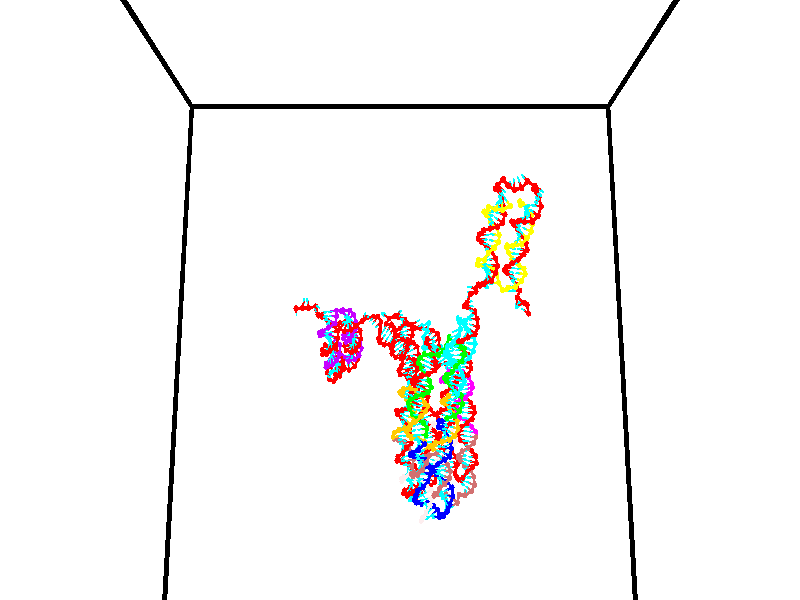 // switches for output
#declare DRAW_BASES = 1; // possible values are 0, 1; only relevant for DNA ribbons
#declare DRAW_BASES_TYPE = 3; // possible values are 1, 2, 3; only relevant for DNA ribbons
#declare DRAW_FOG = 0; // set to 1 to enable fog

#include "colors.inc"

#include "transforms.inc"
background { rgb <1, 1, 1>}

#default {
   normal{
       ripples 0.25
       frequency 0.20
       turbulence 0.2
       lambda 5
   }
	finish {
		phong 0.1
		phong_size 40.
	}
}

// original window dimensions: 1024x640


// camera settings

camera {
	sky <0, 0.179814, -0.983701>
	up <0, 0.179814, -0.983701>
	right 1.6 * <1, 0, 0>
	location <35, 94.9851, 44.8844>
	look_at <35, 29.7336, 32.9568>
	direction <0, -65.2515, -11.9276>
	angle 67.0682
}


# declare cpy_camera_pos = <35, 94.9851, 44.8844>;
# if (DRAW_FOG = 1)
fog {
	fog_type 2
	up vnormalize(cpy_camera_pos)
	color rgbt<1,1,1,0.3>
	distance 1e-5
	fog_alt 3e-3
	fog_offset 56
}
# end


// LIGHTS

# declare lum = 6;
global_settings {
	ambient_light rgb lum * <0.05, 0.05, 0.05>
	max_trace_level 15
}# declare cpy_direct_light_amount = 0.25;
light_source
{	1000 * <-1, -1.16352, -0.803886>,
	rgb lum * cpy_direct_light_amount
	parallel
}

light_source
{	1000 * <1, 1.16352, 0.803886>,
	rgb lum * cpy_direct_light_amount
	parallel
}

// strand 0

// nucleotide -1

// particle -1
sphere {
	<24.569147, 35.351139, 34.696678> 0.250000
	pigment { color rgbt <1,0,0,0> }
	no_shadow
}
cylinder {
	<24.547352, 34.987797, 34.862534>,  <24.534275, 34.769791, 34.962048>, 0.100000
	pigment { color rgbt <1,0,0,0> }
	no_shadow
}
cylinder {
	<24.547352, 34.987797, 34.862534>,  <24.569147, 35.351139, 34.696678>, 0.100000
	pigment { color rgbt <1,0,0,0> }
	no_shadow
}

// particle -1
sphere {
	<24.547352, 34.987797, 34.862534> 0.100000
	pigment { color rgbt <1,0,0,0> }
	no_shadow
}
sphere {
	0, 1
	scale<0.080000,0.200000,0.300000>
	matrix <0.993271, -0.006805, 0.115615,
		-0.102198, 0.418144, 0.902614,
		-0.054486, -0.908355, 0.414634,
		24.531006, 34.715290, 34.986923>
	pigment { color rgbt <0,1,1,0> }
	no_shadow
}
cylinder {
	<25.135700, 34.882431, 34.577572>,  <24.569147, 35.351139, 34.696678>, 0.130000
	pigment { color rgbt <1,0,0,0> }
	no_shadow
}

// nucleotide -1

// particle -1
sphere {
	<25.135700, 34.882431, 34.577572> 0.250000
	pigment { color rgbt <1,0,0,0> }
	no_shadow
}
cylinder {
	<25.188793, 34.725109, 34.213661>,  <25.220650, 34.630718, 33.995316>, 0.100000
	pigment { color rgbt <1,0,0,0> }
	no_shadow
}
cylinder {
	<25.188793, 34.725109, 34.213661>,  <25.135700, 34.882431, 34.577572>, 0.100000
	pigment { color rgbt <1,0,0,0> }
	no_shadow
}

// particle -1
sphere {
	<25.188793, 34.725109, 34.213661> 0.100000
	pigment { color rgbt <1,0,0,0> }
	no_shadow
}
sphere {
	0, 1
	scale<0.080000,0.200000,0.300000>
	matrix <0.928121, 0.371428, -0.025160,
		0.347813, -0.841044, 0.414333,
		0.132734, -0.393302, -0.909778,
		25.228613, 34.607117, 33.940727>
	pigment { color rgbt <0,1,1,0> }
	no_shadow
}
cylinder {
	<25.701187, 34.319275, 34.493134>,  <25.135700, 34.882431, 34.577572>, 0.130000
	pigment { color rgbt <1,0,0,0> }
	no_shadow
}

// nucleotide -1

// particle -1
sphere {
	<25.701187, 34.319275, 34.493134> 0.250000
	pigment { color rgbt <1,0,0,0> }
	no_shadow
}
cylinder {
	<25.646030, 34.556900, 34.176128>,  <25.612936, 34.699474, 33.985924>, 0.100000
	pigment { color rgbt <1,0,0,0> }
	no_shadow
}
cylinder {
	<25.646030, 34.556900, 34.176128>,  <25.701187, 34.319275, 34.493134>, 0.100000
	pigment { color rgbt <1,0,0,0> }
	no_shadow
}

// particle -1
sphere {
	<25.646030, 34.556900, 34.176128> 0.100000
	pigment { color rgbt <1,0,0,0> }
	no_shadow
}
sphere {
	0, 1
	scale<0.080000,0.200000,0.300000>
	matrix <0.963181, 0.266886, 0.032465,
		0.230797, -0.758858, -0.608988,
		-0.137894, 0.594059, -0.792514,
		25.604662, 34.735119, 33.938374>
	pigment { color rgbt <0,1,1,0> }
	no_shadow
}
cylinder {
	<26.438923, 34.635635, 34.401909>,  <25.701187, 34.319275, 34.493134>, 0.130000
	pigment { color rgbt <1,0,0,0> }
	no_shadow
}

// nucleotide -1

// particle -1
sphere {
	<26.438923, 34.635635, 34.401909> 0.250000
	pigment { color rgbt <1,0,0,0> }
	no_shadow
}
cylinder {
	<26.627325, 34.978676, 34.484535>,  <26.740366, 35.184502, 34.534111>, 0.100000
	pigment { color rgbt <1,0,0,0> }
	no_shadow
}
cylinder {
	<26.627325, 34.978676, 34.484535>,  <26.438923, 34.635635, 34.401909>, 0.100000
	pigment { color rgbt <1,0,0,0> }
	no_shadow
}

// particle -1
sphere {
	<26.627325, 34.978676, 34.484535> 0.100000
	pigment { color rgbt <1,0,0,0> }
	no_shadow
}
sphere {
	0, 1
	scale<0.080000,0.200000,0.300000>
	matrix <-0.601690, 0.141095, 0.786169,
		0.645076, -0.494579, 0.582468,
		0.471006, 0.857604, 0.206566,
		26.768627, 35.235958, 34.546505>
	pigment { color rgbt <0,1,1,0> }
	no_shadow
}
cylinder {
	<26.696054, 34.677654, 35.105083>,  <26.438923, 34.635635, 34.401909>, 0.130000
	pigment { color rgbt <1,0,0,0> }
	no_shadow
}

// nucleotide -1

// particle -1
sphere {
	<26.696054, 34.677654, 35.105083> 0.250000
	pigment { color rgbt <1,0,0,0> }
	no_shadow
}
cylinder {
	<26.574886, 35.018848, 34.935074>,  <26.502186, 35.223564, 34.833069>, 0.100000
	pigment { color rgbt <1,0,0,0> }
	no_shadow
}
cylinder {
	<26.574886, 35.018848, 34.935074>,  <26.696054, 34.677654, 35.105083>, 0.100000
	pigment { color rgbt <1,0,0,0> }
	no_shadow
}

// particle -1
sphere {
	<26.574886, 35.018848, 34.935074> 0.100000
	pigment { color rgbt <1,0,0,0> }
	no_shadow
}
sphere {
	0, 1
	scale<0.080000,0.200000,0.300000>
	matrix <-0.810924, 0.003583, 0.585140,
		0.500642, 0.521915, 0.690625,
		-0.302919, 0.852990, -0.425027,
		26.484011, 35.274746, 34.807564>
	pigment { color rgbt <0,1,1,0> }
	no_shadow
}
cylinder {
	<26.667416, 33.910191, 35.002991>,  <26.696054, 34.677654, 35.105083>, 0.130000
	pigment { color rgbt <1,0,0,0> }
	no_shadow
}

// nucleotide -1

// particle -1
sphere {
	<26.667416, 33.910191, 35.002991> 0.250000
	pigment { color rgbt <1,0,0,0> }
	no_shadow
}
cylinder {
	<26.997631, 33.741215, 34.853306>,  <27.195761, 33.639832, 34.763496>, 0.100000
	pigment { color rgbt <1,0,0,0> }
	no_shadow
}
cylinder {
	<26.997631, 33.741215, 34.853306>,  <26.667416, 33.910191, 35.002991>, 0.100000
	pigment { color rgbt <1,0,0,0> }
	no_shadow
}

// particle -1
sphere {
	<26.997631, 33.741215, 34.853306> 0.100000
	pigment { color rgbt <1,0,0,0> }
	no_shadow
}
sphere {
	0, 1
	scale<0.080000,0.200000,0.300000>
	matrix <-0.051682, -0.716890, 0.695268,
		-0.561975, -0.554630, -0.613653,
		0.825538, -0.422438, -0.374210,
		27.245293, 33.614483, 34.741043>
	pigment { color rgbt <0,1,1,0> }
	no_shadow
}
cylinder {
	<26.539181, 33.135639, 34.962818>,  <26.667416, 33.910191, 35.002991>, 0.130000
	pigment { color rgbt <1,0,0,0> }
	no_shadow
}

// nucleotide -1

// particle -1
sphere {
	<26.539181, 33.135639, 34.962818> 0.250000
	pigment { color rgbt <1,0,0,0> }
	no_shadow
}
cylinder {
	<26.936832, 33.170876, 34.987938>,  <27.175425, 33.192017, 35.003010>, 0.100000
	pigment { color rgbt <1,0,0,0> }
	no_shadow
}
cylinder {
	<26.936832, 33.170876, 34.987938>,  <26.539181, 33.135639, 34.962818>, 0.100000
	pigment { color rgbt <1,0,0,0> }
	no_shadow
}

// particle -1
sphere {
	<26.936832, 33.170876, 34.987938> 0.100000
	pigment { color rgbt <1,0,0,0> }
	no_shadow
}
sphere {
	0, 1
	scale<0.080000,0.200000,0.300000>
	matrix <0.024664, -0.749759, 0.661251,
		0.105330, -0.655822, -0.747531,
		0.994131, 0.088087, 0.062797,
		27.235071, 33.197300, 35.006779>
	pigment { color rgbt <0,1,1,0> }
	no_shadow
}
cylinder {
	<26.838654, 32.410450, 34.949280>,  <26.539181, 33.135639, 34.962818>, 0.130000
	pigment { color rgbt <1,0,0,0> }
	no_shadow
}

// nucleotide -1

// particle -1
sphere {
	<26.838654, 32.410450, 34.949280> 0.250000
	pigment { color rgbt <1,0,0,0> }
	no_shadow
}
cylinder {
	<27.102301, 32.662884, 35.112885>,  <27.260489, 32.814342, 35.211048>, 0.100000
	pigment { color rgbt <1,0,0,0> }
	no_shadow
}
cylinder {
	<27.102301, 32.662884, 35.112885>,  <26.838654, 32.410450, 34.949280>, 0.100000
	pigment { color rgbt <1,0,0,0> }
	no_shadow
}

// particle -1
sphere {
	<27.102301, 32.662884, 35.112885> 0.100000
	pigment { color rgbt <1,0,0,0> }
	no_shadow
}
sphere {
	0, 1
	scale<0.080000,0.200000,0.300000>
	matrix <0.184226, -0.662800, 0.725781,
		0.729125, -0.403024, -0.553126,
		0.659119, 0.631085, 0.409016,
		27.300035, 32.852211, 35.235588>
	pigment { color rgbt <0,1,1,0> }
	no_shadow
}
cylinder {
	<27.372383, 32.000038, 35.212624>,  <26.838654, 32.410450, 34.949280>, 0.130000
	pigment { color rgbt <1,0,0,0> }
	no_shadow
}

// nucleotide -1

// particle -1
sphere {
	<27.372383, 32.000038, 35.212624> 0.250000
	pigment { color rgbt <1,0,0,0> }
	no_shadow
}
cylinder {
	<27.442942, 32.351299, 35.390491>,  <27.485277, 32.562054, 35.497215>, 0.100000
	pigment { color rgbt <1,0,0,0> }
	no_shadow
}
cylinder {
	<27.442942, 32.351299, 35.390491>,  <27.372383, 32.000038, 35.212624>, 0.100000
	pigment { color rgbt <1,0,0,0> }
	no_shadow
}

// particle -1
sphere {
	<27.442942, 32.351299, 35.390491> 0.100000
	pigment { color rgbt <1,0,0,0> }
	no_shadow
}
sphere {
	0, 1
	scale<0.080000,0.200000,0.300000>
	matrix <0.333557, -0.478357, 0.812351,
		0.926080, 0.005029, -0.377294,
		0.176396, 0.878151, 0.444674,
		27.495861, 32.614746, 35.523895>
	pigment { color rgbt <0,1,1,0> }
	no_shadow
}
cylinder {
	<27.998100, 31.949165, 35.653915>,  <27.372383, 32.000038, 35.212624>, 0.130000
	pigment { color rgbt <1,0,0,0> }
	no_shadow
}

// nucleotide -1

// particle -1
sphere {
	<27.998100, 31.949165, 35.653915> 0.250000
	pigment { color rgbt <1,0,0,0> }
	no_shadow
}
cylinder {
	<27.827671, 32.271889, 35.817635>,  <27.725414, 32.465523, 35.915867>, 0.100000
	pigment { color rgbt <1,0,0,0> }
	no_shadow
}
cylinder {
	<27.827671, 32.271889, 35.817635>,  <27.998100, 31.949165, 35.653915>, 0.100000
	pigment { color rgbt <1,0,0,0> }
	no_shadow
}

// particle -1
sphere {
	<27.827671, 32.271889, 35.817635> 0.100000
	pigment { color rgbt <1,0,0,0> }
	no_shadow
}
sphere {
	0, 1
	scale<0.080000,0.200000,0.300000>
	matrix <0.239249, -0.335823, 0.911034,
		0.872480, 0.486091, -0.049942,
		-0.426073, 0.806808, 0.409296,
		27.699848, 32.513931, 35.940422>
	pigment { color rgbt <0,1,1,0> }
	no_shadow
}
cylinder {
	<28.486469, 32.217247, 36.155968>,  <27.998100, 31.949165, 35.653915>, 0.130000
	pigment { color rgbt <1,0,0,0> }
	no_shadow
}

// nucleotide -1

// particle -1
sphere {
	<28.486469, 32.217247, 36.155968> 0.250000
	pigment { color rgbt <1,0,0,0> }
	no_shadow
}
cylinder {
	<28.124594, 32.361683, 36.246433>,  <27.907469, 32.448345, 36.300713>, 0.100000
	pigment { color rgbt <1,0,0,0> }
	no_shadow
}
cylinder {
	<28.124594, 32.361683, 36.246433>,  <28.486469, 32.217247, 36.155968>, 0.100000
	pigment { color rgbt <1,0,0,0> }
	no_shadow
}

// particle -1
sphere {
	<28.124594, 32.361683, 36.246433> 0.100000
	pigment { color rgbt <1,0,0,0> }
	no_shadow
}
sphere {
	0, 1
	scale<0.080000,0.200000,0.300000>
	matrix <0.061303, -0.414973, 0.907766,
		0.421638, 0.835111, 0.353286,
		-0.904690, 0.361091, 0.226163,
		27.853188, 32.470009, 36.314281>
	pigment { color rgbt <0,1,1,0> }
	no_shadow
}
cylinder {
	<28.529778, 32.427742, 36.810017>,  <28.486469, 32.217247, 36.155968>, 0.130000
	pigment { color rgbt <1,0,0,0> }
	no_shadow
}

// nucleotide -1

// particle -1
sphere {
	<28.529778, 32.427742, 36.810017> 0.250000
	pigment { color rgbt <1,0,0,0> }
	no_shadow
}
cylinder {
	<28.152269, 32.312588, 36.744995>,  <27.925764, 32.243496, 36.705982>, 0.100000
	pigment { color rgbt <1,0,0,0> }
	no_shadow
}
cylinder {
	<28.152269, 32.312588, 36.744995>,  <28.529778, 32.427742, 36.810017>, 0.100000
	pigment { color rgbt <1,0,0,0> }
	no_shadow
}

// particle -1
sphere {
	<28.152269, 32.312588, 36.744995> 0.100000
	pigment { color rgbt <1,0,0,0> }
	no_shadow
}
sphere {
	0, 1
	scale<0.080000,0.200000,0.300000>
	matrix <0.021585, -0.544285, 0.838622,
		-0.329900, 0.787957, 0.519894,
		-0.943769, -0.287883, -0.162552,
		27.869139, 32.226223, 36.696228>
	pigment { color rgbt <0,1,1,0> }
	no_shadow
}
cylinder {
	<28.313457, 32.355198, 37.497459>,  <28.529778, 32.427742, 36.810017>, 0.130000
	pigment { color rgbt <1,0,0,0> }
	no_shadow
}

// nucleotide -1

// particle -1
sphere {
	<28.313457, 32.355198, 37.497459> 0.250000
	pigment { color rgbt <1,0,0,0> }
	no_shadow
}
cylinder {
	<28.037943, 32.164684, 37.278835>,  <27.872635, 32.050377, 37.147659>, 0.100000
	pigment { color rgbt <1,0,0,0> }
	no_shadow
}
cylinder {
	<28.037943, 32.164684, 37.278835>,  <28.313457, 32.355198, 37.497459>, 0.100000
	pigment { color rgbt <1,0,0,0> }
	no_shadow
}

// particle -1
sphere {
	<28.037943, 32.164684, 37.278835> 0.100000
	pigment { color rgbt <1,0,0,0> }
	no_shadow
}
sphere {
	0, 1
	scale<0.080000,0.200000,0.300000>
	matrix <-0.135825, -0.655782, 0.742631,
		-0.712126, 0.585751, 0.387003,
		-0.688787, -0.476282, -0.546560,
		27.831306, 32.021801, 37.114868>
	pigment { color rgbt <0,1,1,0> }
	no_shadow
}
cylinder {
	<27.699881, 32.231091, 37.917667>,  <28.313457, 32.355198, 37.497459>, 0.130000
	pigment { color rgbt <1,0,0,0> }
	no_shadow
}

// nucleotide -1

// particle -1
sphere {
	<27.699881, 32.231091, 37.917667> 0.250000
	pigment { color rgbt <1,0,0,0> }
	no_shadow
}
cylinder {
	<27.669945, 31.971270, 37.615017>,  <27.651983, 31.815376, 37.433426>, 0.100000
	pigment { color rgbt <1,0,0,0> }
	no_shadow
}
cylinder {
	<27.669945, 31.971270, 37.615017>,  <27.699881, 32.231091, 37.917667>, 0.100000
	pigment { color rgbt <1,0,0,0> }
	no_shadow
}

// particle -1
sphere {
	<27.669945, 31.971270, 37.615017> 0.100000
	pigment { color rgbt <1,0,0,0> }
	no_shadow
}
sphere {
	0, 1
	scale<0.080000,0.200000,0.300000>
	matrix <-0.306213, -0.707122, 0.637347,
		-0.949017, 0.279386, -0.145982,
		-0.074839, -0.649555, -0.756622,
		27.647493, 31.776403, 37.388031>
	pigment { color rgbt <0,1,1,0> }
	no_shadow
}
cylinder {
	<27.306543, 31.737881, 38.159885>,  <27.699881, 32.231091, 37.917667>, 0.130000
	pigment { color rgbt <1,0,0,0> }
	no_shadow
}

// nucleotide -1

// particle -1
sphere {
	<27.306543, 31.737881, 38.159885> 0.250000
	pigment { color rgbt <1,0,0,0> }
	no_shadow
}
cylinder {
	<27.441069, 31.565859, 37.824757>,  <27.521784, 31.462646, 37.623680>, 0.100000
	pigment { color rgbt <1,0,0,0> }
	no_shadow
}
cylinder {
	<27.441069, 31.565859, 37.824757>,  <27.306543, 31.737881, 38.159885>, 0.100000
	pigment { color rgbt <1,0,0,0> }
	no_shadow
}

// particle -1
sphere {
	<27.441069, 31.565859, 37.824757> 0.100000
	pigment { color rgbt <1,0,0,0> }
	no_shadow
}
sphere {
	0, 1
	scale<0.080000,0.200000,0.300000>
	matrix <-0.013629, -0.891774, 0.452276,
		-0.941653, -0.140686, -0.305775,
		0.336311, -0.430054, -0.837824,
		27.541962, 31.436842, 37.573410>
	pigment { color rgbt <0,1,1,0> }
	no_shadow
}
cylinder {
	<26.785032, 31.105951, 38.081856>,  <27.306543, 31.737881, 38.159885>, 0.130000
	pigment { color rgbt <1,0,0,0> }
	no_shadow
}

// nucleotide -1

// particle -1
sphere {
	<26.785032, 31.105951, 38.081856> 0.250000
	pigment { color rgbt <1,0,0,0> }
	no_shadow
}
cylinder {
	<27.111376, 31.049879, 37.857452>,  <27.307182, 31.016235, 37.722813>, 0.100000
	pigment { color rgbt <1,0,0,0> }
	no_shadow
}
cylinder {
	<27.111376, 31.049879, 37.857452>,  <26.785032, 31.105951, 38.081856>, 0.100000
	pigment { color rgbt <1,0,0,0> }
	no_shadow
}

// particle -1
sphere {
	<27.111376, 31.049879, 37.857452> 0.100000
	pigment { color rgbt <1,0,0,0> }
	no_shadow
}
sphere {
	0, 1
	scale<0.080000,0.200000,0.300000>
	matrix <0.031839, -0.957810, 0.285633,
		-0.577375, -0.250898, -0.776974,
		0.815858, -0.140179, -0.561004,
		27.356133, 31.007826, 37.689152>
	pigment { color rgbt <0,1,1,0> }
	no_shadow
}
cylinder {
	<26.626040, 30.499090, 37.628689>,  <26.785032, 31.105951, 38.081856>, 0.130000
	pigment { color rgbt <1,0,0,0> }
	no_shadow
}

// nucleotide -1

// particle -1
sphere {
	<26.626040, 30.499090, 37.628689> 0.250000
	pigment { color rgbt <1,0,0,0> }
	no_shadow
}
cylinder {
	<27.024614, 30.532335, 37.634487>,  <27.263760, 30.552282, 37.637966>, 0.100000
	pigment { color rgbt <1,0,0,0> }
	no_shadow
}
cylinder {
	<27.024614, 30.532335, 37.634487>,  <26.626040, 30.499090, 37.628689>, 0.100000
	pigment { color rgbt <1,0,0,0> }
	no_shadow
}

// particle -1
sphere {
	<27.024614, 30.532335, 37.634487> 0.100000
	pigment { color rgbt <1,0,0,0> }
	no_shadow
}
sphere {
	0, 1
	scale<0.080000,0.200000,0.300000>
	matrix <0.083054, -0.996535, 0.004463,
		0.014815, -0.003243, -0.999885,
		0.996435, 0.083111, 0.014495,
		27.323545, 30.557268, 37.638836>
	pigment { color rgbt <0,1,1,0> }
	no_shadow
}
cylinder {
	<26.876938, 29.946489, 37.137974>,  <26.626040, 30.499090, 37.628689>, 0.130000
	pigment { color rgbt <1,0,0,0> }
	no_shadow
}

// nucleotide -1

// particle -1
sphere {
	<26.876938, 29.946489, 37.137974> 0.250000
	pigment { color rgbt <1,0,0,0> }
	no_shadow
}
cylinder {
	<27.139891, 30.039661, 37.424633>,  <27.297663, 30.095564, 37.596630>, 0.100000
	pigment { color rgbt <1,0,0,0> }
	no_shadow
}
cylinder {
	<27.139891, 30.039661, 37.424633>,  <26.876938, 29.946489, 37.137974>, 0.100000
	pigment { color rgbt <1,0,0,0> }
	no_shadow
}

// particle -1
sphere {
	<27.139891, 30.039661, 37.424633> 0.100000
	pigment { color rgbt <1,0,0,0> }
	no_shadow
}
sphere {
	0, 1
	scale<0.080000,0.200000,0.300000>
	matrix <0.079590, -0.967170, 0.241345,
		0.749341, -0.101618, -0.654341,
		0.657384, 0.232928, 0.716652,
		27.337107, 30.109539, 37.639629>
	pigment { color rgbt <0,1,1,0> }
	no_shadow
}
cylinder {
	<27.427412, 29.414125, 37.074577>,  <26.876938, 29.946489, 37.137974>, 0.130000
	pigment { color rgbt <1,0,0,0> }
	no_shadow
}

// nucleotide -1

// particle -1
sphere {
	<27.427412, 29.414125, 37.074577> 0.250000
	pigment { color rgbt <1,0,0,0> }
	no_shadow
}
cylinder {
	<27.479053, 29.555429, 37.445206>,  <27.510038, 29.640213, 37.667583>, 0.100000
	pigment { color rgbt <1,0,0,0> }
	no_shadow
}
cylinder {
	<27.479053, 29.555429, 37.445206>,  <27.427412, 29.414125, 37.074577>, 0.100000
	pigment { color rgbt <1,0,0,0> }
	no_shadow
}

// particle -1
sphere {
	<27.479053, 29.555429, 37.445206> 0.100000
	pigment { color rgbt <1,0,0,0> }
	no_shadow
}
sphere {
	0, 1
	scale<0.080000,0.200000,0.300000>
	matrix <0.348239, -0.891032, 0.291189,
		0.928473, 0.285076, -0.238055,
		0.129103, 0.353261, 0.926574,
		27.517784, 29.661407, 37.723179>
	pigment { color rgbt <0,1,1,0> }
	no_shadow
}
cylinder {
	<27.932167, 29.154202, 37.353546>,  <27.427412, 29.414125, 37.074577>, 0.130000
	pigment { color rgbt <1,0,0,0> }
	no_shadow
}

// nucleotide -1

// particle -1
sphere {
	<27.932167, 29.154202, 37.353546> 0.250000
	pigment { color rgbt <1,0,0,0> }
	no_shadow
}
cylinder {
	<27.780134, 29.274195, 37.703529>,  <27.688915, 29.346191, 37.913517>, 0.100000
	pigment { color rgbt <1,0,0,0> }
	no_shadow
}
cylinder {
	<27.780134, 29.274195, 37.703529>,  <27.932167, 29.154202, 37.353546>, 0.100000
	pigment { color rgbt <1,0,0,0> }
	no_shadow
}

// particle -1
sphere {
	<27.780134, 29.274195, 37.703529> 0.100000
	pigment { color rgbt <1,0,0,0> }
	no_shadow
}
sphere {
	0, 1
	scale<0.080000,0.200000,0.300000>
	matrix <0.390555, -0.805434, 0.445806,
		0.838454, 0.511161, 0.188970,
		-0.380081, 0.299985, 0.874956,
		27.666109, 29.364189, 37.966015>
	pigment { color rgbt <0,1,1,0> }
	no_shadow
}
cylinder {
	<28.449265, 29.109098, 37.802105>,  <27.932167, 29.154202, 37.353546>, 0.130000
	pigment { color rgbt <1,0,0,0> }
	no_shadow
}

// nucleotide -1

// particle -1
sphere {
	<28.449265, 29.109098, 37.802105> 0.250000
	pigment { color rgbt <1,0,0,0> }
	no_shadow
}
cylinder {
	<28.127764, 29.119020, 38.039883>,  <27.934862, 29.124973, 38.182549>, 0.100000
	pigment { color rgbt <1,0,0,0> }
	no_shadow
}
cylinder {
	<28.127764, 29.119020, 38.039883>,  <28.449265, 29.109098, 37.802105>, 0.100000
	pigment { color rgbt <1,0,0,0> }
	no_shadow
}

// particle -1
sphere {
	<28.127764, 29.119020, 38.039883> 0.100000
	pigment { color rgbt <1,0,0,0> }
	no_shadow
}
sphere {
	0, 1
	scale<0.080000,0.200000,0.300000>
	matrix <0.376356, -0.752633, 0.540278,
		0.460800, 0.657973, 0.595596,
		-0.803754, 0.024804, 0.594445,
		27.886637, 29.126461, 38.218216>
	pigment { color rgbt <0,1,1,0> }
	no_shadow
}
cylinder {
	<28.769304, 29.032837, 38.523952>,  <28.449265, 29.109098, 37.802105>, 0.130000
	pigment { color rgbt <1,0,0,0> }
	no_shadow
}

// nucleotide -1

// particle -1
sphere {
	<28.769304, 29.032837, 38.523952> 0.250000
	pigment { color rgbt <1,0,0,0> }
	no_shadow
}
cylinder {
	<28.381079, 28.937990, 38.540829>,  <28.148144, 28.881083, 38.550953>, 0.100000
	pigment { color rgbt <1,0,0,0> }
	no_shadow
}
cylinder {
	<28.381079, 28.937990, 38.540829>,  <28.769304, 29.032837, 38.523952>, 0.100000
	pigment { color rgbt <1,0,0,0> }
	no_shadow
}

// particle -1
sphere {
	<28.381079, 28.937990, 38.540829> 0.100000
	pigment { color rgbt <1,0,0,0> }
	no_shadow
}
sphere {
	0, 1
	scale<0.080000,0.200000,0.300000>
	matrix <0.210061, -0.747742, 0.629886,
		-0.117809, 0.620207, 0.775541,
		-0.970564, -0.237117, 0.042191,
		28.089909, 28.866856, 38.553486>
	pigment { color rgbt <0,1,1,0> }
	no_shadow
}
cylinder {
	<28.708910, 28.880615, 39.241135>,  <28.769304, 29.032837, 38.523952>, 0.130000
	pigment { color rgbt <1,0,0,0> }
	no_shadow
}

// nucleotide -1

// particle -1
sphere {
	<28.708910, 28.880615, 39.241135> 0.250000
	pigment { color rgbt <1,0,0,0> }
	no_shadow
}
cylinder {
	<28.388969, 28.706816, 39.075512>,  <28.197004, 28.602535, 38.976139>, 0.100000
	pigment { color rgbt <1,0,0,0> }
	no_shadow
}
cylinder {
	<28.388969, 28.706816, 39.075512>,  <28.708910, 28.880615, 39.241135>, 0.100000
	pigment { color rgbt <1,0,0,0> }
	no_shadow
}

// particle -1
sphere {
	<28.388969, 28.706816, 39.075512> 0.100000
	pigment { color rgbt <1,0,0,0> }
	no_shadow
}
sphere {
	0, 1
	scale<0.080000,0.200000,0.300000>
	matrix <0.136543, -0.803516, 0.579412,
		-0.584458, 0.406907, 0.702022,
		-0.799853, -0.434499, -0.414061,
		28.149014, 28.576466, 38.951294>
	pigment { color rgbt <0,1,1,0> }
	no_shadow
}
cylinder {
	<28.375912, 28.492714, 39.810501>,  <28.708910, 28.880615, 39.241135>, 0.130000
	pigment { color rgbt <1,0,0,0> }
	no_shadow
}

// nucleotide -1

// particle -1
sphere {
	<28.375912, 28.492714, 39.810501> 0.250000
	pigment { color rgbt <1,0,0,0> }
	no_shadow
}
cylinder {
	<28.266626, 28.358171, 39.450008>,  <28.201056, 28.277447, 39.233711>, 0.100000
	pigment { color rgbt <1,0,0,0> }
	no_shadow
}
cylinder {
	<28.266626, 28.358171, 39.450008>,  <28.375912, 28.492714, 39.810501>, 0.100000
	pigment { color rgbt <1,0,0,0> }
	no_shadow
}

// particle -1
sphere {
	<28.266626, 28.358171, 39.450008> 0.100000
	pigment { color rgbt <1,0,0,0> }
	no_shadow
}
sphere {
	0, 1
	scale<0.080000,0.200000,0.300000>
	matrix <0.199416, -0.936329, 0.289001,
		-0.941057, -0.100760, 0.322893,
		-0.273214, -0.336356, -0.901232,
		28.184662, 28.257265, 39.179638>
	pigment { color rgbt <0,1,1,0> }
	no_shadow
}
cylinder {
	<27.924829, 27.998592, 39.952911>,  <28.375912, 28.492714, 39.810501>, 0.130000
	pigment { color rgbt <1,0,0,0> }
	no_shadow
}

// nucleotide -1

// particle -1
sphere {
	<27.924829, 27.998592, 39.952911> 0.250000
	pigment { color rgbt <1,0,0,0> }
	no_shadow
}
cylinder {
	<28.098730, 27.923267, 39.600655>,  <28.203070, 27.878073, 39.389301>, 0.100000
	pigment { color rgbt <1,0,0,0> }
	no_shadow
}
cylinder {
	<28.098730, 27.923267, 39.600655>,  <27.924829, 27.998592, 39.952911>, 0.100000
	pigment { color rgbt <1,0,0,0> }
	no_shadow
}

// particle -1
sphere {
	<28.098730, 27.923267, 39.600655> 0.100000
	pigment { color rgbt <1,0,0,0> }
	no_shadow
}
sphere {
	0, 1
	scale<0.080000,0.200000,0.300000>
	matrix <0.186501, -0.937865, 0.292620,
		-0.881027, -0.291457, -0.372618,
		0.434751, -0.188313, -0.880641,
		28.229155, 27.866774, 39.336464>
	pigment { color rgbt <0,1,1,0> }
	no_shadow
}
cylinder {
	<27.777462, 27.398840, 39.583267>,  <27.924829, 27.998592, 39.952911>, 0.130000
	pigment { color rgbt <1,0,0,0> }
	no_shadow
}

// nucleotide -1

// particle -1
sphere {
	<27.777462, 27.398840, 39.583267> 0.250000
	pigment { color rgbt <1,0,0,0> }
	no_shadow
}
cylinder {
	<28.152908, 27.486982, 39.477104>,  <28.378176, 27.539867, 39.413406>, 0.100000
	pigment { color rgbt <1,0,0,0> }
	no_shadow
}
cylinder {
	<28.152908, 27.486982, 39.477104>,  <27.777462, 27.398840, 39.583267>, 0.100000
	pigment { color rgbt <1,0,0,0> }
	no_shadow
}

// particle -1
sphere {
	<28.152908, 27.486982, 39.477104> 0.100000
	pigment { color rgbt <1,0,0,0> }
	no_shadow
}
sphere {
	0, 1
	scale<0.080000,0.200000,0.300000>
	matrix <0.305928, -0.887237, 0.345280,
		-0.159398, -0.405282, -0.900188,
		0.938616, 0.220356, -0.265411,
		28.434494, 27.553089, 39.397480>
	pigment { color rgbt <0,1,1,0> }
	no_shadow
}
cylinder {
	<27.573353, 27.006777, 40.204399>,  <27.777462, 27.398840, 39.583267>, 0.130000
	pigment { color rgbt <1,0,0,0> }
	no_shadow
}

// nucleotide -1

// particle -1
sphere {
	<27.573353, 27.006777, 40.204399> 0.250000
	pigment { color rgbt <1,0,0,0> }
	no_shadow
}
cylinder {
	<27.282341, 27.158113, 39.975468>,  <27.107733, 27.248915, 39.838108>, 0.100000
	pigment { color rgbt <1,0,0,0> }
	no_shadow
}
cylinder {
	<27.282341, 27.158113, 39.975468>,  <27.573353, 27.006777, 40.204399>, 0.100000
	pigment { color rgbt <1,0,0,0> }
	no_shadow
}

// particle -1
sphere {
	<27.282341, 27.158113, 39.975468> 0.100000
	pigment { color rgbt <1,0,0,0> }
	no_shadow
}
sphere {
	0, 1
	scale<0.080000,0.200000,0.300000>
	matrix <0.297071, -0.578224, -0.759872,
		-0.618423, -0.722852, 0.308282,
		-0.727531, 0.378341, -0.572326,
		27.064081, 27.271616, 39.803768>
	pigment { color rgbt <0,1,1,0> }
	no_shadow
}
cylinder {
	<26.989841, 26.534641, 39.979099>,  <27.573353, 27.006777, 40.204399>, 0.130000
	pigment { color rgbt <1,0,0,0> }
	no_shadow
}

// nucleotide -1

// particle -1
sphere {
	<26.989841, 26.534641, 39.979099> 0.250000
	pigment { color rgbt <1,0,0,0> }
	no_shadow
}
cylinder {
	<27.079609, 26.804420, 39.697742>,  <27.133469, 26.966288, 39.528931>, 0.100000
	pigment { color rgbt <1,0,0,0> }
	no_shadow
}
cylinder {
	<27.079609, 26.804420, 39.697742>,  <26.989841, 26.534641, 39.979099>, 0.100000
	pigment { color rgbt <1,0,0,0> }
	no_shadow
}

// particle -1
sphere {
	<27.079609, 26.804420, 39.697742> 0.100000
	pigment { color rgbt <1,0,0,0> }
	no_shadow
}
sphere {
	0, 1
	scale<0.080000,0.200000,0.300000>
	matrix <0.384744, -0.724483, -0.571923,
		-0.895326, -0.142275, -0.422077,
		0.224417, 0.674449, -0.703388,
		27.146935, 27.006756, 39.486725>
	pigment { color rgbt <0,1,1,0> }
	no_shadow
}
cylinder {
	<26.709263, 26.440243, 39.331673>,  <26.989841, 26.534641, 39.979099>, 0.130000
	pigment { color rgbt <1,0,0,0> }
	no_shadow
}

// nucleotide -1

// particle -1
sphere {
	<26.709263, 26.440243, 39.331673> 0.250000
	pigment { color rgbt <1,0,0,0> }
	no_shadow
}
cylinder {
	<27.075264, 26.595459, 39.287502>,  <27.294865, 26.688589, 39.261002>, 0.100000
	pigment { color rgbt <1,0,0,0> }
	no_shadow
}
cylinder {
	<27.075264, 26.595459, 39.287502>,  <26.709263, 26.440243, 39.331673>, 0.100000
	pigment { color rgbt <1,0,0,0> }
	no_shadow
}

// particle -1
sphere {
	<27.075264, 26.595459, 39.287502> 0.100000
	pigment { color rgbt <1,0,0,0> }
	no_shadow
}
sphere {
	0, 1
	scale<0.080000,0.200000,0.300000>
	matrix <0.333519, -0.881531, -0.334167,
		-0.227015, 0.268934, -0.936023,
		0.915002, 0.388042, -0.110427,
		27.349764, 26.711872, 39.254375>
	pigment { color rgbt <0,1,1,0> }
	no_shadow
}
cylinder {
	<26.951771, 26.359730, 38.705544>,  <26.709263, 26.440243, 39.331673>, 0.130000
	pigment { color rgbt <1,0,0,0> }
	no_shadow
}

// nucleotide -1

// particle -1
sphere {
	<26.951771, 26.359730, 38.705544> 0.250000
	pigment { color rgbt <1,0,0,0> }
	no_shadow
}
cylinder {
	<27.240911, 26.380791, 38.981140>,  <27.414396, 26.393427, 39.146500>, 0.100000
	pigment { color rgbt <1,0,0,0> }
	no_shadow
}
cylinder {
	<27.240911, 26.380791, 38.981140>,  <26.951771, 26.359730, 38.705544>, 0.100000
	pigment { color rgbt <1,0,0,0> }
	no_shadow
}

// particle -1
sphere {
	<27.240911, 26.380791, 38.981140> 0.100000
	pigment { color rgbt <1,0,0,0> }
	no_shadow
}
sphere {
	0, 1
	scale<0.080000,0.200000,0.300000>
	matrix <0.509529, -0.714134, -0.479992,
		0.466762, 0.698026, -0.543041,
		0.722851, 0.052653, 0.688995,
		27.457767, 26.396587, 39.187840>
	pigment { color rgbt <0,1,1,0> }
	no_shadow
}
cylinder {
	<27.699596, 26.468498, 38.433769>,  <26.951771, 26.359730, 38.705544>, 0.130000
	pigment { color rgbt <1,0,0,0> }
	no_shadow
}

// nucleotide -1

// particle -1
sphere {
	<27.699596, 26.468498, 38.433769> 0.250000
	pigment { color rgbt <1,0,0,0> }
	no_shadow
}
cylinder {
	<27.668491, 26.246498, 38.765053>,  <27.649828, 26.113298, 38.963821>, 0.100000
	pigment { color rgbt <1,0,0,0> }
	no_shadow
}
cylinder {
	<27.668491, 26.246498, 38.765053>,  <27.699596, 26.468498, 38.433769>, 0.100000
	pigment { color rgbt <1,0,0,0> }
	no_shadow
}

// particle -1
sphere {
	<27.668491, 26.246498, 38.765053> 0.100000
	pigment { color rgbt <1,0,0,0> }
	no_shadow
}
sphere {
	0, 1
	scale<0.080000,0.200000,0.300000>
	matrix <0.238468, -0.816965, -0.525073,
		0.968032, 0.156670, 0.195880,
		-0.077764, -0.554998, 0.828209,
		27.645163, 26.079998, 39.013515>
	pigment { color rgbt <0,1,1,0> }
	no_shadow
}
cylinder {
	<28.305922, 26.250210, 38.746624>,  <27.699596, 26.468498, 38.433769>, 0.130000
	pigment { color rgbt <1,0,0,0> }
	no_shadow
}

// nucleotide -1

// particle -1
sphere {
	<28.305922, 26.250210, 38.746624> 0.250000
	pigment { color rgbt <1,0,0,0> }
	no_shadow
}
cylinder {
	<27.997810, 25.999350, 38.792847>,  <27.812944, 25.848833, 38.820580>, 0.100000
	pigment { color rgbt <1,0,0,0> }
	no_shadow
}
cylinder {
	<27.997810, 25.999350, 38.792847>,  <28.305922, 26.250210, 38.746624>, 0.100000
	pigment { color rgbt <1,0,0,0> }
	no_shadow
}

// particle -1
sphere {
	<27.997810, 25.999350, 38.792847> 0.100000
	pigment { color rgbt <1,0,0,0> }
	no_shadow
}
sphere {
	0, 1
	scale<0.080000,0.200000,0.300000>
	matrix <0.401772, -0.617983, -0.675778,
		0.495229, -0.474108, 0.727991,
		-0.770278, -0.627151, 0.115560,
		27.766727, 25.811205, 38.827515>
	pigment { color rgbt <0,1,1,0> }
	no_shadow
}
cylinder {
	<28.591562, 25.524143, 38.934898>,  <28.305922, 26.250210, 38.746624>, 0.130000
	pigment { color rgbt <1,0,0,0> }
	no_shadow
}

// nucleotide -1

// particle -1
sphere {
	<28.591562, 25.524143, 38.934898> 0.250000
	pigment { color rgbt <1,0,0,0> }
	no_shadow
}
cylinder {
	<28.236116, 25.525337, 38.751438>,  <28.022850, 25.526054, 38.641361>, 0.100000
	pigment { color rgbt <1,0,0,0> }
	no_shadow
}
cylinder {
	<28.236116, 25.525337, 38.751438>,  <28.591562, 25.524143, 38.934898>, 0.100000
	pigment { color rgbt <1,0,0,0> }
	no_shadow
}

// particle -1
sphere {
	<28.236116, 25.525337, 38.751438> 0.100000
	pigment { color rgbt <1,0,0,0> }
	no_shadow
}
sphere {
	0, 1
	scale<0.080000,0.200000,0.300000>
	matrix <0.354248, -0.630708, -0.690446,
		-0.291335, -0.776015, 0.559397,
		-0.888613, 0.002986, -0.458649,
		27.969532, 25.526234, 38.613842>
	pigment { color rgbt <0,1,1,0> }
	no_shadow
}
cylinder {
	<28.474537, 24.848623, 38.651951>,  <28.591562, 25.524143, 38.934898>, 0.130000
	pigment { color rgbt <1,0,0,0> }
	no_shadow
}

// nucleotide -1

// particle -1
sphere {
	<28.474537, 24.848623, 38.651951> 0.250000
	pigment { color rgbt <1,0,0,0> }
	no_shadow
}
cylinder {
	<28.288986, 25.136532, 38.445358>,  <28.177656, 25.309277, 38.321404>, 0.100000
	pigment { color rgbt <1,0,0,0> }
	no_shadow
}
cylinder {
	<28.288986, 25.136532, 38.445358>,  <28.474537, 24.848623, 38.651951>, 0.100000
	pigment { color rgbt <1,0,0,0> }
	no_shadow
}

// particle -1
sphere {
	<28.288986, 25.136532, 38.445358> 0.100000
	pigment { color rgbt <1,0,0,0> }
	no_shadow
}
sphere {
	0, 1
	scale<0.080000,0.200000,0.300000>
	matrix <0.286358, -0.429876, -0.856274,
		-0.838343, -0.545102, -0.006704,
		-0.463875, 0.719771, -0.516478,
		28.149824, 25.352463, 38.290417>
	pigment { color rgbt <0,1,1,0> }
	no_shadow
}
cylinder {
	<29.079676, 24.714861, 38.946743>,  <28.474537, 24.848623, 38.651951>, 0.130000
	pigment { color rgbt <1,0,0,0> }
	no_shadow
}

// nucleotide -1

// particle -1
sphere {
	<29.079676, 24.714861, 38.946743> 0.250000
	pigment { color rgbt <1,0,0,0> }
	no_shadow
}
cylinder {
	<29.005880, 24.498699, 38.618370>,  <28.961603, 24.369001, 38.421349>, 0.100000
	pigment { color rgbt <1,0,0,0> }
	no_shadow
}
cylinder {
	<29.005880, 24.498699, 38.618370>,  <29.079676, 24.714861, 38.946743>, 0.100000
	pigment { color rgbt <1,0,0,0> }
	no_shadow
}

// particle -1
sphere {
	<29.005880, 24.498699, 38.618370> 0.100000
	pigment { color rgbt <1,0,0,0> }
	no_shadow
}
sphere {
	0, 1
	scale<0.080000,0.200000,0.300000>
	matrix <0.586913, 0.609408, -0.533061,
		0.788351, -0.580158, 0.204742,
		-0.184488, -0.540405, -0.820930,
		28.950535, 24.336578, 38.372089>
	pigment { color rgbt <0,1,1,0> }
	no_shadow
}
cylinder {
	<29.746298, 24.617065, 38.563438>,  <29.079676, 24.714861, 38.946743>, 0.130000
	pigment { color rgbt <1,0,0,0> }
	no_shadow
}

// nucleotide -1

// particle -1
sphere {
	<29.746298, 24.617065, 38.563438> 0.250000
	pigment { color rgbt <1,0,0,0> }
	no_shadow
}
cylinder {
	<29.441324, 24.581802, 38.307026>,  <29.258341, 24.560644, 38.153179>, 0.100000
	pigment { color rgbt <1,0,0,0> }
	no_shadow
}
cylinder {
	<29.441324, 24.581802, 38.307026>,  <29.746298, 24.617065, 38.563438>, 0.100000
	pigment { color rgbt <1,0,0,0> }
	no_shadow
}

// particle -1
sphere {
	<29.441324, 24.581802, 38.307026> 0.100000
	pigment { color rgbt <1,0,0,0> }
	no_shadow
}
sphere {
	0, 1
	scale<0.080000,0.200000,0.300000>
	matrix <0.498896, 0.550790, -0.669129,
		0.412064, -0.829975, -0.375959,
		-0.762435, -0.088159, -0.641032,
		29.212593, 24.555355, 38.114716>
	pigment { color rgbt <0,1,1,0> }
	no_shadow
}
cylinder {
	<30.045355, 24.496754, 37.904579>,  <29.746298, 24.617065, 38.563438>, 0.130000
	pigment { color rgbt <1,0,0,0> }
	no_shadow
}

// nucleotide -1

// particle -1
sphere {
	<30.045355, 24.496754, 37.904579> 0.250000
	pigment { color rgbt <1,0,0,0> }
	no_shadow
}
cylinder {
	<29.679396, 24.651930, 37.859928>,  <29.459820, 24.745035, 37.833138>, 0.100000
	pigment { color rgbt <1,0,0,0> }
	no_shadow
}
cylinder {
	<29.679396, 24.651930, 37.859928>,  <30.045355, 24.496754, 37.904579>, 0.100000
	pigment { color rgbt <1,0,0,0> }
	no_shadow
}

// particle -1
sphere {
	<29.679396, 24.651930, 37.859928> 0.100000
	pigment { color rgbt <1,0,0,0> }
	no_shadow
}
sphere {
	0, 1
	scale<0.080000,0.200000,0.300000>
	matrix <0.364393, 0.674661, -0.641911,
		-0.173710, -0.627962, -0.758610,
		-0.914900, 0.387939, -0.111630,
		29.404926, 24.768311, 37.826439>
	pigment { color rgbt <0,1,1,0> }
	no_shadow
}
cylinder {
	<29.912685, 24.620090, 37.182808>,  <30.045355, 24.496754, 37.904579>, 0.130000
	pigment { color rgbt <1,0,0,0> }
	no_shadow
}

// nucleotide -1

// particle -1
sphere {
	<29.912685, 24.620090, 37.182808> 0.250000
	pigment { color rgbt <1,0,0,0> }
	no_shadow
}
cylinder {
	<29.662447, 24.868076, 37.372238>,  <29.512304, 25.016869, 37.485897>, 0.100000
	pigment { color rgbt <1,0,0,0> }
	no_shadow
}
cylinder {
	<29.662447, 24.868076, 37.372238>,  <29.912685, 24.620090, 37.182808>, 0.100000
	pigment { color rgbt <1,0,0,0> }
	no_shadow
}

// particle -1
sphere {
	<29.662447, 24.868076, 37.372238> 0.100000
	pigment { color rgbt <1,0,0,0> }
	no_shadow
}
sphere {
	0, 1
	scale<0.080000,0.200000,0.300000>
	matrix <0.181582, 0.706073, -0.684462,
		-0.758722, -0.342203, -0.554290,
		-0.625594, 0.619966, 0.473575,
		29.474770, 25.054066, 37.514309>
	pigment { color rgbt <0,1,1,0> }
	no_shadow
}
cylinder {
	<29.612938, 24.975634, 36.585266>,  <29.912685, 24.620090, 37.182808>, 0.130000
	pigment { color rgbt <1,0,0,0> }
	no_shadow
}

// nucleotide -1

// particle -1
sphere {
	<29.612938, 24.975634, 36.585266> 0.250000
	pigment { color rgbt <1,0,0,0> }
	no_shadow
}
cylinder {
	<29.547308, 25.201729, 36.908646>,  <29.507931, 25.337385, 37.102673>, 0.100000
	pigment { color rgbt <1,0,0,0> }
	no_shadow
}
cylinder {
	<29.547308, 25.201729, 36.908646>,  <29.612938, 24.975634, 36.585266>, 0.100000
	pigment { color rgbt <1,0,0,0> }
	no_shadow
}

// particle -1
sphere {
	<29.547308, 25.201729, 36.908646> 0.100000
	pigment { color rgbt <1,0,0,0> }
	no_shadow
}
sphere {
	0, 1
	scale<0.080000,0.200000,0.300000>
	matrix <0.008438, 0.820327, -0.571833,
		-0.986412, -0.087002, -0.139365,
		-0.164075, 0.565239, 0.808446,
		29.498085, 25.371300, 37.151180>
	pigment { color rgbt <0,1,1,0> }
	no_shadow
}
cylinder {
	<29.208416, 25.529858, 36.248096>,  <29.612938, 24.975634, 36.585266>, 0.130000
	pigment { color rgbt <1,0,0,0> }
	no_shadow
}

// nucleotide -1

// particle -1
sphere {
	<29.208416, 25.529858, 36.248096> 0.250000
	pigment { color rgbt <1,0,0,0> }
	no_shadow
}
cylinder {
	<29.294888, 25.672682, 36.611584>,  <29.346769, 25.758377, 36.829678>, 0.100000
	pigment { color rgbt <1,0,0,0> }
	no_shadow
}
cylinder {
	<29.294888, 25.672682, 36.611584>,  <29.208416, 25.529858, 36.248096>, 0.100000
	pigment { color rgbt <1,0,0,0> }
	no_shadow
}

// particle -1
sphere {
	<29.294888, 25.672682, 36.611584> 0.100000
	pigment { color rgbt <1,0,0,0> }
	no_shadow
}
sphere {
	0, 1
	scale<0.080000,0.200000,0.300000>
	matrix <0.042308, 0.926429, -0.374085,
		-0.975437, 0.119315, 0.185167,
		0.216178, 0.357062, 0.908721,
		29.359741, 25.779800, 36.884201>
	pigment { color rgbt <0,1,1,0> }
	no_shadow
}
cylinder {
	<28.767023, 26.180166, 36.431679>,  <29.208416, 25.529858, 36.248096>, 0.130000
	pigment { color rgbt <1,0,0,0> }
	no_shadow
}

// nucleotide -1

// particle -1
sphere {
	<28.767023, 26.180166, 36.431679> 0.250000
	pigment { color rgbt <1,0,0,0> }
	no_shadow
}
cylinder {
	<29.082251, 26.187071, 36.677814>,  <29.271387, 26.191214, 36.825497>, 0.100000
	pigment { color rgbt <1,0,0,0> }
	no_shadow
}
cylinder {
	<29.082251, 26.187071, 36.677814>,  <28.767023, 26.180166, 36.431679>, 0.100000
	pigment { color rgbt <1,0,0,0> }
	no_shadow
}

// particle -1
sphere {
	<29.082251, 26.187071, 36.677814> 0.100000
	pigment { color rgbt <1,0,0,0> }
	no_shadow
}
sphere {
	0, 1
	scale<0.080000,0.200000,0.300000>
	matrix <0.145170, 0.966202, -0.213025,
		-0.598222, 0.257207, 0.758930,
		0.788071, 0.017263, 0.615342,
		29.318672, 26.192249, 36.862415>
	pigment { color rgbt <0,1,1,0> }
	no_shadow
}
cylinder {
	<28.698896, 26.765474, 36.802837>,  <28.767023, 26.180166, 36.431679>, 0.130000
	pigment { color rgbt <1,0,0,0> }
	no_shadow
}

// nucleotide -1

// particle -1
sphere {
	<28.698896, 26.765474, 36.802837> 0.250000
	pigment { color rgbt <1,0,0,0> }
	no_shadow
}
cylinder {
	<29.089748, 26.691334, 36.844532>,  <29.324259, 26.646849, 36.869549>, 0.100000
	pigment { color rgbt <1,0,0,0> }
	no_shadow
}
cylinder {
	<29.089748, 26.691334, 36.844532>,  <28.698896, 26.765474, 36.802837>, 0.100000
	pigment { color rgbt <1,0,0,0> }
	no_shadow
}

// particle -1
sphere {
	<29.089748, 26.691334, 36.844532> 0.100000
	pigment { color rgbt <1,0,0,0> }
	no_shadow
}
sphere {
	0, 1
	scale<0.080000,0.200000,0.300000>
	matrix <0.194082, 0.977641, -0.080928,
		-0.086909, 0.099308, 0.991254,
		0.977128, -0.185351, 0.104240,
		29.382887, 26.635729, 36.875805>
	pigment { color rgbt <0,1,1,0> }
	no_shadow
}
cylinder {
	<28.912386, 27.294455, 37.321381>,  <28.698896, 26.765474, 36.802837>, 0.130000
	pigment { color rgbt <1,0,0,0> }
	no_shadow
}

// nucleotide -1

// particle -1
sphere {
	<28.912386, 27.294455, 37.321381> 0.250000
	pigment { color rgbt <1,0,0,0> }
	no_shadow
}
cylinder {
	<29.239756, 27.167471, 37.129799>,  <29.436178, 27.091280, 37.014851>, 0.100000
	pigment { color rgbt <1,0,0,0> }
	no_shadow
}
cylinder {
	<29.239756, 27.167471, 37.129799>,  <28.912386, 27.294455, 37.321381>, 0.100000
	pigment { color rgbt <1,0,0,0> }
	no_shadow
}

// particle -1
sphere {
	<29.239756, 27.167471, 37.129799> 0.100000
	pigment { color rgbt <1,0,0,0> }
	no_shadow
}
sphere {
	0, 1
	scale<0.080000,0.200000,0.300000>
	matrix <0.270750, 0.948253, -0.165865,
		0.506826, 0.006071, 0.862027,
		0.818426, -0.317459, -0.478956,
		29.485283, 27.072233, 36.986111>
	pigment { color rgbt <0,1,1,0> }
	no_shadow
}
cylinder {
	<29.575720, 27.764214, 37.564819>,  <28.912386, 27.294455, 37.321381>, 0.130000
	pigment { color rgbt <1,0,0,0> }
	no_shadow
}

// nucleotide -1

// particle -1
sphere {
	<29.575720, 27.764214, 37.564819> 0.250000
	pigment { color rgbt <1,0,0,0> }
	no_shadow
}
cylinder {
	<29.635880, 27.612541, 37.199612>,  <29.671974, 27.521538, 36.980488>, 0.100000
	pigment { color rgbt <1,0,0,0> }
	no_shadow
}
cylinder {
	<29.635880, 27.612541, 37.199612>,  <29.575720, 27.764214, 37.564819>, 0.100000
	pigment { color rgbt <1,0,0,0> }
	no_shadow
}

// particle -1
sphere {
	<29.635880, 27.612541, 37.199612> 0.100000
	pigment { color rgbt <1,0,0,0> }
	no_shadow
}
sphere {
	0, 1
	scale<0.080000,0.200000,0.300000>
	matrix <0.225817, 0.912283, -0.341680,
		0.962490, -0.154787, 0.222832,
		0.150398, -0.379183, -0.913017,
		29.681000, 27.498787, 36.925705>
	pigment { color rgbt <0,1,1,0> }
	no_shadow
}
cylinder {
	<30.058878, 28.148230, 37.383499>,  <29.575720, 27.764214, 37.564819>, 0.130000
	pigment { color rgbt <1,0,0,0> }
	no_shadow
}

// nucleotide -1

// particle -1
sphere {
	<30.058878, 28.148230, 37.383499> 0.250000
	pigment { color rgbt <1,0,0,0> }
	no_shadow
}
cylinder {
	<29.940622, 27.994377, 37.033722>,  <29.869669, 27.902065, 36.823856>, 0.100000
	pigment { color rgbt <1,0,0,0> }
	no_shadow
}
cylinder {
	<29.940622, 27.994377, 37.033722>,  <30.058878, 28.148230, 37.383499>, 0.100000
	pigment { color rgbt <1,0,0,0> }
	no_shadow
}

// particle -1
sphere {
	<29.940622, 27.994377, 37.033722> 0.100000
	pigment { color rgbt <1,0,0,0> }
	no_shadow
}
sphere {
	0, 1
	scale<0.080000,0.200000,0.300000>
	matrix <0.018832, 0.912838, -0.407887,
		0.955114, -0.137055, -0.262627,
		-0.295639, -0.384633, -0.874445,
		29.851931, 27.878986, 36.771389>
	pigment { color rgbt <0,1,1,0> }
	no_shadow
}
cylinder {
	<30.441790, 28.640171, 36.982613>,  <30.058878, 28.148230, 37.383499>, 0.130000
	pigment { color rgbt <1,0,0,0> }
	no_shadow
}

// nucleotide -1

// particle -1
sphere {
	<30.441790, 28.640171, 36.982613> 0.250000
	pigment { color rgbt <1,0,0,0> }
	no_shadow
}
cylinder {
	<30.171318, 28.475666, 36.738106>,  <30.009035, 28.376963, 36.591400>, 0.100000
	pigment { color rgbt <1,0,0,0> }
	no_shadow
}
cylinder {
	<30.171318, 28.475666, 36.738106>,  <30.441790, 28.640171, 36.982613>, 0.100000
	pigment { color rgbt <1,0,0,0> }
	no_shadow
}

// particle -1
sphere {
	<30.171318, 28.475666, 36.738106> 0.100000
	pigment { color rgbt <1,0,0,0> }
	no_shadow
}
sphere {
	0, 1
	scale<0.080000,0.200000,0.300000>
	matrix <-0.127107, 0.882374, -0.453057,
		0.725689, -0.228652, -0.648917,
		-0.676180, -0.411260, -0.611266,
		29.968464, 28.352287, 36.554726>
	pigment { color rgbt <0,1,1,0> }
	no_shadow
}
cylinder {
	<30.688038, 28.622683, 36.394947>,  <30.441790, 28.640171, 36.982613>, 0.130000
	pigment { color rgbt <1,0,0,0> }
	no_shadow
}

// nucleotide -1

// particle -1
sphere {
	<30.688038, 28.622683, 36.394947> 0.250000
	pigment { color rgbt <1,0,0,0> }
	no_shadow
}
cylinder {
	<30.296782, 28.604820, 36.313713>,  <30.062027, 28.594103, 36.264973>, 0.100000
	pigment { color rgbt <1,0,0,0> }
	no_shadow
}
cylinder {
	<30.296782, 28.604820, 36.313713>,  <30.688038, 28.622683, 36.394947>, 0.100000
	pigment { color rgbt <1,0,0,0> }
	no_shadow
}

// particle -1
sphere {
	<30.296782, 28.604820, 36.313713> 0.100000
	pigment { color rgbt <1,0,0,0> }
	no_shadow
}
sphere {
	0, 1
	scale<0.080000,0.200000,0.300000>
	matrix <0.052425, 0.892152, -0.448683,
		0.201217, -0.449523, -0.870311,
		-0.978143, -0.044656, -0.203082,
		30.003338, 28.591423, 36.252789>
	pigment { color rgbt <0,1,1,0> }
	no_shadow
}
cylinder {
	<30.611500, 28.898479, 35.665352>,  <30.688038, 28.622683, 36.394947>, 0.130000
	pigment { color rgbt <1,0,0,0> }
	no_shadow
}

// nucleotide -1

// particle -1
sphere {
	<30.611500, 28.898479, 35.665352> 0.250000
	pigment { color rgbt <1,0,0,0> }
	no_shadow
}
cylinder {
	<30.245335, 28.918457, 35.825115>,  <30.025635, 28.930445, 35.920975>, 0.100000
	pigment { color rgbt <1,0,0,0> }
	no_shadow
}
cylinder {
	<30.245335, 28.918457, 35.825115>,  <30.611500, 28.898479, 35.665352>, 0.100000
	pigment { color rgbt <1,0,0,0> }
	no_shadow
}

// particle -1
sphere {
	<30.245335, 28.918457, 35.825115> 0.100000
	pigment { color rgbt <1,0,0,0> }
	no_shadow
}
sphere {
	0, 1
	scale<0.080000,0.200000,0.300000>
	matrix <-0.129690, 0.902760, -0.410128,
		-0.381053, -0.427236, -0.819920,
		-0.915412, 0.049945, 0.399407,
		29.970711, 28.933441, 35.944939>
	pigment { color rgbt <0,1,1,0> }
	no_shadow
}
cylinder {
	<30.238222, 29.084713, 35.116013>,  <30.611500, 28.898479, 35.665352>, 0.130000
	pigment { color rgbt <1,0,0,0> }
	no_shadow
}

// nucleotide -1

// particle -1
sphere {
	<30.238222, 29.084713, 35.116013> 0.250000
	pigment { color rgbt <1,0,0,0> }
	no_shadow
}
cylinder {
	<30.015249, 29.189985, 35.430973>,  <29.881466, 29.253149, 35.619949>, 0.100000
	pigment { color rgbt <1,0,0,0> }
	no_shadow
}
cylinder {
	<30.015249, 29.189985, 35.430973>,  <30.238222, 29.084713, 35.116013>, 0.100000
	pigment { color rgbt <1,0,0,0> }
	no_shadow
}

// particle -1
sphere {
	<30.015249, 29.189985, 35.430973> 0.100000
	pigment { color rgbt <1,0,0,0> }
	no_shadow
}
sphere {
	0, 1
	scale<0.080000,0.200000,0.300000>
	matrix <-0.273784, 0.837098, -0.473612,
		-0.783780, -0.479585, -0.394571,
		-0.557432, 0.263181, 0.787404,
		29.848019, 29.268940, 35.667194>
	pigment { color rgbt <0,1,1,0> }
	no_shadow
}
cylinder {
	<29.609678, 29.287254, 34.902336>,  <30.238222, 29.084713, 35.116013>, 0.130000
	pigment { color rgbt <1,0,0,0> }
	no_shadow
}

// nucleotide -1

// particle -1
sphere {
	<29.609678, 29.287254, 34.902336> 0.250000
	pigment { color rgbt <1,0,0,0> }
	no_shadow
}
cylinder {
	<29.610088, 29.452152, 35.266766>,  <29.610334, 29.551090, 35.485424>, 0.100000
	pigment { color rgbt <1,0,0,0> }
	no_shadow
}
cylinder {
	<29.610088, 29.452152, 35.266766>,  <29.609678, 29.287254, 34.902336>, 0.100000
	pigment { color rgbt <1,0,0,0> }
	no_shadow
}

// particle -1
sphere {
	<29.610088, 29.452152, 35.266766> 0.100000
	pigment { color rgbt <1,0,0,0> }
	no_shadow
}
sphere {
	0, 1
	scale<0.080000,0.200000,0.300000>
	matrix <-0.417732, 0.827951, -0.374161,
		-0.908570, -0.380200, 0.173057,
		0.001027, 0.412243, 0.911073,
		29.610395, 29.575825, 35.540089>
	pigment { color rgbt <0,1,1,0> }
	no_shadow
}
cylinder {
	<28.978914, 29.494171, 34.934109>,  <29.609678, 29.287254, 34.902336>, 0.130000
	pigment { color rgbt <1,0,0,0> }
	no_shadow
}

// nucleotide -1

// particle -1
sphere {
	<28.978914, 29.494171, 34.934109> 0.250000
	pigment { color rgbt <1,0,0,0> }
	no_shadow
}
cylinder {
	<29.190928, 29.698938, 35.204517>,  <29.318134, 29.821798, 35.366764>, 0.100000
	pigment { color rgbt <1,0,0,0> }
	no_shadow
}
cylinder {
	<29.190928, 29.698938, 35.204517>,  <28.978914, 29.494171, 34.934109>, 0.100000
	pigment { color rgbt <1,0,0,0> }
	no_shadow
}

// particle -1
sphere {
	<29.190928, 29.698938, 35.204517> 0.100000
	pigment { color rgbt <1,0,0,0> }
	no_shadow
}
sphere {
	0, 1
	scale<0.080000,0.200000,0.300000>
	matrix <-0.334972, 0.858777, -0.387680,
		-0.779012, -0.020965, 0.626658,
		0.530032, 0.511920, 0.676021,
		29.349937, 29.852514, 35.407322>
	pigment { color rgbt <0,1,1,0> }
	no_shadow
}
cylinder {
	<28.475353, 29.947882, 35.091183>,  <28.978914, 29.494171, 34.934109>, 0.130000
	pigment { color rgbt <1,0,0,0> }
	no_shadow
}

// nucleotide -1

// particle -1
sphere {
	<28.475353, 29.947882, 35.091183> 0.250000
	pigment { color rgbt <1,0,0,0> }
	no_shadow
}
cylinder {
	<28.830521, 30.094007, 35.203003>,  <29.043621, 30.181683, 35.270096>, 0.100000
	pigment { color rgbt <1,0,0,0> }
	no_shadow
}
cylinder {
	<28.830521, 30.094007, 35.203003>,  <28.475353, 29.947882, 35.091183>, 0.100000
	pigment { color rgbt <1,0,0,0> }
	no_shadow
}

// particle -1
sphere {
	<28.830521, 30.094007, 35.203003> 0.100000
	pigment { color rgbt <1,0,0,0> }
	no_shadow
}
sphere {
	0, 1
	scale<0.080000,0.200000,0.300000>
	matrix <-0.291780, 0.917090, -0.271681,
		-0.355621, 0.159664, 0.920892,
		0.887918, 0.365313, 0.279550,
		29.096895, 30.203602, 35.286869>
	pigment { color rgbt <0,1,1,0> }
	no_shadow
}
cylinder {
	<28.294428, 30.709606, 35.386402>,  <28.475353, 29.947882, 35.091183>, 0.130000
	pigment { color rgbt <1,0,0,0> }
	no_shadow
}

// nucleotide -1

// particle -1
sphere {
	<28.294428, 30.709606, 35.386402> 0.250000
	pigment { color rgbt <1,0,0,0> }
	no_shadow
}
cylinder {
	<28.690475, 30.682507, 35.337288>,  <28.928104, 30.666246, 35.307819>, 0.100000
	pigment { color rgbt <1,0,0,0> }
	no_shadow
}
cylinder {
	<28.690475, 30.682507, 35.337288>,  <28.294428, 30.709606, 35.386402>, 0.100000
	pigment { color rgbt <1,0,0,0> }
	no_shadow
}

// particle -1
sphere {
	<28.690475, 30.682507, 35.337288> 0.100000
	pigment { color rgbt <1,0,0,0> }
	no_shadow
}
sphere {
	0, 1
	scale<0.080000,0.200000,0.300000>
	matrix <0.039865, 0.975414, -0.216743,
		0.134455, 0.209706, 0.968476,
		0.990118, -0.067750, -0.122789,
		28.987511, 30.662182, 35.300449>
	pigment { color rgbt <0,1,1,0> }
	no_shadow
}
cylinder {
	<28.585215, 31.209976, 35.823090>,  <28.294428, 30.709606, 35.386402>, 0.130000
	pigment { color rgbt <1,0,0,0> }
	no_shadow
}

// nucleotide -1

// particle -1
sphere {
	<28.585215, 31.209976, 35.823090> 0.250000
	pigment { color rgbt <1,0,0,0> }
	no_shadow
}
cylinder {
	<28.853937, 31.144192, 35.534195>,  <29.015171, 31.104721, 35.360859>, 0.100000
	pigment { color rgbt <1,0,0,0> }
	no_shadow
}
cylinder {
	<28.853937, 31.144192, 35.534195>,  <28.585215, 31.209976, 35.823090>, 0.100000
	pigment { color rgbt <1,0,0,0> }
	no_shadow
}

// particle -1
sphere {
	<28.853937, 31.144192, 35.534195> 0.100000
	pigment { color rgbt <1,0,0,0> }
	no_shadow
}
sphere {
	0, 1
	scale<0.080000,0.200000,0.300000>
	matrix <0.062098, 0.984112, -0.166333,
		0.738119, 0.066894, 0.671347,
		0.671807, -0.164463, -0.722238,
		29.055479, 31.094852, 35.317524>
	pigment { color rgbt <0,1,1,0> }
	no_shadow
}
cylinder {
	<29.092779, 31.581188, 36.099194>,  <28.585215, 31.209976, 35.823090>, 0.130000
	pigment { color rgbt <1,0,0,0> }
	no_shadow
}

// nucleotide -1

// particle -1
sphere {
	<29.092779, 31.581188, 36.099194> 0.250000
	pigment { color rgbt <1,0,0,0> }
	no_shadow
}
cylinder {
	<29.208065, 31.542761, 35.718098>,  <29.277237, 31.519705, 35.489441>, 0.100000
	pigment { color rgbt <1,0,0,0> }
	no_shadow
}
cylinder {
	<29.208065, 31.542761, 35.718098>,  <29.092779, 31.581188, 36.099194>, 0.100000
	pigment { color rgbt <1,0,0,0> }
	no_shadow
}

// particle -1
sphere {
	<29.208065, 31.542761, 35.718098> 0.100000
	pigment { color rgbt <1,0,0,0> }
	no_shadow
}
sphere {
	0, 1
	scale<0.080000,0.200000,0.300000>
	matrix <0.347920, 0.937463, 0.010723,
		0.892124, -0.334566, 0.303613,
		0.288214, -0.096067, -0.952735,
		29.294529, 31.513941, 35.432278>
	pigment { color rgbt <0,1,1,0> }
	no_shadow
}
cylinder {
	<29.817133, 31.870922, 36.022072>,  <29.092779, 31.581188, 36.099194>, 0.130000
	pigment { color rgbt <1,0,0,0> }
	no_shadow
}

// nucleotide -1

// particle -1
sphere {
	<29.817133, 31.870922, 36.022072> 0.250000
	pigment { color rgbt <1,0,0,0> }
	no_shadow
}
cylinder {
	<29.674452, 31.861395, 35.648506>,  <29.588842, 31.855679, 35.424366>, 0.100000
	pigment { color rgbt <1,0,0,0> }
	no_shadow
}
cylinder {
	<29.674452, 31.861395, 35.648506>,  <29.817133, 31.870922, 36.022072>, 0.100000
	pigment { color rgbt <1,0,0,0> }
	no_shadow
}

// particle -1
sphere {
	<29.674452, 31.861395, 35.648506> 0.100000
	pigment { color rgbt <1,0,0,0> }
	no_shadow
}
sphere {
	0, 1
	scale<0.080000,0.200000,0.300000>
	matrix <0.300707, 0.943545, -0.138916,
		0.884498, -0.330386, -0.329405,
		-0.356705, -0.023817, -0.933914,
		29.567440, 31.854250, 35.368332>
	pigment { color rgbt <0,1,1,0> }
	no_shadow
}
cylinder {
	<30.356508, 32.133389, 35.703163>,  <29.817133, 31.870922, 36.022072>, 0.130000
	pigment { color rgbt <1,0,0,0> }
	no_shadow
}

// nucleotide -1

// particle -1
sphere {
	<30.356508, 32.133389, 35.703163> 0.250000
	pigment { color rgbt <1,0,0,0> }
	no_shadow
}
cylinder {
	<30.034769, 32.167927, 35.468021>,  <29.841724, 32.188648, 35.326939>, 0.100000
	pigment { color rgbt <1,0,0,0> }
	no_shadow
}
cylinder {
	<30.034769, 32.167927, 35.468021>,  <30.356508, 32.133389, 35.703163>, 0.100000
	pigment { color rgbt <1,0,0,0> }
	no_shadow
}

// particle -1
sphere {
	<30.034769, 32.167927, 35.468021> 0.100000
	pigment { color rgbt <1,0,0,0> }
	no_shadow
}
sphere {
	0, 1
	scale<0.080000,0.200000,0.300000>
	matrix <0.089373, 0.995710, 0.023966,
		0.587397, -0.033261, -0.808615,
		-0.804349, 0.086346, -0.587850,
		29.793465, 32.193832, 35.291668>
	pigment { color rgbt <0,1,1,0> }
	no_shadow
}
cylinder {
	<31.013395, 31.944677, 35.254021>,  <30.356508, 32.133389, 35.703163>, 0.130000
	pigment { color rgbt <1,0,0,0> }
	no_shadow
}

// nucleotide -1

// particle -1
sphere {
	<31.013395, 31.944677, 35.254021> 0.250000
	pigment { color rgbt <1,0,0,0> }
	no_shadow
}
cylinder {
	<31.179798, 32.122570, 34.936745>,  <31.279640, 32.229305, 34.746380>, 0.100000
	pigment { color rgbt <1,0,0,0> }
	no_shadow
}
cylinder {
	<31.179798, 32.122570, 34.936745>,  <31.013395, 31.944677, 35.254021>, 0.100000
	pigment { color rgbt <1,0,0,0> }
	no_shadow
}

// particle -1
sphere {
	<31.179798, 32.122570, 34.936745> 0.100000
	pigment { color rgbt <1,0,0,0> }
	no_shadow
}
sphere {
	0, 1
	scale<0.080000,0.200000,0.300000>
	matrix <0.908516, -0.165695, 0.383592,
		0.039167, -0.880205, -0.472975,
		0.416009, 0.444730, -0.793191,
		31.304602, 32.255989, 34.698788>
	pigment { color rgbt <0,1,1,0> }
	no_shadow
}
cylinder {
	<31.554762, 31.502928, 34.873703>,  <31.013395, 31.944677, 35.254021>, 0.130000
	pigment { color rgbt <1,0,0,0> }
	no_shadow
}

// nucleotide -1

// particle -1
sphere {
	<31.554762, 31.502928, 34.873703> 0.250000
	pigment { color rgbt <1,0,0,0> }
	no_shadow
}
cylinder {
	<31.604519, 31.899683, 34.884167>,  <31.634373, 32.137737, 34.890446>, 0.100000
	pigment { color rgbt <1,0,0,0> }
	no_shadow
}
cylinder {
	<31.604519, 31.899683, 34.884167>,  <31.554762, 31.502928, 34.873703>, 0.100000
	pigment { color rgbt <1,0,0,0> }
	no_shadow
}

// particle -1
sphere {
	<31.604519, 31.899683, 34.884167> 0.100000
	pigment { color rgbt <1,0,0,0> }
	no_shadow
}
sphere {
	0, 1
	scale<0.080000,0.200000,0.300000>
	matrix <0.780337, -0.114078, 0.614866,
		0.612862, -0.056074, -0.788198,
		0.124393, 0.991888, 0.026158,
		31.641836, 32.197250, 34.892014>
	pigment { color rgbt <0,1,1,0> }
	no_shadow
}
cylinder {
	<32.209503, 31.640699, 34.797619>,  <31.554762, 31.502928, 34.873703>, 0.130000
	pigment { color rgbt <1,0,0,0> }
	no_shadow
}

// nucleotide -1

// particle -1
sphere {
	<32.209503, 31.640699, 34.797619> 0.250000
	pigment { color rgbt <1,0,0,0> }
	no_shadow
}
cylinder {
	<32.060417, 31.944294, 35.011169>,  <31.970966, 32.126450, 35.139301>, 0.100000
	pigment { color rgbt <1,0,0,0> }
	no_shadow
}
cylinder {
	<32.060417, 31.944294, 35.011169>,  <32.209503, 31.640699, 34.797619>, 0.100000
	pigment { color rgbt <1,0,0,0> }
	no_shadow
}

// particle -1
sphere {
	<32.060417, 31.944294, 35.011169> 0.100000
	pigment { color rgbt <1,0,0,0> }
	no_shadow
}
sphere {
	0, 1
	scale<0.080000,0.200000,0.300000>
	matrix <0.682263, -0.165826, 0.712053,
		0.628969, 0.629635, -0.456023,
		-0.372713, 0.758987, 0.533876,
		31.948603, 32.171989, 35.171333>
	pigment { color rgbt <0,1,1,0> }
	no_shadow
}
cylinder {
	<32.663460, 32.201527, 34.866123>,  <32.209503, 31.640699, 34.797619>, 0.130000
	pigment { color rgbt <1,0,0,0> }
	no_shadow
}

// nucleotide -1

// particle -1
sphere {
	<32.663460, 32.201527, 34.866123> 0.250000
	pigment { color rgbt <1,0,0,0> }
	no_shadow
}
cylinder {
	<32.421082, 32.180489, 35.183632>,  <32.275654, 32.167866, 35.374138>, 0.100000
	pigment { color rgbt <1,0,0,0> }
	no_shadow
}
cylinder {
	<32.421082, 32.180489, 35.183632>,  <32.663460, 32.201527, 34.866123>, 0.100000
	pigment { color rgbt <1,0,0,0> }
	no_shadow
}

// particle -1
sphere {
	<32.421082, 32.180489, 35.183632> 0.100000
	pigment { color rgbt <1,0,0,0> }
	no_shadow
}
sphere {
	0, 1
	scale<0.080000,0.200000,0.300000>
	matrix <0.789896, -0.158096, 0.592512,
		0.094328, 0.986022, 0.137343,
		-0.605943, -0.052596, 0.793767,
		32.239300, 32.164711, 35.421761>
	pigment { color rgbt <0,1,1,0> }
	no_shadow
}
cylinder {
	<33.011475, 32.527817, 35.415173>,  <32.663460, 32.201527, 34.866123>, 0.130000
	pigment { color rgbt <1,0,0,0> }
	no_shadow
}

// nucleotide -1

// particle -1
sphere {
	<33.011475, 32.527817, 35.415173> 0.250000
	pigment { color rgbt <1,0,0,0> }
	no_shadow
}
cylinder {
	<32.741638, 32.298077, 35.600666>,  <32.579739, 32.160233, 35.711964>, 0.100000
	pigment { color rgbt <1,0,0,0> }
	no_shadow
}
cylinder {
	<32.741638, 32.298077, 35.600666>,  <33.011475, 32.527817, 35.415173>, 0.100000
	pigment { color rgbt <1,0,0,0> }
	no_shadow
}

// particle -1
sphere {
	<32.741638, 32.298077, 35.600666> 0.100000
	pigment { color rgbt <1,0,0,0> }
	no_shadow
}
sphere {
	0, 1
	scale<0.080000,0.200000,0.300000>
	matrix <0.702220, -0.305574, 0.643048,
		-0.227631, 0.759437, 0.609458,
		-0.674589, -0.574352, 0.463734,
		32.539261, 32.125771, 35.739788>
	pigment { color rgbt <0,1,1,0> }
	no_shadow
}
cylinder {
	<32.925220, 32.618782, 36.190075>,  <33.011475, 32.527817, 35.415173>, 0.130000
	pigment { color rgbt <1,0,0,0> }
	no_shadow
}

// nucleotide -1

// particle -1
sphere {
	<32.925220, 32.618782, 36.190075> 0.250000
	pigment { color rgbt <1,0,0,0> }
	no_shadow
}
cylinder {
	<32.878567, 32.242352, 36.063091>,  <32.850574, 32.016495, 35.986900>, 0.100000
	pigment { color rgbt <1,0,0,0> }
	no_shadow
}
cylinder {
	<32.878567, 32.242352, 36.063091>,  <32.925220, 32.618782, 36.190075>, 0.100000
	pigment { color rgbt <1,0,0,0> }
	no_shadow
}

// particle -1
sphere {
	<32.878567, 32.242352, 36.063091> 0.100000
	pigment { color rgbt <1,0,0,0> }
	no_shadow
}
sphere {
	0, 1
	scale<0.080000,0.200000,0.300000>
	matrix <0.755114, -0.291654, 0.587147,
		-0.645135, -0.171231, 0.744635,
		-0.116638, -0.941073, -0.317455,
		32.843575, 31.960030, 35.967854>
	pigment { color rgbt <0,1,1,0> }
	no_shadow
}
cylinder {
	<32.738976, 32.107624, 36.783516>,  <32.925220, 32.618782, 36.190075>, 0.130000
	pigment { color rgbt <1,0,0,0> }
	no_shadow
}

// nucleotide -1

// particle -1
sphere {
	<32.738976, 32.107624, 36.783516> 0.250000
	pigment { color rgbt <1,0,0,0> }
	no_shadow
}
cylinder {
	<32.928547, 31.902973, 36.496845>,  <33.042290, 31.780184, 36.324841>, 0.100000
	pigment { color rgbt <1,0,0,0> }
	no_shadow
}
cylinder {
	<32.928547, 31.902973, 36.496845>,  <32.738976, 32.107624, 36.783516>, 0.100000
	pigment { color rgbt <1,0,0,0> }
	no_shadow
}

// particle -1
sphere {
	<32.928547, 31.902973, 36.496845> 0.100000
	pigment { color rgbt <1,0,0,0> }
	no_shadow
}
sphere {
	0, 1
	scale<0.080000,0.200000,0.300000>
	matrix <0.674027, -0.312959, 0.669137,
		-0.566640, -0.800185, 0.196531,
		0.473927, -0.511627, -0.716681,
		33.070724, 31.749485, 36.281841>
	pigment { color rgbt <0,1,1,0> }
	no_shadow
}
cylinder {
	<32.850491, 31.398497, 37.058300>,  <32.738976, 32.107624, 36.783516>, 0.130000
	pigment { color rgbt <1,0,0,0> }
	no_shadow
}

// nucleotide -1

// particle -1
sphere {
	<32.850491, 31.398497, 37.058300> 0.250000
	pigment { color rgbt <1,0,0,0> }
	no_shadow
}
cylinder {
	<33.114182, 31.442467, 36.760754>,  <33.272396, 31.468849, 36.582226>, 0.100000
	pigment { color rgbt <1,0,0,0> }
	no_shadow
}
cylinder {
	<33.114182, 31.442467, 36.760754>,  <32.850491, 31.398497, 37.058300>, 0.100000
	pigment { color rgbt <1,0,0,0> }
	no_shadow
}

// particle -1
sphere {
	<33.114182, 31.442467, 36.760754> 0.100000
	pigment { color rgbt <1,0,0,0> }
	no_shadow
}
sphere {
	0, 1
	scale<0.080000,0.200000,0.300000>
	matrix <0.703279, -0.440247, 0.558195,
		-0.266124, -0.891122, -0.367531,
		0.659225, 0.109928, -0.743868,
		33.311951, 31.475445, 36.537594>
	pigment { color rgbt <0,1,1,0> }
	no_shadow
}
cylinder {
	<33.310524, 30.919453, 37.216969>,  <32.850491, 31.398497, 37.058300>, 0.130000
	pigment { color rgbt <1,0,0,0> }
	no_shadow
}

// nucleotide -1

// particle -1
sphere {
	<33.310524, 30.919453, 37.216969> 0.250000
	pigment { color rgbt <1,0,0,0> }
	no_shadow
}
cylinder {
	<33.503788, 31.119764, 36.929699>,  <33.619747, 31.239950, 36.757336>, 0.100000
	pigment { color rgbt <1,0,0,0> }
	no_shadow
}
cylinder {
	<33.503788, 31.119764, 36.929699>,  <33.310524, 30.919453, 37.216969>, 0.100000
	pigment { color rgbt <1,0,0,0> }
	no_shadow
}

// particle -1
sphere {
	<33.503788, 31.119764, 36.929699> 0.100000
	pigment { color rgbt <1,0,0,0> }
	no_shadow
}
sphere {
	0, 1
	scale<0.080000,0.200000,0.300000>
	matrix <0.874397, -0.234262, 0.424913,
		0.044546, -0.833272, -0.551066,
		0.483162, 0.500779, -0.718175,
		33.648735, 31.269999, 36.714245>
	pigment { color rgbt <0,1,1,0> }
	no_shadow
}
cylinder {
	<33.878807, 30.523140, 37.141582>,  <33.310524, 30.919453, 37.216969>, 0.130000
	pigment { color rgbt <1,0,0,0> }
	no_shadow
}

// nucleotide -1

// particle -1
sphere {
	<33.878807, 30.523140, 37.141582> 0.250000
	pigment { color rgbt <1,0,0,0> }
	no_shadow
}
cylinder {
	<33.986092, 30.874115, 36.982502>,  <34.050465, 31.084700, 36.887054>, 0.100000
	pigment { color rgbt <1,0,0,0> }
	no_shadow
}
cylinder {
	<33.986092, 30.874115, 36.982502>,  <33.878807, 30.523140, 37.141582>, 0.100000
	pigment { color rgbt <1,0,0,0> }
	no_shadow
}

// particle -1
sphere {
	<33.986092, 30.874115, 36.982502> 0.100000
	pigment { color rgbt <1,0,0,0> }
	no_shadow
}
sphere {
	0, 1
	scale<0.080000,0.200000,0.300000>
	matrix <0.954409, -0.185880, 0.233565,
		0.131013, -0.442217, -0.887288,
		0.268215, 0.877436, -0.397703,
		34.066555, 31.137346, 36.863190>
	pigment { color rgbt <0,1,1,0> }
	no_shadow
}
cylinder {
	<34.539799, 30.415861, 36.785515>,  <33.878807, 30.523140, 37.141582>, 0.130000
	pigment { color rgbt <1,0,0,0> }
	no_shadow
}

// nucleotide -1

// particle -1
sphere {
	<34.539799, 30.415861, 36.785515> 0.250000
	pigment { color rgbt <1,0,0,0> }
	no_shadow
}
cylinder {
	<34.500141, 30.805319, 36.867672>,  <34.476345, 31.038994, 36.916965>, 0.100000
	pigment { color rgbt <1,0,0,0> }
	no_shadow
}
cylinder {
	<34.500141, 30.805319, 36.867672>,  <34.539799, 30.415861, 36.785515>, 0.100000
	pigment { color rgbt <1,0,0,0> }
	no_shadow
}

// particle -1
sphere {
	<34.500141, 30.805319, 36.867672> 0.100000
	pigment { color rgbt <1,0,0,0> }
	no_shadow
}
sphere {
	0, 1
	scale<0.080000,0.200000,0.300000>
	matrix <0.883193, -0.008984, 0.468923,
		0.458409, 0.227893, -0.859026,
		-0.099146, 0.973645, 0.205392,
		34.470398, 31.097412, 36.929291>
	pigment { color rgbt <0,1,1,0> }
	no_shadow
}
cylinder {
	<35.270885, 30.672247, 36.727062>,  <34.539799, 30.415861, 36.785515>, 0.130000
	pigment { color rgbt <1,0,0,0> }
	no_shadow
}

// nucleotide -1

// particle -1
sphere {
	<35.270885, 30.672247, 36.727062> 0.250000
	pigment { color rgbt <1,0,0,0> }
	no_shadow
}
cylinder {
	<35.049694, 30.926105, 36.943001>,  <34.916981, 31.078421, 37.072563>, 0.100000
	pigment { color rgbt <1,0,0,0> }
	no_shadow
}
cylinder {
	<35.049694, 30.926105, 36.943001>,  <35.270885, 30.672247, 36.727062>, 0.100000
	pigment { color rgbt <1,0,0,0> }
	no_shadow
}

// particle -1
sphere {
	<35.049694, 30.926105, 36.943001> 0.100000
	pigment { color rgbt <1,0,0,0> }
	no_shadow
}
sphere {
	0, 1
	scale<0.080000,0.200000,0.300000>
	matrix <0.775144, 0.154243, 0.612667,
		0.305560, 0.757253, -0.577236,
		-0.552978, 0.634647, 0.539850,
		34.883801, 31.116499, 37.104958>
	pigment { color rgbt <0,1,1,0> }
	no_shadow
}
cylinder {
	<35.753162, 31.154732, 36.928646>,  <35.270885, 30.672247, 36.727062>, 0.130000
	pigment { color rgbt <1,0,0,0> }
	no_shadow
}

// nucleotide -1

// particle -1
sphere {
	<35.753162, 31.154732, 36.928646> 0.250000
	pigment { color rgbt <1,0,0,0> }
	no_shadow
}
cylinder {
	<35.434448, 31.227436, 37.159153>,  <35.243217, 31.271059, 37.297459>, 0.100000
	pigment { color rgbt <1,0,0,0> }
	no_shadow
}
cylinder {
	<35.434448, 31.227436, 37.159153>,  <35.753162, 31.154732, 36.928646>, 0.100000
	pigment { color rgbt <1,0,0,0> }
	no_shadow
}

// particle -1
sphere {
	<35.434448, 31.227436, 37.159153> 0.100000
	pigment { color rgbt <1,0,0,0> }
	no_shadow
}
sphere {
	0, 1
	scale<0.080000,0.200000,0.300000>
	matrix <0.604211, 0.251375, 0.756134,
		-0.007424, 0.950670, -0.310116,
		-0.796790, 0.181763, 0.576271,
		35.195412, 31.281965, 37.332035>
	pigment { color rgbt <0,1,1,0> }
	no_shadow
}
cylinder {
	<35.822842, 31.844379, 37.232193>,  <35.753162, 31.154732, 36.928646>, 0.130000
	pigment { color rgbt <1,0,0,0> }
	no_shadow
}

// nucleotide -1

// particle -1
sphere {
	<35.822842, 31.844379, 37.232193> 0.250000
	pigment { color rgbt <1,0,0,0> }
	no_shadow
}
cylinder {
	<35.574772, 31.649994, 37.478519>,  <35.425930, 31.533361, 37.626316>, 0.100000
	pigment { color rgbt <1,0,0,0> }
	no_shadow
}
cylinder {
	<35.574772, 31.649994, 37.478519>,  <35.822842, 31.844379, 37.232193>, 0.100000
	pigment { color rgbt <1,0,0,0> }
	no_shadow
}

// particle -1
sphere {
	<35.574772, 31.649994, 37.478519> 0.100000
	pigment { color rgbt <1,0,0,0> }
	no_shadow
}
sphere {
	0, 1
	scale<0.080000,0.200000,0.300000>
	matrix <0.558689, 0.277450, 0.781593,
		-0.550685, 0.828769, 0.099437,
		-0.620172, -0.485966, 0.615812,
		35.388721, 31.504204, 37.663261>
	pigment { color rgbt <0,1,1,0> }
	no_shadow
}
cylinder {
	<35.760384, 32.308876, 37.776989>,  <35.822842, 31.844379, 37.232193>, 0.130000
	pigment { color rgbt <1,0,0,0> }
	no_shadow
}

// nucleotide -1

// particle -1
sphere {
	<35.760384, 32.308876, 37.776989> 0.250000
	pigment { color rgbt <1,0,0,0> }
	no_shadow
}
cylinder {
	<35.617298, 31.957569, 37.903915>,  <35.531448, 31.746784, 37.980072>, 0.100000
	pigment { color rgbt <1,0,0,0> }
	no_shadow
}
cylinder {
	<35.617298, 31.957569, 37.903915>,  <35.760384, 32.308876, 37.776989>, 0.100000
	pigment { color rgbt <1,0,0,0> }
	no_shadow
}

// particle -1
sphere {
	<35.617298, 31.957569, 37.903915> 0.100000
	pigment { color rgbt <1,0,0,0> }
	no_shadow
}
sphere {
	0, 1
	scale<0.080000,0.200000,0.300000>
	matrix <0.300463, 0.213487, 0.929594,
		-0.884175, 0.427869, 0.187520,
		-0.357711, -0.878267, 0.317318,
		35.509983, 31.694090, 37.999111>
	pigment { color rgbt <0,1,1,0> }
	no_shadow
}
cylinder {
	<35.379818, 32.362335, 38.430679>,  <35.760384, 32.308876, 37.776989>, 0.130000
	pigment { color rgbt <1,0,0,0> }
	no_shadow
}

// nucleotide -1

// particle -1
sphere {
	<35.379818, 32.362335, 38.430679> 0.250000
	pigment { color rgbt <1,0,0,0> }
	no_shadow
}
cylinder {
	<35.491581, 31.978437, 38.442101>,  <35.558640, 31.748098, 38.448956>, 0.100000
	pigment { color rgbt <1,0,0,0> }
	no_shadow
}
cylinder {
	<35.491581, 31.978437, 38.442101>,  <35.379818, 32.362335, 38.430679>, 0.100000
	pigment { color rgbt <1,0,0,0> }
	no_shadow
}

// particle -1
sphere {
	<35.491581, 31.978437, 38.442101> 0.100000
	pigment { color rgbt <1,0,0,0> }
	no_shadow
}
sphere {
	0, 1
	scale<0.080000,0.200000,0.300000>
	matrix <0.220812, 0.093171, 0.970856,
		-0.934438, -0.264956, 0.237957,
		0.279405, -0.959749, 0.028556,
		35.575401, 31.690514, 38.450668>
	pigment { color rgbt <0,1,1,0> }
	no_shadow
}
cylinder {
	<35.182861, 32.144936, 39.138966>,  <35.379818, 32.362335, 38.430679>, 0.130000
	pigment { color rgbt <1,0,0,0> }
	no_shadow
}

// nucleotide -1

// particle -1
sphere {
	<35.182861, 32.144936, 39.138966> 0.250000
	pigment { color rgbt <1,0,0,0> }
	no_shadow
}
cylinder {
	<35.419327, 31.842722, 39.026039>,  <35.561207, 31.661394, 38.958282>, 0.100000
	pigment { color rgbt <1,0,0,0> }
	no_shadow
}
cylinder {
	<35.419327, 31.842722, 39.026039>,  <35.182861, 32.144936, 39.138966>, 0.100000
	pigment { color rgbt <1,0,0,0> }
	no_shadow
}

// particle -1
sphere {
	<35.419327, 31.842722, 39.026039> 0.100000
	pigment { color rgbt <1,0,0,0> }
	no_shadow
}
sphere {
	0, 1
	scale<0.080000,0.200000,0.300000>
	matrix <0.173964, -0.222353, 0.959321,
		-0.787571, -0.616224, -0.000011,
		0.591159, -0.755531, -0.282319,
		35.596676, 31.616062, 38.941345>
	pigment { color rgbt <0,1,1,0> }
	no_shadow
}
cylinder {
	<34.876480, 31.627476, 39.551399>,  <35.182861, 32.144936, 39.138966>, 0.130000
	pigment { color rgbt <1,0,0,0> }
	no_shadow
}

// nucleotide -1

// particle -1
sphere {
	<34.876480, 31.627476, 39.551399> 0.250000
	pigment { color rgbt <1,0,0,0> }
	no_shadow
}
cylinder {
	<35.251228, 31.536755, 39.444939>,  <35.476078, 31.482323, 39.381062>, 0.100000
	pigment { color rgbt <1,0,0,0> }
	no_shadow
}
cylinder {
	<35.251228, 31.536755, 39.444939>,  <34.876480, 31.627476, 39.551399>, 0.100000
	pigment { color rgbt <1,0,0,0> }
	no_shadow
}

// particle -1
sphere {
	<35.251228, 31.536755, 39.444939> 0.100000
	pigment { color rgbt <1,0,0,0> }
	no_shadow
}
sphere {
	0, 1
	scale<0.080000,0.200000,0.300000>
	matrix <0.240276, -0.135453, 0.961208,
		-0.254057, -0.964475, -0.072406,
		0.936869, -0.226804, -0.266153,
		35.532288, 31.468714, 39.365093>
	pigment { color rgbt <0,1,1,0> }
	no_shadow
}
cylinder {
	<34.992149, 31.016870, 39.867691>,  <34.876480, 31.627476, 39.551399>, 0.130000
	pigment { color rgbt <1,0,0,0> }
	no_shadow
}

// nucleotide -1

// particle -1
sphere {
	<34.992149, 31.016870, 39.867691> 0.250000
	pigment { color rgbt <1,0,0,0> }
	no_shadow
}
cylinder {
	<35.335388, 31.210966, 39.800507>,  <35.541332, 31.327423, 39.760197>, 0.100000
	pigment { color rgbt <1,0,0,0> }
	no_shadow
}
cylinder {
	<35.335388, 31.210966, 39.800507>,  <34.992149, 31.016870, 39.867691>, 0.100000
	pigment { color rgbt <1,0,0,0> }
	no_shadow
}

// particle -1
sphere {
	<35.335388, 31.210966, 39.800507> 0.100000
	pigment { color rgbt <1,0,0,0> }
	no_shadow
}
sphere {
	0, 1
	scale<0.080000,0.200000,0.300000>
	matrix <0.317848, -0.245031, 0.915933,
		0.403291, -0.839346, -0.364493,
		0.858096, 0.485241, -0.167965,
		35.592815, 31.356539, 39.750118>
	pigment { color rgbt <0,1,1,0> }
	no_shadow
}
cylinder {
	<35.549023, 30.556444, 39.826401>,  <34.992149, 31.016870, 39.867691>, 0.130000
	pigment { color rgbt <1,0,0,0> }
	no_shadow
}

// nucleotide -1

// particle -1
sphere {
	<35.549023, 30.556444, 39.826401> 0.250000
	pigment { color rgbt <1,0,0,0> }
	no_shadow
}
cylinder {
	<35.707615, 30.891369, 39.976978>,  <35.802773, 31.092323, 40.067326>, 0.100000
	pigment { color rgbt <1,0,0,0> }
	no_shadow
}
cylinder {
	<35.707615, 30.891369, 39.976978>,  <35.549023, 30.556444, 39.826401>, 0.100000
	pigment { color rgbt <1,0,0,0> }
	no_shadow
}

// particle -1
sphere {
	<35.707615, 30.891369, 39.976978> 0.100000
	pigment { color rgbt <1,0,0,0> }
	no_shadow
}
sphere {
	0, 1
	scale<0.080000,0.200000,0.300000>
	matrix <0.302437, -0.506293, 0.807588,
		0.866795, -0.206344, -0.453971,
		0.396483, 0.837311, 0.376446,
		35.826561, 31.142563, 40.089912>
	pigment { color rgbt <0,1,1,0> }
	no_shadow
}
cylinder {
	<36.090652, 30.366949, 40.104935>,  <35.549023, 30.556444, 39.826401>, 0.130000
	pigment { color rgbt <1,0,0,0> }
	no_shadow
}

// nucleotide -1

// particle -1
sphere {
	<36.090652, 30.366949, 40.104935> 0.250000
	pigment { color rgbt <1,0,0,0> }
	no_shadow
}
cylinder {
	<36.021847, 30.700531, 40.314671>,  <35.980564, 30.900681, 40.440510>, 0.100000
	pigment { color rgbt <1,0,0,0> }
	no_shadow
}
cylinder {
	<36.021847, 30.700531, 40.314671>,  <36.090652, 30.366949, 40.104935>, 0.100000
	pigment { color rgbt <1,0,0,0> }
	no_shadow
}

// particle -1
sphere {
	<36.021847, 30.700531, 40.314671> 0.100000
	pigment { color rgbt <1,0,0,0> }
	no_shadow
}
sphere {
	0, 1
	scale<0.080000,0.200000,0.300000>
	matrix <0.158713, -0.501853, 0.850267,
		0.972225, 0.229477, -0.046033,
		-0.172015, 0.833957, 0.524335,
		35.970242, 30.950718, 40.471970>
	pigment { color rgbt <0,1,1,0> }
	no_shadow
}
cylinder {
	<36.617081, 30.309078, 40.606552>,  <36.090652, 30.366949, 40.104935>, 0.130000
	pigment { color rgbt <1,0,0,0> }
	no_shadow
}

// nucleotide -1

// particle -1
sphere {
	<36.617081, 30.309078, 40.606552> 0.250000
	pigment { color rgbt <1,0,0,0> }
	no_shadow
}
cylinder {
	<36.364021, 30.589590, 40.737984>,  <36.212185, 30.757896, 40.816845>, 0.100000
	pigment { color rgbt <1,0,0,0> }
	no_shadow
}
cylinder {
	<36.364021, 30.589590, 40.737984>,  <36.617081, 30.309078, 40.606552>, 0.100000
	pigment { color rgbt <1,0,0,0> }
	no_shadow
}

// particle -1
sphere {
	<36.364021, 30.589590, 40.737984> 0.100000
	pigment { color rgbt <1,0,0,0> }
	no_shadow
}
sphere {
	0, 1
	scale<0.080000,0.200000,0.300000>
	matrix <0.170367, -0.287865, 0.942395,
		0.755470, 0.652182, 0.062642,
		-0.632645, 0.701279, 0.328584,
		36.174229, 30.799974, 40.836559>
	pigment { color rgbt <0,1,1,0> }
	no_shadow
}
cylinder {
	<36.888641, 30.773750, 41.173512>,  <36.617081, 30.309078, 40.606552>, 0.130000
	pigment { color rgbt <1,0,0,0> }
	no_shadow
}

// nucleotide -1

// particle -1
sphere {
	<36.888641, 30.773750, 41.173512> 0.250000
	pigment { color rgbt <1,0,0,0> }
	no_shadow
}
cylinder {
	<36.490398, 30.768560, 41.210617>,  <36.251453, 30.765446, 41.232880>, 0.100000
	pigment { color rgbt <1,0,0,0> }
	no_shadow
}
cylinder {
	<36.490398, 30.768560, 41.210617>,  <36.888641, 30.773750, 41.173512>, 0.100000
	pigment { color rgbt <1,0,0,0> }
	no_shadow
}

// particle -1
sphere {
	<36.490398, 30.768560, 41.210617> 0.100000
	pigment { color rgbt <1,0,0,0> }
	no_shadow
}
sphere {
	0, 1
	scale<0.080000,0.200000,0.300000>
	matrix <0.093321, -0.222486, 0.970459,
		0.008046, 0.974850, 0.222718,
		-0.995604, -0.012976, 0.092764,
		36.191719, 30.764668, 41.238445>
	pigment { color rgbt <0,1,1,0> }
	no_shadow
}
cylinder {
	<36.865391, 30.902931, 41.806194>,  <36.888641, 30.773750, 41.173512>, 0.130000
	pigment { color rgbt <1,0,0,0> }
	no_shadow
}

// nucleotide -1

// particle -1
sphere {
	<36.865391, 30.902931, 41.806194> 0.250000
	pigment { color rgbt <1,0,0,0> }
	no_shadow
}
cylinder {
	<36.485367, 30.800797, 41.734425>,  <36.257355, 30.739515, 41.691364>, 0.100000
	pigment { color rgbt <1,0,0,0> }
	no_shadow
}
cylinder {
	<36.485367, 30.800797, 41.734425>,  <36.865391, 30.902931, 41.806194>, 0.100000
	pigment { color rgbt <1,0,0,0> }
	no_shadow
}

// particle -1
sphere {
	<36.485367, 30.800797, 41.734425> 0.100000
	pigment { color rgbt <1,0,0,0> }
	no_shadow
}
sphere {
	0, 1
	scale<0.080000,0.200000,0.300000>
	matrix <-0.082146, -0.350047, 0.933124,
		-0.301069, 0.901260, 0.311589,
		-0.950058, -0.255339, -0.179423,
		36.200348, 30.724195, 41.680599>
	pigment { color rgbt <0,1,1,0> }
	no_shadow
}
cylinder {
	<36.512684, 31.168112, 42.383949>,  <36.865391, 30.902931, 41.806194>, 0.130000
	pigment { color rgbt <1,0,0,0> }
	no_shadow
}

// nucleotide -1

// particle -1
sphere {
	<36.512684, 31.168112, 42.383949> 0.250000
	pigment { color rgbt <1,0,0,0> }
	no_shadow
}
cylinder {
	<36.284176, 30.881083, 42.224583>,  <36.147072, 30.708864, 42.128963>, 0.100000
	pigment { color rgbt <1,0,0,0> }
	no_shadow
}
cylinder {
	<36.284176, 30.881083, 42.224583>,  <36.512684, 31.168112, 42.383949>, 0.100000
	pigment { color rgbt <1,0,0,0> }
	no_shadow
}

// particle -1
sphere {
	<36.284176, 30.881083, 42.224583> 0.100000
	pigment { color rgbt <1,0,0,0> }
	no_shadow
}
sphere {
	0, 1
	scale<0.080000,0.200000,0.300000>
	matrix <-0.244219, -0.314827, 0.917192,
		-0.783586, 0.621266, 0.004607,
		-0.571271, -0.717574, -0.398419,
		36.112793, 30.665810, 42.105057>
	pigment { color rgbt <0,1,1,0> }
	no_shadow
}
cylinder {
	<35.998402, 31.160809, 42.864559>,  <36.512684, 31.168112, 42.383949>, 0.130000
	pigment { color rgbt <1,0,0,0> }
	no_shadow
}

// nucleotide -1

// particle -1
sphere {
	<35.998402, 31.160809, 42.864559> 0.250000
	pigment { color rgbt <1,0,0,0> }
	no_shadow
}
cylinder {
	<35.954449, 30.813665, 42.670757>,  <35.928078, 30.605379, 42.554474>, 0.100000
	pigment { color rgbt <1,0,0,0> }
	no_shadow
}
cylinder {
	<35.954449, 30.813665, 42.670757>,  <35.998402, 31.160809, 42.864559>, 0.100000
	pigment { color rgbt <1,0,0,0> }
	no_shadow
}

// particle -1
sphere {
	<35.954449, 30.813665, 42.670757> 0.100000
	pigment { color rgbt <1,0,0,0> }
	no_shadow
}
sphere {
	0, 1
	scale<0.080000,0.200000,0.300000>
	matrix <-0.426983, -0.398974, 0.811483,
		-0.897558, 0.296046, -0.326719,
		-0.109884, -0.867857, -0.484509,
		35.921482, 30.553308, 42.525406>
	pigment { color rgbt <0,1,1,0> }
	no_shadow
}
cylinder {
	<35.249111, 31.008766, 42.971466>,  <35.998402, 31.160809, 42.864559>, 0.130000
	pigment { color rgbt <1,0,0,0> }
	no_shadow
}

// nucleotide -1

// particle -1
sphere {
	<35.249111, 31.008766, 42.971466> 0.250000
	pigment { color rgbt <1,0,0,0> }
	no_shadow
}
cylinder {
	<35.430698, 30.672560, 42.853184>,  <35.539650, 30.470835, 42.782215>, 0.100000
	pigment { color rgbt <1,0,0,0> }
	no_shadow
}
cylinder {
	<35.430698, 30.672560, 42.853184>,  <35.249111, 31.008766, 42.971466>, 0.100000
	pigment { color rgbt <1,0,0,0> }
	no_shadow
}

// particle -1
sphere {
	<35.430698, 30.672560, 42.853184> 0.100000
	pigment { color rgbt <1,0,0,0> }
	no_shadow
}
sphere {
	0, 1
	scale<0.080000,0.200000,0.300000>
	matrix <-0.316232, -0.462253, 0.828444,
		-0.833011, -0.282580, -0.475649,
		0.453972, -0.840518, -0.295701,
		35.566891, 30.420404, 42.764473>
	pigment { color rgbt <0,1,1,0> }
	no_shadow
}
cylinder {
	<34.721783, 30.413301, 43.005047>,  <35.249111, 31.008766, 42.971466>, 0.130000
	pigment { color rgbt <1,0,0,0> }
	no_shadow
}

// nucleotide -1

// particle -1
sphere {
	<34.721783, 30.413301, 43.005047> 0.250000
	pigment { color rgbt <1,0,0,0> }
	no_shadow
}
cylinder {
	<35.075005, 30.226059, 43.018314>,  <35.286938, 30.113714, 43.026276>, 0.100000
	pigment { color rgbt <1,0,0,0> }
	no_shadow
}
cylinder {
	<35.075005, 30.226059, 43.018314>,  <34.721783, 30.413301, 43.005047>, 0.100000
	pigment { color rgbt <1,0,0,0> }
	no_shadow
}

// particle -1
sphere {
	<35.075005, 30.226059, 43.018314> 0.100000
	pigment { color rgbt <1,0,0,0> }
	no_shadow
}
sphere {
	0, 1
	scale<0.080000,0.200000,0.300000>
	matrix <-0.301597, -0.511952, 0.804329,
		-0.359529, -0.720267, -0.593258,
		0.883051, -0.468104, 0.033169,
		35.339920, 30.085627, 43.028263>
	pigment { color rgbt <0,1,1,0> }
	no_shadow
}
cylinder {
	<34.632732, 29.671749, 42.957668>,  <34.721783, 30.413301, 43.005047>, 0.130000
	pigment { color rgbt <1,0,0,0> }
	no_shadow
}

// nucleotide -1

// particle -1
sphere {
	<34.632732, 29.671749, 42.957668> 0.250000
	pigment { color rgbt <1,0,0,0> }
	no_shadow
}
cylinder {
	<34.986462, 29.748442, 43.127941>,  <35.198700, 29.794456, 43.230106>, 0.100000
	pigment { color rgbt <1,0,0,0> }
	no_shadow
}
cylinder {
	<34.986462, 29.748442, 43.127941>,  <34.632732, 29.671749, 42.957668>, 0.100000
	pigment { color rgbt <1,0,0,0> }
	no_shadow
}

// particle -1
sphere {
	<34.986462, 29.748442, 43.127941> 0.100000
	pigment { color rgbt <1,0,0,0> }
	no_shadow
}
sphere {
	0, 1
	scale<0.080000,0.200000,0.300000>
	matrix <-0.264091, -0.546452, 0.794762,
		0.384995, -0.815248, -0.432607,
		0.884327, 0.191732, 0.425681,
		35.251759, 29.805962, 43.255646>
	pigment { color rgbt <0,1,1,0> }
	no_shadow
}
cylinder {
	<34.727081, 29.106083, 43.305161>,  <34.632732, 29.671749, 42.957668>, 0.130000
	pigment { color rgbt <1,0,0,0> }
	no_shadow
}

// nucleotide -1

// particle -1
sphere {
	<34.727081, 29.106083, 43.305161> 0.250000
	pigment { color rgbt <1,0,0,0> }
	no_shadow
}
cylinder {
	<35.008259, 29.336800, 43.471622>,  <35.176964, 29.475229, 43.571499>, 0.100000
	pigment { color rgbt <1,0,0,0> }
	no_shadow
}
cylinder {
	<35.008259, 29.336800, 43.471622>,  <34.727081, 29.106083, 43.305161>, 0.100000
	pigment { color rgbt <1,0,0,0> }
	no_shadow
}

// particle -1
sphere {
	<35.008259, 29.336800, 43.471622> 0.100000
	pigment { color rgbt <1,0,0,0> }
	no_shadow
}
sphere {
	0, 1
	scale<0.080000,0.200000,0.300000>
	matrix <-0.127477, -0.473459, 0.871542,
		0.699731, -0.665693, -0.259286,
		0.702941, 0.576792, 0.416155,
		35.219143, 29.509838, 43.596470>
	pigment { color rgbt <0,1,1,0> }
	no_shadow
}
cylinder {
	<35.179741, 28.685116, 43.629635>,  <34.727081, 29.106083, 43.305161>, 0.130000
	pigment { color rgbt <1,0,0,0> }
	no_shadow
}

// nucleotide -1

// particle -1
sphere {
	<35.179741, 28.685116, 43.629635> 0.250000
	pigment { color rgbt <1,0,0,0> }
	no_shadow
}
cylinder {
	<35.250027, 29.036285, 43.807789>,  <35.292198, 29.246988, 43.914680>, 0.100000
	pigment { color rgbt <1,0,0,0> }
	no_shadow
}
cylinder {
	<35.250027, 29.036285, 43.807789>,  <35.179741, 28.685116, 43.629635>, 0.100000
	pigment { color rgbt <1,0,0,0> }
	no_shadow
}

// particle -1
sphere {
	<35.250027, 29.036285, 43.807789> 0.100000
	pigment { color rgbt <1,0,0,0> }
	no_shadow
}
sphere {
	0, 1
	scale<0.080000,0.200000,0.300000>
	matrix <-0.098878, -0.434398, 0.895277,
		0.979462, -0.201355, 0.010477,
		0.175717, 0.877926, 0.445386,
		35.302742, 29.299664, 43.941406>
	pigment { color rgbt <0,1,1,0> }
	no_shadow
}
cylinder {
	<35.704662, 28.619606, 44.117054>,  <35.179741, 28.685116, 43.629635>, 0.130000
	pigment { color rgbt <1,0,0,0> }
	no_shadow
}

// nucleotide -1

// particle -1
sphere {
	<35.704662, 28.619606, 44.117054> 0.250000
	pigment { color rgbt <1,0,0,0> }
	no_shadow
}
cylinder {
	<35.542137, 28.962355, 44.243977>,  <35.444622, 29.168003, 44.320129>, 0.100000
	pigment { color rgbt <1,0,0,0> }
	no_shadow
}
cylinder {
	<35.542137, 28.962355, 44.243977>,  <35.704662, 28.619606, 44.117054>, 0.100000
	pigment { color rgbt <1,0,0,0> }
	no_shadow
}

// particle -1
sphere {
	<35.542137, 28.962355, 44.243977> 0.100000
	pigment { color rgbt <1,0,0,0> }
	no_shadow
}
sphere {
	0, 1
	scale<0.080000,0.200000,0.300000>
	matrix <0.099345, -0.303781, 0.947548,
		0.908317, 0.416524, 0.038305,
		-0.406313, 0.856869, 0.317309,
		35.420242, 29.219416, 44.339169>
	pigment { color rgbt <0,1,1,0> }
	no_shadow
}
cylinder {
	<36.052498, 28.798035, 44.672398>,  <35.704662, 28.619606, 44.117054>, 0.130000
	pigment { color rgbt <1,0,0,0> }
	no_shadow
}

// nucleotide -1

// particle -1
sphere {
	<36.052498, 28.798035, 44.672398> 0.250000
	pigment { color rgbt <1,0,0,0> }
	no_shadow
}
cylinder {
	<35.727627, 29.027897, 44.712673>,  <35.532703, 29.165813, 44.736839>, 0.100000
	pigment { color rgbt <1,0,0,0> }
	no_shadow
}
cylinder {
	<35.727627, 29.027897, 44.712673>,  <36.052498, 28.798035, 44.672398>, 0.100000
	pigment { color rgbt <1,0,0,0> }
	no_shadow
}

// particle -1
sphere {
	<35.727627, 29.027897, 44.712673> 0.100000
	pigment { color rgbt <1,0,0,0> }
	no_shadow
}
sphere {
	0, 1
	scale<0.080000,0.200000,0.300000>
	matrix <0.048835, -0.105021, 0.993270,
		0.581361, 0.811631, 0.057233,
		-0.812179, 0.574653, 0.100691,
		35.483974, 29.200293, 44.742882>
	pigment { color rgbt <0,1,1,0> }
	no_shadow
}
cylinder {
	<36.225311, 29.237743, 45.237499>,  <36.052498, 28.798035, 44.672398>, 0.130000
	pigment { color rgbt <1,0,0,0> }
	no_shadow
}

// nucleotide -1

// particle -1
sphere {
	<36.225311, 29.237743, 45.237499> 0.250000
	pigment { color rgbt <1,0,0,0> }
	no_shadow
}
cylinder {
	<35.826733, 29.227659, 45.205372>,  <35.587585, 29.221609, 45.186096>, 0.100000
	pigment { color rgbt <1,0,0,0> }
	no_shadow
}
cylinder {
	<35.826733, 29.227659, 45.205372>,  <36.225311, 29.237743, 45.237499>, 0.100000
	pigment { color rgbt <1,0,0,0> }
	no_shadow
}

// particle -1
sphere {
	<35.826733, 29.227659, 45.205372> 0.100000
	pigment { color rgbt <1,0,0,0> }
	no_shadow
}
sphere {
	0, 1
	scale<0.080000,0.200000,0.300000>
	matrix <-0.073700, -0.199769, 0.977067,
		-0.040678, 0.979519, 0.197201,
		-0.996450, -0.025212, -0.080317,
		35.527798, 29.220097, 45.181278>
	pigment { color rgbt <0,1,1,0> }
	no_shadow
}
cylinder {
	<36.205418, 29.543320, 45.809696>,  <36.225311, 29.237743, 45.237499>, 0.130000
	pigment { color rgbt <1,0,0,0> }
	no_shadow
}

// nucleotide -1

// particle -1
sphere {
	<36.205418, 29.543320, 45.809696> 0.250000
	pigment { color rgbt <1,0,0,0> }
	no_shadow
}
cylinder {
	<35.850880, 29.383425, 45.716225>,  <35.638157, 29.287487, 45.660141>, 0.100000
	pigment { color rgbt <1,0,0,0> }
	no_shadow
}
cylinder {
	<35.850880, 29.383425, 45.716225>,  <36.205418, 29.543320, 45.809696>, 0.100000
	pigment { color rgbt <1,0,0,0> }
	no_shadow
}

// particle -1
sphere {
	<35.850880, 29.383425, 45.716225> 0.100000
	pigment { color rgbt <1,0,0,0> }
	no_shadow
}
sphere {
	0, 1
	scale<0.080000,0.200000,0.300000>
	matrix <-0.186751, -0.153196, 0.970389,
		-0.423700, 0.903737, 0.061133,
		-0.886342, -0.399737, -0.233683,
		35.584976, 29.263504, 45.646118>
	pigment { color rgbt <0,1,1,0> }
	no_shadow
}
cylinder {
	<35.702160, 29.812567, 46.227921>,  <36.205418, 29.543320, 45.809696>, 0.130000
	pigment { color rgbt <1,0,0,0> }
	no_shadow
}

// nucleotide -1

// particle -1
sphere {
	<35.702160, 29.812567, 46.227921> 0.250000
	pigment { color rgbt <1,0,0,0> }
	no_shadow
}
cylinder {
	<35.533585, 29.465191, 46.123459>,  <35.432442, 29.256765, 46.060780>, 0.100000
	pigment { color rgbt <1,0,0,0> }
	no_shadow
}
cylinder {
	<35.533585, 29.465191, 46.123459>,  <35.702160, 29.812567, 46.227921>, 0.100000
	pigment { color rgbt <1,0,0,0> }
	no_shadow
}

// particle -1
sphere {
	<35.533585, 29.465191, 46.123459> 0.100000
	pigment { color rgbt <1,0,0,0> }
	no_shadow
}
sphere {
	0, 1
	scale<0.080000,0.200000,0.300000>
	matrix <-0.085429, -0.248680, 0.964811,
		-0.902826, 0.428914, 0.030612,
		-0.421434, -0.868442, -0.261156,
		35.407154, 29.204659, 46.045113>
	pigment { color rgbt <0,1,1,0> }
	no_shadow
}
cylinder {
	<35.288830, 29.634501, 46.731384>,  <35.702160, 29.812567, 46.227921>, 0.130000
	pigment { color rgbt <1,0,0,0> }
	no_shadow
}

// nucleotide -1

// particle -1
sphere {
	<35.288830, 29.634501, 46.731384> 0.250000
	pigment { color rgbt <1,0,0,0> }
	no_shadow
}
cylinder {
	<35.270939, 29.280153, 46.546677>,  <35.260204, 29.067545, 46.435852>, 0.100000
	pigment { color rgbt <1,0,0,0> }
	no_shadow
}
cylinder {
	<35.270939, 29.280153, 46.546677>,  <35.288830, 29.634501, 46.731384>, 0.100000
	pigment { color rgbt <1,0,0,0> }
	no_shadow
}

// particle -1
sphere {
	<35.270939, 29.280153, 46.546677> 0.100000
	pigment { color rgbt <1,0,0,0> }
	no_shadow
}
sphere {
	0, 1
	scale<0.080000,0.200000,0.300000>
	matrix <0.111581, -0.463773, 0.878900,
		-0.992748, -0.012214, 0.119589,
		-0.044728, -0.885870, -0.461772,
		35.257519, 29.014393, 46.408146>
	pigment { color rgbt <0,1,1,0> }
	no_shadow
}
cylinder {
	<34.766487, 29.280956, 47.011993>,  <35.288830, 29.634501, 46.731384>, 0.130000
	pigment { color rgbt <1,0,0,0> }
	no_shadow
}

// nucleotide -1

// particle -1
sphere {
	<34.766487, 29.280956, 47.011993> 0.250000
	pigment { color rgbt <1,0,0,0> }
	no_shadow
}
cylinder {
	<35.030102, 29.016367, 46.868816>,  <35.188271, 28.857613, 46.782909>, 0.100000
	pigment { color rgbt <1,0,0,0> }
	no_shadow
}
cylinder {
	<35.030102, 29.016367, 46.868816>,  <34.766487, 29.280956, 47.011993>, 0.100000
	pigment { color rgbt <1,0,0,0> }
	no_shadow
}

// particle -1
sphere {
	<35.030102, 29.016367, 46.868816> 0.100000
	pigment { color rgbt <1,0,0,0> }
	no_shadow
}
sphere {
	0, 1
	scale<0.080000,0.200000,0.300000>
	matrix <-0.000668, -0.476431, 0.879211,
		-0.752112, -0.579192, -0.314426,
		0.659035, -0.661476, -0.357943,
		35.227814, 28.817924, 46.761433>
	pigment { color rgbt <0,1,1,0> }
	no_shadow
}
cylinder {
	<34.657722, 28.762592, 47.389576>,  <34.766487, 29.280956, 47.011993>, 0.130000
	pigment { color rgbt <1,0,0,0> }
	no_shadow
}

// nucleotide -1

// particle -1
sphere {
	<34.657722, 28.762592, 47.389576> 0.250000
	pigment { color rgbt <1,0,0,0> }
	no_shadow
}
cylinder {
	<35.017475, 28.665958, 47.243835>,  <35.233326, 28.607979, 47.156391>, 0.100000
	pigment { color rgbt <1,0,0,0> }
	no_shadow
}
cylinder {
	<35.017475, 28.665958, 47.243835>,  <34.657722, 28.762592, 47.389576>, 0.100000
	pigment { color rgbt <1,0,0,0> }
	no_shadow
}

// particle -1
sphere {
	<35.017475, 28.665958, 47.243835> 0.100000
	pigment { color rgbt <1,0,0,0> }
	no_shadow
}
sphere {
	0, 1
	scale<0.080000,0.200000,0.300000>
	matrix <0.275526, -0.333822, 0.901470,
		-0.339449, -0.911142, -0.233654,
		0.899366, -0.241625, -0.364359,
		35.287289, 28.593483, 47.134529>
	pigment { color rgbt <0,1,1,0> }
	no_shadow
}
cylinder {
	<34.709278, 28.010460, 47.345779>,  <34.657722, 28.762592, 47.389576>, 0.130000
	pigment { color rgbt <1,0,0,0> }
	no_shadow
}

// nucleotide -1

// particle -1
sphere {
	<34.709278, 28.010460, 47.345779> 0.250000
	pigment { color rgbt <1,0,0,0> }
	no_shadow
}
cylinder {
	<35.076813, 28.166248, 47.371223>,  <35.297333, 28.259722, 47.386490>, 0.100000
	pigment { color rgbt <1,0,0,0> }
	no_shadow
}
cylinder {
	<35.076813, 28.166248, 47.371223>,  <34.709278, 28.010460, 47.345779>, 0.100000
	pigment { color rgbt <1,0,0,0> }
	no_shadow
}

// particle -1
sphere {
	<35.076813, 28.166248, 47.371223> 0.100000
	pigment { color rgbt <1,0,0,0> }
	no_shadow
}
sphere {
	0, 1
	scale<0.080000,0.200000,0.300000>
	matrix <0.146440, -0.486194, 0.861493,
		0.366454, -0.782259, -0.503768,
		0.918840, 0.389469, 0.063614,
		35.352467, 28.283089, 47.390308>
	pigment { color rgbt <0,1,1,0> }
	no_shadow
}
cylinder {
	<35.196148, 27.475470, 47.580147>,  <34.709278, 28.010460, 47.345779>, 0.130000
	pigment { color rgbt <1,0,0,0> }
	no_shadow
}

// nucleotide -1

// particle -1
sphere {
	<35.196148, 27.475470, 47.580147> 0.250000
	pigment { color rgbt <1,0,0,0> }
	no_shadow
}
cylinder {
	<35.402405, 27.807758, 47.664062>,  <35.526161, 28.007132, 47.714413>, 0.100000
	pigment { color rgbt <1,0,0,0> }
	no_shadow
}
cylinder {
	<35.402405, 27.807758, 47.664062>,  <35.196148, 27.475470, 47.580147>, 0.100000
	pigment { color rgbt <1,0,0,0> }
	no_shadow
}

// particle -1
sphere {
	<35.402405, 27.807758, 47.664062> 0.100000
	pigment { color rgbt <1,0,0,0> }
	no_shadow
}
sphere {
	0, 1
	scale<0.080000,0.200000,0.300000>
	matrix <0.410825, -0.454585, 0.790301,
		0.751887, -0.321329, -0.575686,
		0.515644, 0.830723, 0.209786,
		35.557098, 28.056974, 47.726997>
	pigment { color rgbt <0,1,1,0> }
	no_shadow
}
cylinder {
	<35.934193, 27.347191, 47.639561>,  <35.196148, 27.475470, 47.580147>, 0.130000
	pigment { color rgbt <1,0,0,0> }
	no_shadow
}

// nucleotide -1

// particle -1
sphere {
	<35.934193, 27.347191, 47.639561> 0.250000
	pigment { color rgbt <1,0,0,0> }
	no_shadow
}
cylinder {
	<35.908661, 27.679266, 47.861088>,  <35.893341, 27.878511, 47.994003>, 0.100000
	pigment { color rgbt <1,0,0,0> }
	no_shadow
}
cylinder {
	<35.908661, 27.679266, 47.861088>,  <35.934193, 27.347191, 47.639561>, 0.100000
	pigment { color rgbt <1,0,0,0> }
	no_shadow
}

// particle -1
sphere {
	<35.908661, 27.679266, 47.861088> 0.100000
	pigment { color rgbt <1,0,0,0> }
	no_shadow
}
sphere {
	0, 1
	scale<0.080000,0.200000,0.300000>
	matrix <0.603313, -0.409953, 0.684070,
		0.794946, 0.377787, -0.474698,
		-0.063829, 0.830190, 0.553815,
		35.889511, 27.928324, 48.027233>
	pigment { color rgbt <0,1,1,0> }
	no_shadow
}
cylinder {
	<36.594028, 27.404606, 47.891792>,  <35.934193, 27.347191, 47.639561>, 0.130000
	pigment { color rgbt <1,0,0,0> }
	no_shadow
}

// nucleotide -1

// particle -1
sphere {
	<36.594028, 27.404606, 47.891792> 0.250000
	pigment { color rgbt <1,0,0,0> }
	no_shadow
}
cylinder {
	<36.345104, 27.615120, 48.123569>,  <36.195747, 27.741428, 48.262634>, 0.100000
	pigment { color rgbt <1,0,0,0> }
	no_shadow
}
cylinder {
	<36.345104, 27.615120, 48.123569>,  <36.594028, 27.404606, 47.891792>, 0.100000
	pigment { color rgbt <1,0,0,0> }
	no_shadow
}

// particle -1
sphere {
	<36.345104, 27.615120, 48.123569> 0.100000
	pigment { color rgbt <1,0,0,0> }
	no_shadow
}
sphere {
	0, 1
	scale<0.080000,0.200000,0.300000>
	matrix <0.493704, -0.310546, 0.812292,
		0.607439, 0.791572, -0.066572,
		-0.622313, 0.526285, 0.579440,
		36.158409, 27.773005, 48.297401>
	pigment { color rgbt <0,1,1,0> }
	no_shadow
}
cylinder {
	<36.958138, 27.625650, 48.404354>,  <36.594028, 27.404606, 47.891792>, 0.130000
	pigment { color rgbt <1,0,0,0> }
	no_shadow
}

// nucleotide -1

// particle -1
sphere {
	<36.958138, 27.625650, 48.404354> 0.250000
	pigment { color rgbt <1,0,0,0> }
	no_shadow
}
cylinder {
	<36.595867, 27.695486, 48.558899>,  <36.378506, 27.737387, 48.651627>, 0.100000
	pigment { color rgbt <1,0,0,0> }
	no_shadow
}
cylinder {
	<36.595867, 27.695486, 48.558899>,  <36.958138, 27.625650, 48.404354>, 0.100000
	pigment { color rgbt <1,0,0,0> }
	no_shadow
}

// particle -1
sphere {
	<36.595867, 27.695486, 48.558899> 0.100000
	pigment { color rgbt <1,0,0,0> }
	no_shadow
}
sphere {
	0, 1
	scale<0.080000,0.200000,0.300000>
	matrix <0.313923, -0.336372, 0.887866,
		0.284973, 0.925404, 0.249836,
		-0.905672, 0.174589, 0.386363,
		36.324165, 27.747862, 48.674809>
	pigment { color rgbt <0,1,1,0> }
	no_shadow
}
cylinder {
	<37.090561, 27.829569, 49.117741>,  <36.958138, 27.625650, 48.404354>, 0.130000
	pigment { color rgbt <1,0,0,0> }
	no_shadow
}

// nucleotide -1

// particle -1
sphere {
	<37.090561, 27.829569, 49.117741> 0.250000
	pigment { color rgbt <1,0,0,0> }
	no_shadow
}
cylinder {
	<36.706367, 27.721689, 49.090225>,  <36.475853, 27.656961, 49.073715>, 0.100000
	pigment { color rgbt <1,0,0,0> }
	no_shadow
}
cylinder {
	<36.706367, 27.721689, 49.090225>,  <37.090561, 27.829569, 49.117741>, 0.100000
	pigment { color rgbt <1,0,0,0> }
	no_shadow
}

// particle -1
sphere {
	<36.706367, 27.721689, 49.090225> 0.100000
	pigment { color rgbt <1,0,0,0> }
	no_shadow
}
sphere {
	0, 1
	scale<0.080000,0.200000,0.300000>
	matrix <0.106302, -0.583877, 0.804852,
		-0.257233, 0.765736, 0.589474,
		-0.960485, -0.269697, -0.068793,
		36.418221, 27.640779, 49.069588>
	pigment { color rgbt <0,1,1,0> }
	no_shadow
}
cylinder {
	<36.836971, 27.929176, 49.775471>,  <37.090561, 27.829569, 49.117741>, 0.130000
	pigment { color rgbt <1,0,0,0> }
	no_shadow
}

// nucleotide -1

// particle -1
sphere {
	<36.836971, 27.929176, 49.775471> 0.250000
	pigment { color rgbt <1,0,0,0> }
	no_shadow
}
cylinder {
	<36.552551, 27.705412, 49.605072>,  <36.381901, 27.571154, 49.502834>, 0.100000
	pigment { color rgbt <1,0,0,0> }
	no_shadow
}
cylinder {
	<36.552551, 27.705412, 49.605072>,  <36.836971, 27.929176, 49.775471>, 0.100000
	pigment { color rgbt <1,0,0,0> }
	no_shadow
}

// particle -1
sphere {
	<36.552551, 27.705412, 49.605072> 0.100000
	pigment { color rgbt <1,0,0,0> }
	no_shadow
}
sphere {
	0, 1
	scale<0.080000,0.200000,0.300000>
	matrix <0.003867, -0.608943, 0.793205,
		-0.703134, 0.562358, 0.435150,
		-0.711047, -0.559412, -0.425994,
		36.339237, 27.537588, 49.477272>
	pigment { color rgbt <0,1,1,0> }
	no_shadow
}
cylinder {
	<36.270199, 27.840954, 50.236237>,  <36.836971, 27.929176, 49.775471>, 0.130000
	pigment { color rgbt <1,0,0,0> }
	no_shadow
}

// nucleotide -1

// particle -1
sphere {
	<36.270199, 27.840954, 50.236237> 0.250000
	pigment { color rgbt <1,0,0,0> }
	no_shadow
}
cylinder {
	<36.237499, 27.547533, 49.966358>,  <36.217880, 27.371481, 49.804432>, 0.100000
	pigment { color rgbt <1,0,0,0> }
	no_shadow
}
cylinder {
	<36.237499, 27.547533, 49.966358>,  <36.270199, 27.840954, 50.236237>, 0.100000
	pigment { color rgbt <1,0,0,0> }
	no_shadow
}

// particle -1
sphere {
	<36.237499, 27.547533, 49.966358> 0.100000
	pigment { color rgbt <1,0,0,0> }
	no_shadow
}
sphere {
	0, 1
	scale<0.080000,0.200000,0.300000>
	matrix <0.104481, -0.679544, 0.726157,
		-0.991161, -0.011130, 0.132194,
		-0.081749, -0.733551, -0.674700,
		36.212975, 27.327467, 49.763947>
	pigment { color rgbt <0,1,1,0> }
	no_shadow
}
cylinder {
	<35.790405, 27.339962, 50.548737>,  <36.270199, 27.840954, 50.236237>, 0.130000
	pigment { color rgbt <1,0,0,0> }
	no_shadow
}

// nucleotide -1

// particle -1
sphere {
	<35.790405, 27.339962, 50.548737> 0.250000
	pigment { color rgbt <1,0,0,0> }
	no_shadow
}
cylinder {
	<35.956802, 27.123343, 50.256523>,  <36.056641, 26.993370, 50.081196>, 0.100000
	pigment { color rgbt <1,0,0,0> }
	no_shadow
}
cylinder {
	<35.956802, 27.123343, 50.256523>,  <35.790405, 27.339962, 50.548737>, 0.100000
	pigment { color rgbt <1,0,0,0> }
	no_shadow
}

// particle -1
sphere {
	<35.956802, 27.123343, 50.256523> 0.100000
	pigment { color rgbt <1,0,0,0> }
	no_shadow
}
sphere {
	0, 1
	scale<0.080000,0.200000,0.300000>
	matrix <0.048287, -0.789051, 0.612426,
		-0.908085, -0.290041, -0.302091,
		0.415994, -0.541548, -0.730531,
		36.081600, 26.960878, 50.037365>
	pigment { color rgbt <0,1,1,0> }
	no_shadow
}
cylinder {
	<35.377510, 26.685898, 50.381905>,  <35.790405, 27.339962, 50.548737>, 0.130000
	pigment { color rgbt <1,0,0,0> }
	no_shadow
}

// nucleotide -1

// particle -1
sphere {
	<35.377510, 26.685898, 50.381905> 0.250000
	pigment { color rgbt <1,0,0,0> }
	no_shadow
}
cylinder {
	<35.771549, 26.638987, 50.331581>,  <36.007973, 26.610840, 50.301388>, 0.100000
	pigment { color rgbt <1,0,0,0> }
	no_shadow
}
cylinder {
	<35.771549, 26.638987, 50.331581>,  <35.377510, 26.685898, 50.381905>, 0.100000
	pigment { color rgbt <1,0,0,0> }
	no_shadow
}

// particle -1
sphere {
	<35.771549, 26.638987, 50.331581> 0.100000
	pigment { color rgbt <1,0,0,0> }
	no_shadow
}
sphere {
	0, 1
	scale<0.080000,0.200000,0.300000>
	matrix <-0.034170, -0.850346, 0.525113,
		-0.168566, -0.512989, -0.841682,
		0.985098, -0.117277, -0.125811,
		36.067078, 26.603804, 50.293839>
	pigment { color rgbt <0,1,1,0> }
	no_shadow
}
cylinder {
	<35.493900, 26.029741, 50.140594>,  <35.377510, 26.685898, 50.381905>, 0.130000
	pigment { color rgbt <1,0,0,0> }
	no_shadow
}

// nucleotide -1

// particle -1
sphere {
	<35.493900, 26.029741, 50.140594> 0.250000
	pigment { color rgbt <1,0,0,0> }
	no_shadow
}
cylinder {
	<35.854000, 26.129368, 50.283436>,  <36.070061, 26.189144, 50.369141>, 0.100000
	pigment { color rgbt <1,0,0,0> }
	no_shadow
}
cylinder {
	<35.854000, 26.129368, 50.283436>,  <35.493900, 26.029741, 50.140594>, 0.100000
	pigment { color rgbt <1,0,0,0> }
	no_shadow
}

// particle -1
sphere {
	<35.854000, 26.129368, 50.283436> 0.100000
	pigment { color rgbt <1,0,0,0> }
	no_shadow
}
sphere {
	0, 1
	scale<0.080000,0.200000,0.300000>
	matrix <0.119813, -0.930263, 0.346777,
		0.418572, -0.269399, -0.867307,
		0.900246, 0.249066, 0.357104,
		36.124073, 26.204088, 50.390568>
	pigment { color rgbt <0,1,1,0> }
	no_shadow
}
cylinder {
	<36.057587, 25.542568, 49.961662>,  <35.493900, 26.029741, 50.140594>, 0.130000
	pigment { color rgbt <1,0,0,0> }
	no_shadow
}

// nucleotide -1

// particle -1
sphere {
	<36.057587, 25.542568, 49.961662> 0.250000
	pigment { color rgbt <1,0,0,0> }
	no_shadow
}
cylinder {
	<36.159035, 25.729082, 50.300663>,  <36.219906, 25.840990, 50.504063>, 0.100000
	pigment { color rgbt <1,0,0,0> }
	no_shadow
}
cylinder {
	<36.159035, 25.729082, 50.300663>,  <36.057587, 25.542568, 49.961662>, 0.100000
	pigment { color rgbt <1,0,0,0> }
	no_shadow
}

// particle -1
sphere {
	<36.159035, 25.729082, 50.300663> 0.100000
	pigment { color rgbt <1,0,0,0> }
	no_shadow
}
sphere {
	0, 1
	scale<0.080000,0.200000,0.300000>
	matrix <0.159326, -0.884316, 0.438862,
		0.954091, 0.023723, -0.298575,
		0.253624, 0.466286, 0.847498,
		36.235123, 25.868967, 50.554913>
	pigment { color rgbt <0,1,1,0> }
	no_shadow
}
cylinder {
	<36.500393, 25.156008, 50.367729>,  <36.057587, 25.542568, 49.961662>, 0.130000
	pigment { color rgbt <1,0,0,0> }
	no_shadow
}

// nucleotide -1

// particle -1
sphere {
	<36.500393, 25.156008, 50.367729> 0.250000
	pigment { color rgbt <1,0,0,0> }
	no_shadow
}
cylinder {
	<36.348324, 25.400257, 50.645607>,  <36.257080, 25.546806, 50.812336>, 0.100000
	pigment { color rgbt <1,0,0,0> }
	no_shadow
}
cylinder {
	<36.348324, 25.400257, 50.645607>,  <36.500393, 25.156008, 50.367729>, 0.100000
	pigment { color rgbt <1,0,0,0> }
	no_shadow
}

// particle -1
sphere {
	<36.348324, 25.400257, 50.645607> 0.100000
	pigment { color rgbt <1,0,0,0> }
	no_shadow
}
sphere {
	0, 1
	scale<0.080000,0.200000,0.300000>
	matrix <-0.185967, -0.786220, 0.589300,
		0.906025, 0.094848, 0.412459,
		-0.380177, 0.610624, 0.694697,
		36.234272, 25.583445, 50.854015>
	pigment { color rgbt <0,1,1,0> }
	no_shadow
}
cylinder {
	<36.817780, 25.103628, 51.014530>,  <36.500393, 25.156008, 50.367729>, 0.130000
	pigment { color rgbt <1,0,0,0> }
	no_shadow
}

// nucleotide -1

// particle -1
sphere {
	<36.817780, 25.103628, 51.014530> 0.250000
	pigment { color rgbt <1,0,0,0> }
	no_shadow
}
cylinder {
	<36.433781, 25.208645, 51.053482>,  <36.203381, 25.271654, 51.076851>, 0.100000
	pigment { color rgbt <1,0,0,0> }
	no_shadow
}
cylinder {
	<36.433781, 25.208645, 51.053482>,  <36.817780, 25.103628, 51.014530>, 0.100000
	pigment { color rgbt <1,0,0,0> }
	no_shadow
}

// particle -1
sphere {
	<36.433781, 25.208645, 51.053482> 0.100000
	pigment { color rgbt <1,0,0,0> }
	no_shadow
}
sphere {
	0, 1
	scale<0.080000,0.200000,0.300000>
	matrix <-0.181916, -0.849111, 0.495900,
		0.212878, 0.458347, 0.862903,
		-0.959994, 0.262542, 0.097376,
		36.145782, 25.287407, 51.082695>
	pigment { color rgbt <0,1,1,0> }
	no_shadow
}
cylinder {
	<37.311554, 24.930729, 50.406384>,  <36.817780, 25.103628, 51.014530>, 0.130000
	pigment { color rgbt <1,0,0,0> }
	no_shadow
}

// nucleotide -1

// particle -1
sphere {
	<37.311554, 24.930729, 50.406384> 0.250000
	pigment { color rgbt <1,0,0,0> }
	no_shadow
}
cylinder {
	<37.482235, 25.258484, 50.559502>,  <37.584644, 25.455137, 50.651375>, 0.100000
	pigment { color rgbt <1,0,0,0> }
	no_shadow
}
cylinder {
	<37.482235, 25.258484, 50.559502>,  <37.311554, 24.930729, 50.406384>, 0.100000
	pigment { color rgbt <1,0,0,0> }
	no_shadow
}

// particle -1
sphere {
	<37.482235, 25.258484, 50.559502> 0.100000
	pigment { color rgbt <1,0,0,0> }
	no_shadow
}
sphere {
	0, 1
	scale<0.080000,0.200000,0.300000>
	matrix <0.767340, -0.103987, -0.632753,
		-0.478663, 0.563731, -0.673119,
		0.426699, 0.819386, 0.382799,
		37.610245, 25.504299, 50.674343>
	pigment { color rgbt <0,1,1,0> }
	no_shadow
}
cylinder {
	<37.298702, 25.378727, 49.847668>,  <37.311554, 24.930729, 50.406384>, 0.130000
	pigment { color rgbt <1,0,0,0> }
	no_shadow
}

// nucleotide -1

// particle -1
sphere {
	<37.298702, 25.378727, 49.847668> 0.250000
	pigment { color rgbt <1,0,0,0> }
	no_shadow
}
cylinder {
	<37.608845, 25.429331, 50.095158>,  <37.794930, 25.459692, 50.243652>, 0.100000
	pigment { color rgbt <1,0,0,0> }
	no_shadow
}
cylinder {
	<37.608845, 25.429331, 50.095158>,  <37.298702, 25.378727, 49.847668>, 0.100000
	pigment { color rgbt <1,0,0,0> }
	no_shadow
}

// particle -1
sphere {
	<37.608845, 25.429331, 50.095158> 0.100000
	pigment { color rgbt <1,0,0,0> }
	no_shadow
}
sphere {
	0, 1
	scale<0.080000,0.200000,0.300000>
	matrix <0.620106, 0.032984, -0.783824,
		-0.119568, 0.991417, -0.052874,
		0.775353, 0.126508, 0.618728,
		37.841450, 25.467283, 50.280777>
	pigment { color rgbt <0,1,1,0> }
	no_shadow
}
cylinder {
	<37.566582, 25.976519, 49.609364>,  <37.298702, 25.378727, 49.847668>, 0.130000
	pigment { color rgbt <1,0,0,0> }
	no_shadow
}

// nucleotide -1

// particle -1
sphere {
	<37.566582, 25.976519, 49.609364> 0.250000
	pigment { color rgbt <1,0,0,0> }
	no_shadow
}
cylinder {
	<37.815292, 25.703379, 49.762787>,  <37.964520, 25.539495, 49.854839>, 0.100000
	pigment { color rgbt <1,0,0,0> }
	no_shadow
}
cylinder {
	<37.815292, 25.703379, 49.762787>,  <37.566582, 25.976519, 49.609364>, 0.100000
	pigment { color rgbt <1,0,0,0> }
	no_shadow
}

// particle -1
sphere {
	<37.815292, 25.703379, 49.762787> 0.100000
	pigment { color rgbt <1,0,0,0> }
	no_shadow
}
sphere {
	0, 1
	scale<0.080000,0.200000,0.300000>
	matrix <0.472799, -0.063167, -0.878903,
		0.624386, 0.727824, 0.283575,
		0.621774, -0.682849, 0.383555,
		38.001823, 25.498524, 49.877853>
	pigment { color rgbt <0,1,1,0> }
	no_shadow
}
cylinder {
	<38.370632, 26.175409, 49.707020>,  <37.566582, 25.976519, 49.609364>, 0.130000
	pigment { color rgbt <1,0,0,0> }
	no_shadow
}

// nucleotide -1

// particle -1
sphere {
	<38.370632, 26.175409, 49.707020> 0.250000
	pigment { color rgbt <1,0,0,0> }
	no_shadow
}
cylinder {
	<38.282341, 25.795246, 49.619385>,  <38.229366, 25.567148, 49.566803>, 0.100000
	pigment { color rgbt <1,0,0,0> }
	no_shadow
}
cylinder {
	<38.282341, 25.795246, 49.619385>,  <38.370632, 26.175409, 49.707020>, 0.100000
	pigment { color rgbt <1,0,0,0> }
	no_shadow
}

// particle -1
sphere {
	<38.282341, 25.795246, 49.619385> 0.100000
	pigment { color rgbt <1,0,0,0> }
	no_shadow
}
sphere {
	0, 1
	scale<0.080000,0.200000,0.300000>
	matrix <0.460127, 0.096593, -0.882583,
		0.859979, -0.295618, 0.415988,
		-0.220726, -0.950410, -0.219090,
		38.216122, 25.510122, 49.553658>
	pigment { color rgbt <0,1,1,0> }
	no_shadow
}
cylinder {
	<38.899437, 25.891706, 49.418777>,  <38.370632, 26.175409, 49.707020>, 0.130000
	pigment { color rgbt <1,0,0,0> }
	no_shadow
}

// nucleotide -1

// particle -1
sphere {
	<38.899437, 25.891706, 49.418777> 0.250000
	pigment { color rgbt <1,0,0,0> }
	no_shadow
}
cylinder {
	<38.569824, 25.711113, 49.281876>,  <38.372059, 25.602757, 49.199734>, 0.100000
	pigment { color rgbt <1,0,0,0> }
	no_shadow
}
cylinder {
	<38.569824, 25.711113, 49.281876>,  <38.899437, 25.891706, 49.418777>, 0.100000
	pigment { color rgbt <1,0,0,0> }
	no_shadow
}

// particle -1
sphere {
	<38.569824, 25.711113, 49.281876> 0.100000
	pigment { color rgbt <1,0,0,0> }
	no_shadow
}
sphere {
	0, 1
	scale<0.080000,0.200000,0.300000>
	matrix <0.335082, 0.098733, -0.937002,
		0.456835, -0.886799, 0.069926,
		-0.824028, -0.451486, -0.342255,
		38.322617, 25.575666, 49.179199>
	pigment { color rgbt <0,1,1,0> }
	no_shadow
}
cylinder {
	<39.032558, 25.347639, 48.966076>,  <38.899437, 25.891706, 49.418777>, 0.130000
	pigment { color rgbt <1,0,0,0> }
	no_shadow
}

// nucleotide -1

// particle -1
sphere {
	<39.032558, 25.347639, 48.966076> 0.250000
	pigment { color rgbt <1,0,0,0> }
	no_shadow
}
cylinder {
	<38.671547, 25.499552, 48.884884>,  <38.454941, 25.590700, 48.836170>, 0.100000
	pigment { color rgbt <1,0,0,0> }
	no_shadow
}
cylinder {
	<38.671547, 25.499552, 48.884884>,  <39.032558, 25.347639, 48.966076>, 0.100000
	pigment { color rgbt <1,0,0,0> }
	no_shadow
}

// particle -1
sphere {
	<38.671547, 25.499552, 48.884884> 0.100000
	pigment { color rgbt <1,0,0,0> }
	no_shadow
}
sphere {
	0, 1
	scale<0.080000,0.200000,0.300000>
	matrix <0.260539, 0.106294, -0.959594,
		-0.342860, -0.918949, -0.194881,
		-0.902533, 0.379781, -0.202978,
		38.400787, 25.613485, 48.823990>
	pigment { color rgbt <0,1,1,0> }
	no_shadow
}
cylinder {
	<38.748280, 25.028381, 48.288502>,  <39.032558, 25.347639, 48.966076>, 0.130000
	pigment { color rgbt <1,0,0,0> }
	no_shadow
}

// nucleotide -1

// particle -1
sphere {
	<38.748280, 25.028381, 48.288502> 0.250000
	pigment { color rgbt <1,0,0,0> }
	no_shadow
}
cylinder {
	<38.565529, 25.377012, 48.359631>,  <38.455879, 25.586191, 48.402309>, 0.100000
	pigment { color rgbt <1,0,0,0> }
	no_shadow
}
cylinder {
	<38.565529, 25.377012, 48.359631>,  <38.748280, 25.028381, 48.288502>, 0.100000
	pigment { color rgbt <1,0,0,0> }
	no_shadow
}

// particle -1
sphere {
	<38.565529, 25.377012, 48.359631> 0.100000
	pigment { color rgbt <1,0,0,0> }
	no_shadow
}
sphere {
	0, 1
	scale<0.080000,0.200000,0.300000>
	matrix <-0.053048, 0.172853, -0.983518,
		-0.887948, -0.458777, -0.032737,
		-0.456874, 0.871576, 0.177822,
		38.428467, 25.638485, 48.412975>
	pigment { color rgbt <0,1,1,0> }
	no_shadow
}
cylinder {
	<38.164448, 25.042204, 47.973442>,  <38.748280, 25.028381, 48.288502>, 0.130000
	pigment { color rgbt <1,0,0,0> }
	no_shadow
}

// nucleotide -1

// particle -1
sphere {
	<38.164448, 25.042204, 47.973442> 0.250000
	pigment { color rgbt <1,0,0,0> }
	no_shadow
}
cylinder {
	<38.230343, 25.432091, 48.033829>,  <38.269878, 25.666023, 48.070061>, 0.100000
	pigment { color rgbt <1,0,0,0> }
	no_shadow
}
cylinder {
	<38.230343, 25.432091, 48.033829>,  <38.164448, 25.042204, 47.973442>, 0.100000
	pigment { color rgbt <1,0,0,0> }
	no_shadow
}

// particle -1
sphere {
	<38.230343, 25.432091, 48.033829> 0.100000
	pigment { color rgbt <1,0,0,0> }
	no_shadow
}
sphere {
	0, 1
	scale<0.080000,0.200000,0.300000>
	matrix <-0.061607, 0.162925, -0.984713,
		-0.984412, 0.152919, 0.086889,
		0.164738, 0.974716, 0.150964,
		38.279762, 25.724506, 48.079117>
	pigment { color rgbt <0,1,1,0> }
	no_shadow
}
cylinder {
	<37.688332, 25.272964, 47.524292>,  <38.164448, 25.042204, 47.973442>, 0.130000
	pigment { color rgbt <1,0,0,0> }
	no_shadow
}

// nucleotide -1

// particle -1
sphere {
	<37.688332, 25.272964, 47.524292> 0.250000
	pigment { color rgbt <1,0,0,0> }
	no_shadow
}
cylinder {
	<37.914711, 25.593786, 47.600613>,  <38.050541, 25.786280, 47.646404>, 0.100000
	pigment { color rgbt <1,0,0,0> }
	no_shadow
}
cylinder {
	<37.914711, 25.593786, 47.600613>,  <37.688332, 25.272964, 47.524292>, 0.100000
	pigment { color rgbt <1,0,0,0> }
	no_shadow
}

// particle -1
sphere {
	<37.914711, 25.593786, 47.600613> 0.100000
	pigment { color rgbt <1,0,0,0> }
	no_shadow
}
sphere {
	0, 1
	scale<0.080000,0.200000,0.300000>
	matrix <-0.100729, 0.296967, -0.949560,
		-0.818262, 0.518186, 0.248859,
		0.565951, 0.802056, 0.190801,
		38.084496, 25.834404, 47.657852>
	pigment { color rgbt <0,1,1,0> }
	no_shadow
}
cylinder {
	<37.376408, 25.919266, 47.230198>,  <37.688332, 25.272964, 47.524292>, 0.130000
	pigment { color rgbt <1,0,0,0> }
	no_shadow
}

// nucleotide -1

// particle -1
sphere {
	<37.376408, 25.919266, 47.230198> 0.250000
	pigment { color rgbt <1,0,0,0> }
	no_shadow
}
cylinder {
	<37.768921, 25.989588, 47.261616>,  <38.004429, 26.031782, 47.280468>, 0.100000
	pigment { color rgbt <1,0,0,0> }
	no_shadow
}
cylinder {
	<37.768921, 25.989588, 47.261616>,  <37.376408, 25.919266, 47.230198>, 0.100000
	pigment { color rgbt <1,0,0,0> }
	no_shadow
}

// particle -1
sphere {
	<37.768921, 25.989588, 47.261616> 0.100000
	pigment { color rgbt <1,0,0,0> }
	no_shadow
}
sphere {
	0, 1
	scale<0.080000,0.200000,0.300000>
	matrix <0.027308, 0.276741, -0.960557,
		-0.190610, 0.944726, 0.266761,
		0.981286, 0.175807, 0.078548,
		38.063305, 26.042330, 47.285179>
	pigment { color rgbt <0,1,1,0> }
	no_shadow
}
cylinder {
	<37.494675, 26.677406, 46.953175>,  <37.376408, 25.919266, 47.230198>, 0.130000
	pigment { color rgbt <1,0,0,0> }
	no_shadow
}

// nucleotide -1

// particle -1
sphere {
	<37.494675, 26.677406, 46.953175> 0.250000
	pigment { color rgbt <1,0,0,0> }
	no_shadow
}
cylinder {
	<37.827923, 26.456169, 46.953560>,  <38.027870, 26.323427, 46.953789>, 0.100000
	pigment { color rgbt <1,0,0,0> }
	no_shadow
}
cylinder {
	<37.827923, 26.456169, 46.953560>,  <37.494675, 26.677406, 46.953175>, 0.100000
	pigment { color rgbt <1,0,0,0> }
	no_shadow
}

// particle -1
sphere {
	<37.827923, 26.456169, 46.953560> 0.100000
	pigment { color rgbt <1,0,0,0> }
	no_shadow
}
sphere {
	0, 1
	scale<0.080000,0.200000,0.300000>
	matrix <0.168857, 0.252693, -0.952698,
		0.526687, 0.793874, 0.303917,
		0.833119, -0.553092, 0.000961,
		38.077858, 26.290241, 46.953850>
	pigment { color rgbt <0,1,1,0> }
	no_shadow
}
cylinder {
	<37.928436, 27.125475, 46.655720>,  <37.494675, 26.677406, 46.953175>, 0.130000
	pigment { color rgbt <1,0,0,0> }
	no_shadow
}

// nucleotide -1

// particle -1
sphere {
	<37.928436, 27.125475, 46.655720> 0.250000
	pigment { color rgbt <1,0,0,0> }
	no_shadow
}
cylinder {
	<38.078144, 26.760990, 46.586884>,  <38.167969, 26.542299, 46.545582>, 0.100000
	pigment { color rgbt <1,0,0,0> }
	no_shadow
}
cylinder {
	<38.078144, 26.760990, 46.586884>,  <37.928436, 27.125475, 46.655720>, 0.100000
	pigment { color rgbt <1,0,0,0> }
	no_shadow
}

// particle -1
sphere {
	<38.078144, 26.760990, 46.586884> 0.100000
	pigment { color rgbt <1,0,0,0> }
	no_shadow
}
sphere {
	0, 1
	scale<0.080000,0.200000,0.300000>
	matrix <0.266603, 0.283481, -0.921174,
		0.888169, 0.298887, 0.349030,
		0.374270, -0.911211, -0.172095,
		38.190426, 26.487627, 46.535255>
	pigment { color rgbt <0,1,1,0> }
	no_shadow
}
cylinder {
	<38.521725, 27.233379, 46.278522>,  <37.928436, 27.125475, 46.655720>, 0.130000
	pigment { color rgbt <1,0,0,0> }
	no_shadow
}

// nucleotide -1

// particle -1
sphere {
	<38.521725, 27.233379, 46.278522> 0.250000
	pigment { color rgbt <1,0,0,0> }
	no_shadow
}
cylinder {
	<38.419193, 26.853556, 46.206264>,  <38.357674, 26.625662, 46.162910>, 0.100000
	pigment { color rgbt <1,0,0,0> }
	no_shadow
}
cylinder {
	<38.419193, 26.853556, 46.206264>,  <38.521725, 27.233379, 46.278522>, 0.100000
	pigment { color rgbt <1,0,0,0> }
	no_shadow
}

// particle -1
sphere {
	<38.419193, 26.853556, 46.206264> 0.100000
	pigment { color rgbt <1,0,0,0> }
	no_shadow
}
sphere {
	0, 1
	scale<0.080000,0.200000,0.300000>
	matrix <0.001961, 0.186381, -0.982476,
		0.966588, -0.252187, -0.045911,
		-0.256325, -0.949560, -0.180648,
		38.342297, 26.568687, 46.152069>
	pigment { color rgbt <0,1,1,0> }
	no_shadow
}
cylinder {
	<38.960262, 27.075138, 45.715492>,  <38.521725, 27.233379, 46.278522>, 0.130000
	pigment { color rgbt <1,0,0,0> }
	no_shadow
}

// nucleotide -1

// particle -1
sphere {
	<38.960262, 27.075138, 45.715492> 0.250000
	pigment { color rgbt <1,0,0,0> }
	no_shadow
}
cylinder {
	<38.675117, 26.795437, 45.736908>,  <38.504028, 26.627615, 45.749756>, 0.100000
	pigment { color rgbt <1,0,0,0> }
	no_shadow
}
cylinder {
	<38.675117, 26.795437, 45.736908>,  <38.960262, 27.075138, 45.715492>, 0.100000
	pigment { color rgbt <1,0,0,0> }
	no_shadow
}

// particle -1
sphere {
	<38.675117, 26.795437, 45.736908> 0.100000
	pigment { color rgbt <1,0,0,0> }
	no_shadow
}
sphere {
	0, 1
	scale<0.080000,0.200000,0.300000>
	matrix <-0.132472, 0.059297, -0.989411,
		0.688675, -0.712410, -0.134902,
		-0.712866, -0.699254, 0.053538,
		38.461258, 26.585661, 45.752968>
	pigment { color rgbt <0,1,1,0> }
	no_shadow
}
cylinder {
	<39.098030, 26.536877, 45.108040>,  <38.960262, 27.075138, 45.715492>, 0.130000
	pigment { color rgbt <1,0,0,0> }
	no_shadow
}

// nucleotide -1

// particle -1
sphere {
	<39.098030, 26.536877, 45.108040> 0.250000
	pigment { color rgbt <1,0,0,0> }
	no_shadow
}
cylinder {
	<38.725368, 26.447235, 45.222446>,  <38.501774, 26.393450, 45.291088>, 0.100000
	pigment { color rgbt <1,0,0,0> }
	no_shadow
}
cylinder {
	<38.725368, 26.447235, 45.222446>,  <39.098030, 26.536877, 45.108040>, 0.100000
	pigment { color rgbt <1,0,0,0> }
	no_shadow
}

// particle -1
sphere {
	<38.725368, 26.447235, 45.222446> 0.100000
	pigment { color rgbt <1,0,0,0> }
	no_shadow
}
sphere {
	0, 1
	scale<0.080000,0.200000,0.300000>
	matrix <-0.281569, -0.052259, -0.958117,
		0.229666, -0.973163, -0.014414,
		-0.931651, -0.224105, 0.286014,
		38.445873, 26.380003, 45.308250>
	pigment { color rgbt <0,1,1,0> }
	no_shadow
}
cylinder {
	<38.871536, 25.853622, 44.749195>,  <39.098030, 26.536877, 45.108040>, 0.130000
	pigment { color rgbt <1,0,0,0> }
	no_shadow
}

// nucleotide -1

// particle -1
sphere {
	<38.871536, 25.853622, 44.749195> 0.250000
	pigment { color rgbt <1,0,0,0> }
	no_shadow
}
cylinder {
	<38.558651, 26.081444, 44.850189>,  <38.370918, 26.218136, 44.910786>, 0.100000
	pigment { color rgbt <1,0,0,0> }
	no_shadow
}
cylinder {
	<38.558651, 26.081444, 44.850189>,  <38.871536, 25.853622, 44.749195>, 0.100000
	pigment { color rgbt <1,0,0,0> }
	no_shadow
}

// particle -1
sphere {
	<38.558651, 26.081444, 44.850189> 0.100000
	pigment { color rgbt <1,0,0,0> }
	no_shadow
}
sphere {
	0, 1
	scale<0.080000,0.200000,0.300000>
	matrix <-0.326897, -0.030224, -0.944577,
		-0.530353, -0.821400, 0.209827,
		-0.782217, 0.569551, 0.252484,
		38.323986, 26.252310, 44.925934>
	pigment { color rgbt <0,1,1,0> }
	no_shadow
}
cylinder {
	<38.397400, 25.638006, 44.288536>,  <38.871536, 25.853622, 44.749195>, 0.130000
	pigment { color rgbt <1,0,0,0> }
	no_shadow
}

// nucleotide -1

// particle -1
sphere {
	<38.397400, 25.638006, 44.288536> 0.250000
	pigment { color rgbt <1,0,0,0> }
	no_shadow
}
cylinder {
	<38.253334, 25.989286, 44.414425>,  <38.166893, 26.200054, 44.489956>, 0.100000
	pigment { color rgbt <1,0,0,0> }
	no_shadow
}
cylinder {
	<38.253334, 25.989286, 44.414425>,  <38.397400, 25.638006, 44.288536>, 0.100000
	pigment { color rgbt <1,0,0,0> }
	no_shadow
}

// particle -1
sphere {
	<38.253334, 25.989286, 44.414425> 0.100000
	pigment { color rgbt <1,0,0,0> }
	no_shadow
}
sphere {
	0, 1
	scale<0.080000,0.200000,0.300000>
	matrix <-0.337170, 0.192012, -0.921655,
		-0.869826, -0.438062, 0.226946,
		-0.360166, 0.878199, 0.314718,
		38.145283, 26.252747, 44.508839>
	pigment { color rgbt <0,1,1,0> }
	no_shadow
}
cylinder {
	<37.826153, 25.727873, 43.888462>,  <38.397400, 25.638006, 44.288536>, 0.130000
	pigment { color rgbt <1,0,0,0> }
	no_shadow
}

// nucleotide -1

// particle -1
sphere {
	<37.826153, 25.727873, 43.888462> 0.250000
	pigment { color rgbt <1,0,0,0> }
	no_shadow
}
cylinder {
	<37.890034, 26.098217, 44.025448>,  <37.928364, 26.320423, 44.107639>, 0.100000
	pigment { color rgbt <1,0,0,0> }
	no_shadow
}
cylinder {
	<37.890034, 26.098217, 44.025448>,  <37.826153, 25.727873, 43.888462>, 0.100000
	pigment { color rgbt <1,0,0,0> }
	no_shadow
}

// particle -1
sphere {
	<37.890034, 26.098217, 44.025448> 0.100000
	pigment { color rgbt <1,0,0,0> }
	no_shadow
}
sphere {
	0, 1
	scale<0.080000,0.200000,0.300000>
	matrix <-0.463114, 0.376638, -0.802290,
		-0.871792, -0.030471, 0.488928,
		0.159702, 0.925859, 0.342461,
		37.937943, 26.375975, 44.128185>
	pigment { color rgbt <0,1,1,0> }
	no_shadow
}
cylinder {
	<37.216358, 26.176264, 43.737289>,  <37.826153, 25.727873, 43.888462>, 0.130000
	pigment { color rgbt <1,0,0,0> }
	no_shadow
}

// nucleotide -1

// particle -1
sphere {
	<37.216358, 26.176264, 43.737289> 0.250000
	pigment { color rgbt <1,0,0,0> }
	no_shadow
}
cylinder {
	<37.499428, 26.447296, 43.817371>,  <37.669270, 26.609915, 43.865421>, 0.100000
	pigment { color rgbt <1,0,0,0> }
	no_shadow
}
cylinder {
	<37.499428, 26.447296, 43.817371>,  <37.216358, 26.176264, 43.737289>, 0.100000
	pigment { color rgbt <1,0,0,0> }
	no_shadow
}

// particle -1
sphere {
	<37.499428, 26.447296, 43.817371> 0.100000
	pigment { color rgbt <1,0,0,0> }
	no_shadow
}
sphere {
	0, 1
	scale<0.080000,0.200000,0.300000>
	matrix <-0.332353, 0.569298, -0.751958,
		-0.623490, 0.465601, 0.628073,
		0.707673, 0.677580, 0.200208,
		37.711731, 26.650570, 43.877434>
	pigment { color rgbt <0,1,1,0> }
	no_shadow
}
cylinder {
	<36.849018, 26.871851, 43.827507>,  <37.216358, 26.176264, 43.737289>, 0.130000
	pigment { color rgbt <1,0,0,0> }
	no_shadow
}

// nucleotide -1

// particle -1
sphere {
	<36.849018, 26.871851, 43.827507> 0.250000
	pigment { color rgbt <1,0,0,0> }
	no_shadow
}
cylinder {
	<37.232067, 26.913193, 43.719975>,  <37.461899, 26.937998, 43.655453>, 0.100000
	pigment { color rgbt <1,0,0,0> }
	no_shadow
}
cylinder {
	<37.232067, 26.913193, 43.719975>,  <36.849018, 26.871851, 43.827507>, 0.100000
	pigment { color rgbt <1,0,0,0> }
	no_shadow
}

// particle -1
sphere {
	<37.232067, 26.913193, 43.719975> 0.100000
	pigment { color rgbt <1,0,0,0> }
	no_shadow
}
sphere {
	0, 1
	scale<0.080000,0.200000,0.300000>
	matrix <-0.282573, 0.517762, -0.807512,
		0.055734, 0.849259, 0.525027,
		0.957626, 0.103352, -0.268834,
		37.519356, 26.944199, 43.639324>
	pigment { color rgbt <0,1,1,0> }
	no_shadow
}
cylinder {
	<36.973232, 27.661987, 43.682289>,  <36.849018, 26.871851, 43.827507>, 0.130000
	pigment { color rgbt <1,0,0,0> }
	no_shadow
}

// nucleotide -1

// particle -1
sphere {
	<36.973232, 27.661987, 43.682289> 0.250000
	pigment { color rgbt <1,0,0,0> }
	no_shadow
}
cylinder {
	<37.264992, 27.459644, 43.498077>,  <37.440048, 27.338238, 43.387550>, 0.100000
	pigment { color rgbt <1,0,0,0> }
	no_shadow
}
cylinder {
	<37.264992, 27.459644, 43.498077>,  <36.973232, 27.661987, 43.682289>, 0.100000
	pigment { color rgbt <1,0,0,0> }
	no_shadow
}

// particle -1
sphere {
	<37.264992, 27.459644, 43.498077> 0.100000
	pigment { color rgbt <1,0,0,0> }
	no_shadow
}
sphere {
	0, 1
	scale<0.080000,0.200000,0.300000>
	matrix <-0.177441, 0.510262, -0.841515,
		0.660680, 0.695514, 0.282423,
		0.729395, -0.505858, -0.460533,
		37.483810, 27.307886, 43.359917>
	pigment { color rgbt <0,1,1,0> }
	no_shadow
}
cylinder {
	<37.266159, 28.211979, 43.189541>,  <36.973232, 27.661987, 43.682289>, 0.130000
	pigment { color rgbt <1,0,0,0> }
	no_shadow
}

// nucleotide -1

// particle -1
sphere {
	<37.266159, 28.211979, 43.189541> 0.250000
	pigment { color rgbt <1,0,0,0> }
	no_shadow
}
cylinder {
	<37.361176, 27.842579, 43.069061>,  <37.418186, 27.620939, 42.996773>, 0.100000
	pigment { color rgbt <1,0,0,0> }
	no_shadow
}
cylinder {
	<37.361176, 27.842579, 43.069061>,  <37.266159, 28.211979, 43.189541>, 0.100000
	pigment { color rgbt <1,0,0,0> }
	no_shadow
}

// particle -1
sphere {
	<37.361176, 27.842579, 43.069061> 0.100000
	pigment { color rgbt <1,0,0,0> }
	no_shadow
}
sphere {
	0, 1
	scale<0.080000,0.200000,0.300000>
	matrix <-0.037234, 0.301191, -0.952836,
		0.970664, 0.237550, 0.037158,
		0.237538, -0.923501, -0.301201,
		37.432438, 27.565529, 42.978703>
	pigment { color rgbt <0,1,1,0> }
	no_shadow
}
cylinder {
	<37.668728, 28.344820, 42.544983>,  <37.266159, 28.211979, 43.189541>, 0.130000
	pigment { color rgbt <1,0,0,0> }
	no_shadow
}

// nucleotide -1

// particle -1
sphere {
	<37.668728, 28.344820, 42.544983> 0.250000
	pigment { color rgbt <1,0,0,0> }
	no_shadow
}
cylinder {
	<37.549480, 27.963200, 42.532883>,  <37.477932, 27.734228, 42.525623>, 0.100000
	pigment { color rgbt <1,0,0,0> }
	no_shadow
}
cylinder {
	<37.549480, 27.963200, 42.532883>,  <37.668728, 28.344820, 42.544983>, 0.100000
	pigment { color rgbt <1,0,0,0> }
	no_shadow
}

// particle -1
sphere {
	<37.549480, 27.963200, 42.532883> 0.100000
	pigment { color rgbt <1,0,0,0> }
	no_shadow
}
sphere {
	0, 1
	scale<0.080000,0.200000,0.300000>
	matrix <-0.029504, 0.040888, -0.998728,
		0.954074, -0.296843, -0.040338,
		-0.298114, -0.954050, -0.030252,
		37.460045, 27.676985, 42.523808>
	pigment { color rgbt <0,1,1,0> }
	no_shadow
}
cylinder {
	<37.982319, 28.068459, 42.021034>,  <37.668728, 28.344820, 42.544983>, 0.130000
	pigment { color rgbt <1,0,0,0> }
	no_shadow
}

// nucleotide -1

// particle -1
sphere {
	<37.982319, 28.068459, 42.021034> 0.250000
	pigment { color rgbt <1,0,0,0> }
	no_shadow
}
cylinder {
	<37.650112, 27.846760, 42.043140>,  <37.450787, 27.713741, 42.056404>, 0.100000
	pigment { color rgbt <1,0,0,0> }
	no_shadow
}
cylinder {
	<37.650112, 27.846760, 42.043140>,  <37.982319, 28.068459, 42.021034>, 0.100000
	pigment { color rgbt <1,0,0,0> }
	no_shadow
}

// particle -1
sphere {
	<37.650112, 27.846760, 42.043140> 0.100000
	pigment { color rgbt <1,0,0,0> }
	no_shadow
}
sphere {
	0, 1
	scale<0.080000,0.200000,0.300000>
	matrix <0.018078, -0.125986, -0.991867,
		0.556700, -0.822764, 0.114653,
		-0.830517, -0.554245, 0.055262,
		37.400955, 27.680487, 42.059719>
	pigment { color rgbt <0,1,1,0> }
	no_shadow
}
cylinder {
	<38.148243, 27.520473, 41.614136>,  <37.982319, 28.068459, 42.021034>, 0.130000
	pigment { color rgbt <1,0,0,0> }
	no_shadow
}

// nucleotide -1

// particle -1
sphere {
	<38.148243, 27.520473, 41.614136> 0.250000
	pigment { color rgbt <1,0,0,0> }
	no_shadow
}
cylinder {
	<37.751080, 27.542143, 41.656471>,  <37.512783, 27.555145, 41.681873>, 0.100000
	pigment { color rgbt <1,0,0,0> }
	no_shadow
}
cylinder {
	<37.751080, 27.542143, 41.656471>,  <38.148243, 27.520473, 41.614136>, 0.100000
	pigment { color rgbt <1,0,0,0> }
	no_shadow
}

// particle -1
sphere {
	<37.751080, 27.542143, 41.656471> 0.100000
	pigment { color rgbt <1,0,0,0> }
	no_shadow
}
sphere {
	0, 1
	scale<0.080000,0.200000,0.300000>
	matrix <-0.111484, -0.114789, -0.987114,
		-0.041326, -0.991912, 0.120014,
		-0.992906, 0.054174, 0.105838,
		37.453209, 27.558395, 41.688221>
	pigment { color rgbt <0,1,1,0> }
	no_shadow
}
cylinder {
	<37.969765, 26.907671, 41.152824>,  <38.148243, 27.520473, 41.614136>, 0.130000
	pigment { color rgbt <1,0,0,0> }
	no_shadow
}

// nucleotide -1

// particle -1
sphere {
	<37.969765, 26.907671, 41.152824> 0.250000
	pigment { color rgbt <1,0,0,0> }
	no_shadow
}
cylinder {
	<37.623562, 27.103125, 41.196896>,  <37.415840, 27.220396, 41.223339>, 0.100000
	pigment { color rgbt <1,0,0,0> }
	no_shadow
}
cylinder {
	<37.623562, 27.103125, 41.196896>,  <37.969765, 26.907671, 41.152824>, 0.100000
	pigment { color rgbt <1,0,0,0> }
	no_shadow
}

// particle -1
sphere {
	<37.623562, 27.103125, 41.196896> 0.100000
	pigment { color rgbt <1,0,0,0> }
	no_shadow
}
sphere {
	0, 1
	scale<0.080000,0.200000,0.300000>
	matrix <-0.097826, 0.050832, -0.993904,
		-0.491256, -0.871006, 0.003806,
		-0.865504, 0.488634, 0.110179,
		37.363911, 27.249716, 41.229950>
	pigment { color rgbt <0,1,1,0> }
	no_shadow
}
cylinder {
	<37.552368, 26.665812, 40.638004>,  <37.969765, 26.907671, 41.152824>, 0.130000
	pigment { color rgbt <1,0,0,0> }
	no_shadow
}

// nucleotide -1

// particle -1
sphere {
	<37.552368, 26.665812, 40.638004> 0.250000
	pigment { color rgbt <1,0,0,0> }
	no_shadow
}
cylinder {
	<37.354980, 27.003246, 40.722713>,  <37.236549, 27.205708, 40.773540>, 0.100000
	pigment { color rgbt <1,0,0,0> }
	no_shadow
}
cylinder {
	<37.354980, 27.003246, 40.722713>,  <37.552368, 26.665812, 40.638004>, 0.100000
	pigment { color rgbt <1,0,0,0> }
	no_shadow
}

// particle -1
sphere {
	<37.354980, 27.003246, 40.722713> 0.100000
	pigment { color rgbt <1,0,0,0> }
	no_shadow
}
sphere {
	0, 1
	scale<0.080000,0.200000,0.300000>
	matrix <-0.182766, 0.137474, -0.973498,
		-0.850345, -0.519094, 0.086340,
		-0.493467, 0.843589, 0.211773,
		37.206940, 27.256323, 40.786243>
	pigment { color rgbt <0,1,1,0> }
	no_shadow
}
cylinder {
	<36.956020, 26.583925, 40.381752>,  <37.552368, 26.665812, 40.638004>, 0.130000
	pigment { color rgbt <1,0,0,0> }
	no_shadow
}

// nucleotide -1

// particle -1
sphere {
	<36.956020, 26.583925, 40.381752> 0.250000
	pigment { color rgbt <1,0,0,0> }
	no_shadow
}
cylinder {
	<37.002472, 26.979837, 40.414860>,  <37.030342, 27.217384, 40.434723>, 0.100000
	pigment { color rgbt <1,0,0,0> }
	no_shadow
}
cylinder {
	<37.002472, 26.979837, 40.414860>,  <36.956020, 26.583925, 40.381752>, 0.100000
	pigment { color rgbt <1,0,0,0> }
	no_shadow
}

// particle -1
sphere {
	<37.002472, 26.979837, 40.414860> 0.100000
	pigment { color rgbt <1,0,0,0> }
	no_shadow
}
sphere {
	0, 1
	scale<0.080000,0.200000,0.300000>
	matrix <-0.442670, 0.126176, -0.887763,
		-0.889133, 0.066452, 0.452798,
		0.116126, 0.989780, 0.082771,
		37.037312, 27.276772, 40.439690>
	pigment { color rgbt <0,1,1,0> }
	no_shadow
}
cylinder {
	<36.332008, 26.804350, 40.385246>,  <36.956020, 26.583925, 40.381752>, 0.130000
	pigment { color rgbt <1,0,0,0> }
	no_shadow
}

// nucleotide -1

// particle -1
sphere {
	<36.332008, 26.804350, 40.385246> 0.250000
	pigment { color rgbt <1,0,0,0> }
	no_shadow
}
cylinder {
	<36.549644, 27.122511, 40.278435>,  <36.680225, 27.313408, 40.214348>, 0.100000
	pigment { color rgbt <1,0,0,0> }
	no_shadow
}
cylinder {
	<36.549644, 27.122511, 40.278435>,  <36.332008, 26.804350, 40.385246>, 0.100000
	pigment { color rgbt <1,0,0,0> }
	no_shadow
}

// particle -1
sphere {
	<36.549644, 27.122511, 40.278435> 0.100000
	pigment { color rgbt <1,0,0,0> }
	no_shadow
}
sphere {
	0, 1
	scale<0.080000,0.200000,0.300000>
	matrix <-0.544245, 0.092359, -0.833827,
		-0.638565, 0.599004, 0.483145,
		0.544089, 0.795402, -0.267028,
		36.712872, 27.361132, 40.198326>
	pigment { color rgbt <0,1,1,0> }
	no_shadow
}
cylinder {
	<35.906506, 27.139000, 40.025997>,  <36.332008, 26.804350, 40.385246>, 0.130000
	pigment { color rgbt <1,0,0,0> }
	no_shadow
}

// nucleotide -1

// particle -1
sphere {
	<35.906506, 27.139000, 40.025997> 0.250000
	pigment { color rgbt <1,0,0,0> }
	no_shadow
}
cylinder {
	<36.250053, 27.316275, 39.923290>,  <36.456181, 27.422640, 39.861664>, 0.100000
	pigment { color rgbt <1,0,0,0> }
	no_shadow
}
cylinder {
	<36.250053, 27.316275, 39.923290>,  <35.906506, 27.139000, 40.025997>, 0.100000
	pigment { color rgbt <1,0,0,0> }
	no_shadow
}

// particle -1
sphere {
	<36.250053, 27.316275, 39.923290> 0.100000
	pigment { color rgbt <1,0,0,0> }
	no_shadow
}
sphere {
	0, 1
	scale<0.080000,0.200000,0.300000>
	matrix <-0.391195, 0.243992, -0.887375,
		-0.330625, 0.862584, 0.382930,
		0.858867, 0.443189, -0.256769,
		36.507713, 27.449232, 39.846260>
	pigment { color rgbt <0,1,1,0> }
	no_shadow
}
cylinder {
	<35.724766, 27.839758, 39.766647>,  <35.906506, 27.139000, 40.025997>, 0.130000
	pigment { color rgbt <1,0,0,0> }
	no_shadow
}

// nucleotide -1

// particle -1
sphere {
	<35.724766, 27.839758, 39.766647> 0.250000
	pigment { color rgbt <1,0,0,0> }
	no_shadow
}
cylinder {
	<36.089325, 27.781990, 39.612503>,  <36.308060, 27.747330, 39.520016>, 0.100000
	pigment { color rgbt <1,0,0,0> }
	no_shadow
}
cylinder {
	<36.089325, 27.781990, 39.612503>,  <35.724766, 27.839758, 39.766647>, 0.100000
	pigment { color rgbt <1,0,0,0> }
	no_shadow
}

// particle -1
sphere {
	<36.089325, 27.781990, 39.612503> 0.100000
	pigment { color rgbt <1,0,0,0> }
	no_shadow
}
sphere {
	0, 1
	scale<0.080000,0.200000,0.300000>
	matrix <-0.340230, 0.262398, -0.902990,
		0.231528, 0.954091, 0.190012,
		0.911394, -0.144420, -0.385363,
		36.362743, 27.738665, 39.496895>
	pigment { color rgbt <0,1,1,0> }
	no_shadow
}
cylinder {
	<35.754158, 28.490601, 39.351372>,  <35.724766, 27.839758, 39.766647>, 0.130000
	pigment { color rgbt <1,0,0,0> }
	no_shadow
}

// nucleotide -1

// particle -1
sphere {
	<35.754158, 28.490601, 39.351372> 0.250000
	pigment { color rgbt <1,0,0,0> }
	no_shadow
}
cylinder {
	<36.033287, 28.230068, 39.232170>,  <36.200764, 28.073748, 39.160648>, 0.100000
	pigment { color rgbt <1,0,0,0> }
	no_shadow
}
cylinder {
	<36.033287, 28.230068, 39.232170>,  <35.754158, 28.490601, 39.351372>, 0.100000
	pigment { color rgbt <1,0,0,0> }
	no_shadow
}

// particle -1
sphere {
	<36.033287, 28.230068, 39.232170> 0.100000
	pigment { color rgbt <1,0,0,0> }
	no_shadow
}
sphere {
	0, 1
	scale<0.080000,0.200000,0.300000>
	matrix <-0.132809, 0.291178, -0.947405,
		0.703849, 0.700700, 0.116688,
		0.697824, -0.651333, -0.298005,
		36.242634, 28.034668, 39.142769>
	pigment { color rgbt <0,1,1,0> }
	no_shadow
}
cylinder {
	<36.215565, 28.814137, 38.980072>,  <35.754158, 28.490601, 39.351372>, 0.130000
	pigment { color rgbt <1,0,0,0> }
	no_shadow
}

// nucleotide -1

// particle -1
sphere {
	<36.215565, 28.814137, 38.980072> 0.250000
	pigment { color rgbt <1,0,0,0> }
	no_shadow
}
cylinder {
	<36.300571, 28.445789, 38.849327>,  <36.351574, 28.224781, 38.770882>, 0.100000
	pigment { color rgbt <1,0,0,0> }
	no_shadow
}
cylinder {
	<36.300571, 28.445789, 38.849327>,  <36.215565, 28.814137, 38.980072>, 0.100000
	pigment { color rgbt <1,0,0,0> }
	no_shadow
}

// particle -1
sphere {
	<36.300571, 28.445789, 38.849327> 0.100000
	pigment { color rgbt <1,0,0,0> }
	no_shadow
}
sphere {
	0, 1
	scale<0.080000,0.200000,0.300000>
	matrix <-0.061029, 0.321341, -0.944995,
		0.975250, 0.220776, 0.012091,
		0.212517, -0.920868, -0.326862,
		36.364326, 28.169529, 38.751270>
	pigment { color rgbt <0,1,1,0> }
	no_shadow
}
cylinder {
	<36.817448, 28.807457, 38.506176>,  <36.215565, 28.814137, 38.980072>, 0.130000
	pigment { color rgbt <1,0,0,0> }
	no_shadow
}

// nucleotide -1

// particle -1
sphere {
	<36.817448, 28.807457, 38.506176> 0.250000
	pigment { color rgbt <1,0,0,0> }
	no_shadow
}
cylinder {
	<36.599979, 28.483120, 38.419502>,  <36.469498, 28.288517, 38.367496>, 0.100000
	pigment { color rgbt <1,0,0,0> }
	no_shadow
}
cylinder {
	<36.599979, 28.483120, 38.419502>,  <36.817448, 28.807457, 38.506176>, 0.100000
	pigment { color rgbt <1,0,0,0> }
	no_shadow
}

// particle -1
sphere {
	<36.599979, 28.483120, 38.419502> 0.100000
	pigment { color rgbt <1,0,0,0> }
	no_shadow
}
sphere {
	0, 1
	scale<0.080000,0.200000,0.300000>
	matrix <-0.051152, 0.289710, -0.955747,
		0.837736, -0.508531, -0.198984,
		-0.543674, -0.810842, -0.216688,
		36.436878, 28.239868, 38.354496>
	pigment { color rgbt <0,1,1,0> }
	no_shadow
}
cylinder {
	<37.070301, 28.594017, 37.828129>,  <36.817448, 28.807457, 38.506176>, 0.130000
	pigment { color rgbt <1,0,0,0> }
	no_shadow
}

// nucleotide -1

// particle -1
sphere {
	<37.070301, 28.594017, 37.828129> 0.250000
	pigment { color rgbt <1,0,0,0> }
	no_shadow
}
cylinder {
	<36.706043, 28.434843, 37.872612>,  <36.487488, 28.339338, 37.899303>, 0.100000
	pigment { color rgbt <1,0,0,0> }
	no_shadow
}
cylinder {
	<36.706043, 28.434843, 37.872612>,  <37.070301, 28.594017, 37.828129>, 0.100000
	pigment { color rgbt <1,0,0,0> }
	no_shadow
}

// particle -1
sphere {
	<36.706043, 28.434843, 37.872612> 0.100000
	pigment { color rgbt <1,0,0,0> }
	no_shadow
}
sphere {
	0, 1
	scale<0.080000,0.200000,0.300000>
	matrix <-0.224436, 0.250415, -0.941765,
		0.346915, -0.882575, -0.317351,
		-0.910647, -0.397937, 0.111209,
		36.432850, 28.315462, 37.905975>
	pigment { color rgbt <0,1,1,0> }
	no_shadow
}
cylinder {
	<36.912041, 28.576313, 37.130184>,  <37.070301, 28.594017, 37.828129>, 0.130000
	pigment { color rgbt <1,0,0,0> }
	no_shadow
}

// nucleotide -1

// particle -1
sphere {
	<36.912041, 28.576313, 37.130184> 0.250000
	pigment { color rgbt <1,0,0,0> }
	no_shadow
}
cylinder {
	<36.556282, 28.535496, 37.308426>,  <36.342827, 28.511005, 37.415371>, 0.100000
	pigment { color rgbt <1,0,0,0> }
	no_shadow
}
cylinder {
	<36.556282, 28.535496, 37.308426>,  <36.912041, 28.576313, 37.130184>, 0.100000
	pigment { color rgbt <1,0,0,0> }
	no_shadow
}

// particle -1
sphere {
	<36.556282, 28.535496, 37.308426> 0.100000
	pigment { color rgbt <1,0,0,0> }
	no_shadow
}
sphere {
	0, 1
	scale<0.080000,0.200000,0.300000>
	matrix <-0.456879, 0.231184, -0.858962,
		-0.015366, -0.967544, -0.252235,
		-0.889396, -0.102042, 0.445602,
		36.289463, 28.504883, 37.442108>
	pigment { color rgbt <0,1,1,0> }
	no_shadow
}
cylinder {
	<36.507568, 28.114113, 36.702904>,  <36.912041, 28.576313, 37.130184>, 0.130000
	pigment { color rgbt <1,0,0,0> }
	no_shadow
}

// nucleotide -1

// particle -1
sphere {
	<36.507568, 28.114113, 36.702904> 0.250000
	pigment { color rgbt <1,0,0,0> }
	no_shadow
}
cylinder {
	<36.250179, 28.326187, 36.923756>,  <36.095745, 28.453432, 37.056267>, 0.100000
	pigment { color rgbt <1,0,0,0> }
	no_shadow
}
cylinder {
	<36.250179, 28.326187, 36.923756>,  <36.507568, 28.114113, 36.702904>, 0.100000
	pigment { color rgbt <1,0,0,0> }
	no_shadow
}

// particle -1
sphere {
	<36.250179, 28.326187, 36.923756> 0.100000
	pigment { color rgbt <1,0,0,0> }
	no_shadow
}
sphere {
	0, 1
	scale<0.080000,0.200000,0.300000>
	matrix <-0.452913, 0.317786, -0.832996,
		-0.617103, -0.786075, 0.035643,
		-0.643470, 0.530187, 0.552130,
		36.057137, 28.485243, 37.089394>
	pigment { color rgbt <0,1,1,0> }
	no_shadow
}
cylinder {
	<35.861603, 27.934532, 36.370632>,  <36.507568, 28.114113, 36.702904>, 0.130000
	pigment { color rgbt <1,0,0,0> }
	no_shadow
}

// nucleotide -1

// particle -1
sphere {
	<35.861603, 27.934532, 36.370632> 0.250000
	pigment { color rgbt <1,0,0,0> }
	no_shadow
}
cylinder {
	<35.833652, 28.289165, 36.553535>,  <35.816883, 28.501945, 36.663277>, 0.100000
	pigment { color rgbt <1,0,0,0> }
	no_shadow
}
cylinder {
	<35.833652, 28.289165, 36.553535>,  <35.861603, 27.934532, 36.370632>, 0.100000
	pigment { color rgbt <1,0,0,0> }
	no_shadow
}

// particle -1
sphere {
	<35.833652, 28.289165, 36.553535> 0.100000
	pigment { color rgbt <1,0,0,0> }
	no_shadow
}
sphere {
	0, 1
	scale<0.080000,0.200000,0.300000>
	matrix <-0.476663, 0.372988, -0.796036,
		-0.876305, -0.273581, 0.396540,
		-0.069876, 0.886586, 0.457257,
		35.812691, 28.555141, 36.690712>
	pigment { color rgbt <0,1,1,0> }
	no_shadow
}
cylinder {
	<35.177067, 28.165869, 36.212040>,  <35.861603, 27.934532, 36.370632>, 0.130000
	pigment { color rgbt <1,0,0,0> }
	no_shadow
}

// nucleotide -1

// particle -1
sphere {
	<35.177067, 28.165869, 36.212040> 0.250000
	pigment { color rgbt <1,0,0,0> }
	no_shadow
}
cylinder {
	<35.373001, 28.500149, 36.311371>,  <35.490562, 28.700716, 36.370972>, 0.100000
	pigment { color rgbt <1,0,0,0> }
	no_shadow
}
cylinder {
	<35.373001, 28.500149, 36.311371>,  <35.177067, 28.165869, 36.212040>, 0.100000
	pigment { color rgbt <1,0,0,0> }
	no_shadow
}

// particle -1
sphere {
	<35.373001, 28.500149, 36.311371> 0.100000
	pigment { color rgbt <1,0,0,0> }
	no_shadow
}
sphere {
	0, 1
	scale<0.080000,0.200000,0.300000>
	matrix <-0.415487, 0.474188, -0.776219,
		-0.766442, 0.277039, 0.579496,
		0.489833, 0.835700, 0.248331,
		35.519951, 28.750858, 36.385872>
	pigment { color rgbt <0,1,1,0> }
	no_shadow
}
cylinder {
	<34.625168, 28.771490, 36.120842>,  <35.177067, 28.165869, 36.212040>, 0.130000
	pigment { color rgbt <1,0,0,0> }
	no_shadow
}

// nucleotide -1

// particle -1
sphere {
	<34.625168, 28.771490, 36.120842> 0.250000
	pigment { color rgbt <1,0,0,0> }
	no_shadow
}
cylinder {
	<34.983574, 28.949009, 36.115097>,  <35.198616, 29.055521, 36.111649>, 0.100000
	pigment { color rgbt <1,0,0,0> }
	no_shadow
}
cylinder {
	<34.983574, 28.949009, 36.115097>,  <34.625168, 28.771490, 36.120842>, 0.100000
	pigment { color rgbt <1,0,0,0> }
	no_shadow
}

// particle -1
sphere {
	<34.983574, 28.949009, 36.115097> 0.100000
	pigment { color rgbt <1,0,0,0> }
	no_shadow
}
sphere {
	0, 1
	scale<0.080000,0.200000,0.300000>
	matrix <-0.347710, 0.681163, -0.644294,
		-0.276153, 0.582289, 0.764643,
		0.896012, 0.443797, -0.014363,
		35.252377, 29.082148, 36.110786>
	pigment { color rgbt <0,1,1,0> }
	no_shadow
}
cylinder {
	<34.501366, 29.483683, 36.192036>,  <34.625168, 28.771490, 36.120842>, 0.130000
	pigment { color rgbt <1,0,0,0> }
	no_shadow
}

// nucleotide -1

// particle -1
sphere {
	<34.501366, 29.483683, 36.192036> 0.250000
	pigment { color rgbt <1,0,0,0> }
	no_shadow
}
cylinder {
	<34.867332, 29.436129, 36.037743>,  <35.086914, 29.407597, 35.945168>, 0.100000
	pigment { color rgbt <1,0,0,0> }
	no_shadow
}
cylinder {
	<34.867332, 29.436129, 36.037743>,  <34.501366, 29.483683, 36.192036>, 0.100000
	pigment { color rgbt <1,0,0,0> }
	no_shadow
}

// particle -1
sphere {
	<34.867332, 29.436129, 36.037743> 0.100000
	pigment { color rgbt <1,0,0,0> }
	no_shadow
}
sphere {
	0, 1
	scale<0.080000,0.200000,0.300000>
	matrix <-0.219838, 0.654703, -0.723212,
		0.338522, 0.746478, 0.572864,
		0.914917, -0.118886, -0.385736,
		35.141808, 29.400463, 35.922020>
	pigment { color rgbt <0,1,1,0> }
	no_shadow
}
cylinder {
	<34.497120, 30.074537, 35.831997>,  <34.501366, 29.483683, 36.192036>, 0.130000
	pigment { color rgbt <1,0,0,0> }
	no_shadow
}

// nucleotide -1

// particle -1
sphere {
	<34.497120, 30.074537, 35.831997> 0.250000
	pigment { color rgbt <1,0,0,0> }
	no_shadow
}
cylinder {
	<34.845860, 29.908701, 35.727695>,  <35.055103, 29.809198, 35.665115>, 0.100000
	pigment { color rgbt <1,0,0,0> }
	no_shadow
}
cylinder {
	<34.845860, 29.908701, 35.727695>,  <34.497120, 30.074537, 35.831997>, 0.100000
	pigment { color rgbt <1,0,0,0> }
	no_shadow
}

// particle -1
sphere {
	<34.845860, 29.908701, 35.727695> 0.100000
	pigment { color rgbt <1,0,0,0> }
	no_shadow
}
sphere {
	0, 1
	scale<0.080000,0.200000,0.300000>
	matrix <0.043814, 0.596282, -0.801578,
		0.487809, 0.687431, 0.538034,
		0.871850, -0.414591, -0.260752,
		35.107414, 29.784323, 35.649471>
	pigment { color rgbt <0,1,1,0> }
	no_shadow
}
cylinder {
	<34.973068, 30.610031, 35.711029>,  <34.497120, 30.074537, 35.831997>, 0.130000
	pigment { color rgbt <1,0,0,0> }
	no_shadow
}

// nucleotide -1

// particle -1
sphere {
	<34.973068, 30.610031, 35.711029> 0.250000
	pigment { color rgbt <1,0,0,0> }
	no_shadow
}
cylinder {
	<35.105103, 30.298134, 35.498219>,  <35.184322, 30.110996, 35.370533>, 0.100000
	pigment { color rgbt <1,0,0,0> }
	no_shadow
}
cylinder {
	<35.105103, 30.298134, 35.498219>,  <34.973068, 30.610031, 35.711029>, 0.100000
	pigment { color rgbt <1,0,0,0> }
	no_shadow
}

// particle -1
sphere {
	<35.105103, 30.298134, 35.498219> 0.100000
	pigment { color rgbt <1,0,0,0> }
	no_shadow
}
sphere {
	0, 1
	scale<0.080000,0.200000,0.300000>
	matrix <0.102012, 0.589778, -0.801097,
		0.938423, 0.210158, 0.274220,
		0.330085, -0.779741, -0.532022,
		35.204128, 30.064211, 35.338612>
	pigment { color rgbt <0,1,1,0> }
	no_shadow
}
cylinder {
	<35.591072, 30.856686, 35.269222>,  <34.973068, 30.610031, 35.711029>, 0.130000
	pigment { color rgbt <1,0,0,0> }
	no_shadow
}

// nucleotide -1

// particle -1
sphere {
	<35.591072, 30.856686, 35.269222> 0.250000
	pigment { color rgbt <1,0,0,0> }
	no_shadow
}
cylinder {
	<35.428154, 30.544897, 35.078842>,  <35.330402, 30.357824, 34.964615>, 0.100000
	pigment { color rgbt <1,0,0,0> }
	no_shadow
}
cylinder {
	<35.428154, 30.544897, 35.078842>,  <35.591072, 30.856686, 35.269222>, 0.100000
	pigment { color rgbt <1,0,0,0> }
	no_shadow
}

// particle -1
sphere {
	<35.428154, 30.544897, 35.078842> 0.100000
	pigment { color rgbt <1,0,0,0> }
	no_shadow
}
sphere {
	0, 1
	scale<0.080000,0.200000,0.300000>
	matrix <-0.087401, 0.552013, -0.829242,
		0.909104, -0.296150, -0.292961,
		-0.407298, -0.779472, -0.475953,
		35.305965, 30.311056, 34.936054>
	pigment { color rgbt <0,1,1,0> }
	no_shadow
}
cylinder {
	<36.280685, 31.263010, 35.461761>,  <35.591072, 30.856686, 35.269222>, 0.130000
	pigment { color rgbt <1,0,0,0> }
	no_shadow
}

// nucleotide -1

// particle -1
sphere {
	<36.280685, 31.263010, 35.461761> 0.250000
	pigment { color rgbt <1,0,0,0> }
	no_shadow
}
cylinder {
	<36.628689, 31.217121, 35.269962>,  <36.837490, 31.189589, 35.154881>, 0.100000
	pigment { color rgbt <1,0,0,0> }
	no_shadow
}
cylinder {
	<36.628689, 31.217121, 35.269962>,  <36.280685, 31.263010, 35.461761>, 0.100000
	pigment { color rgbt <1,0,0,0> }
	no_shadow
}

// particle -1
sphere {
	<36.628689, 31.217121, 35.269962> 0.100000
	pigment { color rgbt <1,0,0,0> }
	no_shadow
}
sphere {
	0, 1
	scale<0.080000,0.200000,0.300000>
	matrix <0.465799, -0.127514, 0.875655,
		-0.161602, -0.985179, -0.057500,
		0.870010, -0.114725, -0.479502,
		36.889690, 31.182705, 35.126110>
	pigment { color rgbt <0,1,1,0> }
	no_shadow
}
cylinder {
	<36.638298, 30.766808, 35.685341>,  <36.280685, 31.263010, 35.461761>, 0.130000
	pigment { color rgbt <1,0,0,0> }
	no_shadow
}

// nucleotide -1

// particle -1
sphere {
	<36.638298, 30.766808, 35.685341> 0.250000
	pigment { color rgbt <1,0,0,0> }
	no_shadow
}
cylinder {
	<36.963593, 30.971292, 35.574127>,  <37.158772, 31.093983, 35.507401>, 0.100000
	pigment { color rgbt <1,0,0,0> }
	no_shadow
}
cylinder {
	<36.963593, 30.971292, 35.574127>,  <36.638298, 30.766808, 35.685341>, 0.100000
	pigment { color rgbt <1,0,0,0> }
	no_shadow
}

// particle -1
sphere {
	<36.963593, 30.971292, 35.574127> 0.100000
	pigment { color rgbt <1,0,0,0> }
	no_shadow
}
sphere {
	0, 1
	scale<0.080000,0.200000,0.300000>
	matrix <0.536950, -0.475013, 0.697171,
		0.224331, -0.716259, -0.660794,
		0.813240, 0.511211, -0.278035,
		37.207565, 31.124657, 35.490715>
	pigment { color rgbt <0,1,1,0> }
	no_shadow
}
cylinder {
	<37.189022, 30.304960, 35.665840>,  <36.638298, 30.766808, 35.685341>, 0.130000
	pigment { color rgbt <1,0,0,0> }
	no_shadow
}

// nucleotide -1

// particle -1
sphere {
	<37.189022, 30.304960, 35.665840> 0.250000
	pigment { color rgbt <1,0,0,0> }
	no_shadow
}
cylinder {
	<37.343254, 30.668242, 35.730949>,  <37.435795, 30.886209, 35.770016>, 0.100000
	pigment { color rgbt <1,0,0,0> }
	no_shadow
}
cylinder {
	<37.343254, 30.668242, 35.730949>,  <37.189022, 30.304960, 35.665840>, 0.100000
	pigment { color rgbt <1,0,0,0> }
	no_shadow
}

// particle -1
sphere {
	<37.343254, 30.668242, 35.730949> 0.100000
	pigment { color rgbt <1,0,0,0> }
	no_shadow
}
sphere {
	0, 1
	scale<0.080000,0.200000,0.300000>
	matrix <0.574679, -0.374405, 0.727712,
		0.721851, -0.187053, -0.666290,
		0.385583, 0.908203, 0.162770,
		37.458927, 30.940702, 35.779781>
	pigment { color rgbt <0,1,1,0> }
	no_shadow
}
cylinder {
	<37.877975, 30.195490, 35.722992>,  <37.189022, 30.304960, 35.665840>, 0.130000
	pigment { color rgbt <1,0,0,0> }
	no_shadow
}

// nucleotide -1

// particle -1
sphere {
	<37.877975, 30.195490, 35.722992> 0.250000
	pigment { color rgbt <1,0,0,0> }
	no_shadow
}
cylinder {
	<37.820812, 30.550550, 35.898102>,  <37.786514, 30.763588, 36.003170>, 0.100000
	pigment { color rgbt <1,0,0,0> }
	no_shadow
}
cylinder {
	<37.820812, 30.550550, 35.898102>,  <37.877975, 30.195490, 35.722992>, 0.100000
	pigment { color rgbt <1,0,0,0> }
	no_shadow
}

// particle -1
sphere {
	<37.820812, 30.550550, 35.898102> 0.100000
	pigment { color rgbt <1,0,0,0> }
	no_shadow
}
sphere {
	0, 1
	scale<0.080000,0.200000,0.300000>
	matrix <0.534645, -0.302996, 0.788890,
		0.832906, 0.346792, -0.431280,
		-0.142904, 0.887654, 0.437778,
		37.777943, 30.816847, 36.029434>
	pigment { color rgbt <0,1,1,0> }
	no_shadow
}
cylinder {
	<38.516651, 30.340420, 35.845291>,  <37.877975, 30.195490, 35.722992>, 0.130000
	pigment { color rgbt <1,0,0,0> }
	no_shadow
}

// nucleotide -1

// particle -1
sphere {
	<38.516651, 30.340420, 35.845291> 0.250000
	pigment { color rgbt <1,0,0,0> }
	no_shadow
}
cylinder {
	<38.342937, 30.606899, 36.087803>,  <38.238708, 30.766787, 36.233311>, 0.100000
	pigment { color rgbt <1,0,0,0> }
	no_shadow
}
cylinder {
	<38.342937, 30.606899, 36.087803>,  <38.516651, 30.340420, 35.845291>, 0.100000
	pigment { color rgbt <1,0,0,0> }
	no_shadow
}

// particle -1
sphere {
	<38.342937, 30.606899, 36.087803> 0.100000
	pigment { color rgbt <1,0,0,0> }
	no_shadow
}
sphere {
	0, 1
	scale<0.080000,0.200000,0.300000>
	matrix <0.702694, -0.170550, 0.690749,
		0.563577, 0.726011, -0.394067,
		-0.434283, 0.666199, 0.606281,
		38.212654, 30.806759, 36.269688>
	pigment { color rgbt <0,1,1,0> }
	no_shadow
}
cylinder {
	<39.067223, 30.584881, 36.194794>,  <38.516651, 30.340420, 35.845291>, 0.130000
	pigment { color rgbt <1,0,0,0> }
	no_shadow
}

// nucleotide -1

// particle -1
sphere {
	<39.067223, 30.584881, 36.194794> 0.250000
	pigment { color rgbt <1,0,0,0> }
	no_shadow
}
cylinder {
	<38.749458, 30.668009, 36.423084>,  <38.558800, 30.717886, 36.560059>, 0.100000
	pigment { color rgbt <1,0,0,0> }
	no_shadow
}
cylinder {
	<38.749458, 30.668009, 36.423084>,  <39.067223, 30.584881, 36.194794>, 0.100000
	pigment { color rgbt <1,0,0,0> }
	no_shadow
}

// particle -1
sphere {
	<38.749458, 30.668009, 36.423084> 0.100000
	pigment { color rgbt <1,0,0,0> }
	no_shadow
}
sphere {
	0, 1
	scale<0.080000,0.200000,0.300000>
	matrix <0.457825, -0.412598, 0.787502,
		0.399137, 0.886890, 0.232627,
		-0.794409, 0.207819, 0.570723,
		38.511135, 30.730354, 36.594303>
	pigment { color rgbt <0,1,1,0> }
	no_shadow
}
cylinder {
	<39.157654, 31.121567, 36.746479>,  <39.067223, 30.584881, 36.194794>, 0.130000
	pigment { color rgbt <1,0,0,0> }
	no_shadow
}

// nucleotide -1

// particle -1
sphere {
	<39.157654, 31.121567, 36.746479> 0.250000
	pigment { color rgbt <1,0,0,0> }
	no_shadow
}
cylinder {
	<38.866173, 30.877306, 36.870476>,  <38.691284, 30.730749, 36.944874>, 0.100000
	pigment { color rgbt <1,0,0,0> }
	no_shadow
}
cylinder {
	<38.866173, 30.877306, 36.870476>,  <39.157654, 31.121567, 36.746479>, 0.100000
	pigment { color rgbt <1,0,0,0> }
	no_shadow
}

// particle -1
sphere {
	<38.866173, 30.877306, 36.870476> 0.100000
	pigment { color rgbt <1,0,0,0> }
	no_shadow
}
sphere {
	0, 1
	scale<0.080000,0.200000,0.300000>
	matrix <0.536152, -0.227083, 0.813004,
		-0.426070, 0.758641, 0.492878,
		-0.728702, -0.610654, 0.309993,
		38.647564, 30.694109, 36.963474>
	pigment { color rgbt <0,1,1,0> }
	no_shadow
}
cylinder {
	<39.090038, 31.285856, 37.436211>,  <39.157654, 31.121567, 36.746479>, 0.130000
	pigment { color rgbt <1,0,0,0> }
	no_shadow
}

// nucleotide -1

// particle -1
sphere {
	<39.090038, 31.285856, 37.436211> 0.250000
	pigment { color rgbt <1,0,0,0> }
	no_shadow
}
cylinder {
	<38.909340, 30.930147, 37.407585>,  <38.800922, 30.716721, 37.390411>, 0.100000
	pigment { color rgbt <1,0,0,0> }
	no_shadow
}
cylinder {
	<38.909340, 30.930147, 37.407585>,  <39.090038, 31.285856, 37.436211>, 0.100000
	pigment { color rgbt <1,0,0,0> }
	no_shadow
}

// particle -1
sphere {
	<38.909340, 30.930147, 37.407585> 0.100000
	pigment { color rgbt <1,0,0,0> }
	no_shadow
}
sphere {
	0, 1
	scale<0.080000,0.200000,0.300000>
	matrix <0.485023, -0.312124, 0.816904,
		-0.748787, 0.334321, 0.572317,
		-0.451742, -0.889274, -0.071561,
		38.773819, 30.663364, 37.386116>
	pigment { color rgbt <0,1,1,0> }
	no_shadow
}
cylinder {
	<38.867916, 31.028248, 38.072388>,  <39.090038, 31.285856, 37.436211>, 0.130000
	pigment { color rgbt <1,0,0,0> }
	no_shadow
}

// nucleotide -1

// particle -1
sphere {
	<38.867916, 31.028248, 38.072388> 0.250000
	pigment { color rgbt <1,0,0,0> }
	no_shadow
}
cylinder {
	<38.838123, 30.667250, 37.902706>,  <38.820248, 30.450651, 37.800896>, 0.100000
	pigment { color rgbt <1,0,0,0> }
	no_shadow
}
cylinder {
	<38.838123, 30.667250, 37.902706>,  <38.867916, 31.028248, 38.072388>, 0.100000
	pigment { color rgbt <1,0,0,0> }
	no_shadow
}

// particle -1
sphere {
	<38.838123, 30.667250, 37.902706> 0.100000
	pigment { color rgbt <1,0,0,0> }
	no_shadow
}
sphere {
	0, 1
	scale<0.080000,0.200000,0.300000>
	matrix <0.313976, -0.424978, 0.849007,
		-0.946505, -0.069954, 0.315016,
		-0.074484, -0.902497, -0.424207,
		38.815777, 30.396502, 37.775444>
	pigment { color rgbt <0,1,1,0> }
	no_shadow
}
cylinder {
	<38.527584, 30.609001, 38.552452>,  <38.867916, 31.028248, 38.072388>, 0.130000
	pigment { color rgbt <1,0,0,0> }
	no_shadow
}

// nucleotide -1

// particle -1
sphere {
	<38.527584, 30.609001, 38.552452> 0.250000
	pigment { color rgbt <1,0,0,0> }
	no_shadow
}
cylinder {
	<38.728489, 30.354389, 38.318336>,  <38.849033, 30.201622, 38.177868>, 0.100000
	pigment { color rgbt <1,0,0,0> }
	no_shadow
}
cylinder {
	<38.728489, 30.354389, 38.318336>,  <38.527584, 30.609001, 38.552452>, 0.100000
	pigment { color rgbt <1,0,0,0> }
	no_shadow
}

// particle -1
sphere {
	<38.728489, 30.354389, 38.318336> 0.100000
	pigment { color rgbt <1,0,0,0> }
	no_shadow
}
sphere {
	0, 1
	scale<0.080000,0.200000,0.300000>
	matrix <0.433215, -0.400559, 0.807389,
		-0.748369, -0.659078, 0.074567,
		0.502264, -0.636528, -0.585289,
		38.879169, 30.163431, 38.142750>
	pigment { color rgbt <0,1,1,0> }
	no_shadow
}
cylinder {
	<38.471371, 29.947727, 38.765831>,  <38.527584, 30.609001, 38.552452>, 0.130000
	pigment { color rgbt <1,0,0,0> }
	no_shadow
}

// nucleotide -1

// particle -1
sphere {
	<38.471371, 29.947727, 38.765831> 0.250000
	pigment { color rgbt <1,0,0,0> }
	no_shadow
}
cylinder {
	<38.811405, 29.954050, 38.555267>,  <39.015427, 29.957844, 38.428928>, 0.100000
	pigment { color rgbt <1,0,0,0> }
	no_shadow
}
cylinder {
	<38.811405, 29.954050, 38.555267>,  <38.471371, 29.947727, 38.765831>, 0.100000
	pigment { color rgbt <1,0,0,0> }
	no_shadow
}

// particle -1
sphere {
	<38.811405, 29.954050, 38.555267> 0.100000
	pigment { color rgbt <1,0,0,0> }
	no_shadow
}
sphere {
	0, 1
	scale<0.080000,0.200000,0.300000>
	matrix <0.492167, -0.379552, 0.783398,
		-0.187413, -0.925035, -0.330433,
		0.850087, 0.015809, -0.526405,
		39.066433, 29.958794, 38.397346>
	pigment { color rgbt <0,1,1,0> }
	no_shadow
}
cylinder {
	<38.721622, 29.242031, 38.803032>,  <38.471371, 29.947727, 38.765831>, 0.130000
	pigment { color rgbt <1,0,0,0> }
	no_shadow
}

// nucleotide -1

// particle -1
sphere {
	<38.721622, 29.242031, 38.803032> 0.250000
	pigment { color rgbt <1,0,0,0> }
	no_shadow
}
cylinder {
	<39.042431, 29.457449, 38.699707>,  <39.234917, 29.586700, 38.637711>, 0.100000
	pigment { color rgbt <1,0,0,0> }
	no_shadow
}
cylinder {
	<39.042431, 29.457449, 38.699707>,  <38.721622, 29.242031, 38.803032>, 0.100000
	pigment { color rgbt <1,0,0,0> }
	no_shadow
}

// particle -1
sphere {
	<39.042431, 29.457449, 38.699707> 0.100000
	pigment { color rgbt <1,0,0,0> }
	no_shadow
}
sphere {
	0, 1
	scale<0.080000,0.200000,0.300000>
	matrix <0.533499, -0.451447, 0.715244,
		0.268577, -0.711452, -0.649385,
		0.802025, 0.538545, -0.258311,
		39.283039, 29.619013, 38.622215>
	pigment { color rgbt <0,1,1,0> }
	no_shadow
}
cylinder {
	<39.325699, 28.742971, 38.801907>,  <38.721622, 29.242031, 38.803032>, 0.130000
	pigment { color rgbt <1,0,0,0> }
	no_shadow
}

// nucleotide -1

// particle -1
sphere {
	<39.325699, 28.742971, 38.801907> 0.250000
	pigment { color rgbt <1,0,0,0> }
	no_shadow
}
cylinder {
	<39.515038, 29.095284, 38.796806>,  <39.628643, 29.306671, 38.793747>, 0.100000
	pigment { color rgbt <1,0,0,0> }
	no_shadow
}
cylinder {
	<39.515038, 29.095284, 38.796806>,  <39.325699, 28.742971, 38.801907>, 0.100000
	pigment { color rgbt <1,0,0,0> }
	no_shadow
}

// particle -1
sphere {
	<39.515038, 29.095284, 38.796806> 0.100000
	pigment { color rgbt <1,0,0,0> }
	no_shadow
}
sphere {
	0, 1
	scale<0.080000,0.200000,0.300000>
	matrix <0.692938, -0.363382, 0.622728,
		0.543854, -0.303605, -0.782334,
		0.473350, 0.880782, -0.012753,
		39.657043, 29.359518, 38.792980>
	pigment { color rgbt <0,1,1,0> }
	no_shadow
}
cylinder {
	<40.036835, 28.570681, 38.642281>,  <39.325699, 28.742971, 38.801907>, 0.130000
	pigment { color rgbt <1,0,0,0> }
	no_shadow
}

// nucleotide -1

// particle -1
sphere {
	<40.036835, 28.570681, 38.642281> 0.250000
	pigment { color rgbt <1,0,0,0> }
	no_shadow
}
cylinder {
	<40.049816, 28.934294, 38.808464>,  <40.057606, 29.152462, 38.908176>, 0.100000
	pigment { color rgbt <1,0,0,0> }
	no_shadow
}
cylinder {
	<40.049816, 28.934294, 38.808464>,  <40.036835, 28.570681, 38.642281>, 0.100000
	pigment { color rgbt <1,0,0,0> }
	no_shadow
}

// particle -1
sphere {
	<40.049816, 28.934294, 38.808464> 0.100000
	pigment { color rgbt <1,0,0,0> }
	no_shadow
}
sphere {
	0, 1
	scale<0.080000,0.200000,0.300000>
	matrix <0.753436, -0.295381, 0.587440,
		0.656721, 0.293958, -0.694483,
		0.032454, 0.909032, 0.415461,
		40.059551, 29.207003, 38.933102>
	pigment { color rgbt <0,1,1,0> }
	no_shadow
}
cylinder {
	<40.783062, 28.762005, 38.729107>,  <40.036835, 28.570681, 38.642281>, 0.130000
	pigment { color rgbt <1,0,0,0> }
	no_shadow
}

// nucleotide -1

// particle -1
sphere {
	<40.783062, 28.762005, 38.729107> 0.250000
	pigment { color rgbt <1,0,0,0> }
	no_shadow
}
cylinder {
	<40.581924, 28.998915, 38.980934>,  <40.461243, 29.141060, 39.132030>, 0.100000
	pigment { color rgbt <1,0,0,0> }
	no_shadow
}
cylinder {
	<40.581924, 28.998915, 38.980934>,  <40.783062, 28.762005, 38.729107>, 0.100000
	pigment { color rgbt <1,0,0,0> }
	no_shadow
}

// particle -1
sphere {
	<40.581924, 28.998915, 38.980934> 0.100000
	pigment { color rgbt <1,0,0,0> }
	no_shadow
}
sphere {
	0, 1
	scale<0.080000,0.200000,0.300000>
	matrix <0.668116, -0.195800, 0.717832,
		0.548423, 0.781584, -0.297251,
		-0.502845, 0.592274, 0.629570,
		40.431072, 29.176598, 39.169804>
	pigment { color rgbt <0,1,1,0> }
	no_shadow
}
cylinder {
	<41.222618, 28.956579, 39.270042>,  <40.783062, 28.762005, 38.729107>, 0.130000
	pigment { color rgbt <1,0,0,0> }
	no_shadow
}

// nucleotide -1

// particle -1
sphere {
	<41.222618, 28.956579, 39.270042> 0.250000
	pigment { color rgbt <1,0,0,0> }
	no_shadow
}
cylinder {
	<40.871719, 29.061838, 39.430641>,  <40.661182, 29.124994, 39.527000>, 0.100000
	pigment { color rgbt <1,0,0,0> }
	no_shadow
}
cylinder {
	<40.871719, 29.061838, 39.430641>,  <41.222618, 28.956579, 39.270042>, 0.100000
	pigment { color rgbt <1,0,0,0> }
	no_shadow
}

// particle -1
sphere {
	<40.871719, 29.061838, 39.430641> 0.100000
	pigment { color rgbt <1,0,0,0> }
	no_shadow
}
sphere {
	0, 1
	scale<0.080000,0.200000,0.300000>
	matrix <0.308107, -0.332728, 0.891270,
		0.368124, 0.905564, 0.210805,
		-0.877243, 0.263147, 0.401496,
		40.608547, 29.140783, 39.551090>
	pigment { color rgbt <0,1,1,0> }
	no_shadow
}
cylinder {
	<41.317638, 29.408703, 39.881935>,  <41.222618, 28.956579, 39.270042>, 0.130000
	pigment { color rgbt <1,0,0,0> }
	no_shadow
}

// nucleotide -1

// particle -1
sphere {
	<41.317638, 29.408703, 39.881935> 0.250000
	pigment { color rgbt <1,0,0,0> }
	no_shadow
}
cylinder {
	<40.949444, 29.260038, 39.930225>,  <40.728527, 29.170839, 39.959198>, 0.100000
	pigment { color rgbt <1,0,0,0> }
	no_shadow
}
cylinder {
	<40.949444, 29.260038, 39.930225>,  <41.317638, 29.408703, 39.881935>, 0.100000
	pigment { color rgbt <1,0,0,0> }
	no_shadow
}

// particle -1
sphere {
	<40.949444, 29.260038, 39.930225> 0.100000
	pigment { color rgbt <1,0,0,0> }
	no_shadow
}
sphere {
	0, 1
	scale<0.080000,0.200000,0.300000>
	matrix <0.207158, -0.202156, 0.957193,
		-0.331346, 0.906092, 0.263074,
		-0.920486, -0.371660, 0.120721,
		40.673298, 29.148540, 39.966442>
	pigment { color rgbt <0,1,1,0> }
	no_shadow
}
cylinder {
	<41.131828, 29.675211, 40.498470>,  <41.317638, 29.408703, 39.881935>, 0.130000
	pigment { color rgbt <1,0,0,0> }
	no_shadow
}

// nucleotide -1

// particle -1
sphere {
	<41.131828, 29.675211, 40.498470> 0.250000
	pigment { color rgbt <1,0,0,0> }
	no_shadow
}
cylinder {
	<40.880981, 29.366842, 40.453926>,  <40.730473, 29.181820, 40.427200>, 0.100000
	pigment { color rgbt <1,0,0,0> }
	no_shadow
}
cylinder {
	<40.880981, 29.366842, 40.453926>,  <41.131828, 29.675211, 40.498470>, 0.100000
	pigment { color rgbt <1,0,0,0> }
	no_shadow
}

// particle -1
sphere {
	<40.880981, 29.366842, 40.453926> 0.100000
	pigment { color rgbt <1,0,0,0> }
	no_shadow
}
sphere {
	0, 1
	scale<0.080000,0.200000,0.300000>
	matrix <0.181497, -0.283656, 0.941593,
		-0.757484, 0.570279, 0.317806,
		-0.627118, -0.770923, -0.111361,
		40.692844, 29.135565, 40.420517>
	pigment { color rgbt <0,1,1,0> }
	no_shadow
}
cylinder {
	<40.456333, 29.662817, 40.914581>,  <41.131828, 29.675211, 40.498470>, 0.130000
	pigment { color rgbt <1,0,0,0> }
	no_shadow
}

// nucleotide -1

// particle -1
sphere {
	<40.456333, 29.662817, 40.914581> 0.250000
	pigment { color rgbt <1,0,0,0> }
	no_shadow
}
cylinder {
	<40.495865, 29.271372, 40.842419>,  <40.519585, 29.036505, 40.799122>, 0.100000
	pigment { color rgbt <1,0,0,0> }
	no_shadow
}
cylinder {
	<40.495865, 29.271372, 40.842419>,  <40.456333, 29.662817, 40.914581>, 0.100000
	pigment { color rgbt <1,0,0,0> }
	no_shadow
}

// particle -1
sphere {
	<40.495865, 29.271372, 40.842419> 0.100000
	pigment { color rgbt <1,0,0,0> }
	no_shadow
}
sphere {
	0, 1
	scale<0.080000,0.200000,0.300000>
	matrix <-0.132529, -0.192627, 0.972281,
		-0.986239, -0.072183, -0.148733,
		0.098832, -0.978613, -0.180410,
		40.525513, 28.977787, 40.788296>
	pigment { color rgbt <0,1,1,0> }
	no_shadow
}
cylinder {
	<39.921791, 29.358452, 41.325836>,  <40.456333, 29.662817, 40.914581>, 0.130000
	pigment { color rgbt <1,0,0,0> }
	no_shadow
}

// nucleotide -1

// particle -1
sphere {
	<39.921791, 29.358452, 41.325836> 0.250000
	pigment { color rgbt <1,0,0,0> }
	no_shadow
}
cylinder {
	<40.191822, 29.069445, 41.266182>,  <40.353840, 28.896040, 41.230389>, 0.100000
	pigment { color rgbt <1,0,0,0> }
	no_shadow
}
cylinder {
	<40.191822, 29.069445, 41.266182>,  <39.921791, 29.358452, 41.325836>, 0.100000
	pigment { color rgbt <1,0,0,0> }
	no_shadow
}

// particle -1
sphere {
	<40.191822, 29.069445, 41.266182> 0.100000
	pigment { color rgbt <1,0,0,0> }
	no_shadow
}
sphere {
	0, 1
	scale<0.080000,0.200000,0.300000>
	matrix <-0.150648, -0.332898, 0.930851,
		-0.722206, -0.605926, -0.333577,
		0.675073, -0.722519, -0.149139,
		40.394344, 28.852690, 41.221439>
	pigment { color rgbt <0,1,1,0> }
	no_shadow
}
cylinder {
	<39.637318, 28.682278, 41.412758>,  <39.921791, 29.358452, 41.325836>, 0.130000
	pigment { color rgbt <1,0,0,0> }
	no_shadow
}

// nucleotide -1

// particle -1
sphere {
	<39.637318, 28.682278, 41.412758> 0.250000
	pigment { color rgbt <1,0,0,0> }
	no_shadow
}
cylinder {
	<40.024185, 28.625120, 41.496819>,  <40.256306, 28.590826, 41.547256>, 0.100000
	pigment { color rgbt <1,0,0,0> }
	no_shadow
}
cylinder {
	<40.024185, 28.625120, 41.496819>,  <39.637318, 28.682278, 41.412758>, 0.100000
	pigment { color rgbt <1,0,0,0> }
	no_shadow
}

// particle -1
sphere {
	<40.024185, 28.625120, 41.496819> 0.100000
	pigment { color rgbt <1,0,0,0> }
	no_shadow
}
sphere {
	0, 1
	scale<0.080000,0.200000,0.300000>
	matrix <-0.250725, -0.401601, 0.880825,
		-0.041463, -0.904599, -0.424243,
		0.967170, -0.142890, 0.210154,
		40.314335, 28.582253, 41.559864>
	pigment { color rgbt <0,1,1,0> }
	no_shadow
}
cylinder {
	<39.648136, 27.952591, 41.624889>,  <39.637318, 28.682278, 41.412758>, 0.130000
	pigment { color rgbt <1,0,0,0> }
	no_shadow
}

// nucleotide -1

// particle -1
sphere {
	<39.648136, 27.952591, 41.624889> 0.250000
	pigment { color rgbt <1,0,0,0> }
	no_shadow
}
cylinder {
	<39.988724, 28.115242, 41.757343>,  <40.193077, 28.212833, 41.836815>, 0.100000
	pigment { color rgbt <1,0,0,0> }
	no_shadow
}
cylinder {
	<39.988724, 28.115242, 41.757343>,  <39.648136, 27.952591, 41.624889>, 0.100000
	pigment { color rgbt <1,0,0,0> }
	no_shadow
}

// particle -1
sphere {
	<39.988724, 28.115242, 41.757343> 0.100000
	pigment { color rgbt <1,0,0,0> }
	no_shadow
}
sphere {
	0, 1
	scale<0.080000,0.200000,0.300000>
	matrix <-0.111378, -0.476819, 0.871917,
		0.512438, -0.779293, -0.360708,
		0.851471, 0.406628, 0.331136,
		40.244164, 28.237230, 41.856686>
	pigment { color rgbt <0,1,1,0> }
	no_shadow
}
cylinder {
	<39.926971, 27.448723, 42.039940>,  <39.648136, 27.952591, 41.624889>, 0.130000
	pigment { color rgbt <1,0,0,0> }
	no_shadow
}

// nucleotide -1

// particle -1
sphere {
	<39.926971, 27.448723, 42.039940> 0.250000
	pigment { color rgbt <1,0,0,0> }
	no_shadow
}
cylinder {
	<40.124508, 27.786024, 42.124836>,  <40.243031, 27.988405, 42.175774>, 0.100000
	pigment { color rgbt <1,0,0,0> }
	no_shadow
}
cylinder {
	<40.124508, 27.786024, 42.124836>,  <39.926971, 27.448723, 42.039940>, 0.100000
	pigment { color rgbt <1,0,0,0> }
	no_shadow
}

// particle -1
sphere {
	<40.124508, 27.786024, 42.124836> 0.100000
	pigment { color rgbt <1,0,0,0> }
	no_shadow
}
sphere {
	0, 1
	scale<0.080000,0.200000,0.300000>
	matrix <0.008949, -0.248992, 0.968464,
		0.869506, -0.476369, -0.130509,
		0.493842, 0.843253, 0.212237,
		40.272659, 28.039000, 42.188507>
	pigment { color rgbt <0,1,1,0> }
	no_shadow
}
cylinder {
	<40.465313, 27.234299, 42.412273>,  <39.926971, 27.448723, 42.039940>, 0.130000
	pigment { color rgbt <1,0,0,0> }
	no_shadow
}

// nucleotide -1

// particle -1
sphere {
	<40.465313, 27.234299, 42.412273> 0.250000
	pigment { color rgbt <1,0,0,0> }
	no_shadow
}
cylinder {
	<40.402298, 27.619570, 42.499420>,  <40.364487, 27.850733, 42.551708>, 0.100000
	pigment { color rgbt <1,0,0,0> }
	no_shadow
}
cylinder {
	<40.402298, 27.619570, 42.499420>,  <40.465313, 27.234299, 42.412273>, 0.100000
	pigment { color rgbt <1,0,0,0> }
	no_shadow
}

// particle -1
sphere {
	<40.402298, 27.619570, 42.499420> 0.100000
	pigment { color rgbt <1,0,0,0> }
	no_shadow
}
sphere {
	0, 1
	scale<0.080000,0.200000,0.300000>
	matrix <-0.176210, -0.244500, 0.953504,
		0.971664, 0.111824, 0.208240,
		-0.157539, 0.963180, 0.217868,
		40.355038, 27.908524, 42.564781>
	pigment { color rgbt <0,1,1,0> }
	no_shadow
}
cylinder {
	<40.819145, 27.277979, 43.054859>,  <40.465313, 27.234299, 42.412273>, 0.130000
	pigment { color rgbt <1,0,0,0> }
	no_shadow
}

// nucleotide -1

// particle -1
sphere {
	<40.819145, 27.277979, 43.054859> 0.250000
	pigment { color rgbt <1,0,0,0> }
	no_shadow
}
cylinder {
	<40.578445, 27.597307, 43.045242>,  <40.434025, 27.788904, 43.039474>, 0.100000
	pigment { color rgbt <1,0,0,0> }
	no_shadow
}
cylinder {
	<40.578445, 27.597307, 43.045242>,  <40.819145, 27.277979, 43.054859>, 0.100000
	pigment { color rgbt <1,0,0,0> }
	no_shadow
}

// particle -1
sphere {
	<40.578445, 27.597307, 43.045242> 0.100000
	pigment { color rgbt <1,0,0,0> }
	no_shadow
}
sphere {
	0, 1
	scale<0.080000,0.200000,0.300000>
	matrix <-0.221274, -0.137721, 0.965438,
		0.767418, 0.586275, 0.259522,
		-0.601754, 0.798320, -0.024038,
		40.397919, 27.836803, 43.038033>
	pigment { color rgbt <0,1,1,0> }
	no_shadow
}
cylinder {
	<41.022018, 27.908493, 43.551716>,  <40.819145, 27.277979, 43.054859>, 0.130000
	pigment { color rgbt <1,0,0,0> }
	no_shadow
}

// nucleotide -1

// particle -1
sphere {
	<41.022018, 27.908493, 43.551716> 0.250000
	pigment { color rgbt <1,0,0,0> }
	no_shadow
}
cylinder {
	<40.634010, 27.967871, 43.474739>,  <40.401207, 28.003496, 43.428555>, 0.100000
	pigment { color rgbt <1,0,0,0> }
	no_shadow
}
cylinder {
	<40.634010, 27.967871, 43.474739>,  <41.022018, 27.908493, 43.551716>, 0.100000
	pigment { color rgbt <1,0,0,0> }
	no_shadow
}

// particle -1
sphere {
	<40.634010, 27.967871, 43.474739> 0.100000
	pigment { color rgbt <1,0,0,0> }
	no_shadow
}
sphere {
	0, 1
	scale<0.080000,0.200000,0.300000>
	matrix <-0.172303, 0.138385, 0.975275,
		0.171403, 0.979191, -0.108659,
		-0.970017, 0.148443, -0.192437,
		40.343006, 28.012403, 43.417007>
	pigment { color rgbt <0,1,1,0> }
	no_shadow
}
cylinder {
	<40.863350, 28.480560, 43.974297>,  <41.022018, 27.908493, 43.551716>, 0.130000
	pigment { color rgbt <1,0,0,0> }
	no_shadow
}

// nucleotide -1

// particle -1
sphere {
	<40.863350, 28.480560, 43.974297> 0.250000
	pigment { color rgbt <1,0,0,0> }
	no_shadow
}
cylinder {
	<40.518105, 28.292286, 43.901093>,  <40.310959, 28.179321, 43.857170>, 0.100000
	pigment { color rgbt <1,0,0,0> }
	no_shadow
}
cylinder {
	<40.518105, 28.292286, 43.901093>,  <40.863350, 28.480560, 43.974297>, 0.100000
	pigment { color rgbt <1,0,0,0> }
	no_shadow
}

// particle -1
sphere {
	<40.518105, 28.292286, 43.901093> 0.100000
	pigment { color rgbt <1,0,0,0> }
	no_shadow
}
sphere {
	0, 1
	scale<0.080000,0.200000,0.300000>
	matrix <-0.286515, 0.157975, 0.944962,
		-0.415869, 0.868043, -0.271209,
		-0.863112, -0.470685, -0.183011,
		40.259171, 28.151081, 43.846188>
	pigment { color rgbt <0,1,1,0> }
	no_shadow
}
cylinder {
	<40.395870, 28.937609, 44.147652>,  <40.863350, 28.480560, 43.974297>, 0.130000
	pigment { color rgbt <1,0,0,0> }
	no_shadow
}

// nucleotide -1

// particle -1
sphere {
	<40.395870, 28.937609, 44.147652> 0.250000
	pigment { color rgbt <1,0,0,0> }
	no_shadow
}
cylinder {
	<40.223980, 28.576681, 44.161259>,  <40.120846, 28.360125, 44.169422>, 0.100000
	pigment { color rgbt <1,0,0,0> }
	no_shadow
}
cylinder {
	<40.223980, 28.576681, 44.161259>,  <40.395870, 28.937609, 44.147652>, 0.100000
	pigment { color rgbt <1,0,0,0> }
	no_shadow
}

// particle -1
sphere {
	<40.223980, 28.576681, 44.161259> 0.100000
	pigment { color rgbt <1,0,0,0> }
	no_shadow
}
sphere {
	0, 1
	scale<0.080000,0.200000,0.300000>
	matrix <-0.325333, 0.189866, 0.926342,
		-0.842314, 0.387006, -0.375144,
		-0.429727, -0.902318, 0.034021,
		40.095062, 28.305986, 44.171467>
	pigment { color rgbt <0,1,1,0> }
	no_shadow
}
cylinder {
	<39.861309, 29.025425, 44.650703>,  <40.395870, 28.937609, 44.147652>, 0.130000
	pigment { color rgbt <1,0,0,0> }
	no_shadow
}

// nucleotide -1

// particle -1
sphere {
	<39.861309, 29.025425, 44.650703> 0.250000
	pigment { color rgbt <1,0,0,0> }
	no_shadow
}
cylinder {
	<39.834351, 28.628946, 44.605122>,  <39.818176, 28.391060, 44.577770>, 0.100000
	pigment { color rgbt <1,0,0,0> }
	no_shadow
}
cylinder {
	<39.834351, 28.628946, 44.605122>,  <39.861309, 29.025425, 44.650703>, 0.100000
	pigment { color rgbt <1,0,0,0> }
	no_shadow
}

// particle -1
sphere {
	<39.834351, 28.628946, 44.605122> 0.100000
	pigment { color rgbt <1,0,0,0> }
	no_shadow
}
sphere {
	0, 1
	scale<0.080000,0.200000,0.300000>
	matrix <-0.247360, -0.094053, 0.964348,
		-0.966577, 0.093178, -0.238844,
		-0.067392, -0.991197, -0.113958,
		39.814133, 28.331587, 44.570934>
	pigment { color rgbt <0,1,1,0> }
	no_shadow
}
cylinder {
	<39.309326, 28.813892, 44.995155>,  <39.861309, 29.025425, 44.650703>, 0.130000
	pigment { color rgbt <1,0,0,0> }
	no_shadow
}

// nucleotide -1

// particle -1
sphere {
	<39.309326, 28.813892, 44.995155> 0.250000
	pigment { color rgbt <1,0,0,0> }
	no_shadow
}
cylinder {
	<39.563210, 28.506433, 44.963341>,  <39.715538, 28.321959, 44.944252>, 0.100000
	pigment { color rgbt <1,0,0,0> }
	no_shadow
}
cylinder {
	<39.563210, 28.506433, 44.963341>,  <39.309326, 28.813892, 44.995155>, 0.100000
	pigment { color rgbt <1,0,0,0> }
	no_shadow
}

// particle -1
sphere {
	<39.563210, 28.506433, 44.963341> 0.100000
	pigment { color rgbt <1,0,0,0> }
	no_shadow
}
sphere {
	0, 1
	scale<0.080000,0.200000,0.300000>
	matrix <0.029679, -0.078608, 0.996463,
		-0.772180, -0.634826, -0.027081,
		0.634709, -0.768646, -0.079541,
		39.753624, 28.275839, 44.939480>
	pigment { color rgbt <0,1,1,0> }
	no_shadow
}
cylinder {
	<39.101791, 28.359501, 45.375969>,  <39.309326, 28.813892, 44.995155>, 0.130000
	pigment { color rgbt <1,0,0,0> }
	no_shadow
}

// nucleotide -1

// particle -1
sphere {
	<39.101791, 28.359501, 45.375969> 0.250000
	pigment { color rgbt <1,0,0,0> }
	no_shadow
}
cylinder {
	<39.479023, 28.234089, 45.331600>,  <39.705360, 28.158842, 45.304981>, 0.100000
	pigment { color rgbt <1,0,0,0> }
	no_shadow
}
cylinder {
	<39.479023, 28.234089, 45.331600>,  <39.101791, 28.359501, 45.375969>, 0.100000
	pigment { color rgbt <1,0,0,0> }
	no_shadow
}

// particle -1
sphere {
	<39.479023, 28.234089, 45.331600> 0.100000
	pigment { color rgbt <1,0,0,0> }
	no_shadow
}
sphere {
	0, 1
	scale<0.080000,0.200000,0.300000>
	matrix <0.069046, -0.141662, 0.987504,
		-0.325325, -0.938952, -0.111950,
		0.943078, -0.313530, -0.110917,
		39.761948, 28.140030, 45.298325>
	pigment { color rgbt <0,1,1,0> }
	no_shadow
}
cylinder {
	<39.181686, 27.770269, 45.722385>,  <39.101791, 28.359501, 45.375969>, 0.130000
	pigment { color rgbt <1,0,0,0> }
	no_shadow
}

// nucleotide -1

// particle -1
sphere {
	<39.181686, 27.770269, 45.722385> 0.250000
	pigment { color rgbt <1,0,0,0> }
	no_shadow
}
cylinder {
	<39.547562, 27.930174, 45.698593>,  <39.767086, 28.026117, 45.684319>, 0.100000
	pigment { color rgbt <1,0,0,0> }
	no_shadow
}
cylinder {
	<39.547562, 27.930174, 45.698593>,  <39.181686, 27.770269, 45.722385>, 0.100000
	pigment { color rgbt <1,0,0,0> }
	no_shadow
}

// particle -1
sphere {
	<39.547562, 27.930174, 45.698593> 0.100000
	pigment { color rgbt <1,0,0,0> }
	no_shadow
}
sphere {
	0, 1
	scale<0.080000,0.200000,0.300000>
	matrix <0.068683, -0.008728, 0.997600,
		0.398285, -0.916577, -0.035441,
		0.914687, 0.399763, -0.059477,
		39.821968, 28.050102, 45.680752>
	pigment { color rgbt <0,1,1,0> }
	no_shadow
}
cylinder {
	<39.414955, 27.467537, 46.254726>,  <39.181686, 27.770269, 45.722385>, 0.130000
	pigment { color rgbt <1,0,0,0> }
	no_shadow
}

// nucleotide -1

// particle -1
sphere {
	<39.414955, 27.467537, 46.254726> 0.250000
	pigment { color rgbt <1,0,0,0> }
	no_shadow
}
cylinder {
	<39.687485, 27.749788, 46.176868>,  <39.851002, 27.919140, 46.130154>, 0.100000
	pigment { color rgbt <1,0,0,0> }
	no_shadow
}
cylinder {
	<39.687485, 27.749788, 46.176868>,  <39.414955, 27.467537, 46.254726>, 0.100000
	pigment { color rgbt <1,0,0,0> }
	no_shadow
}

// particle -1
sphere {
	<39.687485, 27.749788, 46.176868> 0.100000
	pigment { color rgbt <1,0,0,0> }
	no_shadow
}
sphere {
	0, 1
	scale<0.080000,0.200000,0.300000>
	matrix <0.425705, -0.165655, 0.889569,
		0.595463, -0.688944, -0.413255,
		0.681321, 0.705630, -0.194645,
		39.891880, 27.961477, 46.118473>
	pigment { color rgbt <0,1,1,0> }
	no_shadow
}
cylinder {
	<39.985245, 27.162849, 46.491676>,  <39.414955, 27.467537, 46.254726>, 0.130000
	pigment { color rgbt <1,0,0,0> }
	no_shadow
}

// nucleotide -1

// particle -1
sphere {
	<39.985245, 27.162849, 46.491676> 0.250000
	pigment { color rgbt <1,0,0,0> }
	no_shadow
}
cylinder {
	<40.037834, 27.559160, 46.478584>,  <40.069389, 27.796947, 46.470730>, 0.100000
	pigment { color rgbt <1,0,0,0> }
	no_shadow
}
cylinder {
	<40.037834, 27.559160, 46.478584>,  <39.985245, 27.162849, 46.491676>, 0.100000
	pigment { color rgbt <1,0,0,0> }
	no_shadow
}

// particle -1
sphere {
	<40.037834, 27.559160, 46.478584> 0.100000
	pigment { color rgbt <1,0,0,0> }
	no_shadow
}
sphere {
	0, 1
	scale<0.080000,0.200000,0.300000>
	matrix <0.338299, -0.013807, 0.940937,
		0.931809, -0.134780, -0.336995,
		0.131472, 0.990779, -0.032731,
		40.077274, 27.856394, 46.468765>
	pigment { color rgbt <0,1,1,0> }
	no_shadow
}
cylinder {
	<40.692596, 27.297791, 46.665901>,  <39.985245, 27.162849, 46.491676>, 0.130000
	pigment { color rgbt <1,0,0,0> }
	no_shadow
}

// nucleotide -1

// particle -1
sphere {
	<40.692596, 27.297791, 46.665901> 0.250000
	pigment { color rgbt <1,0,0,0> }
	no_shadow
}
cylinder {
	<40.465218, 27.618443, 46.739933>,  <40.328789, 27.810833, 46.784351>, 0.100000
	pigment { color rgbt <1,0,0,0> }
	no_shadow
}
cylinder {
	<40.465218, 27.618443, 46.739933>,  <40.692596, 27.297791, 46.665901>, 0.100000
	pigment { color rgbt <1,0,0,0> }
	no_shadow
}

// particle -1
sphere {
	<40.465218, 27.618443, 46.739933> 0.100000
	pigment { color rgbt <1,0,0,0> }
	no_shadow
}
sphere {
	0, 1
	scale<0.080000,0.200000,0.300000>
	matrix <0.349156, 0.031362, 0.936540,
		0.744954, 0.596997, -0.297722,
		-0.568449, 0.801630, 0.185082,
		40.294682, 27.858931, 46.795456>
	pigment { color rgbt <0,1,1,0> }
	no_shadow
}
cylinder {
	<41.146248, 27.723873, 47.090450>,  <40.692596, 27.297791, 46.665901>, 0.130000
	pigment { color rgbt <1,0,0,0> }
	no_shadow
}

// nucleotide -1

// particle -1
sphere {
	<41.146248, 27.723873, 47.090450> 0.250000
	pigment { color rgbt <1,0,0,0> }
	no_shadow
}
cylinder {
	<40.791969, 27.902060, 47.142761>,  <40.579403, 28.008970, 47.174149>, 0.100000
	pigment { color rgbt <1,0,0,0> }
	no_shadow
}
cylinder {
	<40.791969, 27.902060, 47.142761>,  <41.146248, 27.723873, 47.090450>, 0.100000
	pigment { color rgbt <1,0,0,0> }
	no_shadow
}

// particle -1
sphere {
	<40.791969, 27.902060, 47.142761> 0.100000
	pigment { color rgbt <1,0,0,0> }
	no_shadow
}
sphere {
	0, 1
	scale<0.080000,0.200000,0.300000>
	matrix <0.243800, 0.206560, 0.947573,
		0.395097, 0.871146, -0.291554,
		-0.885697, 0.445464, 0.130774,
		40.526260, 28.035698, 47.181992>
	pigment { color rgbt <0,1,1,0> }
	no_shadow
}
cylinder {
	<41.309662, 28.215635, 47.606415>,  <41.146248, 27.723873, 47.090450>, 0.130000
	pigment { color rgbt <1,0,0,0> }
	no_shadow
}

// nucleotide -1

// particle -1
sphere {
	<41.309662, 28.215635, 47.606415> 0.250000
	pigment { color rgbt <1,0,0,0> }
	no_shadow
}
cylinder {
	<40.912590, 28.219490, 47.558250>,  <40.674347, 28.221804, 47.529350>, 0.100000
	pigment { color rgbt <1,0,0,0> }
	no_shadow
}
cylinder {
	<40.912590, 28.219490, 47.558250>,  <41.309662, 28.215635, 47.606415>, 0.100000
	pigment { color rgbt <1,0,0,0> }
	no_shadow
}

// particle -1
sphere {
	<40.912590, 28.219490, 47.558250> 0.100000
	pigment { color rgbt <1,0,0,0> }
	no_shadow
}
sphere {
	0, 1
	scale<0.080000,0.200000,0.300000>
	matrix <-0.116072, 0.200007, 0.972895,
		0.033460, 0.979747, -0.197424,
		-0.992677, 0.009637, -0.120413,
		40.614788, 28.222382, 47.522125>
	pigment { color rgbt <0,1,1,0> }
	no_shadow
}
cylinder {
	<41.011879, 28.899818, 47.861855>,  <41.309662, 28.215635, 47.606415>, 0.130000
	pigment { color rgbt <1,0,0,0> }
	no_shadow
}

// nucleotide -1

// particle -1
sphere {
	<41.011879, 28.899818, 47.861855> 0.250000
	pigment { color rgbt <1,0,0,0> }
	no_shadow
}
cylinder {
	<40.771633, 28.582575, 47.902336>,  <40.627487, 28.392229, 47.926624>, 0.100000
	pigment { color rgbt <1,0,0,0> }
	no_shadow
}
cylinder {
	<40.771633, 28.582575, 47.902336>,  <41.011879, 28.899818, 47.861855>, 0.100000
	pigment { color rgbt <1,0,0,0> }
	no_shadow
}

// particle -1
sphere {
	<40.771633, 28.582575, 47.902336> 0.100000
	pigment { color rgbt <1,0,0,0> }
	no_shadow
}
sphere {
	0, 1
	scale<0.080000,0.200000,0.300000>
	matrix <0.066057, 0.076926, 0.994846,
		-0.796809, 0.604200, 0.006188,
		-0.600610, -0.793111, 0.101207,
		40.591450, 28.344641, 47.932697>
	pigment { color rgbt <0,1,1,0> }
	no_shadow
}
cylinder {
	<40.845776, 29.011780, 48.526157>,  <41.011879, 28.899818, 47.861855>, 0.130000
	pigment { color rgbt <1,0,0,0> }
	no_shadow
}

// nucleotide -1

// particle -1
sphere {
	<40.845776, 29.011780, 48.526157> 0.250000
	pigment { color rgbt <1,0,0,0> }
	no_shadow
}
cylinder {
	<40.762226, 28.630672, 48.437973>,  <40.712097, 28.402008, 48.385063>, 0.100000
	pigment { color rgbt <1,0,0,0> }
	no_shadow
}
cylinder {
	<40.762226, 28.630672, 48.437973>,  <40.845776, 29.011780, 48.526157>, 0.100000
	pigment { color rgbt <1,0,0,0> }
	no_shadow
}

// particle -1
sphere {
	<40.762226, 28.630672, 48.437973> 0.100000
	pigment { color rgbt <1,0,0,0> }
	no_shadow
}
sphere {
	0, 1
	scale<0.080000,0.200000,0.300000>
	matrix <0.246278, -0.269416, 0.931001,
		-0.946424, 0.140168, 0.290920,
		-0.208875, -0.952769, -0.220461,
		40.699562, 28.344841, 48.371834>
	pigment { color rgbt <0,1,1,0> }
	no_shadow
}
cylinder {
	<41.198513, 29.307640, 48.985668>,  <40.845776, 29.011780, 48.526157>, 0.130000
	pigment { color rgbt <1,0,0,0> }
	no_shadow
}

// nucleotide -1

// particle -1
sphere {
	<41.198513, 29.307640, 48.985668> 0.250000
	pigment { color rgbt <1,0,0,0> }
	no_shadow
}
cylinder {
	<41.426189, 29.569166, 49.185085>,  <41.562794, 29.726082, 49.304737>, 0.100000
	pigment { color rgbt <1,0,0,0> }
	no_shadow
}
cylinder {
	<41.426189, 29.569166, 49.185085>,  <41.198513, 29.307640, 48.985668>, 0.100000
	pigment { color rgbt <1,0,0,0> }
	no_shadow
}

// particle -1
sphere {
	<41.426189, 29.569166, 49.185085> 0.100000
	pigment { color rgbt <1,0,0,0> }
	no_shadow
}
sphere {
	0, 1
	scale<0.080000,0.200000,0.300000>
	matrix <0.172689, 0.497761, -0.849948,
		-0.803867, 0.569875, 0.170413,
		0.569189, 0.653817, 0.498545,
		41.596947, 29.765310, 49.334648>
	pigment { color rgbt <0,1,1,0> }
	no_shadow
}
cylinder {
	<40.934212, 29.950216, 48.727352>,  <41.198513, 29.307640, 48.985668>, 0.130000
	pigment { color rgbt <1,0,0,0> }
	no_shadow
}

// nucleotide -1

// particle -1
sphere {
	<40.934212, 29.950216, 48.727352> 0.250000
	pigment { color rgbt <1,0,0,0> }
	no_shadow
}
cylinder {
	<41.300526, 30.005228, 48.878307>,  <41.520313, 30.038235, 48.968880>, 0.100000
	pigment { color rgbt <1,0,0,0> }
	no_shadow
}
cylinder {
	<41.300526, 30.005228, 48.878307>,  <40.934212, 29.950216, 48.727352>, 0.100000
	pigment { color rgbt <1,0,0,0> }
	no_shadow
}

// particle -1
sphere {
	<41.300526, 30.005228, 48.878307> 0.100000
	pigment { color rgbt <1,0,0,0> }
	no_shadow
}
sphere {
	0, 1
	scale<0.080000,0.200000,0.300000>
	matrix <0.205534, 0.646776, -0.734463,
		-0.345096, 0.750177, 0.564042,
		0.915786, 0.137531, 0.377387,
		41.575260, 30.046488, 48.991524>
	pigment { color rgbt <0,1,1,0> }
	no_shadow
}
cylinder {
	<40.978775, 30.697283, 48.837612>,  <40.934212, 29.950216, 48.727352>, 0.130000
	pigment { color rgbt <1,0,0,0> }
	no_shadow
}

// nucleotide -1

// particle -1
sphere {
	<40.978775, 30.697283, 48.837612> 0.250000
	pigment { color rgbt <1,0,0,0> }
	no_shadow
}
cylinder {
	<41.345459, 30.540560, 48.806309>,  <41.565472, 30.446526, 48.787525>, 0.100000
	pigment { color rgbt <1,0,0,0> }
	no_shadow
}
cylinder {
	<41.345459, 30.540560, 48.806309>,  <40.978775, 30.697283, 48.837612>, 0.100000
	pigment { color rgbt <1,0,0,0> }
	no_shadow
}

// particle -1
sphere {
	<41.345459, 30.540560, 48.806309> 0.100000
	pigment { color rgbt <1,0,0,0> }
	no_shadow
}
sphere {
	0, 1
	scale<0.080000,0.200000,0.300000>
	matrix <0.188655, 0.597128, -0.779646,
		0.352201, 0.699947, 0.621312,
		0.916713, -0.391806, -0.078261,
		41.620472, 30.423018, 48.782829>
	pigment { color rgbt <0,1,1,0> }
	no_shadow
}
cylinder {
	<41.453938, 31.346127, 48.712902>,  <40.978775, 30.697283, 48.837612>, 0.130000
	pigment { color rgbt <1,0,0,0> }
	no_shadow
}

// nucleotide -1

// particle -1
sphere {
	<41.453938, 31.346127, 48.712902> 0.250000
	pigment { color rgbt <1,0,0,0> }
	no_shadow
}
cylinder {
	<41.617027, 30.998117, 48.602036>,  <41.714882, 30.789312, 48.535515>, 0.100000
	pigment { color rgbt <1,0,0,0> }
	no_shadow
}
cylinder {
	<41.617027, 30.998117, 48.602036>,  <41.453938, 31.346127, 48.712902>, 0.100000
	pigment { color rgbt <1,0,0,0> }
	no_shadow
}

// particle -1
sphere {
	<41.617027, 30.998117, 48.602036> 0.100000
	pigment { color rgbt <1,0,0,0> }
	no_shadow
}
sphere {
	0, 1
	scale<0.080000,0.200000,0.300000>
	matrix <0.176551, 0.372933, -0.910907,
		0.895873, 0.322467, 0.305658,
		0.407727, -0.870021, -0.277168,
		41.739346, 30.737112, 48.518887>
	pigment { color rgbt <0,1,1,0> }
	no_shadow
}
cylinder {
	<41.856236, 31.561697, 48.208042>,  <41.453938, 31.346127, 48.712902>, 0.130000
	pigment { color rgbt <1,0,0,0> }
	no_shadow
}

// nucleotide -1

// particle -1
sphere {
	<41.856236, 31.561697, 48.208042> 0.250000
	pigment { color rgbt <1,0,0,0> }
	no_shadow
}
cylinder {
	<41.878445, 31.167068, 48.146603>,  <41.891769, 30.930290, 48.109741>, 0.100000
	pigment { color rgbt <1,0,0,0> }
	no_shadow
}
cylinder {
	<41.878445, 31.167068, 48.146603>,  <41.856236, 31.561697, 48.208042>, 0.100000
	pigment { color rgbt <1,0,0,0> }
	no_shadow
}

// particle -1
sphere {
	<41.878445, 31.167068, 48.146603> 0.100000
	pigment { color rgbt <1,0,0,0> }
	no_shadow
}
sphere {
	0, 1
	scale<0.080000,0.200000,0.300000>
	matrix <0.230177, 0.162336, -0.959513,
		0.971564, 0.017919, 0.236099,
		0.055521, -0.986573, -0.153596,
		41.895100, 30.871098, 48.100525>
	pigment { color rgbt <0,1,1,0> }
	no_shadow
}
cylinder {
	<42.488552, 31.495661, 47.768002>,  <41.856236, 31.561697, 48.208042>, 0.130000
	pigment { color rgbt <1,0,0,0> }
	no_shadow
}

// nucleotide -1

// particle -1
sphere {
	<42.488552, 31.495661, 47.768002> 0.250000
	pigment { color rgbt <1,0,0,0> }
	no_shadow
}
cylinder {
	<42.262028, 31.169214, 47.721977>,  <42.126114, 30.973347, 47.694363>, 0.100000
	pigment { color rgbt <1,0,0,0> }
	no_shadow
}
cylinder {
	<42.262028, 31.169214, 47.721977>,  <42.488552, 31.495661, 47.768002>, 0.100000
	pigment { color rgbt <1,0,0,0> }
	no_shadow
}

// particle -1
sphere {
	<42.262028, 31.169214, 47.721977> 0.100000
	pigment { color rgbt <1,0,0,0> }
	no_shadow
}
sphere {
	0, 1
	scale<0.080000,0.200000,0.300000>
	matrix <0.128211, 0.050676, -0.990452,
		0.814156, -0.575660, 0.075937,
		-0.566315, -0.816118, -0.115064,
		42.092133, 30.924379, 47.687458>
	pigment { color rgbt <0,1,1,0> }
	no_shadow
}
cylinder {
	<42.900414, 31.065956, 47.479198>,  <42.488552, 31.495661, 47.768002>, 0.130000
	pigment { color rgbt <1,0,0,0> }
	no_shadow
}

// nucleotide -1

// particle -1
sphere {
	<42.900414, 31.065956, 47.479198> 0.250000
	pigment { color rgbt <1,0,0,0> }
	no_shadow
}
cylinder {
	<42.522587, 30.964340, 47.396008>,  <42.295891, 30.903370, 47.346092>, 0.100000
	pigment { color rgbt <1,0,0,0> }
	no_shadow
}
cylinder {
	<42.522587, 30.964340, 47.396008>,  <42.900414, 31.065956, 47.479198>, 0.100000
	pigment { color rgbt <1,0,0,0> }
	no_shadow
}

// particle -1
sphere {
	<42.522587, 30.964340, 47.396008> 0.100000
	pigment { color rgbt <1,0,0,0> }
	no_shadow
}
sphere {
	0, 1
	scale<0.080000,0.200000,0.300000>
	matrix <0.219969, -0.019405, -0.975314,
		0.243732, -0.966999, 0.074210,
		-0.944568, -0.254040, -0.207980,
		42.239216, 30.888128, 47.333614>
	pigment { color rgbt <0,1,1,0> }
	no_shadow
}
cylinder {
	<42.928131, 30.513384, 46.932674>,  <42.900414, 31.065956, 47.479198>, 0.130000
	pigment { color rgbt <1,0,0,0> }
	no_shadow
}

// nucleotide -1

// particle -1
sphere {
	<42.928131, 30.513384, 46.932674> 0.250000
	pigment { color rgbt <1,0,0,0> }
	no_shadow
}
cylinder {
	<42.578068, 30.706766, 46.940266>,  <42.368031, 30.822796, 46.944820>, 0.100000
	pigment { color rgbt <1,0,0,0> }
	no_shadow
}
cylinder {
	<42.578068, 30.706766, 46.940266>,  <42.928131, 30.513384, 46.932674>, 0.100000
	pigment { color rgbt <1,0,0,0> }
	no_shadow
}

// particle -1
sphere {
	<42.578068, 30.706766, 46.940266> 0.100000
	pigment { color rgbt <1,0,0,0> }
	no_shadow
}
sphere {
	0, 1
	scale<0.080000,0.200000,0.300000>
	matrix <0.036538, 0.105160, -0.993784,
		-0.482448, -0.869029, -0.109697,
		-0.875162, 0.483457, 0.018981,
		42.315517, 30.851803, 46.945961>
	pigment { color rgbt <0,1,1,0> }
	no_shadow
}
cylinder {
	<42.551804, 30.051317, 46.461826>,  <42.928131, 30.513384, 46.932674>, 0.130000
	pigment { color rgbt <1,0,0,0> }
	no_shadow
}

// nucleotide -1

// particle -1
sphere {
	<42.551804, 30.051317, 46.461826> 0.250000
	pigment { color rgbt <1,0,0,0> }
	no_shadow
}
cylinder {
	<42.307434, 30.366411, 46.430202>,  <42.160812, 30.555468, 46.411228>, 0.100000
	pigment { color rgbt <1,0,0,0> }
	no_shadow
}
cylinder {
	<42.307434, 30.366411, 46.430202>,  <42.551804, 30.051317, 46.461826>, 0.100000
	pigment { color rgbt <1,0,0,0> }
	no_shadow
}

// particle -1
sphere {
	<42.307434, 30.366411, 46.430202> 0.100000
	pigment { color rgbt <1,0,0,0> }
	no_shadow
}
sphere {
	0, 1
	scale<0.080000,0.200000,0.300000>
	matrix <0.007178, -0.094343, -0.995514,
		-0.791659, -0.608748, 0.051982,
		-0.610921, 0.787734, -0.079057,
		42.124157, 30.602732, 46.406487>
	pigment { color rgbt <0,1,1,0> }
	no_shadow
}
cylinder {
	<41.972141, 29.867289, 45.886303>,  <42.551804, 30.051317, 46.461826>, 0.130000
	pigment { color rgbt <1,0,0,0> }
	no_shadow
}

// nucleotide -1

// particle -1
sphere {
	<41.972141, 29.867289, 45.886303> 0.250000
	pigment { color rgbt <1,0,0,0> }
	no_shadow
}
cylinder {
	<41.943542, 30.262709, 45.939457>,  <41.926384, 30.499960, 45.971348>, 0.100000
	pigment { color rgbt <1,0,0,0> }
	no_shadow
}
cylinder {
	<41.943542, 30.262709, 45.939457>,  <41.972141, 29.867289, 45.886303>, 0.100000
	pigment { color rgbt <1,0,0,0> }
	no_shadow
}

// particle -1
sphere {
	<41.943542, 30.262709, 45.939457> 0.100000
	pigment { color rgbt <1,0,0,0> }
	no_shadow
}
sphere {
	0, 1
	scale<0.080000,0.200000,0.300000>
	matrix <-0.040304, 0.130251, -0.990662,
		-0.996626, -0.076182, 0.030530,
		-0.071494, 0.988550, 0.132882,
		41.922092, 30.559273, 45.979321>
	pigment { color rgbt <0,1,1,0> }
	no_shadow
}
cylinder {
	<41.333557, 30.104843, 45.551205>,  <41.972141, 29.867289, 45.886303>, 0.130000
	pigment { color rgbt <1,0,0,0> }
	no_shadow
}

// nucleotide -1

// particle -1
sphere {
	<41.333557, 30.104843, 45.551205> 0.250000
	pigment { color rgbt <1,0,0,0> }
	no_shadow
}
cylinder {
	<41.596981, 30.404629, 45.578346>,  <41.755035, 30.584499, 45.594631>, 0.100000
	pigment { color rgbt <1,0,0,0> }
	no_shadow
}
cylinder {
	<41.596981, 30.404629, 45.578346>,  <41.333557, 30.104843, 45.551205>, 0.100000
	pigment { color rgbt <1,0,0,0> }
	no_shadow
}

// particle -1
sphere {
	<41.596981, 30.404629, 45.578346> 0.100000
	pigment { color rgbt <1,0,0,0> }
	no_shadow
}
sphere {
	0, 1
	scale<0.080000,0.200000,0.300000>
	matrix <-0.108307, 0.183631, -0.977010,
		-0.744694, 0.636070, 0.202104,
		0.658559, 0.749463, 0.067858,
		41.794548, 30.629467, 45.598705>
	pigment { color rgbt <0,1,1,0> }
	no_shadow
}
cylinder {
	<41.081223, 30.457180, 45.070953>,  <41.333557, 30.104843, 45.551205>, 0.130000
	pigment { color rgbt <1,0,0,0> }
	no_shadow
}

// nucleotide -1

// particle -1
sphere {
	<41.081223, 30.457180, 45.070953> 0.250000
	pigment { color rgbt <1,0,0,0> }
	no_shadow
}
cylinder {
	<41.439529, 30.628065, 45.120079>,  <41.654514, 30.730597, 45.149555>, 0.100000
	pigment { color rgbt <1,0,0,0> }
	no_shadow
}
cylinder {
	<41.439529, 30.628065, 45.120079>,  <41.081223, 30.457180, 45.070953>, 0.100000
	pigment { color rgbt <1,0,0,0> }
	no_shadow
}

// particle -1
sphere {
	<41.439529, 30.628065, 45.120079> 0.100000
	pigment { color rgbt <1,0,0,0> }
	no_shadow
}
sphere {
	0, 1
	scale<0.080000,0.200000,0.300000>
	matrix <0.004670, 0.267228, -0.963622,
		-0.444493, 0.863757, 0.237380,
		0.895770, 0.427215, 0.122815,
		41.708260, 30.756229, 45.156925>
	pigment { color rgbt <0,1,1,0> }
	no_shadow
}
cylinder {
	<41.083508, 31.171701, 44.772438>,  <41.081223, 30.457180, 45.070953>, 0.130000
	pigment { color rgbt <1,0,0,0> }
	no_shadow
}

// nucleotide -1

// particle -1
sphere {
	<41.083508, 31.171701, 44.772438> 0.250000
	pigment { color rgbt <1,0,0,0> }
	no_shadow
}
cylinder {
	<41.459393, 31.034920, 44.773289>,  <41.684925, 30.952850, 44.773800>, 0.100000
	pigment { color rgbt <1,0,0,0> }
	no_shadow
}
cylinder {
	<41.459393, 31.034920, 44.773289>,  <41.083508, 31.171701, 44.772438>, 0.100000
	pigment { color rgbt <1,0,0,0> }
	no_shadow
}

// particle -1
sphere {
	<41.459393, 31.034920, 44.773289> 0.100000
	pigment { color rgbt <1,0,0,0> }
	no_shadow
}
sphere {
	0, 1
	scale<0.080000,0.200000,0.300000>
	matrix <0.109574, 0.295211, -0.949128,
		0.323928, 0.892143, 0.314883,
		0.939715, -0.341952, 0.002129,
		41.741306, 30.932335, 44.773926>
	pigment { color rgbt <0,1,1,0> }
	no_shadow
}
cylinder {
	<41.338272, 31.659224, 44.406467>,  <41.083508, 31.171701, 44.772438>, 0.130000
	pigment { color rgbt <1,0,0,0> }
	no_shadow
}

// nucleotide -1

// particle -1
sphere {
	<41.338272, 31.659224, 44.406467> 0.250000
	pigment { color rgbt <1,0,0,0> }
	no_shadow
}
cylinder {
	<41.572186, 31.334978, 44.418728>,  <41.712532, 31.140430, 44.426083>, 0.100000
	pigment { color rgbt <1,0,0,0> }
	no_shadow
}
cylinder {
	<41.572186, 31.334978, 44.418728>,  <41.338272, 31.659224, 44.406467>, 0.100000
	pigment { color rgbt <1,0,0,0> }
	no_shadow
}

// particle -1
sphere {
	<41.572186, 31.334978, 44.418728> 0.100000
	pigment { color rgbt <1,0,0,0> }
	no_shadow
}
sphere {
	0, 1
	scale<0.080000,0.200000,0.300000>
	matrix <0.146921, 0.068679, -0.986761,
		0.797775, 0.581543, 0.159258,
		0.584781, -0.810612, 0.030651,
		41.747620, 31.091795, 44.427921>
	pigment { color rgbt <0,1,1,0> }
	no_shadow
}
cylinder {
	<41.905704, 31.825491, 44.112797>,  <41.338272, 31.659224, 44.406467>, 0.130000
	pigment { color rgbt <1,0,0,0> }
	no_shadow
}

// nucleotide -1

// particle -1
sphere {
	<41.905704, 31.825491, 44.112797> 0.250000
	pigment { color rgbt <1,0,0,0> }
	no_shadow
}
cylinder {
	<41.843349, 31.432499, 44.071938>,  <41.805935, 31.196705, 44.047421>, 0.100000
	pigment { color rgbt <1,0,0,0> }
	no_shadow
}
cylinder {
	<41.843349, 31.432499, 44.071938>,  <41.905704, 31.825491, 44.112797>, 0.100000
	pigment { color rgbt <1,0,0,0> }
	no_shadow
}

// particle -1
sphere {
	<41.843349, 31.432499, 44.071938> 0.100000
	pigment { color rgbt <1,0,0,0> }
	no_shadow
}
sphere {
	0, 1
	scale<0.080000,0.200000,0.300000>
	matrix <0.127349, 0.082562, -0.988416,
		0.979531, -0.167094, 0.112247,
		-0.155891, -0.982478, -0.102152,
		41.796581, 31.137756, 44.041290>
	pigment { color rgbt <0,1,1,0> }
	no_shadow
}
cylinder {
	<42.484043, 31.668982, 43.766479>,  <41.905704, 31.825491, 44.112797>, 0.130000
	pigment { color rgbt <1,0,0,0> }
	no_shadow
}

// nucleotide -1

// particle -1
sphere {
	<42.484043, 31.668982, 43.766479> 0.250000
	pigment { color rgbt <1,0,0,0> }
	no_shadow
}
cylinder {
	<42.247681, 31.347980, 43.733452>,  <42.105862, 31.155380, 43.713634>, 0.100000
	pigment { color rgbt <1,0,0,0> }
	no_shadow
}
cylinder {
	<42.247681, 31.347980, 43.733452>,  <42.484043, 31.668982, 43.766479>, 0.100000
	pigment { color rgbt <1,0,0,0> }
	no_shadow
}

// particle -1
sphere {
	<42.247681, 31.347980, 43.733452> 0.100000
	pigment { color rgbt <1,0,0,0> }
	no_shadow
}
sphere {
	0, 1
	scale<0.080000,0.200000,0.300000>
	matrix <0.310268, -0.131590, -0.941498,
		0.744688, -0.581958, 0.326749,
		-0.590909, -0.802502, -0.082569,
		42.070408, 31.107229, 43.708679>
	pigment { color rgbt <0,1,1,0> }
	no_shadow
}
cylinder {
	<42.766098, 31.194403, 43.174629>,  <42.484043, 31.668982, 43.766479>, 0.130000
	pigment { color rgbt <1,0,0,0> }
	no_shadow
}

// nucleotide -1

// particle -1
sphere {
	<42.766098, 31.194403, 43.174629> 0.250000
	pigment { color rgbt <1,0,0,0> }
	no_shadow
}
cylinder {
	<42.400436, 31.032312, 43.179043>,  <42.181042, 30.935059, 43.181690>, 0.100000
	pigment { color rgbt <1,0,0,0> }
	no_shadow
}
cylinder {
	<42.400436, 31.032312, 43.179043>,  <42.766098, 31.194403, 43.174629>, 0.100000
	pigment { color rgbt <1,0,0,0> }
	no_shadow
}

// particle -1
sphere {
	<42.400436, 31.032312, 43.179043> 0.100000
	pigment { color rgbt <1,0,0,0> }
	no_shadow
}
sphere {
	0, 1
	scale<0.080000,0.200000,0.300000>
	matrix <0.031615, -0.098411, -0.994643,
		0.404140, -0.908905, 0.102774,
		-0.914150, -0.405225, 0.011037,
		42.126190, 30.910746, 43.182354>
	pigment { color rgbt <0,1,1,0> }
	no_shadow
}
cylinder {
	<42.810547, 30.560009, 42.734867>,  <42.766098, 31.194403, 43.174629>, 0.130000
	pigment { color rgbt <1,0,0,0> }
	no_shadow
}

// nucleotide -1

// particle -1
sphere {
	<42.810547, 30.560009, 42.734867> 0.250000
	pigment { color rgbt <1,0,0,0> }
	no_shadow
}
cylinder {
	<42.421757, 30.654045, 42.734077>,  <42.188484, 30.710466, 42.733604>, 0.100000
	pigment { color rgbt <1,0,0,0> }
	no_shadow
}
cylinder {
	<42.421757, 30.654045, 42.734077>,  <42.810547, 30.560009, 42.734867>, 0.100000
	pigment { color rgbt <1,0,0,0> }
	no_shadow
}

// particle -1
sphere {
	<42.421757, 30.654045, 42.734077> 0.100000
	pigment { color rgbt <1,0,0,0> }
	no_shadow
}
sphere {
	0, 1
	scale<0.080000,0.200000,0.300000>
	matrix <-0.011126, -0.054402, -0.998457,
		-0.234837, -0.970450, 0.055493,
		-0.971971, 0.235092, -0.001979,
		42.130165, 30.724573, 42.733482>
	pigment { color rgbt <0,1,1,0> }
	no_shadow
}
cylinder {
	<42.527279, 30.140991, 42.282619>,  <42.810547, 30.560009, 42.734867>, 0.130000
	pigment { color rgbt <1,0,0,0> }
	no_shadow
}

// nucleotide -1

// particle -1
sphere {
	<42.527279, 30.140991, 42.282619> 0.250000
	pigment { color rgbt <1,0,0,0> }
	no_shadow
}
cylinder {
	<42.256432, 30.433853, 42.312172>,  <42.093922, 30.609570, 42.329903>, 0.100000
	pigment { color rgbt <1,0,0,0> }
	no_shadow
}
cylinder {
	<42.256432, 30.433853, 42.312172>,  <42.527279, 30.140991, 42.282619>, 0.100000
	pigment { color rgbt <1,0,0,0> }
	no_shadow
}

// particle -1
sphere {
	<42.256432, 30.433853, 42.312172> 0.100000
	pigment { color rgbt <1,0,0,0> }
	no_shadow
}
sphere {
	0, 1
	scale<0.080000,0.200000,0.300000>
	matrix <-0.150084, -0.039114, -0.987899,
		-0.720404, -0.680016, 0.136369,
		-0.677121, 0.732154, 0.073882,
		42.053295, 30.653500, 42.334335>
	pigment { color rgbt <0,1,1,0> }
	no_shadow
}
cylinder {
	<41.982651, 29.961172, 41.740414>,  <42.527279, 30.140991, 42.282619>, 0.130000
	pigment { color rgbt <1,0,0,0> }
	no_shadow
}

// nucleotide -1

// particle -1
sphere {
	<41.982651, 29.961172, 41.740414> 0.250000
	pigment { color rgbt <1,0,0,0> }
	no_shadow
}
cylinder {
	<41.893833, 30.338419, 41.839394>,  <41.840542, 30.564766, 41.898781>, 0.100000
	pigment { color rgbt <1,0,0,0> }
	no_shadow
}
cylinder {
	<41.893833, 30.338419, 41.839394>,  <41.982651, 29.961172, 41.740414>, 0.100000
	pigment { color rgbt <1,0,0,0> }
	no_shadow
}

// particle -1
sphere {
	<41.893833, 30.338419, 41.839394> 0.100000
	pigment { color rgbt <1,0,0,0> }
	no_shadow
}
sphere {
	0, 1
	scale<0.080000,0.200000,0.300000>
	matrix <-0.273004, 0.183494, -0.944351,
		-0.936036, -0.277244, 0.216729,
		-0.222047, 0.943115, 0.247445,
		41.827221, 30.621353, 41.913628>
	pigment { color rgbt <0,1,1,0> }
	no_shadow
}
cylinder {
	<41.189266, 30.055958, 41.605274>,  <41.982651, 29.961172, 41.740414>, 0.130000
	pigment { color rgbt <1,0,0,0> }
	no_shadow
}

// nucleotide -1

// particle -1
sphere {
	<41.189266, 30.055958, 41.605274> 0.250000
	pigment { color rgbt <1,0,0,0> }
	no_shadow
}
cylinder {
	<41.390636, 30.400785, 41.581959>,  <41.511459, 30.607683, 41.567970>, 0.100000
	pigment { color rgbt <1,0,0,0> }
	no_shadow
}
cylinder {
	<41.390636, 30.400785, 41.581959>,  <41.189266, 30.055958, 41.605274>, 0.100000
	pigment { color rgbt <1,0,0,0> }
	no_shadow
}

// particle -1
sphere {
	<41.390636, 30.400785, 41.581959> 0.100000
	pigment { color rgbt <1,0,0,0> }
	no_shadow
}
sphere {
	0, 1
	scale<0.080000,0.200000,0.300000>
	matrix <-0.279071, 0.098383, -0.955218,
		-0.817731, 0.497146, 0.290107,
		0.503424, 0.862071, -0.058288,
		41.541664, 30.659407, 41.564472>
	pigment { color rgbt <0,1,1,0> }
	no_shadow
}
cylinder {
	<40.771431, 30.512932, 41.211918>,  <41.189266, 30.055958, 41.605274>, 0.130000
	pigment { color rgbt <1,0,0,0> }
	no_shadow
}

// nucleotide -1

// particle -1
sphere {
	<40.771431, 30.512932, 41.211918> 0.250000
	pigment { color rgbt <1,0,0,0> }
	no_shadow
}
cylinder {
	<41.153400, 30.631083, 41.200077>,  <41.382584, 30.701973, 41.192974>, 0.100000
	pigment { color rgbt <1,0,0,0> }
	no_shadow
}
cylinder {
	<41.153400, 30.631083, 41.200077>,  <40.771431, 30.512932, 41.211918>, 0.100000
	pigment { color rgbt <1,0,0,0> }
	no_shadow
}

// particle -1
sphere {
	<41.153400, 30.631083, 41.200077> 0.100000
	pigment { color rgbt <1,0,0,0> }
	no_shadow
}
sphere {
	0, 1
	scale<0.080000,0.200000,0.300000>
	matrix <-0.081538, 0.165104, -0.982900,
		-0.285439, 0.941006, 0.181746,
		0.954922, 0.295377, -0.029600,
		41.439877, 30.719696, 41.191196>
	pigment { color rgbt <0,1,1,0> }
	no_shadow
}
cylinder {
	<40.683517, 30.982544, 40.782730>,  <40.771431, 30.512932, 41.211918>, 0.130000
	pigment { color rgbt <1,0,0,0> }
	no_shadow
}

// nucleotide -1

// particle -1
sphere {
	<40.683517, 30.982544, 40.782730> 0.250000
	pigment { color rgbt <1,0,0,0> }
	no_shadow
}
cylinder {
	<41.082493, 30.955976, 40.793400>,  <41.321877, 30.940035, 40.799801>, 0.100000
	pigment { color rgbt <1,0,0,0> }
	no_shadow
}
cylinder {
	<41.082493, 30.955976, 40.793400>,  <40.683517, 30.982544, 40.782730>, 0.100000
	pigment { color rgbt <1,0,0,0> }
	no_shadow
}

// particle -1
sphere {
	<41.082493, 30.955976, 40.793400> 0.100000
	pigment { color rgbt <1,0,0,0> }
	no_shadow
}
sphere {
	0, 1
	scale<0.080000,0.200000,0.300000>
	matrix <0.055189, 0.476439, -0.877473,
		0.045576, 0.876695, 0.478883,
		0.997435, -0.066421, 0.026670,
		41.381721, 30.936050, 40.801399>
	pigment { color rgbt <0,1,1,0> }
	no_shadow
}
cylinder {
	<40.840305, 31.620127, 40.495834>,  <40.683517, 30.982544, 40.782730>, 0.130000
	pigment { color rgbt <1,0,0,0> }
	no_shadow
}

// nucleotide -1

// particle -1
sphere {
	<40.840305, 31.620127, 40.495834> 0.250000
	pigment { color rgbt <1,0,0,0> }
	no_shadow
}
cylinder {
	<41.168713, 31.398424, 40.441090>,  <41.365757, 31.265402, 40.408241>, 0.100000
	pigment { color rgbt <1,0,0,0> }
	no_shadow
}
cylinder {
	<41.168713, 31.398424, 40.441090>,  <40.840305, 31.620127, 40.495834>, 0.100000
	pigment { color rgbt <1,0,0,0> }
	no_shadow
}

// particle -1
sphere {
	<41.168713, 31.398424, 40.441090> 0.100000
	pigment { color rgbt <1,0,0,0> }
	no_shadow
}
sphere {
	0, 1
	scale<0.080000,0.200000,0.300000>
	matrix <0.083507, 0.353747, -0.931606,
		0.564764, 0.753435, 0.336716,
		0.821016, -0.554256, -0.136866,
		41.415016, 31.232147, 40.400028>
	pigment { color rgbt <0,1,1,0> }
	no_shadow
}
cylinder {
	<41.365753, 32.051208, 40.298077>,  <40.840305, 31.620127, 40.495834>, 0.130000
	pigment { color rgbt <1,0,0,0> }
	no_shadow
}

// nucleotide -1

// particle -1
sphere {
	<41.365753, 32.051208, 40.298077> 0.250000
	pigment { color rgbt <1,0,0,0> }
	no_shadow
}
cylinder {
	<41.427586, 31.688606, 40.140926>,  <41.464687, 31.471045, 40.046638>, 0.100000
	pigment { color rgbt <1,0,0,0> }
	no_shadow
}
cylinder {
	<41.427586, 31.688606, 40.140926>,  <41.365753, 32.051208, 40.298077>, 0.100000
	pigment { color rgbt <1,0,0,0> }
	no_shadow
}

// particle -1
sphere {
	<41.427586, 31.688606, 40.140926> 0.100000
	pigment { color rgbt <1,0,0,0> }
	no_shadow
}
sphere {
	0, 1
	scale<0.080000,0.200000,0.300000>
	matrix <0.100624, 0.410030, -0.906504,
		0.982842, 0.100600, 0.154601,
		0.154585, -0.906507, -0.392872,
		41.473961, 31.416655, 40.023064>
	pigment { color rgbt <0,1,1,0> }
	no_shadow
}
cylinder {
	<42.073700, 32.026062, 39.994144>,  <41.365753, 32.051208, 40.298077>, 0.130000
	pigment { color rgbt <1,0,0,0> }
	no_shadow
}

// nucleotide -1

// particle -1
sphere {
	<42.073700, 32.026062, 39.994144> 0.250000
	pigment { color rgbt <1,0,0,0> }
	no_shadow
}
cylinder {
	<41.829140, 31.766518, 39.812962>,  <41.682404, 31.610790, 39.704254>, 0.100000
	pigment { color rgbt <1,0,0,0> }
	no_shadow
}
cylinder {
	<41.829140, 31.766518, 39.812962>,  <42.073700, 32.026062, 39.994144>, 0.100000
	pigment { color rgbt <1,0,0,0> }
	no_shadow
}

// particle -1
sphere {
	<41.829140, 31.766518, 39.812962> 0.100000
	pigment { color rgbt <1,0,0,0> }
	no_shadow
}
sphere {
	0, 1
	scale<0.080000,0.200000,0.300000>
	matrix <0.222959, 0.407959, -0.885358,
		0.759264, -0.642296, -0.104755,
		-0.611398, -0.648864, -0.452954,
		41.645721, 31.571859, 39.677074>
	pigment { color rgbt <0,1,1,0> }
	no_shadow
}
cylinder {
	<42.417927, 31.845018, 39.394840>,  <42.073700, 32.026062, 39.994144>, 0.130000
	pigment { color rgbt <1,0,0,0> }
	no_shadow
}

// nucleotide -1

// particle -1
sphere {
	<42.417927, 31.845018, 39.394840> 0.250000
	pigment { color rgbt <1,0,0,0> }
	no_shadow
}
cylinder {
	<42.041275, 31.736746, 39.314777>,  <41.815285, 31.671782, 39.266739>, 0.100000
	pigment { color rgbt <1,0,0,0> }
	no_shadow
}
cylinder {
	<42.041275, 31.736746, 39.314777>,  <42.417927, 31.845018, 39.394840>, 0.100000
	pigment { color rgbt <1,0,0,0> }
	no_shadow
}

// particle -1
sphere {
	<42.041275, 31.736746, 39.314777> 0.100000
	pigment { color rgbt <1,0,0,0> }
	no_shadow
}
sphere {
	0, 1
	scale<0.080000,0.200000,0.300000>
	matrix <0.055583, 0.461402, -0.885449,
		0.332028, -0.844890, -0.419424,
		-0.941630, -0.270681, -0.200160,
		41.758785, 31.655540, 39.254730>
	pigment { color rgbt <0,1,1,0> }
	no_shadow
}
cylinder {
	<42.401894, 31.463438, 38.852070>,  <42.417927, 31.845018, 39.394840>, 0.130000
	pigment { color rgbt <1,0,0,0> }
	no_shadow
}

// nucleotide -1

// particle -1
sphere {
	<42.401894, 31.463438, 38.852070> 0.250000
	pigment { color rgbt <1,0,0,0> }
	no_shadow
}
cylinder {
	<42.026852, 31.600386, 38.876324>,  <41.801826, 31.682554, 38.890877>, 0.100000
	pigment { color rgbt <1,0,0,0> }
	no_shadow
}
cylinder {
	<42.026852, 31.600386, 38.876324>,  <42.401894, 31.463438, 38.852070>, 0.100000
	pigment { color rgbt <1,0,0,0> }
	no_shadow
}

// particle -1
sphere {
	<42.026852, 31.600386, 38.876324> 0.100000
	pigment { color rgbt <1,0,0,0> }
	no_shadow
}
sphere {
	0, 1
	scale<0.080000,0.200000,0.300000>
	matrix <0.095098, 0.420241, -0.902415,
		-0.334440, -0.840345, -0.426580,
		-0.937607, 0.342371, 0.060630,
		41.745571, 31.703096, 38.894512>
	pigment { color rgbt <0,1,1,0> }
	no_shadow
}
cylinder {
	<42.179790, 31.429379, 38.145985>,  <42.401894, 31.463438, 38.852070>, 0.130000
	pigment { color rgbt <1,0,0,0> }
	no_shadow
}

// nucleotide -1

// particle -1
sphere {
	<42.179790, 31.429379, 38.145985> 0.250000
	pigment { color rgbt <1,0,0,0> }
	no_shadow
}
cylinder {
	<41.891483, 31.647081, 38.317692>,  <41.718498, 31.777702, 38.420715>, 0.100000
	pigment { color rgbt <1,0,0,0> }
	no_shadow
}
cylinder {
	<41.891483, 31.647081, 38.317692>,  <42.179790, 31.429379, 38.145985>, 0.100000
	pigment { color rgbt <1,0,0,0> }
	no_shadow
}

// particle -1
sphere {
	<41.891483, 31.647081, 38.317692> 0.100000
	pigment { color rgbt <1,0,0,0> }
	no_shadow
}
sphere {
	0, 1
	scale<0.080000,0.200000,0.300000>
	matrix <-0.054754, 0.572648, -0.817971,
		-0.691007, -0.613074, -0.382948,
		-0.720771, 0.544256, 0.429273,
		41.675251, 31.810358, 38.446472>
	pigment { color rgbt <0,1,1,0> }
	no_shadow
}
cylinder {
	<41.671871, 31.516661, 37.648872>,  <42.179790, 31.429379, 38.145985>, 0.130000
	pigment { color rgbt <1,0,0,0> }
	no_shadow
}

// nucleotide -1

// particle -1
sphere {
	<41.671871, 31.516661, 37.648872> 0.250000
	pigment { color rgbt <1,0,0,0> }
	no_shadow
}
cylinder {
	<41.626961, 31.828499, 37.895325>,  <41.600014, 32.015602, 38.043198>, 0.100000
	pigment { color rgbt <1,0,0,0> }
	no_shadow
}
cylinder {
	<41.626961, 31.828499, 37.895325>,  <41.671871, 31.516661, 37.648872>, 0.100000
	pigment { color rgbt <1,0,0,0> }
	no_shadow
}

// particle -1
sphere {
	<41.626961, 31.828499, 37.895325> 0.100000
	pigment { color rgbt <1,0,0,0> }
	no_shadow
}
sphere {
	0, 1
	scale<0.080000,0.200000,0.300000>
	matrix <0.041112, 0.623169, -0.781006,
		-0.992826, -0.062356, -0.102017,
		-0.112274, 0.779598, 0.616135,
		41.593277, 32.062378, 38.080166>
	pigment { color rgbt <0,1,1,0> }
	no_shadow
}
cylinder {
	<41.189735, 31.967228, 37.351448>,  <41.671871, 31.516661, 37.648872>, 0.130000
	pigment { color rgbt <1,0,0,0> }
	no_shadow
}

// nucleotide -1

// particle -1
sphere {
	<41.189735, 31.967228, 37.351448> 0.250000
	pigment { color rgbt <1,0,0,0> }
	no_shadow
}
cylinder {
	<41.384354, 32.207142, 37.605545>,  <41.501125, 32.351089, 37.758003>, 0.100000
	pigment { color rgbt <1,0,0,0> }
	no_shadow
}
cylinder {
	<41.384354, 32.207142, 37.605545>,  <41.189735, 31.967228, 37.351448>, 0.100000
	pigment { color rgbt <1,0,0,0> }
	no_shadow
}

// particle -1
sphere {
	<41.384354, 32.207142, 37.605545> 0.100000
	pigment { color rgbt <1,0,0,0> }
	no_shadow
}
sphere {
	0, 1
	scale<0.080000,0.200000,0.300000>
	matrix <0.070168, 0.697932, -0.712718,
		-0.870833, 0.391343, 0.297490,
		0.486546, 0.599784, 0.635242,
		41.530319, 32.387077, 37.796116>
	pigment { color rgbt <0,1,1,0> }
	no_shadow
}
cylinder {
	<41.060268, 32.471886, 37.028408>,  <41.189735, 31.967228, 37.351448>, 0.130000
	pigment { color rgbt <1,0,0,0> }
	no_shadow
}

// nucleotide -1

// particle -1
sphere {
	<41.060268, 32.471886, 37.028408> 0.250000
	pigment { color rgbt <1,0,0,0> }
	no_shadow
}
cylinder {
	<41.305798, 32.641094, 37.295025>,  <41.453114, 32.742619, 37.454994>, 0.100000
	pigment { color rgbt <1,0,0,0> }
	no_shadow
}
cylinder {
	<41.305798, 32.641094, 37.295025>,  <41.060268, 32.471886, 37.028408>, 0.100000
	pigment { color rgbt <1,0,0,0> }
	no_shadow
}

// particle -1
sphere {
	<41.305798, 32.641094, 37.295025> 0.100000
	pigment { color rgbt <1,0,0,0> }
	no_shadow
}
sphere {
	0, 1
	scale<0.080000,0.200000,0.300000>
	matrix <0.111533, 0.789378, -0.603691,
		-0.781529, 0.444898, 0.437354,
		0.613818, 0.423022, 0.666543,
		41.489944, 32.768002, 37.494987>
	pigment { color rgbt <0,1,1,0> }
	no_shadow
}
cylinder {
	<40.744522, 33.113197, 37.212208>,  <41.060268, 32.471886, 37.028408>, 0.130000
	pigment { color rgbt <1,0,0,0> }
	no_shadow
}

// nucleotide -1

// particle -1
sphere {
	<40.744522, 33.113197, 37.212208> 0.250000
	pigment { color rgbt <1,0,0,0> }
	no_shadow
}
cylinder {
	<41.142948, 33.137009, 37.238472>,  <41.382004, 33.151295, 37.254230>, 0.100000
	pigment { color rgbt <1,0,0,0> }
	no_shadow
}
cylinder {
	<41.142948, 33.137009, 37.238472>,  <40.744522, 33.113197, 37.212208>, 0.100000
	pigment { color rgbt <1,0,0,0> }
	no_shadow
}

// particle -1
sphere {
	<41.142948, 33.137009, 37.238472> 0.100000
	pigment { color rgbt <1,0,0,0> }
	no_shadow
}
sphere {
	0, 1
	scale<0.080000,0.200000,0.300000>
	matrix <-0.012953, 0.830683, -0.556595,
		-0.087671, 0.553555, 0.828185,
		0.996065, 0.059525, 0.065657,
		41.441769, 33.154865, 37.258167>
	pigment { color rgbt <0,1,1,0> }
	no_shadow
}
cylinder {
	<40.852524, 33.854313, 37.283367>,  <40.744522, 33.113197, 37.212208>, 0.130000
	pigment { color rgbt <1,0,0,0> }
	no_shadow
}

// nucleotide -1

// particle -1
sphere {
	<40.852524, 33.854313, 37.283367> 0.250000
	pigment { color rgbt <1,0,0,0> }
	no_shadow
}
cylinder {
	<41.207077, 33.701897, 37.178196>,  <41.419811, 33.610447, 37.115093>, 0.100000
	pigment { color rgbt <1,0,0,0> }
	no_shadow
}
cylinder {
	<41.207077, 33.701897, 37.178196>,  <40.852524, 33.854313, 37.283367>, 0.100000
	pigment { color rgbt <1,0,0,0> }
	no_shadow
}

// particle -1
sphere {
	<41.207077, 33.701897, 37.178196> 0.100000
	pigment { color rgbt <1,0,0,0> }
	no_shadow
}
sphere {
	0, 1
	scale<0.080000,0.200000,0.300000>
	matrix <0.204975, 0.832256, -0.515106,
		0.415096, 0.402690, 0.815804,
		0.886386, -0.381038, -0.262925,
		41.472992, 33.587585, 37.099319>
	pigment { color rgbt <0,1,1,0> }
	no_shadow
}
cylinder {
	<41.267803, 34.394249, 37.348915>,  <40.852524, 33.854313, 37.283367>, 0.130000
	pigment { color rgbt <1,0,0,0> }
	no_shadow
}

// nucleotide -1

// particle -1
sphere {
	<41.267803, 34.394249, 37.348915> 0.250000
	pigment { color rgbt <1,0,0,0> }
	no_shadow
}
cylinder {
	<41.476105, 34.140594, 37.120285>,  <41.601086, 33.988403, 36.983109>, 0.100000
	pigment { color rgbt <1,0,0,0> }
	no_shadow
}
cylinder {
	<41.476105, 34.140594, 37.120285>,  <41.267803, 34.394249, 37.348915>, 0.100000
	pigment { color rgbt <1,0,0,0> }
	no_shadow
}

// particle -1
sphere {
	<41.476105, 34.140594, 37.120285> 0.100000
	pigment { color rgbt <1,0,0,0> }
	no_shadow
}
sphere {
	0, 1
	scale<0.080000,0.200000,0.300000>
	matrix <0.359498, 0.770148, -0.526909,
		0.774326, 0.068908, 0.629023,
		0.520749, -0.634132, -0.571573,
		41.632328, 33.950356, 36.948814>
	pigment { color rgbt <0,1,1,0> }
	no_shadow
}
cylinder {
	<41.814869, 34.827656, 37.080624>,  <41.267803, 34.394249, 37.348915>, 0.130000
	pigment { color rgbt <1,0,0,0> }
	no_shadow
}

// nucleotide -1

// particle -1
sphere {
	<41.814869, 34.827656, 37.080624> 0.250000
	pigment { color rgbt <1,0,0,0> }
	no_shadow
}
cylinder {
	<41.832813, 34.498516, 36.854031>,  <41.843582, 34.301033, 36.718075>, 0.100000
	pigment { color rgbt <1,0,0,0> }
	no_shadow
}
cylinder {
	<41.832813, 34.498516, 36.854031>,  <41.814869, 34.827656, 37.080624>, 0.100000
	pigment { color rgbt <1,0,0,0> }
	no_shadow
}

// particle -1
sphere {
	<41.832813, 34.498516, 36.854031> 0.100000
	pigment { color rgbt <1,0,0,0> }
	no_shadow
}
sphere {
	0, 1
	scale<0.080000,0.200000,0.300000>
	matrix <0.421163, 0.529777, -0.736178,
		0.905875, -0.205552, 0.370323,
		0.044866, -0.822851, -0.566483,
		41.846272, 34.251659, 36.684086>
	pigment { color rgbt <0,1,1,0> }
	no_shadow
}
cylinder {
	<42.552746, 34.857056, 36.787216>,  <41.814869, 34.827656, 37.080624>, 0.130000
	pigment { color rgbt <1,0,0,0> }
	no_shadow
}

// nucleotide -1

// particle -1
sphere {
	<42.552746, 34.857056, 36.787216> 0.250000
	pigment { color rgbt <1,0,0,0> }
	no_shadow
}
cylinder {
	<42.288574, 34.660385, 36.560204>,  <42.130074, 34.542381, 36.423996>, 0.100000
	pigment { color rgbt <1,0,0,0> }
	no_shadow
}
cylinder {
	<42.288574, 34.660385, 36.560204>,  <42.552746, 34.857056, 36.787216>, 0.100000
	pigment { color rgbt <1,0,0,0> }
	no_shadow
}

// particle -1
sphere {
	<42.288574, 34.660385, 36.560204> 0.100000
	pigment { color rgbt <1,0,0,0> }
	no_shadow
}
sphere {
	0, 1
	scale<0.080000,0.200000,0.300000>
	matrix <0.282924, 0.537173, -0.794606,
		0.695552, -0.685346, -0.215656,
		-0.660425, -0.491676, -0.567533,
		42.090446, 34.512882, 36.389942>
	pigment { color rgbt <0,1,1,0> }
	no_shadow
}
cylinder {
	<42.857281, 34.621891, 36.153660>,  <42.552746, 34.857056, 36.787216>, 0.130000
	pigment { color rgbt <1,0,0,0> }
	no_shadow
}

// nucleotide -1

// particle -1
sphere {
	<42.857281, 34.621891, 36.153660> 0.250000
	pigment { color rgbt <1,0,0,0> }
	no_shadow
}
cylinder {
	<42.471207, 34.629124, 36.049282>,  <42.239563, 34.633465, 35.986656>, 0.100000
	pigment { color rgbt <1,0,0,0> }
	no_shadow
}
cylinder {
	<42.471207, 34.629124, 36.049282>,  <42.857281, 34.621891, 36.153660>, 0.100000
	pigment { color rgbt <1,0,0,0> }
	no_shadow
}

// particle -1
sphere {
	<42.471207, 34.629124, 36.049282> 0.100000
	pigment { color rgbt <1,0,0,0> }
	no_shadow
}
sphere {
	0, 1
	scale<0.080000,0.200000,0.300000>
	matrix <0.252005, 0.331664, -0.909116,
		0.070105, -0.943224, -0.324675,
		-0.965183, 0.018086, -0.260948,
		42.181652, 34.634548, 35.970997>
	pigment { color rgbt <0,1,1,0> }
	no_shadow
}
cylinder {
	<42.816238, 34.551201, 35.449749>,  <42.857281, 34.621891, 36.153660>, 0.130000
	pigment { color rgbt <1,0,0,0> }
	no_shadow
}

// nucleotide -1

// particle -1
sphere {
	<42.816238, 34.551201, 35.449749> 0.250000
	pigment { color rgbt <1,0,0,0> }
	no_shadow
}
cylinder {
	<42.425560, 34.625683, 35.492428>,  <42.191151, 34.670372, 35.518036>, 0.100000
	pigment { color rgbt <1,0,0,0> }
	no_shadow
}
cylinder {
	<42.425560, 34.625683, 35.492428>,  <42.816238, 34.551201, 35.449749>, 0.100000
	pigment { color rgbt <1,0,0,0> }
	no_shadow
}

// particle -1
sphere {
	<42.425560, 34.625683, 35.492428> 0.100000
	pigment { color rgbt <1,0,0,0> }
	no_shadow
}
sphere {
	0, 1
	scale<0.080000,0.200000,0.300000>
	matrix <-0.002713, 0.486419, -0.873721,
		-0.214591, -0.853653, -0.474581,
		-0.976700, 0.186205, 0.106697,
		42.132549, 34.681545, 35.524437>
	pigment { color rgbt <0,1,1,0> }
	no_shadow
}
cylinder {
	<42.593956, 34.450939, 34.784138>,  <42.816238, 34.551201, 35.449749>, 0.130000
	pigment { color rgbt <1,0,0,0> }
	no_shadow
}

// nucleotide -1

// particle -1
sphere {
	<42.593956, 34.450939, 34.784138> 0.250000
	pigment { color rgbt <1,0,0,0> }
	no_shadow
}
cylinder {
	<42.383305, 34.694542, 35.021381>,  <42.256912, 34.840702, 35.163727>, 0.100000
	pigment { color rgbt <1,0,0,0> }
	no_shadow
}
cylinder {
	<42.383305, 34.694542, 35.021381>,  <42.593956, 34.450939, 34.784138>, 0.100000
	pigment { color rgbt <1,0,0,0> }
	no_shadow
}

// particle -1
sphere {
	<42.383305, 34.694542, 35.021381> 0.100000
	pigment { color rgbt <1,0,0,0> }
	no_shadow
}
sphere {
	0, 1
	scale<0.080000,0.200000,0.300000>
	matrix <0.075230, 0.728344, -0.681069,
		-0.846759, -0.314052, -0.429383,
		-0.526630, 0.609004, 0.593106,
		42.225315, 34.877243, 35.199314>
	pigment { color rgbt <0,1,1,0> }
	no_shadow
}
cylinder {
	<41.889996, 34.620029, 34.482525>,  <42.593956, 34.450939, 34.784138>, 0.130000
	pigment { color rgbt <1,0,0,0> }
	no_shadow
}

// nucleotide -1

// particle -1
sphere {
	<41.889996, 34.620029, 34.482525> 0.250000
	pigment { color rgbt <1,0,0,0> }
	no_shadow
}
cylinder {
	<42.045658, 34.921497, 34.694389>,  <42.139057, 35.102379, 34.821507>, 0.100000
	pigment { color rgbt <1,0,0,0> }
	no_shadow
}
cylinder {
	<42.045658, 34.921497, 34.694389>,  <41.889996, 34.620029, 34.482525>, 0.100000
	pigment { color rgbt <1,0,0,0> }
	no_shadow
}

// particle -1
sphere {
	<42.045658, 34.921497, 34.694389> 0.100000
	pigment { color rgbt <1,0,0,0> }
	no_shadow
}
sphere {
	0, 1
	scale<0.080000,0.200000,0.300000>
	matrix <-0.012053, 0.579103, -0.815165,
		-0.921092, 0.310844, 0.234447,
		0.389158, 0.753668, 0.529661,
		42.162407, 35.147598, 34.853287>
	pigment { color rgbt <0,1,1,0> }
	no_shadow
}
cylinder {
	<41.438816, 35.232178, 34.493679>,  <41.889996, 34.620029, 34.482525>, 0.130000
	pigment { color rgbt <1,0,0,0> }
	no_shadow
}

// nucleotide -1

// particle -1
sphere {
	<41.438816, 35.232178, 34.493679> 0.250000
	pigment { color rgbt <1,0,0,0> }
	no_shadow
}
cylinder {
	<41.837757, 35.261181, 34.495949>,  <42.077122, 35.278584, 34.497311>, 0.100000
	pigment { color rgbt <1,0,0,0> }
	no_shadow
}
cylinder {
	<41.837757, 35.261181, 34.495949>,  <41.438816, 35.232178, 34.493679>, 0.100000
	pigment { color rgbt <1,0,0,0> }
	no_shadow
}

// particle -1
sphere {
	<41.837757, 35.261181, 34.495949> 0.100000
	pigment { color rgbt <1,0,0,0> }
	no_shadow
}
sphere {
	0, 1
	scale<0.080000,0.200000,0.300000>
	matrix <-0.020847, 0.359797, -0.932798,
		-0.069676, 0.930209, 0.360356,
		0.997352, 0.072506, 0.005677,
		42.136963, 35.282932, 34.497650>
	pigment { color rgbt <0,1,1,0> }
	no_shadow
}
cylinder {
	<41.631660, 36.011585, 34.353447>,  <41.438816, 35.232178, 34.493679>, 0.130000
	pigment { color rgbt <1,0,0,0> }
	no_shadow
}

// nucleotide -1

// particle -1
sphere {
	<41.631660, 36.011585, 34.353447> 0.250000
	pigment { color rgbt <1,0,0,0> }
	no_shadow
}
cylinder {
	<41.871738, 35.715767, 34.231567>,  <42.015785, 35.538277, 34.158440>, 0.100000
	pigment { color rgbt <1,0,0,0> }
	no_shadow
}
cylinder {
	<41.871738, 35.715767, 34.231567>,  <41.631660, 36.011585, 34.353447>, 0.100000
	pigment { color rgbt <1,0,0,0> }
	no_shadow
}

// particle -1
sphere {
	<41.871738, 35.715767, 34.231567> 0.100000
	pigment { color rgbt <1,0,0,0> }
	no_shadow
}
sphere {
	0, 1
	scale<0.080000,0.200000,0.300000>
	matrix <-0.145490, 0.273642, -0.950764,
		0.786511, 0.614973, 0.056641,
		0.600194, -0.739546, -0.304695,
		42.051796, 35.493904, 34.140160>
	pigment { color rgbt <0,1,1,0> }
	no_shadow
}
cylinder {
	<41.992588, 36.102116, 33.622917>,  <41.631660, 36.011585, 34.353447>, 0.130000
	pigment { color rgbt <1,0,0,0> }
	no_shadow
}

// nucleotide -1

// particle -1
sphere {
	<41.992588, 36.102116, 33.622917> 0.250000
	pigment { color rgbt <1,0,0,0> }
	no_shadow
}
cylinder {
	<41.941830, 35.708843, 33.675453>,  <41.911373, 35.472881, 33.706974>, 0.100000
	pigment { color rgbt <1,0,0,0> }
	no_shadow
}
cylinder {
	<41.941830, 35.708843, 33.675453>,  <41.992588, 36.102116, 33.622917>, 0.100000
	pigment { color rgbt <1,0,0,0> }
	no_shadow
}

// particle -1
sphere {
	<41.941830, 35.708843, 33.675453> 0.100000
	pigment { color rgbt <1,0,0,0> }
	no_shadow
}
sphere {
	0, 1
	scale<0.080000,0.200000,0.300000>
	matrix <-0.013101, -0.130738, -0.991330,
		0.991829, -0.127520, 0.003710,
		-0.126899, -0.983181, 0.131340,
		41.903759, 35.413887, 33.714855>
	pigment { color rgbt <0,1,1,0> }
	no_shadow
}
cylinder {
	<42.615952, 35.634296, 33.348351>,  <41.992588, 36.102116, 33.622917>, 0.130000
	pigment { color rgbt <1,0,0,0> }
	no_shadow
}

// nucleotide -1

// particle -1
sphere {
	<42.615952, 35.634296, 33.348351> 0.250000
	pigment { color rgbt <1,0,0,0> }
	no_shadow
}
cylinder {
	<42.250519, 35.474686, 33.317001>,  <42.031258, 35.378918, 33.298191>, 0.100000
	pigment { color rgbt <1,0,0,0> }
	no_shadow
}
cylinder {
	<42.250519, 35.474686, 33.317001>,  <42.615952, 35.634296, 33.348351>, 0.100000
	pigment { color rgbt <1,0,0,0> }
	no_shadow
}

// particle -1
sphere {
	<42.250519, 35.474686, 33.317001> 0.100000
	pigment { color rgbt <1,0,0,0> }
	no_shadow
}
sphere {
	0, 1
	scale<0.080000,0.200000,0.300000>
	matrix <0.010428, 0.169669, -0.985446,
		0.406517, -0.901105, -0.150845,
		-0.913584, -0.399027, -0.078370,
		41.976444, 35.354977, 33.293491>
	pigment { color rgbt <0,1,1,0> }
	no_shadow
}
cylinder {
	<42.658684, 35.117817, 32.932861>,  <42.615952, 35.634296, 33.348351>, 0.130000
	pigment { color rgbt <1,0,0,0> }
	no_shadow
}

// nucleotide -1

// particle -1
sphere {
	<42.658684, 35.117817, 32.932861> 0.250000
	pigment { color rgbt <1,0,0,0> }
	no_shadow
}
cylinder {
	<42.289078, 35.268681, 32.907742>,  <42.067314, 35.359200, 32.892670>, 0.100000
	pigment { color rgbt <1,0,0,0> }
	no_shadow
}
cylinder {
	<42.289078, 35.268681, 32.907742>,  <42.658684, 35.117817, 32.932861>, 0.100000
	pigment { color rgbt <1,0,0,0> }
	no_shadow
}

// particle -1
sphere {
	<42.289078, 35.268681, 32.907742> 0.100000
	pigment { color rgbt <1,0,0,0> }
	no_shadow
}
sphere {
	0, 1
	scale<0.080000,0.200000,0.300000>
	matrix <0.036946, -0.075397, -0.996469,
		-0.380562, -0.923074, 0.055734,
		-0.924017, 0.377159, -0.062797,
		42.011871, 35.381828, 32.888901>
	pigment { color rgbt <0,1,1,0> }
	no_shadow
}
cylinder {
	<43.250286, 35.533131, 32.660343>,  <42.658684, 35.117817, 32.932861>, 0.130000
	pigment { color rgbt <1,0,0,0> }
	no_shadow
}

// nucleotide -1

// particle -1
sphere {
	<43.250286, 35.533131, 32.660343> 0.250000
	pigment { color rgbt <1,0,0,0> }
	no_shadow
}
cylinder {
	<43.477226, 35.799595, 32.853977>,  <43.613392, 35.959473, 32.970158>, 0.100000
	pigment { color rgbt <1,0,0,0> }
	no_shadow
}
cylinder {
	<43.477226, 35.799595, 32.853977>,  <43.250286, 35.533131, 32.660343>, 0.100000
	pigment { color rgbt <1,0,0,0> }
	no_shadow
}

// particle -1
sphere {
	<43.477226, 35.799595, 32.853977> 0.100000
	pigment { color rgbt <1,0,0,0> }
	no_shadow
}
sphere {
	0, 1
	scale<0.080000,0.200000,0.300000>
	matrix <-0.518713, 0.745680, -0.418208,
		-0.639569, -0.013833, 0.768609,
		0.567352, 0.666160, 0.484089,
		43.647430, 35.999443, 32.999203>
	pigment { color rgbt <0,1,1,0> }
	no_shadow
}
cylinder {
	<42.792469, 36.117302, 32.808258>,  <43.250286, 35.533131, 32.660343>, 0.130000
	pigment { color rgbt <1,0,0,0> }
	no_shadow
}

// nucleotide -1

// particle -1
sphere {
	<42.792469, 36.117302, 32.808258> 0.250000
	pigment { color rgbt <1,0,0,0> }
	no_shadow
}
cylinder {
	<43.177967, 36.223896, 32.813549>,  <43.409267, 36.287853, 32.816723>, 0.100000
	pigment { color rgbt <1,0,0,0> }
	no_shadow
}
cylinder {
	<43.177967, 36.223896, 32.813549>,  <42.792469, 36.117302, 32.808258>, 0.100000
	pigment { color rgbt <1,0,0,0> }
	no_shadow
}

// particle -1
sphere {
	<43.177967, 36.223896, 32.813549> 0.100000
	pigment { color rgbt <1,0,0,0> }
	no_shadow
}
sphere {
	0, 1
	scale<0.080000,0.200000,0.300000>
	matrix <-0.229292, 0.852571, -0.469625,
		-0.136426, 0.449567, 0.882767,
		0.963749, 0.266481, 0.013231,
		43.467091, 36.303841, 32.817520>
	pigment { color rgbt <0,1,1,0> }
	no_shadow
}
cylinder {
	<42.865276, 36.772449, 33.040302>,  <42.792469, 36.117302, 32.808258>, 0.130000
	pigment { color rgbt <1,0,0,0> }
	no_shadow
}

// nucleotide -1

// particle -1
sphere {
	<42.865276, 36.772449, 33.040302> 0.250000
	pigment { color rgbt <1,0,0,0> }
	no_shadow
}
cylinder {
	<43.189739, 36.719330, 32.812481>,  <43.384415, 36.687458, 32.675789>, 0.100000
	pigment { color rgbt <1,0,0,0> }
	no_shadow
}
cylinder {
	<43.189739, 36.719330, 32.812481>,  <42.865276, 36.772449, 33.040302>, 0.100000
	pigment { color rgbt <1,0,0,0> }
	no_shadow
}

// particle -1
sphere {
	<43.189739, 36.719330, 32.812481> 0.100000
	pigment { color rgbt <1,0,0,0> }
	no_shadow
}
sphere {
	0, 1
	scale<0.080000,0.200000,0.300000>
	matrix <-0.145462, 0.897464, -0.416413,
		0.566454, 0.420624, 0.708664,
		0.811154, -0.132795, -0.569556,
		43.433086, 36.679493, 32.641613>
	pigment { color rgbt <0,1,1,0> }
	no_shadow
}
cylinder {
	<43.170097, 37.448551, 33.072968>,  <42.865276, 36.772449, 33.040302>, 0.130000
	pigment { color rgbt <1,0,0,0> }
	no_shadow
}

// nucleotide -1

// particle -1
sphere {
	<43.170097, 37.448551, 33.072968> 0.250000
	pigment { color rgbt <1,0,0,0> }
	no_shadow
}
cylinder {
	<43.358528, 37.280827, 32.762547>,  <43.471588, 37.180191, 32.576294>, 0.100000
	pigment { color rgbt <1,0,0,0> }
	no_shadow
}
cylinder {
	<43.358528, 37.280827, 32.762547>,  <43.170097, 37.448551, 33.072968>, 0.100000
	pigment { color rgbt <1,0,0,0> }
	no_shadow
}

// particle -1
sphere {
	<43.358528, 37.280827, 32.762547> 0.100000
	pigment { color rgbt <1,0,0,0> }
	no_shadow
}
sphere {
	0, 1
	scale<0.080000,0.200000,0.300000>
	matrix <0.043890, 0.889843, -0.454151,
		0.881000, 0.179878, 0.437587,
		0.471076, -0.419313, -0.776057,
		43.499851, 37.155033, 32.529728>
	pigment { color rgbt <0,1,1,0> }
	no_shadow
}
cylinder {
	<43.829865, 37.860374, 32.878647>,  <43.170097, 37.448551, 33.072968>, 0.130000
	pigment { color rgbt <1,0,0,0> }
	no_shadow
}

// nucleotide -1

// particle -1
sphere {
	<43.829865, 37.860374, 32.878647> 0.250000
	pigment { color rgbt <1,0,0,0> }
	no_shadow
}
cylinder {
	<43.683712, 37.654419, 32.568451>,  <43.596020, 37.530846, 32.382332>, 0.100000
	pigment { color rgbt <1,0,0,0> }
	no_shadow
}
cylinder {
	<43.683712, 37.654419, 32.568451>,  <43.829865, 37.860374, 32.878647>, 0.100000
	pigment { color rgbt <1,0,0,0> }
	no_shadow
}

// particle -1
sphere {
	<43.683712, 37.654419, 32.568451> 0.100000
	pigment { color rgbt <1,0,0,0> }
	no_shadow
}
sphere {
	0, 1
	scale<0.080000,0.200000,0.300000>
	matrix <0.026873, 0.826912, -0.561690,
		0.930470, -0.226071, -0.288301,
		-0.365382, -0.514888, -0.775491,
		43.574097, 37.499954, 32.335804>
	pigment { color rgbt <0,1,1,0> }
	no_shadow
}
cylinder {
	<44.192387, 38.163586, 32.322029>,  <43.829865, 37.860374, 32.878647>, 0.130000
	pigment { color rgbt <1,0,0,0> }
	no_shadow
}

// nucleotide -1

// particle -1
sphere {
	<44.192387, 38.163586, 32.322029> 0.250000
	pigment { color rgbt <1,0,0,0> }
	no_shadow
}
cylinder {
	<43.901840, 37.967434, 32.129395>,  <43.727512, 37.849743, 32.013813>, 0.100000
	pigment { color rgbt <1,0,0,0> }
	no_shadow
}
cylinder {
	<43.901840, 37.967434, 32.129395>,  <44.192387, 38.163586, 32.322029>, 0.100000
	pigment { color rgbt <1,0,0,0> }
	no_shadow
}

// particle -1
sphere {
	<43.901840, 37.967434, 32.129395> 0.100000
	pigment { color rgbt <1,0,0,0> }
	no_shadow
}
sphere {
	0, 1
	scale<0.080000,0.200000,0.300000>
	matrix <0.044066, 0.666017, -0.744634,
		0.685905, -0.562091, -0.462156,
		-0.726355, -0.490383, -0.481594,
		43.683929, 37.820320, 31.984919>
	pigment { color rgbt <0,1,1,0> }
	no_shadow
}
cylinder {
	<44.425980, 38.098728, 31.700438>,  <44.192387, 38.163586, 32.322029>, 0.130000
	pigment { color rgbt <1,0,0,0> }
	no_shadow
}

// nucleotide -1

// particle -1
sphere {
	<44.425980, 38.098728, 31.700438> 0.250000
	pigment { color rgbt <1,0,0,0> }
	no_shadow
}
cylinder {
	<44.037022, 38.031746, 31.635427>,  <43.803646, 37.991554, 31.596422>, 0.100000
	pigment { color rgbt <1,0,0,0> }
	no_shadow
}
cylinder {
	<44.037022, 38.031746, 31.635427>,  <44.425980, 38.098728, 31.700438>, 0.100000
	pigment { color rgbt <1,0,0,0> }
	no_shadow
}

// particle -1
sphere {
	<44.037022, 38.031746, 31.635427> 0.100000
	pigment { color rgbt <1,0,0,0> }
	no_shadow
}
sphere {
	0, 1
	scale<0.080000,0.200000,0.300000>
	matrix <0.052389, 0.522018, -0.851324,
		0.227403, -0.836334, -0.498833,
		-0.972391, -0.167460, -0.162524,
		43.745304, 37.981506, 31.586670>
	pigment { color rgbt <0,1,1,0> }
	no_shadow
}
cylinder {
	<44.338654, 37.708828, 30.998936>,  <44.425980, 38.098728, 31.700438>, 0.130000
	pigment { color rgbt <1,0,0,0> }
	no_shadow
}

// nucleotide -1

// particle -1
sphere {
	<44.338654, 37.708828, 30.998936> 0.250000
	pigment { color rgbt <1,0,0,0> }
	no_shadow
}
cylinder {
	<43.991467, 37.889133, 31.082306>,  <43.783154, 37.997318, 31.132328>, 0.100000
	pigment { color rgbt <1,0,0,0> }
	no_shadow
}
cylinder {
	<43.991467, 37.889133, 31.082306>,  <44.338654, 37.708828, 30.998936>, 0.100000
	pigment { color rgbt <1,0,0,0> }
	no_shadow
}

// particle -1
sphere {
	<43.991467, 37.889133, 31.082306> 0.100000
	pigment { color rgbt <1,0,0,0> }
	no_shadow
}
sphere {
	0, 1
	scale<0.080000,0.200000,0.300000>
	matrix <-0.038631, 0.357139, -0.933252,
		-0.495113, -0.818086, -0.292572,
		-0.867970, 0.450763, 0.208428,
		43.731075, 38.024361, 31.144835>
	pigment { color rgbt <0,1,1,0> }
	no_shadow
}
cylinder {
	<43.990906, 37.609577, 30.401354>,  <44.338654, 37.708828, 30.998936>, 0.130000
	pigment { color rgbt <1,0,0,0> }
	no_shadow
}

// nucleotide -1

// particle -1
sphere {
	<43.990906, 37.609577, 30.401354> 0.250000
	pigment { color rgbt <1,0,0,0> }
	no_shadow
}
cylinder {
	<43.771137, 37.898888, 30.568689>,  <43.639278, 38.072475, 30.669090>, 0.100000
	pigment { color rgbt <1,0,0,0> }
	no_shadow
}
cylinder {
	<43.771137, 37.898888, 30.568689>,  <43.990906, 37.609577, 30.401354>, 0.100000
	pigment { color rgbt <1,0,0,0> }
	no_shadow
}

// particle -1
sphere {
	<43.771137, 37.898888, 30.568689> 0.100000
	pigment { color rgbt <1,0,0,0> }
	no_shadow
}
sphere {
	0, 1
	scale<0.080000,0.200000,0.300000>
	matrix <-0.020183, 0.489044, -0.872026,
		-0.835304, -0.487549, -0.254091,
		-0.549417, 0.723279, 0.418341,
		43.606312, 38.115871, 30.694191>
	pigment { color rgbt <0,1,1,0> }
	no_shadow
}
cylinder {
	<43.461552, 37.765839, 29.976931>,  <43.990906, 37.609577, 30.401354>, 0.130000
	pigment { color rgbt <1,0,0,0> }
	no_shadow
}

// nucleotide -1

// particle -1
sphere {
	<43.461552, 37.765839, 29.976931> 0.250000
	pigment { color rgbt <1,0,0,0> }
	no_shadow
}
cylinder {
	<43.422318, 38.109627, 30.177603>,  <43.398777, 38.315899, 30.298006>, 0.100000
	pigment { color rgbt <1,0,0,0> }
	no_shadow
}
cylinder {
	<43.422318, 38.109627, 30.177603>,  <43.461552, 37.765839, 29.976931>, 0.100000
	pigment { color rgbt <1,0,0,0> }
	no_shadow
}

// particle -1
sphere {
	<43.422318, 38.109627, 30.177603> 0.100000
	pigment { color rgbt <1,0,0,0> }
	no_shadow
}
sphere {
	0, 1
	scale<0.080000,0.200000,0.300000>
	matrix <-0.014897, 0.502787, -0.864282,
		-0.995067, -0.092245, -0.036511,
		-0.098083, 0.859474, 0.501680,
		43.392891, 38.367470, 30.328108>
	pigment { color rgbt <0,1,1,0> }
	no_shadow
}
cylinder {
	<42.889465, 38.078846, 29.687519>,  <43.461552, 37.765839, 29.976931>, 0.130000
	pigment { color rgbt <1,0,0,0> }
	no_shadow
}

// nucleotide -1

// particle -1
sphere {
	<42.889465, 38.078846, 29.687519> 0.250000
	pigment { color rgbt <1,0,0,0> }
	no_shadow
}
cylinder {
	<43.111664, 38.360115, 29.865047>,  <43.244984, 38.528877, 29.971563>, 0.100000
	pigment { color rgbt <1,0,0,0> }
	no_shadow
}
cylinder {
	<43.111664, 38.360115, 29.865047>,  <42.889465, 38.078846, 29.687519>, 0.100000
	pigment { color rgbt <1,0,0,0> }
	no_shadow
}

// particle -1
sphere {
	<43.111664, 38.360115, 29.865047> 0.100000
	pigment { color rgbt <1,0,0,0> }
	no_shadow
}
sphere {
	0, 1
	scale<0.080000,0.200000,0.300000>
	matrix <-0.062876, 0.567739, -0.820804,
		-0.829138, 0.428048, 0.359590,
		0.555497, 0.703169, 0.443820,
		43.278313, 38.571064, 29.998194>
	pigment { color rgbt <0,1,1,0> }
	no_shadow
}
cylinder {
	<42.532658, 38.615910, 29.586800>,  <42.889465, 38.078846, 29.687519>, 0.130000
	pigment { color rgbt <1,0,0,0> }
	no_shadow
}

// nucleotide -1

// particle -1
sphere {
	<42.532658, 38.615910, 29.586800> 0.250000
	pigment { color rgbt <1,0,0,0> }
	no_shadow
}
cylinder {
	<42.905193, 38.746265, 29.651800>,  <43.128716, 38.824478, 29.690802>, 0.100000
	pigment { color rgbt <1,0,0,0> }
	no_shadow
}
cylinder {
	<42.905193, 38.746265, 29.651800>,  <42.532658, 38.615910, 29.586800>, 0.100000
	pigment { color rgbt <1,0,0,0> }
	no_shadow
}

// particle -1
sphere {
	<42.905193, 38.746265, 29.651800> 0.100000
	pigment { color rgbt <1,0,0,0> }
	no_shadow
}
sphere {
	0, 1
	scale<0.080000,0.200000,0.300000>
	matrix <-0.052994, 0.562780, -0.824906,
		-0.360283, 0.759653, 0.541408,
		0.931336, 0.325891, 0.162503,
		43.184593, 38.844032, 29.700550>
	pigment { color rgbt <0,1,1,0> }
	no_shadow
}
cylinder {
	<42.566040, 39.340870, 29.427656>,  <42.532658, 38.615910, 29.586800>, 0.130000
	pigment { color rgbt <1,0,0,0> }
	no_shadow
}

// nucleotide -1

// particle -1
sphere {
	<42.566040, 39.340870, 29.427656> 0.250000
	pigment { color rgbt <1,0,0,0> }
	no_shadow
}
cylinder {
	<42.951439, 39.234184, 29.418304>,  <43.182678, 39.170174, 29.412693>, 0.100000
	pigment { color rgbt <1,0,0,0> }
	no_shadow
}
cylinder {
	<42.951439, 39.234184, 29.418304>,  <42.566040, 39.340870, 29.427656>, 0.100000
	pigment { color rgbt <1,0,0,0> }
	no_shadow
}

// particle -1
sphere {
	<42.951439, 39.234184, 29.418304> 0.100000
	pigment { color rgbt <1,0,0,0> }
	no_shadow
}
sphere {
	0, 1
	scale<0.080000,0.200000,0.300000>
	matrix <0.155502, 0.628549, -0.762066,
		0.217948, 0.730609, 0.647077,
		0.963492, -0.266713, -0.023380,
		43.240486, 39.154171, 29.411291>
	pigment { color rgbt <0,1,1,0> }
	no_shadow
}
cylinder {
	<42.890846, 39.899094, 29.253714>,  <42.566040, 39.340870, 29.427656>, 0.130000
	pigment { color rgbt <1,0,0,0> }
	no_shadow
}

// nucleotide -1

// particle -1
sphere {
	<42.890846, 39.899094, 29.253714> 0.250000
	pigment { color rgbt <1,0,0,0> }
	no_shadow
}
cylinder {
	<43.154846, 39.628429, 29.123156>,  <43.313244, 39.466030, 29.044821>, 0.100000
	pigment { color rgbt <1,0,0,0> }
	no_shadow
}
cylinder {
	<43.154846, 39.628429, 29.123156>,  <42.890846, 39.899094, 29.253714>, 0.100000
	pigment { color rgbt <1,0,0,0> }
	no_shadow
}

// particle -1
sphere {
	<43.154846, 39.628429, 29.123156> 0.100000
	pigment { color rgbt <1,0,0,0> }
	no_shadow
}
sphere {
	0, 1
	scale<0.080000,0.200000,0.300000>
	matrix <0.240646, 0.601982, -0.761385,
		0.711684, 0.423966, 0.560142,
		0.659997, -0.676661, -0.326396,
		43.352844, 39.425430, 29.025236>
	pigment { color rgbt <0,1,1,0> }
	no_shadow
}
cylinder {
	<43.455475, 40.268581, 29.220121>,  <42.890846, 39.899094, 29.253714>, 0.130000
	pigment { color rgbt <1,0,0,0> }
	no_shadow
}

// nucleotide -1

// particle -1
sphere {
	<43.455475, 40.268581, 29.220121> 0.250000
	pigment { color rgbt <1,0,0,0> }
	no_shadow
}
cylinder {
	<43.540474, 39.943394, 29.003262>,  <43.591473, 39.748280, 28.873146>, 0.100000
	pigment { color rgbt <1,0,0,0> }
	no_shadow
}
cylinder {
	<43.540474, 39.943394, 29.003262>,  <43.455475, 40.268581, 29.220121>, 0.100000
	pigment { color rgbt <1,0,0,0> }
	no_shadow
}

// particle -1
sphere {
	<43.540474, 39.943394, 29.003262> 0.100000
	pigment { color rgbt <1,0,0,0> }
	no_shadow
}
sphere {
	0, 1
	scale<0.080000,0.200000,0.300000>
	matrix <0.448513, 0.574071, -0.685038,
		0.868148, -0.097593, 0.486616,
		0.212497, -0.812968, -0.542151,
		43.604221, 39.699505, 28.840616>
	pigment { color rgbt <0,1,1,0> }
	no_shadow
}
cylinder {
	<44.137737, 40.374180, 29.079378>,  <43.455475, 40.268581, 29.220121>, 0.130000
	pigment { color rgbt <1,0,0,0> }
	no_shadow
}

// nucleotide -1

// particle -1
sphere {
	<44.137737, 40.374180, 29.079378> 0.250000
	pigment { color rgbt <1,0,0,0> }
	no_shadow
}
cylinder {
	<43.973198, 40.124161, 28.814014>,  <43.874474, 39.974152, 28.654797>, 0.100000
	pigment { color rgbt <1,0,0,0> }
	no_shadow
}
cylinder {
	<43.973198, 40.124161, 28.814014>,  <44.137737, 40.374180, 29.079378>, 0.100000
	pigment { color rgbt <1,0,0,0> }
	no_shadow
}

// particle -1
sphere {
	<43.973198, 40.124161, 28.814014> 0.100000
	pigment { color rgbt <1,0,0,0> }
	no_shadow
}
sphere {
	0, 1
	scale<0.080000,0.200000,0.300000>
	matrix <0.494414, 0.458448, -0.738499,
		0.765734, -0.631778, 0.120450,
		-0.411347, -0.625045, -0.663409,
		43.849792, 39.936646, 28.614992>
	pigment { color rgbt <0,1,1,0> }
	no_shadow
}
cylinder {
	<44.670731, 40.094517, 28.698383>,  <44.137737, 40.374180, 29.079378>, 0.130000
	pigment { color rgbt <1,0,0,0> }
	no_shadow
}

// nucleotide -1

// particle -1
sphere {
	<44.670731, 40.094517, 28.698383> 0.250000
	pigment { color rgbt <1,0,0,0> }
	no_shadow
}
cylinder {
	<44.341618, 40.071781, 28.472178>,  <44.144150, 40.058140, 28.336454>, 0.100000
	pigment { color rgbt <1,0,0,0> }
	no_shadow
}
cylinder {
	<44.341618, 40.071781, 28.472178>,  <44.670731, 40.094517, 28.698383>, 0.100000
	pigment { color rgbt <1,0,0,0> }
	no_shadow
}

// particle -1
sphere {
	<44.341618, 40.071781, 28.472178> 0.100000
	pigment { color rgbt <1,0,0,0> }
	no_shadow
}
sphere {
	0, 1
	scale<0.080000,0.200000,0.300000>
	matrix <0.504886, 0.383838, -0.773148,
		0.261007, -0.921649, -0.287120,
		-0.822779, -0.056834, -0.565512,
		44.094784, 40.054729, 28.302525>
	pigment { color rgbt <0,1,1,0> }
	no_shadow
}
cylinder {
	<44.926456, 39.991394, 27.947062>,  <44.670731, 40.094517, 28.698383>, 0.130000
	pigment { color rgbt <1,0,0,0> }
	no_shadow
}

// nucleotide -1

// particle -1
sphere {
	<44.926456, 39.991394, 27.947062> 0.250000
	pigment { color rgbt <1,0,0,0> }
	no_shadow
}
cylinder {
	<44.546459, 40.114357, 27.925098>,  <44.318462, 40.188133, 27.911921>, 0.100000
	pigment { color rgbt <1,0,0,0> }
	no_shadow
}
cylinder {
	<44.546459, 40.114357, 27.925098>,  <44.926456, 39.991394, 27.947062>, 0.100000
	pigment { color rgbt <1,0,0,0> }
	no_shadow
}

// particle -1
sphere {
	<44.546459, 40.114357, 27.925098> 0.100000
	pigment { color rgbt <1,0,0,0> }
	no_shadow
}
sphere {
	0, 1
	scale<0.080000,0.200000,0.300000>
	matrix <0.238204, 0.599681, -0.763964,
		-0.201919, -0.738840, -0.642918,
		-0.949993, 0.307405, -0.054908,
		44.261459, 40.206577, 27.908627>
	pigment { color rgbt <0,1,1,0> }
	no_shadow
}
cylinder {
	<44.758987, 39.998158, 27.227783>,  <44.926456, 39.991394, 27.947062>, 0.130000
	pigment { color rgbt <1,0,0,0> }
	no_shadow
}

// nucleotide -1

// particle -1
sphere {
	<44.758987, 39.998158, 27.227783> 0.250000
	pigment { color rgbt <1,0,0,0> }
	no_shadow
}
cylinder {
	<44.474586, 40.234146, 27.380836>,  <44.303947, 40.375740, 27.472668>, 0.100000
	pigment { color rgbt <1,0,0,0> }
	no_shadow
}
cylinder {
	<44.474586, 40.234146, 27.380836>,  <44.758987, 39.998158, 27.227783>, 0.100000
	pigment { color rgbt <1,0,0,0> }
	no_shadow
}

// particle -1
sphere {
	<44.474586, 40.234146, 27.380836> 0.100000
	pigment { color rgbt <1,0,0,0> }
	no_shadow
}
sphere {
	0, 1
	scale<0.080000,0.200000,0.300000>
	matrix <0.191589, 0.686079, -0.701847,
		-0.676589, -0.425705, -0.600835,
		-0.711000, 0.589975, 0.382633,
		44.261288, 40.411140, 27.495626>
	pigment { color rgbt <0,1,1,0> }
	no_shadow
}
cylinder {
	<44.659931, 40.349640, 26.692942>,  <44.758987, 39.998158, 27.227783>, 0.130000
	pigment { color rgbt <1,0,0,0> }
	no_shadow
}

// nucleotide -1

// particle -1
sphere {
	<44.659931, 40.349640, 26.692942> 0.250000
	pigment { color rgbt <1,0,0,0> }
	no_shadow
}
cylinder {
	<44.476555, 40.580036, 26.963665>,  <44.366531, 40.718273, 27.126099>, 0.100000
	pigment { color rgbt <1,0,0,0> }
	no_shadow
}
cylinder {
	<44.476555, 40.580036, 26.963665>,  <44.659931, 40.349640, 26.692942>, 0.100000
	pigment { color rgbt <1,0,0,0> }
	no_shadow
}

// particle -1
sphere {
	<44.476555, 40.580036, 26.963665> 0.100000
	pigment { color rgbt <1,0,0,0> }
	no_shadow
}
sphere {
	0, 1
	scale<0.080000,0.200000,0.300000>
	matrix <0.233515, 0.812857, -0.533606,
		-0.857500, -0.086581, -0.507147,
		-0.458438, 0.575993, 0.676806,
		44.339024, 40.752834, 27.166706>
	pigment { color rgbt <0,1,1,0> }
	no_shadow
}
cylinder {
	<44.320999, 40.764511, 26.251808>,  <44.659931, 40.349640, 26.692942>, 0.130000
	pigment { color rgbt <1,0,0,0> }
	no_shadow
}

// nucleotide -1

// particle -1
sphere {
	<44.320999, 40.764511, 26.251808> 0.250000
	pigment { color rgbt <1,0,0,0> }
	no_shadow
}
cylinder {
	<44.341923, 40.926472, 26.616953>,  <44.354477, 41.023647, 26.836040>, 0.100000
	pigment { color rgbt <1,0,0,0> }
	no_shadow
}
cylinder {
	<44.341923, 40.926472, 26.616953>,  <44.320999, 40.764511, 26.251808>, 0.100000
	pigment { color rgbt <1,0,0,0> }
	no_shadow
}

// particle -1
sphere {
	<44.341923, 40.926472, 26.616953> 0.100000
	pigment { color rgbt <1,0,0,0> }
	no_shadow
}
sphere {
	0, 1
	scale<0.080000,0.200000,0.300000>
	matrix <0.208348, 0.889572, -0.406512,
		-0.976655, 0.211459, -0.037825,
		0.052313, 0.404903, 0.912862,
		44.357616, 41.047943, 26.890812>
	pigment { color rgbt <0,1,1,0> }
	no_shadow
}
cylinder {
	<43.881561, 41.338161, 26.302111>,  <44.320999, 40.764511, 26.251808>, 0.130000
	pigment { color rgbt <1,0,0,0> }
	no_shadow
}

// nucleotide -1

// particle -1
sphere {
	<43.881561, 41.338161, 26.302111> 0.250000
	pigment { color rgbt <1,0,0,0> }
	no_shadow
}
cylinder {
	<44.181103, 41.391167, 26.561852>,  <44.360828, 41.422970, 26.717695>, 0.100000
	pigment { color rgbt <1,0,0,0> }
	no_shadow
}
cylinder {
	<44.181103, 41.391167, 26.561852>,  <43.881561, 41.338161, 26.302111>, 0.100000
	pigment { color rgbt <1,0,0,0> }
	no_shadow
}

// particle -1
sphere {
	<44.181103, 41.391167, 26.561852> 0.100000
	pigment { color rgbt <1,0,0,0> }
	no_shadow
}
sphere {
	0, 1
	scale<0.080000,0.200000,0.300000>
	matrix <0.272407, 0.831663, -0.483870,
		-0.604162, 0.539236, 0.586696,
		0.748854, 0.132516, 0.649351,
		44.405758, 41.430920, 26.756657>
	pigment { color rgbt <0,1,1,0> }
	no_shadow
}
cylinder {
	<43.960606, 42.075462, 26.298561>,  <43.881561, 41.338161, 26.302111>, 0.130000
	pigment { color rgbt <1,0,0,0> }
	no_shadow
}

// nucleotide -1

// particle -1
sphere {
	<43.960606, 42.075462, 26.298561> 0.250000
	pigment { color rgbt <1,0,0,0> }
	no_shadow
}
cylinder {
	<44.284542, 41.921062, 26.475271>,  <44.478905, 41.828423, 26.581297>, 0.100000
	pigment { color rgbt <1,0,0,0> }
	no_shadow
}
cylinder {
	<44.284542, 41.921062, 26.475271>,  <43.960606, 42.075462, 26.298561>, 0.100000
	pigment { color rgbt <1,0,0,0> }
	no_shadow
}

// particle -1
sphere {
	<44.284542, 41.921062, 26.475271> 0.100000
	pigment { color rgbt <1,0,0,0> }
	no_shadow
}
sphere {
	0, 1
	scale<0.080000,0.200000,0.300000>
	matrix <0.578988, 0.647201, -0.495887,
		-0.094505, 0.657371, 0.747618,
		0.809841, -0.385998, 0.441773,
		44.527493, 41.805264, 26.607803>
	pigment { color rgbt <0,1,1,0> }
	no_shadow
}
cylinder {
	<44.399410, 42.541840, 25.984867>,  <43.960606, 42.075462, 26.298561>, 0.130000
	pigment { color rgbt <1,0,0,0> }
	no_shadow
}

// nucleotide -1

// particle -1
sphere {
	<44.399410, 42.541840, 25.984867> 0.250000
	pigment { color rgbt <1,0,0,0> }
	no_shadow
}
cylinder {
	<44.627338, 42.289433, 26.195436>,  <44.764095, 42.137989, 26.321779>, 0.100000
	pigment { color rgbt <1,0,0,0> }
	no_shadow
}
cylinder {
	<44.627338, 42.289433, 26.195436>,  <44.399410, 42.541840, 25.984867>, 0.100000
	pigment { color rgbt <1,0,0,0> }
	no_shadow
}

// particle -1
sphere {
	<44.627338, 42.289433, 26.195436> 0.100000
	pigment { color rgbt <1,0,0,0> }
	no_shadow
}
sphere {
	0, 1
	scale<0.080000,0.200000,0.300000>
	matrix <0.821656, 0.448203, -0.352131,
		-0.013744, 0.633191, 0.773874,
		0.569818, -0.631018, 0.526425,
		44.798283, 42.100128, 26.353363>
	pigment { color rgbt <0,1,1,0> }
	no_shadow
}
cylinder {
	<44.781292, 42.819683, 26.577320>,  <44.399410, 42.541840, 25.984867>, 0.130000
	pigment { color rgbt <1,0,0,0> }
	no_shadow
}

// nucleotide -1

// particle -1
sphere {
	<44.781292, 42.819683, 26.577320> 0.250000
	pigment { color rgbt <1,0,0,0> }
	no_shadow
}
cylinder {
	<44.958691, 42.516998, 26.385199>,  <45.065128, 42.335388, 26.269926>, 0.100000
	pigment { color rgbt <1,0,0,0> }
	no_shadow
}
cylinder {
	<44.958691, 42.516998, 26.385199>,  <44.781292, 42.819683, 26.577320>, 0.100000
	pigment { color rgbt <1,0,0,0> }
	no_shadow
}

// particle -1
sphere {
	<44.958691, 42.516998, 26.385199> 0.100000
	pigment { color rgbt <1,0,0,0> }
	no_shadow
}
sphere {
	0, 1
	scale<0.080000,0.200000,0.300000>
	matrix <0.722944, 0.618782, -0.307345,
		0.529776, -0.210926, 0.821491,
		0.443497, -0.756716, -0.480303,
		45.091740, 42.289982, 26.241108>
	pigment { color rgbt <0,1,1,0> }
	no_shadow
}
cylinder {
	<45.408092, 42.588943, 26.848894>,  <44.781292, 42.819683, 26.577320>, 0.130000
	pigment { color rgbt <1,0,0,0> }
	no_shadow
}

// nucleotide -1

// particle -1
sphere {
	<45.408092, 42.588943, 26.848894> 0.250000
	pigment { color rgbt <1,0,0,0> }
	no_shadow
}
cylinder {
	<45.391808, 42.546101, 26.451529>,  <45.382034, 42.520397, 26.213110>, 0.100000
	pigment { color rgbt <1,0,0,0> }
	no_shadow
}
cylinder {
	<45.391808, 42.546101, 26.451529>,  <45.408092, 42.588943, 26.848894>, 0.100000
	pigment { color rgbt <1,0,0,0> }
	no_shadow
}

// particle -1
sphere {
	<45.391808, 42.546101, 26.451529> 0.100000
	pigment { color rgbt <1,0,0,0> }
	no_shadow
}
sphere {
	0, 1
	scale<0.080000,0.200000,0.300000>
	matrix <0.843131, 0.529835, -0.091682,
		0.536164, -0.841311, 0.068730,
		-0.040718, -0.107105, -0.993414,
		45.379593, 42.513969, 26.153505>
	pigment { color rgbt <0,1,1,0> }
	no_shadow
}
cylinder {
	<46.078293, 42.443436, 26.650423>,  <45.408092, 42.588943, 26.848894>, 0.130000
	pigment { color rgbt <1,0,0,0> }
	no_shadow
}

// nucleotide -1

// particle -1
sphere {
	<46.078293, 42.443436, 26.650423> 0.250000
	pigment { color rgbt <1,0,0,0> }
	no_shadow
}
cylinder {
	<45.908504, 42.564243, 26.308989>,  <45.806629, 42.636726, 26.104128>, 0.100000
	pigment { color rgbt <1,0,0,0> }
	no_shadow
}
cylinder {
	<45.908504, 42.564243, 26.308989>,  <46.078293, 42.443436, 26.650423>, 0.100000
	pigment { color rgbt <1,0,0,0> }
	no_shadow
}

// particle -1
sphere {
	<45.908504, 42.564243, 26.308989> 0.100000
	pigment { color rgbt <1,0,0,0> }
	no_shadow
}
sphere {
	0, 1
	scale<0.080000,0.200000,0.300000>
	matrix <0.880539, 0.357265, -0.311470,
		0.210886, -0.883825, -0.417590,
		-0.424475, 0.302019, -0.853584,
		45.781162, 42.654850, 26.052914>
	pigment { color rgbt <0,1,1,0> }
	no_shadow
}
cylinder {
	<46.632351, 42.382824, 26.097092>,  <46.078293, 42.443436, 26.650423>, 0.130000
	pigment { color rgbt <1,0,0,0> }
	no_shadow
}

// nucleotide -1

// particle -1
sphere {
	<46.632351, 42.382824, 26.097092> 0.250000
	pigment { color rgbt <1,0,0,0> }
	no_shadow
}
cylinder {
	<46.365673, 42.653511, 25.972149>,  <46.205666, 42.815926, 25.897182>, 0.100000
	pigment { color rgbt <1,0,0,0> }
	no_shadow
}
cylinder {
	<46.365673, 42.653511, 25.972149>,  <46.632351, 42.382824, 26.097092>, 0.100000
	pigment { color rgbt <1,0,0,0> }
	no_shadow
}

// particle -1
sphere {
	<46.365673, 42.653511, 25.972149> 0.100000
	pigment { color rgbt <1,0,0,0> }
	no_shadow
}
sphere {
	0, 1
	scale<0.080000,0.200000,0.300000>
	matrix <0.745197, 0.597256, -0.296590,
		-0.014151, -0.430504, -0.902478,
		-0.666694, 0.676721, -0.312359,
		46.165665, 42.856529, 25.878441>
	pigment { color rgbt <0,1,1,0> }
	no_shadow
}
cylinder {
	<47.326904, 42.337643, 26.471342>,  <46.632351, 42.382824, 26.097092>, 0.130000
	pigment { color rgbt <1,0,0,0> }
	no_shadow
}

// nucleotide -1

// particle -1
sphere {
	<47.326904, 42.337643, 26.471342> 0.250000
	pigment { color rgbt <1,0,0,0> }
	no_shadow
}
cylinder {
	<47.676460, 42.193314, 26.601648>,  <47.886192, 42.106716, 26.679832>, 0.100000
	pigment { color rgbt <1,0,0,0> }
	no_shadow
}
cylinder {
	<47.676460, 42.193314, 26.601648>,  <47.326904, 42.337643, 26.471342>, 0.100000
	pigment { color rgbt <1,0,0,0> }
	no_shadow
}

// particle -1
sphere {
	<47.676460, 42.193314, 26.601648> 0.100000
	pigment { color rgbt <1,0,0,0> }
	no_shadow
}
sphere {
	0, 1
	scale<0.080000,0.200000,0.300000>
	matrix <-0.482956, -0.720820, 0.497164,
		0.055428, -0.591796, -0.804180,
		0.873889, -0.360826, 0.325765,
		47.938625, 42.085064, 26.699377>
	pigment { color rgbt <0,1,1,0> }
	no_shadow
}
cylinder {
	<47.318409, 41.671623, 26.446947>,  <47.326904, 42.337643, 26.471342>, 0.130000
	pigment { color rgbt <1,0,0,0> }
	no_shadow
}

// nucleotide -1

// particle -1
sphere {
	<47.318409, 41.671623, 26.446947> 0.250000
	pigment { color rgbt <1,0,0,0> }
	no_shadow
}
cylinder {
	<47.615150, 41.716251, 26.711432>,  <47.793198, 41.743027, 26.870123>, 0.100000
	pigment { color rgbt <1,0,0,0> }
	no_shadow
}
cylinder {
	<47.615150, 41.716251, 26.711432>,  <47.318409, 41.671623, 26.446947>, 0.100000
	pigment { color rgbt <1,0,0,0> }
	no_shadow
}

// particle -1
sphere {
	<47.615150, 41.716251, 26.711432> 0.100000
	pigment { color rgbt <1,0,0,0> }
	no_shadow
}
sphere {
	0, 1
	scale<0.080000,0.200000,0.300000>
	matrix <-0.318308, -0.809292, 0.493687,
		0.590193, -0.576714, -0.564865,
		0.741857, 0.111570, 0.661211,
		47.837708, 41.749722, 26.909794>
	pigment { color rgbt <0,1,1,0> }
	no_shadow
}
cylinder {
	<47.721767, 41.091545, 26.457973>,  <47.318409, 41.671623, 26.446947>, 0.130000
	pigment { color rgbt <1,0,0,0> }
	no_shadow
}

// nucleotide -1

// particle -1
sphere {
	<47.721767, 41.091545, 26.457973> 0.250000
	pigment { color rgbt <1,0,0,0> }
	no_shadow
}
cylinder {
	<47.731316, 41.260387, 26.820467>,  <47.737045, 41.361691, 27.037964>, 0.100000
	pigment { color rgbt <1,0,0,0> }
	no_shadow
}
cylinder {
	<47.731316, 41.260387, 26.820467>,  <47.721767, 41.091545, 26.457973>, 0.100000
	pigment { color rgbt <1,0,0,0> }
	no_shadow
}

// particle -1
sphere {
	<47.731316, 41.260387, 26.820467> 0.100000
	pigment { color rgbt <1,0,0,0> }
	no_shadow
}
sphere {
	0, 1
	scale<0.080000,0.200000,0.300000>
	matrix <-0.115202, -0.899292, 0.421904,
		0.993055, -0.114471, 0.027159,
		0.023873, 0.422103, 0.906233,
		47.738476, 41.387020, 27.092337>
	pigment { color rgbt <0,1,1,0> }
	no_shadow
}
cylinder {
	<48.053646, 40.597954, 26.784279>,  <47.721767, 41.091545, 26.457973>, 0.130000
	pigment { color rgbt <1,0,0,0> }
	no_shadow
}

// nucleotide -1

// particle -1
sphere {
	<48.053646, 40.597954, 26.784279> 0.250000
	pigment { color rgbt <1,0,0,0> }
	no_shadow
}
cylinder {
	<47.863312, 40.812984, 27.062729>,  <47.749111, 40.942005, 27.229799>, 0.100000
	pigment { color rgbt <1,0,0,0> }
	no_shadow
}
cylinder {
	<47.863312, 40.812984, 27.062729>,  <48.053646, 40.597954, 26.784279>, 0.100000
	pigment { color rgbt <1,0,0,0> }
	no_shadow
}

// particle -1
sphere {
	<47.863312, 40.812984, 27.062729> 0.100000
	pigment { color rgbt <1,0,0,0> }
	no_shadow
}
sphere {
	0, 1
	scale<0.080000,0.200000,0.300000>
	matrix <-0.300127, -0.843206, 0.446013,
		0.826745, 0.003302, 0.562567,
		-0.475833, 0.537580, 0.696126,
		47.720562, 40.974258, 27.271566>
	pigment { color rgbt <0,1,1,0> }
	no_shadow
}
cylinder {
	<48.239822, 40.613346, 27.509418>,  <48.053646, 40.597954, 26.784279>, 0.130000
	pigment { color rgbt <1,0,0,0> }
	no_shadow
}

// nucleotide -1

// particle -1
sphere {
	<48.239822, 40.613346, 27.509418> 0.250000
	pigment { color rgbt <1,0,0,0> }
	no_shadow
}
cylinder {
	<47.843464, 40.662025, 27.486404>,  <47.605648, 40.691235, 27.472597>, 0.100000
	pigment { color rgbt <1,0,0,0> }
	no_shadow
}
cylinder {
	<47.843464, 40.662025, 27.486404>,  <48.239822, 40.613346, 27.509418>, 0.100000
	pigment { color rgbt <1,0,0,0> }
	no_shadow
}

// particle -1
sphere {
	<47.843464, 40.662025, 27.486404> 0.100000
	pigment { color rgbt <1,0,0,0> }
	no_shadow
}
sphere {
	0, 1
	scale<0.080000,0.200000,0.300000>
	matrix <-0.127664, -0.713998, 0.688410,
		0.042702, 0.689489, 0.723036,
		-0.990898, 0.121702, -0.057534,
		47.546196, 40.698536, 27.469145>
	pigment { color rgbt <0,1,1,0> }
	no_shadow
}
cylinder {
	<47.915138, 40.620022, 28.285046>,  <48.239822, 40.613346, 27.509418>, 0.130000
	pigment { color rgbt <1,0,0,0> }
	no_shadow
}

// nucleotide -1

// particle -1
sphere {
	<47.915138, 40.620022, 28.285046> 0.250000
	pigment { color rgbt <1,0,0,0> }
	no_shadow
}
cylinder {
	<47.609898, 40.561134, 28.033333>,  <47.426754, 40.525803, 27.882305>, 0.100000
	pigment { color rgbt <1,0,0,0> }
	no_shadow
}
cylinder {
	<47.609898, 40.561134, 28.033333>,  <47.915138, 40.620022, 28.285046>, 0.100000
	pigment { color rgbt <1,0,0,0> }
	no_shadow
}

// particle -1
sphere {
	<47.609898, 40.561134, 28.033333> 0.100000
	pigment { color rgbt <1,0,0,0> }
	no_shadow
}
sphere {
	0, 1
	scale<0.080000,0.200000,0.300000>
	matrix <-0.333410, -0.744448, 0.578476,
		-0.553630, 0.651247, 0.519008,
		-0.763106, -0.147220, -0.629282,
		47.380966, 40.516968, 27.844549>
	pigment { color rgbt <0,1,1,0> }
	no_shadow
}
cylinder {
	<47.420120, 40.461143, 28.689253>,  <47.915138, 40.620022, 28.285046>, 0.130000
	pigment { color rgbt <1,0,0,0> }
	no_shadow
}

// nucleotide -1

// particle -1
sphere {
	<47.420120, 40.461143, 28.689253> 0.250000
	pigment { color rgbt <1,0,0,0> }
	no_shadow
}
cylinder {
	<47.274303, 40.370670, 28.327932>,  <47.186813, 40.316387, 28.111141>, 0.100000
	pigment { color rgbt <1,0,0,0> }
	no_shadow
}
cylinder {
	<47.274303, 40.370670, 28.327932>,  <47.420120, 40.461143, 28.689253>, 0.100000
	pigment { color rgbt <1,0,0,0> }
	no_shadow
}

// particle -1
sphere {
	<47.274303, 40.370670, 28.327932> 0.100000
	pigment { color rgbt <1,0,0,0> }
	no_shadow
}
sphere {
	0, 1
	scale<0.080000,0.200000,0.300000>
	matrix <-0.503219, -0.768356, 0.395474,
		-0.783503, 0.598726, 0.166284,
		-0.364546, -0.226178, -0.903299,
		47.164940, 40.302818, 28.056942>
	pigment { color rgbt <0,1,1,0> }
	no_shadow
}
cylinder {
	<46.669128, 40.418545, 28.707428>,  <47.420120, 40.461143, 28.689253>, 0.130000
	pigment { color rgbt <1,0,0,0> }
	no_shadow
}

// nucleotide -1

// particle -1
sphere {
	<46.669128, 40.418545, 28.707428> 0.250000
	pigment { color rgbt <1,0,0,0> }
	no_shadow
}
cylinder {
	<46.781670, 40.180000, 28.406710>,  <46.849194, 40.036873, 28.226278>, 0.100000
	pigment { color rgbt <1,0,0,0> }
	no_shadow
}
cylinder {
	<46.781670, 40.180000, 28.406710>,  <46.669128, 40.418545, 28.707428>, 0.100000
	pigment { color rgbt <1,0,0,0> }
	no_shadow
}

// particle -1
sphere {
	<46.781670, 40.180000, 28.406710> 0.100000
	pigment { color rgbt <1,0,0,0> }
	no_shadow
}
sphere {
	0, 1
	scale<0.080000,0.200000,0.300000>
	matrix <-0.497950, -0.760442, 0.416862,
		-0.820296, 0.257070, -0.510911,
		0.281355, -0.596358, -0.751796,
		46.866077, 40.001091, 28.181171>
	pigment { color rgbt <0,1,1,0> }
	no_shadow
}
cylinder {
	<46.153175, 40.080494, 28.530748>,  <46.669128, 40.418545, 28.707428>, 0.130000
	pigment { color rgbt <1,0,0,0> }
	no_shadow
}

// nucleotide -1

// particle -1
sphere {
	<46.153175, 40.080494, 28.530748> 0.250000
	pigment { color rgbt <1,0,0,0> }
	no_shadow
}
cylinder {
	<46.408073, 39.832962, 28.347023>,  <46.561012, 39.684444, 28.236788>, 0.100000
	pigment { color rgbt <1,0,0,0> }
	no_shadow
}
cylinder {
	<46.408073, 39.832962, 28.347023>,  <46.153175, 40.080494, 28.530748>, 0.100000
	pigment { color rgbt <1,0,0,0> }
	no_shadow
}

// particle -1
sphere {
	<46.408073, 39.832962, 28.347023> 0.100000
	pigment { color rgbt <1,0,0,0> }
	no_shadow
}
sphere {
	0, 1
	scale<0.080000,0.200000,0.300000>
	matrix <-0.402327, -0.775468, 0.486603,
		-0.657309, -0.125289, -0.743133,
		0.637243, -0.618831, -0.459315,
		46.599247, 39.647312, 28.209229>
	pigment { color rgbt <0,1,1,0> }
	no_shadow
}
cylinder {
	<45.845852, 39.502613, 28.483538>,  <46.153175, 40.080494, 28.530748>, 0.130000
	pigment { color rgbt <1,0,0,0> }
	no_shadow
}

// nucleotide -1

// particle -1
sphere {
	<45.845852, 39.502613, 28.483538> 0.250000
	pigment { color rgbt <1,0,0,0> }
	no_shadow
}
cylinder {
	<46.218319, 39.365520, 28.433802>,  <46.441799, 39.283264, 28.403961>, 0.100000
	pigment { color rgbt <1,0,0,0> }
	no_shadow
}
cylinder {
	<46.218319, 39.365520, 28.433802>,  <45.845852, 39.502613, 28.483538>, 0.100000
	pigment { color rgbt <1,0,0,0> }
	no_shadow
}

// particle -1
sphere {
	<46.218319, 39.365520, 28.433802> 0.100000
	pigment { color rgbt <1,0,0,0> }
	no_shadow
}
sphere {
	0, 1
	scale<0.080000,0.200000,0.300000>
	matrix <-0.193767, -0.754105, 0.627519,
		-0.308835, -0.560234, -0.768609,
		0.931169, -0.342730, -0.124339,
		46.497669, 39.262703, 28.396500>
	pigment { color rgbt <0,1,1,0> }
	no_shadow
}
cylinder {
	<45.790947, 38.791431, 28.197117>,  <45.845852, 39.502613, 28.483538>, 0.130000
	pigment { color rgbt <1,0,0,0> }
	no_shadow
}

// nucleotide -1

// particle -1
sphere {
	<45.790947, 38.791431, 28.197117> 0.250000
	pigment { color rgbt <1,0,0,0> }
	no_shadow
}
cylinder {
	<46.135353, 38.844913, 28.393393>,  <46.341995, 38.877003, 28.511158>, 0.100000
	pigment { color rgbt <1,0,0,0> }
	no_shadow
}
cylinder {
	<46.135353, 38.844913, 28.393393>,  <45.790947, 38.791431, 28.197117>, 0.100000
	pigment { color rgbt <1,0,0,0> }
	no_shadow
}

// particle -1
sphere {
	<46.135353, 38.844913, 28.393393> 0.100000
	pigment { color rgbt <1,0,0,0> }
	no_shadow
}
sphere {
	0, 1
	scale<0.080000,0.200000,0.300000>
	matrix <-0.188149, -0.812627, 0.551577,
		0.472496, -0.567239, -0.674528,
		0.861016, 0.133706, 0.490689,
		46.393658, 38.885025, 28.540600>
	pigment { color rgbt <0,1,1,0> }
	no_shadow
}
cylinder {
	<46.091003, 38.121380, 28.247707>,  <45.790947, 38.791431, 28.197117>, 0.130000
	pigment { color rgbt <1,0,0,0> }
	no_shadow
}

// nucleotide -1

// particle -1
sphere {
	<46.091003, 38.121380, 28.247707> 0.250000
	pigment { color rgbt <1,0,0,0> }
	no_shadow
}
cylinder {
	<46.314346, 38.301636, 28.526320>,  <46.448353, 38.409790, 28.693487>, 0.100000
	pigment { color rgbt <1,0,0,0> }
	no_shadow
}
cylinder {
	<46.314346, 38.301636, 28.526320>,  <46.091003, 38.121380, 28.247707>, 0.100000
	pigment { color rgbt <1,0,0,0> }
	no_shadow
}

// particle -1
sphere {
	<46.314346, 38.301636, 28.526320> 0.100000
	pigment { color rgbt <1,0,0,0> }
	no_shadow
}
sphere {
	0, 1
	scale<0.080000,0.200000,0.300000>
	matrix <-0.050130, -0.819740, 0.570537,
		0.828082, -0.353483, -0.435121,
		0.558362, 0.450639, 0.696532,
		46.481853, 38.436829, 28.735279>
	pigment { color rgbt <0,1,1,0> }
	no_shadow
}
cylinder {
	<46.550682, 37.715412, 28.539989>,  <46.091003, 38.121380, 28.247707>, 0.130000
	pigment { color rgbt <1,0,0,0> }
	no_shadow
}

// nucleotide -1

// particle -1
sphere {
	<46.550682, 37.715412, 28.539989> 0.250000
	pigment { color rgbt <1,0,0,0> }
	no_shadow
}
cylinder {
	<46.543987, 37.971359, 28.847311>,  <46.539970, 38.124928, 29.031704>, 0.100000
	pigment { color rgbt <1,0,0,0> }
	no_shadow
}
cylinder {
	<46.543987, 37.971359, 28.847311>,  <46.550682, 37.715412, 28.539989>, 0.100000
	pigment { color rgbt <1,0,0,0> }
	no_shadow
}

// particle -1
sphere {
	<46.543987, 37.971359, 28.847311> 0.100000
	pigment { color rgbt <1,0,0,0> }
	no_shadow
}
sphere {
	0, 1
	scale<0.080000,0.200000,0.300000>
	matrix <-0.082072, -0.766700, 0.636738,
		0.996486, -0.052397, 0.065350,
		-0.016741, 0.639864, 0.768306,
		46.538963, 38.163319, 29.077803>
	pigment { color rgbt <0,1,1,0> }
	no_shadow
}
cylinder {
	<47.063038, 37.433453, 29.016552>,  <46.550682, 37.715412, 28.539989>, 0.130000
	pigment { color rgbt <1,0,0,0> }
	no_shadow
}

// nucleotide -1

// particle -1
sphere {
	<47.063038, 37.433453, 29.016552> 0.250000
	pigment { color rgbt <1,0,0,0> }
	no_shadow
}
cylinder {
	<46.826546, 37.669346, 29.236610>,  <46.684650, 37.810883, 29.368645>, 0.100000
	pigment { color rgbt <1,0,0,0> }
	no_shadow
}
cylinder {
	<46.826546, 37.669346, 29.236610>,  <47.063038, 37.433453, 29.016552>, 0.100000
	pigment { color rgbt <1,0,0,0> }
	no_shadow
}

// particle -1
sphere {
	<46.826546, 37.669346, 29.236610> 0.100000
	pigment { color rgbt <1,0,0,0> }
	no_shadow
}
sphere {
	0, 1
	scale<0.080000,0.200000,0.300000>
	matrix <-0.014185, -0.689638, 0.724016,
		0.806376, 0.420258, 0.416102,
		-0.591233, 0.589731, 0.550146,
		46.649178, 37.846264, 29.401655>
	pigment { color rgbt <0,1,1,0> }
	no_shadow
}
cylinder {
	<47.387547, 37.460163, 29.622807>,  <47.063038, 37.433453, 29.016552>, 0.130000
	pigment { color rgbt <1,0,0,0> }
	no_shadow
}

// nucleotide -1

// particle -1
sphere {
	<47.387547, 37.460163, 29.622807> 0.250000
	pigment { color rgbt <1,0,0,0> }
	no_shadow
}
cylinder {
	<47.008606, 37.557732, 29.705788>,  <46.781242, 37.616272, 29.755575>, 0.100000
	pigment { color rgbt <1,0,0,0> }
	no_shadow
}
cylinder {
	<47.008606, 37.557732, 29.705788>,  <47.387547, 37.460163, 29.622807>, 0.100000
	pigment { color rgbt <1,0,0,0> }
	no_shadow
}

// particle -1
sphere {
	<47.008606, 37.557732, 29.705788> 0.100000
	pigment { color rgbt <1,0,0,0> }
	no_shadow
}
sphere {
	0, 1
	scale<0.080000,0.200000,0.300000>
	matrix <0.010464, -0.623939, 0.781403,
		0.320036, 0.742431, 0.588534,
		-0.947348, 0.243918, 0.207452,
		46.724403, 37.630909, 29.768023>
	pigment { color rgbt <0,1,1,0> }
	no_shadow
}
cylinder {
	<47.422558, 37.730930, 30.287867>,  <47.387547, 37.460163, 29.622807>, 0.130000
	pigment { color rgbt <1,0,0,0> }
	no_shadow
}

// nucleotide -1

// particle -1
sphere {
	<47.422558, 37.730930, 30.287867> 0.250000
	pigment { color rgbt <1,0,0,0> }
	no_shadow
}
cylinder {
	<47.035412, 37.649624, 30.228636>,  <46.803123, 37.600842, 30.193098>, 0.100000
	pigment { color rgbt <1,0,0,0> }
	no_shadow
}
cylinder {
	<47.035412, 37.649624, 30.228636>,  <47.422558, 37.730930, 30.287867>, 0.100000
	pigment { color rgbt <1,0,0,0> }
	no_shadow
}

// particle -1
sphere {
	<47.035412, 37.649624, 30.228636> 0.100000
	pigment { color rgbt <1,0,0,0> }
	no_shadow
}
sphere {
	0, 1
	scale<0.080000,0.200000,0.300000>
	matrix <-0.067822, -0.356020, 0.932014,
		-0.242164, 0.912104, 0.330792,
		-0.967862, -0.203265, -0.148076,
		46.745052, 37.588646, 30.184214>
	pigment { color rgbt <0,1,1,0> }
	no_shadow
}
cylinder {
	<47.010181, 38.109413, 30.727106>,  <47.422558, 37.730930, 30.287867>, 0.130000
	pigment { color rgbt <1,0,0,0> }
	no_shadow
}

// nucleotide -1

// particle -1
sphere {
	<47.010181, 38.109413, 30.727106> 0.250000
	pigment { color rgbt <1,0,0,0> }
	no_shadow
}
cylinder {
	<46.741707, 37.824570, 30.644741>,  <46.580620, 37.653664, 30.595322>, 0.100000
	pigment { color rgbt <1,0,0,0> }
	no_shadow
}
cylinder {
	<46.741707, 37.824570, 30.644741>,  <47.010181, 38.109413, 30.727106>, 0.100000
	pigment { color rgbt <1,0,0,0> }
	no_shadow
}

// particle -1
sphere {
	<46.741707, 37.824570, 30.644741> 0.100000
	pigment { color rgbt <1,0,0,0> }
	no_shadow
}
sphere {
	0, 1
	scale<0.080000,0.200000,0.300000>
	matrix <-0.104423, -0.184179, 0.977330,
		-0.733894, 0.677476, 0.049259,
		-0.671190, -0.712113, -0.205912,
		46.540348, 37.610935, 30.582968>
	pigment { color rgbt <0,1,1,0> }
	no_shadow
}
cylinder {
	<46.433620, 38.157585, 31.185764>,  <47.010181, 38.109413, 30.727106>, 0.130000
	pigment { color rgbt <1,0,0,0> }
	no_shadow
}

// nucleotide -1

// particle -1
sphere {
	<46.433620, 38.157585, 31.185764> 0.250000
	pigment { color rgbt <1,0,0,0> }
	no_shadow
}
cylinder {
	<46.401161, 37.780411, 31.056589>,  <46.381687, 37.554108, 30.979084>, 0.100000
	pigment { color rgbt <1,0,0,0> }
	no_shadow
}
cylinder {
	<46.401161, 37.780411, 31.056589>,  <46.433620, 38.157585, 31.185764>, 0.100000
	pigment { color rgbt <1,0,0,0> }
	no_shadow
}

// particle -1
sphere {
	<46.401161, 37.780411, 31.056589> 0.100000
	pigment { color rgbt <1,0,0,0> }
	no_shadow
}
sphere {
	0, 1
	scale<0.080000,0.200000,0.300000>
	matrix <-0.290525, -0.287562, 0.912635,
		-0.953420, 0.167879, -0.250612,
		-0.081145, -0.942934, -0.322940,
		46.376816, 37.497532, 30.959707>
	pigment { color rgbt <0,1,1,0> }
	no_shadow
}
cylinder {
	<45.864590, 37.915756, 31.440115>,  <46.433620, 38.157585, 31.185764>, 0.130000
	pigment { color rgbt <1,0,0,0> }
	no_shadow
}

// nucleotide -1

// particle -1
sphere {
	<45.864590, 37.915756, 31.440115> 0.250000
	pigment { color rgbt <1,0,0,0> }
	no_shadow
}
cylinder {
	<46.071171, 37.581203, 31.366650>,  <46.195122, 37.380470, 31.322571>, 0.100000
	pigment { color rgbt <1,0,0,0> }
	no_shadow
}
cylinder {
	<46.071171, 37.581203, 31.366650>,  <45.864590, 37.915756, 31.440115>, 0.100000
	pigment { color rgbt <1,0,0,0> }
	no_shadow
}

// particle -1
sphere {
	<46.071171, 37.581203, 31.366650> 0.100000
	pigment { color rgbt <1,0,0,0> }
	no_shadow
}
sphere {
	0, 1
	scale<0.080000,0.200000,0.300000>
	matrix <-0.182131, -0.316866, 0.930819,
		-0.836721, -0.447276, -0.315979,
		0.516456, -0.836385, -0.183665,
		46.226109, 37.330288, 31.311550>
	pigment { color rgbt <0,1,1,0> }
	no_shadow
}
cylinder {
	<45.410110, 37.292877, 31.613201>,  <45.864590, 37.915756, 31.440115>, 0.130000
	pigment { color rgbt <1,0,0,0> }
	no_shadow
}

// nucleotide -1

// particle -1
sphere {
	<45.410110, 37.292877, 31.613201> 0.250000
	pigment { color rgbt <1,0,0,0> }
	no_shadow
}
cylinder {
	<45.785675, 37.155437, 31.621155>,  <46.011013, 37.072975, 31.625927>, 0.100000
	pigment { color rgbt <1,0,0,0> }
	no_shadow
}
cylinder {
	<45.785675, 37.155437, 31.621155>,  <45.410110, 37.292877, 31.613201>, 0.100000
	pigment { color rgbt <1,0,0,0> }
	no_shadow
}

// particle -1
sphere {
	<45.785675, 37.155437, 31.621155> 0.100000
	pigment { color rgbt <1,0,0,0> }
	no_shadow
}
sphere {
	0, 1
	scale<0.080000,0.200000,0.300000>
	matrix <-0.236002, -0.600688, 0.763857,
		-0.250512, -0.721884, -0.645080,
		0.938907, -0.343595, 0.019886,
		46.067348, 37.052361, 31.627121>
	pigment { color rgbt <0,1,1,0> }
	no_shadow
}
cylinder {
	<45.375484, 36.529457, 31.673706>,  <45.410110, 37.292877, 31.613201>, 0.130000
	pigment { color rgbt <1,0,0,0> }
	no_shadow
}

// nucleotide -1

// particle -1
sphere {
	<45.375484, 36.529457, 31.673706> 0.250000
	pigment { color rgbt <1,0,0,0> }
	no_shadow
}
cylinder {
	<45.742657, 36.628323, 31.797842>,  <45.962959, 36.687641, 31.872324>, 0.100000
	pigment { color rgbt <1,0,0,0> }
	no_shadow
}
cylinder {
	<45.742657, 36.628323, 31.797842>,  <45.375484, 36.529457, 31.673706>, 0.100000
	pigment { color rgbt <1,0,0,0> }
	no_shadow
}

// particle -1
sphere {
	<45.742657, 36.628323, 31.797842> 0.100000
	pigment { color rgbt <1,0,0,0> }
	no_shadow
}
sphere {
	0, 1
	scale<0.080000,0.200000,0.300000>
	matrix <-0.110756, -0.591490, 0.798669,
		0.380965, -0.767496, -0.515573,
		0.917932, 0.247162, 0.310342,
		46.018036, 36.702473, 31.890945>
	pigment { color rgbt <0,1,1,0> }
	no_shadow
}
cylinder {
	<45.720966, 35.881367, 31.770538>,  <45.375484, 36.529457, 31.673706>, 0.130000
	pigment { color rgbt <1,0,0,0> }
	no_shadow
}

// nucleotide -1

// particle -1
sphere {
	<45.720966, 35.881367, 31.770538> 0.250000
	pigment { color rgbt <1,0,0,0> }
	no_shadow
}
cylinder {
	<45.917801, 36.154411, 31.986649>,  <46.035900, 36.318237, 32.116314>, 0.100000
	pigment { color rgbt <1,0,0,0> }
	no_shadow
}
cylinder {
	<45.917801, 36.154411, 31.986649>,  <45.720966, 35.881367, 31.770538>, 0.100000
	pigment { color rgbt <1,0,0,0> }
	no_shadow
}

// particle -1
sphere {
	<45.917801, 36.154411, 31.986649> 0.100000
	pigment { color rgbt <1,0,0,0> }
	no_shadow
}
sphere {
	0, 1
	scale<0.080000,0.200000,0.300000>
	matrix <-0.014639, -0.614039, 0.789140,
		0.870425, -0.396231, -0.292165,
		0.492083, 0.682610, 0.540276,
		46.065426, 36.359196, 32.148731>
	pigment { color rgbt <0,1,1,0> }
	no_shadow
}
cylinder {
	<46.275703, 35.510937, 32.081276>,  <45.720966, 35.881367, 31.770538>, 0.130000
	pigment { color rgbt <1,0,0,0> }
	no_shadow
}

// nucleotide -1

// particle -1
sphere {
	<46.275703, 35.510937, 32.081276> 0.250000
	pigment { color rgbt <1,0,0,0> }
	no_shadow
}
cylinder {
	<46.250046, 35.840466, 32.306561>,  <46.234653, 36.038181, 32.441730>, 0.100000
	pigment { color rgbt <1,0,0,0> }
	no_shadow
}
cylinder {
	<46.250046, 35.840466, 32.306561>,  <46.275703, 35.510937, 32.081276>, 0.100000
	pigment { color rgbt <1,0,0,0> }
	no_shadow
}

// particle -1
sphere {
	<46.250046, 35.840466, 32.306561> 0.100000
	pigment { color rgbt <1,0,0,0> }
	no_shadow
}
sphere {
	0, 1
	scale<0.080000,0.200000,0.300000>
	matrix <-0.145674, -0.566056, 0.811394,
		0.987251, -0.030001, 0.156318,
		-0.064142, 0.823821, 0.563210,
		46.230804, 36.087612, 32.475525>
	pigment { color rgbt <0,1,1,0> }
	no_shadow
}
cylinder {
	<46.728024, 35.334995, 32.682838>,  <46.275703, 35.510937, 32.081276>, 0.130000
	pigment { color rgbt <1,0,0,0> }
	no_shadow
}

// nucleotide -1

// particle -1
sphere {
	<46.728024, 35.334995, 32.682838> 0.250000
	pigment { color rgbt <1,0,0,0> }
	no_shadow
}
cylinder {
	<46.522606, 35.655182, 32.806469>,  <46.399357, 35.847294, 32.880650>, 0.100000
	pigment { color rgbt <1,0,0,0> }
	no_shadow
}
cylinder {
	<46.522606, 35.655182, 32.806469>,  <46.728024, 35.334995, 32.682838>, 0.100000
	pigment { color rgbt <1,0,0,0> }
	no_shadow
}

// particle -1
sphere {
	<46.522606, 35.655182, 32.806469> 0.100000
	pigment { color rgbt <1,0,0,0> }
	no_shadow
}
sphere {
	0, 1
	scale<0.080000,0.200000,0.300000>
	matrix <-0.065823, -0.395894, 0.915934,
		0.855536, 0.450026, 0.255997,
		-0.513542, 0.800465, 0.309079,
		46.368542, 35.895321, 32.899193>
	pigment { color rgbt <0,1,1,0> }
	no_shadow
}
cylinder {
	<46.995670, 35.608871, 33.225182>,  <46.728024, 35.334995, 32.682838>, 0.130000
	pigment { color rgbt <1,0,0,0> }
	no_shadow
}

// nucleotide -1

// particle -1
sphere {
	<46.995670, 35.608871, 33.225182> 0.250000
	pigment { color rgbt <1,0,0,0> }
	no_shadow
}
cylinder {
	<46.616779, 35.733662, 33.254654>,  <46.389446, 35.808537, 33.272339>, 0.100000
	pigment { color rgbt <1,0,0,0> }
	no_shadow
}
cylinder {
	<46.616779, 35.733662, 33.254654>,  <46.995670, 35.608871, 33.225182>, 0.100000
	pigment { color rgbt <1,0,0,0> }
	no_shadow
}

// particle -1
sphere {
	<46.616779, 35.733662, 33.254654> 0.100000
	pigment { color rgbt <1,0,0,0> }
	no_shadow
}
sphere {
	0, 1
	scale<0.080000,0.200000,0.300000>
	matrix <-0.090733, -0.481383, 0.871801,
		0.307454, 0.819109, 0.484286,
		-0.947227, 0.311980, 0.073683,
		46.332611, 35.827255, 33.276760>
	pigment { color rgbt <0,1,1,0> }
	no_shadow
}
cylinder {
	<46.674789, 35.871159, 33.881897>,  <46.995670, 35.608871, 33.225182>, 0.130000
	pigment { color rgbt <1,0,0,0> }
	no_shadow
}

// nucleotide -1

// particle -1
sphere {
	<46.674789, 35.871159, 33.881897> 0.250000
	pigment { color rgbt <1,0,0,0> }
	no_shadow
}
cylinder {
	<46.656628, 35.698025, 34.242027>,  <46.645729, 35.594147, 34.458107>, 0.100000
	pigment { color rgbt <1,0,0,0> }
	no_shadow
}
cylinder {
	<46.656628, 35.698025, 34.242027>,  <46.674789, 35.871159, 33.881897>, 0.100000
	pigment { color rgbt <1,0,0,0> }
	no_shadow
}

// particle -1
sphere {
	<46.656628, 35.698025, 34.242027> 0.100000
	pigment { color rgbt <1,0,0,0> }
	no_shadow
}
sphere {
	0, 1
	scale<0.080000,0.200000,0.300000>
	matrix <0.557273, -0.758970, -0.336767,
		0.829087, 0.486437, 0.275669,
		-0.045408, -0.432832, 0.900330,
		46.643005, 35.568176, 34.512127>
	pigment { color rgbt <0,1,1,0> }
	no_shadow
}
cylinder {
	<47.411976, 35.710972, 34.293560>,  <46.674789, 35.871159, 33.881897>, 0.130000
	pigment { color rgbt <1,0,0,0> }
	no_shadow
}

// nucleotide -1

// particle -1
sphere {
	<47.411976, 35.710972, 34.293560> 0.250000
	pigment { color rgbt <1,0,0,0> }
	no_shadow
}
cylinder {
	<47.107132, 35.461441, 34.362881>,  <46.924225, 35.311722, 34.404472>, 0.100000
	pigment { color rgbt <1,0,0,0> }
	no_shadow
}
cylinder {
	<47.107132, 35.461441, 34.362881>,  <47.411976, 35.710972, 34.293560>, 0.100000
	pigment { color rgbt <1,0,0,0> }
	no_shadow
}

// particle -1
sphere {
	<47.107132, 35.461441, 34.362881> 0.100000
	pigment { color rgbt <1,0,0,0> }
	no_shadow
}
sphere {
	0, 1
	scale<0.080000,0.200000,0.300000>
	matrix <0.566360, -0.772031, -0.288451,
		0.313738, -0.121680, 0.941681,
		-0.762106, -0.623828, 0.173301,
		46.878502, 35.274292, 34.414871>
	pigment { color rgbt <0,1,1,0> }
	no_shadow
}
cylinder {
	<47.804398, 35.147495, 34.360641>,  <47.411976, 35.710972, 34.293560>, 0.130000
	pigment { color rgbt <1,0,0,0> }
	no_shadow
}

// nucleotide -1

// particle -1
sphere {
	<47.804398, 35.147495, 34.360641> 0.250000
	pigment { color rgbt <1,0,0,0> }
	no_shadow
}
cylinder {
	<47.425079, 35.053864, 34.274910>,  <47.197487, 34.997684, 34.223473>, 0.100000
	pigment { color rgbt <1,0,0,0> }
	no_shadow
}
cylinder {
	<47.425079, 35.053864, 34.274910>,  <47.804398, 35.147495, 34.360641>, 0.100000
	pigment { color rgbt <1,0,0,0> }
	no_shadow
}

// particle -1
sphere {
	<47.425079, 35.053864, 34.274910> 0.100000
	pigment { color rgbt <1,0,0,0> }
	no_shadow
}
sphere {
	0, 1
	scale<0.080000,0.200000,0.300000>
	matrix <0.290576, -0.911960, -0.289646,
		-0.127655, -0.336949, 0.932829,
		-0.948298, -0.234083, -0.214326,
		47.140591, 34.983639, 34.210613>
	pigment { color rgbt <0,1,1,0> }
	no_shadow
}
cylinder {
	<47.908203, 35.198006, 35.111229>,  <47.804398, 35.147495, 34.360641>, 0.130000
	pigment { color rgbt <1,0,0,0> }
	no_shadow
}

// nucleotide -1

// particle -1
sphere {
	<47.908203, 35.198006, 35.111229> 0.250000
	pigment { color rgbt <1,0,0,0> }
	no_shadow
}
cylinder {
	<47.650318, 34.987415, 34.889538>,  <47.495586, 34.861061, 34.756523>, 0.100000
	pigment { color rgbt <1,0,0,0> }
	no_shadow
}
cylinder {
	<47.650318, 34.987415, 34.889538>,  <47.908203, 35.198006, 35.111229>, 0.100000
	pigment { color rgbt <1,0,0,0> }
	no_shadow
}

// particle -1
sphere {
	<47.650318, 34.987415, 34.889538> 0.100000
	pigment { color rgbt <1,0,0,0> }
	no_shadow
}
sphere {
	0, 1
	scale<0.080000,0.200000,0.300000>
	matrix <0.377897, 0.410729, -0.829757,
		0.664483, -0.744397, -0.065849,
		-0.644714, -0.526475, -0.554227,
		47.456905, 34.829472, 34.723270>
	pigment { color rgbt <0,1,1,0> }
	no_shadow
}
// strand 1

// nucleotide -1

// particle -1
sphere {
	<37.637421, 33.046577, 45.138344> 0.250000
	pigment { color rgbt <0,1,0,0> }
	no_shadow
}
cylinder {
	<37.294468, 32.842072, 45.114685>,  <37.088696, 32.719368, 45.100491>, 0.100000
	pigment { color rgbt <0,1,0,0> }
	no_shadow
}
cylinder {
	<37.294468, 32.842072, 45.114685>,  <37.637421, 33.046577, 45.138344>, 0.100000
	pigment { color rgbt <0,1,0,0> }
	no_shadow
}

// particle -1
sphere {
	<37.294468, 32.842072, 45.114685> 0.100000
	pigment { color rgbt <0,1,0,0> }
	no_shadow
}
sphere {
	0, 1
	scale<0.080000,0.200000,0.300000>
	matrix <-0.021949, 0.151131, -0.988270,
		0.514206, -0.846031, -0.140799,
		-0.857386, -0.511264, -0.059143,
		37.037251, 32.688694, 45.096943>
	pigment { color rgbt <0,1,1,0> }
	no_shadow
}
cylinder {
	<37.731808, 32.670181, 44.550114>,  <37.637421, 33.046577, 45.138344>, 0.130000
	pigment { color rgbt <0,1,0,0> }
	no_shadow
}

// nucleotide -1

// particle -1
sphere {
	<37.731808, 32.670181, 44.550114> 0.250000
	pigment { color rgbt <0,1,0,0> }
	no_shadow
}
cylinder {
	<37.336014, 32.644985, 44.602188>,  <37.098537, 32.629868, 44.633430>, 0.100000
	pigment { color rgbt <0,1,0,0> }
	no_shadow
}
cylinder {
	<37.336014, 32.644985, 44.602188>,  <37.731808, 32.670181, 44.550114>, 0.100000
	pigment { color rgbt <0,1,0,0> }
	no_shadow
}

// particle -1
sphere {
	<37.336014, 32.644985, 44.602188> 0.100000
	pigment { color rgbt <0,1,0,0> }
	no_shadow
}
sphere {
	0, 1
	scale<0.080000,0.200000,0.300000>
	matrix <-0.132002, 0.025619, -0.990918,
		0.059087, -0.997685, -0.033665,
		-0.989487, -0.062995, 0.130183,
		37.039169, 32.626091, 44.641243>
	pigment { color rgbt <0,1,1,0> }
	no_shadow
}
cylinder {
	<37.425365, 32.112675, 44.101547>,  <37.731808, 32.670181, 44.550114>, 0.130000
	pigment { color rgbt <0,1,0,0> }
	no_shadow
}

// nucleotide -1

// particle -1
sphere {
	<37.425365, 32.112675, 44.101547> 0.250000
	pigment { color rgbt <0,1,0,0> }
	no_shadow
}
cylinder {
	<37.124817, 32.368534, 44.166416>,  <36.944489, 32.522049, 44.205338>, 0.100000
	pigment { color rgbt <0,1,0,0> }
	no_shadow
}
cylinder {
	<37.124817, 32.368534, 44.166416>,  <37.425365, 32.112675, 44.101547>, 0.100000
	pigment { color rgbt <0,1,0,0> }
	no_shadow
}

// particle -1
sphere {
	<37.124817, 32.368534, 44.166416> 0.100000
	pigment { color rgbt <0,1,0,0> }
	no_shadow
}
sphere {
	0, 1
	scale<0.080000,0.200000,0.300000>
	matrix <-0.196182, 0.018116, -0.980400,
		-0.630047, -0.768456, 0.111875,
		-0.751368, 0.639646, 0.162172,
		36.899406, 32.560429, 44.215069>
	pigment { color rgbt <0,1,1,0> }
	no_shadow
}
cylinder {
	<36.769413, 31.792639, 43.772198>,  <37.425365, 32.112675, 44.101547>, 0.130000
	pigment { color rgbt <0,1,0,0> }
	no_shadow
}

// nucleotide -1

// particle -1
sphere {
	<36.769413, 31.792639, 43.772198> 0.250000
	pigment { color rgbt <0,1,0,0> }
	no_shadow
}
cylinder {
	<36.735474, 32.188992, 43.814064>,  <36.715111, 32.426804, 43.839184>, 0.100000
	pigment { color rgbt <0,1,0,0> }
	no_shadow
}
cylinder {
	<36.735474, 32.188992, 43.814064>,  <36.769413, 31.792639, 43.772198>, 0.100000
	pigment { color rgbt <0,1,0,0> }
	no_shadow
}

// particle -1
sphere {
	<36.735474, 32.188992, 43.814064> 0.100000
	pigment { color rgbt <0,1,0,0> }
	no_shadow
}
sphere {
	0, 1
	scale<0.080000,0.200000,0.300000>
	matrix <-0.189575, 0.087074, -0.977998,
		-0.978194, -0.102819, 0.180459,
		-0.084844, 0.990882, 0.104667,
		36.710022, 32.486256, 43.845463>
	pigment { color rgbt <0,1,1,0> }
	no_shadow
}
cylinder {
	<36.311176, 31.881599, 43.352501>,  <36.769413, 31.792639, 43.772198>, 0.130000
	pigment { color rgbt <0,1,0,0> }
	no_shadow
}

// nucleotide -1

// particle -1
sphere {
	<36.311176, 31.881599, 43.352501> 0.250000
	pigment { color rgbt <0,1,0,0> }
	no_shadow
}
cylinder {
	<36.458668, 32.251347, 43.391663>,  <36.547161, 32.473194, 43.415157>, 0.100000
	pigment { color rgbt <0,1,0,0> }
	no_shadow
}
cylinder {
	<36.458668, 32.251347, 43.391663>,  <36.311176, 31.881599, 43.352501>, 0.100000
	pigment { color rgbt <0,1,0,0> }
	no_shadow
}

// particle -1
sphere {
	<36.458668, 32.251347, 43.391663> 0.100000
	pigment { color rgbt <0,1,0,0> }
	no_shadow
}
sphere {
	0, 1
	scale<0.080000,0.200000,0.300000>
	matrix <-0.082894, 0.137601, -0.987013,
		-0.925834, 0.355823, 0.127362,
		0.368727, 0.924368, 0.097900,
		36.569286, 32.528656, 43.421032>
	pigment { color rgbt <0,1,1,0> }
	no_shadow
}
cylinder {
	<35.943935, 32.312740, 42.828587>,  <36.311176, 31.881599, 43.352501>, 0.130000
	pigment { color rgbt <0,1,0,0> }
	no_shadow
}

// nucleotide -1

// particle -1
sphere {
	<35.943935, 32.312740, 42.828587> 0.250000
	pigment { color rgbt <0,1,0,0> }
	no_shadow
}
cylinder {
	<36.250988, 32.556931, 42.906635>,  <36.435219, 32.703445, 42.953465>, 0.100000
	pigment { color rgbt <0,1,0,0> }
	no_shadow
}
cylinder {
	<36.250988, 32.556931, 42.906635>,  <35.943935, 32.312740, 42.828587>, 0.100000
	pigment { color rgbt <0,1,0,0> }
	no_shadow
}

// particle -1
sphere {
	<36.250988, 32.556931, 42.906635> 0.100000
	pigment { color rgbt <0,1,0,0> }
	no_shadow
}
sphere {
	0, 1
	scale<0.080000,0.200000,0.300000>
	matrix <0.061504, 0.232873, -0.970560,
		-0.637938, 0.757030, 0.141213,
		0.767627, 0.610473, 0.195119,
		36.481277, 32.740074, 42.965172>
	pigment { color rgbt <0,1,1,0> }
	no_shadow
}
cylinder {
	<35.814556, 32.963169, 42.431610>,  <35.943935, 32.312740, 42.828587>, 0.130000
	pigment { color rgbt <0,1,0,0> }
	no_shadow
}

// nucleotide -1

// particle -1
sphere {
	<35.814556, 32.963169, 42.431610> 0.250000
	pigment { color rgbt <0,1,0,0> }
	no_shadow
}
cylinder {
	<36.202015, 32.986393, 42.528229>,  <36.434490, 33.000328, 42.586201>, 0.100000
	pigment { color rgbt <0,1,0,0> }
	no_shadow
}
cylinder {
	<36.202015, 32.986393, 42.528229>,  <35.814556, 32.963169, 42.431610>, 0.100000
	pigment { color rgbt <0,1,0,0> }
	no_shadow
}

// particle -1
sphere {
	<36.202015, 32.986393, 42.528229> 0.100000
	pigment { color rgbt <0,1,0,0> }
	no_shadow
}
sphere {
	0, 1
	scale<0.080000,0.200000,0.300000>
	matrix <0.207065, 0.348543, -0.914134,
		-0.137261, 0.935493, 0.325595,
		0.968650, 0.058056, 0.241550,
		36.492611, 33.003811, 42.600693>
	pigment { color rgbt <0,1,1,0> }
	no_shadow
}
cylinder {
	<36.064899, 33.630337, 42.150608>,  <35.814556, 32.963169, 42.431610>, 0.130000
	pigment { color rgbt <0,1,0,0> }
	no_shadow
}

// nucleotide -1

// particle -1
sphere {
	<36.064899, 33.630337, 42.150608> 0.250000
	pigment { color rgbt <0,1,0,0> }
	no_shadow
}
cylinder {
	<36.363392, 33.372051, 42.215359>,  <36.542488, 33.217079, 42.254208>, 0.100000
	pigment { color rgbt <0,1,0,0> }
	no_shadow
}
cylinder {
	<36.363392, 33.372051, 42.215359>,  <36.064899, 33.630337, 42.150608>, 0.100000
	pigment { color rgbt <0,1,0,0> }
	no_shadow
}

// particle -1
sphere {
	<36.363392, 33.372051, 42.215359> 0.100000
	pigment { color rgbt <0,1,0,0> }
	no_shadow
}
sphere {
	0, 1
	scale<0.080000,0.200000,0.300000>
	matrix <0.350574, 0.174479, -0.920138,
		0.565899, 0.743382, 0.356570,
		0.746228, -0.645710, 0.161873,
		36.587261, 33.178337, 42.263920>
	pigment { color rgbt <0,1,1,0> }
	no_shadow
}
cylinder {
	<36.621391, 33.940441, 41.908215>,  <36.064899, 33.630337, 42.150608>, 0.130000
	pigment { color rgbt <0,1,0,0> }
	no_shadow
}

// nucleotide -1

// particle -1
sphere {
	<36.621391, 33.940441, 41.908215> 0.250000
	pigment { color rgbt <0,1,0,0> }
	no_shadow
}
cylinder {
	<36.714096, 33.551392, 41.915005>,  <36.769718, 33.317963, 41.919079>, 0.100000
	pigment { color rgbt <0,1,0,0> }
	no_shadow
}
cylinder {
	<36.714096, 33.551392, 41.915005>,  <36.621391, 33.940441, 41.908215>, 0.100000
	pigment { color rgbt <0,1,0,0> }
	no_shadow
}

// particle -1
sphere {
	<36.714096, 33.551392, 41.915005> 0.100000
	pigment { color rgbt <0,1,0,0> }
	no_shadow
}
sphere {
	0, 1
	scale<0.080000,0.200000,0.300000>
	matrix <0.364586, 0.070672, -0.928484,
		0.901867, 0.221376, 0.370985,
		0.231762, -0.972625, 0.016974,
		36.783623, 33.259605, 41.920097>
	pigment { color rgbt <0,1,1,0> }
	no_shadow
}
cylinder {
	<37.329079, 33.996101, 41.786713>,  <36.621391, 33.940441, 41.908215>, 0.130000
	pigment { color rgbt <0,1,0,0> }
	no_shadow
}

// nucleotide -1

// particle -1
sphere {
	<37.329079, 33.996101, 41.786713> 0.250000
	pigment { color rgbt <0,1,0,0> }
	no_shadow
}
cylinder {
	<37.169857, 33.644547, 41.681557>,  <37.074326, 33.433613, 41.618462>, 0.100000
	pigment { color rgbt <0,1,0,0> }
	no_shadow
}
cylinder {
	<37.169857, 33.644547, 41.681557>,  <37.329079, 33.996101, 41.786713>, 0.100000
	pigment { color rgbt <0,1,0,0> }
	no_shadow
}

// particle -1
sphere {
	<37.169857, 33.644547, 41.681557> 0.100000
	pigment { color rgbt <0,1,0,0> }
	no_shadow
}
sphere {
	0, 1
	scale<0.080000,0.200000,0.300000>
	matrix <0.375200, 0.105530, -0.920917,
		0.837124, -0.465212, 0.287751,
		-0.398055, -0.878886, -0.262890,
		37.050442, 33.380882, 41.602692>
	pigment { color rgbt <0,1,1,0> }
	no_shadow
}
cylinder {
	<37.868122, 33.617359, 41.529545>,  <37.329079, 33.996101, 41.786713>, 0.130000
	pigment { color rgbt <0,1,0,0> }
	no_shadow
}

// nucleotide -1

// particle -1
sphere {
	<37.868122, 33.617359, 41.529545> 0.250000
	pigment { color rgbt <0,1,0,0> }
	no_shadow
}
cylinder {
	<37.522594, 33.482143, 41.380119>,  <37.315277, 33.401012, 41.290462>, 0.100000
	pigment { color rgbt <0,1,0,0> }
	no_shadow
}
cylinder {
	<37.522594, 33.482143, 41.380119>,  <37.868122, 33.617359, 41.529545>, 0.100000
	pigment { color rgbt <0,1,0,0> }
	no_shadow
}

// particle -1
sphere {
	<37.522594, 33.482143, 41.380119> 0.100000
	pigment { color rgbt <0,1,0,0> }
	no_shadow
}
sphere {
	0, 1
	scale<0.080000,0.200000,0.300000>
	matrix <0.347857, 0.136185, -0.927604,
		0.364442, -0.931226, -0.000049,
		-0.863816, -0.338041, -0.373565,
		37.263451, 33.380730, 41.268051>
	pigment { color rgbt <0,1,1,0> }
	no_shadow
}
cylinder {
	<38.191734, 33.234238, 41.118961>,  <37.868122, 33.617359, 41.529545>, 0.130000
	pigment { color rgbt <0,1,0,0> }
	no_shadow
}

// nucleotide -1

// particle -1
sphere {
	<38.191734, 33.234238, 41.118961> 0.250000
	pigment { color rgbt <0,1,0,0> }
	no_shadow
}
cylinder {
	<37.807381, 33.268375, 41.013573>,  <37.576767, 33.288857, 40.950340>, 0.100000
	pigment { color rgbt <0,1,0,0> }
	no_shadow
}
cylinder {
	<37.807381, 33.268375, 41.013573>,  <38.191734, 33.234238, 41.118961>, 0.100000
	pigment { color rgbt <0,1,0,0> }
	no_shadow
}

// particle -1
sphere {
	<37.807381, 33.268375, 41.013573> 0.100000
	pigment { color rgbt <0,1,0,0> }
	no_shadow
}
sphere {
	0, 1
	scale<0.080000,0.200000,0.300000>
	matrix <0.268713, 0.057050, -0.961529,
		-0.067030, -0.994717, -0.077752,
		-0.960885, 0.085345, -0.263469,
		37.519115, 33.293980, 40.934532>
	pigment { color rgbt <0,1,1,0> }
	no_shadow
}
cylinder {
	<38.036648, 32.749763, 40.573265>,  <38.191734, 33.234238, 41.118961>, 0.130000
	pigment { color rgbt <0,1,0,0> }
	no_shadow
}

// nucleotide -1

// particle -1
sphere {
	<38.036648, 32.749763, 40.573265> 0.250000
	pigment { color rgbt <0,1,0,0> }
	no_shadow
}
cylinder {
	<37.735355, 33.010876, 40.540962>,  <37.554581, 33.167542, 40.521580>, 0.100000
	pigment { color rgbt <0,1,0,0> }
	no_shadow
}
cylinder {
	<37.735355, 33.010876, 40.540962>,  <38.036648, 32.749763, 40.573265>, 0.100000
	pigment { color rgbt <0,1,0,0> }
	no_shadow
}

// particle -1
sphere {
	<37.735355, 33.010876, 40.540962> 0.100000
	pigment { color rgbt <0,1,0,0> }
	no_shadow
}
sphere {
	0, 1
	scale<0.080000,0.200000,0.300000>
	matrix <0.201083, 0.111623, -0.973194,
		-0.626268, -0.749277, -0.215341,
		-0.753229, 0.652781, -0.080761,
		37.509388, 33.206711, 40.516735>
	pigment { color rgbt <0,1,1,0> }
	no_shadow
}
cylinder {
	<37.746666, 32.612419, 39.943031>,  <38.036648, 32.749763, 40.573265>, 0.130000
	pigment { color rgbt <0,1,0,0> }
	no_shadow
}

// nucleotide -1

// particle -1
sphere {
	<37.746666, 32.612419, 39.943031> 0.250000
	pigment { color rgbt <0,1,0,0> }
	no_shadow
}
cylinder {
	<37.606167, 32.981838, 40.004581>,  <37.521870, 33.203491, 40.041512>, 0.100000
	pigment { color rgbt <0,1,0,0> }
	no_shadow
}
cylinder {
	<37.606167, 32.981838, 40.004581>,  <37.746666, 32.612419, 39.943031>, 0.100000
	pigment { color rgbt <0,1,0,0> }
	no_shadow
}

// particle -1
sphere {
	<37.606167, 32.981838, 40.004581> 0.100000
	pigment { color rgbt <0,1,0,0> }
	no_shadow
}
sphere {
	0, 1
	scale<0.080000,0.200000,0.300000>
	matrix <0.073637, 0.191089, -0.978807,
		-0.933383, -0.332471, -0.135126,
		-0.351246, 0.923552, 0.153877,
		37.500793, 33.258904, 40.050743>
	pigment { color rgbt <0,1,1,0> }
	no_shadow
}
cylinder {
	<37.217278, 32.715725, 39.513645>,  <37.746666, 32.612419, 39.943031>, 0.130000
	pigment { color rgbt <0,1,0,0> }
	no_shadow
}

// nucleotide -1

// particle -1
sphere {
	<37.217278, 32.715725, 39.513645> 0.250000
	pigment { color rgbt <0,1,0,0> }
	no_shadow
}
cylinder {
	<37.352020, 33.081856, 39.601917>,  <37.432865, 33.301537, 39.654881>, 0.100000
	pigment { color rgbt <0,1,0,0> }
	no_shadow
}
cylinder {
	<37.352020, 33.081856, 39.601917>,  <37.217278, 32.715725, 39.513645>, 0.100000
	pigment { color rgbt <0,1,0,0> }
	no_shadow
}

// particle -1
sphere {
	<37.352020, 33.081856, 39.601917> 0.100000
	pigment { color rgbt <0,1,0,0> }
	no_shadow
}
sphere {
	0, 1
	scale<0.080000,0.200000,0.300000>
	matrix <0.100818, 0.197961, -0.975011,
		-0.936141, 0.350691, -0.025597,
		0.336861, 0.915329, 0.220676,
		37.453079, 33.356453, 39.668121>
	pigment { color rgbt <0,1,1,0> }
	no_shadow
}
cylinder {
	<36.877155, 33.285755, 39.071754>,  <37.217278, 32.715725, 39.513645>, 0.130000
	pigment { color rgbt <0,1,0,0> }
	no_shadow
}

// nucleotide -1

// particle -1
sphere {
	<36.877155, 33.285755, 39.071754> 0.250000
	pigment { color rgbt <0,1,0,0> }
	no_shadow
}
cylinder {
	<37.219612, 33.444286, 39.204380>,  <37.425087, 33.539406, 39.283955>, 0.100000
	pigment { color rgbt <0,1,0,0> }
	no_shadow
}
cylinder {
	<37.219612, 33.444286, 39.204380>,  <36.877155, 33.285755, 39.071754>, 0.100000
	pigment { color rgbt <0,1,0,0> }
	no_shadow
}

// particle -1
sphere {
	<37.219612, 33.444286, 39.204380> 0.100000
	pigment { color rgbt <0,1,0,0> }
	no_shadow
}
sphere {
	0, 1
	scale<0.080000,0.200000,0.300000>
	matrix <0.184251, 0.365340, -0.912457,
		-0.482771, 0.842287, 0.239760,
		0.856145, 0.396332, 0.331568,
		37.476456, 33.563187, 39.303852>
	pigment { color rgbt <0,1,1,0> }
	no_shadow
}
cylinder {
	<36.984108, 33.977295, 38.723423>,  <36.877155, 33.285755, 39.071754>, 0.130000
	pigment { color rgbt <0,1,0,0> }
	no_shadow
}

// nucleotide -1

// particle -1
sphere {
	<36.984108, 33.977295, 38.723423> 0.250000
	pigment { color rgbt <0,1,0,0> }
	no_shadow
}
cylinder {
	<37.339096, 33.842777, 38.849472>,  <37.552090, 33.762066, 38.925102>, 0.100000
	pigment { color rgbt <0,1,0,0> }
	no_shadow
}
cylinder {
	<37.339096, 33.842777, 38.849472>,  <36.984108, 33.977295, 38.723423>, 0.100000
	pigment { color rgbt <0,1,0,0> }
	no_shadow
}

// particle -1
sphere {
	<37.339096, 33.842777, 38.849472> 0.100000
	pigment { color rgbt <0,1,0,0> }
	no_shadow
}
sphere {
	0, 1
	scale<0.080000,0.200000,0.300000>
	matrix <0.423686, 0.326280, -0.845004,
		0.181347, 0.883431, 0.432045,
		0.887470, -0.336290, 0.315127,
		37.605339, 33.741890, 38.944012>
	pigment { color rgbt <0,1,1,0> }
	no_shadow
}
cylinder {
	<37.440128, 34.471161, 38.425850>,  <36.984108, 33.977295, 38.723423>, 0.130000
	pigment { color rgbt <0,1,0,0> }
	no_shadow
}

// nucleotide -1

// particle -1
sphere {
	<37.440128, 34.471161, 38.425850> 0.250000
	pigment { color rgbt <0,1,0,0> }
	no_shadow
}
cylinder {
	<37.692081, 34.177788, 38.528084>,  <37.843254, 34.001762, 38.589424>, 0.100000
	pigment { color rgbt <0,1,0,0> }
	no_shadow
}
cylinder {
	<37.692081, 34.177788, 38.528084>,  <37.440128, 34.471161, 38.425850>, 0.100000
	pigment { color rgbt <0,1,0,0> }
	no_shadow
}

// particle -1
sphere {
	<37.692081, 34.177788, 38.528084> 0.100000
	pigment { color rgbt <0,1,0,0> }
	no_shadow
}
sphere {
	0, 1
	scale<0.080000,0.200000,0.300000>
	matrix <0.687113, 0.372782, -0.623626,
		0.362110, 0.568427, 0.738760,
		0.629882, -0.733433, 0.255586,
		37.881046, 33.957756, 38.604759>
	pigment { color rgbt <0,1,1,0> }
	no_shadow
}
cylinder {
	<38.111649, 34.780884, 38.509094>,  <37.440128, 34.471161, 38.425850>, 0.130000
	pigment { color rgbt <0,1,0,0> }
	no_shadow
}

// nucleotide -1

// particle -1
sphere {
	<38.111649, 34.780884, 38.509094> 0.250000
	pigment { color rgbt <0,1,0,0> }
	no_shadow
}
cylinder {
	<38.166233, 34.386169, 38.474167>,  <38.198986, 34.149342, 38.453209>, 0.100000
	pigment { color rgbt <0,1,0,0> }
	no_shadow
}
cylinder {
	<38.166233, 34.386169, 38.474167>,  <38.111649, 34.780884, 38.509094>, 0.100000
	pigment { color rgbt <0,1,0,0> }
	no_shadow
}

// particle -1
sphere {
	<38.166233, 34.386169, 38.474167> 0.100000
	pigment { color rgbt <0,1,0,0> }
	no_shadow
}
sphere {
	0, 1
	scale<0.080000,0.200000,0.300000>
	matrix <0.798610, 0.161738, -0.579709,
		0.586173, 0.009376, 0.810131,
		0.136464, -0.986789, -0.087319,
		38.207172, 34.090134, 38.447971>
	pigment { color rgbt <0,1,1,0> }
	no_shadow
}
cylinder {
	<38.873749, 34.599590, 38.534740>,  <38.111649, 34.780884, 38.509094>, 0.130000
	pigment { color rgbt <0,1,0,0> }
	no_shadow
}

// nucleotide -1

// particle -1
sphere {
	<38.873749, 34.599590, 38.534740> 0.250000
	pigment { color rgbt <0,1,0,0> }
	no_shadow
}
cylinder {
	<38.719543, 34.273392, 38.362064>,  <38.627022, 34.077675, 38.258461>, 0.100000
	pigment { color rgbt <0,1,0,0> }
	no_shadow
}
cylinder {
	<38.719543, 34.273392, 38.362064>,  <38.873749, 34.599590, 38.534740>, 0.100000
	pigment { color rgbt <0,1,0,0> }
	no_shadow
}

// particle -1
sphere {
	<38.719543, 34.273392, 38.362064> 0.100000
	pigment { color rgbt <0,1,0,0> }
	no_shadow
}
sphere {
	0, 1
	scale<0.080000,0.200000,0.300000>
	matrix <0.601406, 0.132744, -0.787839,
		0.699781, -0.563339, 0.439268,
		-0.385510, -0.815493, -0.431687,
		38.603889, 34.028744, 38.232559>
	pigment { color rgbt <0,1,1,0> }
	no_shadow
}
cylinder {
	<39.349190, 34.292843, 38.131855>,  <38.873749, 34.599590, 38.534740>, 0.130000
	pigment { color rgbt <0,1,0,0> }
	no_shadow
}

// nucleotide -1

// particle -1
sphere {
	<39.349190, 34.292843, 38.131855> 0.250000
	pigment { color rgbt <0,1,0,0> }
	no_shadow
}
cylinder {
	<39.034729, 34.143604, 37.934769>,  <38.846054, 34.054062, 37.816517>, 0.100000
	pigment { color rgbt <0,1,0,0> }
	no_shadow
}
cylinder {
	<39.034729, 34.143604, 37.934769>,  <39.349190, 34.292843, 38.131855>, 0.100000
	pigment { color rgbt <0,1,0,0> }
	no_shadow
}

// particle -1
sphere {
	<39.034729, 34.143604, 37.934769> 0.100000
	pigment { color rgbt <0,1,0,0> }
	no_shadow
}
sphere {
	0, 1
	scale<0.080000,0.200000,0.300000>
	matrix <0.559978, -0.092669, -0.823309,
		0.261513, -0.923154, 0.281777,
		-0.786153, -0.373095, -0.492712,
		38.798882, 34.031677, 37.786957>
	pigment { color rgbt <0,1,1,0> }
	no_shadow
}
cylinder {
	<39.681454, 34.788662, 37.745983>,  <39.349190, 34.292843, 38.131855>, 0.130000
	pigment { color rgbt <0,1,0,0> }
	no_shadow
}

// nucleotide -1

// particle -1
sphere {
	<39.681454, 34.788662, 37.745983> 0.250000
	pigment { color rgbt <0,1,0,0> }
	no_shadow
}
cylinder {
	<40.008945, 34.944004, 37.915154>,  <40.205441, 35.037209, 38.016655>, 0.100000
	pigment { color rgbt <0,1,0,0> }
	no_shadow
}
cylinder {
	<40.008945, 34.944004, 37.915154>,  <39.681454, 34.788662, 37.745983>, 0.100000
	pigment { color rgbt <0,1,0,0> }
	no_shadow
}

// particle -1
sphere {
	<40.008945, 34.944004, 37.915154> 0.100000
	pigment { color rgbt <0,1,0,0> }
	no_shadow
}
sphere {
	0, 1
	scale<0.080000,0.200000,0.300000>
	matrix <0.466273, -0.019838, -0.884418,
		-0.335080, 0.921295, -0.197323,
		0.818725, 0.388357, 0.422928,
		40.254562, 35.060513, 38.042030>
	pigment { color rgbt <0,1,1,0> }
	no_shadow
}
cylinder {
	<39.926651, 34.922375, 37.044258>,  <39.681454, 34.788662, 37.745983>, 0.130000
	pigment { color rgbt <0,1,0,0> }
	no_shadow
}

// nucleotide -1

// particle -1
sphere {
	<39.926651, 34.922375, 37.044258> 0.250000
	pigment { color rgbt <0,1,0,0> }
	no_shadow
}
cylinder {
	<40.075100, 35.291733, 37.083462>,  <40.164169, 35.513348, 37.106983>, 0.100000
	pigment { color rgbt <0,1,0,0> }
	no_shadow
}
cylinder {
	<40.075100, 35.291733, 37.083462>,  <39.926651, 34.922375, 37.044258>, 0.100000
	pigment { color rgbt <0,1,0,0> }
	no_shadow
}

// particle -1
sphere {
	<40.075100, 35.291733, 37.083462> 0.100000
	pigment { color rgbt <0,1,0,0> }
	no_shadow
}
sphere {
	0, 1
	scale<0.080000,0.200000,0.300000>
	matrix <0.155202, -0.165746, 0.973879,
		0.915520, -0.346221, -0.204825,
		0.371127, 0.923395, 0.098010,
		40.186440, 35.568752, 37.112865>
	pigment { color rgbt <0,1,1,0> }
	no_shadow
}
cylinder {
	<40.356911, 34.874466, 37.563366>,  <39.926651, 34.922375, 37.044258>, 0.130000
	pigment { color rgbt <0,1,0,0> }
	no_shadow
}

// nucleotide -1

// particle -1
sphere {
	<40.356911, 34.874466, 37.563366> 0.250000
	pigment { color rgbt <0,1,0,0> }
	no_shadow
}
cylinder {
	<40.366604, 35.274200, 37.552425>,  <40.372421, 35.514042, 37.545860>, 0.100000
	pigment { color rgbt <0,1,0,0> }
	no_shadow
}
cylinder {
	<40.366604, 35.274200, 37.552425>,  <40.356911, 34.874466, 37.563366>, 0.100000
	pigment { color rgbt <0,1,0,0> }
	no_shadow
}

// particle -1
sphere {
	<40.366604, 35.274200, 37.552425> 0.100000
	pigment { color rgbt <0,1,0,0> }
	no_shadow
}
sphere {
	0, 1
	scale<0.080000,0.200000,0.300000>
	matrix <0.251245, 0.020394, 0.967709,
		0.967620, -0.030326, -0.250583,
		0.024237, 0.999332, -0.027353,
		40.373875, 35.574001, 37.544220>
	pigment { color rgbt <0,1,1,0> }
	no_shadow
}
cylinder {
	<41.028847, 35.074795, 37.900211>,  <40.356911, 34.874466, 37.563366>, 0.130000
	pigment { color rgbt <0,1,0,0> }
	no_shadow
}

// nucleotide -1

// particle -1
sphere {
	<41.028847, 35.074795, 37.900211> 0.250000
	pigment { color rgbt <0,1,0,0> }
	no_shadow
}
cylinder {
	<40.770569, 35.380085, 37.909737>,  <40.615604, 35.563259, 37.915451>, 0.100000
	pigment { color rgbt <0,1,0,0> }
	no_shadow
}
cylinder {
	<40.770569, 35.380085, 37.909737>,  <41.028847, 35.074795, 37.900211>, 0.100000
	pigment { color rgbt <0,1,0,0> }
	no_shadow
}

// particle -1
sphere {
	<40.770569, 35.380085, 37.909737> 0.100000
	pigment { color rgbt <0,1,0,0> }
	no_shadow
}
sphere {
	0, 1
	scale<0.080000,0.200000,0.300000>
	matrix <0.300102, 0.224962, 0.927001,
		0.702155, 0.605703, -0.374302,
		-0.645691, 0.763227, 0.023814,
		40.576862, 35.609055, 37.916882>
	pigment { color rgbt <0,1,1,0> }
	no_shadow
}
cylinder {
	<41.347584, 35.690704, 38.100075>,  <41.028847, 35.074795, 37.900211>, 0.130000
	pigment { color rgbt <0,1,0,0> }
	no_shadow
}

// nucleotide -1

// particle -1
sphere {
	<41.347584, 35.690704, 38.100075> 0.250000
	pigment { color rgbt <0,1,0,0> }
	no_shadow
}
cylinder {
	<40.958607, 35.737175, 38.180931>,  <40.725220, 35.765057, 38.229446>, 0.100000
	pigment { color rgbt <0,1,0,0> }
	no_shadow
}
cylinder {
	<40.958607, 35.737175, 38.180931>,  <41.347584, 35.690704, 38.100075>, 0.100000
	pigment { color rgbt <0,1,0,0> }
	no_shadow
}

// particle -1
sphere {
	<40.958607, 35.737175, 38.180931> 0.100000
	pigment { color rgbt <0,1,0,0> }
	no_shadow
}
sphere {
	0, 1
	scale<0.080000,0.200000,0.300000>
	matrix <0.218982, 0.157488, 0.962935,
		0.080034, 0.980663, -0.178588,
		-0.972441, 0.116175, 0.202144,
		40.666874, 35.772026, 38.241573>
	pigment { color rgbt <0,1,1,0> }
	no_shadow
}
cylinder {
	<41.284622, 36.195599, 38.603481>,  <41.347584, 35.690704, 38.100075>, 0.130000
	pigment { color rgbt <0,1,0,0> }
	no_shadow
}

// nucleotide -1

// particle -1
sphere {
	<41.284622, 36.195599, 38.603481> 0.250000
	pigment { color rgbt <0,1,0,0> }
	no_shadow
}
cylinder {
	<40.943600, 35.990028, 38.641495>,  <40.738987, 35.866688, 38.664303>, 0.100000
	pigment { color rgbt <0,1,0,0> }
	no_shadow
}
cylinder {
	<40.943600, 35.990028, 38.641495>,  <41.284622, 36.195599, 38.603481>, 0.100000
	pigment { color rgbt <0,1,0,0> }
	no_shadow
}

// particle -1
sphere {
	<40.943600, 35.990028, 38.641495> 0.100000
	pigment { color rgbt <0,1,0,0> }
	no_shadow
}
sphere {
	0, 1
	scale<0.080000,0.200000,0.300000>
	matrix <0.078782, 0.053392, 0.995461,
		-0.516668, 0.856171, -0.005031,
		-0.852554, -0.513926, 0.095037,
		40.687832, 35.835850, 38.670006>
	pigment { color rgbt <0,1,1,0> }
	no_shadow
}
cylinder {
	<41.028355, 36.335918, 39.209068>,  <41.284622, 36.195599, 38.603481>, 0.130000
	pigment { color rgbt <0,1,0,0> }
	no_shadow
}

// nucleotide -1

// particle -1
sphere {
	<41.028355, 36.335918, 39.209068> 0.250000
	pigment { color rgbt <0,1,0,0> }
	no_shadow
}
cylinder {
	<40.759171, 36.046875, 39.145866>,  <40.597660, 35.873451, 39.107944>, 0.100000
	pigment { color rgbt <0,1,0,0> }
	no_shadow
}
cylinder {
	<40.759171, 36.046875, 39.145866>,  <41.028355, 36.335918, 39.209068>, 0.100000
	pigment { color rgbt <0,1,0,0> }
	no_shadow
}

// particle -1
sphere {
	<40.759171, 36.046875, 39.145866> 0.100000
	pigment { color rgbt <0,1,0,0> }
	no_shadow
}
sphere {
	0, 1
	scale<0.080000,0.200000,0.300000>
	matrix <-0.065262, -0.154776, 0.985792,
		-0.736795, 0.673710, 0.056999,
		-0.672960, -0.722606, -0.158006,
		40.557281, 35.830093, 39.098465>
	pigment { color rgbt <0,1,1,0> }
	no_shadow
}
cylinder {
	<40.413147, 36.460754, 39.637146>,  <41.028355, 36.335918, 39.209068>, 0.130000
	pigment { color rgbt <0,1,0,0> }
	no_shadow
}

// nucleotide -1

// particle -1
sphere {
	<40.413147, 36.460754, 39.637146> 0.250000
	pigment { color rgbt <0,1,0,0> }
	no_shadow
}
cylinder {
	<40.429886, 36.071487, 39.546642>,  <40.439930, 35.837929, 39.492340>, 0.100000
	pigment { color rgbt <0,1,0,0> }
	no_shadow
}
cylinder {
	<40.429886, 36.071487, 39.546642>,  <40.413147, 36.460754, 39.637146>, 0.100000
	pigment { color rgbt <0,1,0,0> }
	no_shadow
}

// particle -1
sphere {
	<40.429886, 36.071487, 39.546642> 0.100000
	pigment { color rgbt <0,1,0,0> }
	no_shadow
}
sphere {
	0, 1
	scale<0.080000,0.200000,0.300000>
	matrix <-0.179397, -0.230092, 0.956490,
		-0.982886, 0.000565, -0.184212,
		0.041845, -0.973169, -0.226256,
		40.442440, 35.779537, 39.478767>
	pigment { color rgbt <0,1,1,0> }
	no_shadow
}
cylinder {
	<40.074638, 36.207111, 40.053993>,  <40.413147, 36.460754, 39.637146>, 0.130000
	pigment { color rgbt <0,1,0,0> }
	no_shadow
}

// nucleotide -1

// particle -1
sphere {
	<40.074638, 36.207111, 40.053993> 0.250000
	pigment { color rgbt <0,1,0,0> }
	no_shadow
}
cylinder {
	<40.233337, 35.854141, 39.952866>,  <40.328556, 35.642361, 39.892189>, 0.100000
	pigment { color rgbt <0,1,0,0> }
	no_shadow
}
cylinder {
	<40.233337, 35.854141, 39.952866>,  <40.074638, 36.207111, 40.053993>, 0.100000
	pigment { color rgbt <0,1,0,0> }
	no_shadow
}

// particle -1
sphere {
	<40.233337, 35.854141, 39.952866> 0.100000
	pigment { color rgbt <0,1,0,0> }
	no_shadow
}
sphere {
	0, 1
	scale<0.080000,0.200000,0.300000>
	matrix <-0.175276, -0.343186, 0.922768,
		-0.901039, -0.321792, -0.290826,
		0.396747, -0.882425, -0.252822,
		40.352360, 35.589413, 39.877018>
	pigment { color rgbt <0,1,1,0> }
	no_shadow
}
cylinder {
	<39.583958, 35.693939, 40.265163>,  <40.074638, 36.207111, 40.053993>, 0.130000
	pigment { color rgbt <0,1,0,0> }
	no_shadow
}

// nucleotide -1

// particle -1
sphere {
	<39.583958, 35.693939, 40.265163> 0.250000
	pigment { color rgbt <0,1,0,0> }
	no_shadow
}
cylinder {
	<39.924671, 35.487080, 40.231621>,  <40.129097, 35.362965, 40.211494>, 0.100000
	pigment { color rgbt <0,1,0,0> }
	no_shadow
}
cylinder {
	<39.924671, 35.487080, 40.231621>,  <39.583958, 35.693939, 40.265163>, 0.100000
	pigment { color rgbt <0,1,0,0> }
	no_shadow
}

// particle -1
sphere {
	<39.924671, 35.487080, 40.231621> 0.100000
	pigment { color rgbt <0,1,0,0> }
	no_shadow
}
sphere {
	0, 1
	scale<0.080000,0.200000,0.300000>
	matrix <-0.183085, -0.443795, 0.877226,
		-0.490874, -0.731847, -0.472697,
		0.851777, -0.517151, -0.083857,
		40.180206, 35.331936, 40.206463>
	pigment { color rgbt <0,1,1,0> }
	no_shadow
}
cylinder {
	<39.420773, 34.949543, 40.445362>,  <39.583958, 35.693939, 40.265163>, 0.130000
	pigment { color rgbt <0,1,0,0> }
	no_shadow
}

// nucleotide -1

// particle -1
sphere {
	<39.420773, 34.949543, 40.445362> 0.250000
	pigment { color rgbt <0,1,0,0> }
	no_shadow
}
cylinder {
	<39.811768, 35.013798, 40.500084>,  <40.046364, 35.052349, 40.532917>, 0.100000
	pigment { color rgbt <0,1,0,0> }
	no_shadow
}
cylinder {
	<39.811768, 35.013798, 40.500084>,  <39.420773, 34.949543, 40.445362>, 0.100000
	pigment { color rgbt <0,1,0,0> }
	no_shadow
}

// particle -1
sphere {
	<39.811768, 35.013798, 40.500084> 0.100000
	pigment { color rgbt <0,1,0,0> }
	no_shadow
}
sphere {
	0, 1
	scale<0.080000,0.200000,0.300000>
	matrix <-0.009392, -0.614602, 0.788781,
		0.210787, -0.772308, -0.599257,
		0.977487, 0.160636, 0.136804,
		40.105015, 35.061989, 40.541126>
	pigment { color rgbt <0,1,1,0> }
	no_shadow
}
cylinder {
	<39.634140, 34.324921, 40.696796>,  <39.420773, 34.949543, 40.445362>, 0.130000
	pigment { color rgbt <0,1,0,0> }
	no_shadow
}

// nucleotide -1

// particle -1
sphere {
	<39.634140, 34.324921, 40.696796> 0.250000
	pigment { color rgbt <0,1,0,0> }
	no_shadow
}
cylinder {
	<39.928810, 34.573177, 40.804211>,  <40.105614, 34.722134, 40.868660>, 0.100000
	pigment { color rgbt <0,1,0,0> }
	no_shadow
}
cylinder {
	<39.928810, 34.573177, 40.804211>,  <39.634140, 34.324921, 40.696796>, 0.100000
	pigment { color rgbt <0,1,0,0> }
	no_shadow
}

// particle -1
sphere {
	<39.928810, 34.573177, 40.804211> 0.100000
	pigment { color rgbt <0,1,0,0> }
	no_shadow
}
sphere {
	0, 1
	scale<0.080000,0.200000,0.300000>
	matrix <0.019721, -0.416642, 0.908857,
		0.675960, -0.664236, -0.319169,
		0.736675, 0.620645, 0.268534,
		40.149811, 34.759369, 40.884769>
	pigment { color rgbt <0,1,1,0> }
	no_shadow
}
cylinder {
	<40.030521, 33.942265, 40.949116>,  <39.634140, 34.324921, 40.696796>, 0.130000
	pigment { color rgbt <0,1,0,0> }
	no_shadow
}

// nucleotide -1

// particle -1
sphere {
	<40.030521, 33.942265, 40.949116> 0.250000
	pigment { color rgbt <0,1,0,0> }
	no_shadow
}
cylinder {
	<40.129246, 34.296078, 41.107445>,  <40.188480, 34.508366, 41.202442>, 0.100000
	pigment { color rgbt <0,1,0,0> }
	no_shadow
}
cylinder {
	<40.129246, 34.296078, 41.107445>,  <40.030521, 33.942265, 40.949116>, 0.100000
	pigment { color rgbt <0,1,0,0> }
	no_shadow
}

// particle -1
sphere {
	<40.129246, 34.296078, 41.107445> 0.100000
	pigment { color rgbt <0,1,0,0> }
	no_shadow
}
sphere {
	0, 1
	scale<0.080000,0.200000,0.300000>
	matrix <0.050264, -0.419599, 0.906317,
		0.967759, -0.203793, -0.148022,
		0.246811, 0.884537, 0.395827,
		40.203289, 34.561440, 41.226192>
	pigment { color rgbt <0,1,1,0> }
	no_shadow
}
cylinder {
	<40.527370, 33.785309, 41.518326>,  <40.030521, 33.942265, 40.949116>, 0.130000
	pigment { color rgbt <0,1,0,0> }
	no_shadow
}

// nucleotide -1

// particle -1
sphere {
	<40.527370, 33.785309, 41.518326> 0.250000
	pigment { color rgbt <0,1,0,0> }
	no_shadow
}
cylinder {
	<40.431812, 34.165108, 41.599693>,  <40.374477, 34.392986, 41.648514>, 0.100000
	pigment { color rgbt <0,1,0,0> }
	no_shadow
}
cylinder {
	<40.431812, 34.165108, 41.599693>,  <40.527370, 33.785309, 41.518326>, 0.100000
	pigment { color rgbt <0,1,0,0> }
	no_shadow
}

// particle -1
sphere {
	<40.431812, 34.165108, 41.599693> 0.100000
	pigment { color rgbt <0,1,0,0> }
	no_shadow
}
sphere {
	0, 1
	scale<0.080000,0.200000,0.300000>
	matrix <0.017694, -0.205189, 0.978563,
		0.970885, 0.237370, 0.032218,
		-0.238893, 0.949502, 0.203414,
		40.360146, 34.449959, 41.660717>
	pigment { color rgbt <0,1,1,0> }
	no_shadow
}
cylinder {
	<41.122208, 34.173965, 41.850086>,  <40.527370, 33.785309, 41.518326>, 0.130000
	pigment { color rgbt <0,1,0,0> }
	no_shadow
}

// nucleotide -1

// particle -1
sphere {
	<41.122208, 34.173965, 41.850086> 0.250000
	pigment { color rgbt <0,1,0,0> }
	no_shadow
}
cylinder {
	<40.778103, 34.341866, 41.965847>,  <40.571640, 34.442608, 42.035301>, 0.100000
	pigment { color rgbt <0,1,0,0> }
	no_shadow
}
cylinder {
	<40.778103, 34.341866, 41.965847>,  <41.122208, 34.173965, 41.850086>, 0.100000
	pigment { color rgbt <0,1,0,0> }
	no_shadow
}

// particle -1
sphere {
	<40.778103, 34.341866, 41.965847> 0.100000
	pigment { color rgbt <0,1,0,0> }
	no_shadow
}
sphere {
	0, 1
	scale<0.080000,0.200000,0.300000>
	matrix <0.278518, -0.088538, 0.956341,
		0.427051, 0.903309, -0.040743,
		-0.860265, 0.419754, 0.289398,
		40.520023, 34.467793, 42.052666>
	pigment { color rgbt <0,1,1,0> }
	no_shadow
}
cylinder {
	<41.214314, 34.427483, 42.552933>,  <41.122208, 34.173965, 41.850086>, 0.130000
	pigment { color rgbt <0,1,0,0> }
	no_shadow
}

// nucleotide -1

// particle -1
sphere {
	<41.214314, 34.427483, 42.552933> 0.250000
	pigment { color rgbt <0,1,0,0> }
	no_shadow
}
cylinder {
	<40.814758, 34.430214, 42.534309>,  <40.575024, 34.431854, 42.523136>, 0.100000
	pigment { color rgbt <0,1,0,0> }
	no_shadow
}
cylinder {
	<40.814758, 34.430214, 42.534309>,  <41.214314, 34.427483, 42.552933>, 0.100000
	pigment { color rgbt <0,1,0,0> }
	no_shadow
}

// particle -1
sphere {
	<40.814758, 34.430214, 42.534309> 0.100000
	pigment { color rgbt <0,1,0,0> }
	no_shadow
}
sphere {
	0, 1
	scale<0.080000,0.200000,0.300000>
	matrix <-0.046724, -0.261807, 0.963988,
		-0.005608, 0.965096, 0.261836,
		-0.998892, 0.006828, -0.046561,
		40.515091, 34.432262, 42.520340>
	pigment { color rgbt <0,1,1,0> }
	no_shadow
}
cylinder {
	<40.866001, 34.791866, 43.150616>,  <41.214314, 34.427483, 42.552933>, 0.130000
	pigment { color rgbt <0,1,0,0> }
	no_shadow
}

// nucleotide -1

// particle -1
sphere {
	<40.866001, 34.791866, 43.150616> 0.250000
	pigment { color rgbt <0,1,0,0> }
	no_shadow
}
cylinder {
	<40.591675, 34.537815, 43.008476>,  <40.427078, 34.385384, 42.923195>, 0.100000
	pigment { color rgbt <0,1,0,0> }
	no_shadow
}
cylinder {
	<40.591675, 34.537815, 43.008476>,  <40.866001, 34.791866, 43.150616>, 0.100000
	pigment { color rgbt <0,1,0,0> }
	no_shadow
}

// particle -1
sphere {
	<40.591675, 34.537815, 43.008476> 0.100000
	pigment { color rgbt <0,1,0,0> }
	no_shadow
}
sphere {
	0, 1
	scale<0.080000,0.200000,0.300000>
	matrix <-0.178476, -0.326577, 0.928167,
		-0.705552, 0.699972, 0.110616,
		-0.685815, -0.635128, -0.355345,
		40.385929, 34.347279, 42.901875>
	pigment { color rgbt <0,1,1,0> }
	no_shadow
}
cylinder {
	<40.369968, 34.977253, 43.589535>,  <40.866001, 34.791866, 43.150616>, 0.130000
	pigment { color rgbt <0,1,0,0> }
	no_shadow
}

// nucleotide -1

// particle -1
sphere {
	<40.369968, 34.977253, 43.589535> 0.250000
	pigment { color rgbt <0,1,0,0> }
	no_shadow
}
cylinder {
	<40.264599, 34.623539, 43.435314>,  <40.201378, 34.411312, 43.342781>, 0.100000
	pigment { color rgbt <0,1,0,0> }
	no_shadow
}
cylinder {
	<40.264599, 34.623539, 43.435314>,  <40.369968, 34.977253, 43.589535>, 0.100000
	pigment { color rgbt <0,1,0,0> }
	no_shadow
}

// particle -1
sphere {
	<40.264599, 34.623539, 43.435314> 0.100000
	pigment { color rgbt <0,1,0,0> }
	no_shadow
}
sphere {
	0, 1
	scale<0.080000,0.200000,0.300000>
	matrix <-0.214859, -0.335844, 0.917085,
		-0.940448, 0.324424, -0.101526,
		-0.263428, -0.884284, -0.385549,
		40.185570, 34.358253, 43.319649>
	pigment { color rgbt <0,1,1,0> }
	no_shadow
}
cylinder {
	<39.611443, 34.807007, 43.736473>,  <40.369968, 34.977253, 43.589535>, 0.130000
	pigment { color rgbt <0,1,0,0> }
	no_shadow
}

// nucleotide -1

// particle -1
sphere {
	<39.611443, 34.807007, 43.736473> 0.250000
	pigment { color rgbt <0,1,0,0> }
	no_shadow
}
cylinder {
	<39.774170, 34.449936, 43.658882>,  <39.871807, 34.235695, 43.612328>, 0.100000
	pigment { color rgbt <0,1,0,0> }
	no_shadow
}
cylinder {
	<39.774170, 34.449936, 43.658882>,  <39.611443, 34.807007, 43.736473>, 0.100000
	pigment { color rgbt <0,1,0,0> }
	no_shadow
}

// particle -1
sphere {
	<39.774170, 34.449936, 43.658882> 0.100000
	pigment { color rgbt <0,1,0,0> }
	no_shadow
}
sphere {
	0, 1
	scale<0.080000,0.200000,0.300000>
	matrix <-0.252751, -0.314043, 0.915147,
		-0.877849, -0.323268, -0.353383,
		0.406815, -0.892678, -0.193976,
		39.896214, 34.182133, 43.600689>
	pigment { color rgbt <0,1,1,0> }
	no_shadow
}
// strand 2

// nucleotide -1

// particle -1
sphere {
	<39.143085, 34.306053, 43.976551> 0.250000
	pigment { color rgbt <0,0,1,0> }
	no_shadow
}
cylinder {
	<39.454659, 34.056282, 43.953384>,  <39.641602, 33.906422, 43.939484>, 0.100000
	pigment { color rgbt <0,0,1,0> }
	no_shadow
}
cylinder {
	<39.454659, 34.056282, 43.953384>,  <39.143085, 34.306053, 43.976551>, 0.100000
	pigment { color rgbt <0,0,1,0> }
	no_shadow
}

// particle -1
sphere {
	<39.454659, 34.056282, 43.953384> 0.100000
	pigment { color rgbt <0,0,1,0> }
	no_shadow
}
sphere {
	0, 1
	scale<0.080000,0.200000,0.300000>
	matrix <-0.238783, -0.380728, 0.893324,
		-0.579867, -0.682010, -0.445664,
		0.778933, -0.624427, -0.057919,
		39.688339, 33.868954, 43.936008>
	pigment { color rgbt <0,1,1,0> }
	no_shadow
}
cylinder {
	<38.903393, 33.539490, 43.966301>,  <39.143085, 34.306053, 43.976551>, 0.130000
	pigment { color rgbt <0,0,1,0> }
	no_shadow
}

// nucleotide -1

// particle -1
sphere {
	<38.903393, 33.539490, 43.966301> 0.250000
	pigment { color rgbt <0,0,1,0> }
	no_shadow
}
cylinder {
	<39.263332, 33.590012, 44.133308>,  <39.479294, 33.620327, 44.233513>, 0.100000
	pigment { color rgbt <0,0,1,0> }
	no_shadow
}
cylinder {
	<39.263332, 33.590012, 44.133308>,  <38.903393, 33.539490, 43.966301>, 0.100000
	pigment { color rgbt <0,0,1,0> }
	no_shadow
}

// particle -1
sphere {
	<39.263332, 33.590012, 44.133308> 0.100000
	pigment { color rgbt <0,0,1,0> }
	no_shadow
}
sphere {
	0, 1
	scale<0.080000,0.200000,0.300000>
	matrix <-0.301268, -0.512247, 0.804264,
		0.315460, -0.849499, -0.422890,
		0.899846, 0.126310, 0.417520,
		39.533287, 33.627903, 44.258564>
	pigment { color rgbt <0,1,1,0> }
	no_shadow
}
cylinder {
	<38.884182, 33.015572, 44.423798>,  <38.903393, 33.539490, 43.966301>, 0.130000
	pigment { color rgbt <0,0,1,0> }
	no_shadow
}

// nucleotide -1

// particle -1
sphere {
	<38.884182, 33.015572, 44.423798> 0.250000
	pigment { color rgbt <0,0,1,0> }
	no_shadow
}
cylinder {
	<39.221046, 33.207039, 44.523098>,  <39.423164, 33.321918, 44.582680>, 0.100000
	pigment { color rgbt <0,0,1,0> }
	no_shadow
}
cylinder {
	<39.221046, 33.207039, 44.523098>,  <38.884182, 33.015572, 44.423798>, 0.100000
	pigment { color rgbt <0,0,1,0> }
	no_shadow
}

// particle -1
sphere {
	<39.221046, 33.207039, 44.523098> 0.100000
	pigment { color rgbt <0,0,1,0> }
	no_shadow
}
sphere {
	0, 1
	scale<0.080000,0.200000,0.300000>
	matrix <0.034439, -0.507205, 0.861137,
		0.538119, -0.716670, -0.443635,
		0.842165, 0.478672, 0.248255,
		39.473698, 33.350639, 44.597576>
	pigment { color rgbt <0,1,1,0> }
	no_shadow
}
cylinder {
	<39.351418, 32.452477, 44.526054>,  <38.884182, 33.015572, 44.423798>, 0.130000
	pigment { color rgbt <0,0,1,0> }
	no_shadow
}

// nucleotide -1

// particle -1
sphere {
	<39.351418, 32.452477, 44.526054> 0.250000
	pigment { color rgbt <0,0,1,0> }
	no_shadow
}
cylinder {
	<39.420807, 32.800182, 44.711216>,  <39.462440, 33.008808, 44.822315>, 0.100000
	pigment { color rgbt <0,0,1,0> }
	no_shadow
}
cylinder {
	<39.420807, 32.800182, 44.711216>,  <39.351418, 32.452477, 44.526054>, 0.100000
	pigment { color rgbt <0,0,1,0> }
	no_shadow
}

// particle -1
sphere {
	<39.420807, 32.800182, 44.711216> 0.100000
	pigment { color rgbt <0,0,1,0> }
	no_shadow
}
sphere {
	0, 1
	scale<0.080000,0.200000,0.300000>
	matrix <-0.150791, -0.441046, 0.884726,
		0.973226, -0.223277, 0.054569,
		0.173471, 0.869268, 0.462906,
		39.472847, 33.060963, 44.850086>
	pigment { color rgbt <0,1,1,0> }
	no_shadow
}
cylinder {
	<39.727528, 32.223133, 45.137386>,  <39.351418, 32.452477, 44.526054>, 0.130000
	pigment { color rgbt <0,0,1,0> }
	no_shadow
}

// nucleotide -1

// particle -1
sphere {
	<39.727528, 32.223133, 45.137386> 0.250000
	pigment { color rgbt <0,0,1,0> }
	no_shadow
}
cylinder {
	<39.585274, 32.587543, 45.220863>,  <39.499924, 32.806190, 45.270950>, 0.100000
	pigment { color rgbt <0,0,1,0> }
	no_shadow
}
cylinder {
	<39.585274, 32.587543, 45.220863>,  <39.727528, 32.223133, 45.137386>, 0.100000
	pigment { color rgbt <0,0,1,0> }
	no_shadow
}

// particle -1
sphere {
	<39.585274, 32.587543, 45.220863> 0.100000
	pigment { color rgbt <0,0,1,0> }
	no_shadow
}
sphere {
	0, 1
	scale<0.080000,0.200000,0.300000>
	matrix <-0.147449, -0.275187, 0.950016,
		0.922922, 0.307083, 0.232195,
		-0.355631, 0.911028, 0.208697,
		39.478584, 32.860851, 45.283474>
	pigment { color rgbt <0,1,1,0> }
	no_shadow
}
cylinder {
	<40.147789, 32.485462, 45.680828>,  <39.727528, 32.223133, 45.137386>, 0.130000
	pigment { color rgbt <0,0,1,0> }
	no_shadow
}

// nucleotide -1

// particle -1
sphere {
	<40.147789, 32.485462, 45.680828> 0.250000
	pigment { color rgbt <0,0,1,0> }
	no_shadow
}
cylinder {
	<39.800388, 32.683674, 45.676025>,  <39.591946, 32.802601, 45.673141>, 0.100000
	pigment { color rgbt <0,0,1,0> }
	no_shadow
}
cylinder {
	<39.800388, 32.683674, 45.676025>,  <40.147789, 32.485462, 45.680828>, 0.100000
	pigment { color rgbt <0,0,1,0> }
	no_shadow
}

// particle -1
sphere {
	<39.800388, 32.683674, 45.676025> 0.100000
	pigment { color rgbt <0,0,1,0> }
	no_shadow
}
sphere {
	0, 1
	scale<0.080000,0.200000,0.300000>
	matrix <-0.145417, -0.231553, 0.961893,
		0.473869, 0.837156, 0.273164,
		-0.868506, 0.495533, -0.012011,
		39.539837, 32.832333, 45.672421>
	pigment { color rgbt <0,1,1,0> }
	no_shadow
}
cylinder {
	<40.179134, 33.042904, 46.194302>,  <40.147789, 32.485462, 45.680828>, 0.130000
	pigment { color rgbt <0,0,1,0> }
	no_shadow
}

// nucleotide -1

// particle -1
sphere {
	<40.179134, 33.042904, 46.194302> 0.250000
	pigment { color rgbt <0,0,1,0> }
	no_shadow
}
cylinder {
	<39.785637, 32.983280, 46.154228>,  <39.549538, 32.947506, 46.130184>, 0.100000
	pigment { color rgbt <0,0,1,0> }
	no_shadow
}
cylinder {
	<39.785637, 32.983280, 46.154228>,  <40.179134, 33.042904, 46.194302>, 0.100000
	pigment { color rgbt <0,0,1,0> }
	no_shadow
}

// particle -1
sphere {
	<39.785637, 32.983280, 46.154228> 0.100000
	pigment { color rgbt <0,0,1,0> }
	no_shadow
}
sphere {
	0, 1
	scale<0.080000,0.200000,0.300000>
	matrix <-0.090562, -0.070028, 0.993426,
		-0.155098, 0.986345, 0.055390,
		-0.983739, -0.149062, -0.100187,
		39.490517, 32.938560, 46.124172>
	pigment { color rgbt <0,1,1,0> }
	no_shadow
}
cylinder {
	<39.976219, 33.274452, 46.880699>,  <40.179134, 33.042904, 46.194302>, 0.130000
	pigment { color rgbt <0,0,1,0> }
	no_shadow
}

// nucleotide -1

// particle -1
sphere {
	<39.976219, 33.274452, 46.880699> 0.250000
	pigment { color rgbt <0,0,1,0> }
	no_shadow
}
cylinder {
	<39.649830, 33.119278, 46.709259>,  <39.453999, 33.026173, 46.606396>, 0.100000
	pigment { color rgbt <0,0,1,0> }
	no_shadow
}
cylinder {
	<39.649830, 33.119278, 46.709259>,  <39.976219, 33.274452, 46.880699>, 0.100000
	pigment { color rgbt <0,0,1,0> }
	no_shadow
}

// particle -1
sphere {
	<39.649830, 33.119278, 46.709259> 0.100000
	pigment { color rgbt <0,0,1,0> }
	no_shadow
}
sphere {
	0, 1
	scale<0.080000,0.200000,0.300000>
	matrix <-0.371328, -0.216509, 0.902906,
		-0.443065, 0.895896, 0.032613,
		-0.815971, -0.387936, -0.428599,
		39.405037, 33.002895, 46.580681>
	pigment { color rgbt <0,1,1,0> }
	no_shadow
}
cylinder {
	<39.447327, 33.672382, 47.095955>,  <39.976219, 33.274452, 46.880699>, 0.130000
	pigment { color rgbt <0,0,1,0> }
	no_shadow
}

// nucleotide -1

// particle -1
sphere {
	<39.447327, 33.672382, 47.095955> 0.250000
	pigment { color rgbt <0,0,1,0> }
	no_shadow
}
cylinder {
	<39.327595, 33.296101, 47.032108>,  <39.255756, 33.070332, 46.993801>, 0.100000
	pigment { color rgbt <0,0,1,0> }
	no_shadow
}
cylinder {
	<39.327595, 33.296101, 47.032108>,  <39.447327, 33.672382, 47.095955>, 0.100000
	pigment { color rgbt <0,0,1,0> }
	no_shadow
}

// particle -1
sphere {
	<39.327595, 33.296101, 47.032108> 0.100000
	pigment { color rgbt <0,0,1,0> }
	no_shadow
}
sphere {
	0, 1
	scale<0.080000,0.200000,0.300000>
	matrix <-0.205817, -0.099689, 0.973500,
		-0.931687, 0.324249, -0.163773,
		-0.299330, -0.940704, -0.159615,
		39.237797, 33.013889, 46.984222>
	pigment { color rgbt <0,1,1,0> }
	no_shadow
}
cylinder {
	<38.742882, 33.613564, 47.475552>,  <39.447327, 33.672382, 47.095955>, 0.130000
	pigment { color rgbt <0,0,1,0> }
	no_shadow
}

// nucleotide -1

// particle -1
sphere {
	<38.742882, 33.613564, 47.475552> 0.250000
	pigment { color rgbt <0,0,1,0> }
	no_shadow
}
cylinder {
	<38.896416, 33.251278, 47.403595>,  <38.988537, 33.033909, 47.360420>, 0.100000
	pigment { color rgbt <0,0,1,0> }
	no_shadow
}
cylinder {
	<38.896416, 33.251278, 47.403595>,  <38.742882, 33.613564, 47.475552>, 0.100000
	pigment { color rgbt <0,0,1,0> }
	no_shadow
}

// particle -1
sphere {
	<38.896416, 33.251278, 47.403595> 0.100000
	pigment { color rgbt <0,0,1,0> }
	no_shadow
}
sphere {
	0, 1
	scale<0.080000,0.200000,0.300000>
	matrix <-0.310815, -0.310172, 0.898436,
		-0.869522, -0.288933, -0.400562,
		0.383831, -0.905710, -0.179896,
		39.011566, 32.979565, 47.349625>
	pigment { color rgbt <0,1,1,0> }
	no_shadow
}
cylinder {
	<38.283485, 33.240772, 47.765636>,  <38.742882, 33.613564, 47.475552>, 0.130000
	pigment { color rgbt <0,0,1,0> }
	no_shadow
}

// nucleotide -1

// particle -1
sphere {
	<38.283485, 33.240772, 47.765636> 0.250000
	pigment { color rgbt <0,0,1,0> }
	no_shadow
}
cylinder {
	<38.606552, 33.008343, 47.725563>,  <38.800392, 32.868885, 47.701519>, 0.100000
	pigment { color rgbt <0,0,1,0> }
	no_shadow
}
cylinder {
	<38.606552, 33.008343, 47.725563>,  <38.283485, 33.240772, 47.765636>, 0.100000
	pigment { color rgbt <0,0,1,0> }
	no_shadow
}

// particle -1
sphere {
	<38.606552, 33.008343, 47.725563> 0.100000
	pigment { color rgbt <0,0,1,0> }
	no_shadow
}
sphere {
	0, 1
	scale<0.080000,0.200000,0.300000>
	matrix <-0.244165, -0.484233, 0.840180,
		-0.536716, -0.654122, -0.532974,
		0.807663, -0.581071, -0.100182,
		38.848850, 32.834023, 47.695507>
	pigment { color rgbt <0,1,1,0> }
	no_shadow
}
cylinder {
	<38.146988, 32.581192, 47.984909>,  <38.283485, 33.240772, 47.765636>, 0.130000
	pigment { color rgbt <0,0,1,0> }
	no_shadow
}

// nucleotide -1

// particle -1
sphere {
	<38.146988, 32.581192, 47.984909> 0.250000
	pigment { color rgbt <0,0,1,0> }
	no_shadow
}
cylinder {
	<38.546036, 32.568878, 48.009563>,  <38.785465, 32.561489, 48.024357>, 0.100000
	pigment { color rgbt <0,0,1,0> }
	no_shadow
}
cylinder {
	<38.546036, 32.568878, 48.009563>,  <38.146988, 32.581192, 47.984909>, 0.100000
	pigment { color rgbt <0,0,1,0> }
	no_shadow
}

// particle -1
sphere {
	<38.546036, 32.568878, 48.009563> 0.100000
	pigment { color rgbt <0,0,1,0> }
	no_shadow
}
sphere {
	0, 1
	scale<0.080000,0.200000,0.300000>
	matrix <-0.068885, -0.430237, 0.900084,
		-0.001194, -0.902191, -0.431335,
		0.997624, -0.030787, 0.061634,
		38.845322, 32.559643, 48.028053>
	pigment { color rgbt <0,1,1,0> }
	no_shadow
}
cylinder {
	<38.269035, 31.916185, 48.070599>,  <38.146988, 32.581192, 47.984909>, 0.130000
	pigment { color rgbt <0,0,1,0> }
	no_shadow
}

// nucleotide -1

// particle -1
sphere {
	<38.269035, 31.916185, 48.070599> 0.250000
	pigment { color rgbt <0,0,1,0> }
	no_shadow
}
cylinder {
	<38.597771, 32.105904, 48.196850>,  <38.795013, 32.219734, 48.272602>, 0.100000
	pigment { color rgbt <0,0,1,0> }
	no_shadow
}
cylinder {
	<38.597771, 32.105904, 48.196850>,  <38.269035, 31.916185, 48.070599>, 0.100000
	pigment { color rgbt <0,0,1,0> }
	no_shadow
}

// particle -1
sphere {
	<38.597771, 32.105904, 48.196850> 0.100000
	pigment { color rgbt <0,0,1,0> }
	no_shadow
}
sphere {
	0, 1
	scale<0.080000,0.200000,0.300000>
	matrix <-0.000254, -0.553706, 0.832712,
		0.569720, -0.684436, -0.454936,
		0.821839, 0.474297, 0.315631,
		38.844322, 32.248192, 48.291538>
	pigment { color rgbt <0,1,1,0> }
	no_shadow
}
cylinder {
	<38.689716, 31.352697, 48.403549>,  <38.269035, 31.916185, 48.070599>, 0.130000
	pigment { color rgbt <0,0,1,0> }
	no_shadow
}

// nucleotide -1

// particle -1
sphere {
	<38.689716, 31.352697, 48.403549> 0.250000
	pigment { color rgbt <0,0,1,0> }
	no_shadow
}
cylinder {
	<38.842140, 31.690474, 48.554131>,  <38.933594, 31.893139, 48.644478>, 0.100000
	pigment { color rgbt <0,0,1,0> }
	no_shadow
}
cylinder {
	<38.842140, 31.690474, 48.554131>,  <38.689716, 31.352697, 48.403549>, 0.100000
	pigment { color rgbt <0,0,1,0> }
	no_shadow
}

// particle -1
sphere {
	<38.842140, 31.690474, 48.554131> 0.100000
	pigment { color rgbt <0,0,1,0> }
	no_shadow
}
sphere {
	0, 1
	scale<0.080000,0.200000,0.300000>
	matrix <0.133478, -0.453156, 0.881381,
		0.914865, -0.285611, -0.285393,
		0.381060, 0.844438, 0.376454,
		38.956459, 31.943806, 48.667068>
	pigment { color rgbt <0,1,1,0> }
	no_shadow
}
cylinder {
	<39.175480, 31.074411, 48.777596>,  <38.689716, 31.352697, 48.403549>, 0.130000
	pigment { color rgbt <0,0,1,0> }
	no_shadow
}

// nucleotide -1

// particle -1
sphere {
	<39.175480, 31.074411, 48.777596> 0.250000
	pigment { color rgbt <0,0,1,0> }
	no_shadow
}
cylinder {
	<39.165379, 31.450500, 48.913445>,  <39.159317, 31.676155, 48.994953>, 0.100000
	pigment { color rgbt <0,0,1,0> }
	no_shadow
}
cylinder {
	<39.165379, 31.450500, 48.913445>,  <39.175480, 31.074411, 48.777596>, 0.100000
	pigment { color rgbt <0,0,1,0> }
	no_shadow
}

// particle -1
sphere {
	<39.165379, 31.450500, 48.913445> 0.100000
	pigment { color rgbt <0,0,1,0> }
	no_shadow
}
sphere {
	0, 1
	scale<0.080000,0.200000,0.300000>
	matrix <0.437972, -0.294982, 0.849215,
		0.898634, 0.170188, -0.404343,
		-0.025253, 0.940224, 0.339618,
		39.157803, 31.732567, 49.015331>
	pigment { color rgbt <0,1,1,0> }
	no_shadow
}
cylinder {
	<39.819195, 31.235809, 49.024693>,  <39.175480, 31.074411, 48.777596>, 0.130000
	pigment { color rgbt <0,0,1,0> }
	no_shadow
}

// nucleotide -1

// particle -1
sphere {
	<39.819195, 31.235809, 49.024693> 0.250000
	pigment { color rgbt <0,0,1,0> }
	no_shadow
}
cylinder {
	<39.576031, 31.495518, 49.207512>,  <39.430134, 31.651342, 49.317204>, 0.100000
	pigment { color rgbt <0,0,1,0> }
	no_shadow
}
cylinder {
	<39.576031, 31.495518, 49.207512>,  <39.819195, 31.235809, 49.024693>, 0.100000
	pigment { color rgbt <0,0,1,0> }
	no_shadow
}

// particle -1
sphere {
	<39.576031, 31.495518, 49.207512> 0.100000
	pigment { color rgbt <0,0,1,0> }
	no_shadow
}
sphere {
	0, 1
	scale<0.080000,0.200000,0.300000>
	matrix <0.358868, -0.288806, 0.887584,
		0.708281, 0.703590, -0.057435,
		-0.607907, 0.649271, 0.457052,
		39.393658, 31.690298, 49.344627>
	pigment { color rgbt <0,1,1,0> }
	no_shadow
}
cylinder {
	<40.313622, 31.570223, 49.488880>,  <39.819195, 31.235809, 49.024693>, 0.130000
	pigment { color rgbt <0,0,1,0> }
	no_shadow
}

// nucleotide -1

// particle -1
sphere {
	<40.313622, 31.570223, 49.488880> 0.250000
	pigment { color rgbt <0,0,1,0> }
	no_shadow
}
cylinder {
	<39.944016, 31.642010, 49.623928>,  <39.722252, 31.685081, 49.704956>, 0.100000
	pigment { color rgbt <0,0,1,0> }
	no_shadow
}
cylinder {
	<39.944016, 31.642010, 49.623928>,  <40.313622, 31.570223, 49.488880>, 0.100000
	pigment { color rgbt <0,0,1,0> }
	no_shadow
}

// particle -1
sphere {
	<39.944016, 31.642010, 49.623928> 0.100000
	pigment { color rgbt <0,0,1,0> }
	no_shadow
}
sphere {
	0, 1
	scale<0.080000,0.200000,0.300000>
	matrix <0.301172, -0.202394, 0.931843,
		0.235569, 0.962719, 0.132964,
		-0.924014, 0.179469, 0.337622,
		39.666813, 31.695850, 49.725216>
	pigment { color rgbt <0,1,1,0> }
	no_shadow
}
cylinder {
	<40.342144, 32.000973, 50.194973>,  <40.313622, 31.570223, 49.488880>, 0.130000
	pigment { color rgbt <0,0,1,0> }
	no_shadow
}

// nucleotide -1

// particle -1
sphere {
	<40.342144, 32.000973, 50.194973> 0.250000
	pigment { color rgbt <0,0,1,0> }
	no_shadow
}
cylinder {
	<39.996742, 31.800430, 50.173058>,  <39.789501, 31.680105, 50.159908>, 0.100000
	pigment { color rgbt <0,0,1,0> }
	no_shadow
}
cylinder {
	<39.996742, 31.800430, 50.173058>,  <40.342144, 32.000973, 50.194973>, 0.100000
	pigment { color rgbt <0,0,1,0> }
	no_shadow
}

// particle -1
sphere {
	<39.996742, 31.800430, 50.173058> 0.100000
	pigment { color rgbt <0,0,1,0> }
	no_shadow
}
sphere {
	0, 1
	scale<0.080000,0.200000,0.300000>
	matrix <0.131354, -0.328458, 0.935340,
		-0.486933, 0.800475, 0.349480,
		-0.863506, -0.501354, -0.054792,
		39.737690, 31.650024, 50.156620>
	pigment { color rgbt <0,1,1,0> }
	no_shadow
}
cylinder {
	<40.033470, 32.159840, 50.832432>,  <40.342144, 32.000973, 50.194973>, 0.130000
	pigment { color rgbt <0,0,1,0> }
	no_shadow
}

// nucleotide -1

// particle -1
sphere {
	<40.033470, 32.159840, 50.832432> 0.250000
	pigment { color rgbt <0,0,1,0> }
	no_shadow
}
cylinder {
	<39.845352, 31.832726, 50.699738>,  <39.732483, 31.636456, 50.620121>, 0.100000
	pigment { color rgbt <0,0,1,0> }
	no_shadow
}
cylinder {
	<39.845352, 31.832726, 50.699738>,  <40.033470, 32.159840, 50.832432>, 0.100000
	pigment { color rgbt <0,0,1,0> }
	no_shadow
}

// particle -1
sphere {
	<39.845352, 31.832726, 50.699738> 0.100000
	pigment { color rgbt <0,0,1,0> }
	no_shadow
}
sphere {
	0, 1
	scale<0.080000,0.200000,0.300000>
	matrix <0.125897, -0.434222, 0.891965,
		-0.873485, 0.377718, 0.307168,
		-0.470291, -0.817790, -0.331733,
		39.704266, 31.587389, 50.600216>
	pigment { color rgbt <0,1,1,0> }
	no_shadow
}
cylinder {
	<39.783154, 31.892151, 51.418510>,  <40.033470, 32.159840, 50.832432>, 0.130000
	pigment { color rgbt <0,0,1,0> }
	no_shadow
}

// nucleotide -1

// particle -1
sphere {
	<39.783154, 31.892151, 51.418510> 0.250000
	pigment { color rgbt <0,0,1,0> }
	no_shadow
}
cylinder {
	<39.765762, 31.579008, 51.170238>,  <39.755325, 31.391123, 51.021275>, 0.100000
	pigment { color rgbt <0,0,1,0> }
	no_shadow
}
cylinder {
	<39.765762, 31.579008, 51.170238>,  <39.783154, 31.892151, 51.418510>, 0.100000
	pigment { color rgbt <0,0,1,0> }
	no_shadow
}

// particle -1
sphere {
	<39.765762, 31.579008, 51.170238> 0.100000
	pigment { color rgbt <0,0,1,0> }
	no_shadow
}
sphere {
	0, 1
	scale<0.080000,0.200000,0.300000>
	matrix <0.127084, -0.620554, 0.773798,
		-0.990938, -0.045232, 0.126471,
		-0.043482, -0.782858, -0.620679,
		39.752716, 31.344151, 50.984035>
	pigment { color rgbt <0,1,1,0> }
	no_shadow
}
cylinder {
	<39.421993, 31.366844, 51.838982>,  <39.783154, 31.892151, 51.418510>, 0.130000
	pigment { color rgbt <0,0,1,0> }
	no_shadow
}

// nucleotide -1

// particle -1
sphere {
	<39.421993, 31.366844, 51.838982> 0.250000
	pigment { color rgbt <0,0,1,0> }
	no_shadow
}
cylinder {
	<39.615971, 31.186501, 51.539234>,  <39.732357, 31.078295, 51.359386>, 0.100000
	pigment { color rgbt <0,0,1,0> }
	no_shadow
}
cylinder {
	<39.615971, 31.186501, 51.539234>,  <39.421993, 31.366844, 51.838982>, 0.100000
	pigment { color rgbt <0,0,1,0> }
	no_shadow
}

// particle -1
sphere {
	<39.615971, 31.186501, 51.539234> 0.100000
	pigment { color rgbt <0,0,1,0> }
	no_shadow
}
sphere {
	0, 1
	scale<0.080000,0.200000,0.300000>
	matrix <0.257748, -0.745126, 0.615104,
		-0.835702, -0.491438, -0.245134,
		0.484941, -0.450861, -0.749371,
		39.761452, 31.051243, 51.314423>
	pigment { color rgbt <0,1,1,0> }
	no_shadow
}
cylinder {
	<39.114944, 30.657227, 51.826488>,  <39.421993, 31.366844, 51.838982>, 0.130000
	pigment { color rgbt <0,0,1,0> }
	no_shadow
}

// nucleotide -1

// particle -1
sphere {
	<39.114944, 30.657227, 51.826488> 0.250000
	pigment { color rgbt <0,0,1,0> }
	no_shadow
}
cylinder {
	<39.483128, 30.658302, 51.670151>,  <39.704037, 30.658947, 51.576347>, 0.100000
	pigment { color rgbt <0,0,1,0> }
	no_shadow
}
cylinder {
	<39.483128, 30.658302, 51.670151>,  <39.114944, 30.657227, 51.826488>, 0.100000
	pigment { color rgbt <0,0,1,0> }
	no_shadow
}

// particle -1
sphere {
	<39.483128, 30.658302, 51.670151> 0.100000
	pigment { color rgbt <0,0,1,0> }
	no_shadow
}
sphere {
	0, 1
	scale<0.080000,0.200000,0.300000>
	matrix <0.250371, -0.771929, 0.584328,
		-0.300133, -0.635703, -0.711198,
		0.920454, 0.002687, -0.390843,
		39.759262, 30.659109, 51.552898>
	pigment { color rgbt <0,1,1,0> }
	no_shadow
}
cylinder {
	<39.049290, 30.081425, 51.841053>,  <39.114944, 30.657227, 51.826488>, 0.130000
	pigment { color rgbt <0,0,1,0> }
	no_shadow
}

// nucleotide -1

// particle -1
sphere {
	<39.049290, 30.081425, 51.841053> 0.250000
	pigment { color rgbt <0,0,1,0> }
	no_shadow
}
cylinder {
	<39.437332, 30.170681, 51.802879>,  <39.670158, 30.224236, 51.779976>, 0.100000
	pigment { color rgbt <0,0,1,0> }
	no_shadow
}
cylinder {
	<39.437332, 30.170681, 51.802879>,  <39.049290, 30.081425, 51.841053>, 0.100000
	pigment { color rgbt <0,0,1,0> }
	no_shadow
}

// particle -1
sphere {
	<39.437332, 30.170681, 51.802879> 0.100000
	pigment { color rgbt <0,0,1,0> }
	no_shadow
}
sphere {
	0, 1
	scale<0.080000,0.200000,0.300000>
	matrix <0.217260, -0.623236, 0.751249,
		0.108159, -0.749523, -0.653083,
		0.970103, 0.223143, -0.095433,
		39.728363, 30.237623, 51.774250>
	pigment { color rgbt <0,1,1,0> }
	no_shadow
}
cylinder {
	<39.118641, 29.418482, 52.172428>,  <39.049290, 30.081425, 51.841053>, 0.130000
	pigment { color rgbt <0,0,1,0> }
	no_shadow
}

// nucleotide -1

// particle -1
sphere {
	<39.118641, 29.418482, 52.172428> 0.250000
	pigment { color rgbt <0,0,1,0> }
	no_shadow
}
cylinder {
	<38.817410, 29.155367, 52.177876>,  <38.636669, 28.997498, 52.181145>, 0.100000
	pigment { color rgbt <0,0,1,0> }
	no_shadow
}
cylinder {
	<38.817410, 29.155367, 52.177876>,  <39.118641, 29.418482, 52.172428>, 0.100000
	pigment { color rgbt <0,0,1,0> }
	no_shadow
}

// particle -1
sphere {
	<38.817410, 29.155367, 52.177876> 0.100000
	pigment { color rgbt <0,0,1,0> }
	no_shadow
}
sphere {
	0, 1
	scale<0.080000,0.200000,0.300000>
	matrix <-0.508308, 0.568552, -0.646817,
		0.417725, -0.494028, -0.762524,
		-0.753080, -0.657788, 0.013620,
		38.591484, 28.958031, 52.181961>
	pigment { color rgbt <0,1,1,0> }
	no_shadow
}
cylinder {
	<38.974140, 29.123547, 51.577591>,  <39.118641, 29.418482, 52.172428>, 0.130000
	pigment { color rgbt <0,0,1,0> }
	no_shadow
}

// nucleotide -1

// particle -1
sphere {
	<38.974140, 29.123547, 51.577591> 0.250000
	pigment { color rgbt <0,0,1,0> }
	no_shadow
}
cylinder {
	<38.645374, 29.161953, 51.802177>,  <38.448116, 29.184996, 51.936928>, 0.100000
	pigment { color rgbt <0,0,1,0> }
	no_shadow
}
cylinder {
	<38.645374, 29.161953, 51.802177>,  <38.974140, 29.123547, 51.577591>, 0.100000
	pigment { color rgbt <0,0,1,0> }
	no_shadow
}

// particle -1
sphere {
	<38.645374, 29.161953, 51.802177> 0.100000
	pigment { color rgbt <0,0,1,0> }
	no_shadow
}
sphere {
	0, 1
	scale<0.080000,0.200000,0.300000>
	matrix <-0.486301, 0.394969, -0.779430,
		-0.296596, -0.913664, -0.277938,
		-0.821914, 0.096014, 0.561462,
		38.398800, 29.190758, 51.970615>
	pigment { color rgbt <0,1,1,0> }
	no_shadow
}
cylinder {
	<38.597736, 28.634565, 51.269238>,  <38.974140, 29.123547, 51.577591>, 0.130000
	pigment { color rgbt <0,0,1,0> }
	no_shadow
}

// nucleotide -1

// particle -1
sphere {
	<38.597736, 28.634565, 51.269238> 0.250000
	pigment { color rgbt <0,0,1,0> }
	no_shadow
}
cylinder {
	<38.357056, 28.903397, 51.441868>,  <38.212646, 29.064695, 51.545448>, 0.100000
	pigment { color rgbt <0,0,1,0> }
	no_shadow
}
cylinder {
	<38.357056, 28.903397, 51.441868>,  <38.597736, 28.634565, 51.269238>, 0.100000
	pigment { color rgbt <0,0,1,0> }
	no_shadow
}

// particle -1
sphere {
	<38.357056, 28.903397, 51.441868> 0.100000
	pigment { color rgbt <0,0,1,0> }
	no_shadow
}
sphere {
	0, 1
	scale<0.080000,0.200000,0.300000>
	matrix <-0.434989, 0.177442, -0.882779,
		-0.669878, -0.718904, 0.185579,
		-0.601704, 0.672080, 0.431580,
		38.176544, 29.105021, 51.571342>
	pigment { color rgbt <0,1,1,0> }
	no_shadow
}
cylinder {
	<37.942329, 28.574255, 51.006889>,  <38.597736, 28.634565, 51.269238>, 0.130000
	pigment { color rgbt <0,0,1,0> }
	no_shadow
}

// nucleotide -1

// particle -1
sphere {
	<37.942329, 28.574255, 51.006889> 0.250000
	pigment { color rgbt <0,0,1,0> }
	no_shadow
}
cylinder {
	<37.900299, 28.938440, 51.166897>,  <37.875080, 29.156952, 51.262901>, 0.100000
	pigment { color rgbt <0,0,1,0> }
	no_shadow
}
cylinder {
	<37.900299, 28.938440, 51.166897>,  <37.942329, 28.574255, 51.006889>, 0.100000
	pigment { color rgbt <0,0,1,0> }
	no_shadow
}

// particle -1
sphere {
	<37.900299, 28.938440, 51.166897> 0.100000
	pigment { color rgbt <0,0,1,0> }
	no_shadow
}
sphere {
	0, 1
	scale<0.080000,0.200000,0.300000>
	matrix <-0.654927, 0.239344, -0.716788,
		-0.748352, -0.337298, 0.571139,
		-0.105072, 0.910464, 0.400019,
		37.868778, 29.211580, 51.286903>
	pigment { color rgbt <0,1,1,0> }
	no_shadow
}
cylinder {
	<37.288940, 28.666578, 51.125984>,  <37.942329, 28.574255, 51.006889>, 0.130000
	pigment { color rgbt <0,0,1,0> }
	no_shadow
}

// nucleotide -1

// particle -1
sphere {
	<37.288940, 28.666578, 51.125984> 0.250000
	pigment { color rgbt <0,0,1,0> }
	no_shadow
}
cylinder {
	<37.459774, 29.025080, 51.078106>,  <37.562275, 29.240181, 51.049377>, 0.100000
	pigment { color rgbt <0,0,1,0> }
	no_shadow
}
cylinder {
	<37.459774, 29.025080, 51.078106>,  <37.288940, 28.666578, 51.125984>, 0.100000
	pigment { color rgbt <0,0,1,0> }
	no_shadow
}

// particle -1
sphere {
	<37.459774, 29.025080, 51.078106> 0.100000
	pigment { color rgbt <0,0,1,0> }
	no_shadow
}
sphere {
	0, 1
	scale<0.080000,0.200000,0.300000>
	matrix <-0.708124, 0.249208, -0.660648,
		-0.562279, 0.366913, 0.741092,
		0.427086, 0.896254, -0.119696,
		37.587898, 29.293957, 51.042198>
	pigment { color rgbt <0,1,1,0> }
	no_shadow
}
cylinder {
	<36.699406, 29.082212, 50.964264>,  <37.288940, 28.666578, 51.125984>, 0.130000
	pigment { color rgbt <0,0,1,0> }
	no_shadow
}

// nucleotide -1

// particle -1
sphere {
	<36.699406, 29.082212, 50.964264> 0.250000
	pigment { color rgbt <0,0,1,0> }
	no_shadow
}
cylinder {
	<37.026119, 29.278631, 50.843113>,  <37.222149, 29.396482, 50.770424>, 0.100000
	pigment { color rgbt <0,0,1,0> }
	no_shadow
}
cylinder {
	<37.026119, 29.278631, 50.843113>,  <36.699406, 29.082212, 50.964264>, 0.100000
	pigment { color rgbt <0,0,1,0> }
	no_shadow
}

// particle -1
sphere {
	<37.026119, 29.278631, 50.843113> 0.100000
	pigment { color rgbt <0,0,1,0> }
	no_shadow
}
sphere {
	0, 1
	scale<0.080000,0.200000,0.300000>
	matrix <-0.528318, 0.425660, -0.734638,
		-0.231819, 0.760057, 0.607102,
		0.816786, 0.491046, -0.302876,
		37.271156, 29.425945, 50.752251>
	pigment { color rgbt <0,1,1,0> }
	no_shadow
}
cylinder {
	<36.493248, 29.691452, 50.660927>,  <36.699406, 29.082212, 50.964264>, 0.130000
	pigment { color rgbt <0,0,1,0> }
	no_shadow
}

// nucleotide -1

// particle -1
sphere {
	<36.493248, 29.691452, 50.660927> 0.250000
	pigment { color rgbt <0,0,1,0> }
	no_shadow
}
cylinder {
	<36.851601, 29.651333, 50.487801>,  <37.066612, 29.627262, 50.383926>, 0.100000
	pigment { color rgbt <0,0,1,0> }
	no_shadow
}
cylinder {
	<36.851601, 29.651333, 50.487801>,  <36.493248, 29.691452, 50.660927>, 0.100000
	pigment { color rgbt <0,0,1,0> }
	no_shadow
}

// particle -1
sphere {
	<36.851601, 29.651333, 50.487801> 0.100000
	pigment { color rgbt <0,0,1,0> }
	no_shadow
}
sphere {
	0, 1
	scale<0.080000,0.200000,0.300000>
	matrix <-0.362503, 0.398210, -0.842627,
		0.256863, 0.911795, 0.320393,
		0.895886, -0.100297, -0.432814,
		37.120365, 29.621244, 50.357956>
	pigment { color rgbt <0,1,1,0> }
	no_shadow
}
cylinder {
	<36.576054, 30.388439, 50.292038>,  <36.493248, 29.691452, 50.660927>, 0.130000
	pigment { color rgbt <0,0,1,0> }
	no_shadow
}

// nucleotide -1

// particle -1
sphere {
	<36.576054, 30.388439, 50.292038> 0.250000
	pigment { color rgbt <0,0,1,0> }
	no_shadow
}
cylinder {
	<36.835804, 30.128046, 50.134796>,  <36.991653, 29.971809, 50.040451>, 0.100000
	pigment { color rgbt <0,0,1,0> }
	no_shadow
}
cylinder {
	<36.835804, 30.128046, 50.134796>,  <36.576054, 30.388439, 50.292038>, 0.100000
	pigment { color rgbt <0,0,1,0> }
	no_shadow
}

// particle -1
sphere {
	<36.835804, 30.128046, 50.134796> 0.100000
	pigment { color rgbt <0,0,1,0> }
	no_shadow
}
sphere {
	0, 1
	scale<0.080000,0.200000,0.300000>
	matrix <-0.063576, 0.468638, -0.881100,
		0.757804, 0.597158, 0.262935,
		0.649377, -0.650985, -0.393101,
		37.030617, 29.932751, 50.016865>
	pigment { color rgbt <0,1,1,0> }
	no_shadow
}
cylinder {
	<36.808228, 30.796850, 49.824455>,  <36.576054, 30.388439, 50.292038>, 0.130000
	pigment { color rgbt <0,0,1,0> }
	no_shadow
}

// nucleotide -1

// particle -1
sphere {
	<36.808228, 30.796850, 49.824455> 0.250000
	pigment { color rgbt <0,0,1,0> }
	no_shadow
}
cylinder {
	<36.951485, 30.450153, 49.685608>,  <37.037441, 30.242136, 49.602299>, 0.100000
	pigment { color rgbt <0,0,1,0> }
	no_shadow
}
cylinder {
	<36.951485, 30.450153, 49.685608>,  <36.808228, 30.796850, 49.824455>, 0.100000
	pigment { color rgbt <0,0,1,0> }
	no_shadow
}

// particle -1
sphere {
	<36.951485, 30.450153, 49.685608> 0.100000
	pigment { color rgbt <0,0,1,0> }
	no_shadow
}
sphere {
	0, 1
	scale<0.080000,0.200000,0.300000>
	matrix <0.030101, 0.382307, -0.923545,
		0.933181, 0.320314, 0.163011,
		0.358145, -0.866741, -0.347120,
		37.058929, 30.190130, 49.581470>
	pigment { color rgbt <0,1,1,0> }
	no_shadow
}
cylinder {
	<37.409393, 30.924885, 49.488338>,  <36.808228, 30.796850, 49.824455>, 0.130000
	pigment { color rgbt <0,0,1,0> }
	no_shadow
}

// nucleotide -1

// particle -1
sphere {
	<37.409393, 30.924885, 49.488338> 0.250000
	pigment { color rgbt <0,0,1,0> }
	no_shadow
}
cylinder {
	<37.255569, 30.587084, 49.339245>,  <37.163277, 30.384403, 49.249790>, 0.100000
	pigment { color rgbt <0,0,1,0> }
	no_shadow
}
cylinder {
	<37.255569, 30.587084, 49.339245>,  <37.409393, 30.924885, 49.488338>, 0.100000
	pigment { color rgbt <0,0,1,0> }
	no_shadow
}

// particle -1
sphere {
	<37.255569, 30.587084, 49.339245> 0.100000
	pigment { color rgbt <0,0,1,0> }
	no_shadow
}
sphere {
	0, 1
	scale<0.080000,0.200000,0.300000>
	matrix <0.133710, 0.348565, -0.927698,
		0.913365, -0.406594, -0.021126,
		-0.384560, -0.844502, -0.372733,
		37.140202, 30.333733, 49.227425>
	pigment { color rgbt <0,1,1,0> }
	no_shadow
}
cylinder {
	<37.900913, 30.800097, 49.020779>,  <37.409393, 30.924885, 49.488338>, 0.130000
	pigment { color rgbt <0,0,1,0> }
	no_shadow
}

// nucleotide -1

// particle -1
sphere {
	<37.900913, 30.800097, 49.020779> 0.250000
	pigment { color rgbt <0,0,1,0> }
	no_shadow
}
cylinder {
	<37.569508, 30.596325, 48.927784>,  <37.370663, 30.474062, 48.871986>, 0.100000
	pigment { color rgbt <0,0,1,0> }
	no_shadow
}
cylinder {
	<37.569508, 30.596325, 48.927784>,  <37.900913, 30.800097, 49.020779>, 0.100000
	pigment { color rgbt <0,0,1,0> }
	no_shadow
}

// particle -1
sphere {
	<37.569508, 30.596325, 48.927784> 0.100000
	pigment { color rgbt <0,0,1,0> }
	no_shadow
}
sphere {
	0, 1
	scale<0.080000,0.200000,0.300000>
	matrix <0.086059, 0.294400, -0.951799,
		0.553316, -0.808586, -0.200074,
		-0.828514, -0.509428, -0.232482,
		37.320953, 30.443497, 48.858040>
	pigment { color rgbt <0,1,1,0> }
	no_shadow
}
cylinder {
	<38.169918, 30.404984, 48.387741>,  <37.900913, 30.800097, 49.020779>, 0.130000
	pigment { color rgbt <0,0,1,0> }
	no_shadow
}

// nucleotide -1

// particle -1
sphere {
	<38.169918, 30.404984, 48.387741> 0.250000
	pigment { color rgbt <0,0,1,0> }
	no_shadow
}
cylinder {
	<37.770229, 30.409922, 48.402771>,  <37.530418, 30.412884, 48.411789>, 0.100000
	pigment { color rgbt <0,0,1,0> }
	no_shadow
}
cylinder {
	<37.770229, 30.409922, 48.402771>,  <38.169918, 30.404984, 48.387741>, 0.100000
	pigment { color rgbt <0,0,1,0> }
	no_shadow
}

// particle -1
sphere {
	<37.770229, 30.409922, 48.402771> 0.100000
	pigment { color rgbt <0,0,1,0> }
	no_shadow
}
sphere {
	0, 1
	scale<0.080000,0.200000,0.300000>
	matrix <-0.029755, 0.391336, -0.919767,
		-0.026060, -0.920165, -0.390662,
		-0.999218, 0.012345, 0.037578,
		37.470463, 30.413626, 48.414043>
	pigment { color rgbt <0,1,1,0> }
	no_shadow
}
cylinder {
	<38.026806, 30.319420, 47.788548>,  <38.169918, 30.404984, 48.387741>, 0.130000
	pigment { color rgbt <0,0,1,0> }
	no_shadow
}

// nucleotide -1

// particle -1
sphere {
	<38.026806, 30.319420, 47.788548> 0.250000
	pigment { color rgbt <0,0,1,0> }
	no_shadow
}
cylinder {
	<37.678730, 30.453842, 47.932682>,  <37.469887, 30.534496, 48.019161>, 0.100000
	pigment { color rgbt <0,0,1,0> }
	no_shadow
}
cylinder {
	<37.678730, 30.453842, 47.932682>,  <38.026806, 30.319420, 47.788548>, 0.100000
	pigment { color rgbt <0,0,1,0> }
	no_shadow
}

// particle -1
sphere {
	<37.678730, 30.453842, 47.932682> 0.100000
	pigment { color rgbt <0,0,1,0> }
	no_shadow
}
sphere {
	0, 1
	scale<0.080000,0.200000,0.300000>
	matrix <-0.110585, 0.579456, -0.807466,
		-0.480155, -0.742493, -0.467071,
		-0.870185, 0.336058, 0.360337,
		37.417675, 30.554659, 48.040783>
	pigment { color rgbt <0,1,1,0> }
	no_shadow
}
cylinder {
	<37.666672, 30.354042, 47.191578>,  <38.026806, 30.319420, 47.788548>, 0.130000
	pigment { color rgbt <0,0,1,0> }
	no_shadow
}

// nucleotide -1

// particle -1
sphere {
	<37.666672, 30.354042, 47.191578> 0.250000
	pigment { color rgbt <0,0,1,0> }
	no_shadow
}
cylinder {
	<37.471882, 30.601023, 47.438675>,  <37.355007, 30.749212, 47.586933>, 0.100000
	pigment { color rgbt <0,0,1,0> }
	no_shadow
}
cylinder {
	<37.471882, 30.601023, 47.438675>,  <37.666672, 30.354042, 47.191578>, 0.100000
	pigment { color rgbt <0,0,1,0> }
	no_shadow
}

// particle -1
sphere {
	<37.471882, 30.601023, 47.438675> 0.100000
	pigment { color rgbt <0,0,1,0> }
	no_shadow
}
sphere {
	0, 1
	scale<0.080000,0.200000,0.300000>
	matrix <-0.251770, 0.578015, -0.776216,
		-0.836343, -0.533526, -0.126021,
		-0.486973, 0.617454, 0.617744,
		37.325790, 30.786259, 47.623997>
	pigment { color rgbt <0,1,1,0> }
	no_shadow
}
cylinder {
	<36.976151, 30.342838, 47.098587>,  <37.666672, 30.354042, 47.191578>, 0.130000
	pigment { color rgbt <0,0,1,0> }
	no_shadow
}

// nucleotide -1

// particle -1
sphere {
	<36.976151, 30.342838, 47.098587> 0.250000
	pigment { color rgbt <0,0,1,0> }
	no_shadow
}
cylinder {
	<37.034008, 30.693640, 47.281868>,  <37.068722, 30.904119, 47.391834>, 0.100000
	pigment { color rgbt <0,0,1,0> }
	no_shadow
}
cylinder {
	<37.034008, 30.693640, 47.281868>,  <36.976151, 30.342838, 47.098587>, 0.100000
	pigment { color rgbt <0,0,1,0> }
	no_shadow
}

// particle -1
sphere {
	<37.034008, 30.693640, 47.281868> 0.100000
	pigment { color rgbt <0,0,1,0> }
	no_shadow
}
sphere {
	0, 1
	scale<0.080000,0.200000,0.300000>
	matrix <-0.341234, 0.478871, -0.808852,
		-0.928784, -0.039361, 0.368526,
		0.144639, 0.877003, 0.458199,
		37.077400, 30.956741, 47.419327>
	pigment { color rgbt <0,1,1,0> }
	no_shadow
}
cylinder {
	<36.418713, 30.638084, 46.927204>,  <36.976151, 30.342838, 47.098587>, 0.130000
	pigment { color rgbt <0,0,1,0> }
	no_shadow
}

// nucleotide -1

// particle -1
sphere {
	<36.418713, 30.638084, 46.927204> 0.250000
	pigment { color rgbt <0,0,1,0> }
	no_shadow
}
cylinder {
	<36.678989, 30.928915, 47.014797>,  <36.835155, 31.103415, 47.067352>, 0.100000
	pigment { color rgbt <0,0,1,0> }
	no_shadow
}
cylinder {
	<36.678989, 30.928915, 47.014797>,  <36.418713, 30.638084, 46.927204>, 0.100000
	pigment { color rgbt <0,0,1,0> }
	no_shadow
}

// particle -1
sphere {
	<36.678989, 30.928915, 47.014797> 0.100000
	pigment { color rgbt <0,0,1,0> }
	no_shadow
}
sphere {
	0, 1
	scale<0.080000,0.200000,0.300000>
	matrix <-0.315917, 0.521459, -0.792639,
		-0.690504, 0.446583, 0.569007,
		0.650693, 0.727079, 0.218987,
		36.874199, 31.147039, 47.080494>
	pigment { color rgbt <0,1,1,0> }
	no_shadow
}
cylinder {
	<36.083878, 31.288116, 46.837914>,  <36.418713, 30.638084, 46.927204>, 0.130000
	pigment { color rgbt <0,0,1,0> }
	no_shadow
}

// nucleotide -1

// particle -1
sphere {
	<36.083878, 31.288116, 46.837914> 0.250000
	pigment { color rgbt <0,0,1,0> }
	no_shadow
}
cylinder {
	<36.465778, 31.407074, 46.836941>,  <36.694920, 31.478449, 46.836357>, 0.100000
	pigment { color rgbt <0,0,1,0> }
	no_shadow
}
cylinder {
	<36.465778, 31.407074, 46.836941>,  <36.083878, 31.288116, 46.837914>, 0.100000
	pigment { color rgbt <0,0,1,0> }
	no_shadow
}

// particle -1
sphere {
	<36.465778, 31.407074, 46.836941> 0.100000
	pigment { color rgbt <0,0,1,0> }
	no_shadow
}
sphere {
	0, 1
	scale<0.080000,0.200000,0.300000>
	matrix <-0.193593, 0.615270, -0.764176,
		-0.225768, 0.730068, 0.645003,
		0.954752, 0.297395, -0.002428,
		36.752205, 31.496292, 46.836212>
	pigment { color rgbt <0,1,1,0> }
	no_shadow
}
cylinder {
	<36.037037, 31.983044, 46.712685>,  <36.083878, 31.288116, 46.837914>, 0.130000
	pigment { color rgbt <0,0,1,0> }
	no_shadow
}

// nucleotide -1

// particle -1
sphere {
	<36.037037, 31.983044, 46.712685> 0.250000
	pigment { color rgbt <0,0,1,0> }
	no_shadow
}
cylinder {
	<36.415222, 31.900539, 46.611843>,  <36.642132, 31.851036, 46.551338>, 0.100000
	pigment { color rgbt <0,0,1,0> }
	no_shadow
}
cylinder {
	<36.415222, 31.900539, 46.611843>,  <36.037037, 31.983044, 46.712685>, 0.100000
	pigment { color rgbt <0,0,1,0> }
	no_shadow
}

// particle -1
sphere {
	<36.415222, 31.900539, 46.611843> 0.100000
	pigment { color rgbt <0,0,1,0> }
	no_shadow
}
sphere {
	0, 1
	scale<0.080000,0.200000,0.300000>
	matrix <-0.105503, 0.538337, -0.836100,
		0.308176, 0.817098, 0.487215,
		0.945461, -0.206263, -0.252108,
		36.698860, 31.838661, 46.536209>
	pigment { color rgbt <0,1,1,0> }
	no_shadow
}
cylinder {
	<36.308479, 32.663303, 46.551167>,  <36.037037, 31.983044, 46.712685>, 0.130000
	pigment { color rgbt <0,0,1,0> }
	no_shadow
}

// nucleotide -1

// particle -1
sphere {
	<36.308479, 32.663303, 46.551167> 0.250000
	pigment { color rgbt <0,0,1,0> }
	no_shadow
}
cylinder {
	<36.569218, 32.407749, 46.387745>,  <36.725662, 32.254417, 46.289692>, 0.100000
	pigment { color rgbt <0,0,1,0> }
	no_shadow
}
cylinder {
	<36.569218, 32.407749, 46.387745>,  <36.308479, 32.663303, 46.551167>, 0.100000
	pigment { color rgbt <0,0,1,0> }
	no_shadow
}

// particle -1
sphere {
	<36.569218, 32.407749, 46.387745> 0.100000
	pigment { color rgbt <0,0,1,0> }
	no_shadow
}
sphere {
	0, 1
	scale<0.080000,0.200000,0.300000>
	matrix <0.040696, 0.567437, -0.822411,
		0.757259, 0.519458, 0.395881,
		0.651845, -0.638889, -0.408557,
		36.764771, 32.216084, 46.265179>
	pigment { color rgbt <0,1,1,0> }
	no_shadow
}
cylinder {
	<36.852371, 33.060795, 46.325134>,  <36.308479, 32.663303, 46.551167>, 0.130000
	pigment { color rgbt <0,0,1,0> }
	no_shadow
}

// nucleotide -1

// particle -1
sphere {
	<36.852371, 33.060795, 46.325134> 0.250000
	pigment { color rgbt <0,0,1,0> }
	no_shadow
}
cylinder {
	<36.883583, 32.720634, 46.117008>,  <36.902309, 32.516537, 45.992134>, 0.100000
	pigment { color rgbt <0,0,1,0> }
	no_shadow
}
cylinder {
	<36.883583, 32.720634, 46.117008>,  <36.852371, 33.060795, 46.325134>, 0.100000
	pigment { color rgbt <0,0,1,0> }
	no_shadow
}

// particle -1
sphere {
	<36.883583, 32.720634, 46.117008> 0.100000
	pigment { color rgbt <0,0,1,0> }
	no_shadow
}
sphere {
	0, 1
	scale<0.080000,0.200000,0.300000>
	matrix <0.137991, 0.526096, -0.839155,
		0.987355, -0.006321, 0.158398,
		0.078028, -0.850402, -0.520315,
		36.906990, 32.465515, 45.960915>
	pigment { color rgbt <0,1,1,0> }
	no_shadow
}
cylinder {
	<37.479046, 33.050903, 45.867916>,  <36.852371, 33.060795, 46.325134>, 0.130000
	pigment { color rgbt <0,0,1,0> }
	no_shadow
}

// nucleotide -1

// particle -1
sphere {
	<37.479046, 33.050903, 45.867916> 0.250000
	pigment { color rgbt <0,0,1,0> }
	no_shadow
}
cylinder {
	<37.211033, 32.803192, 45.704185>,  <37.050224, 32.654564, 45.605946>, 0.100000
	pigment { color rgbt <0,0,1,0> }
	no_shadow
}
cylinder {
	<37.211033, 32.803192, 45.704185>,  <37.479046, 33.050903, 45.867916>, 0.100000
	pigment { color rgbt <0,0,1,0> }
	no_shadow
}

// particle -1
sphere {
	<37.211033, 32.803192, 45.704185> 0.100000
	pigment { color rgbt <0,0,1,0> }
	no_shadow
}
sphere {
	0, 1
	scale<0.080000,0.200000,0.300000>
	matrix <0.038297, 0.521837, -0.852185,
		0.741342, -0.586669, -0.325932,
		-0.670034, -0.619278, -0.409328,
		37.010021, 32.617409, 45.581387>
	pigment { color rgbt <0,1,1,0> }
	no_shadow
}
// strand 3

// nucleotide -1

// particle -1
sphere {
	<45.124748, 41.705807, 27.824709> 0.250000
	pigment { color rgbt <1,1,0,0> }
	no_shadow
}
cylinder {
	<44.908913, 41.641880, 27.494061>,  <44.779411, 41.603523, 27.295671>, 0.100000
	pigment { color rgbt <1,1,0,0> }
	no_shadow
}
cylinder {
	<44.908913, 41.641880, 27.494061>,  <45.124748, 41.705807, 27.824709>, 0.100000
	pigment { color rgbt <1,1,0,0> }
	no_shadow
}

// particle -1
sphere {
	<44.908913, 41.641880, 27.494061> 0.100000
	pigment { color rgbt <1,1,0,0> }
	no_shadow
}
sphere {
	0, 1
	scale<0.080000,0.200000,0.300000>
	matrix <-0.641640, -0.557614, 0.526654,
		-0.545105, 0.814570, 0.198336,
		-0.539591, -0.159821, -0.826619,
		44.747036, 41.593933, 27.246075>
	pigment { color rgbt <0,1,1,0> }
	no_shadow
}
cylinder {
	<44.433064, 41.606457, 28.095806>,  <45.124748, 41.705807, 27.824709>, 0.130000
	pigment { color rgbt <1,1,0,0> }
	no_shadow
}

// nucleotide -1

// particle -1
sphere {
	<44.433064, 41.606457, 28.095806> 0.250000
	pigment { color rgbt <1,1,0,0> }
	no_shadow
}
cylinder {
	<44.428112, 41.464005, 27.722065>,  <44.425140, 41.378532, 27.497820>, 0.100000
	pigment { color rgbt <1,1,0,0> }
	no_shadow
}
cylinder {
	<44.428112, 41.464005, 27.722065>,  <44.433064, 41.606457, 28.095806>, 0.100000
	pigment { color rgbt <1,1,0,0> }
	no_shadow
}

// particle -1
sphere {
	<44.428112, 41.464005, 27.722065> 0.100000
	pigment { color rgbt <1,1,0,0> }
	no_shadow
}
sphere {
	0, 1
	scale<0.080000,0.200000,0.300000>
	matrix <-0.545807, -0.780535, 0.304728,
		-0.837819, 0.513749, -0.184719,
		-0.012374, -0.356128, -0.934355,
		44.424400, 41.357166, 27.441759>
	pigment { color rgbt <0,1,1,0> }
	no_shadow
}
cylinder {
	<43.788212, 41.539684, 28.014341>,  <44.433064, 41.606457, 28.095806>, 0.130000
	pigment { color rgbt <1,1,0,0> }
	no_shadow
}

// nucleotide -1

// particle -1
sphere {
	<43.788212, 41.539684, 28.014341> 0.250000
	pigment { color rgbt <1,1,0,0> }
	no_shadow
}
cylinder {
	<43.937889, 41.286926, 27.742846>,  <44.027695, 41.135273, 27.579948>, 0.100000
	pigment { color rgbt <1,1,0,0> }
	no_shadow
}
cylinder {
	<43.937889, 41.286926, 27.742846>,  <43.788212, 41.539684, 28.014341>, 0.100000
	pigment { color rgbt <1,1,0,0> }
	no_shadow
}

// particle -1
sphere {
	<43.937889, 41.286926, 27.742846> 0.100000
	pigment { color rgbt <1,1,0,0> }
	no_shadow
}
sphere {
	0, 1
	scale<0.080000,0.200000,0.300000>
	matrix <-0.490970, -0.755911, 0.433068,
		-0.786721, 0.171191, -0.593097,
		0.374191, -0.631896, -0.678741,
		44.050148, 41.097359, 27.539223>
	pigment { color rgbt <0,1,1,0> }
	no_shadow
}
cylinder {
	<43.215977, 41.142853, 27.742189>,  <43.788212, 41.539684, 28.014341>, 0.130000
	pigment { color rgbt <1,1,0,0> }
	no_shadow
}

// nucleotide -1

// particle -1
sphere {
	<43.215977, 41.142853, 27.742189> 0.250000
	pigment { color rgbt <1,1,0,0> }
	no_shadow
}
cylinder {
	<43.540371, 40.912323, 27.701893>,  <43.735008, 40.774006, 27.677715>, 0.100000
	pigment { color rgbt <1,1,0,0> }
	no_shadow
}
cylinder {
	<43.540371, 40.912323, 27.701893>,  <43.215977, 41.142853, 27.742189>, 0.100000
	pigment { color rgbt <1,1,0,0> }
	no_shadow
}

// particle -1
sphere {
	<43.540371, 40.912323, 27.701893> 0.100000
	pigment { color rgbt <1,1,0,0> }
	no_shadow
}
sphere {
	0, 1
	scale<0.080000,0.200000,0.300000>
	matrix <-0.489779, -0.762959, 0.421912,
		-0.320020, -0.292824, -0.901022,
		0.810989, -0.576322, -0.100743,
		43.783669, 40.739426, 27.671669>
	pigment { color rgbt <0,1,1,0> }
	no_shadow
}
cylinder {
	<42.952488, 40.460224, 27.923557>,  <43.215977, 41.142853, 27.742189>, 0.130000
	pigment { color rgbt <1,1,0,0> }
	no_shadow
}

// nucleotide -1

// particle -1
sphere {
	<42.952488, 40.460224, 27.923557> 0.250000
	pigment { color rgbt <1,1,0,0> }
	no_shadow
}
cylinder {
	<43.340305, 40.379025, 27.868742>,  <43.572994, 40.330303, 27.835854>, 0.100000
	pigment { color rgbt <1,1,0,0> }
	no_shadow
}
cylinder {
	<43.340305, 40.379025, 27.868742>,  <42.952488, 40.460224, 27.923557>, 0.100000
	pigment { color rgbt <1,1,0,0> }
	no_shadow
}

// particle -1
sphere {
	<43.340305, 40.379025, 27.868742> 0.100000
	pigment { color rgbt <1,1,0,0> }
	no_shadow
}
sphere {
	0, 1
	scale<0.080000,0.200000,0.300000>
	matrix <-0.095328, -0.828158, 0.552329,
		-0.225610, -0.522443, -0.822285,
		0.969542, -0.202998, -0.137037,
		43.631168, 40.318127, 27.827631>
	pigment { color rgbt <0,1,1,0> }
	no_shadow
}
cylinder {
	<42.990406, 39.767559, 27.668619>,  <42.952488, 40.460224, 27.923557>, 0.130000
	pigment { color rgbt <1,1,0,0> }
	no_shadow
}

// nucleotide -1

// particle -1
sphere {
	<42.990406, 39.767559, 27.668619> 0.250000
	pigment { color rgbt <1,1,0,0> }
	no_shadow
}
cylinder {
	<43.334541, 39.856728, 27.851978>,  <43.541023, 39.910229, 27.961994>, 0.100000
	pigment { color rgbt <1,1,0,0> }
	no_shadow
}
cylinder {
	<43.334541, 39.856728, 27.851978>,  <42.990406, 39.767559, 27.668619>, 0.100000
	pigment { color rgbt <1,1,0,0> }
	no_shadow
}

// particle -1
sphere {
	<43.334541, 39.856728, 27.851978> 0.100000
	pigment { color rgbt <1,1,0,0> }
	no_shadow
}
sphere {
	0, 1
	scale<0.080000,0.200000,0.300000>
	matrix <-0.138590, -0.763121, 0.631221,
		0.490528, -0.606590, -0.625644,
		0.860334, 0.222924, 0.458399,
		43.592640, 39.923603, 27.989498>
	pigment { color rgbt <0,1,1,0> }
	no_shadow
}
cylinder {
	<43.301926, 39.129543, 27.716057>,  <42.990406, 39.767559, 27.668619>, 0.130000
	pigment { color rgbt <1,1,0,0> }
	no_shadow
}

// nucleotide -1

// particle -1
sphere {
	<43.301926, 39.129543, 27.716057> 0.250000
	pigment { color rgbt <1,1,0,0> }
	no_shadow
}
cylinder {
	<43.473167, 39.360638, 27.994034>,  <43.575912, 39.499294, 28.160820>, 0.100000
	pigment { color rgbt <1,1,0,0> }
	no_shadow
}
cylinder {
	<43.473167, 39.360638, 27.994034>,  <43.301926, 39.129543, 27.716057>, 0.100000
	pigment { color rgbt <1,1,0,0> }
	no_shadow
}

// particle -1
sphere {
	<43.473167, 39.360638, 27.994034> 0.100000
	pigment { color rgbt <1,1,0,0> }
	no_shadow
}
sphere {
	0, 1
	scale<0.080000,0.200000,0.300000>
	matrix <0.047072, -0.782185, 0.621265,
		0.902502, -0.233255, -0.362054,
		0.428106, 0.577736, 0.694944,
		43.601601, 39.533958, 28.202517>
	pigment { color rgbt <0,1,1,0> }
	no_shadow
}
cylinder {
	<43.772591, 38.646275, 28.180468>,  <43.301926, 39.129543, 27.716057>, 0.130000
	pigment { color rgbt <1,1,0,0> }
	no_shadow
}

// nucleotide -1

// particle -1
sphere {
	<43.772591, 38.646275, 28.180468> 0.250000
	pigment { color rgbt <1,1,0,0> }
	no_shadow
}
cylinder {
	<43.737305, 39.000481, 28.362928>,  <43.716133, 39.213005, 28.472404>, 0.100000
	pigment { color rgbt <1,1,0,0> }
	no_shadow
}
cylinder {
	<43.737305, 39.000481, 28.362928>,  <43.772591, 38.646275, 28.180468>, 0.100000
	pigment { color rgbt <1,1,0,0> }
	no_shadow
}

// particle -1
sphere {
	<43.737305, 39.000481, 28.362928> 0.100000
	pigment { color rgbt <1,1,0,0> }
	no_shadow
}
sphere {
	0, 1
	scale<0.080000,0.200000,0.300000>
	matrix <0.101106, -0.447611, 0.888494,
		0.990957, 0.124501, -0.050044,
		-0.088218, 0.885519, 0.456151,
		43.710838, 39.266136, 28.499773>
	pigment { color rgbt <0,1,1,0> }
	no_shadow
}
cylinder {
	<44.334724, 38.691200, 28.637259>,  <43.772591, 38.646275, 28.180468>, 0.130000
	pigment { color rgbt <1,1,0,0> }
	no_shadow
}

// nucleotide -1

// particle -1
sphere {
	<44.334724, 38.691200, 28.637259> 0.250000
	pigment { color rgbt <1,1,0,0> }
	no_shadow
}
cylinder {
	<44.038811, 38.927639, 28.765837>,  <43.861263, 39.069504, 28.842983>, 0.100000
	pigment { color rgbt <1,1,0,0> }
	no_shadow
}
cylinder {
	<44.038811, 38.927639, 28.765837>,  <44.334724, 38.691200, 28.637259>, 0.100000
	pigment { color rgbt <1,1,0,0> }
	no_shadow
}

// particle -1
sphere {
	<44.038811, 38.927639, 28.765837> 0.100000
	pigment { color rgbt <1,1,0,0> }
	no_shadow
}
sphere {
	0, 1
	scale<0.080000,0.200000,0.300000>
	matrix <0.028196, -0.450085, 0.892541,
		0.672254, 0.669350, 0.316299,
		-0.739783, 0.591096, 0.321444,
		43.816875, 39.104969, 28.862270>
	pigment { color rgbt <0,1,1,0> }
	no_shadow
}
cylinder {
	<44.519081, 38.892574, 29.338625>,  <44.334724, 38.691200, 28.637259>, 0.130000
	pigment { color rgbt <1,1,0,0> }
	no_shadow
}

// nucleotide -1

// particle -1
sphere {
	<44.519081, 38.892574, 29.338625> 0.250000
	pigment { color rgbt <1,1,0,0> }
	no_shadow
}
cylinder {
	<44.125858, 38.965858, 29.336096>,  <43.889927, 39.009830, 29.334579>, 0.100000
	pigment { color rgbt <1,1,0,0> }
	no_shadow
}
cylinder {
	<44.125858, 38.965858, 29.336096>,  <44.519081, 38.892574, 29.338625>, 0.100000
	pigment { color rgbt <1,1,0,0> }
	no_shadow
}

// particle -1
sphere {
	<44.125858, 38.965858, 29.336096> 0.100000
	pigment { color rgbt <1,1,0,0> }
	no_shadow
}
sphere {
	0, 1
	scale<0.080000,0.200000,0.300000>
	matrix <-0.085290, -0.426576, 0.900421,
		0.162270, 0.885702, 0.434973,
		-0.983054, 0.183210, -0.006321,
		43.830944, 39.020821, 29.334200>
	pigment { color rgbt <0,1,1,0> }
	no_shadow
}
cylinder {
	<44.422722, 39.121555, 29.988413>,  <44.519081, 38.892574, 29.338625>, 0.130000
	pigment { color rgbt <1,1,0,0> }
	no_shadow
}

// nucleotide -1

// particle -1
sphere {
	<44.422722, 39.121555, 29.988413> 0.250000
	pigment { color rgbt <1,1,0,0> }
	no_shadow
}
cylinder {
	<44.038685, 39.059395, 29.895401>,  <43.808262, 39.022099, 29.839594>, 0.100000
	pigment { color rgbt <1,1,0,0> }
	no_shadow
}
cylinder {
	<44.038685, 39.059395, 29.895401>,  <44.422722, 39.121555, 29.988413>, 0.100000
	pigment { color rgbt <1,1,0,0> }
	no_shadow
}

// particle -1
sphere {
	<44.038685, 39.059395, 29.895401> 0.100000
	pigment { color rgbt <1,1,0,0> }
	no_shadow
}
sphere {
	0, 1
	scale<0.080000,0.200000,0.300000>
	matrix <-0.193190, -0.232682, 0.953172,
		-0.202226, 0.960058, 0.193375,
		-0.960095, -0.155398, -0.232527,
		43.750656, 39.012775, 29.825644>
	pigment { color rgbt <0,1,1,0> }
	no_shadow
}
cylinder {
	<43.971283, 39.493626, 30.536703>,  <44.422722, 39.121555, 29.988413>, 0.130000
	pigment { color rgbt <1,1,0,0> }
	no_shadow
}

// nucleotide -1

// particle -1
sphere {
	<43.971283, 39.493626, 30.536703> 0.250000
	pigment { color rgbt <1,1,0,0> }
	no_shadow
}
cylinder {
	<43.756325, 39.195969, 30.377979>,  <43.627350, 39.017376, 30.282745>, 0.100000
	pigment { color rgbt <1,1,0,0> }
	no_shadow
}
cylinder {
	<43.756325, 39.195969, 30.377979>,  <43.971283, 39.493626, 30.536703>, 0.100000
	pigment { color rgbt <1,1,0,0> }
	no_shadow
}

// particle -1
sphere {
	<43.756325, 39.195969, 30.377979> 0.100000
	pigment { color rgbt <1,1,0,0> }
	no_shadow
}
sphere {
	0, 1
	scale<0.080000,0.200000,0.300000>
	matrix <-0.252783, -0.306756, 0.917606,
		-0.804552, 0.593427, -0.023256,
		-0.537398, -0.744141, -0.396810,
		43.595104, 38.972725, 30.258936>
	pigment { color rgbt <0,1,1,0> }
	no_shadow
}
cylinder {
	<43.352283, 39.475143, 30.946379>,  <43.971283, 39.493626, 30.536703>, 0.130000
	pigment { color rgbt <1,1,0,0> }
	no_shadow
}

// nucleotide -1

// particle -1
sphere {
	<43.352283, 39.475143, 30.946379> 0.250000
	pigment { color rgbt <1,1,0,0> }
	no_shadow
}
cylinder {
	<43.360672, 39.120735, 30.761110>,  <43.365707, 38.908089, 30.649950>, 0.100000
	pigment { color rgbt <1,1,0,0> }
	no_shadow
}
cylinder {
	<43.360672, 39.120735, 30.761110>,  <43.352283, 39.475143, 30.946379>, 0.100000
	pigment { color rgbt <1,1,0,0> }
	no_shadow
}

// particle -1
sphere {
	<43.360672, 39.120735, 30.761110> 0.100000
	pigment { color rgbt <1,1,0,0> }
	no_shadow
}
sphere {
	0, 1
	scale<0.080000,0.200000,0.300000>
	matrix <-0.128869, -0.461805, 0.877570,
		-0.991440, 0.041281, -0.123868,
		0.020976, -0.886020, -0.463171,
		43.366966, 38.854931, 30.622158>
	pigment { color rgbt <0,1,1,0> }
	no_shadow
}
cylinder {
	<43.026642, 39.039284, 31.414549>,  <43.352283, 39.475143, 30.946379>, 0.130000
	pigment { color rgbt <1,1,0,0> }
	no_shadow
}

// nucleotide -1

// particle -1
sphere {
	<43.026642, 39.039284, 31.414549> 0.250000
	pigment { color rgbt <1,1,0,0> }
	no_shadow
}
cylinder {
	<43.192955, 38.757233, 31.184793>,  <43.292744, 38.588001, 31.046940>, 0.100000
	pigment { color rgbt <1,1,0,0> }
	no_shadow
}
cylinder {
	<43.192955, 38.757233, 31.184793>,  <43.026642, 39.039284, 31.414549>, 0.100000
	pigment { color rgbt <1,1,0,0> }
	no_shadow
}

// particle -1
sphere {
	<43.192955, 38.757233, 31.184793> 0.100000
	pigment { color rgbt <1,1,0,0> }
	no_shadow
}
sphere {
	0, 1
	scale<0.080000,0.200000,0.300000>
	matrix <-0.127221, -0.670450, 0.730966,
		-0.900524, -0.230847, -0.368466,
		0.415779, -0.705129, -0.574387,
		43.317688, 38.545692, 31.012478>
	pigment { color rgbt <0,1,1,0> }
	no_shadow
}
cylinder {
	<42.549824, 38.525795, 31.290421>,  <43.026642, 39.039284, 31.414549>, 0.130000
	pigment { color rgbt <1,1,0,0> }
	no_shadow
}

// nucleotide -1

// particle -1
sphere {
	<42.549824, 38.525795, 31.290421> 0.250000
	pigment { color rgbt <1,1,0,0> }
	no_shadow
}
cylinder {
	<42.917938, 38.373325, 31.255159>,  <43.138809, 38.281841, 31.234003>, 0.100000
	pigment { color rgbt <1,1,0,0> }
	no_shadow
}
cylinder {
	<42.917938, 38.373325, 31.255159>,  <42.549824, 38.525795, 31.290421>, 0.100000
	pigment { color rgbt <1,1,0,0> }
	no_shadow
}

// particle -1
sphere {
	<42.917938, 38.373325, 31.255159> 0.100000
	pigment { color rgbt <1,1,0,0> }
	no_shadow
}
sphere {
	0, 1
	scale<0.080000,0.200000,0.300000>
	matrix <-0.156847, -0.565877, 0.809433,
		-0.358423, -0.731086, -0.580557,
		0.920289, -0.381178, -0.088155,
		43.194023, 38.258972, 31.228712>
	pigment { color rgbt <0,1,1,0> }
	no_shadow
}
cylinder {
	<42.498302, 37.870037, 31.517569>,  <42.549824, 38.525795, 31.290421>, 0.130000
	pigment { color rgbt <1,1,0,0> }
	no_shadow
}

// nucleotide -1

// particle -1
sphere {
	<42.498302, 37.870037, 31.517569> 0.250000
	pigment { color rgbt <1,1,0,0> }
	no_shadow
}
cylinder {
	<42.898056, 37.882942, 31.511997>,  <43.137909, 37.890686, 31.508654>, 0.100000
	pigment { color rgbt <1,1,0,0> }
	no_shadow
}
cylinder {
	<42.898056, 37.882942, 31.511997>,  <42.498302, 37.870037, 31.517569>, 0.100000
	pigment { color rgbt <1,1,0,0> }
	no_shadow
}

// particle -1
sphere {
	<42.898056, 37.882942, 31.511997> 0.100000
	pigment { color rgbt <1,1,0,0> }
	no_shadow
}
sphere {
	0, 1
	scale<0.080000,0.200000,0.300000>
	matrix <0.032050, -0.674071, 0.737971,
		0.014421, -0.737962, -0.674688,
		0.999383, 0.032266, -0.013931,
		43.197872, 37.892620, 31.507818>
	pigment { color rgbt <0,1,1,0> }
	no_shadow
}
cylinder {
	<42.703281, 37.237514, 31.411764>,  <42.498302, 37.870037, 31.517569>, 0.130000
	pigment { color rgbt <1,1,0,0> }
	no_shadow
}

// nucleotide -1

// particle -1
sphere {
	<42.703281, 37.237514, 31.411764> 0.250000
	pigment { color rgbt <1,1,0,0> }
	no_shadow
}
cylinder {
	<43.028957, 37.397644, 31.579971>,  <43.224361, 37.493721, 31.680897>, 0.100000
	pigment { color rgbt <1,1,0,0> }
	no_shadow
}
cylinder {
	<43.028957, 37.397644, 31.579971>,  <42.703281, 37.237514, 31.411764>, 0.100000
	pigment { color rgbt <1,1,0,0> }
	no_shadow
}

// particle -1
sphere {
	<43.028957, 37.397644, 31.579971> 0.100000
	pigment { color rgbt <1,1,0,0> }
	no_shadow
}
sphere {
	0, 1
	scale<0.080000,0.200000,0.300000>
	matrix <0.169635, -0.856705, 0.487114,
		0.555264, -0.325269, -0.765430,
		0.814191, 0.400320, 0.420520,
		43.273216, 37.517738, 31.706127>
	pigment { color rgbt <0,1,1,0> }
	no_shadow
}
cylinder {
	<43.326962, 36.846920, 31.308613>,  <42.703281, 37.237514, 31.411764>, 0.130000
	pigment { color rgbt <1,1,0,0> }
	no_shadow
}

// nucleotide -1

// particle -1
sphere {
	<43.326962, 36.846920, 31.308613> 0.250000
	pigment { color rgbt <1,1,0,0> }
	no_shadow
}
cylinder {
	<43.404842, 37.069855, 31.631466>,  <43.451572, 37.203617, 31.825178>, 0.100000
	pigment { color rgbt <1,1,0,0> }
	no_shadow
}
cylinder {
	<43.404842, 37.069855, 31.631466>,  <43.326962, 36.846920, 31.308613>, 0.100000
	pigment { color rgbt <1,1,0,0> }
	no_shadow
}

// particle -1
sphere {
	<43.404842, 37.069855, 31.631466> 0.100000
	pigment { color rgbt <1,1,0,0> }
	no_shadow
}
sphere {
	0, 1
	scale<0.080000,0.200000,0.300000>
	matrix <0.354496, -0.807244, 0.471901,
		0.914561, 0.194243, -0.354750,
		0.194706, 0.557339, 0.807132,
		43.463253, 37.237057, 31.873606>
	pigment { color rgbt <0,1,1,0> }
	no_shadow
}
cylinder {
	<44.104744, 36.745438, 31.478447>,  <43.326962, 36.846920, 31.308613>, 0.130000
	pigment { color rgbt <1,1,0,0> }
	no_shadow
}

// nucleotide -1

// particle -1
sphere {
	<44.104744, 36.745438, 31.478447> 0.250000
	pigment { color rgbt <1,1,0,0> }
	no_shadow
}
cylinder {
	<43.898563, 36.846283, 31.806044>,  <43.774857, 36.906792, 32.002602>, 0.100000
	pigment { color rgbt <1,1,0,0> }
	no_shadow
}
cylinder {
	<43.898563, 36.846283, 31.806044>,  <44.104744, 36.745438, 31.478447>, 0.100000
	pigment { color rgbt <1,1,0,0> }
	no_shadow
}

// particle -1
sphere {
	<43.898563, 36.846283, 31.806044> 0.100000
	pigment { color rgbt <1,1,0,0> }
	no_shadow
}
sphere {
	0, 1
	scale<0.080000,0.200000,0.300000>
	matrix <0.210427, -0.889236, 0.406176,
		0.830681, 0.381702, 0.405305,
		-0.515451, 0.252115, 0.818992,
		43.743927, 36.921917, 32.051743>
	pigment { color rgbt <0,1,1,0> }
	no_shadow
}
cylinder {
	<44.587856, 36.627785, 32.042316>,  <44.104744, 36.745438, 31.478447>, 0.130000
	pigment { color rgbt <1,1,0,0> }
	no_shadow
}

// nucleotide -1

// particle -1
sphere {
	<44.587856, 36.627785, 32.042316> 0.250000
	pigment { color rgbt <1,1,0,0> }
	no_shadow
}
cylinder {
	<44.230709, 36.634701, 32.222313>,  <44.016422, 36.638851, 32.330311>, 0.100000
	pigment { color rgbt <1,1,0,0> }
	no_shadow
}
cylinder {
	<44.230709, 36.634701, 32.222313>,  <44.587856, 36.627785, 32.042316>, 0.100000
	pigment { color rgbt <1,1,0,0> }
	no_shadow
}

// particle -1
sphere {
	<44.230709, 36.634701, 32.222313> 0.100000
	pigment { color rgbt <1,1,0,0> }
	no_shadow
}
sphere {
	0, 1
	scale<0.080000,0.200000,0.300000>
	matrix <0.283218, -0.755344, 0.590967,
		0.350118, 0.655100, 0.669523,
		-0.892864, 0.017287, 0.449996,
		43.962849, 36.639889, 32.357311>
	pigment { color rgbt <0,1,1,0> }
	no_shadow
}
cylinder {
	<44.769028, 36.429070, 32.733479>,  <44.587856, 36.627785, 32.042316>, 0.130000
	pigment { color rgbt <1,1,0,0> }
	no_shadow
}

// nucleotide -1

// particle -1
sphere {
	<44.769028, 36.429070, 32.733479> 0.250000
	pigment { color rgbt <1,1,0,0> }
	no_shadow
}
cylinder {
	<44.369995, 36.405758, 32.748661>,  <44.130577, 36.391769, 32.757771>, 0.100000
	pigment { color rgbt <1,1,0,0> }
	no_shadow
}
cylinder {
	<44.369995, 36.405758, 32.748661>,  <44.769028, 36.429070, 32.733479>, 0.100000
	pigment { color rgbt <1,1,0,0> }
	no_shadow
}

// particle -1
sphere {
	<44.369995, 36.405758, 32.748661> 0.100000
	pigment { color rgbt <1,1,0,0> }
	no_shadow
}
sphere {
	0, 1
	scale<0.080000,0.200000,0.300000>
	matrix <0.069232, -0.779543, 0.622510,
		-0.006690, 0.623631, 0.781690,
		-0.997578, -0.058283, 0.037959,
		44.070721, 36.388271, 32.760048>
	pigment { color rgbt <0,1,1,0> }
	no_shadow
}
cylinder {
	<45.170910, 36.374969, 33.351063>,  <44.769028, 36.429070, 32.733479>, 0.130000
	pigment { color rgbt <1,1,0,0> }
	no_shadow
}

// nucleotide -1

// particle -1
sphere {
	<45.170910, 36.374969, 33.351063> 0.250000
	pigment { color rgbt <1,1,0,0> }
	no_shadow
}
cylinder {
	<45.552757, 36.255836, 33.351933>,  <45.781864, 36.184357, 33.352455>, 0.100000
	pigment { color rgbt <1,1,0,0> }
	no_shadow
}
cylinder {
	<45.552757, 36.255836, 33.351933>,  <45.170910, 36.374969, 33.351063>, 0.100000
	pigment { color rgbt <1,1,0,0> }
	no_shadow
}

// particle -1
sphere {
	<45.552757, 36.255836, 33.351933> 0.100000
	pigment { color rgbt <1,1,0,0> }
	no_shadow
}
sphere {
	0, 1
	scale<0.080000,0.200000,0.300000>
	matrix <0.159893, 0.506297, -0.847407,
		0.251280, 0.809297, 0.530940,
		0.954616, -0.297830, 0.002179,
		45.839142, 36.166489, 33.352585>
	pigment { color rgbt <0,1,1,0> }
	no_shadow
}
cylinder {
	<45.589138, 36.896370, 33.256008>,  <45.170910, 36.374969, 33.351063>, 0.130000
	pigment { color rgbt <1,1,0,0> }
	no_shadow
}

// nucleotide -1

// particle -1
sphere {
	<45.589138, 36.896370, 33.256008> 0.250000
	pigment { color rgbt <1,1,0,0> }
	no_shadow
}
cylinder {
	<45.811691, 36.585186, 33.139248>,  <45.945225, 36.398476, 33.069191>, 0.100000
	pigment { color rgbt <1,1,0,0> }
	no_shadow
}
cylinder {
	<45.811691, 36.585186, 33.139248>,  <45.589138, 36.896370, 33.256008>, 0.100000
	pigment { color rgbt <1,1,0,0> }
	no_shadow
}

// particle -1
sphere {
	<45.811691, 36.585186, 33.139248> 0.100000
	pigment { color rgbt <1,1,0,0> }
	no_shadow
}
sphere {
	0, 1
	scale<0.080000,0.200000,0.300000>
	matrix <0.282999, 0.507713, -0.813719,
		0.781246, 0.370135, 0.502648,
		0.556387, -0.777964, -0.291901,
		45.978607, 36.351795, 33.051678>
	pigment { color rgbt <0,1,1,0> }
	no_shadow
}
cylinder {
	<46.289272, 37.152367, 33.244541>,  <45.589138, 36.896370, 33.256008>, 0.130000
	pigment { color rgbt <1,1,0,0> }
	no_shadow
}

// nucleotide -1

// particle -1
sphere {
	<46.289272, 37.152367, 33.244541> 0.250000
	pigment { color rgbt <1,1,0,0> }
	no_shadow
}
cylinder {
	<46.285969, 36.839092, 32.995850>,  <46.283985, 36.651127, 32.846634>, 0.100000
	pigment { color rgbt <1,1,0,0> }
	no_shadow
}
cylinder {
	<46.285969, 36.839092, 32.995850>,  <46.289272, 37.152367, 33.244541>, 0.100000
	pigment { color rgbt <1,1,0,0> }
	no_shadow
}

// particle -1
sphere {
	<46.285969, 36.839092, 32.995850> 0.100000
	pigment { color rgbt <1,1,0,0> }
	no_shadow
}
sphere {
	0, 1
	scale<0.080000,0.200000,0.300000>
	matrix <0.448278, 0.552874, -0.702408,
		0.893856, -0.284509, 0.346520,
		-0.008259, -0.783189, -0.621729,
		46.283489, 36.604137, 32.809330>
	pigment { color rgbt <0,1,1,0> }
	no_shadow
}
cylinder {
	<46.858002, 37.220425, 32.745502>,  <46.289272, 37.152367, 33.244541>, 0.130000
	pigment { color rgbt <1,1,0,0> }
	no_shadow
}

// nucleotide -1

// particle -1
sphere {
	<46.858002, 37.220425, 32.745502> 0.250000
	pigment { color rgbt <1,1,0,0> }
	no_shadow
}
cylinder {
	<46.601246, 36.960697, 32.582355>,  <46.447193, 36.804859, 32.484467>, 0.100000
	pigment { color rgbt <1,1,0,0> }
	no_shadow
}
cylinder {
	<46.601246, 36.960697, 32.582355>,  <46.858002, 37.220425, 32.745502>, 0.100000
	pigment { color rgbt <1,1,0,0> }
	no_shadow
}

// particle -1
sphere {
	<46.601246, 36.960697, 32.582355> 0.100000
	pigment { color rgbt <1,1,0,0> }
	no_shadow
}
sphere {
	0, 1
	scale<0.080000,0.200000,0.300000>
	matrix <0.206585, 0.365807, -0.907473,
		0.738442, -0.666760, -0.100669,
		-0.641893, -0.649319, -0.407870,
		46.408676, 36.765900, 32.459995>
	pigment { color rgbt <0,1,1,0> }
	no_shadow
}
cylinder {
	<47.278141, 37.070091, 32.136105>,  <46.858002, 37.220425, 32.745502>, 0.130000
	pigment { color rgbt <1,1,0,0> }
	no_shadow
}

// nucleotide -1

// particle -1
sphere {
	<47.278141, 37.070091, 32.136105> 0.250000
	pigment { color rgbt <1,1,0,0> }
	no_shadow
}
cylinder {
	<46.915508, 36.914196, 32.071350>,  <46.697929, 36.820660, 32.032497>, 0.100000
	pigment { color rgbt <1,1,0,0> }
	no_shadow
}
cylinder {
	<46.915508, 36.914196, 32.071350>,  <47.278141, 37.070091, 32.136105>, 0.100000
	pigment { color rgbt <1,1,0,0> }
	no_shadow
}

// particle -1
sphere {
	<46.915508, 36.914196, 32.071350> 0.100000
	pigment { color rgbt <1,1,0,0> }
	no_shadow
}
sphere {
	0, 1
	scale<0.080000,0.200000,0.300000>
	matrix <0.031981, 0.319040, -0.947202,
		0.420813, -0.863895, -0.276772,
		-0.906584, -0.389743, -0.161884,
		46.643532, 36.797272, 32.022785>
	pigment { color rgbt <0,1,1,0> }
	no_shadow
}
cylinder {
	<47.296131, 36.552769, 31.576349>,  <47.278141, 37.070091, 32.136105>, 0.130000
	pigment { color rgbt <1,1,0,0> }
	no_shadow
}

// nucleotide -1

// particle -1
sphere {
	<47.296131, 36.552769, 31.576349> 0.250000
	pigment { color rgbt <1,1,0,0> }
	no_shadow
}
cylinder {
	<46.932129, 36.716156, 31.604755>,  <46.713726, 36.814186, 31.621799>, 0.100000
	pigment { color rgbt <1,1,0,0> }
	no_shadow
}
cylinder {
	<46.932129, 36.716156, 31.604755>,  <47.296131, 36.552769, 31.576349>, 0.100000
	pigment { color rgbt <1,1,0,0> }
	no_shadow
}

// particle -1
sphere {
	<46.932129, 36.716156, 31.604755> 0.100000
	pigment { color rgbt <1,1,0,0> }
	no_shadow
}
sphere {
	0, 1
	scale<0.080000,0.200000,0.300000>
	matrix <-0.002741, 0.165360, -0.986229,
		-0.414584, -0.897670, -0.149359,
		-0.910007, 0.408465, 0.071016,
		46.659126, 36.838696, 31.626060>
	pigment { color rgbt <0,1,1,0> }
	no_shadow
}
cylinder {
	<46.799961, 36.215500, 31.086397>,  <47.296131, 36.552769, 31.576349>, 0.130000
	pigment { color rgbt <1,1,0,0> }
	no_shadow
}

// nucleotide -1

// particle -1
sphere {
	<46.799961, 36.215500, 31.086397> 0.250000
	pigment { color rgbt <1,1,0,0> }
	no_shadow
}
cylinder {
	<46.614613, 36.564541, 31.148165>,  <46.503403, 36.773968, 31.185226>, 0.100000
	pigment { color rgbt <1,1,0,0> }
	no_shadow
}
cylinder {
	<46.614613, 36.564541, 31.148165>,  <46.799961, 36.215500, 31.086397>, 0.100000
	pigment { color rgbt <1,1,0,0> }
	no_shadow
}

// particle -1
sphere {
	<46.614613, 36.564541, 31.148165> 0.100000
	pigment { color rgbt <1,1,0,0> }
	no_shadow
}
sphere {
	0, 1
	scale<0.080000,0.200000,0.300000>
	matrix <-0.035841, 0.155660, -0.987160,
		-0.885439, -0.462957, -0.040854,
		-0.463371, 0.872606, 0.154421,
		46.475601, 36.826324, 31.194490>
	pigment { color rgbt <0,1,1,0> }
	no_shadow
}
cylinder {
	<46.186138, 36.249783, 30.654158>,  <46.799961, 36.215500, 31.086397>, 0.130000
	pigment { color rgbt <1,1,0,0> }
	no_shadow
}

// nucleotide -1

// particle -1
sphere {
	<46.186138, 36.249783, 30.654158> 0.250000
	pigment { color rgbt <1,1,0,0> }
	no_shadow
}
cylinder {
	<46.244339, 36.635952, 30.740671>,  <46.279259, 36.867653, 30.792580>, 0.100000
	pigment { color rgbt <1,1,0,0> }
	no_shadow
}
cylinder {
	<46.244339, 36.635952, 30.740671>,  <46.186138, 36.249783, 30.654158>, 0.100000
	pigment { color rgbt <1,1,0,0> }
	no_shadow
}

// particle -1
sphere {
	<46.244339, 36.635952, 30.740671> 0.100000
	pigment { color rgbt <1,1,0,0> }
	no_shadow
}
sphere {
	0, 1
	scale<0.080000,0.200000,0.300000>
	matrix <-0.046484, 0.225039, -0.973240,
		-0.988265, 0.131559, 0.077621,
		0.145507, 0.965427, 0.216282,
		46.287991, 36.925579, 30.805555>
	pigment { color rgbt <0,1,1,0> }
	no_shadow
}
cylinder {
	<45.769451, 36.647362, 30.200914>,  <46.186138, 36.249783, 30.654158>, 0.130000
	pigment { color rgbt <1,1,0,0> }
	no_shadow
}

// nucleotide -1

// particle -1
sphere {
	<45.769451, 36.647362, 30.200914> 0.250000
	pigment { color rgbt <1,1,0,0> }
	no_shadow
}
cylinder {
	<46.019192, 36.930080, 30.333958>,  <46.169037, 37.099712, 30.413784>, 0.100000
	pigment { color rgbt <1,1,0,0> }
	no_shadow
}
cylinder {
	<46.019192, 36.930080, 30.333958>,  <45.769451, 36.647362, 30.200914>, 0.100000
	pigment { color rgbt <1,1,0,0> }
	no_shadow
}

// particle -1
sphere {
	<46.019192, 36.930080, 30.333958> 0.100000
	pigment { color rgbt <1,1,0,0> }
	no_shadow
}
sphere {
	0, 1
	scale<0.080000,0.200000,0.300000>
	matrix <-0.126689, 0.511780, -0.849724,
		-0.770801, 0.488389, 0.409074,
		0.624352, 0.706793, 0.332607,
		46.206497, 37.142120, 30.433741>
	pigment { color rgbt <0,1,1,0> }
	no_shadow
}
cylinder {
	<45.482929, 37.225647, 29.875488>,  <45.769451, 36.647362, 30.200914>, 0.130000
	pigment { color rgbt <1,1,0,0> }
	no_shadow
}

// nucleotide -1

// particle -1
sphere {
	<45.482929, 37.225647, 29.875488> 0.250000
	pigment { color rgbt <1,1,0,0> }
	no_shadow
}
cylinder {
	<45.850155, 37.336121, 29.989246>,  <46.070492, 37.402405, 30.057501>, 0.100000
	pigment { color rgbt <1,1,0,0> }
	no_shadow
}
cylinder {
	<45.850155, 37.336121, 29.989246>,  <45.482929, 37.225647, 29.875488>, 0.100000
	pigment { color rgbt <1,1,0,0> }
	no_shadow
}

// particle -1
sphere {
	<45.850155, 37.336121, 29.989246> 0.100000
	pigment { color rgbt <1,1,0,0> }
	no_shadow
}
sphere {
	0, 1
	scale<0.080000,0.200000,0.300000>
	matrix <-0.000766, 0.718623, -0.695399,
		-0.396428, 0.638204, 0.659954,
		0.918065, 0.276181, 0.284394,
		46.125576, 37.418976, 30.074564>
	pigment { color rgbt <0,1,1,0> }
	no_shadow
}
cylinder {
	<45.425823, 37.990105, 29.950855>,  <45.482929, 37.225647, 29.875488>, 0.130000
	pigment { color rgbt <1,1,0,0> }
	no_shadow
}

// nucleotide -1

// particle -1
sphere {
	<45.425823, 37.990105, 29.950855> 0.250000
	pigment { color rgbt <1,1,0,0> }
	no_shadow
}
cylinder {
	<45.807747, 37.883610, 29.898016>,  <46.036903, 37.819714, 29.866312>, 0.100000
	pigment { color rgbt <1,1,0,0> }
	no_shadow
}
cylinder {
	<45.807747, 37.883610, 29.898016>,  <45.425823, 37.990105, 29.950855>, 0.100000
	pigment { color rgbt <1,1,0,0> }
	no_shadow
}

// particle -1
sphere {
	<45.807747, 37.883610, 29.898016> 0.100000
	pigment { color rgbt <1,1,0,0> }
	no_shadow
}
sphere {
	0, 1
	scale<0.080000,0.200000,0.300000>
	matrix <0.116996, 0.745269, -0.656419,
		0.273215, 0.611301, 0.742741,
		0.954812, -0.266241, -0.132099,
		46.094189, 37.803738, 29.858387>
	pigment { color rgbt <0,1,1,0> }
	no_shadow
}
cylinder {
	<45.903774, 38.608189, 30.151144>,  <45.425823, 37.990105, 29.950855>, 0.130000
	pigment { color rgbt <1,1,0,0> }
	no_shadow
}

// nucleotide -1

// particle -1
sphere {
	<45.903774, 38.608189, 30.151144> 0.250000
	pigment { color rgbt <1,1,0,0> }
	no_shadow
}
cylinder {
	<46.121910, 38.371666, 29.913500>,  <46.252792, 38.229752, 29.770912>, 0.100000
	pigment { color rgbt <1,1,0,0> }
	no_shadow
}
cylinder {
	<46.121910, 38.371666, 29.913500>,  <45.903774, 38.608189, 30.151144>, 0.100000
	pigment { color rgbt <1,1,0,0> }
	no_shadow
}

// particle -1
sphere {
	<46.121910, 38.371666, 29.913500> 0.100000
	pigment { color rgbt <1,1,0,0> }
	no_shadow
}
sphere {
	0, 1
	scale<0.080000,0.200000,0.300000>
	matrix <0.113461, 0.754329, -0.646617,
		0.830502, 0.285216, 0.478453,
		0.545337, -0.591303, -0.594112,
		46.285511, 38.194275, 29.735266>
	pigment { color rgbt <0,1,1,0> }
	no_shadow
}
cylinder {
	<46.648582, 38.897354, 30.124403>,  <45.903774, 38.608189, 30.151144>, 0.130000
	pigment { color rgbt <1,1,0,0> }
	no_shadow
}

// nucleotide -1

// particle -1
sphere {
	<46.648582, 38.897354, 30.124403> 0.250000
	pigment { color rgbt <1,1,0,0> }
	no_shadow
}
cylinder {
	<46.583336, 38.689129, 29.789164>,  <46.544189, 38.564194, 29.588020>, 0.100000
	pigment { color rgbt <1,1,0,0> }
	no_shadow
}
cylinder {
	<46.583336, 38.689129, 29.789164>,  <46.648582, 38.897354, 30.124403>, 0.100000
	pigment { color rgbt <1,1,0,0> }
	no_shadow
}

// particle -1
sphere {
	<46.583336, 38.689129, 29.789164> 0.100000
	pigment { color rgbt <1,1,0,0> }
	no_shadow
}
sphere {
	0, 1
	scale<0.080000,0.200000,0.300000>
	matrix <0.349064, 0.764081, -0.542527,
		0.922793, -0.381044, 0.057076,
		-0.163116, -0.520563, -0.838097,
		46.534401, 38.532959, 29.537735>
	pigment { color rgbt <0,1,1,0> }
	no_shadow
}
cylinder {
	<47.144081, 39.130947, 29.656063>,  <46.648582, 38.897354, 30.124403>, 0.130000
	pigment { color rgbt <1,1,0,0> }
	no_shadow
}

// nucleotide -1

// particle -1
sphere {
	<47.144081, 39.130947, 29.656063> 0.250000
	pigment { color rgbt <1,1,0,0> }
	no_shadow
}
cylinder {
	<46.924530, 38.943119, 29.379444>,  <46.792801, 38.830421, 29.213472>, 0.100000
	pigment { color rgbt <1,1,0,0> }
	no_shadow
}
cylinder {
	<46.924530, 38.943119, 29.379444>,  <47.144081, 39.130947, 29.656063>, 0.100000
	pigment { color rgbt <1,1,0,0> }
	no_shadow
}

// particle -1
sphere {
	<46.924530, 38.943119, 29.379444> 0.100000
	pigment { color rgbt <1,1,0,0> }
	no_shadow
}
sphere {
	0, 1
	scale<0.080000,0.200000,0.300000>
	matrix <0.373357, 0.602478, -0.705425,
		0.747889, -0.645386, -0.155368,
		-0.548877, -0.469572, -0.691546,
		46.759869, 38.802246, 29.171980>
	pigment { color rgbt <0,1,1,0> }
	no_shadow
}
cylinder {
	<47.560310, 39.090691, 29.127438>,  <47.144081, 39.130947, 29.656063>, 0.130000
	pigment { color rgbt <1,1,0,0> }
	no_shadow
}

// nucleotide -1

// particle -1
sphere {
	<47.560310, 39.090691, 29.127438> 0.250000
	pigment { color rgbt <1,1,0,0> }
	no_shadow
}
cylinder {
	<47.208927, 39.024170, 28.948257>,  <46.998096, 38.984257, 28.840750>, 0.100000
	pigment { color rgbt <1,1,0,0> }
	no_shadow
}
cylinder {
	<47.208927, 39.024170, 28.948257>,  <47.560310, 39.090691, 29.127438>, 0.100000
	pigment { color rgbt <1,1,0,0> }
	no_shadow
}

// particle -1
sphere {
	<47.208927, 39.024170, 28.948257> 0.100000
	pigment { color rgbt <1,1,0,0> }
	no_shadow
}
sphere {
	0, 1
	scale<0.080000,0.200000,0.300000>
	matrix <0.324063, 0.481566, -0.814295,
		0.351136, -0.860487, -0.369143,
		-0.878457, -0.166303, -0.447947,
		46.945389, 38.974277, 28.813873>
	pigment { color rgbt <0,1,1,0> }
	no_shadow
}
cylinder {
	<47.762604, 38.918118, 28.423788>,  <47.560310, 39.090691, 29.127438>, 0.130000
	pigment { color rgbt <1,1,0,0> }
	no_shadow
}

// nucleotide -1

// particle -1
sphere {
	<47.762604, 38.918118, 28.423788> 0.250000
	pigment { color rgbt <1,1,0,0> }
	no_shadow
}
cylinder {
	<47.378887, 39.027107, 28.394066>,  <47.148659, 39.092499, 28.376232>, 0.100000
	pigment { color rgbt <1,1,0,0> }
	no_shadow
}
cylinder {
	<47.378887, 39.027107, 28.394066>,  <47.762604, 38.918118, 28.423788>, 0.100000
	pigment { color rgbt <1,1,0,0> }
	no_shadow
}

// particle -1
sphere {
	<47.378887, 39.027107, 28.394066> 0.100000
	pigment { color rgbt <1,1,0,0> }
	no_shadow
}
sphere {
	0, 1
	scale<0.080000,0.200000,0.300000>
	matrix <0.259083, 0.744276, -0.615572,
		-0.112422, -0.609764, -0.784570,
		-0.959290, 0.272472, -0.074306,
		47.091099, 39.108849, 28.371775>
	pigment { color rgbt <0,1,1,0> }
	no_shadow
}
cylinder {
	<47.643711, 39.067669, 27.727179>,  <47.762604, 38.918118, 28.423788>, 0.130000
	pigment { color rgbt <1,1,0,0> }
	no_shadow
}

// nucleotide -1

// particle -1
sphere {
	<47.643711, 39.067669, 27.727179> 0.250000
	pigment { color rgbt <1,1,0,0> }
	no_shadow
}
cylinder {
	<47.322723, 39.251698, 27.879169>,  <47.130131, 39.362114, 27.970364>, 0.100000
	pigment { color rgbt <1,1,0,0> }
	no_shadow
}
cylinder {
	<47.322723, 39.251698, 27.879169>,  <47.643711, 39.067669, 27.727179>, 0.100000
	pigment { color rgbt <1,1,0,0> }
	no_shadow
}

// particle -1
sphere {
	<47.322723, 39.251698, 27.879169> 0.100000
	pigment { color rgbt <1,1,0,0> }
	no_shadow
}
sphere {
	0, 1
	scale<0.080000,0.200000,0.300000>
	matrix <0.154925, 0.775609, -0.611905,
		-0.576233, -0.432166, -0.693677,
		-0.802468, 0.460068, 0.379978,
		47.081982, 39.389717, 27.993162>
	pigment { color rgbt <0,1,1,0> }
	no_shadow
}
cylinder {
	<47.196148, 39.256523, 27.154604>,  <47.643711, 39.067669, 27.727179>, 0.130000
	pigment { color rgbt <1,1,0,0> }
	no_shadow
}

// nucleotide -1

// particle -1
sphere {
	<47.196148, 39.256523, 27.154604> 0.250000
	pigment { color rgbt <1,1,0,0> }
	no_shadow
}
cylinder {
	<47.106251, 39.485966, 27.469683>,  <47.052311, 39.623631, 27.658730>, 0.100000
	pigment { color rgbt <1,1,0,0> }
	no_shadow
}
cylinder {
	<47.106251, 39.485966, 27.469683>,  <47.196148, 39.256523, 27.154604>, 0.100000
	pigment { color rgbt <1,1,0,0> }
	no_shadow
}

// particle -1
sphere {
	<47.106251, 39.485966, 27.469683> 0.100000
	pigment { color rgbt <1,1,0,0> }
	no_shadow
}
sphere {
	0, 1
	scale<0.080000,0.200000,0.300000>
	matrix <0.084149, 0.816782, -0.570777,
		-0.970777, -0.061996, -0.231837,
		-0.224746, 0.573606, 0.787696,
		47.038826, 39.658047, 27.705992>
	pigment { color rgbt <0,1,1,0> }
	no_shadow
}
cylinder {
	<46.726025, 39.691593, 27.028553>,  <47.196148, 39.256523, 27.154604>, 0.130000
	pigment { color rgbt <1,1,0,0> }
	no_shadow
}

// nucleotide -1

// particle -1
sphere {
	<46.726025, 39.691593, 27.028553> 0.250000
	pigment { color rgbt <1,1,0,0> }
	no_shadow
}
cylinder {
	<46.879223, 39.885307, 27.343204>,  <46.971142, 40.001537, 27.531996>, 0.100000
	pigment { color rgbt <1,1,0,0> }
	no_shadow
}
cylinder {
	<46.879223, 39.885307, 27.343204>,  <46.726025, 39.691593, 27.028553>, 0.100000
	pigment { color rgbt <1,1,0,0> }
	no_shadow
}

// particle -1
sphere {
	<46.879223, 39.885307, 27.343204> 0.100000
	pigment { color rgbt <1,1,0,0> }
	no_shadow
}
sphere {
	0, 1
	scale<0.080000,0.200000,0.300000>
	matrix <0.054435, 0.838246, -0.542568,
		-0.922144, 0.250622, 0.294683,
		0.382996, 0.484285, 0.786627,
		46.994122, 40.030594, 27.579193>
	pigment { color rgbt <0,1,1,0> }
	no_shadow
}
cylinder {
	<46.332752, 40.246998, 26.967855>,  <46.726025, 39.691593, 27.028553>, 0.130000
	pigment { color rgbt <1,1,0,0> }
	no_shadow
}

// nucleotide -1

// particle -1
sphere {
	<46.332752, 40.246998, 26.967855> 0.250000
	pigment { color rgbt <1,1,0,0> }
	no_shadow
}
cylinder {
	<46.630051, 40.319443, 27.225471>,  <46.808430, 40.362907, 27.380041>, 0.100000
	pigment { color rgbt <1,1,0,0> }
	no_shadow
}
cylinder {
	<46.630051, 40.319443, 27.225471>,  <46.332752, 40.246998, 26.967855>, 0.100000
	pigment { color rgbt <1,1,0,0> }
	no_shadow
}

// particle -1
sphere {
	<46.630051, 40.319443, 27.225471> 0.100000
	pigment { color rgbt <1,1,0,0> }
	no_shadow
}
sphere {
	0, 1
	scale<0.080000,0.200000,0.300000>
	matrix <0.082865, 0.930327, -0.357246,
		-0.663867, 0.318890, 0.676454,
		0.743246, 0.181109, 0.644038,
		46.853024, 40.373775, 27.418682>
	pigment { color rgbt <0,1,1,0> }
	no_shadow
}
cylinder {
	<46.249245, 40.860935, 27.439344>,  <46.332752, 40.246998, 26.967855>, 0.130000
	pigment { color rgbt <1,1,0,0> }
	no_shadow
}

// nucleotide -1

// particle -1
sphere {
	<46.249245, 40.860935, 27.439344> 0.250000
	pigment { color rgbt <1,1,0,0> }
	no_shadow
}
cylinder {
	<46.643711, 40.795216, 27.448210>,  <46.880390, 40.755783, 27.453529>, 0.100000
	pigment { color rgbt <1,1,0,0> }
	no_shadow
}
cylinder {
	<46.643711, 40.795216, 27.448210>,  <46.249245, 40.860935, 27.439344>, 0.100000
	pigment { color rgbt <1,1,0,0> }
	no_shadow
}

// particle -1
sphere {
	<46.643711, 40.795216, 27.448210> 0.100000
	pigment { color rgbt <1,1,0,0> }
	no_shadow
}
sphere {
	0, 1
	scale<0.080000,0.200000,0.300000>
	matrix <0.143408, 0.778304, -0.611292,
		0.083185, 0.606011, 0.791095,
		0.986161, -0.164300, 0.022164,
		46.939560, 40.745926, 27.454859>
	pigment { color rgbt <0,1,1,0> }
	no_shadow
}
// strand 4

// nucleotide -1

// particle -1
sphere {
	<40.634480, 35.651722, 41.806374> 0.250000
	pigment { color rgbt <0,1,1,0> }
	no_shadow
}
cylinder {
	<40.514484, 35.318611, 41.620258>,  <40.442486, 35.118744, 41.508591>, 0.100000
	pigment { color rgbt <0,1,1,0> }
	no_shadow
}
cylinder {
	<40.514484, 35.318611, 41.620258>,  <40.634480, 35.651722, 41.806374>, 0.100000
	pigment { color rgbt <0,1,1,0> }
	no_shadow
}

// particle -1
sphere {
	<40.514484, 35.318611, 41.620258> 0.100000
	pigment { color rgbt <0,1,1,0> }
	no_shadow
}
sphere {
	0, 1
	scale<0.080000,0.200000,0.300000>
	matrix <0.203190, 0.420777, -0.884116,
		0.932051, -0.359769, 0.042982,
		-0.299991, -0.832775, -0.465287,
		40.424488, 35.068779, 41.480671>
	pigment { color rgbt <0,1,1,0> }
	no_shadow
}
cylinder {
	<41.004105, 35.680470, 41.197922>,  <40.634480, 35.651722, 41.806374>, 0.130000
	pigment { color rgbt <0,1,1,0> }
	no_shadow
}

// nucleotide -1

// particle -1
sphere {
	<41.004105, 35.680470, 41.197922> 0.250000
	pigment { color rgbt <0,1,1,0> }
	no_shadow
}
cylinder {
	<40.758327, 35.376640, 41.112591>,  <40.610863, 35.194344, 41.061394>, 0.100000
	pigment { color rgbt <0,1,1,0> }
	no_shadow
}
cylinder {
	<40.758327, 35.376640, 41.112591>,  <41.004105, 35.680470, 41.197922>, 0.100000
	pigment { color rgbt <0,1,1,0> }
	no_shadow
}

// particle -1
sphere {
	<40.758327, 35.376640, 41.112591> 0.100000
	pigment { color rgbt <0,1,1,0> }
	no_shadow
}
sphere {
	0, 1
	scale<0.080000,0.200000,0.300000>
	matrix <0.227960, 0.087938, -0.969691,
		0.755314, -0.644446, 0.119121,
		-0.614439, -0.759576, -0.213328,
		40.573997, 35.148766, 41.048592>
	pigment { color rgbt <0,1,1,0> }
	no_shadow
}
cylinder {
	<41.334335, 35.186085, 40.765453>,  <41.004105, 35.680470, 41.197922>, 0.130000
	pigment { color rgbt <0,1,1,0> }
	no_shadow
}

// nucleotide -1

// particle -1
sphere {
	<41.334335, 35.186085, 40.765453> 0.250000
	pigment { color rgbt <0,1,1,0> }
	no_shadow
}
cylinder {
	<40.944164, 35.146172, 40.686886>,  <40.710060, 35.122223, 40.639748>, 0.100000
	pigment { color rgbt <0,1,1,0> }
	no_shadow
}
cylinder {
	<40.944164, 35.146172, 40.686886>,  <41.334335, 35.186085, 40.765453>, 0.100000
	pigment { color rgbt <0,1,1,0> }
	no_shadow
}

// particle -1
sphere {
	<40.944164, 35.146172, 40.686886> 0.100000
	pigment { color rgbt <0,1,1,0> }
	no_shadow
}
sphere {
	0, 1
	scale<0.080000,0.200000,0.300000>
	matrix <0.176171, 0.182059, -0.967377,
		0.132286, -0.978212, -0.160007,
		-0.975430, -0.099782, -0.196416,
		40.651535, 35.116238, 40.627960>
	pigment { color rgbt <0,1,1,0> }
	no_shadow
}
cylinder {
	<41.257961, 34.650505, 40.289993>,  <41.334335, 35.186085, 40.765453>, 0.130000
	pigment { color rgbt <0,1,1,0> }
	no_shadow
}

// nucleotide -1

// particle -1
sphere {
	<41.257961, 34.650505, 40.289993> 0.250000
	pigment { color rgbt <0,1,1,0> }
	no_shadow
}
cylinder {
	<40.924221, 34.867924, 40.253288>,  <40.723976, 34.998375, 40.231266>, 0.100000
	pigment { color rgbt <0,1,1,0> }
	no_shadow
}
cylinder {
	<40.924221, 34.867924, 40.253288>,  <41.257961, 34.650505, 40.289993>, 0.100000
	pigment { color rgbt <0,1,1,0> }
	no_shadow
}

// particle -1
sphere {
	<40.924221, 34.867924, 40.253288> 0.100000
	pigment { color rgbt <0,1,1,0> }
	no_shadow
}
sphere {
	0, 1
	scale<0.080000,0.200000,0.300000>
	matrix <0.188766, 0.125319, -0.973993,
		-0.517909, -0.829972, -0.207162,
		-0.834349, 0.543545, -0.091767,
		40.673916, 35.030987, 40.225758>
	pigment { color rgbt <0,1,1,0> }
	no_shadow
}
cylinder {
	<40.915806, 34.488350, 39.568661>,  <41.257961, 34.650505, 40.289993>, 0.130000
	pigment { color rgbt <0,1,1,0> }
	no_shadow
}

// nucleotide -1

// particle -1
sphere {
	<40.915806, 34.488350, 39.568661> 0.250000
	pigment { color rgbt <0,1,1,0> }
	no_shadow
}
cylinder {
	<40.739807, 34.833454, 39.668304>,  <40.634209, 35.040516, 39.728088>, 0.100000
	pigment { color rgbt <0,1,1,0> }
	no_shadow
}
cylinder {
	<40.739807, 34.833454, 39.668304>,  <40.915806, 34.488350, 39.568661>, 0.100000
	pigment { color rgbt <0,1,1,0> }
	no_shadow
}

// particle -1
sphere {
	<40.739807, 34.833454, 39.668304> 0.100000
	pigment { color rgbt <0,1,1,0> }
	no_shadow
}
sphere {
	0, 1
	scale<0.080000,0.200000,0.300000>
	matrix <-0.287982, 0.127185, -0.949152,
		-0.850571, -0.489361, 0.192497,
		-0.439995, 0.862757, 0.249107,
		40.607807, 35.092281, 39.743038>
	pigment { color rgbt <0,1,1,0> }
	no_shadow
}
cylinder {
	<40.360947, 34.508530, 39.213032>,  <40.915806, 34.488350, 39.568661>, 0.130000
	pigment { color rgbt <0,1,1,0> }
	no_shadow
}

// nucleotide -1

// particle -1
sphere {
	<40.360947, 34.508530, 39.213032> 0.250000
	pigment { color rgbt <0,1,1,0> }
	no_shadow
}
cylinder {
	<40.392471, 34.900318, 39.287243>,  <40.411388, 35.135391, 39.331768>, 0.100000
	pigment { color rgbt <0,1,1,0> }
	no_shadow
}
cylinder {
	<40.392471, 34.900318, 39.287243>,  <40.360947, 34.508530, 39.213032>, 0.100000
	pigment { color rgbt <0,1,1,0> }
	no_shadow
}

// particle -1
sphere {
	<40.392471, 34.900318, 39.287243> 0.100000
	pigment { color rgbt <0,1,1,0> }
	no_shadow
}
sphere {
	0, 1
	scale<0.080000,0.200000,0.300000>
	matrix <-0.232667, 0.199037, -0.951972,
		-0.969357, 0.031864, 0.243578,
		0.078815, 0.979474, 0.185525,
		40.416115, 35.194160, 39.342899>
	pigment { color rgbt <0,1,1,0> }
	no_shadow
}
cylinder {
	<39.920753, 34.757912, 38.760250>,  <40.360947, 34.508530, 39.213032>, 0.130000
	pigment { color rgbt <0,1,1,0> }
	no_shadow
}

// nucleotide -1

// particle -1
sphere {
	<39.920753, 34.757912, 38.760250> 0.250000
	pigment { color rgbt <0,1,1,0> }
	no_shadow
}
cylinder {
	<40.124870, 35.087101, 38.860107>,  <40.247341, 35.284615, 38.920021>, 0.100000
	pigment { color rgbt <0,1,1,0> }
	no_shadow
}
cylinder {
	<40.124870, 35.087101, 38.860107>,  <39.920753, 34.757912, 38.760250>, 0.100000
	pigment { color rgbt <0,1,1,0> }
	no_shadow
}

// particle -1
sphere {
	<40.124870, 35.087101, 38.860107> 0.100000
	pigment { color rgbt <0,1,1,0> }
	no_shadow
}
sphere {
	0, 1
	scale<0.080000,0.200000,0.300000>
	matrix <-0.192115, 0.392031, -0.899668,
		-0.838266, 0.411137, 0.358157,
		0.510296, 0.822969, 0.249641,
		40.277958, 35.333992, 38.935001>
	pigment { color rgbt <0,1,1,0> }
	no_shadow
}
cylinder {
	<39.508450, 35.274288, 38.587914>,  <39.920753, 34.757912, 38.760250>, 0.130000
	pigment { color rgbt <0,1,1,0> }
	no_shadow
}

// nucleotide -1

// particle -1
sphere {
	<39.508450, 35.274288, 38.587914> 0.250000
	pigment { color rgbt <0,1,1,0> }
	no_shadow
}
cylinder {
	<39.863792, 35.454987, 38.620773>,  <40.077000, 35.563404, 38.640491>, 0.100000
	pigment { color rgbt <0,1,1,0> }
	no_shadow
}
cylinder {
	<39.863792, 35.454987, 38.620773>,  <39.508450, 35.274288, 38.587914>, 0.100000
	pigment { color rgbt <0,1,1,0> }
	no_shadow
}

// particle -1
sphere {
	<39.863792, 35.454987, 38.620773> 0.100000
	pigment { color rgbt <0,1,1,0> }
	no_shadow
}
sphere {
	0, 1
	scale<0.080000,0.200000,0.300000>
	matrix <-0.145726, 0.447069, -0.882549,
		-0.435416, 0.772046, 0.462987,
		0.888356, 0.451746, 0.082154,
		40.130299, 35.590511, 38.645420>
	pigment { color rgbt <0,1,1,0> }
	no_shadow
}
cylinder {
	<39.419876, 36.066608, 38.469345>,  <39.508450, 35.274288, 38.587914>, 0.130000
	pigment { color rgbt <0,1,1,0> }
	no_shadow
}

// nucleotide -1

// particle -1
sphere {
	<39.419876, 36.066608, 38.469345> 0.250000
	pigment { color rgbt <0,1,1,0> }
	no_shadow
}
cylinder {
	<39.787407, 35.935764, 38.381027>,  <40.007927, 35.857258, 38.328037>, 0.100000
	pigment { color rgbt <0,1,1,0> }
	no_shadow
}
cylinder {
	<39.787407, 35.935764, 38.381027>,  <39.419876, 36.066608, 38.469345>, 0.100000
	pigment { color rgbt <0,1,1,0> }
	no_shadow
}

// particle -1
sphere {
	<39.787407, 35.935764, 38.381027> 0.100000
	pigment { color rgbt <0,1,1,0> }
	no_shadow
}
sphere {
	0, 1
	scale<0.080000,0.200000,0.300000>
	matrix <-0.114145, 0.315283, -0.942108,
		0.377788, 0.890839, 0.252353,
		0.918829, -0.327112, -0.220795,
		40.063057, 35.837631, 38.314789>
	pigment { color rgbt <0,1,1,0> }
	no_shadow
}
cylinder {
	<39.647911, 36.543324, 38.005287>,  <39.419876, 36.066608, 38.469345>, 0.130000
	pigment { color rgbt <0,1,1,0> }
	no_shadow
}

// nucleotide -1

// particle -1
sphere {
	<39.647911, 36.543324, 38.005287> 0.250000
	pigment { color rgbt <0,1,1,0> }
	no_shadow
}
cylinder {
	<39.928631, 36.260735, 37.968685>,  <40.097065, 36.091183, 37.946724>, 0.100000
	pigment { color rgbt <0,1,1,0> }
	no_shadow
}
cylinder {
	<39.928631, 36.260735, 37.968685>,  <39.647911, 36.543324, 38.005287>, 0.100000
	pigment { color rgbt <0,1,1,0> }
	no_shadow
}

// particle -1
sphere {
	<39.928631, 36.260735, 37.968685> 0.100000
	pigment { color rgbt <0,1,1,0> }
	no_shadow
}
sphere {
	0, 1
	scale<0.080000,0.200000,0.300000>
	matrix <0.036461, 0.163903, -0.985802,
		0.711437, 0.688503, 0.140787,
		0.701803, -0.706470, -0.091503,
		40.139172, 36.048794, 37.941235>
	pigment { color rgbt <0,1,1,0> }
	no_shadow
}
cylinder {
	<40.176411, 36.847584, 37.703117>,  <39.647911, 36.543324, 38.005287>, 0.130000
	pigment { color rgbt <0,1,1,0> }
	no_shadow
}

// nucleotide -1

// particle -1
sphere {
	<40.176411, 36.847584, 37.703117> 0.250000
	pigment { color rgbt <0,1,1,0> }
	no_shadow
}
cylinder {
	<40.211384, 36.454929, 37.635307>,  <40.232368, 36.219337, 37.594620>, 0.100000
	pigment { color rgbt <0,1,1,0> }
	no_shadow
}
cylinder {
	<40.211384, 36.454929, 37.635307>,  <40.176411, 36.847584, 37.703117>, 0.100000
	pigment { color rgbt <0,1,1,0> }
	no_shadow
}

// particle -1
sphere {
	<40.211384, 36.454929, 37.635307> 0.100000
	pigment { color rgbt <0,1,1,0> }
	no_shadow
}
sphere {
	0, 1
	scale<0.080000,0.200000,0.300000>
	matrix <0.068074, 0.175671, -0.982093,
		0.993842, 0.074328, 0.082184,
		0.087435, -0.981639, -0.169530,
		40.237614, 36.160439, 37.584450>
	pigment { color rgbt <0,1,1,0> }
	no_shadow
}
cylinder {
	<40.694107, 36.798321, 37.153812>,  <40.176411, 36.847584, 37.703117>, 0.130000
	pigment { color rgbt <0,1,1,0> }
	no_shadow
}

// nucleotide -1

// particle -1
sphere {
	<40.694107, 36.798321, 37.153812> 0.250000
	pigment { color rgbt <0,1,1,0> }
	no_shadow
}
cylinder {
	<40.493462, 36.452312, 37.158199>,  <40.373074, 36.244705, 37.160831>, 0.100000
	pigment { color rgbt <0,1,1,0> }
	no_shadow
}
cylinder {
	<40.493462, 36.452312, 37.158199>,  <40.694107, 36.798321, 37.153812>, 0.100000
	pigment { color rgbt <0,1,1,0> }
	no_shadow
}

// particle -1
sphere {
	<40.493462, 36.452312, 37.158199> 0.100000
	pigment { color rgbt <0,1,1,0> }
	no_shadow
}
sphere {
	0, 1
	scale<0.080000,0.200000,0.300000>
	matrix <-0.050920, 0.016870, -0.998560,
		0.863594, -0.501446, -0.052510,
		-0.501609, -0.865025, 0.010965,
		40.342979, 36.192806, 37.161488>
	pigment { color rgbt <0,1,1,0> }
	no_shadow
}
cylinder {
	<40.910240, 36.536362, 36.597401>,  <40.694107, 36.798321, 37.153812>, 0.130000
	pigment { color rgbt <0,1,1,0> }
	no_shadow
}

// nucleotide -1

// particle -1
sphere {
	<40.910240, 36.536362, 36.597401> 0.250000
	pigment { color rgbt <0,1,1,0> }
	no_shadow
}
cylinder {
	<40.586361, 36.316982, 36.680920>,  <40.392033, 36.185356, 36.731030>, 0.100000
	pigment { color rgbt <0,1,1,0> }
	no_shadow
}
cylinder {
	<40.586361, 36.316982, 36.680920>,  <40.910240, 36.536362, 36.597401>, 0.100000
	pigment { color rgbt <0,1,1,0> }
	no_shadow
}

// particle -1
sphere {
	<40.586361, 36.316982, 36.680920> 0.100000
	pigment { color rgbt <0,1,1,0> }
	no_shadow
}
sphere {
	0, 1
	scale<0.080000,0.200000,0.300000>
	matrix <-0.226640, -0.035950, -0.973315,
		0.541316, -0.835414, -0.095191,
		-0.809698, -0.548445, 0.208798,
		40.343452, 36.152451, 36.743561>
	pigment { color rgbt <0,1,1,0> }
	no_shadow
}
cylinder {
	<40.878639, 36.111843, 35.954819>,  <40.910240, 36.536362, 36.597401>, 0.130000
	pigment { color rgbt <0,1,1,0> }
	no_shadow
}

// nucleotide -1

// particle -1
sphere {
	<40.878639, 36.111843, 35.954819> 0.250000
	pigment { color rgbt <0,1,1,0> }
	no_shadow
}
cylinder {
	<40.736546, 36.455425, 35.807304>,  <40.651287, 36.661575, 35.718796>, 0.100000
	pigment { color rgbt <0,1,1,0> }
	no_shadow
}
cylinder {
	<40.736546, 36.455425, 35.807304>,  <40.878639, 36.111843, 35.954819>, 0.100000
	pigment { color rgbt <0,1,1,0> }
	no_shadow
}

// particle -1
sphere {
	<40.736546, 36.455425, 35.807304> 0.100000
	pigment { color rgbt <0,1,1,0> }
	no_shadow
}
sphere {
	0, 1
	scale<0.080000,0.200000,0.300000>
	matrix <0.409594, 0.497659, 0.764571,
		0.840261, 0.120551, -0.528610,
		-0.355237, 0.858955, -0.368786,
		40.629974, 36.713112, 35.696667>
	pigment { color rgbt <0,1,1,0> }
	no_shadow
}
cylinder {
	<41.463184, 35.722897, 35.781883>,  <40.878639, 36.111843, 35.954819>, 0.130000
	pigment { color rgbt <0,1,1,0> }
	no_shadow
}

// nucleotide -1

// particle -1
sphere {
	<41.463184, 35.722897, 35.781883> 0.250000
	pigment { color rgbt <0,1,1,0> }
	no_shadow
}
cylinder {
	<41.706177, 35.456707, 35.608398>,  <41.851971, 35.296993, 35.504307>, 0.100000
	pigment { color rgbt <0,1,1,0> }
	no_shadow
}
cylinder {
	<41.706177, 35.456707, 35.608398>,  <41.463184, 35.722897, 35.781883>, 0.100000
	pigment { color rgbt <0,1,1,0> }
	no_shadow
}

// particle -1
sphere {
	<41.706177, 35.456707, 35.608398> 0.100000
	pigment { color rgbt <0,1,1,0> }
	no_shadow
}
sphere {
	0, 1
	scale<0.080000,0.200000,0.300000>
	matrix <-0.404727, -0.729129, 0.551875,
		-0.683489, -0.159723, -0.712272,
		0.607486, -0.665477, -0.433708,
		41.888420, 35.257065, 35.478283>
	pigment { color rgbt <0,1,1,0> }
	no_shadow
}
cylinder {
	<40.984650, 35.237579, 35.624077>,  <41.463184, 35.722897, 35.781883>, 0.130000
	pigment { color rgbt <0,1,1,0> }
	no_shadow
}

// nucleotide -1

// particle -1
sphere {
	<40.984650, 35.237579, 35.624077> 0.250000
	pigment { color rgbt <0,1,1,0> }
	no_shadow
}
cylinder {
	<41.350201, 35.075279, 35.629570>,  <41.569530, 34.977898, 35.632866>, 0.100000
	pigment { color rgbt <0,1,1,0> }
	no_shadow
}
cylinder {
	<41.350201, 35.075279, 35.629570>,  <40.984650, 35.237579, 35.624077>, 0.100000
	pigment { color rgbt <0,1,1,0> }
	no_shadow
}

// particle -1
sphere {
	<41.350201, 35.075279, 35.629570> 0.100000
	pigment { color rgbt <0,1,1,0> }
	no_shadow
}
sphere {
	0, 1
	scale<0.080000,0.200000,0.300000>
	matrix <-0.345559, -0.759665, 0.550907,
		-0.213101, -0.508208, -0.834454,
		0.913880, -0.405752, 0.013730,
		41.624363, 34.953552, 35.633690>
	pigment { color rgbt <0,1,1,0> }
	no_shadow
}
cylinder {
	<40.951611, 34.524059, 35.566246>,  <40.984650, 35.237579, 35.624077>, 0.130000
	pigment { color rgbt <0,1,1,0> }
	no_shadow
}

// nucleotide -1

// particle -1
sphere {
	<40.951611, 34.524059, 35.566246> 0.250000
	pigment { color rgbt <0,1,1,0> }
	no_shadow
}
cylinder {
	<41.321323, 34.557251, 35.715279>,  <41.543152, 34.577164, 35.804699>, 0.100000
	pigment { color rgbt <0,1,1,0> }
	no_shadow
}
cylinder {
	<41.321323, 34.557251, 35.715279>,  <40.951611, 34.524059, 35.566246>, 0.100000
	pigment { color rgbt <0,1,1,0> }
	no_shadow
}

// particle -1
sphere {
	<41.321323, 34.557251, 35.715279> 0.100000
	pigment { color rgbt <0,1,1,0> }
	no_shadow
}
sphere {
	0, 1
	scale<0.080000,0.200000,0.300000>
	matrix <-0.118355, -0.865679, 0.486407,
		0.362894, -0.493674, -0.790312,
		0.924284, 0.082977, 0.372579,
		41.598610, 34.582146, 35.827053>
	pigment { color rgbt <0,1,1,0> }
	no_shadow
}
cylinder {
	<41.102055, 33.869339, 35.674141>,  <40.951611, 34.524059, 35.566246>, 0.130000
	pigment { color rgbt <0,1,1,0> }
	no_shadow
}

// nucleotide -1

// particle -1
sphere {
	<41.102055, 33.869339, 35.674141> 0.250000
	pigment { color rgbt <0,1,1,0> }
	no_shadow
}
cylinder {
	<41.393818, 34.047897, 35.881481>,  <41.568874, 34.155033, 36.005886>, 0.100000
	pigment { color rgbt <0,1,1,0> }
	no_shadow
}
cylinder {
	<41.393818, 34.047897, 35.881481>,  <41.102055, 33.869339, 35.674141>, 0.100000
	pigment { color rgbt <0,1,1,0> }
	no_shadow
}

// particle -1
sphere {
	<41.393818, 34.047897, 35.881481> 0.100000
	pigment { color rgbt <0,1,1,0> }
	no_shadow
}
sphere {
	0, 1
	scale<0.080000,0.200000,0.300000>
	matrix <0.102008, -0.820248, 0.562839,
		0.676429, -0.357663, -0.643833,
		0.729409, 0.446397, 0.518355,
		41.612640, 34.181816, 36.036987>
	pigment { color rgbt <0,1,1,0> }
	no_shadow
}
cylinder {
	<41.666233, 33.338661, 35.737732>,  <41.102055, 33.869339, 35.674141>, 0.130000
	pigment { color rgbt <0,1,1,0> }
	no_shadow
}

// nucleotide -1

// particle -1
sphere {
	<41.666233, 33.338661, 35.737732> 0.250000
	pigment { color rgbt <0,1,1,0> }
	no_shadow
}
cylinder {
	<41.711552, 33.611786, 36.026436>,  <41.738743, 33.775661, 36.199657>, 0.100000
	pigment { color rgbt <0,1,1,0> }
	no_shadow
}
cylinder {
	<41.711552, 33.611786, 36.026436>,  <41.666233, 33.338661, 35.737732>, 0.100000
	pigment { color rgbt <0,1,1,0> }
	no_shadow
}

// particle -1
sphere {
	<41.711552, 33.611786, 36.026436> 0.100000
	pigment { color rgbt <0,1,1,0> }
	no_shadow
}
sphere {
	0, 1
	scale<0.080000,0.200000,0.300000>
	matrix <0.038866, -0.728924, 0.683490,
		0.992801, -0.049386, -0.109123,
		0.113297, 0.682811, 0.721757,
		41.745541, 33.816628, 36.242962>
	pigment { color rgbt <0,1,1,0> }
	no_shadow
}
cylinder {
	<42.156075, 33.022568, 36.234856>,  <41.666233, 33.338661, 35.737732>, 0.130000
	pigment { color rgbt <0,1,1,0> }
	no_shadow
}

// nucleotide -1

// particle -1
sphere {
	<42.156075, 33.022568, 36.234856> 0.250000
	pigment { color rgbt <0,1,1,0> }
	no_shadow
}
cylinder {
	<41.998959, 33.311954, 36.461948>,  <41.904690, 33.485584, 36.598206>, 0.100000
	pigment { color rgbt <0,1,1,0> }
	no_shadow
}
cylinder {
	<41.998959, 33.311954, 36.461948>,  <42.156075, 33.022568, 36.234856>, 0.100000
	pigment { color rgbt <0,1,1,0> }
	no_shadow
}

// particle -1
sphere {
	<41.998959, 33.311954, 36.461948> 0.100000
	pigment { color rgbt <0,1,1,0> }
	no_shadow
}
sphere {
	0, 1
	scale<0.080000,0.200000,0.300000>
	matrix <0.030628, -0.606714, 0.794330,
		0.919119, 0.329392, 0.216152,
		-0.392788, 0.723463, 0.567731,
		41.881123, 33.528992, 36.632267>
	pigment { color rgbt <0,1,1,0> }
	no_shadow
}
cylinder {
	<42.613827, 33.042404, 36.778233>,  <42.156075, 33.022568, 36.234856>, 0.130000
	pigment { color rgbt <0,1,1,0> }
	no_shadow
}

// nucleotide -1

// particle -1
sphere {
	<42.613827, 33.042404, 36.778233> 0.250000
	pigment { color rgbt <0,1,1,0> }
	no_shadow
}
cylinder {
	<42.266068, 33.209412, 36.883926>,  <42.057411, 33.309616, 36.947342>, 0.100000
	pigment { color rgbt <0,1,1,0> }
	no_shadow
}
cylinder {
	<42.266068, 33.209412, 36.883926>,  <42.613827, 33.042404, 36.778233>, 0.100000
	pigment { color rgbt <0,1,1,0> }
	no_shadow
}

// particle -1
sphere {
	<42.266068, 33.209412, 36.883926> 0.100000
	pigment { color rgbt <0,1,1,0> }
	no_shadow
}
sphere {
	0, 1
	scale<0.080000,0.200000,0.300000>
	matrix <0.058765, -0.443604, 0.894294,
		0.490603, 0.793027, 0.361134,
		-0.869400, 0.417521, 0.264236,
		42.005249, 33.334667, 36.963196>
	pigment { color rgbt <0,1,1,0> }
	no_shadow
}
cylinder {
	<42.739422, 33.289688, 37.423897>,  <42.613827, 33.042404, 36.778233>, 0.130000
	pigment { color rgbt <0,1,1,0> }
	no_shadow
}

// nucleotide -1

// particle -1
sphere {
	<42.739422, 33.289688, 37.423897> 0.250000
	pigment { color rgbt <0,1,1,0> }
	no_shadow
}
cylinder {
	<42.348068, 33.219456, 37.380180>,  <42.113258, 33.177315, 37.353951>, 0.100000
	pigment { color rgbt <0,1,1,0> }
	no_shadow
}
cylinder {
	<42.348068, 33.219456, 37.380180>,  <42.739422, 33.289688, 37.423897>, 0.100000
	pigment { color rgbt <0,1,1,0> }
	no_shadow
}

// particle -1
sphere {
	<42.348068, 33.219456, 37.380180> 0.100000
	pigment { color rgbt <0,1,1,0> }
	no_shadow
}
sphere {
	0, 1
	scale<0.080000,0.200000,0.300000>
	matrix <0.025917, -0.628366, 0.777486,
		-0.205188, 0.757844, 0.619331,
		-0.978379, -0.175582, -0.109292,
		42.054554, 33.166782, 37.347393>
	pigment { color rgbt <0,1,1,0> }
	no_shadow
}
cylinder {
	<42.531116, 33.174110, 38.049168>,  <42.739422, 33.289688, 37.423897>, 0.130000
	pigment { color rgbt <0,1,1,0> }
	no_shadow
}

// nucleotide -1

// particle -1
sphere {
	<42.531116, 33.174110, 38.049168> 0.250000
	pigment { color rgbt <0,1,1,0> }
	no_shadow
}
cylinder {
	<42.196678, 33.038097, 37.876976>,  <41.996014, 32.956490, 37.773659>, 0.100000
	pigment { color rgbt <0,1,1,0> }
	no_shadow
}
cylinder {
	<42.196678, 33.038097, 37.876976>,  <42.531116, 33.174110, 38.049168>, 0.100000
	pigment { color rgbt <0,1,1,0> }
	no_shadow
}

// particle -1
sphere {
	<42.196678, 33.038097, 37.876976> 0.100000
	pigment { color rgbt <0,1,1,0> }
	no_shadow
}
sphere {
	0, 1
	scale<0.080000,0.200000,0.300000>
	matrix <-0.102964, -0.673506, 0.731975,
		-0.538829, 0.656328, 0.528107,
		-0.836099, -0.340033, -0.430483,
		41.945847, 32.936089, 37.747829>
	pigment { color rgbt <0,1,1,0> }
	no_shadow
}
cylinder {
	<42.094730, 33.192009, 38.623615>,  <42.531116, 33.174110, 38.049168>, 0.130000
	pigment { color rgbt <0,1,1,0> }
	no_shadow
}

// nucleotide -1

// particle -1
sphere {
	<42.094730, 33.192009, 38.623615> 0.250000
	pigment { color rgbt <0,1,1,0> }
	no_shadow
}
cylinder {
	<41.921375, 32.940075, 38.365784>,  <41.817364, 32.788914, 38.211086>, 0.100000
	pigment { color rgbt <0,1,1,0> }
	no_shadow
}
cylinder {
	<41.921375, 32.940075, 38.365784>,  <42.094730, 33.192009, 38.623615>, 0.100000
	pigment { color rgbt <0,1,1,0> }
	no_shadow
}

// particle -1
sphere {
	<41.921375, 32.940075, 38.365784> 0.100000
	pigment { color rgbt <0,1,1,0> }
	no_shadow
}
sphere {
	0, 1
	scale<0.080000,0.200000,0.300000>
	matrix <-0.192981, -0.633788, 0.749047,
		-0.880303, 0.449018, 0.153129,
		-0.433387, -0.629837, -0.644578,
		41.791359, 32.751125, 38.172409>
	pigment { color rgbt <0,1,1,0> }
	no_shadow
}
cylinder {
	<41.473316, 32.974594, 38.972660>,  <42.094730, 33.192009, 38.623615>, 0.130000
	pigment { color rgbt <0,1,1,0> }
	no_shadow
}

// nucleotide -1

// particle -1
sphere {
	<41.473316, 32.974594, 38.972660> 0.250000
	pigment { color rgbt <0,1,1,0> }
	no_shadow
}
cylinder {
	<41.503311, 32.702045, 38.681427>,  <41.521309, 32.538517, 38.506687>, 0.100000
	pigment { color rgbt <0,1,1,0> }
	no_shadow
}
cylinder {
	<41.503311, 32.702045, 38.681427>,  <41.473316, 32.974594, 38.972660>, 0.100000
	pigment { color rgbt <0,1,1,0> }
	no_shadow
}

// particle -1
sphere {
	<41.503311, 32.702045, 38.681427> 0.100000
	pigment { color rgbt <0,1,1,0> }
	no_shadow
}
sphere {
	0, 1
	scale<0.080000,0.200000,0.300000>
	matrix <-0.271132, -0.716565, 0.642668,
		-0.959617, 0.149213, -0.238477,
		0.074990, -0.681373, -0.728085,
		41.525806, 32.497635, 38.463001>
	pigment { color rgbt <0,1,1,0> }
	no_shadow
}
cylinder {
	<40.819023, 32.563560, 39.086769>,  <41.473316, 32.974594, 38.972660>, 0.130000
	pigment { color rgbt <0,1,1,0> }
	no_shadow
}

// nucleotide -1

// particle -1
sphere {
	<40.819023, 32.563560, 39.086769> 0.250000
	pigment { color rgbt <0,1,1,0> }
	no_shadow
}
cylinder {
	<41.094765, 32.344753, 38.896793>,  <41.260208, 32.213470, 38.782810>, 0.100000
	pigment { color rgbt <0,1,1,0> }
	no_shadow
}
cylinder {
	<41.094765, 32.344753, 38.896793>,  <40.819023, 32.563560, 39.086769>, 0.100000
	pigment { color rgbt <0,1,1,0> }
	no_shadow
}

// particle -1
sphere {
	<41.094765, 32.344753, 38.896793> 0.100000
	pigment { color rgbt <0,1,1,0> }
	no_shadow
}
sphere {
	0, 1
	scale<0.080000,0.200000,0.300000>
	matrix <-0.072051, -0.704124, 0.706412,
		-0.720833, -0.452748, -0.524804,
		0.689354, -0.547018, -0.474935,
		41.301571, 32.180649, 38.754314>
	pigment { color rgbt <0,1,1,0> }
	no_shadow
}
cylinder {
	<40.449100, 31.957527, 38.907055>,  <40.819023, 32.563560, 39.086769>, 0.130000
	pigment { color rgbt <0,1,1,0> }
	no_shadow
}

// nucleotide -1

// particle -1
sphere {
	<40.449100, 31.957527, 38.907055> 0.250000
	pigment { color rgbt <0,1,1,0> }
	no_shadow
}
cylinder {
	<40.841423, 31.879684, 38.911793>,  <41.076817, 31.832979, 38.914635>, 0.100000
	pigment { color rgbt <0,1,1,0> }
	no_shadow
}
cylinder {
	<40.841423, 31.879684, 38.911793>,  <40.449100, 31.957527, 38.907055>, 0.100000
	pigment { color rgbt <0,1,1,0> }
	no_shadow
}

// particle -1
sphere {
	<40.841423, 31.879684, 38.911793> 0.100000
	pigment { color rgbt <0,1,1,0> }
	no_shadow
}
sphere {
	0, 1
	scale<0.080000,0.200000,0.300000>
	matrix <-0.160466, -0.771243, 0.615983,
		-0.110740, -0.606062, -0.787670,
		0.980810, -0.194608, 0.011845,
		41.135666, 31.821302, 38.915344>
	pigment { color rgbt <0,1,1,0> }
	no_shadow
}
cylinder {
	<40.536182, 31.203093, 39.027153>,  <40.449100, 31.957527, 38.907055>, 0.130000
	pigment { color rgbt <0,1,1,0> }
	no_shadow
}

// nucleotide -1

// particle -1
sphere {
	<40.536182, 31.203093, 39.027153> 0.250000
	pigment { color rgbt <0,1,1,0> }
	no_shadow
}
cylinder {
	<40.898960, 31.352844, 39.104393>,  <41.116627, 31.442696, 39.150738>, 0.100000
	pigment { color rgbt <0,1,1,0> }
	no_shadow
}
cylinder {
	<40.898960, 31.352844, 39.104393>,  <40.536182, 31.203093, 39.027153>, 0.100000
	pigment { color rgbt <0,1,1,0> }
	no_shadow
}

// particle -1
sphere {
	<40.898960, 31.352844, 39.104393> 0.100000
	pigment { color rgbt <0,1,1,0> }
	no_shadow
}
sphere {
	0, 1
	scale<0.080000,0.200000,0.300000>
	matrix <0.053285, -0.556677, 0.829018,
		0.417859, -0.741588, -0.524826,
		0.906948, 0.374378, 0.193097,
		41.171043, 31.465157, 39.162323>
	pigment { color rgbt <0,1,1,0> }
	no_shadow
}
cylinder {
	<40.259235, 30.471222, 38.795643>,  <40.536182, 31.203093, 39.027153>, 0.130000
	pigment { color rgbt <0,1,1,0> }
	no_shadow
}

// nucleotide -1

// particle -1
sphere {
	<40.259235, 30.471222, 38.795643> 0.250000
	pigment { color rgbt <0,1,1,0> }
	no_shadow
}
cylinder {
	<40.091328, 30.108786, 38.774483>,  <39.990585, 29.891325, 38.761787>, 0.100000
	pigment { color rgbt <0,1,1,0> }
	no_shadow
}
cylinder {
	<40.091328, 30.108786, 38.774483>,  <40.259235, 30.471222, 38.795643>, 0.100000
	pigment { color rgbt <0,1,1,0> }
	no_shadow
}

// particle -1
sphere {
	<40.091328, 30.108786, 38.774483> 0.100000
	pigment { color rgbt <0,1,1,0> }
	no_shadow
}
sphere {
	0, 1
	scale<0.080000,0.200000,0.300000>
	matrix <-0.483163, 0.272414, -0.832072,
		0.768343, -0.323716, -0.552139,
		-0.419766, -0.906089, -0.052900,
		39.965397, 29.836958, 38.758614>
	pigment { color rgbt <0,1,1,0> }
	no_shadow
}
cylinder {
	<40.284485, 30.220341, 38.078735>,  <40.259235, 30.471222, 38.795643>, 0.130000
	pigment { color rgbt <0,1,1,0> }
	no_shadow
}

// nucleotide -1

// particle -1
sphere {
	<40.284485, 30.220341, 38.078735> 0.250000
	pigment { color rgbt <0,1,1,0> }
	no_shadow
}
cylinder {
	<39.986801, 30.024826, 38.260826>,  <39.808189, 29.907516, 38.370083>, 0.100000
	pigment { color rgbt <0,1,1,0> }
	no_shadow
}
cylinder {
	<39.986801, 30.024826, 38.260826>,  <40.284485, 30.220341, 38.078735>, 0.100000
	pigment { color rgbt <0,1,1,0> }
	no_shadow
}

// particle -1
sphere {
	<39.986801, 30.024826, 38.260826> 0.100000
	pigment { color rgbt <0,1,1,0> }
	no_shadow
}
sphere {
	0, 1
	scale<0.080000,0.200000,0.300000>
	matrix <-0.612874, 0.228708, -0.756358,
		0.265581, -0.841892, -0.469771,
		-0.744212, -0.488785, 0.455233,
		39.763538, 29.878189, 38.397396>
	pigment { color rgbt <0,1,1,0> }
	no_shadow
}
cylinder {
	<40.066242, 29.687094, 37.646404>,  <40.284485, 30.220341, 38.078735>, 0.130000
	pigment { color rgbt <0,1,1,0> }
	no_shadow
}

// nucleotide -1

// particle -1
sphere {
	<40.066242, 29.687094, 37.646404> 0.250000
	pigment { color rgbt <0,1,1,0> }
	no_shadow
}
cylinder {
	<39.775890, 29.803312, 37.895782>,  <39.601681, 29.873043, 38.045410>, 0.100000
	pigment { color rgbt <0,1,1,0> }
	no_shadow
}
cylinder {
	<39.775890, 29.803312, 37.895782>,  <40.066242, 29.687094, 37.646404>, 0.100000
	pigment { color rgbt <0,1,1,0> }
	no_shadow
}

// particle -1
sphere {
	<39.775890, 29.803312, 37.895782> 0.100000
	pigment { color rgbt <0,1,1,0> }
	no_shadow
}
sphere {
	0, 1
	scale<0.080000,0.200000,0.300000>
	matrix <-0.590557, 0.201420, -0.781456,
		-0.352624, -0.935421, 0.025379,
		-0.725878, 0.290548, 0.623445,
		39.558128, 29.890476, 38.082817>
	pigment { color rgbt <0,1,1,0> }
	no_shadow
}
cylinder {
	<39.437214, 29.401527, 37.245678>,  <40.066242, 29.687094, 37.646404>, 0.130000
	pigment { color rgbt <0,1,1,0> }
	no_shadow
}

// nucleotide -1

// particle -1
sphere {
	<39.437214, 29.401527, 37.245678> 0.250000
	pigment { color rgbt <0,1,1,0> }
	no_shadow
}
cylinder {
	<39.296970, 29.642559, 37.532444>,  <39.212826, 29.787178, 37.704506>, 0.100000
	pigment { color rgbt <0,1,1,0> }
	no_shadow
}
cylinder {
	<39.296970, 29.642559, 37.532444>,  <39.437214, 29.401527, 37.245678>, 0.100000
	pigment { color rgbt <0,1,1,0> }
	no_shadow
}

// particle -1
sphere {
	<39.296970, 29.642559, 37.532444> 0.100000
	pigment { color rgbt <0,1,1,0> }
	no_shadow
}
sphere {
	0, 1
	scale<0.080000,0.200000,0.300000>
	matrix <-0.769242, 0.251336, -0.587450,
		-0.534172, -0.757448, 0.375409,
		-0.350609, 0.602580, 0.716918,
		39.191788, 29.823334, 37.747520>
	pigment { color rgbt <0,1,1,0> }
	no_shadow
}
cylinder {
	<38.723629, 29.242123, 37.240547>,  <39.437214, 29.401527, 37.245678>, 0.130000
	pigment { color rgbt <0,1,1,0> }
	no_shadow
}

// nucleotide -1

// particle -1
sphere {
	<38.723629, 29.242123, 37.240547> 0.250000
	pigment { color rgbt <0,1,1,0> }
	no_shadow
}
cylinder {
	<38.781944, 29.608522, 37.390049>,  <38.816933, 29.828362, 37.479752>, 0.100000
	pigment { color rgbt <0,1,1,0> }
	no_shadow
}
cylinder {
	<38.781944, 29.608522, 37.390049>,  <38.723629, 29.242123, 37.240547>, 0.100000
	pigment { color rgbt <0,1,1,0> }
	no_shadow
}

// particle -1
sphere {
	<38.781944, 29.608522, 37.390049> 0.100000
	pigment { color rgbt <0,1,1,0> }
	no_shadow
}
sphere {
	0, 1
	scale<0.080000,0.200000,0.300000>
	matrix <-0.681816, 0.366770, -0.632934,
		-0.716850, -0.162562, 0.678012,
		0.145784, 0.915999, 0.373757,
		38.825680, 29.883322, 37.502174>
	pigment { color rgbt <0,1,1,0> }
	no_shadow
}
cylinder {
	<38.047314, 29.591793, 37.264763>,  <38.723629, 29.242123, 37.240547>, 0.130000
	pigment { color rgbt <0,1,1,0> }
	no_shadow
}

// nucleotide -1

// particle -1
sphere {
	<38.047314, 29.591793, 37.264763> 0.250000
	pigment { color rgbt <0,1,1,0> }
	no_shadow
}
cylinder {
	<38.304932, 29.897642, 37.274200>,  <38.459503, 30.081152, 37.279861>, 0.100000
	pigment { color rgbt <0,1,1,0> }
	no_shadow
}
cylinder {
	<38.304932, 29.897642, 37.274200>,  <38.047314, 29.591793, 37.264763>, 0.100000
	pigment { color rgbt <0,1,1,0> }
	no_shadow
}

// particle -1
sphere {
	<38.304932, 29.897642, 37.274200> 0.100000
	pigment { color rgbt <0,1,1,0> }
	no_shadow
}
sphere {
	0, 1
	scale<0.080000,0.200000,0.300000>
	matrix <-0.627410, 0.545615, -0.555572,
		-0.437677, 0.343010, 0.831134,
		0.644046, 0.764623, 0.023595,
		38.498146, 30.127029, 37.281281>
	pigment { color rgbt <0,1,1,0> }
	no_shadow
}
cylinder {
	<37.663494, 30.104630, 37.482990>,  <38.047314, 29.591793, 37.264763>, 0.130000
	pigment { color rgbt <0,1,1,0> }
	no_shadow
}

// nucleotide -1

// particle -1
sphere {
	<37.663494, 30.104630, 37.482990> 0.250000
	pigment { color rgbt <0,1,1,0> }
	no_shadow
}
cylinder {
	<37.975922, 30.279291, 37.304436>,  <38.163380, 30.384089, 37.197304>, 0.100000
	pigment { color rgbt <0,1,1,0> }
	no_shadow
}
cylinder {
	<37.975922, 30.279291, 37.304436>,  <37.663494, 30.104630, 37.482990>, 0.100000
	pigment { color rgbt <0,1,1,0> }
	no_shadow
}

// particle -1
sphere {
	<37.975922, 30.279291, 37.304436> 0.100000
	pigment { color rgbt <0,1,1,0> }
	no_shadow
}
sphere {
	0, 1
	scale<0.080000,0.200000,0.300000>
	matrix <-0.623336, 0.502643, -0.599001,
		-0.037181, 0.746113, 0.664780,
		0.781070, 0.436652, -0.446390,
		38.210243, 30.410288, 37.170517>
	pigment { color rgbt <0,1,1,0> }
	no_shadow
}
cylinder {
	<37.508640, 30.781792, 37.416382>,  <37.663494, 30.104630, 37.482990>, 0.130000
	pigment { color rgbt <0,1,1,0> }
	no_shadow
}

// nucleotide -1

// particle -1
sphere {
	<37.508640, 30.781792, 37.416382> 0.250000
	pigment { color rgbt <0,1,1,0> }
	no_shadow
}
cylinder {
	<37.813473, 30.793596, 37.157658>,  <37.996372, 30.800678, 37.002422>, 0.100000
	pigment { color rgbt <0,1,1,0> }
	no_shadow
}
cylinder {
	<37.813473, 30.793596, 37.157658>,  <37.508640, 30.781792, 37.416382>, 0.100000
	pigment { color rgbt <0,1,1,0> }
	no_shadow
}

// particle -1
sphere {
	<37.813473, 30.793596, 37.157658> 0.100000
	pigment { color rgbt <0,1,1,0> }
	no_shadow
}
sphere {
	0, 1
	scale<0.080000,0.200000,0.300000>
	matrix <-0.595895, 0.422712, -0.682806,
		0.253265, 0.905784, 0.339724,
		0.762080, 0.029509, -0.646811,
		38.042095, 30.802448, 36.963615>
	pigment { color rgbt <0,1,1,0> }
	no_shadow
}
cylinder {
	<37.659039, 31.500748, 37.168388>,  <37.508640, 30.781792, 37.416382>, 0.130000
	pigment { color rgbt <0,1,1,0> }
	no_shadow
}

// nucleotide -1

// particle -1
sphere {
	<37.659039, 31.500748, 37.168388> 0.250000
	pigment { color rgbt <0,1,1,0> }
	no_shadow
}
cylinder {
	<37.774807, 31.249653, 36.879341>,  <37.844269, 31.098995, 36.705914>, 0.100000
	pigment { color rgbt <0,1,1,0> }
	no_shadow
}
cylinder {
	<37.774807, 31.249653, 36.879341>,  <37.659039, 31.500748, 37.168388>, 0.100000
	pigment { color rgbt <0,1,1,0> }
	no_shadow
}

// particle -1
sphere {
	<37.774807, 31.249653, 36.879341> 0.100000
	pigment { color rgbt <0,1,1,0> }
	no_shadow
}
sphere {
	0, 1
	scale<0.080000,0.200000,0.300000>
	matrix <-0.496111, 0.547246, -0.674089,
		0.818603, 0.553593, -0.153045,
		0.289418, -0.627739, -0.722621,
		37.861633, 31.061331, 36.662556>
	pigment { color rgbt <0,1,1,0> }
	no_shadow
}
cylinder {
	<37.491432, 31.885166, 36.675449>,  <37.659039, 31.500748, 37.168388>, 0.130000
	pigment { color rgbt <0,1,1,0> }
	no_shadow
}

// nucleotide -1

// particle -1
sphere {
	<37.491432, 31.885166, 36.675449> 0.250000
	pigment { color rgbt <0,1,1,0> }
	no_shadow
}
cylinder {
	<37.614052, 31.565378, 36.468811>,  <37.687622, 31.373505, 36.344830>, 0.100000
	pigment { color rgbt <0,1,1,0> }
	no_shadow
}
cylinder {
	<37.614052, 31.565378, 36.468811>,  <37.491432, 31.885166, 36.675449>, 0.100000
	pigment { color rgbt <0,1,1,0> }
	no_shadow
}

// particle -1
sphere {
	<37.614052, 31.565378, 36.468811> 0.100000
	pigment { color rgbt <0,1,1,0> }
	no_shadow
}
sphere {
	0, 1
	scale<0.080000,0.200000,0.300000>
	matrix <-0.358116, 0.405982, -0.840792,
		0.881919, 0.442745, -0.161851,
		0.306548, -0.799472, -0.516597,
		37.706017, 31.325537, 36.313831>
	pigment { color rgbt <0,1,1,0> }
	no_shadow
}
cylinder {
	<37.882984, 32.123199, 36.152805>,  <37.491432, 31.885166, 36.675449>, 0.130000
	pigment { color rgbt <0,1,1,0> }
	no_shadow
}

// nucleotide -1

// particle -1
sphere {
	<37.882984, 32.123199, 36.152805> 0.250000
	pigment { color rgbt <0,1,1,0> }
	no_shadow
}
cylinder {
	<37.747147, 31.763855, 36.041363>,  <37.665646, 31.548248, 35.974495>, 0.100000
	pigment { color rgbt <0,1,1,0> }
	no_shadow
}
cylinder {
	<37.747147, 31.763855, 36.041363>,  <37.882984, 32.123199, 36.152805>, 0.100000
	pigment { color rgbt <0,1,1,0> }
	no_shadow
}

// particle -1
sphere {
	<37.747147, 31.763855, 36.041363> 0.100000
	pigment { color rgbt <0,1,1,0> }
	no_shadow
}
sphere {
	0, 1
	scale<0.080000,0.200000,0.300000>
	matrix <-0.525406, 0.426876, -0.736020,
		0.780143, -0.103565, -0.616969,
		-0.339595, -0.898361, -0.278611,
		37.645267, 31.494347, 35.957779>
	pigment { color rgbt <0,1,1,0> }
	no_shadow
}
cylinder {
	<38.026199, 32.122700, 35.452728>,  <37.882984, 32.123199, 36.152805>, 0.130000
	pigment { color rgbt <0,1,1,0> }
	no_shadow
}

// nucleotide -1

// particle -1
sphere {
	<38.026199, 32.122700, 35.452728> 0.250000
	pigment { color rgbt <0,1,1,0> }
	no_shadow
}
cylinder {
	<37.737312, 31.858591, 35.535133>,  <37.563980, 31.700127, 35.584576>, 0.100000
	pigment { color rgbt <0,1,1,0> }
	no_shadow
}
cylinder {
	<37.737312, 31.858591, 35.535133>,  <38.026199, 32.122700, 35.452728>, 0.100000
	pigment { color rgbt <0,1,1,0> }
	no_shadow
}

// particle -1
sphere {
	<37.737312, 31.858591, 35.535133> 0.100000
	pigment { color rgbt <0,1,1,0> }
	no_shadow
}
sphere {
	0, 1
	scale<0.080000,0.200000,0.300000>
	matrix <-0.550919, 0.369056, -0.748523,
		0.418201, -0.654091, -0.630296,
		-0.722217, -0.660275, 0.206012,
		37.520649, 31.660509, 35.596939>
	pigment { color rgbt <0,1,1,0> }
	no_shadow
}
// strand 5

// nucleotide -1

// particle -1
sphere {
	<41.489708, 28.687155, 42.106762> 0.250000
	pigment { color rgbt <1,0,1,0> }
	no_shadow
}
cylinder {
	<41.128017, 28.526838, 42.047791>,  <40.911003, 28.430649, 42.012405>, 0.100000
	pigment { color rgbt <1,0,1,0> }
	no_shadow
}
cylinder {
	<41.128017, 28.526838, 42.047791>,  <41.489708, 28.687155, 42.106762>, 0.100000
	pigment { color rgbt <1,0,1,0> }
	no_shadow
}

// particle -1
sphere {
	<41.128017, 28.526838, 42.047791> 0.100000
	pigment { color rgbt <1,0,1,0> }
	no_shadow
}
sphere {
	0, 1
	scale<0.080000,0.200000,0.300000>
	matrix <0.075826, 0.189071, -0.979032,
		0.420262, -0.896448, -0.140573,
		-0.904229, -0.400791, -0.147433,
		40.856750, 28.406601, 42.003559>
	pigment { color rgbt <0,1,1,0> }
	no_shadow
}
cylinder {
	<41.485943, 28.189844, 41.519753>,  <41.489708, 28.687155, 42.106762>, 0.130000
	pigment { color rgbt <1,0,1,0> }
	no_shadow
}

// nucleotide -1

// particle -1
sphere {
	<41.485943, 28.189844, 41.519753> 0.250000
	pigment { color rgbt <1,0,1,0> }
	no_shadow
}
cylinder {
	<41.107410, 28.317829, 41.537994>,  <40.880291, 28.394621, 41.548939>, 0.100000
	pigment { color rgbt <1,0,1,0> }
	no_shadow
}
cylinder {
	<41.107410, 28.317829, 41.537994>,  <41.485943, 28.189844, 41.519753>, 0.100000
	pigment { color rgbt <1,0,1,0> }
	no_shadow
}

// particle -1
sphere {
	<41.107410, 28.317829, 41.537994> 0.100000
	pigment { color rgbt <1,0,1,0> }
	no_shadow
}
sphere {
	0, 1
	scale<0.080000,0.200000,0.300000>
	matrix <-0.022849, 0.074512, -0.996958,
		-0.322390, -0.944495, -0.063202,
		-0.946331, 0.319965, 0.045602,
		40.823509, 28.413818, 41.551674>
	pigment { color rgbt <0,1,1,0> }
	no_shadow
}
cylinder {
	<41.171799, 27.927830, 40.888046>,  <41.485943, 28.189844, 41.519753>, 0.130000
	pigment { color rgbt <1,0,1,0> }
	no_shadow
}

// nucleotide -1

// particle -1
sphere {
	<41.171799, 27.927830, 40.888046> 0.250000
	pigment { color rgbt <1,0,1,0> }
	no_shadow
}
cylinder {
	<40.917557, 28.207172, 41.019684>,  <40.765011, 28.374777, 41.098667>, 0.100000
	pigment { color rgbt <1,0,1,0> }
	no_shadow
}
cylinder {
	<40.917557, 28.207172, 41.019684>,  <41.171799, 27.927830, 40.888046>, 0.100000
	pigment { color rgbt <1,0,1,0> }
	no_shadow
}

// particle -1
sphere {
	<40.917557, 28.207172, 41.019684> 0.100000
	pigment { color rgbt <1,0,1,0> }
	no_shadow
}
sphere {
	0, 1
	scale<0.080000,0.200000,0.300000>
	matrix <-0.328477, 0.141137, -0.933907,
		-0.698647, -0.701698, 0.139686,
		-0.635606, 0.698355, 0.329097,
		40.726875, 28.416679, 41.118412>
	pigment { color rgbt <0,1,1,0> }
	no_shadow
}
cylinder {
	<40.562195, 27.738882, 40.560661>,  <41.171799, 27.927830, 40.888046>, 0.130000
	pigment { color rgbt <1,0,1,0> }
	no_shadow
}

// nucleotide -1

// particle -1
sphere {
	<40.562195, 27.738882, 40.560661> 0.250000
	pigment { color rgbt <1,0,1,0> }
	no_shadow
}
cylinder {
	<40.554100, 28.129135, 40.648052>,  <40.549244, 28.363287, 40.700485>, 0.100000
	pigment { color rgbt <1,0,1,0> }
	no_shadow
}
cylinder {
	<40.554100, 28.129135, 40.648052>,  <40.562195, 27.738882, 40.560661>, 0.100000
	pigment { color rgbt <1,0,1,0> }
	no_shadow
}

// particle -1
sphere {
	<40.554100, 28.129135, 40.648052> 0.100000
	pigment { color rgbt <1,0,1,0> }
	no_shadow
}
sphere {
	0, 1
	scale<0.080000,0.200000,0.300000>
	matrix <-0.412869, 0.190863, -0.890568,
		-0.910566, -0.108219, 0.398947,
		-0.020232, 0.975633, 0.218473,
		40.548031, 28.421825, 40.713593>
	pigment { color rgbt <0,1,1,0> }
	no_shadow
}
cylinder {
	<39.950798, 28.057144, 40.284374>,  <40.562195, 27.738882, 40.560661>, 0.130000
	pigment { color rgbt <1,0,1,0> }
	no_shadow
}

// nucleotide -1

// particle -1
sphere {
	<39.950798, 28.057144, 40.284374> 0.250000
	pigment { color rgbt <1,0,1,0> }
	no_shadow
}
cylinder {
	<40.180882, 28.383389, 40.309402>,  <40.318932, 28.579136, 40.324421>, 0.100000
	pigment { color rgbt <1,0,1,0> }
	no_shadow
}
cylinder {
	<40.180882, 28.383389, 40.309402>,  <39.950798, 28.057144, 40.284374>, 0.100000
	pigment { color rgbt <1,0,1,0> }
	no_shadow
}

// particle -1
sphere {
	<40.180882, 28.383389, 40.309402> 0.100000
	pigment { color rgbt <1,0,1,0> }
	no_shadow
}
sphere {
	0, 1
	scale<0.080000,0.200000,0.300000>
	matrix <-0.481194, 0.399231, -0.780427,
		-0.661505, 0.418799, 0.622108,
		0.575206, 0.815612, 0.062570,
		40.353443, 28.628073, 40.328175>
	pigment { color rgbt <0,1,1,0> }
	no_shadow
}
cylinder {
	<39.527309, 28.646692, 40.280388>,  <39.950798, 28.057144, 40.284374>, 0.130000
	pigment { color rgbt <1,0,1,0> }
	no_shadow
}

// nucleotide -1

// particle -1
sphere {
	<39.527309, 28.646692, 40.280388> 0.250000
	pigment { color rgbt <1,0,1,0> }
	no_shadow
}
cylinder {
	<39.878571, 28.812004, 40.184021>,  <40.089329, 28.911192, 40.126202>, 0.100000
	pigment { color rgbt <1,0,1,0> }
	no_shadow
}
cylinder {
	<39.878571, 28.812004, 40.184021>,  <39.527309, 28.646692, 40.280388>, 0.100000
	pigment { color rgbt <1,0,1,0> }
	no_shadow
}

// particle -1
sphere {
	<39.878571, 28.812004, 40.184021> 0.100000
	pigment { color rgbt <1,0,1,0> }
	no_shadow
}
sphere {
	0, 1
	scale<0.080000,0.200000,0.300000>
	matrix <-0.431507, 0.466924, -0.771871,
		-0.206507, 0.781781, 0.588365,
		0.878155, 0.413280, -0.240921,
		40.142017, 28.935987, 40.111744>
	pigment { color rgbt <0,1,1,0> }
	no_shadow
}
cylinder {
	<39.506950, 29.447157, 40.148251>,  <39.527309, 28.646692, 40.280388>, 0.130000
	pigment { color rgbt <1,0,1,0> }
	no_shadow
}

// nucleotide -1

// particle -1
sphere {
	<39.506950, 29.447157, 40.148251> 0.250000
	pigment { color rgbt <1,0,1,0> }
	no_shadow
}
cylinder {
	<39.844746, 29.355997, 39.954384>,  <40.047424, 29.301302, 39.838062>, 0.100000
	pigment { color rgbt <1,0,1,0> }
	no_shadow
}
cylinder {
	<39.844746, 29.355997, 39.954384>,  <39.506950, 29.447157, 40.148251>, 0.100000
	pigment { color rgbt <1,0,1,0> }
	no_shadow
}

// particle -1
sphere {
	<39.844746, 29.355997, 39.954384> 0.100000
	pigment { color rgbt <1,0,1,0> }
	no_shadow
}
sphere {
	0, 1
	scale<0.080000,0.200000,0.300000>
	matrix <-0.158319, 0.758280, -0.632413,
		0.511638, 0.610798, 0.604278,
		0.844489, -0.227898, -0.484666,
		40.098091, 29.287628, 39.808983>
	pigment { color rgbt <0,1,1,0> }
	no_shadow
}
cylinder {
	<39.726833, 30.036743, 40.060528>,  <39.506950, 29.447157, 40.148251>, 0.130000
	pigment { color rgbt <1,0,1,0> }
	no_shadow
}

// nucleotide -1

// particle -1
sphere {
	<39.726833, 30.036743, 40.060528> 0.250000
	pigment { color rgbt <1,0,1,0> }
	no_shadow
}
cylinder {
	<39.905022, 29.796278, 39.795147>,  <40.011932, 29.651999, 39.635918>, 0.100000
	pigment { color rgbt <1,0,1,0> }
	no_shadow
}
cylinder {
	<39.905022, 29.796278, 39.795147>,  <39.726833, 30.036743, 40.060528>, 0.100000
	pigment { color rgbt <1,0,1,0> }
	no_shadow
}

// particle -1
sphere {
	<39.905022, 29.796278, 39.795147> 0.100000
	pigment { color rgbt <1,0,1,0> }
	no_shadow
}
sphere {
	0, 1
	scale<0.080000,0.200000,0.300000>
	matrix <-0.290862, 0.603664, -0.742286,
		0.846734, 0.523636, 0.094057,
		0.445467, -0.601162, -0.663448,
		40.038662, 29.615929, 39.596111>
	pigment { color rgbt <0,1,1,0> }
	no_shadow
}
cylinder {
	<40.213543, 30.394413, 39.542786>,  <39.726833, 30.036743, 40.060528>, 0.130000
	pigment { color rgbt <1,0,1,0> }
	no_shadow
}

// nucleotide -1

// particle -1
sphere {
	<40.213543, 30.394413, 39.542786> 0.250000
	pigment { color rgbt <1,0,1,0> }
	no_shadow
}
cylinder {
	<40.154045, 30.048820, 39.350365>,  <40.118347, 29.841465, 39.234913>, 0.100000
	pigment { color rgbt <1,0,1,0> }
	no_shadow
}
cylinder {
	<40.154045, 30.048820, 39.350365>,  <40.213543, 30.394413, 39.542786>, 0.100000
	pigment { color rgbt <1,0,1,0> }
	no_shadow
}

// particle -1
sphere {
	<40.154045, 30.048820, 39.350365> 0.100000
	pigment { color rgbt <1,0,1,0> }
	no_shadow
}
sphere {
	0, 1
	scale<0.080000,0.200000,0.300000>
	matrix <-0.331003, 0.501905, -0.799080,
		0.931833, 0.040371, -0.360636,
		-0.148745, -0.863980, -0.481054,
		40.109421, 29.789627, 39.206047>
	pigment { color rgbt <0,1,1,0> }
	no_shadow
}
cylinder {
	<40.972858, 30.444830, 39.385696>,  <40.213543, 30.394413, 39.542786>, 0.130000
	pigment { color rgbt <1,0,1,0> }
	no_shadow
}

// nucleotide -1

// particle -1
sphere {
	<40.972858, 30.444830, 39.385696> 0.250000
	pigment { color rgbt <1,0,1,0> }
	no_shadow
}
cylinder {
	<41.174824, 30.786621, 39.434578>,  <41.296001, 30.991695, 39.463905>, 0.100000
	pigment { color rgbt <1,0,1,0> }
	no_shadow
}
cylinder {
	<41.174824, 30.786621, 39.434578>,  <40.972858, 30.444830, 39.385696>, 0.100000
	pigment { color rgbt <1,0,1,0> }
	no_shadow
}

// particle -1
sphere {
	<41.174824, 30.786621, 39.434578> 0.100000
	pigment { color rgbt <1,0,1,0> }
	no_shadow
}
sphere {
	0, 1
	scale<0.080000,0.200000,0.300000>
	matrix <0.424647, -0.369155, 0.826680,
		0.751490, -0.365508, -0.549242,
		0.504913, 0.854476, 0.122205,
		41.326298, 31.042963, 39.471241>
	pigment { color rgbt <0,1,1,0> }
	no_shadow
}
cylinder {
	<41.723595, 30.270115, 39.591469>,  <40.972858, 30.444830, 39.385696>, 0.130000
	pigment { color rgbt <1,0,1,0> }
	no_shadow
}

// nucleotide -1

// particle -1
sphere {
	<41.723595, 30.270115, 39.591469> 0.250000
	pigment { color rgbt <1,0,1,0> }
	no_shadow
}
cylinder {
	<41.640221, 30.634840, 39.732979>,  <41.590199, 30.853674, 39.817886>, 0.100000
	pigment { color rgbt <1,0,1,0> }
	no_shadow
}
cylinder {
	<41.640221, 30.634840, 39.732979>,  <41.723595, 30.270115, 39.591469>, 0.100000
	pigment { color rgbt <1,0,1,0> }
	no_shadow
}

// particle -1
sphere {
	<41.640221, 30.634840, 39.732979> 0.100000
	pigment { color rgbt <1,0,1,0> }
	no_shadow
}
sphere {
	0, 1
	scale<0.080000,0.200000,0.300000>
	matrix <0.179363, -0.319948, 0.930302,
		0.961450, 0.257358, -0.096858,
		-0.208431, 0.911811, 0.353774,
		41.577690, 30.908384, 39.839111>
	pigment { color rgbt <0,1,1,0> }
	no_shadow
}
cylinder {
	<42.314285, 30.472303, 40.049545>,  <41.723595, 30.270115, 39.591469>, 0.130000
	pigment { color rgbt <1,0,1,0> }
	no_shadow
}

// nucleotide -1

// particle -1
sphere {
	<42.314285, 30.472303, 40.049545> 0.250000
	pigment { color rgbt <1,0,1,0> }
	no_shadow
}
cylinder {
	<42.036320, 30.727829, 40.181614>,  <41.869541, 30.881145, 40.260857>, 0.100000
	pigment { color rgbt <1,0,1,0> }
	no_shadow
}
cylinder {
	<42.036320, 30.727829, 40.181614>,  <42.314285, 30.472303, 40.049545>, 0.100000
	pigment { color rgbt <1,0,1,0> }
	no_shadow
}

// particle -1
sphere {
	<42.036320, 30.727829, 40.181614> 0.100000
	pigment { color rgbt <1,0,1,0> }
	no_shadow
}
sphere {
	0, 1
	scale<0.080000,0.200000,0.300000>
	matrix <0.292289, -0.168589, 0.941353,
		0.657015, 0.750661, -0.069565,
		-0.694909, 0.638816, 0.330176,
		41.827847, 30.919474, 40.280666>
	pigment { color rgbt <0,1,1,0> }
	no_shadow
}
cylinder {
	<42.616863, 30.650661, 40.675735>,  <42.314285, 30.472303, 40.049545>, 0.130000
	pigment { color rgbt <1,0,1,0> }
	no_shadow
}

// nucleotide -1

// particle -1
sphere {
	<42.616863, 30.650661, 40.675735> 0.250000
	pigment { color rgbt <1,0,1,0> }
	no_shadow
}
cylinder {
	<42.232792, 30.752628, 40.721481>,  <42.002350, 30.813808, 40.748928>, 0.100000
	pigment { color rgbt <1,0,1,0> }
	no_shadow
}
cylinder {
	<42.232792, 30.752628, 40.721481>,  <42.616863, 30.650661, 40.675735>, 0.100000
	pigment { color rgbt <1,0,1,0> }
	no_shadow
}

// particle -1
sphere {
	<42.232792, 30.752628, 40.721481> 0.100000
	pigment { color rgbt <1,0,1,0> }
	no_shadow
}
sphere {
	0, 1
	scale<0.080000,0.200000,0.300000>
	matrix <0.101943, -0.061454, 0.992890,
		0.260134, 0.965008, 0.033019,
		-0.960176, 0.254918, 0.114362,
		41.944740, 30.829103, 40.755791>
	pigment { color rgbt <0,1,1,0> }
	no_shadow
}
cylinder {
	<42.612316, 31.244877, 41.021717>,  <42.616863, 30.650661, 40.675735>, 0.130000
	pigment { color rgbt <1,0,1,0> }
	no_shadow
}

// nucleotide -1

// particle -1
sphere {
	<42.612316, 31.244877, 41.021717> 0.250000
	pigment { color rgbt <1,0,1,0> }
	no_shadow
}
cylinder {
	<42.248566, 31.091150, 41.085381>,  <42.030315, 30.998915, 41.123581>, 0.100000
	pigment { color rgbt <1,0,1,0> }
	no_shadow
}
cylinder {
	<42.248566, 31.091150, 41.085381>,  <42.612316, 31.244877, 41.021717>, 0.100000
	pigment { color rgbt <1,0,1,0> }
	no_shadow
}

// particle -1
sphere {
	<42.248566, 31.091150, 41.085381> 0.100000
	pigment { color rgbt <1,0,1,0> }
	no_shadow
}
sphere {
	0, 1
	scale<0.080000,0.200000,0.300000>
	matrix <0.148700, 0.056996, 0.987238,
		-0.388484, 0.921440, 0.005317,
		-0.909378, -0.384317, 0.159160,
		41.975754, 30.975855, 41.133129>
	pigment { color rgbt <0,1,1,0> }
	no_shadow
}
cylinder {
	<42.325253, 31.688244, 41.556808>,  <42.612316, 31.244877, 41.021717>, 0.130000
	pigment { color rgbt <1,0,1,0> }
	no_shadow
}

// nucleotide -1

// particle -1
sphere {
	<42.325253, 31.688244, 41.556808> 0.250000
	pigment { color rgbt <1,0,1,0> }
	no_shadow
}
cylinder {
	<42.070053, 31.380247, 41.553509>,  <41.916931, 31.195450, 41.551529>, 0.100000
	pigment { color rgbt <1,0,1,0> }
	no_shadow
}
cylinder {
	<42.070053, 31.380247, 41.553509>,  <42.325253, 31.688244, 41.556808>, 0.100000
	pigment { color rgbt <1,0,1,0> }
	no_shadow
}

// particle -1
sphere {
	<42.070053, 31.380247, 41.553509> 0.100000
	pigment { color rgbt <1,0,1,0> }
	no_shadow
}
sphere {
	0, 1
	scale<0.080000,0.200000,0.300000>
	matrix <0.055057, -0.056305, 0.996894,
		-0.768063, 0.635567, 0.078317,
		-0.638003, -0.769990, -0.008253,
		41.878651, 31.149250, 41.551033>
	pigment { color rgbt <0,1,1,0> }
	no_shadow
}
cylinder {
	<41.783646, 31.887844, 41.978153>,  <42.325253, 31.688244, 41.556808>, 0.130000
	pigment { color rgbt <1,0,1,0> }
	no_shadow
}

// nucleotide -1

// particle -1
sphere {
	<41.783646, 31.887844, 41.978153> 0.250000
	pigment { color rgbt <1,0,1,0> }
	no_shadow
}
cylinder {
	<41.801548, 31.488483, 41.964340>,  <41.812290, 31.248867, 41.956055>, 0.100000
	pigment { color rgbt <1,0,1,0> }
	no_shadow
}
cylinder {
	<41.801548, 31.488483, 41.964340>,  <41.783646, 31.887844, 41.978153>, 0.100000
	pigment { color rgbt <1,0,1,0> }
	no_shadow
}

// particle -1
sphere {
	<41.801548, 31.488483, 41.964340> 0.100000
	pigment { color rgbt <1,0,1,0> }
	no_shadow
}
sphere {
	0, 1
	scale<0.080000,0.200000,0.300000>
	matrix <-0.149244, -0.040860, 0.987956,
		-0.987787, -0.039064, -0.150834,
		0.044756, -0.998401, -0.034531,
		41.814976, 31.188963, 41.953979>
	pigment { color rgbt <0,1,1,0> }
	no_shadow
}
cylinder {
	<41.173412, 31.578928, 42.325802>,  <41.783646, 31.887844, 41.978153>, 0.130000
	pigment { color rgbt <1,0,1,0> }
	no_shadow
}

// nucleotide -1

// particle -1
sphere {
	<41.173412, 31.578928, 42.325802> 0.250000
	pigment { color rgbt <1,0,1,0> }
	no_shadow
}
cylinder {
	<41.438194, 31.279144, 42.330143>,  <41.597065, 31.099274, 42.332748>, 0.100000
	pigment { color rgbt <1,0,1,0> }
	no_shadow
}
cylinder {
	<41.438194, 31.279144, 42.330143>,  <41.173412, 31.578928, 42.325802>, 0.100000
	pigment { color rgbt <1,0,1,0> }
	no_shadow
}

// particle -1
sphere {
	<41.438194, 31.279144, 42.330143> 0.100000
	pigment { color rgbt <1,0,1,0> }
	no_shadow
}
sphere {
	0, 1
	scale<0.080000,0.200000,0.300000>
	matrix <-0.174161, -0.139707, 0.974756,
		-0.729026, -0.647139, -0.223007,
		0.661959, -0.749462, 0.010856,
		41.636784, 31.054306, 42.333401>
	pigment { color rgbt <0,1,1,0> }
	no_shadow
}
cylinder {
	<40.910980, 31.084572, 42.822784>,  <41.173412, 31.578928, 42.325802>, 0.130000
	pigment { color rgbt <1,0,1,0> }
	no_shadow
}

// nucleotide -1

// particle -1
sphere {
	<40.910980, 31.084572, 42.822784> 0.250000
	pigment { color rgbt <1,0,1,0> }
	no_shadow
}
cylinder {
	<41.290680, 30.965729, 42.781506>,  <41.518501, 30.894423, 42.756741>, 0.100000
	pigment { color rgbt <1,0,1,0> }
	no_shadow
}
cylinder {
	<41.290680, 30.965729, 42.781506>,  <40.910980, 31.084572, 42.822784>, 0.100000
	pigment { color rgbt <1,0,1,0> }
	no_shadow
}

// particle -1
sphere {
	<41.290680, 30.965729, 42.781506> 0.100000
	pigment { color rgbt <1,0,1,0> }
	no_shadow
}
sphere {
	0, 1
	scale<0.080000,0.200000,0.300000>
	matrix <-0.016921, -0.375864, 0.926520,
		-0.314060, -0.877756, -0.361817,
		0.949252, -0.297105, -0.103192,
		41.575455, 30.876596, 42.750549>
	pigment { color rgbt <0,1,1,0> }
	no_shadow
}
cylinder {
	<40.909737, 30.360697, 43.089478>,  <40.910980, 31.084572, 42.822784>, 0.130000
	pigment { color rgbt <1,0,1,0> }
	no_shadow
}

// nucleotide -1

// particle -1
sphere {
	<40.909737, 30.360697, 43.089478> 0.250000
	pigment { color rgbt <1,0,1,0> }
	no_shadow
}
cylinder {
	<41.272648, 30.524427, 43.128040>,  <41.490395, 30.622665, 43.151176>, 0.100000
	pigment { color rgbt <1,0,1,0> }
	no_shadow
}
cylinder {
	<41.272648, 30.524427, 43.128040>,  <40.909737, 30.360697, 43.089478>, 0.100000
	pigment { color rgbt <1,0,1,0> }
	no_shadow
}

// particle -1
sphere {
	<41.272648, 30.524427, 43.128040> 0.100000
	pigment { color rgbt <1,0,1,0> }
	no_shadow
}
sphere {
	0, 1
	scale<0.080000,0.200000,0.300000>
	matrix <0.041487, -0.315260, 0.948098,
		0.418475, -0.856191, -0.303011,
		0.907280, 0.409327, 0.096408,
		41.544830, 30.647224, 43.156963>
	pigment { color rgbt <0,1,1,0> }
	no_shadow
}
cylinder {
	<41.359283, 30.007715, 43.609394>,  <40.909737, 30.360697, 43.089478>, 0.130000
	pigment { color rgbt <1,0,1,0> }
	no_shadow
}

// nucleotide -1

// particle -1
sphere {
	<41.359283, 30.007715, 43.609394> 0.250000
	pigment { color rgbt <1,0,1,0> }
	no_shadow
}
cylinder {
	<41.574856, 30.343962, 43.630997>,  <41.704201, 30.545710, 43.643959>, 0.100000
	pigment { color rgbt <1,0,1,0> }
	no_shadow
}
cylinder {
	<41.574856, 30.343962, 43.630997>,  <41.359283, 30.007715, 43.609394>, 0.100000
	pigment { color rgbt <1,0,1,0> }
	no_shadow
}

// particle -1
sphere {
	<41.574856, 30.343962, 43.630997> 0.100000
	pigment { color rgbt <1,0,1,0> }
	no_shadow
}
sphere {
	0, 1
	scale<0.080000,0.200000,0.300000>
	matrix <-0.059025, -0.026274, 0.997911,
		0.840277, -0.540996, 0.035457,
		0.538934, 0.840614, 0.054010,
		41.736538, 30.596146, 43.647202>
	pigment { color rgbt <0,1,1,0> }
	no_shadow
}
cylinder {
	<42.115948, 29.935104, 43.903744>,  <41.359283, 30.007715, 43.609394>, 0.130000
	pigment { color rgbt <1,0,1,0> }
	no_shadow
}

// nucleotide -1

// particle -1
sphere {
	<42.115948, 29.935104, 43.903744> 0.250000
	pigment { color rgbt <1,0,1,0> }
	no_shadow
}
cylinder {
	<41.982281, 30.309139, 43.950981>,  <41.902081, 30.533560, 43.979324>, 0.100000
	pigment { color rgbt <1,0,1,0> }
	no_shadow
}
cylinder {
	<41.982281, 30.309139, 43.950981>,  <42.115948, 29.935104, 43.903744>, 0.100000
	pigment { color rgbt <1,0,1,0> }
	no_shadow
}

// particle -1
sphere {
	<41.982281, 30.309139, 43.950981> 0.100000
	pigment { color rgbt <1,0,1,0> }
	no_shadow
}
sphere {
	0, 1
	scale<0.080000,0.200000,0.300000>
	matrix <0.115419, -0.083755, 0.989779,
		0.935420, 0.344383, -0.079939,
		-0.334168, 0.935086, 0.118094,
		41.882030, 30.589664, 43.986408>
	pigment { color rgbt <0,1,1,0> }
	no_shadow
}
cylinder {
	<42.583828, 30.134970, 44.401871>,  <42.115948, 29.935104, 43.903744>, 0.130000
	pigment { color rgbt <1,0,1,0> }
	no_shadow
}

// nucleotide -1

// particle -1
sphere {
	<42.583828, 30.134970, 44.401871> 0.250000
	pigment { color rgbt <1,0,1,0> }
	no_shadow
}
cylinder {
	<42.326687, 30.441366, 44.402130>,  <42.172401, 30.625204, 44.402287>, 0.100000
	pigment { color rgbt <1,0,1,0> }
	no_shadow
}
cylinder {
	<42.326687, 30.441366, 44.402130>,  <42.583828, 30.134970, 44.401871>, 0.100000
	pigment { color rgbt <1,0,1,0> }
	no_shadow
}

// particle -1
sphere {
	<42.326687, 30.441366, 44.402130> 0.100000
	pigment { color rgbt <1,0,1,0> }
	no_shadow
}
sphere {
	0, 1
	scale<0.080000,0.200000,0.300000>
	matrix <0.164344, 0.137095, 0.976830,
		0.748154, 0.628063, -0.214017,
		-0.642851, 0.765991, 0.000650,
		42.133831, 30.671164, 44.402325>
	pigment { color rgbt <0,1,1,0> }
	no_shadow
}
cylinder {
	<42.990341, 30.549131, 44.863876>,  <42.583828, 30.134970, 44.401871>, 0.130000
	pigment { color rgbt <1,0,1,0> }
	no_shadow
}

// nucleotide -1

// particle -1
sphere {
	<42.990341, 30.549131, 44.863876> 0.250000
	pigment { color rgbt <1,0,1,0> }
	no_shadow
}
cylinder {
	<42.609322, 30.667667, 44.836086>,  <42.380711, 30.738789, 44.819412>, 0.100000
	pigment { color rgbt <1,0,1,0> }
	no_shadow
}
cylinder {
	<42.609322, 30.667667, 44.836086>,  <42.990341, 30.549131, 44.863876>, 0.100000
	pigment { color rgbt <1,0,1,0> }
	no_shadow
}

// particle -1
sphere {
	<42.609322, 30.667667, 44.836086> 0.100000
	pigment { color rgbt <1,0,1,0> }
	no_shadow
}
sphere {
	0, 1
	scale<0.080000,0.200000,0.300000>
	matrix <-0.012189, 0.190937, 0.981526,
		0.304133, 0.935802, -0.178266,
		-0.952552, 0.296341, -0.069476,
		42.323555, 30.756569, 44.815243>
	pigment { color rgbt <0,1,1,0> }
	no_shadow
}
// strand 6

// nucleotide -1

// particle -1
sphere {
	<34.260902, 29.387014, 45.298573> 0.250000
	pigment { color rgbt <1,0.6,0,0> }
	no_shadow
}
cylinder {
	<34.650768, 29.310665, 45.251926>,  <34.884689, 29.264856, 45.223938>, 0.100000
	pigment { color rgbt <1,0.6,0,0> }
	no_shadow
}
cylinder {
	<34.650768, 29.310665, 45.251926>,  <34.260902, 29.387014, 45.298573>, 0.100000
	pigment { color rgbt <1,0.6,0,0> }
	no_shadow
}

// particle -1
sphere {
	<34.650768, 29.310665, 45.251926> 0.100000
	pigment { color rgbt <1,0.6,0,0> }
	no_shadow
}
sphere {
	0, 1
	scale<0.080000,0.200000,0.300000>
	matrix <-0.038679, 0.369681, -0.928353,
		0.220308, 0.909342, 0.352932,
		0.974663, -0.190873, -0.116616,
		34.943169, 29.253403, 45.216942>
	pigment { color rgbt <0,1,1,0> }
	no_shadow
}
cylinder {
	<34.393551, 29.920942, 44.913162>,  <34.260902, 29.387014, 45.298573>, 0.130000
	pigment { color rgbt <1,0.6,0,0> }
	no_shadow
}

// nucleotide -1

// particle -1
sphere {
	<34.393551, 29.920942, 44.913162> 0.250000
	pigment { color rgbt <1,0.6,0,0> }
	no_shadow
}
cylinder {
	<34.700062, 29.666965, 44.873837>,  <34.883968, 29.514580, 44.850243>, 0.100000
	pigment { color rgbt <1,0.6,0,0> }
	no_shadow
}
cylinder {
	<34.700062, 29.666965, 44.873837>,  <34.393551, 29.920942, 44.913162>, 0.100000
	pigment { color rgbt <1,0.6,0,0> }
	no_shadow
}

// particle -1
sphere {
	<34.700062, 29.666965, 44.873837> 0.100000
	pigment { color rgbt <1,0.6,0,0> }
	no_shadow
}
sphere {
	0, 1
	scale<0.080000,0.200000,0.300000>
	matrix <0.215381, 0.398010, -0.891739,
		0.605332, 0.662146, 0.441741,
		0.766279, -0.634942, -0.098314,
		34.929947, 29.476482, 44.844341>
	pigment { color rgbt <0,1,1,0> }
	no_shadow
}
cylinder {
	<34.845043, 30.360617, 44.680500>,  <34.393551, 29.920942, 44.913162>, 0.130000
	pigment { color rgbt <1,0.6,0,0> }
	no_shadow
}

// nucleotide -1

// particle -1
sphere {
	<34.845043, 30.360617, 44.680500> 0.250000
	pigment { color rgbt <1,0.6,0,0> }
	no_shadow
}
cylinder {
	<35.004013, 30.006187, 44.585060>,  <35.099396, 29.793530, 44.527798>, 0.100000
	pigment { color rgbt <1,0.6,0,0> }
	no_shadow
}
cylinder {
	<35.004013, 30.006187, 44.585060>,  <34.845043, 30.360617, 44.680500>, 0.100000
	pigment { color rgbt <1,0.6,0,0> }
	no_shadow
}

// particle -1
sphere {
	<35.004013, 30.006187, 44.585060> 0.100000
	pigment { color rgbt <1,0.6,0,0> }
	no_shadow
}
sphere {
	0, 1
	scale<0.080000,0.200000,0.300000>
	matrix <0.309917, 0.374342, -0.873967,
		0.863716, 0.273389, 0.423382,
		0.397423, -0.886073, -0.238598,
		35.123241, 29.740366, 44.513481>
	pigment { color rgbt <0,1,1,0> }
	no_shadow
}
cylinder {
	<35.494610, 30.396923, 44.550800>,  <34.845043, 30.360617, 44.680500>, 0.130000
	pigment { color rgbt <1,0.6,0,0> }
	no_shadow
}

// nucleotide -1

// particle -1
sphere {
	<35.494610, 30.396923, 44.550800> 0.250000
	pigment { color rgbt <1,0.6,0,0> }
	no_shadow
}
cylinder {
	<35.446404, 30.049179, 44.359097>,  <35.417480, 29.840532, 44.244076>, 0.100000
	pigment { color rgbt <1,0.6,0,0> }
	no_shadow
}
cylinder {
	<35.446404, 30.049179, 44.359097>,  <35.494610, 30.396923, 44.550800>, 0.100000
	pigment { color rgbt <1,0.6,0,0> }
	no_shadow
}

// particle -1
sphere {
	<35.446404, 30.049179, 44.359097> 0.100000
	pigment { color rgbt <1,0.6,0,0> }
	no_shadow
}
sphere {
	0, 1
	scale<0.080000,0.200000,0.300000>
	matrix <0.504031, 0.362332, -0.784008,
		0.855236, -0.336046, 0.394518,
		-0.120516, -0.869361, -0.479257,
		35.410248, 29.788370, 44.215321>
	pigment { color rgbt <0,1,1,0> }
	no_shadow
}
cylinder {
	<36.093903, 30.203930, 44.223015>,  <35.494610, 30.396923, 44.550800>, 0.130000
	pigment { color rgbt <1,0.6,0,0> }
	no_shadow
}

// nucleotide -1

// particle -1
sphere {
	<36.093903, 30.203930, 44.223015> 0.250000
	pigment { color rgbt <1,0.6,0,0> }
	no_shadow
}
cylinder {
	<35.843189, 29.985947, 44.000248>,  <35.692760, 29.855156, 43.866589>, 0.100000
	pigment { color rgbt <1,0.6,0,0> }
	no_shadow
}
cylinder {
	<35.843189, 29.985947, 44.000248>,  <36.093903, 30.203930, 44.223015>, 0.100000
	pigment { color rgbt <1,0.6,0,0> }
	no_shadow
}

// particle -1
sphere {
	<35.843189, 29.985947, 44.000248> 0.100000
	pigment { color rgbt <1,0.6,0,0> }
	no_shadow
}
sphere {
	0, 1
	scale<0.080000,0.200000,0.300000>
	matrix <0.387148, 0.402467, -0.829540,
		0.676208, -0.735554, -0.041280,
		-0.626785, -0.544960, -0.556919,
		35.655155, 29.822458, 43.833172>
	pigment { color rgbt <0,1,1,0> }
	no_shadow
}
cylinder {
	<36.473667, 29.951988, 43.692661>,  <36.093903, 30.203930, 44.223015>, 0.130000
	pigment { color rgbt <1,0.6,0,0> }
	no_shadow
}

// nucleotide -1

// particle -1
sphere {
	<36.473667, 29.951988, 43.692661> 0.250000
	pigment { color rgbt <1,0.6,0,0> }
	no_shadow
}
cylinder {
	<36.100822, 29.904381, 43.555840>,  <35.877117, 29.875816, 43.473747>, 0.100000
	pigment { color rgbt <1,0.6,0,0> }
	no_shadow
}
cylinder {
	<36.100822, 29.904381, 43.555840>,  <36.473667, 29.951988, 43.692661>, 0.100000
	pigment { color rgbt <1,0.6,0,0> }
	no_shadow
}

// particle -1
sphere {
	<36.100822, 29.904381, 43.555840> 0.100000
	pigment { color rgbt <1,0.6,0,0> }
	no_shadow
}
sphere {
	0, 1
	scale<0.080000,0.200000,0.300000>
	matrix <0.303300, 0.259647, -0.916838,
		0.197936, -0.958341, -0.205921,
		-0.932111, -0.119019, -0.342058,
		35.821190, 29.868675, 43.453220>
	pigment { color rgbt <0,1,1,0> }
	no_shadow
}
cylinder {
	<36.550602, 29.639282, 43.059860>,  <36.473667, 29.951988, 43.692661>, 0.130000
	pigment { color rgbt <1,0.6,0,0> }
	no_shadow
}

// nucleotide -1

// particle -1
sphere {
	<36.550602, 29.639282, 43.059860> 0.250000
	pigment { color rgbt <1,0.6,0,0> }
	no_shadow
}
cylinder {
	<36.173889, 29.772724, 43.043076>,  <35.947861, 29.852789, 43.033005>, 0.100000
	pigment { color rgbt <1,0.6,0,0> }
	no_shadow
}
cylinder {
	<36.173889, 29.772724, 43.043076>,  <36.550602, 29.639282, 43.059860>, 0.100000
	pigment { color rgbt <1,0.6,0,0> }
	no_shadow
}

// particle -1
sphere {
	<36.173889, 29.772724, 43.043076> 0.100000
	pigment { color rgbt <1,0.6,0,0> }
	no_shadow
}
sphere {
	0, 1
	scale<0.080000,0.200000,0.300000>
	matrix <0.194017, 0.437250, -0.878163,
		-0.274609, -0.835177, -0.476517,
		-0.941779, 0.333604, -0.041966,
		35.891354, 29.872805, 43.030487>
	pigment { color rgbt <0,1,1,0> }
	no_shadow
}
cylinder {
	<36.227654, 29.339012, 42.390213>,  <36.550602, 29.639282, 43.059860>, 0.130000
	pigment { color rgbt <1,0.6,0,0> }
	no_shadow
}

// nucleotide -1

// particle -1
sphere {
	<36.227654, 29.339012, 42.390213> 0.250000
	pigment { color rgbt <1,0.6,0,0> }
	no_shadow
}
cylinder {
	<36.020542, 29.663961, 42.497505>,  <35.896275, 29.858931, 42.561882>, 0.100000
	pigment { color rgbt <1,0.6,0,0> }
	no_shadow
}
cylinder {
	<36.020542, 29.663961, 42.497505>,  <36.227654, 29.339012, 42.390213>, 0.100000
	pigment { color rgbt <1,0.6,0,0> }
	no_shadow
}

// particle -1
sphere {
	<36.020542, 29.663961, 42.497505> 0.100000
	pigment { color rgbt <1,0.6,0,0> }
	no_shadow
}
sphere {
	0, 1
	scale<0.080000,0.200000,0.300000>
	matrix <0.099666, 0.368676, -0.924200,
		-0.849687, -0.451801, -0.271860,
		-0.517783, 0.812375, 0.268229,
		35.865208, 29.907675, 42.577972>
	pigment { color rgbt <0,1,1,0> }
	no_shadow
}
cylinder {
	<35.672695, 29.424225, 41.939732>,  <36.227654, 29.339012, 42.390213>, 0.130000
	pigment { color rgbt <1,0.6,0,0> }
	no_shadow
}

// nucleotide -1

// particle -1
sphere {
	<35.672695, 29.424225, 41.939732> 0.250000
	pigment { color rgbt <1,0.6,0,0> }
	no_shadow
}
cylinder {
	<35.761719, 29.773232, 42.113712>,  <35.815132, 29.982635, 42.218102>, 0.100000
	pigment { color rgbt <1,0.6,0,0> }
	no_shadow
}
cylinder {
	<35.761719, 29.773232, 42.113712>,  <35.672695, 29.424225, 41.939732>, 0.100000
	pigment { color rgbt <1,0.6,0,0> }
	no_shadow
}

// particle -1
sphere {
	<35.761719, 29.773232, 42.113712> 0.100000
	pigment { color rgbt <1,0.6,0,0> }
	no_shadow
}
sphere {
	0, 1
	scale<0.080000,0.200000,0.300000>
	matrix <-0.034566, 0.452923, -0.890879,
		-0.974305, 0.183242, 0.130963,
		0.222563, 0.872515, 0.434951,
		35.828487, 30.034986, 42.244198>
	pigment { color rgbt <0,1,1,0> }
	no_shadow
}
cylinder {
	<35.176643, 29.888506, 41.592888>,  <35.672695, 29.424225, 41.939732>, 0.130000
	pigment { color rgbt <1,0.6,0,0> }
	no_shadow
}

// nucleotide -1

// particle -1
sphere {
	<35.176643, 29.888506, 41.592888> 0.250000
	pigment { color rgbt <1,0.6,0,0> }
	no_shadow
}
cylinder {
	<35.465790, 30.114639, 41.751816>,  <35.639278, 30.250319, 41.847172>, 0.100000
	pigment { color rgbt <1,0.6,0,0> }
	no_shadow
}
cylinder {
	<35.465790, 30.114639, 41.751816>,  <35.176643, 29.888506, 41.592888>, 0.100000
	pigment { color rgbt <1,0.6,0,0> }
	no_shadow
}

// particle -1
sphere {
	<35.465790, 30.114639, 41.751816> 0.100000
	pigment { color rgbt <1,0.6,0,0> }
	no_shadow
}
sphere {
	0, 1
	scale<0.080000,0.200000,0.300000>
	matrix <0.094476, 0.488745, -0.867296,
		-0.684500, 0.664476, 0.299887,
		0.722866, 0.565332, 0.397323,
		35.682648, 30.284239, 41.871014>
	pigment { color rgbt <0,1,1,0> }
	no_shadow
}
cylinder {
	<34.955292, 30.526167, 41.381145>,  <35.176643, 29.888506, 41.592888>, 0.130000
	pigment { color rgbt <1,0.6,0,0> }
	no_shadow
}

// nucleotide -1

// particle -1
sphere {
	<34.955292, 30.526167, 41.381145> 0.250000
	pigment { color rgbt <1,0.6,0,0> }
	no_shadow
}
cylinder {
	<35.339241, 30.581779, 41.478565>,  <35.569611, 30.615147, 41.537018>, 0.100000
	pigment { color rgbt <1,0.6,0,0> }
	no_shadow
}
cylinder {
	<35.339241, 30.581779, 41.478565>,  <34.955292, 30.526167, 41.381145>, 0.100000
	pigment { color rgbt <1,0.6,0,0> }
	no_shadow
}

// particle -1
sphere {
	<35.339241, 30.581779, 41.478565> 0.100000
	pigment { color rgbt <1,0.6,0,0> }
	no_shadow
}
sphere {
	0, 1
	scale<0.080000,0.200000,0.300000>
	matrix <0.103208, 0.632373, -0.767758,
		-0.260756, 0.762085, 0.592649,
		0.959872, 0.139032, 0.243549,
		35.627201, 30.623489, 41.551628>
	pigment { color rgbt <0,1,1,0> }
	no_shadow
}
cylinder {
	<35.053314, 31.260748, 41.442871>,  <34.955292, 30.526167, 41.381145>, 0.130000
	pigment { color rgbt <1,0.6,0,0> }
	no_shadow
}

// nucleotide -1

// particle -1
sphere {
	<35.053314, 31.260748, 41.442871> 0.250000
	pigment { color rgbt <1,0.6,0,0> }
	no_shadow
}
cylinder {
	<35.397297, 31.071917, 41.365299>,  <35.603687, 30.958618, 41.318756>, 0.100000
	pigment { color rgbt <1,0.6,0,0> }
	no_shadow
}
cylinder {
	<35.397297, 31.071917, 41.365299>,  <35.053314, 31.260748, 41.442871>, 0.100000
	pigment { color rgbt <1,0.6,0,0> }
	no_shadow
}

// particle -1
sphere {
	<35.397297, 31.071917, 41.365299> 0.100000
	pigment { color rgbt <1,0.6,0,0> }
	no_shadow
}
sphere {
	0, 1
	scale<0.080000,0.200000,0.300000>
	matrix <0.125026, 0.563280, -0.816752,
		0.494808, 0.678129, 0.543421,
		0.859961, -0.472077, -0.193931,
		35.655285, 30.930294, 41.307121>
	pigment { color rgbt <0,1,1,0> }
	no_shadow
}
cylinder {
	<35.371666, 31.766474, 41.166748>,  <35.053314, 31.260748, 41.442871>, 0.130000
	pigment { color rgbt <1,0.6,0,0> }
	no_shadow
}

// nucleotide -1

// particle -1
sphere {
	<35.371666, 31.766474, 41.166748> 0.250000
	pigment { color rgbt <1,0.6,0,0> }
	no_shadow
}
cylinder {
	<35.619247, 31.463177, 41.084805>,  <35.767796, 31.281199, 41.035641>, 0.100000
	pigment { color rgbt <1,0.6,0,0> }
	no_shadow
}
cylinder {
	<35.619247, 31.463177, 41.084805>,  <35.371666, 31.766474, 41.166748>, 0.100000
	pigment { color rgbt <1,0.6,0,0> }
	no_shadow
}

// particle -1
sphere {
	<35.619247, 31.463177, 41.084805> 0.100000
	pigment { color rgbt <1,0.6,0,0> }
	no_shadow
}
sphere {
	0, 1
	scale<0.080000,0.200000,0.300000>
	matrix <0.288072, 0.461800, -0.838901,
		0.730692, 0.460228, 0.504261,
		0.618954, -0.758242, -0.204855,
		35.804932, 31.235704, 41.023350>
	pigment { color rgbt <0,1,1,0> }
	no_shadow
}
cylinder {
	<36.059959, 32.041973, 41.130703>,  <35.371666, 31.766474, 41.166748>, 0.130000
	pigment { color rgbt <1,0.6,0,0> }
	no_shadow
}

// nucleotide -1

// particle -1
sphere {
	<36.059959, 32.041973, 41.130703> 0.250000
	pigment { color rgbt <1,0.6,0,0> }
	no_shadow
}
cylinder {
	<35.992081, 31.708525, 40.920456>,  <35.951355, 31.508455, 40.794308>, 0.100000
	pigment { color rgbt <1,0.6,0,0> }
	no_shadow
}
cylinder {
	<35.992081, 31.708525, 40.920456>,  <36.059959, 32.041973, 41.130703>, 0.100000
	pigment { color rgbt <1,0.6,0,0> }
	no_shadow
}

// particle -1
sphere {
	<35.992081, 31.708525, 40.920456> 0.100000
	pigment { color rgbt <1,0.6,0,0> }
	no_shadow
}
sphere {
	0, 1
	scale<0.080000,0.200000,0.300000>
	matrix <0.282121, 0.469938, -0.836401,
		0.944252, -0.290219, 0.155438,
		-0.169693, -0.833625, -0.525616,
		35.941174, 31.458437, 40.762772>
	pigment { color rgbt <0,1,1,0> }
	no_shadow
}
cylinder {
	<36.653561, 32.147251, 41.329105>,  <36.059959, 32.041973, 41.130703>, 0.130000
	pigment { color rgbt <1,0.6,0,0> }
	no_shadow
}

// nucleotide -1

// particle -1
sphere {
	<36.653561, 32.147251, 41.329105> 0.250000
	pigment { color rgbt <1,0.6,0,0> }
	no_shadow
}
cylinder {
	<36.752022, 32.527588, 41.404278>,  <36.811096, 32.755791, 41.449383>, 0.100000
	pigment { color rgbt <1,0.6,0,0> }
	no_shadow
}
cylinder {
	<36.752022, 32.527588, 41.404278>,  <36.653561, 32.147251, 41.329105>, 0.100000
	pigment { color rgbt <1,0.6,0,0> }
	no_shadow
}

// particle -1
sphere {
	<36.752022, 32.527588, 41.404278> 0.100000
	pigment { color rgbt <1,0.6,0,0> }
	no_shadow
}
sphere {
	0, 1
	scale<0.080000,0.200000,0.300000>
	matrix <-0.104329, -0.166781, 0.980459,
		0.963601, -0.260945, 0.058147,
		0.246148, 0.950837, 0.187935,
		36.825867, 32.812840, 41.460659>
	pigment { color rgbt <0,1,1,0> }
	no_shadow
}
cylinder {
	<37.176041, 32.048615, 41.806026>,  <36.653561, 32.147251, 41.329105>, 0.130000
	pigment { color rgbt <1,0.6,0,0> }
	no_shadow
}

// nucleotide -1

// particle -1
sphere {
	<37.176041, 32.048615, 41.806026> 0.250000
	pigment { color rgbt <1,0.6,0,0> }
	no_shadow
}
cylinder {
	<37.042690, 32.424400, 41.837704>,  <36.962681, 32.649872, 41.856709>, 0.100000
	pigment { color rgbt <1,0.6,0,0> }
	no_shadow
}
cylinder {
	<37.042690, 32.424400, 41.837704>,  <37.176041, 32.048615, 41.806026>, 0.100000
	pigment { color rgbt <1,0.6,0,0> }
	no_shadow
}

// particle -1
sphere {
	<37.042690, 32.424400, 41.837704> 0.100000
	pigment { color rgbt <1,0.6,0,0> }
	no_shadow
}
sphere {
	0, 1
	scale<0.080000,0.200000,0.300000>
	matrix <0.012735, -0.079499, 0.996754,
		0.942707, 0.333304, 0.014539,
		-0.333377, 0.939462, 0.079189,
		36.942677, 32.706238, 41.861462>
	pigment { color rgbt <0,1,1,0> }
	no_shadow
}
cylinder {
	<37.508606, 32.304935, 42.374229>,  <37.176041, 32.048615, 41.806026>, 0.130000
	pigment { color rgbt <1,0.6,0,0> }
	no_shadow
}

// nucleotide -1

// particle -1
sphere {
	<37.508606, 32.304935, 42.374229> 0.250000
	pigment { color rgbt <1,0.6,0,0> }
	no_shadow
}
cylinder {
	<37.232998, 32.589138, 42.317043>,  <37.067635, 32.759659, 42.282730>, 0.100000
	pigment { color rgbt <1,0.6,0,0> }
	no_shadow
}
cylinder {
	<37.232998, 32.589138, 42.317043>,  <37.508606, 32.304935, 42.374229>, 0.100000
	pigment { color rgbt <1,0.6,0,0> }
	no_shadow
}

// particle -1
sphere {
	<37.232998, 32.589138, 42.317043> 0.100000
	pigment { color rgbt <1,0.6,0,0> }
	no_shadow
}
sphere {
	0, 1
	scale<0.080000,0.200000,0.300000>
	matrix <-0.015561, 0.182718, 0.983042,
		0.724576, 0.679560, -0.114840,
		-0.689019, 0.710502, -0.142968,
		37.026291, 32.802288, 42.274155>
	pigment { color rgbt <0,1,1,0> }
	no_shadow
}
cylinder {
	<37.820675, 32.910843, 42.677807>,  <37.508606, 32.304935, 42.374229>, 0.130000
	pigment { color rgbt <1,0.6,0,0> }
	no_shadow
}

// nucleotide -1

// particle -1
sphere {
	<37.820675, 32.910843, 42.677807> 0.250000
	pigment { color rgbt <1,0.6,0,0> }
	no_shadow
}
cylinder {
	<37.421104, 32.928513, 42.683319>,  <37.181362, 32.939114, 42.686626>, 0.100000
	pigment { color rgbt <1,0.6,0,0> }
	no_shadow
}
cylinder {
	<37.421104, 32.928513, 42.683319>,  <37.820675, 32.910843, 42.677807>, 0.100000
	pigment { color rgbt <1,0.6,0,0> }
	no_shadow
}

// particle -1
sphere {
	<37.421104, 32.928513, 42.683319> 0.100000
	pigment { color rgbt <1,0.6,0,0> }
	no_shadow
}
sphere {
	0, 1
	scale<0.080000,0.200000,0.300000>
	matrix <0.023870, 0.236695, 0.971291,
		0.039645, 0.970579, -0.237496,
		-0.998929, 0.044176, 0.013784,
		37.121426, 32.941765, 42.687454>
	pigment { color rgbt <0,1,1,0> }
	no_shadow
}
cylinder {
	<37.588543, 33.481720, 43.133602>,  <37.820675, 32.910843, 42.677807>, 0.130000
	pigment { color rgbt <1,0.6,0,0> }
	no_shadow
}

// nucleotide -1

// particle -1
sphere {
	<37.588543, 33.481720, 43.133602> 0.250000
	pigment { color rgbt <1,0.6,0,0> }
	no_shadow
}
cylinder {
	<37.253704, 33.266563, 43.093708>,  <37.052803, 33.137470, 43.069771>, 0.100000
	pigment { color rgbt <1,0.6,0,0> }
	no_shadow
}
cylinder {
	<37.253704, 33.266563, 43.093708>,  <37.588543, 33.481720, 43.133602>, 0.100000
	pigment { color rgbt <1,0.6,0,0> }
	no_shadow
}

// particle -1
sphere {
	<37.253704, 33.266563, 43.093708> 0.100000
	pigment { color rgbt <1,0.6,0,0> }
	no_shadow
}
sphere {
	0, 1
	scale<0.080000,0.200000,0.300000>
	matrix <-0.243961, 0.203857, 0.948117,
		-0.489652, 0.817994, -0.301872,
		-0.837093, -0.537892, -0.099740,
		37.002575, 33.105194, 43.063786>
	pigment { color rgbt <0,1,1,0> }
	no_shadow
}
cylinder {
	<37.159695, 33.725014, 43.545738>,  <37.588543, 33.481720, 43.133602>, 0.130000
	pigment { color rgbt <1,0.6,0,0> }
	no_shadow
}

// nucleotide -1

// particle -1
sphere {
	<37.159695, 33.725014, 43.545738> 0.250000
	pigment { color rgbt <1,0.6,0,0> }
	no_shadow
}
cylinder {
	<36.977242, 33.371208, 43.506584>,  <36.867767, 33.158924, 43.483093>, 0.100000
	pigment { color rgbt <1,0.6,0,0> }
	no_shadow
}
cylinder {
	<36.977242, 33.371208, 43.506584>,  <37.159695, 33.725014, 43.545738>, 0.100000
	pigment { color rgbt <1,0.6,0,0> }
	no_shadow
}

// particle -1
sphere {
	<36.977242, 33.371208, 43.506584> 0.100000
	pigment { color rgbt <1,0.6,0,0> }
	no_shadow
}
sphere {
	0, 1
	scale<0.080000,0.200000,0.300000>
	matrix <-0.403507, 0.107535, 0.908636,
		-0.793172, 0.453957, -0.405957,
		-0.456136, -0.884511, -0.097881,
		36.840401, 33.105854, 43.477219>
	pigment { color rgbt <0,1,1,0> }
	no_shadow
}
cylinder {
	<36.511093, 33.751259, 44.002544>,  <37.159695, 33.725014, 43.545738>, 0.130000
	pigment { color rgbt <1,0.6,0,0> }
	no_shadow
}

// nucleotide -1

// particle -1
sphere {
	<36.511093, 33.751259, 44.002544> 0.250000
	pigment { color rgbt <1,0.6,0,0> }
	no_shadow
}
cylinder {
	<36.567753, 33.360027, 43.941502>,  <36.601749, 33.125286, 43.904877>, 0.100000
	pigment { color rgbt <1,0.6,0,0> }
	no_shadow
}
cylinder {
	<36.567753, 33.360027, 43.941502>,  <36.511093, 33.751259, 44.002544>, 0.100000
	pigment { color rgbt <1,0.6,0,0> }
	no_shadow
}

// particle -1
sphere {
	<36.567753, 33.360027, 43.941502> 0.100000
	pigment { color rgbt <1,0.6,0,0> }
	no_shadow
}
sphere {
	0, 1
	scale<0.080000,0.200000,0.300000>
	matrix <-0.212755, -0.180637, 0.960263,
		-0.966784, -0.103550, -0.233679,
		0.141646, -0.978084, -0.152606,
		36.610249, 33.066601, 43.895721>
	pigment { color rgbt <0,1,1,0> }
	no_shadow
}
cylinder {
	<35.918743, 33.322140, 44.464283>,  <36.511093, 33.751259, 44.002544>, 0.130000
	pigment { color rgbt <1,0.6,0,0> }
	no_shadow
}

// nucleotide -1

// particle -1
sphere {
	<35.918743, 33.322140, 44.464283> 0.250000
	pigment { color rgbt <1,0.6,0,0> }
	no_shadow
}
cylinder {
	<36.212051, 33.063488, 44.380199>,  <36.388035, 32.908295, 44.329750>, 0.100000
	pigment { color rgbt <1,0.6,0,0> }
	no_shadow
}
cylinder {
	<36.212051, 33.063488, 44.380199>,  <35.918743, 33.322140, 44.464283>, 0.100000
	pigment { color rgbt <1,0.6,0,0> }
	no_shadow
}

// particle -1
sphere {
	<36.212051, 33.063488, 44.380199> 0.100000
	pigment { color rgbt <1,0.6,0,0> }
	no_shadow
}
sphere {
	0, 1
	scale<0.080000,0.200000,0.300000>
	matrix <0.147519, -0.150495, 0.977543,
		-0.663745, -0.747809, -0.014963,
		0.733267, -0.646632, -0.210206,
		36.432034, 32.869499, 44.317139>
	pigment { color rgbt <0,1,1,0> }
	no_shadow
}
cylinder {
	<35.691849, 32.778744, 44.824013>,  <35.918743, 33.322140, 44.464283>, 0.130000
	pigment { color rgbt <1,0.6,0,0> }
	no_shadow
}

// nucleotide -1

// particle -1
sphere {
	<35.691849, 32.778744, 44.824013> 0.250000
	pigment { color rgbt <1,0.6,0,0> }
	no_shadow
}
cylinder {
	<36.088451, 32.773048, 44.772293>,  <36.326412, 32.769630, 44.741261>, 0.100000
	pigment { color rgbt <1,0.6,0,0> }
	no_shadow
}
cylinder {
	<36.088451, 32.773048, 44.772293>,  <35.691849, 32.778744, 44.824013>, 0.100000
	pigment { color rgbt <1,0.6,0,0> }
	no_shadow
}

// particle -1
sphere {
	<36.088451, 32.773048, 44.772293> 0.100000
	pigment { color rgbt <1,0.6,0,0> }
	no_shadow
}
sphere {
	0, 1
	scale<0.080000,0.200000,0.300000>
	matrix <0.121418, -0.255304, 0.959207,
		-0.046671, -0.966756, -0.251406,
		0.991504, -0.014242, -0.129297,
		36.385902, 32.768776, 44.733505>
	pigment { color rgbt <0,1,1,0> }
	no_shadow
}
cylinder {
	<35.866585, 32.212307, 45.137566>,  <35.691849, 32.778744, 44.824013>, 0.130000
	pigment { color rgbt <1,0.6,0,0> }
	no_shadow
}

// nucleotide -1

// particle -1
sphere {
	<35.866585, 32.212307, 45.137566> 0.250000
	pigment { color rgbt <1,0.6,0,0> }
	no_shadow
}
cylinder {
	<36.240055, 32.355541, 45.139591>,  <36.464138, 32.441483, 45.140808>, 0.100000
	pigment { color rgbt <1,0.6,0,0> }
	no_shadow
}
cylinder {
	<36.240055, 32.355541, 45.139591>,  <35.866585, 32.212307, 45.137566>, 0.100000
	pigment { color rgbt <1,0.6,0,0> }
	no_shadow
}

// particle -1
sphere {
	<36.240055, 32.355541, 45.139591> 0.100000
	pigment { color rgbt <1,0.6,0,0> }
	no_shadow
}
sphere {
	0, 1
	scale<0.080000,0.200000,0.300000>
	matrix <0.156083, -0.419611, 0.894184,
		0.322321, -0.834086, -0.447671,
		0.933674, 0.358088, 0.005063,
		36.520157, 32.462967, 45.141109>
	pigment { color rgbt <0,1,1,0> }
	no_shadow
}
cylinder {
	<36.196678, 31.671032, 45.403442>,  <35.866585, 32.212307, 45.137566>, 0.130000
	pigment { color rgbt <1,0.6,0,0> }
	no_shadow
}

// nucleotide -1

// particle -1
sphere {
	<36.196678, 31.671032, 45.403442> 0.250000
	pigment { color rgbt <1,0.6,0,0> }
	no_shadow
}
cylinder {
	<36.460072, 31.971157, 45.426895>,  <36.618107, 32.151234, 45.440968>, 0.100000
	pigment { color rgbt <1,0.6,0,0> }
	no_shadow
}
cylinder {
	<36.460072, 31.971157, 45.426895>,  <36.196678, 31.671032, 45.403442>, 0.100000
	pigment { color rgbt <1,0.6,0,0> }
	no_shadow
}

// particle -1
sphere {
	<36.460072, 31.971157, 45.426895> 0.100000
	pigment { color rgbt <1,0.6,0,0> }
	no_shadow
}
sphere {
	0, 1
	scale<0.080000,0.200000,0.300000>
	matrix <0.450118, -0.455067, 0.768315,
		0.603158, -0.479527, -0.637381,
		0.658479, 0.750312, 0.058634,
		36.657616, 32.196251, 45.444485>
	pigment { color rgbt <0,1,1,0> }
	no_shadow
}
cylinder {
	<36.846085, 31.365776, 45.392132>,  <36.196678, 31.671032, 45.403442>, 0.130000
	pigment { color rgbt <1,0.6,0,0> }
	no_shadow
}

// nucleotide -1

// particle -1
sphere {
	<36.846085, 31.365776, 45.392132> 0.250000
	pigment { color rgbt <1,0.6,0,0> }
	no_shadow
}
cylinder {
	<36.898224, 31.727970, 45.553677>,  <36.929508, 31.945288, 45.650604>, 0.100000
	pigment { color rgbt <1,0.6,0,0> }
	no_shadow
}
cylinder {
	<36.898224, 31.727970, 45.553677>,  <36.846085, 31.365776, 45.392132>, 0.100000
	pigment { color rgbt <1,0.6,0,0> }
	no_shadow
}

// particle -1
sphere {
	<36.898224, 31.727970, 45.553677> 0.100000
	pigment { color rgbt <1,0.6,0,0> }
	no_shadow
}
sphere {
	0, 1
	scale<0.080000,0.200000,0.300000>
	matrix <0.407732, -0.420252, 0.810644,
		0.903750, 0.059001, -0.423975,
		0.130348, 0.905487, 0.403859,
		36.937328, 31.999617, 45.674835>
	pigment { color rgbt <0,1,1,0> }
	no_shadow
}
cylinder {
	<37.534775, 31.325403, 45.652859>,  <36.846085, 31.365776, 45.392132>, 0.130000
	pigment { color rgbt <1,0.6,0,0> }
	no_shadow
}

// nucleotide -1

// particle -1
sphere {
	<37.534775, 31.325403, 45.652859> 0.250000
	pigment { color rgbt <1,0.6,0,0> }
	no_shadow
}
cylinder {
	<37.320732, 31.590353, 45.862591>,  <37.192307, 31.749323, 45.988430>, 0.100000
	pigment { color rgbt <1,0.6,0,0> }
	no_shadow
}
cylinder {
	<37.320732, 31.590353, 45.862591>,  <37.534775, 31.325403, 45.652859>, 0.100000
	pigment { color rgbt <1,0.6,0,0> }
	no_shadow
}

// particle -1
sphere {
	<37.320732, 31.590353, 45.862591> 0.100000
	pigment { color rgbt <1,0.6,0,0> }
	no_shadow
}
sphere {
	0, 1
	scale<0.080000,0.200000,0.300000>
	matrix <0.194676, -0.507278, 0.839506,
		0.822048, 0.551299, 0.142499,
		-0.535105, 0.662374, 0.524331,
		37.160202, 31.789064, 46.019890>
	pigment { color rgbt <0,1,1,0> }
	no_shadow
}
cylinder {
	<37.959377, 31.681585, 46.098141>,  <37.534775, 31.325403, 45.652859>, 0.130000
	pigment { color rgbt <1,0.6,0,0> }
	no_shadow
}

// nucleotide -1

// particle -1
sphere {
	<37.959377, 31.681585, 46.098141> 0.250000
	pigment { color rgbt <1,0.6,0,0> }
	no_shadow
}
cylinder {
	<37.603588, 31.689894, 46.280750>,  <37.390114, 31.694880, 46.390316>, 0.100000
	pigment { color rgbt <1,0.6,0,0> }
	no_shadow
}
cylinder {
	<37.603588, 31.689894, 46.280750>,  <37.959377, 31.681585, 46.098141>, 0.100000
	pigment { color rgbt <1,0.6,0,0> }
	no_shadow
}

// particle -1
sphere {
	<37.603588, 31.689894, 46.280750> 0.100000
	pigment { color rgbt <1,0.6,0,0> }
	no_shadow
}
sphere {
	0, 1
	scale<0.080000,0.200000,0.300000>
	matrix <0.414285, -0.385030, 0.824693,
		0.192905, 0.922670, 0.333868,
		-0.889469, 0.020771, 0.456523,
		37.336746, 31.696125, 46.417706>
	pigment { color rgbt <0,1,1,0> }
	no_shadow
}
cylinder {
	<38.367558, 32.344700, 46.246151>,  <37.959377, 31.681585, 46.098141>, 0.130000
	pigment { color rgbt <1,0.6,0,0> }
	no_shadow
}

// nucleotide -1

// particle -1
sphere {
	<38.367558, 32.344700, 46.246151> 0.250000
	pigment { color rgbt <1,0.6,0,0> }
	no_shadow
}
cylinder {
	<38.701363, 32.536518, 46.354691>,  <38.901646, 32.651608, 46.419815>, 0.100000
	pigment { color rgbt <1,0.6,0,0> }
	no_shadow
}
cylinder {
	<38.701363, 32.536518, 46.354691>,  <38.367558, 32.344700, 46.246151>, 0.100000
	pigment { color rgbt <1,0.6,0,0> }
	no_shadow
}

// particle -1
sphere {
	<38.701363, 32.536518, 46.354691> 0.100000
	pigment { color rgbt <1,0.6,0,0> }
	no_shadow
}
sphere {
	0, 1
	scale<0.080000,0.200000,0.300000>
	matrix <0.075076, 0.388915, -0.918210,
		-0.545853, 0.786628, 0.288551,
		0.834511, 0.479544, 0.271347,
		38.951717, 32.680382, 46.436096>
	pigment { color rgbt <0,1,1,0> }
	no_shadow
}
cylinder {
	<38.220356, 33.074402, 45.974514>,  <38.367558, 32.344700, 46.246151>, 0.130000
	pigment { color rgbt <1,0.6,0,0> }
	no_shadow
}

// nucleotide -1

// particle -1
sphere {
	<38.220356, 33.074402, 45.974514> 0.250000
	pigment { color rgbt <1,0.6,0,0> }
	no_shadow
}
cylinder {
	<38.614525, 33.013157, 46.004169>,  <38.851028, 32.976410, 46.021961>, 0.100000
	pigment { color rgbt <1,0.6,0,0> }
	no_shadow
}
cylinder {
	<38.614525, 33.013157, 46.004169>,  <38.220356, 33.074402, 45.974514>, 0.100000
	pigment { color rgbt <1,0.6,0,0> }
	no_shadow
}

// particle -1
sphere {
	<38.614525, 33.013157, 46.004169> 0.100000
	pigment { color rgbt <1,0.6,0,0> }
	no_shadow
}
sphere {
	0, 1
	scale<0.080000,0.200000,0.300000>
	matrix <0.145746, 0.535121, -0.832108,
		0.087730, 0.830785, 0.549636,
		0.985425, -0.153108, 0.074137,
		38.910152, 32.967224, 46.026409>
	pigment { color rgbt <0,1,1,0> }
	no_shadow
}
cylinder {
	<38.517159, 33.622768, 45.738220>,  <38.220356, 33.074402, 45.974514>, 0.130000
	pigment { color rgbt <1,0.6,0,0> }
	no_shadow
}

// nucleotide -1

// particle -1
sphere {
	<38.517159, 33.622768, 45.738220> 0.250000
	pigment { color rgbt <1,0.6,0,0> }
	no_shadow
}
cylinder {
	<38.835300, 33.381271, 45.716671>,  <39.026188, 33.236374, 45.703739>, 0.100000
	pigment { color rgbt <1,0.6,0,0> }
	no_shadow
}
cylinder {
	<38.835300, 33.381271, 45.716671>,  <38.517159, 33.622768, 45.738220>, 0.100000
	pigment { color rgbt <1,0.6,0,0> }
	no_shadow
}

// particle -1
sphere {
	<38.835300, 33.381271, 45.716671> 0.100000
	pigment { color rgbt <1,0.6,0,0> }
	no_shadow
}
sphere {
	0, 1
	scale<0.080000,0.200000,0.300000>
	matrix <0.336056, 0.513192, -0.789747,
		0.504451, 0.610027, 0.611062,
		0.795359, -0.603740, -0.053877,
		39.073910, 33.200150, 45.700508>
	pigment { color rgbt <0,1,1,0> }
	no_shadow
}
cylinder {
	<39.166416, 34.069042, 45.649273>,  <38.517159, 33.622768, 45.738220>, 0.130000
	pigment { color rgbt <1,0.6,0,0> }
	no_shadow
}

// nucleotide -1

// particle -1
sphere {
	<39.166416, 34.069042, 45.649273> 0.250000
	pigment { color rgbt <1,0.6,0,0> }
	no_shadow
}
cylinder {
	<39.271511, 33.703079, 45.526688>,  <39.334568, 33.483501, 45.453136>, 0.100000
	pigment { color rgbt <1,0.6,0,0> }
	no_shadow
}
cylinder {
	<39.271511, 33.703079, 45.526688>,  <39.166416, 34.069042, 45.649273>, 0.100000
	pigment { color rgbt <1,0.6,0,0> }
	no_shadow
}

// particle -1
sphere {
	<39.271511, 33.703079, 45.526688> 0.100000
	pigment { color rgbt <1,0.6,0,0> }
	no_shadow
}
sphere {
	0, 1
	scale<0.080000,0.200000,0.300000>
	matrix <0.337819, 0.384742, -0.858983,
		0.903797, 0.122155, 0.410157,
		0.262734, -0.914905, -0.306463,
		39.350330, 33.428608, 45.434750>
	pigment { color rgbt <0,1,1,0> }
	no_shadow
}
cylinder {
	<39.881798, 34.079102, 45.521603>,  <39.166416, 34.069042, 45.649273>, 0.130000
	pigment { color rgbt <1,0.6,0,0> }
	no_shadow
}

// nucleotide -1

// particle -1
sphere {
	<39.881798, 34.079102, 45.521603> 0.250000
	pigment { color rgbt <1,0.6,0,0> }
	no_shadow
}
cylinder {
	<39.746799, 33.756447, 45.327515>,  <39.665802, 33.562855, 45.211063>, 0.100000
	pigment { color rgbt <1,0.6,0,0> }
	no_shadow
}
cylinder {
	<39.746799, 33.756447, 45.327515>,  <39.881798, 34.079102, 45.521603>, 0.100000
	pigment { color rgbt <1,0.6,0,0> }
	no_shadow
}

// particle -1
sphere {
	<39.746799, 33.756447, 45.327515> 0.100000
	pigment { color rgbt <1,0.6,0,0> }
	no_shadow
}
sphere {
	0, 1
	scale<0.080000,0.200000,0.300000>
	matrix <0.543572, 0.253836, -0.800060,
		0.768523, -0.533767, 0.352796,
		-0.337493, -0.806635, -0.485220,
		39.645550, 33.514458, 45.181950>
	pigment { color rgbt <0,1,1,0> }
	no_shadow
}
cylinder {
	<40.479191, 33.826820, 45.144886>,  <39.881798, 34.079102, 45.521603>, 0.130000
	pigment { color rgbt <1,0.6,0,0> }
	no_shadow
}

// nucleotide -1

// particle -1
sphere {
	<40.479191, 33.826820, 45.144886> 0.250000
	pigment { color rgbt <1,0.6,0,0> }
	no_shadow
}
cylinder {
	<40.163136, 33.684212, 44.945457>,  <39.973503, 33.598644, 44.825802>, 0.100000
	pigment { color rgbt <1,0.6,0,0> }
	no_shadow
}
cylinder {
	<40.163136, 33.684212, 44.945457>,  <40.479191, 33.826820, 45.144886>, 0.100000
	pigment { color rgbt <1,0.6,0,0> }
	no_shadow
}

// particle -1
sphere {
	<40.163136, 33.684212, 44.945457> 0.100000
	pigment { color rgbt <1,0.6,0,0> }
	no_shadow
}
sphere {
	0, 1
	scale<0.080000,0.200000,0.300000>
	matrix <0.411193, 0.294883, -0.862534,
		0.454535, -0.886529, -0.086398,
		-0.790138, -0.356525, -0.498569,
		39.926094, 33.577255, 44.795887>
	pigment { color rgbt <0,1,1,0> }
	no_shadow
}
cylinder {
	<40.819557, 33.523251, 44.573971>,  <40.479191, 33.826820, 45.144886>, 0.130000
	pigment { color rgbt <1,0.6,0,0> }
	no_shadow
}

// nucleotide -1

// particle -1
sphere {
	<40.819557, 33.523251, 44.573971> 0.250000
	pigment { color rgbt <1,0.6,0,0> }
	no_shadow
}
cylinder {
	<40.431767, 33.572575, 44.489197>,  <40.199093, 33.602169, 44.438332>, 0.100000
	pigment { color rgbt <1,0.6,0,0> }
	no_shadow
}
cylinder {
	<40.431767, 33.572575, 44.489197>,  <40.819557, 33.523251, 44.573971>, 0.100000
	pigment { color rgbt <1,0.6,0,0> }
	no_shadow
}

// particle -1
sphere {
	<40.431767, 33.572575, 44.489197> 0.100000
	pigment { color rgbt <1,0.6,0,0> }
	no_shadow
}
sphere {
	0, 1
	scale<0.080000,0.200000,0.300000>
	matrix <0.231644, 0.177270, -0.956512,
		-0.080379, -0.976406, -0.200423,
		-0.969474, 0.123311, -0.211930,
		40.140923, 33.609570, 44.425617>
	pigment { color rgbt <0,1,1,0> }
	no_shadow
}
cylinder {
	<40.766472, 33.211529, 43.964268>,  <40.819557, 33.523251, 44.573971>, 0.130000
	pigment { color rgbt <1,0.6,0,0> }
	no_shadow
}

// nucleotide -1

// particle -1
sphere {
	<40.766472, 33.211529, 43.964268> 0.250000
	pigment { color rgbt <1,0.6,0,0> }
	no_shadow
}
cylinder {
	<40.451550, 33.458149, 43.965729>,  <40.262596, 33.606121, 43.966606>, 0.100000
	pigment { color rgbt <1,0.6,0,0> }
	no_shadow
}
cylinder {
	<40.451550, 33.458149, 43.965729>,  <40.766472, 33.211529, 43.964268>, 0.100000
	pigment { color rgbt <1,0.6,0,0> }
	no_shadow
}

// particle -1
sphere {
	<40.451550, 33.458149, 43.965729> 0.100000
	pigment { color rgbt <1,0.6,0,0> }
	no_shadow
}
sphere {
	0, 1
	scale<0.080000,0.200000,0.300000>
	matrix <0.055215, 0.076412, -0.995546,
		-0.614087, -0.783597, -0.094202,
		-0.787305, 0.616553, 0.003657,
		40.215359, 33.643116, 43.966827>
	pigment { color rgbt <0,1,1,0> }
	no_shadow
}
cylinder {
	<40.393314, 33.024380, 43.341854>,  <40.766472, 33.211529, 43.964268>, 0.130000
	pigment { color rgbt <1,0.6,0,0> }
	no_shadow
}

// nucleotide -1

// particle -1
sphere {
	<40.393314, 33.024380, 43.341854> 0.250000
	pigment { color rgbt <1,0.6,0,0> }
	no_shadow
}
cylinder {
	<40.240273, 33.383976, 43.427105>,  <40.148449, 33.599735, 43.478256>, 0.100000
	pigment { color rgbt <1,0.6,0,0> }
	no_shadow
}
cylinder {
	<40.240273, 33.383976, 43.427105>,  <40.393314, 33.024380, 43.341854>, 0.100000
	pigment { color rgbt <1,0.6,0,0> }
	no_shadow
}

// particle -1
sphere {
	<40.240273, 33.383976, 43.427105> 0.100000
	pigment { color rgbt <1,0.6,0,0> }
	no_shadow
}
sphere {
	0, 1
	scale<0.080000,0.200000,0.300000>
	matrix <0.035701, 0.244896, -0.968892,
		-0.923222, -0.363094, -0.125793,
		-0.382605, 0.898993, 0.213130,
		40.125492, 33.653675, 43.491043>
	pigment { color rgbt <0,1,1,0> }
	no_shadow
}
cylinder {
	<39.986225, 33.211998, 42.857929>,  <40.393314, 33.024380, 43.341854>, 0.130000
	pigment { color rgbt <1,0.6,0,0> }
	no_shadow
}

// nucleotide -1

// particle -1
sphere {
	<39.986225, 33.211998, 42.857929> 0.250000
	pigment { color rgbt <1,0.6,0,0> }
	no_shadow
}
cylinder {
	<40.020954, 33.580700, 43.009106>,  <40.041790, 33.801922, 43.099812>, 0.100000
	pigment { color rgbt <1,0.6,0,0> }
	no_shadow
}
cylinder {
	<40.020954, 33.580700, 43.009106>,  <39.986225, 33.211998, 42.857929>, 0.100000
	pigment { color rgbt <1,0.6,0,0> }
	no_shadow
}

// particle -1
sphere {
	<40.020954, 33.580700, 43.009106> 0.100000
	pigment { color rgbt <1,0.6,0,0> }
	no_shadow
}
sphere {
	0, 1
	scale<0.080000,0.200000,0.300000>
	matrix <-0.161567, 0.387378, -0.907653,
		-0.983035, 0.017744, 0.182558,
		0.086824, 0.921750, 0.377939,
		40.047001, 33.857224, 43.122486>
	pigment { color rgbt <0,1,1,0> }
	no_shadow
}
cylinder {
	<39.495945, 33.590919, 42.505184>,  <39.986225, 33.211998, 42.857929>, 0.130000
	pigment { color rgbt <1,0.6,0,0> }
	no_shadow
}

// nucleotide -1

// particle -1
sphere {
	<39.495945, 33.590919, 42.505184> 0.250000
	pigment { color rgbt <1,0.6,0,0> }
	no_shadow
}
cylinder {
	<39.735504, 33.863396, 42.673611>,  <39.879242, 34.026882, 42.774666>, 0.100000
	pigment { color rgbt <1,0.6,0,0> }
	no_shadow
}
cylinder {
	<39.735504, 33.863396, 42.673611>,  <39.495945, 33.590919, 42.505184>, 0.100000
	pigment { color rgbt <1,0.6,0,0> }
	no_shadow
}

// particle -1
sphere {
	<39.735504, 33.863396, 42.673611> 0.100000
	pigment { color rgbt <1,0.6,0,0> }
	no_shadow
}
sphere {
	0, 1
	scale<0.080000,0.200000,0.300000>
	matrix <-0.075646, 0.571559, -0.817067,
		-0.797242, 0.457491, 0.393837,
		0.598901, 0.681192, 0.421063,
		39.915176, 34.067753, 42.799931>
	pigment { color rgbt <0,1,1,0> }
	no_shadow
}
cylinder {
	<39.178413, 34.254467, 42.368145>,  <39.495945, 33.590919, 42.505184>, 0.130000
	pigment { color rgbt <1,0.6,0,0> }
	no_shadow
}

// nucleotide -1

// particle -1
sphere {
	<39.178413, 34.254467, 42.368145> 0.250000
	pigment { color rgbt <1,0.6,0,0> }
	no_shadow
}
cylinder {
	<39.567333, 34.338707, 42.408703>,  <39.800686, 34.389252, 42.433037>, 0.100000
	pigment { color rgbt <1,0.6,0,0> }
	no_shadow
}
cylinder {
	<39.567333, 34.338707, 42.408703>,  <39.178413, 34.254467, 42.368145>, 0.100000
	pigment { color rgbt <1,0.6,0,0> }
	no_shadow
}

// particle -1
sphere {
	<39.567333, 34.338707, 42.408703> 0.100000
	pigment { color rgbt <1,0.6,0,0> }
	no_shadow
}
sphere {
	0, 1
	scale<0.080000,0.200000,0.300000>
	matrix <-0.023872, 0.521007, -0.853219,
		-0.232516, 0.827164, 0.511602,
		0.972299, 0.210600, 0.101397,
		39.859024, 34.401886, 42.439121>
	pigment { color rgbt <0,1,1,0> }
	no_shadow
}
cylinder {
	<39.322048, 35.053459, 42.279659>,  <39.178413, 34.254467, 42.368145>, 0.130000
	pigment { color rgbt <1,0.6,0,0> }
	no_shadow
}

// nucleotide -1

// particle -1
sphere {
	<39.322048, 35.053459, 42.279659> 0.250000
	pigment { color rgbt <1,0.6,0,0> }
	no_shadow
}
cylinder {
	<39.680134, 34.882614, 42.228798>,  <39.894985, 34.780106, 42.198280>, 0.100000
	pigment { color rgbt <1,0.6,0,0> }
	no_shadow
}
cylinder {
	<39.680134, 34.882614, 42.228798>,  <39.322048, 35.053459, 42.279659>, 0.100000
	pigment { color rgbt <1,0.6,0,0> }
	no_shadow
}

// particle -1
sphere {
	<39.680134, 34.882614, 42.228798> 0.100000
	pigment { color rgbt <1,0.6,0,0> }
	no_shadow
}
sphere {
	0, 1
	scale<0.080000,0.200000,0.300000>
	matrix <0.037438, 0.356403, -0.933582,
		0.444067, 0.830993, 0.335046,
		0.895211, -0.427116, -0.127155,
		39.948696, 34.754478, 42.190651>
	pigment { color rgbt <0,1,1,0> }
	no_shadow
}
cylinder {
	<39.758823, 35.588902, 41.960545>,  <39.322048, 35.053459, 42.279659>, 0.130000
	pigment { color rgbt <1,0.6,0,0> }
	no_shadow
}

// nucleotide -1

// particle -1
sphere {
	<39.758823, 35.588902, 41.960545> 0.250000
	pigment { color rgbt <1,0.6,0,0> }
	no_shadow
}
cylinder {
	<39.938103, 35.237747, 41.893093>,  <40.045670, 35.027054, 41.852623>, 0.100000
	pigment { color rgbt <1,0.6,0,0> }
	no_shadow
}
cylinder {
	<39.938103, 35.237747, 41.893093>,  <39.758823, 35.588902, 41.960545>, 0.100000
	pigment { color rgbt <1,0.6,0,0> }
	no_shadow
}

// particle -1
sphere {
	<39.938103, 35.237747, 41.893093> 0.100000
	pigment { color rgbt <1,0.6,0,0> }
	no_shadow
}
sphere {
	0, 1
	scale<0.080000,0.200000,0.300000>
	matrix <0.252476, 0.305269, -0.918187,
		0.857538, 0.368959, 0.358467,
		0.448202, -0.877884, -0.168626,
		40.072563, 34.974380, 41.842506>
	pigment { color rgbt <0,1,1,0> }
	no_shadow
}
// strand 7

// nucleotide -1

// particle -1
sphere {
	<28.622917, 27.785194, 38.007294> 0.250000
	pigment { color rgbt <0.56,0,1,0> }
	no_shadow
}
cylinder {
	<28.447544, 27.755125, 38.365540>,  <28.342319, 27.737083, 38.580486>, 0.100000
	pigment { color rgbt <0.56,0,1,0> }
	no_shadow
}
cylinder {
	<28.447544, 27.755125, 38.365540>,  <28.622917, 27.785194, 38.007294>, 0.100000
	pigment { color rgbt <0.56,0,1,0> }
	no_shadow
}

// particle -1
sphere {
	<28.447544, 27.755125, 38.365540> 0.100000
	pigment { color rgbt <0.56,0,1,0> }
	no_shadow
}
sphere {
	0, 1
	scale<0.080000,0.200000,0.300000>
	matrix <-0.572675, 0.791379, -0.213920,
		-0.692689, -0.606686, -0.390018,
		-0.438434, -0.075174, 0.895614,
		28.316013, 27.732573, 38.634224>
	pigment { color rgbt <0,1,1,0> }
	no_shadow
}
cylinder {
	<27.831375, 27.702848, 37.988811>,  <28.622917, 27.785194, 38.007294>, 0.130000
	pigment { color rgbt <0.56,0,1,0> }
	no_shadow
}

// nucleotide -1

// particle -1
sphere {
	<27.831375, 27.702848, 37.988811> 0.250000
	pigment { color rgbt <0.56,0,1,0> }
	no_shadow
}
cylinder {
	<27.933634, 27.872826, 38.336159>,  <27.994989, 27.974812, 38.544567>, 0.100000
	pigment { color rgbt <0.56,0,1,0> }
	no_shadow
}
cylinder {
	<27.933634, 27.872826, 38.336159>,  <27.831375, 27.702848, 37.988811>, 0.100000
	pigment { color rgbt <0.56,0,1,0> }
	no_shadow
}

// particle -1
sphere {
	<27.933634, 27.872826, 38.336159> 0.100000
	pigment { color rgbt <0.56,0,1,0> }
	no_shadow
}
sphere {
	0, 1
	scale<0.080000,0.200000,0.300000>
	matrix <-0.630010, 0.754533, -0.183760,
		-0.733303, -0.500106, 0.460610,
		0.255646, 0.424941, 0.868372,
		28.010328, 28.000307, 38.596672>
	pigment { color rgbt <0,1,1,0> }
	no_shadow
}
cylinder {
	<27.262323, 28.010899, 38.243202>,  <27.831375, 27.702848, 37.988811>, 0.130000
	pigment { color rgbt <0.56,0,1,0> }
	no_shadow
}

// nucleotide -1

// particle -1
sphere {
	<27.262323, 28.010899, 38.243202> 0.250000
	pigment { color rgbt <0.56,0,1,0> }
	no_shadow
}
cylinder {
	<27.532450, 28.207909, 38.462791>,  <27.694525, 28.326115, 38.594543>, 0.100000
	pigment { color rgbt <0.56,0,1,0> }
	no_shadow
}
cylinder {
	<27.532450, 28.207909, 38.462791>,  <27.262323, 28.010899, 38.243202>, 0.100000
	pigment { color rgbt <0.56,0,1,0> }
	no_shadow
}

// particle -1
sphere {
	<27.532450, 28.207909, 38.462791> 0.100000
	pigment { color rgbt <0.56,0,1,0> }
	no_shadow
}
sphere {
	0, 1
	scale<0.080000,0.200000,0.300000>
	matrix <-0.539394, 0.837462, -0.087817,
		-0.502994, -0.236806, 0.831216,
		0.675316, 0.492524, 0.548970,
		27.735044, 28.355665, 38.627483>
	pigment { color rgbt <0,1,1,0> }
	no_shadow
}
cylinder {
	<26.845423, 28.490028, 38.654308>,  <27.262323, 28.010899, 38.243202>, 0.130000
	pigment { color rgbt <0.56,0,1,0> }
	no_shadow
}

// nucleotide -1

// particle -1
sphere {
	<26.845423, 28.490028, 38.654308> 0.250000
	pigment { color rgbt <0.56,0,1,0> }
	no_shadow
}
cylinder {
	<27.228245, 28.603790, 38.631844>,  <27.457939, 28.672049, 38.618362>, 0.100000
	pigment { color rgbt <0.56,0,1,0> }
	no_shadow
}
cylinder {
	<27.228245, 28.603790, 38.631844>,  <26.845423, 28.490028, 38.654308>, 0.100000
	pigment { color rgbt <0.56,0,1,0> }
	no_shadow
}

// particle -1
sphere {
	<27.228245, 28.603790, 38.631844> 0.100000
	pigment { color rgbt <0.56,0,1,0> }
	no_shadow
}
sphere {
	0, 1
	scale<0.080000,0.200000,0.300000>
	matrix <-0.289571, 0.947071, -0.138580,
		0.013779, 0.148892, 0.988757,
		0.957057, 0.284406, -0.056165,
		27.515362, 28.689112, 38.614994>
	pigment { color rgbt <0,1,1,0> }
	no_shadow
}
cylinder {
	<26.902691, 29.115757, 39.040325>,  <26.845423, 28.490028, 38.654308>, 0.130000
	pigment { color rgbt <0.56,0,1,0> }
	no_shadow
}

// nucleotide -1

// particle -1
sphere {
	<26.902691, 29.115757, 39.040325> 0.250000
	pigment { color rgbt <0.56,0,1,0> }
	no_shadow
}
cylinder {
	<27.194677, 29.125219, 38.767097>,  <27.369869, 29.130898, 38.603161>, 0.100000
	pigment { color rgbt <0.56,0,1,0> }
	no_shadow
}
cylinder {
	<27.194677, 29.125219, 38.767097>,  <26.902691, 29.115757, 39.040325>, 0.100000
	pigment { color rgbt <0.56,0,1,0> }
	no_shadow
}

// particle -1
sphere {
	<27.194677, 29.125219, 38.767097> 0.100000
	pigment { color rgbt <0.56,0,1,0> }
	no_shadow
}
sphere {
	0, 1
	scale<0.080000,0.200000,0.300000>
	matrix <-0.337871, 0.881239, -0.330547,
		0.594131, 0.472079, 0.651268,
		0.729967, 0.023656, -0.683073,
		27.413668, 29.132317, 38.562176>
	pigment { color rgbt <0,1,1,0> }
	no_shadow
}
cylinder {
	<27.165138, 29.751554, 39.051033>,  <26.902691, 29.115757, 39.040325>, 0.130000
	pigment { color rgbt <0.56,0,1,0> }
	no_shadow
}

// nucleotide -1

// particle -1
sphere {
	<27.165138, 29.751554, 39.051033> 0.250000
	pigment { color rgbt <0.56,0,1,0> }
	no_shadow
}
cylinder {
	<27.307514, 29.623035, 38.700016>,  <27.392941, 29.545923, 38.489407>, 0.100000
	pigment { color rgbt <0.56,0,1,0> }
	no_shadow
}
cylinder {
	<27.307514, 29.623035, 38.700016>,  <27.165138, 29.751554, 39.051033>, 0.100000
	pigment { color rgbt <0.56,0,1,0> }
	no_shadow
}

// particle -1
sphere {
	<27.307514, 29.623035, 38.700016> 0.100000
	pigment { color rgbt <0.56,0,1,0> }
	no_shadow
}
sphere {
	0, 1
	scale<0.080000,0.200000,0.300000>
	matrix <-0.170223, 0.901037, -0.398945,
		0.918875, 0.291378, 0.266022,
		0.355940, -0.321298, -0.877539,
		27.414295, 29.526646, 38.436756>
	pigment { color rgbt <0,1,1,0> }
	no_shadow
}
cylinder {
	<27.752787, 30.057531, 38.915066>,  <27.165138, 29.751554, 39.051033>, 0.130000
	pigment { color rgbt <0.56,0,1,0> }
	no_shadow
}

// nucleotide -1

// particle -1
sphere {
	<27.752787, 30.057531, 38.915066> 0.250000
	pigment { color rgbt <0.56,0,1,0> }
	no_shadow
}
cylinder {
	<27.665310, 29.958986, 38.537392>,  <27.612823, 29.899858, 38.310787>, 0.100000
	pigment { color rgbt <0.56,0,1,0> }
	no_shadow
}
cylinder {
	<27.665310, 29.958986, 38.537392>,  <27.752787, 30.057531, 38.915066>, 0.100000
	pigment { color rgbt <0.56,0,1,0> }
	no_shadow
}

// particle -1
sphere {
	<27.665310, 29.958986, 38.537392> 0.100000
	pigment { color rgbt <0.56,0,1,0> }
	no_shadow
}
sphere {
	0, 1
	scale<0.080000,0.200000,0.300000>
	matrix <0.174551, 0.942120, -0.286255,
		0.960055, -0.227409, -0.163032,
		-0.218693, -0.246363, -0.944181,
		27.599703, 29.885077, 38.254139>
	pigment { color rgbt <0,1,1,0> }
	no_shadow
}
cylinder {
	<28.187845, 30.486216, 38.587177>,  <27.752787, 30.057531, 38.915066>, 0.130000
	pigment { color rgbt <0.56,0,1,0> }
	no_shadow
}

// nucleotide -1

// particle -1
sphere {
	<28.187845, 30.486216, 38.587177> 0.250000
	pigment { color rgbt <0.56,0,1,0> }
	no_shadow
}
cylinder {
	<27.930420, 30.365940, 38.305634>,  <27.775965, 30.293774, 38.136707>, 0.100000
	pigment { color rgbt <0.56,0,1,0> }
	no_shadow
}
cylinder {
	<27.930420, 30.365940, 38.305634>,  <28.187845, 30.486216, 38.587177>, 0.100000
	pigment { color rgbt <0.56,0,1,0> }
	no_shadow
}

// particle -1
sphere {
	<27.930420, 30.365940, 38.305634> 0.100000
	pigment { color rgbt <0.56,0,1,0> }
	no_shadow
}
sphere {
	0, 1
	scale<0.080000,0.200000,0.300000>
	matrix <0.080178, 0.888055, -0.452692,
		0.761182, -0.347770, -0.547410,
		-0.643562, -0.300691, -0.703855,
		27.737350, 30.275732, 38.094479>
	pigment { color rgbt <0,1,1,0> }
	no_shadow
}
cylinder {
	<28.538059, 30.682011, 38.046314>,  <28.187845, 30.486216, 38.587177>, 0.130000
	pigment { color rgbt <0.56,0,1,0> }
	no_shadow
}

// nucleotide -1

// particle -1
sphere {
	<28.538059, 30.682011, 38.046314> 0.250000
	pigment { color rgbt <0.56,0,1,0> }
	no_shadow
}
cylinder {
	<28.159895, 30.638962, 37.923279>,  <27.932997, 30.613132, 37.849457>, 0.100000
	pigment { color rgbt <0.56,0,1,0> }
	no_shadow
}
cylinder {
	<28.159895, 30.638962, 37.923279>,  <28.538059, 30.682011, 38.046314>, 0.100000
	pigment { color rgbt <0.56,0,1,0> }
	no_shadow
}

// particle -1
sphere {
	<28.159895, 30.638962, 37.923279> 0.100000
	pigment { color rgbt <0.56,0,1,0> }
	no_shadow
}
sphere {
	0, 1
	scale<0.080000,0.200000,0.300000>
	matrix <0.121685, 0.759033, -0.639580,
		0.302305, -0.642096, -0.704503,
		-0.945412, -0.107621, -0.307593,
		27.876272, 30.606676, 37.831001>
	pigment { color rgbt <0,1,1,0> }
	no_shadow
}
cylinder {
	<28.597569, 30.809414, 37.244209>,  <28.538059, 30.682011, 38.046314>, 0.130000
	pigment { color rgbt <0.56,0,1,0> }
	no_shadow
}

// nucleotide -1

// particle -1
sphere {
	<28.597569, 30.809414, 37.244209> 0.250000
	pigment { color rgbt <0.56,0,1,0> }
	no_shadow
}
cylinder {
	<28.229916, 30.867373, 37.390747>,  <28.009325, 30.902147, 37.478668>, 0.100000
	pigment { color rgbt <0.56,0,1,0> }
	no_shadow
}
cylinder {
	<28.229916, 30.867373, 37.390747>,  <28.597569, 30.809414, 37.244209>, 0.100000
	pigment { color rgbt <0.56,0,1,0> }
	no_shadow
}

// particle -1
sphere {
	<28.229916, 30.867373, 37.390747> 0.100000
	pigment { color rgbt <0.56,0,1,0> }
	no_shadow
}
sphere {
	0, 1
	scale<0.080000,0.200000,0.300000>
	matrix <-0.156521, 0.719050, -0.677103,
		-0.361527, -0.679685, -0.638221,
		-0.919130, 0.144896, 0.366341,
		27.954176, 30.910841, 37.500648>
	pigment { color rgbt <0,1,1,0> }
	no_shadow
}
cylinder {
	<28.176044, 30.801643, 36.640034>,  <28.597569, 30.809414, 37.244209>, 0.130000
	pigment { color rgbt <0.56,0,1,0> }
	no_shadow
}

// nucleotide -1

// particle -1
sphere {
	<28.176044, 30.801643, 36.640034> 0.250000
	pigment { color rgbt <0.56,0,1,0> }
	no_shadow
}
cylinder {
	<27.969429, 31.002563, 36.917416>,  <27.845459, 31.123116, 37.083843>, 0.100000
	pigment { color rgbt <0.56,0,1,0> }
	no_shadow
}
cylinder {
	<27.969429, 31.002563, 36.917416>,  <28.176044, 30.801643, 36.640034>, 0.100000
	pigment { color rgbt <0.56,0,1,0> }
	no_shadow
}

// particle -1
sphere {
	<27.969429, 31.002563, 36.917416> 0.100000
	pigment { color rgbt <0.56,0,1,0> }
	no_shadow
}
sphere {
	0, 1
	scale<0.080000,0.200000,0.300000>
	matrix <-0.071255, 0.781837, -0.619398,
		-0.853294, -0.369356, -0.368058,
		-0.516539, 0.502303, 0.693455,
		27.814466, 31.153254, 37.125454>
	pigment { color rgbt <0,1,1,0> }
	no_shadow
}
cylinder {
	<27.490929, 30.987148, 36.338596>,  <28.176044, 30.801643, 36.640034>, 0.130000
	pigment { color rgbt <0.56,0,1,0> }
	no_shadow
}

// nucleotide -1

// particle -1
sphere {
	<27.490929, 30.987148, 36.338596> 0.250000
	pigment { color rgbt <0.56,0,1,0> }
	no_shadow
}
cylinder {
	<27.541159, 31.232706, 36.650330>,  <27.571297, 31.380041, 36.837368>, 0.100000
	pigment { color rgbt <0.56,0,1,0> }
	no_shadow
}
cylinder {
	<27.541159, 31.232706, 36.650330>,  <27.490929, 30.987148, 36.338596>, 0.100000
	pigment { color rgbt <0.56,0,1,0> }
	no_shadow
}

// particle -1
sphere {
	<27.541159, 31.232706, 36.650330> 0.100000
	pigment { color rgbt <0.56,0,1,0> }
	no_shadow
}
sphere {
	0, 1
	scale<0.080000,0.200000,0.300000>
	matrix <-0.142444, 0.788570, -0.598220,
		-0.981804, -0.035889, 0.186472,
		0.125577, 0.613897, 0.779334,
		27.578833, 31.416876, 36.884129>
	pigment { color rgbt <0,1,1,0> }
	no_shadow
}
cylinder {
	<26.962782, 31.492081, 36.237938>,  <27.490929, 30.987148, 36.338596>, 0.130000
	pigment { color rgbt <0.56,0,1,0> }
	no_shadow
}

// nucleotide -1

// particle -1
sphere {
	<26.962782, 31.492081, 36.237938> 0.250000
	pigment { color rgbt <0.56,0,1,0> }
	no_shadow
}
cylinder {
	<27.221523, 31.641340, 36.503971>,  <27.376768, 31.730896, 36.663593>, 0.100000
	pigment { color rgbt <0.56,0,1,0> }
	no_shadow
}
cylinder {
	<27.221523, 31.641340, 36.503971>,  <26.962782, 31.492081, 36.237938>, 0.100000
	pigment { color rgbt <0.56,0,1,0> }
	no_shadow
}

// particle -1
sphere {
	<27.221523, 31.641340, 36.503971> 0.100000
	pigment { color rgbt <0.56,0,1,0> }
	no_shadow
}
sphere {
	0, 1
	scale<0.080000,0.200000,0.300000>
	matrix <-0.041971, 0.888212, -0.457513,
		-0.761458, 0.268029, 0.590204,
		0.646854, 0.373149, 0.665087,
		27.415579, 31.753284, 36.703499>
	pigment { color rgbt <0,1,1,0> }
	no_shadow
}
cylinder {
	<26.600586, 32.060143, 36.543411>,  <26.962782, 31.492081, 36.237938>, 0.130000
	pigment { color rgbt <0.56,0,1,0> }
	no_shadow
}

// nucleotide -1

// particle -1
sphere {
	<26.600586, 32.060143, 36.543411> 0.250000
	pigment { color rgbt <0.56,0,1,0> }
	no_shadow
}
cylinder {
	<26.996349, 32.101997, 36.583660>,  <27.233807, 32.127110, 36.607807>, 0.100000
	pigment { color rgbt <0.56,0,1,0> }
	no_shadow
}
cylinder {
	<26.996349, 32.101997, 36.583660>,  <26.600586, 32.060143, 36.543411>, 0.100000
	pigment { color rgbt <0.56,0,1,0> }
	no_shadow
}

// particle -1
sphere {
	<26.996349, 32.101997, 36.583660> 0.100000
	pigment { color rgbt <0.56,0,1,0> }
	no_shadow
}
sphere {
	0, 1
	scale<0.080000,0.200000,0.300000>
	matrix <-0.028967, 0.821495, -0.569479,
		-0.142247, 0.560532, 0.815824,
		0.989407, 0.104639, 0.100619,
		27.293171, 32.133389, 36.613846>
	pigment { color rgbt <0,1,1,0> }
	no_shadow
}
cylinder {
	<26.623394, 32.790627, 36.416153>,  <26.600586, 32.060143, 36.543411>, 0.130000
	pigment { color rgbt <0.56,0,1,0> }
	no_shadow
}

// nucleotide -1

// particle -1
sphere {
	<26.623394, 32.790627, 36.416153> 0.250000
	pigment { color rgbt <0.56,0,1,0> }
	no_shadow
}
cylinder {
	<27.011751, 32.695126, 36.408531>,  <27.244766, 32.637825, 36.403957>, 0.100000
	pigment { color rgbt <0.56,0,1,0> }
	no_shadow
}
cylinder {
	<27.011751, 32.695126, 36.408531>,  <26.623394, 32.790627, 36.416153>, 0.100000
	pigment { color rgbt <0.56,0,1,0> }
	no_shadow
}

// particle -1
sphere {
	<27.011751, 32.695126, 36.408531> 0.100000
	pigment { color rgbt <0.56,0,1,0> }
	no_shadow
}
sphere {
	0, 1
	scale<0.080000,0.200000,0.300000>
	matrix <0.157274, 0.695515, -0.701088,
		0.180640, 0.677684, 0.712820,
		0.970893, -0.238753, -0.019056,
		27.303019, 32.623501, 36.402813>
	pigment { color rgbt <0,1,1,0> }
	no_shadow
}
cylinder {
	<27.013391, 33.491344, 36.371212>,  <26.623394, 32.790627, 36.416153>, 0.130000
	pigment { color rgbt <0.56,0,1,0> }
	no_shadow
}

// nucleotide -1

// particle -1
sphere {
	<27.013391, 33.491344, 36.371212> 0.250000
	pigment { color rgbt <0.56,0,1,0> }
	no_shadow
}
cylinder {
	<27.239073, 33.193558, 36.228416>,  <27.374481, 33.014885, 36.142738>, 0.100000
	pigment { color rgbt <0.56,0,1,0> }
	no_shadow
}
cylinder {
	<27.239073, 33.193558, 36.228416>,  <27.013391, 33.491344, 36.371212>, 0.100000
	pigment { color rgbt <0.56,0,1,0> }
	no_shadow
}

// particle -1
sphere {
	<27.239073, 33.193558, 36.228416> 0.100000
	pigment { color rgbt <0.56,0,1,0> }
	no_shadow
}
sphere {
	0, 1
	scale<0.080000,0.200000,0.300000>
	matrix <0.184427, 0.535096, -0.824415,
		0.804773, 0.399300, 0.439204,
		0.564205, -0.744468, -0.356989,
		27.408335, 32.970219, 36.121319>
	pigment { color rgbt <0,1,1,0> }
	no_shadow
}
cylinder {
	<27.658098, 33.759655, 36.096130>,  <27.013391, 33.491344, 36.371212>, 0.130000
	pigment { color rgbt <0.56,0,1,0> }
	no_shadow
}

// nucleotide -1

// particle -1
sphere {
	<27.658098, 33.759655, 36.096130> 0.250000
	pigment { color rgbt <0.56,0,1,0> }
	no_shadow
}
cylinder {
	<27.615719, 33.403522, 35.919003>,  <27.590292, 33.189842, 35.812725>, 0.100000
	pigment { color rgbt <0.56,0,1,0> }
	no_shadow
}
cylinder {
	<27.615719, 33.403522, 35.919003>,  <27.658098, 33.759655, 36.096130>, 0.100000
	pigment { color rgbt <0.56,0,1,0> }
	no_shadow
}

// particle -1
sphere {
	<27.615719, 33.403522, 35.919003> 0.100000
	pigment { color rgbt <0.56,0,1,0> }
	no_shadow
}
sphere {
	0, 1
	scale<0.080000,0.200000,0.300000>
	matrix <0.278852, 0.400857, -0.872671,
		0.954472, -0.215940, 0.205799,
		-0.105949, -0.890328, -0.442822,
		27.583935, 33.136425, 35.786156>
	pigment { color rgbt <0,1,1,0> }
	no_shadow
}
cylinder {
	<28.329609, 33.521156, 35.701061>,  <27.658098, 33.759655, 36.096130>, 0.130000
	pigment { color rgbt <0.56,0,1,0> }
	no_shadow
}

// nucleotide -1

// particle -1
sphere {
	<28.329609, 33.521156, 35.701061> 0.250000
	pigment { color rgbt <0.56,0,1,0> }
	no_shadow
}
cylinder {
	<28.014606, 33.330097, 35.545273>,  <27.825605, 33.215462, 35.451797>, 0.100000
	pigment { color rgbt <0.56,0,1,0> }
	no_shadow
}
cylinder {
	<28.014606, 33.330097, 35.545273>,  <28.329609, 33.521156, 35.701061>, 0.100000
	pigment { color rgbt <0.56,0,1,0> }
	no_shadow
}

// particle -1
sphere {
	<28.014606, 33.330097, 35.545273> 0.100000
	pigment { color rgbt <0.56,0,1,0> }
	no_shadow
}
sphere {
	0, 1
	scale<0.080000,0.200000,0.300000>
	matrix <0.112357, 0.510090, -0.852751,
		0.605979, -0.715306, -0.348032,
		-0.787505, -0.477645, -0.389474,
		27.778355, 33.186806, 35.428432>
	pigment { color rgbt <0,1,1,0> }
	no_shadow
}
cylinder {
	<28.477974, 33.562424, 35.079960>,  <28.329609, 33.521156, 35.701061>, 0.130000
	pigment { color rgbt <0.56,0,1,0> }
	no_shadow
}

// nucleotide -1

// particle -1
sphere {
	<28.477974, 33.562424, 35.079960> 0.250000
	pigment { color rgbt <0.56,0,1,0> }
	no_shadow
}
cylinder {
	<28.107061, 33.415318, 35.051964>,  <27.884514, 33.327053, 35.035168>, 0.100000
	pigment { color rgbt <0.56,0,1,0> }
	no_shadow
}
cylinder {
	<28.107061, 33.415318, 35.051964>,  <28.477974, 33.562424, 35.079960>, 0.100000
	pigment { color rgbt <0.56,0,1,0> }
	no_shadow
}

// particle -1
sphere {
	<28.107061, 33.415318, 35.051964> 0.100000
	pigment { color rgbt <0.56,0,1,0> }
	no_shadow
}
sphere {
	0, 1
	scale<0.080000,0.200000,0.300000>
	matrix <-0.075441, 0.366685, -0.927281,
		0.366685, -0.854571, -0.367765,
		0.927281, 0.367765, 0.069989,
		27.828876, 33.304989, 35.030968>
	pigment { color rgbt <0,1,1,0> }
	no_shadow
}
cylinder {
	<28.394503, 33.129269, 34.521603>,  <28.477974, 33.562424, 35.079960>, 0.130000
	pigment { color rgbt <0.56,0,1,0> }
	no_shadow
}

// nucleotide -1

// particle -1
sphere {
	<28.394503, 33.129269, 34.521603> 0.250000
	pigment { color rgbt <0.56,0,1,0> }
	no_shadow
}
cylinder {
	<28.028116, 33.275711, 34.587292>,  <27.808285, 33.363575, 34.626705>, 0.100000
	pigment { color rgbt <0.56,0,1,0> }
	no_shadow
}
cylinder {
	<28.028116, 33.275711, 34.587292>,  <28.394503, 33.129269, 34.521603>, 0.100000
	pigment { color rgbt <0.56,0,1,0> }
	no_shadow
}

// particle -1
sphere {
	<28.028116, 33.275711, 34.587292> 0.100000
	pigment { color rgbt <0.56,0,1,0> }
	no_shadow
}
sphere {
	0, 1
	scale<0.080000,0.200000,0.300000>
	matrix <-0.029329, 0.347093, -0.937372,
		-0.400178, -0.863419, -0.307189,
		-0.915968, 0.366106, 0.164222,
		27.753326, 33.385544, 34.636559>
	pigment { color rgbt <0,1,1,0> }
	no_shadow
}
cylinder {
	<28.834084, 32.426624, 34.440624>,  <28.394503, 33.129269, 34.521603>, 0.130000
	pigment { color rgbt <0.56,0,1,0> }
	no_shadow
}

// nucleotide -1

// particle -1
sphere {
	<28.834084, 32.426624, 34.440624> 0.250000
	pigment { color rgbt <0.56,0,1,0> }
	no_shadow
}
cylinder {
	<29.140282, 32.360054, 34.689243>,  <29.323999, 32.320110, 34.838413>, 0.100000
	pigment { color rgbt <0.56,0,1,0> }
	no_shadow
}
cylinder {
	<29.140282, 32.360054, 34.689243>,  <28.834084, 32.426624, 34.440624>, 0.100000
	pigment { color rgbt <0.56,0,1,0> }
	no_shadow
}

// particle -1
sphere {
	<29.140282, 32.360054, 34.689243> 0.100000
	pigment { color rgbt <0.56,0,1,0> }
	no_shadow
}
sphere {
	0, 1
	scale<0.080000,0.200000,0.300000>
	matrix <-0.253900, -0.965715, 0.054124,
		0.591231, -0.199243, -0.781504,
		0.765494, -0.166424, 0.621548,
		29.369930, 32.310127, 34.875710>
	pigment { color rgbt <0,1,1,0> }
	no_shadow
}
cylinder {
	<28.951809, 31.757551, 34.238953>,  <28.834084, 32.426624, 34.440624>, 0.130000
	pigment { color rgbt <0.56,0,1,0> }
	no_shadow
}

// nucleotide -1

// particle -1
sphere {
	<28.951809, 31.757551, 34.238953> 0.250000
	pigment { color rgbt <0.56,0,1,0> }
	no_shadow
}
cylinder {
	<29.151144, 31.802227, 34.582855>,  <29.270746, 31.829033, 34.789196>, 0.100000
	pigment { color rgbt <0.56,0,1,0> }
	no_shadow
}
cylinder {
	<29.151144, 31.802227, 34.582855>,  <28.951809, 31.757551, 34.238953>, 0.100000
	pigment { color rgbt <0.56,0,1,0> }
	no_shadow
}

// particle -1
sphere {
	<29.151144, 31.802227, 34.582855> 0.100000
	pigment { color rgbt <0.56,0,1,0> }
	no_shadow
}
sphere {
	0, 1
	scale<0.080000,0.200000,0.300000>
	matrix <-0.152488, -0.964917, 0.213735,
		0.853467, -0.237615, -0.463824,
		0.498339, 0.111688, 0.859758,
		29.300646, 31.835733, 34.840782>
	pigment { color rgbt <0,1,1,0> }
	no_shadow
}
cylinder {
	<29.646801, 31.401571, 34.206837>,  <28.951809, 31.757551, 34.238953>, 0.130000
	pigment { color rgbt <0.56,0,1,0> }
	no_shadow
}

// nucleotide -1

// particle -1
sphere {
	<29.646801, 31.401571, 34.206837> 0.250000
	pigment { color rgbt <0.56,0,1,0> }
	no_shadow
}
cylinder {
	<29.524818, 31.432583, 34.586517>,  <29.451630, 31.451189, 34.814327>, 0.100000
	pigment { color rgbt <0.56,0,1,0> }
	no_shadow
}
cylinder {
	<29.524818, 31.432583, 34.586517>,  <29.646801, 31.401571, 34.206837>, 0.100000
	pigment { color rgbt <0.56,0,1,0> }
	no_shadow
}

// particle -1
sphere {
	<29.524818, 31.432583, 34.586517> 0.100000
	pigment { color rgbt <0.56,0,1,0> }
	no_shadow
}
sphere {
	0, 1
	scale<0.080000,0.200000,0.300000>
	matrix <0.014192, -0.996200, 0.085926,
		0.952260, 0.039674, 0.302698,
		-0.304957, 0.077528, 0.949205,
		29.433331, 31.455841, 34.871281>
	pigment { color rgbt <0,1,1,0> }
	no_shadow
}
cylinder {
	<29.997747, 30.881037, 34.482071>,  <29.646801, 31.401571, 34.206837>, 0.130000
	pigment { color rgbt <0.56,0,1,0> }
	no_shadow
}

// nucleotide -1

// particle -1
sphere {
	<29.997747, 30.881037, 34.482071> 0.250000
	pigment { color rgbt <0.56,0,1,0> }
	no_shadow
}
cylinder {
	<29.719374, 30.972212, 34.754459>,  <29.552349, 31.026917, 34.917892>, 0.100000
	pigment { color rgbt <0.56,0,1,0> }
	no_shadow
}
cylinder {
	<29.719374, 30.972212, 34.754459>,  <29.997747, 30.881037, 34.482071>, 0.100000
	pigment { color rgbt <0.56,0,1,0> }
	no_shadow
}

// particle -1
sphere {
	<29.719374, 30.972212, 34.754459> 0.100000
	pigment { color rgbt <0.56,0,1,0> }
	no_shadow
}
sphere {
	0, 1
	scale<0.080000,0.200000,0.300000>
	matrix <0.105211, -0.905688, 0.410681,
		0.710355, 0.357453, 0.606319,
		-0.695936, 0.227938, 0.680968,
		29.510593, 31.040594, 34.958752>
	pigment { color rgbt <0,1,1,0> }
	no_shadow
}
cylinder {
	<30.274616, 30.586128, 35.128235>,  <29.997747, 30.881037, 34.482071>, 0.130000
	pigment { color rgbt <0.56,0,1,0> }
	no_shadow
}

// nucleotide -1

// particle -1
sphere {
	<30.274616, 30.586128, 35.128235> 0.250000
	pigment { color rgbt <0.56,0,1,0> }
	no_shadow
}
cylinder {
	<29.879007, 30.621223, 35.175797>,  <29.641642, 30.642281, 35.204334>, 0.100000
	pigment { color rgbt <0.56,0,1,0> }
	no_shadow
}
cylinder {
	<29.879007, 30.621223, 35.175797>,  <30.274616, 30.586128, 35.128235>, 0.100000
	pigment { color rgbt <0.56,0,1,0> }
	no_shadow
}

// particle -1
sphere {
	<29.879007, 30.621223, 35.175797> 0.100000
	pigment { color rgbt <0.56,0,1,0> }
	no_shadow
}
sphere {
	0, 1
	scale<0.080000,0.200000,0.300000>
	matrix <-0.024720, -0.891560, 0.452228,
		0.145691, 0.444324, 0.883940,
		-0.989021, 0.087737, 0.118908,
		29.582300, 30.647545, 35.211468>
	pigment { color rgbt <0,1,1,0> }
	no_shadow
}
cylinder {
	<30.203386, 30.665918, 35.776844>,  <30.274616, 30.586128, 35.128235>, 0.130000
	pigment { color rgbt <0.56,0,1,0> }
	no_shadow
}

// nucleotide -1

// particle -1
sphere {
	<30.203386, 30.665918, 35.776844> 0.250000
	pigment { color rgbt <0.56,0,1,0> }
	no_shadow
}
cylinder {
	<29.856483, 30.531893, 35.629551>,  <29.648342, 30.451477, 35.541176>, 0.100000
	pigment { color rgbt <0.56,0,1,0> }
	no_shadow
}
cylinder {
	<29.856483, 30.531893, 35.629551>,  <30.203386, 30.665918, 35.776844>, 0.100000
	pigment { color rgbt <0.56,0,1,0> }
	no_shadow
}

// particle -1
sphere {
	<29.856483, 30.531893, 35.629551> 0.100000
	pigment { color rgbt <0.56,0,1,0> }
	no_shadow
}
sphere {
	0, 1
	scale<0.080000,0.200000,0.300000>
	matrix <0.036083, -0.779991, 0.624750,
		-0.496548, 0.528533, 0.688544,
		-0.867259, -0.335063, -0.368232,
		29.596306, 30.431374, 35.519081>
	pigment { color rgbt <0,1,1,0> }
	no_shadow
}
cylinder {
	<29.858055, 30.618622, 36.347168>,  <30.203386, 30.665918, 35.776844>, 0.130000
	pigment { color rgbt <0.56,0,1,0> }
	no_shadow
}

// nucleotide -1

// particle -1
sphere {
	<29.858055, 30.618622, 36.347168> 0.250000
	pigment { color rgbt <0.56,0,1,0> }
	no_shadow
}
cylinder {
	<29.721390, 30.381191, 36.055706>,  <29.639391, 30.238733, 35.880829>, 0.100000
	pigment { color rgbt <0.56,0,1,0> }
	no_shadow
}
cylinder {
	<29.721390, 30.381191, 36.055706>,  <29.858055, 30.618622, 36.347168>, 0.100000
	pigment { color rgbt <0.56,0,1,0> }
	no_shadow
}

// particle -1
sphere {
	<29.721390, 30.381191, 36.055706> 0.100000
	pigment { color rgbt <0.56,0,1,0> }
	no_shadow
}
sphere {
	0, 1
	scale<0.080000,0.200000,0.300000>
	matrix <0.145945, -0.799412, 0.582786,
		-0.928421, 0.092775, 0.359761,
		-0.341665, -0.593576, -0.728651,
		29.618891, 30.203119, 35.837112>
	pigment { color rgbt <0,1,1,0> }
	no_shadow
}
cylinder {
	<29.571424, 30.068300, 36.746811>,  <29.858055, 30.618622, 36.347168>, 0.130000
	pigment { color rgbt <0.56,0,1,0> }
	no_shadow
}

// nucleotide -1

// particle -1
sphere {
	<29.571424, 30.068300, 36.746811> 0.250000
	pigment { color rgbt <0.56,0,1,0> }
	no_shadow
}
cylinder {
	<29.602648, 29.923100, 36.375404>,  <29.621382, 29.835979, 36.152561>, 0.100000
	pigment { color rgbt <0.56,0,1,0> }
	no_shadow
}
cylinder {
	<29.602648, 29.923100, 36.375404>,  <29.571424, 30.068300, 36.746811>, 0.100000
	pigment { color rgbt <0.56,0,1,0> }
	no_shadow
}

// particle -1
sphere {
	<29.602648, 29.923100, 36.375404> 0.100000
	pigment { color rgbt <0.56,0,1,0> }
	no_shadow
}
sphere {
	0, 1
	scale<0.080000,0.200000,0.300000>
	matrix <0.092728, -0.924674, 0.369297,
		-0.992627, -0.114927, -0.038520,
		0.078060, -0.363002, -0.928513,
		29.626066, 29.814199, 36.096851>
	pigment { color rgbt <0,1,1,0> }
	no_shadow
}
cylinder {
	<29.141558, 29.476522, 36.805832>,  <29.571424, 30.068300, 36.746811>, 0.130000
	pigment { color rgbt <0.56,0,1,0> }
	no_shadow
}

// nucleotide -1

// particle -1
sphere {
	<29.141558, 29.476522, 36.805832> 0.250000
	pigment { color rgbt <0.56,0,1,0> }
	no_shadow
}
cylinder {
	<29.348028, 29.429937, 36.466419>,  <29.471910, 29.401987, 36.262772>, 0.100000
	pigment { color rgbt <0.56,0,1,0> }
	no_shadow
}
cylinder {
	<29.348028, 29.429937, 36.466419>,  <29.141558, 29.476522, 36.805832>, 0.100000
	pigment { color rgbt <0.56,0,1,0> }
	no_shadow
}

// particle -1
sphere {
	<29.348028, 29.429937, 36.466419> 0.100000
	pigment { color rgbt <0.56,0,1,0> }
	no_shadow
}
sphere {
	0, 1
	scale<0.080000,0.200000,0.300000>
	matrix <0.021762, -0.988609, 0.148926,
		-0.856207, -0.095338, -0.507760,
		0.516175, -0.116461, -0.848529,
		29.502880, 29.394999, 36.211861>
	pigment { color rgbt <0,1,1,0> }
	no_shadow
}
cylinder {
	<28.760912, 29.037107, 36.411747>,  <29.141558, 29.476522, 36.805832>, 0.130000
	pigment { color rgbt <0.56,0,1,0> }
	no_shadow
}

// nucleotide -1

// particle -1
sphere {
	<28.760912, 29.037107, 36.411747> 0.250000
	pigment { color rgbt <0.56,0,1,0> }
	no_shadow
}
cylinder {
	<29.139889, 29.006117, 36.287586>,  <29.367275, 28.987522, 36.213089>, 0.100000
	pigment { color rgbt <0.56,0,1,0> }
	no_shadow
}
cylinder {
	<29.139889, 29.006117, 36.287586>,  <28.760912, 29.037107, 36.411747>, 0.100000
	pigment { color rgbt <0.56,0,1,0> }
	no_shadow
}

// particle -1
sphere {
	<29.139889, 29.006117, 36.287586> 0.100000
	pigment { color rgbt <0.56,0,1,0> }
	no_shadow
}
sphere {
	0, 1
	scale<0.080000,0.200000,0.300000>
	matrix <-0.030703, -0.987774, 0.152838,
		-0.318453, -0.135274, -0.938237,
		0.947441, -0.077479, -0.310406,
		29.424122, 28.982874, 36.194466>
	pigment { color rgbt <0,1,1,0> }
	no_shadow
}
cylinder {
	<28.748655, 28.507179, 36.018120>,  <28.760912, 29.037107, 36.411747>, 0.130000
	pigment { color rgbt <0.56,0,1,0> }
	no_shadow
}

// nucleotide -1

// particle -1
sphere {
	<28.748655, 28.507179, 36.018120> 0.250000
	pigment { color rgbt <0.56,0,1,0> }
	no_shadow
}
cylinder {
	<29.142141, 28.539831, 36.082172>,  <29.378233, 28.559422, 36.120602>, 0.100000
	pigment { color rgbt <0.56,0,1,0> }
	no_shadow
}
cylinder {
	<29.142141, 28.539831, 36.082172>,  <28.748655, 28.507179, 36.018120>, 0.100000
	pigment { color rgbt <0.56,0,1,0> }
	no_shadow
}

// particle -1
sphere {
	<29.142141, 28.539831, 36.082172> 0.100000
	pigment { color rgbt <0.56,0,1,0> }
	no_shadow
}
sphere {
	0, 1
	scale<0.080000,0.200000,0.300000>
	matrix <0.063813, -0.991497, 0.113413,
		0.168024, -0.101348, -0.980559,
		0.983715, 0.081628, 0.160128,
		29.437256, 28.564320, 36.130211>
	pigment { color rgbt <0,1,1,0> }
	no_shadow
}
cylinder {
	<29.019083, 27.892683, 35.710133>,  <28.748655, 28.507179, 36.018120>, 0.130000
	pigment { color rgbt <0.56,0,1,0> }
	no_shadow
}

// nucleotide -1

// particle -1
sphere {
	<29.019083, 27.892683, 35.710133> 0.250000
	pigment { color rgbt <0.56,0,1,0> }
	no_shadow
}
cylinder {
	<29.297029, 28.020266, 35.967949>,  <29.463797, 28.096815, 36.122639>, 0.100000
	pigment { color rgbt <0.56,0,1,0> }
	no_shadow
}
cylinder {
	<29.297029, 28.020266, 35.967949>,  <29.019083, 27.892683, 35.710133>, 0.100000
	pigment { color rgbt <0.56,0,1,0> }
	no_shadow
}

// particle -1
sphere {
	<29.297029, 28.020266, 35.967949> 0.100000
	pigment { color rgbt <0.56,0,1,0> }
	no_shadow
}
sphere {
	0, 1
	scale<0.080000,0.200000,0.300000>
	matrix <0.208908, -0.947140, 0.243483,
		0.688126, -0.034539, -0.724769,
		0.694867, 0.318957, 0.644536,
		29.505489, 28.115953, 36.161308>
	pigment { color rgbt <0,1,1,0> }
	no_shadow
}
cylinder {
	<29.513021, 27.483091, 35.585556>,  <29.019083, 27.892683, 35.710133>, 0.130000
	pigment { color rgbt <0.56,0,1,0> }
	no_shadow
}

// nucleotide -1

// particle -1
sphere {
	<29.513021, 27.483091, 35.585556> 0.250000
	pigment { color rgbt <0.56,0,1,0> }
	no_shadow
}
cylinder {
	<29.621250, 27.602055, 35.951801>,  <29.686188, 27.673431, 36.171547>, 0.100000
	pigment { color rgbt <0.56,0,1,0> }
	no_shadow
}
cylinder {
	<29.621250, 27.602055, 35.951801>,  <29.513021, 27.483091, 35.585556>, 0.100000
	pigment { color rgbt <0.56,0,1,0> }
	no_shadow
}

// particle -1
sphere {
	<29.621250, 27.602055, 35.951801> 0.100000
	pigment { color rgbt <0.56,0,1,0> }
	no_shadow
}
sphere {
	0, 1
	scale<0.080000,0.200000,0.300000>
	matrix <0.327418, -0.922817, 0.202993,
		0.905311, 0.244862, -0.347065,
		0.270573, 0.297407, 0.915609,
		29.702421, 27.691277, 36.226482>
	pigment { color rgbt <0,1,1,0> }
	no_shadow
}
cylinder {
	<29.923473, 26.947714, 35.839439>,  <29.513021, 27.483091, 35.585556>, 0.130000
	pigment { color rgbt <0.56,0,1,0> }
	no_shadow
}

// nucleotide -1

// particle -1
sphere {
	<29.923473, 26.947714, 35.839439> 0.250000
	pigment { color rgbt <0.56,0,1,0> }
	no_shadow
}
cylinder {
	<29.852524, 27.135830, 36.185242>,  <29.809954, 27.248699, 36.392723>, 0.100000
	pigment { color rgbt <0.56,0,1,0> }
	no_shadow
}
cylinder {
	<29.852524, 27.135830, 36.185242>,  <29.923473, 26.947714, 35.839439>, 0.100000
	pigment { color rgbt <0.56,0,1,0> }
	no_shadow
}

// particle -1
sphere {
	<29.852524, 27.135830, 36.185242> 0.100000
	pigment { color rgbt <0.56,0,1,0> }
	no_shadow
}
sphere {
	0, 1
	scale<0.080000,0.200000,0.300000>
	matrix <0.217917, -0.837859, 0.500504,
		0.959714, 0.277166, 0.046130,
		-0.177373, 0.470288, 0.864504,
		29.799313, 27.276917, 36.444592>
	pigment { color rgbt <0,1,1,0> }
	no_shadow
}
cylinder {
	<30.481335, 26.623070, 36.315941>,  <29.923473, 26.947714, 35.839439>, 0.130000
	pigment { color rgbt <0.56,0,1,0> }
	no_shadow
}

// nucleotide -1

// particle -1
sphere {
	<30.481335, 26.623070, 36.315941> 0.250000
	pigment { color rgbt <0.56,0,1,0> }
	no_shadow
}
cylinder {
	<30.173908, 26.767118, 36.527458>,  <29.989452, 26.853548, 36.654369>, 0.100000
	pigment { color rgbt <0.56,0,1,0> }
	no_shadow
}
cylinder {
	<30.173908, 26.767118, 36.527458>,  <30.481335, 26.623070, 36.315941>, 0.100000
	pigment { color rgbt <0.56,0,1,0> }
	no_shadow
}

// particle -1
sphere {
	<30.173908, 26.767118, 36.527458> 0.100000
	pigment { color rgbt <0.56,0,1,0> }
	no_shadow
}
sphere {
	0, 1
	scale<0.080000,0.200000,0.300000>
	matrix <-0.076573, -0.872368, 0.482816,
		0.635173, 0.330584, 0.698046,
		-0.768564, 0.360123, 0.528791,
		29.943338, 26.875156, 36.686096>
	pigment { color rgbt <0,1,1,0> }
	no_shadow
}
cylinder {
	<30.617977, 26.499189, 37.016129>,  <30.481335, 26.623070, 36.315941>, 0.130000
	pigment { color rgbt <0.56,0,1,0> }
	no_shadow
}

// nucleotide -1

// particle -1
sphere {
	<30.617977, 26.499189, 37.016129> 0.250000
	pigment { color rgbt <0.56,0,1,0> }
	no_shadow
}
cylinder {
	<30.220852, 26.535393, 36.984814>,  <29.982576, 26.557116, 36.966026>, 0.100000
	pigment { color rgbt <0.56,0,1,0> }
	no_shadow
}
cylinder {
	<30.220852, 26.535393, 36.984814>,  <30.617977, 26.499189, 37.016129>, 0.100000
	pigment { color rgbt <0.56,0,1,0> }
	no_shadow
}

// particle -1
sphere {
	<30.220852, 26.535393, 36.984814> 0.100000
	pigment { color rgbt <0.56,0,1,0> }
	no_shadow
}
sphere {
	0, 1
	scale<0.080000,0.200000,0.300000>
	matrix <-0.116663, -0.877752, 0.464696,
		-0.026654, 0.470489, 0.882003,
		-0.992814, 0.090511, -0.078284,
		29.923008, 26.562546, 36.961327>
	pigment { color rgbt <0,1,1,0> }
	no_shadow
}
cylinder {
	<30.361448, 26.272024, 37.677132>,  <30.617977, 26.499189, 37.016129>, 0.130000
	pigment { color rgbt <0.56,0,1,0> }
	no_shadow
}

// nucleotide -1

// particle -1
sphere {
	<30.361448, 26.272024, 37.677132> 0.250000
	pigment { color rgbt <0.56,0,1,0> }
	no_shadow
}
cylinder {
	<30.067205, 26.241169, 37.407928>,  <29.890659, 26.222656, 37.246407>, 0.100000
	pigment { color rgbt <0.56,0,1,0> }
	no_shadow
}
cylinder {
	<30.067205, 26.241169, 37.407928>,  <30.361448, 26.272024, 37.677132>, 0.100000
	pigment { color rgbt <0.56,0,1,0> }
	no_shadow
}

// particle -1
sphere {
	<30.067205, 26.241169, 37.407928> 0.100000
	pigment { color rgbt <0.56,0,1,0> }
	no_shadow
}
sphere {
	0, 1
	scale<0.080000,0.200000,0.300000>
	matrix <-0.291338, -0.860896, 0.417109,
		-0.611561, 0.502900, 0.610807,
		-0.735605, -0.077137, -0.673004,
		29.846523, 26.218027, 37.206028>
	pigment { color rgbt <0,1,1,0> }
	no_shadow
}
cylinder {
	<29.815207, 26.175112, 38.048912>,  <30.361448, 26.272024, 37.677132>, 0.130000
	pigment { color rgbt <0.56,0,1,0> }
	no_shadow
}

// nucleotide -1

// particle -1
sphere {
	<29.815207, 26.175112, 38.048912> 0.250000
	pigment { color rgbt <0.56,0,1,0> }
	no_shadow
}
cylinder {
	<29.689262, 26.056461, 37.688274>,  <29.613695, 25.985271, 37.471893>, 0.100000
	pigment { color rgbt <0.56,0,1,0> }
	no_shadow
}
cylinder {
	<29.689262, 26.056461, 37.688274>,  <29.815207, 26.175112, 38.048912>, 0.100000
	pigment { color rgbt <0.56,0,1,0> }
	no_shadow
}

// particle -1
sphere {
	<29.689262, 26.056461, 37.688274> 0.100000
	pigment { color rgbt <0.56,0,1,0> }
	no_shadow
}
sphere {
	0, 1
	scale<0.080000,0.200000,0.300000>
	matrix <-0.410959, -0.813646, 0.411210,
		-0.855555, 0.499992, 0.134284,
		-0.314862, -0.296627, -0.901595,
		29.594805, 25.967474, 37.417797>
	pigment { color rgbt <0,1,1,0> }
	no_shadow
}
cylinder {
	<29.113590, 26.057327, 38.219421>,  <29.815207, 26.175112, 38.048912>, 0.130000
	pigment { color rgbt <0.56,0,1,0> }
	no_shadow
}

// nucleotide -1

// particle -1
sphere {
	<29.113590, 26.057327, 38.219421> 0.250000
	pigment { color rgbt <0.56,0,1,0> }
	no_shadow
}
cylinder {
	<29.218622, 25.875534, 37.878952>,  <29.281641, 25.766459, 37.674671>, 0.100000
	pigment { color rgbt <0.56,0,1,0> }
	no_shadow
}
cylinder {
	<29.218622, 25.875534, 37.878952>,  <29.113590, 26.057327, 38.219421>, 0.100000
	pigment { color rgbt <0.56,0,1,0> }
	no_shadow
}

// particle -1
sphere {
	<29.218622, 25.875534, 37.878952> 0.100000
	pigment { color rgbt <0.56,0,1,0> }
	no_shadow
}
sphere {
	0, 1
	scale<0.080000,0.200000,0.300000>
	matrix <-0.396485, -0.855037, 0.334233,
		-0.879689, 0.249715, -0.404711,
		0.262580, -0.454483, -0.851174,
		29.297396, 25.739189, 37.623600>
	pigment { color rgbt <0,1,1,0> }
	no_shadow
}
cylinder {
	<28.517128, 25.776245, 37.911179>,  <29.113590, 26.057327, 38.219421>, 0.130000
	pigment { color rgbt <0.56,0,1,0> }
	no_shadow
}

// nucleotide -1

// particle -1
sphere {
	<28.517128, 25.776245, 37.911179> 0.250000
	pigment { color rgbt <0.56,0,1,0> }
	no_shadow
}
cylinder {
	<28.831238, 25.568321, 37.776630>,  <29.019705, 25.443567, 37.695904>, 0.100000
	pigment { color rgbt <0.56,0,1,0> }
	no_shadow
}
cylinder {
	<28.831238, 25.568321, 37.776630>,  <28.517128, 25.776245, 37.911179>, 0.100000
	pigment { color rgbt <0.56,0,1,0> }
	no_shadow
}

// particle -1
sphere {
	<28.831238, 25.568321, 37.776630> 0.100000
	pigment { color rgbt <0.56,0,1,0> }
	no_shadow
}
sphere {
	0, 1
	scale<0.080000,0.200000,0.300000>
	matrix <-0.426966, -0.848076, 0.313795,
		-0.448377, -0.102799, -0.887913,
		0.785276, -0.519807, -0.336366,
		29.066820, 25.412378, 37.675720>
	pigment { color rgbt <0,1,1,0> }
	no_shadow
}
cylinder {
	<28.222212, 25.235527, 37.571712>,  <28.517128, 25.776245, 37.911179>, 0.130000
	pigment { color rgbt <0.56,0,1,0> }
	no_shadow
}

// nucleotide -1

// particle -1
sphere {
	<28.222212, 25.235527, 37.571712> 0.250000
	pigment { color rgbt <0.56,0,1,0> }
	no_shadow
}
cylinder {
	<28.587559, 25.090706, 37.646202>,  <28.806767, 25.003813, 37.690895>, 0.100000
	pigment { color rgbt <0.56,0,1,0> }
	no_shadow
}
cylinder {
	<28.587559, 25.090706, 37.646202>,  <28.222212, 25.235527, 37.571712>, 0.100000
	pigment { color rgbt <0.56,0,1,0> }
	no_shadow
}

// particle -1
sphere {
	<28.587559, 25.090706, 37.646202> 0.100000
	pigment { color rgbt <0.56,0,1,0> }
	no_shadow
}
sphere {
	0, 1
	scale<0.080000,0.200000,0.300000>
	matrix <-0.406628, -0.788339, 0.461709,
		-0.020355, -0.497434, -0.867263,
		0.913367, -0.362052, 0.186224,
		28.861568, 24.982090, 37.702068>
	pigment { color rgbt <0,1,1,0> }
	no_shadow
}
cylinder {
	<28.140257, 24.535698, 37.438385>,  <28.222212, 25.235527, 37.571712>, 0.130000
	pigment { color rgbt <0.56,0,1,0> }
	no_shadow
}

// nucleotide -1

// particle -1
sphere {
	<28.140257, 24.535698, 37.438385> 0.250000
	pigment { color rgbt <0.56,0,1,0> }
	no_shadow
}
cylinder {
	<28.485832, 24.559776, 37.638378>,  <28.693178, 24.574223, 37.758373>, 0.100000
	pigment { color rgbt <0.56,0,1,0> }
	no_shadow
}
cylinder {
	<28.485832, 24.559776, 37.638378>,  <28.140257, 24.535698, 37.438385>, 0.100000
	pigment { color rgbt <0.56,0,1,0> }
	no_shadow
}

// particle -1
sphere {
	<28.485832, 24.559776, 37.638378> 0.100000
	pigment { color rgbt <0.56,0,1,0> }
	no_shadow
}
sphere {
	0, 1
	scale<0.080000,0.200000,0.300000>
	matrix <-0.234632, -0.830373, 0.505400,
		0.445596, -0.553948, -0.703268,
		0.863940, 0.060195, 0.499984,
		28.745014, 24.577835, 37.788372>
	pigment { color rgbt <0,1,1,0> }
	no_shadow
}
// strand 8

// nucleotide -1

// particle -1
sphere {
	<42.898148, 31.156069, 45.285557> 0.250000
	pigment { color rgbt <0.647,0.165,0.165,0> }
	no_shadow
}
cylinder {
	<42.505142, 31.086615, 45.258682>,  <42.269337, 31.044943, 45.242558>, 0.100000
	pigment { color rgbt <0.647,0.165,0.165,0> }
	no_shadow
}
cylinder {
	<42.505142, 31.086615, 45.258682>,  <42.898148, 31.156069, 45.285557>, 0.100000
	pigment { color rgbt <0.647,0.165,0.165,0> }
	no_shadow
}

// particle -1
sphere {
	<42.505142, 31.086615, 45.258682> 0.100000
	pigment { color rgbt <0.647,0.165,0.165,0> }
	no_shadow
}
sphere {
	0, 1
	scale<0.080000,0.200000,0.300000>
	matrix <-0.071564, 0.019089, 0.997253,
		-0.171875, 0.984625, -0.031181,
		-0.982516, -0.173634, -0.067183,
		42.210388, 31.034525, 45.238529>
	pigment { color rgbt <0,1,1,0> }
	no_shadow
}
cylinder {
	<42.556866, 31.680214, 45.776295>,  <42.898148, 31.156069, 45.285557>, 0.130000
	pigment { color rgbt <0.647,0.165,0.165,0> }
	no_shadow
}

// nucleotide -1

// particle -1
sphere {
	<42.556866, 31.680214, 45.776295> 0.250000
	pigment { color rgbt <0.647,0.165,0.165,0> }
	no_shadow
}
cylinder {
	<42.318951, 31.365175, 45.711895>,  <42.176201, 31.176151, 45.673256>, 0.100000
	pigment { color rgbt <0.647,0.165,0.165,0> }
	no_shadow
}
cylinder {
	<42.318951, 31.365175, 45.711895>,  <42.556866, 31.680214, 45.776295>, 0.100000
	pigment { color rgbt <0.647,0.165,0.165,0> }
	no_shadow
}

// particle -1
sphere {
	<42.318951, 31.365175, 45.711895> 0.100000
	pigment { color rgbt <0.647,0.165,0.165,0> }
	no_shadow
}
sphere {
	0, 1
	scale<0.080000,0.200000,0.300000>
	matrix <-0.353982, 0.076789, 0.932095,
		-0.721753, 0.611386, -0.324468,
		-0.594785, -0.787598, -0.160997,
		42.140514, 31.128897, 45.663597>
	pigment { color rgbt <0,1,1,0> }
	no_shadow
}
cylinder {
	<41.983555, 31.822330, 46.174561>,  <42.556866, 31.680214, 45.776295>, 0.130000
	pigment { color rgbt <0.647,0.165,0.165,0> }
	no_shadow
}

// nucleotide -1

// particle -1
sphere {
	<41.983555, 31.822330, 46.174561> 0.250000
	pigment { color rgbt <0.647,0.165,0.165,0> }
	no_shadow
}
cylinder {
	<41.963753, 31.429028, 46.104408>,  <41.951874, 31.193047, 46.062317>, 0.100000
	pigment { color rgbt <0.647,0.165,0.165,0> }
	no_shadow
}
cylinder {
	<41.963753, 31.429028, 46.104408>,  <41.983555, 31.822330, 46.174561>, 0.100000
	pigment { color rgbt <0.647,0.165,0.165,0> }
	no_shadow
}

// particle -1
sphere {
	<41.963753, 31.429028, 46.104408> 0.100000
	pigment { color rgbt <0.647,0.165,0.165,0> }
	no_shadow
}
sphere {
	0, 1
	scale<0.080000,0.200000,0.300000>
	matrix <-0.248647, -0.157932, 0.955632,
		-0.967328, 0.090913, -0.236666,
		-0.049502, -0.983256, -0.175377,
		41.948902, 31.134050, 46.051796>
	pigment { color rgbt <0,1,1,0> }
	no_shadow
}
cylinder {
	<41.371494, 31.595207, 46.481720>,  <41.983555, 31.822330, 46.174561>, 0.130000
	pigment { color rgbt <0.647,0.165,0.165,0> }
	no_shadow
}

// nucleotide -1

// particle -1
sphere {
	<41.371494, 31.595207, 46.481720> 0.250000
	pigment { color rgbt <0.647,0.165,0.165,0> }
	no_shadow
}
cylinder {
	<41.629601, 31.290798, 46.454983>,  <41.784466, 31.108152, 46.438938>, 0.100000
	pigment { color rgbt <0.647,0.165,0.165,0> }
	no_shadow
}
cylinder {
	<41.629601, 31.290798, 46.454983>,  <41.371494, 31.595207, 46.481720>, 0.100000
	pigment { color rgbt <0.647,0.165,0.165,0> }
	no_shadow
}

// particle -1
sphere {
	<41.629601, 31.290798, 46.454983> 0.100000
	pigment { color rgbt <0.647,0.165,0.165,0> }
	no_shadow
}
sphere {
	0, 1
	scale<0.080000,0.200000,0.300000>
	matrix <-0.072163, -0.147827, 0.986377,
		-0.760539, -0.631656, -0.150306,
		0.645270, -0.761024, -0.066846,
		41.823181, 31.062490, 46.434929>
	pigment { color rgbt <0,1,1,0> }
	no_shadow
}
cylinder {
	<41.019726, 31.060751, 46.891590>,  <41.371494, 31.595207, 46.481720>, 0.130000
	pigment { color rgbt <0.647,0.165,0.165,0> }
	no_shadow
}

// nucleotide -1

// particle -1
sphere {
	<41.019726, 31.060751, 46.891590> 0.250000
	pigment { color rgbt <0.647,0.165,0.165,0> }
	no_shadow
}
cylinder {
	<41.410007, 30.975060, 46.873260>,  <41.644176, 30.923645, 46.862263>, 0.100000
	pigment { color rgbt <0.647,0.165,0.165,0> }
	no_shadow
}
cylinder {
	<41.410007, 30.975060, 46.873260>,  <41.019726, 31.060751, 46.891590>, 0.100000
	pigment { color rgbt <0.647,0.165,0.165,0> }
	no_shadow
}

// particle -1
sphere {
	<41.410007, 30.975060, 46.873260> 0.100000
	pigment { color rgbt <0.647,0.165,0.165,0> }
	no_shadow
}
sphere {
	0, 1
	scale<0.080000,0.200000,0.300000>
	matrix <-0.021347, -0.301169, 0.953332,
		-0.218031, -0.929196, -0.298426,
		0.975708, -0.214226, -0.045828,
		41.702721, 30.910791, 46.859512>
	pigment { color rgbt <0,1,1,0> }
	no_shadow
}
cylinder {
	<41.077583, 30.461573, 47.029320>,  <41.019726, 31.060751, 46.891590>, 0.130000
	pigment { color rgbt <0.647,0.165,0.165,0> }
	no_shadow
}

// nucleotide -1

// particle -1
sphere {
	<41.077583, 30.461573, 47.029320> 0.250000
	pigment { color rgbt <0.647,0.165,0.165,0> }
	no_shadow
}
cylinder {
	<41.435028, 30.616570, 47.119919>,  <41.649494, 30.709568, 47.174278>, 0.100000
	pigment { color rgbt <0.647,0.165,0.165,0> }
	no_shadow
}
cylinder {
	<41.435028, 30.616570, 47.119919>,  <41.077583, 30.461573, 47.029320>, 0.100000
	pigment { color rgbt <0.647,0.165,0.165,0> }
	no_shadow
}

// particle -1
sphere {
	<41.435028, 30.616570, 47.119919> 0.100000
	pigment { color rgbt <0.647,0.165,0.165,0> }
	no_shadow
}
sphere {
	0, 1
	scale<0.080000,0.200000,0.300000>
	matrix <-0.075153, -0.368341, 0.926648,
		0.442498, -0.845089, -0.300034,
		0.893615, 0.387492, 0.226501,
		41.703114, 30.732817, 47.187870>
	pigment { color rgbt <0,1,1,0> }
	no_shadow
}
cylinder {
	<41.371445, 29.940365, 47.313919>,  <41.077583, 30.461573, 47.029320>, 0.130000
	pigment { color rgbt <0.647,0.165,0.165,0> }
	no_shadow
}

// nucleotide -1

// particle -1
sphere {
	<41.371445, 29.940365, 47.313919> 0.250000
	pigment { color rgbt <0.647,0.165,0.165,0> }
	no_shadow
}
cylinder {
	<41.571125, 30.262230, 47.442490>,  <41.690933, 30.455349, 47.519634>, 0.100000
	pigment { color rgbt <0.647,0.165,0.165,0> }
	no_shadow
}
cylinder {
	<41.571125, 30.262230, 47.442490>,  <41.371445, 29.940365, 47.313919>, 0.100000
	pigment { color rgbt <0.647,0.165,0.165,0> }
	no_shadow
}

// particle -1
sphere {
	<41.571125, 30.262230, 47.442490> 0.100000
	pigment { color rgbt <0.647,0.165,0.165,0> }
	no_shadow
}
sphere {
	0, 1
	scale<0.080000,0.200000,0.300000>
	matrix <-0.037895, -0.350330, 0.935860,
		0.865656, -0.479365, -0.144393,
		0.499203, 0.804660, 0.321431,
		41.720886, 30.503628, 47.538918>
	pigment { color rgbt <0,1,1,0> }
	no_shadow
}
cylinder {
	<41.805138, 29.592550, 47.813030>,  <41.371445, 29.940365, 47.313919>, 0.130000
	pigment { color rgbt <0.647,0.165,0.165,0> }
	no_shadow
}

// nucleotide -1

// particle -1
sphere {
	<41.805138, 29.592550, 47.813030> 0.250000
	pigment { color rgbt <0.647,0.165,0.165,0> }
	no_shadow
}
cylinder {
	<41.822224, 29.978155, 47.917992>,  <41.832478, 30.209518, 47.980968>, 0.100000
	pigment { color rgbt <0.647,0.165,0.165,0> }
	no_shadow
}
cylinder {
	<41.822224, 29.978155, 47.917992>,  <41.805138, 29.592550, 47.813030>, 0.100000
	pigment { color rgbt <0.647,0.165,0.165,0> }
	no_shadow
}

// particle -1
sphere {
	<41.822224, 29.978155, 47.917992> 0.100000
	pigment { color rgbt <0.647,0.165,0.165,0> }
	no_shadow
}
sphere {
	0, 1
	scale<0.080000,0.200000,0.300000>
	matrix <0.146119, -0.265846, 0.952877,
		0.988344, -0.002364, -0.152217,
		0.042718, 0.964012, 0.262402,
		41.835041, 30.267359, 47.996712>
	pigment { color rgbt <0,1,1,0> }
	no_shadow
}
cylinder {
	<42.484684, 29.682302, 48.166801>,  <41.805138, 29.592550, 47.813030>, 0.130000
	pigment { color rgbt <0.647,0.165,0.165,0> }
	no_shadow
}

// nucleotide -1

// particle -1
sphere {
	<42.484684, 29.682302, 48.166801> 0.250000
	pigment { color rgbt <0.647,0.165,0.165,0> }
	no_shadow
}
cylinder {
	<42.273884, 30.005796, 48.271271>,  <42.147404, 30.199894, 48.333954>, 0.100000
	pigment { color rgbt <0.647,0.165,0.165,0> }
	no_shadow
}
cylinder {
	<42.273884, 30.005796, 48.271271>,  <42.484684, 29.682302, 48.166801>, 0.100000
	pigment { color rgbt <0.647,0.165,0.165,0> }
	no_shadow
}

// particle -1
sphere {
	<42.273884, 30.005796, 48.271271> 0.100000
	pigment { color rgbt <0.647,0.165,0.165,0> }
	no_shadow
}
sphere {
	0, 1
	scale<0.080000,0.200000,0.300000>
	matrix <0.051745, -0.276213, 0.959703,
		0.848286, 0.519281, 0.103717,
		-0.527003, 0.808736, 0.261178,
		42.115784, 30.248417, 48.349625>
	pigment { color rgbt <0,1,1,0> }
	no_shadow
}
cylinder {
	<42.764858, 29.843723, 48.725273>,  <42.484684, 29.682302, 48.166801>, 0.130000
	pigment { color rgbt <0.647,0.165,0.165,0> }
	no_shadow
}

// nucleotide -1

// particle -1
sphere {
	<42.764858, 29.843723, 48.725273> 0.250000
	pigment { color rgbt <0.647,0.165,0.165,0> }
	no_shadow
}
cylinder {
	<42.424870, 30.053772, 48.742222>,  <42.220875, 30.179802, 48.752392>, 0.100000
	pigment { color rgbt <0.647,0.165,0.165,0> }
	no_shadow
}
cylinder {
	<42.424870, 30.053772, 48.742222>,  <42.764858, 29.843723, 48.725273>, 0.100000
	pigment { color rgbt <0.647,0.165,0.165,0> }
	no_shadow
}

// particle -1
sphere {
	<42.424870, 30.053772, 48.742222> 0.100000
	pigment { color rgbt <0.647,0.165,0.165,0> }
	no_shadow
}
sphere {
	0, 1
	scale<0.080000,0.200000,0.300000>
	matrix <-0.164108, -0.340330, 0.925875,
		0.500617, 0.780014, 0.375447,
		-0.849971, 0.525123, 0.042369,
		42.169880, 30.211309, 48.754932>
	pigment { color rgbt <0,1,1,0> }
	no_shadow
}
cylinder {
	<42.751427, 30.364201, 49.369888>,  <42.764858, 29.843723, 48.725273>, 0.130000
	pigment { color rgbt <0.647,0.165,0.165,0> }
	no_shadow
}

// nucleotide -1

// particle -1
sphere {
	<42.751427, 30.364201, 49.369888> 0.250000
	pigment { color rgbt <0.647,0.165,0.165,0> }
	no_shadow
}
cylinder {
	<42.388317, 30.239632, 49.257492>,  <42.170452, 30.164890, 49.190052>, 0.100000
	pigment { color rgbt <0.647,0.165,0.165,0> }
	no_shadow
}
cylinder {
	<42.388317, 30.239632, 49.257492>,  <42.751427, 30.364201, 49.369888>, 0.100000
	pigment { color rgbt <0.647,0.165,0.165,0> }
	no_shadow
}

// particle -1
sphere {
	<42.388317, 30.239632, 49.257492> 0.100000
	pigment { color rgbt <0.647,0.165,0.165,0> }
	no_shadow
}
sphere {
	0, 1
	scale<0.080000,0.200000,0.300000>
	matrix <-0.197123, -0.274584, 0.941141,
		-0.370250, 0.909736, 0.187872,
		-0.907776, -0.311423, -0.280994,
		42.115986, 30.146204, 49.173195>
	pigment { color rgbt <0,1,1,0> }
	no_shadow
}
cylinder {
	<42.429512, 30.684826, 49.854553>,  <42.751427, 30.364201, 49.369888>, 0.130000
	pigment { color rgbt <0.647,0.165,0.165,0> }
	no_shadow
}

// nucleotide -1

// particle -1
sphere {
	<42.429512, 30.684826, 49.854553> 0.250000
	pigment { color rgbt <0.647,0.165,0.165,0> }
	no_shadow
}
cylinder {
	<42.198284, 30.396866, 49.700890>,  <42.059547, 30.224091, 49.608692>, 0.100000
	pigment { color rgbt <0.647,0.165,0.165,0> }
	no_shadow
}
cylinder {
	<42.198284, 30.396866, 49.700890>,  <42.429512, 30.684826, 49.854553>, 0.100000
	pigment { color rgbt <0.647,0.165,0.165,0> }
	no_shadow
}

// particle -1
sphere {
	<42.198284, 30.396866, 49.700890> 0.100000
	pigment { color rgbt <0.647,0.165,0.165,0> }
	no_shadow
}
sphere {
	0, 1
	scale<0.080000,0.200000,0.300000>
	matrix <-0.323166, -0.230308, 0.917890,
		-0.749263, 0.654754, -0.099512,
		-0.578073, -0.719900, -0.384155,
		42.024860, 30.180897, 49.585644>
	pigment { color rgbt <0,1,1,0> }
	no_shadow
}
cylinder {
	<41.710121, 30.675749, 50.204208>,  <42.429512, 30.684826, 49.854553>, 0.130000
	pigment { color rgbt <0.647,0.165,0.165,0> }
	no_shadow
}

// nucleotide -1

// particle -1
sphere {
	<41.710121, 30.675749, 50.204208> 0.250000
	pigment { color rgbt <0.647,0.165,0.165,0> }
	no_shadow
}
cylinder {
	<41.782116, 30.319378, 50.037426>,  <41.825314, 30.105555, 49.937359>, 0.100000
	pigment { color rgbt <0.647,0.165,0.165,0> }
	no_shadow
}
cylinder {
	<41.782116, 30.319378, 50.037426>,  <41.710121, 30.675749, 50.204208>, 0.100000
	pigment { color rgbt <0.647,0.165,0.165,0> }
	no_shadow
}

// particle -1
sphere {
	<41.782116, 30.319378, 50.037426> 0.100000
	pigment { color rgbt <0.647,0.165,0.165,0> }
	no_shadow
}
sphere {
	0, 1
	scale<0.080000,0.200000,0.300000>
	matrix <-0.173429, -0.445977, 0.878081,
		-0.968259, -0.085733, -0.234784,
		0.179989, -0.890929, -0.416953,
		41.836113, 30.052099, 49.912338>
	pigment { color rgbt <0,1,1,0> }
	no_shadow
}
cylinder {
	<41.142803, 30.187965, 50.206017>,  <41.710121, 30.675749, 50.204208>, 0.130000
	pigment { color rgbt <0.647,0.165,0.165,0> }
	no_shadow
}

// nucleotide -1

// particle -1
sphere {
	<41.142803, 30.187965, 50.206017> 0.250000
	pigment { color rgbt <0.647,0.165,0.165,0> }
	no_shadow
}
cylinder {
	<41.491600, 29.992308, 50.213646>,  <41.700878, 29.874912, 50.218224>, 0.100000
	pigment { color rgbt <0.647,0.165,0.165,0> }
	no_shadow
}
cylinder {
	<41.491600, 29.992308, 50.213646>,  <41.142803, 30.187965, 50.206017>, 0.100000
	pigment { color rgbt <0.647,0.165,0.165,0> }
	no_shadow
}

// particle -1
sphere {
	<41.491600, 29.992308, 50.213646> 0.100000
	pigment { color rgbt <0.647,0.165,0.165,0> }
	no_shadow
}
sphere {
	0, 1
	scale<0.080000,0.200000,0.300000>
	matrix <-0.201894, -0.323872, 0.924308,
		-0.445946, -0.809840, -0.381170,
		0.871992, -0.489148, 0.019073,
		41.753197, 29.845564, 50.219368>
	pigment { color rgbt <0,1,1,0> }
	no_shadow
}
cylinder {
	<40.927349, 30.485483, 50.852356>,  <41.142803, 30.187965, 50.206017>, 0.130000
	pigment { color rgbt <0.647,0.165,0.165,0> }
	no_shadow
}

// nucleotide -1

// particle -1
sphere {
	<40.927349, 30.485483, 50.852356> 0.250000
	pigment { color rgbt <0.647,0.165,0.165,0> }
	no_shadow
}
cylinder {
	<40.565098, 30.502644, 51.021118>,  <40.347748, 30.512939, 51.122375>, 0.100000
	pigment { color rgbt <0.647,0.165,0.165,0> }
	no_shadow
}
cylinder {
	<40.565098, 30.502644, 51.021118>,  <40.927349, 30.485483, 50.852356>, 0.100000
	pigment { color rgbt <0.647,0.165,0.165,0> }
	no_shadow
}

// particle -1
sphere {
	<40.565098, 30.502644, 51.021118> 0.100000
	pigment { color rgbt <0.647,0.165,0.165,0> }
	no_shadow
}
sphere {
	0, 1
	scale<0.080000,0.200000,0.300000>
	matrix <-0.319414, 0.585426, -0.745152,
		-0.278961, -0.809590, -0.516474,
		-0.905625, 0.042899, 0.421905,
		40.293411, 30.515512, 51.147690>
	pigment { color rgbt <0,1,1,0> }
	no_shadow
}
cylinder {
	<40.418533, 30.387138, 50.394936>,  <40.927349, 30.485483, 50.852356>, 0.130000
	pigment { color rgbt <0.647,0.165,0.165,0> }
	no_shadow
}

// nucleotide -1

// particle -1
sphere {
	<40.418533, 30.387138, 50.394936> 0.250000
	pigment { color rgbt <0.647,0.165,0.165,0> }
	no_shadow
}
cylinder {
	<40.230240, 30.609917, 50.668644>,  <40.117264, 30.743584, 50.832867>, 0.100000
	pigment { color rgbt <0.647,0.165,0.165,0> }
	no_shadow
}
cylinder {
	<40.230240, 30.609917, 50.668644>,  <40.418533, 30.387138, 50.394936>, 0.100000
	pigment { color rgbt <0.647,0.165,0.165,0> }
	no_shadow
}

// particle -1
sphere {
	<40.230240, 30.609917, 50.668644> 0.100000
	pigment { color rgbt <0.647,0.165,0.165,0> }
	no_shadow
}
sphere {
	0, 1
	scale<0.080000,0.200000,0.300000>
	matrix <-0.534619, 0.436902, -0.723394,
		-0.701848, -0.706349, 0.092088,
		-0.470735, 0.556945, 0.684267,
		40.089020, 30.777000, 50.873924>
	pigment { color rgbt <0,1,1,0> }
	no_shadow
}
cylinder {
	<39.759304, 30.321100, 50.145409>,  <40.418533, 30.387138, 50.394936>, 0.130000
	pigment { color rgbt <0.647,0.165,0.165,0> }
	no_shadow
}

// nucleotide -1

// particle -1
sphere {
	<39.759304, 30.321100, 50.145409> 0.250000
	pigment { color rgbt <0.647,0.165,0.165,0> }
	no_shadow
}
cylinder {
	<39.742966, 30.628681, 50.400608>,  <39.733162, 30.813231, 50.553726>, 0.100000
	pigment { color rgbt <0.647,0.165,0.165,0> }
	no_shadow
}
cylinder {
	<39.742966, 30.628681, 50.400608>,  <39.759304, 30.321100, 50.145409>, 0.100000
	pigment { color rgbt <0.647,0.165,0.165,0> }
	no_shadow
}

// particle -1
sphere {
	<39.742966, 30.628681, 50.400608> 0.100000
	pigment { color rgbt <0.647,0.165,0.165,0> }
	no_shadow
}
sphere {
	0, 1
	scale<0.080000,0.200000,0.300000>
	matrix <-0.492324, 0.540148, -0.682537,
		-0.869453, -0.341981, 0.356510,
		-0.040847, 0.768953, 0.637999,
		39.730713, 30.859367, 50.592007>
	pigment { color rgbt <0,1,1,0> }
	no_shadow
}
cylinder {
	<39.048435, 30.551477, 50.091934>,  <39.759304, 30.321100, 50.145409>, 0.130000
	pigment { color rgbt <0.647,0.165,0.165,0> }
	no_shadow
}

// nucleotide -1

// particle -1
sphere {
	<39.048435, 30.551477, 50.091934> 0.250000
	pigment { color rgbt <0.647,0.165,0.165,0> }
	no_shadow
}
cylinder {
	<39.237144, 30.865025, 50.253418>,  <39.350368, 31.053152, 50.350307>, 0.100000
	pigment { color rgbt <0.647,0.165,0.165,0> }
	no_shadow
}
cylinder {
	<39.237144, 30.865025, 50.253418>,  <39.048435, 30.551477, 50.091934>, 0.100000
	pigment { color rgbt <0.647,0.165,0.165,0> }
	no_shadow
}

// particle -1
sphere {
	<39.237144, 30.865025, 50.253418> 0.100000
	pigment { color rgbt <0.647,0.165,0.165,0> }
	no_shadow
}
sphere {
	0, 1
	scale<0.080000,0.200000,0.300000>
	matrix <-0.415491, 0.601486, -0.682336,
		-0.777687, 0.154169, 0.609455,
		0.471774, 0.783867, 0.403711,
		39.378677, 31.100185, 50.374531>
	pigment { color rgbt <0,1,1,0> }
	no_shadow
}
cylinder {
	<38.551712, 31.118969, 50.077641>,  <39.048435, 30.551477, 50.091934>, 0.130000
	pigment { color rgbt <0.647,0.165,0.165,0> }
	no_shadow
}

// nucleotide -1

// particle -1
sphere {
	<38.551712, 31.118969, 50.077641> 0.250000
	pigment { color rgbt <0.647,0.165,0.165,0> }
	no_shadow
}
cylinder {
	<38.919334, 31.276382, 50.086250>,  <39.139908, 31.370831, 50.091415>, 0.100000
	pigment { color rgbt <0.647,0.165,0.165,0> }
	no_shadow
}
cylinder {
	<38.919334, 31.276382, 50.086250>,  <38.551712, 31.118969, 50.077641>, 0.100000
	pigment { color rgbt <0.647,0.165,0.165,0> }
	no_shadow
}

// particle -1
sphere {
	<38.919334, 31.276382, 50.086250> 0.100000
	pigment { color rgbt <0.647,0.165,0.165,0> }
	no_shadow
}
sphere {
	0, 1
	scale<0.080000,0.200000,0.300000>
	matrix <-0.288115, 0.708126, -0.644629,
		-0.268927, 0.586250, 0.764192,
		0.919058, 0.393534, 0.021526,
		39.195053, 31.394442, 50.092709>
	pigment { color rgbt <0,1,1,0> }
	no_shadow
}
cylinder {
	<38.430099, 31.843538, 50.132912>,  <38.551712, 31.118969, 50.077641>, 0.130000
	pigment { color rgbt <0.647,0.165,0.165,0> }
	no_shadow
}

// nucleotide -1

// particle -1
sphere {
	<38.430099, 31.843538, 50.132912> 0.250000
	pigment { color rgbt <0.647,0.165,0.165,0> }
	no_shadow
}
cylinder {
	<38.805447, 31.799353, 50.001904>,  <39.030655, 31.772840, 49.923298>, 0.100000
	pigment { color rgbt <0.647,0.165,0.165,0> }
	no_shadow
}
cylinder {
	<38.805447, 31.799353, 50.001904>,  <38.430099, 31.843538, 50.132912>, 0.100000
	pigment { color rgbt <0.647,0.165,0.165,0> }
	no_shadow
}

// particle -1
sphere {
	<38.805447, 31.799353, 50.001904> 0.100000
	pigment { color rgbt <0.647,0.165,0.165,0> }
	no_shadow
}
sphere {
	0, 1
	scale<0.080000,0.200000,0.300000>
	matrix <-0.155934, 0.710354, -0.686354,
		0.308472, 0.695122, 0.649346,
		0.938366, -0.110465, -0.327517,
		39.086956, 31.766212, 49.903648>
	pigment { color rgbt <0,1,1,0> }
	no_shadow
}
cylinder {
	<38.703640, 32.578709, 49.955650>,  <38.430099, 31.843538, 50.132912>, 0.130000
	pigment { color rgbt <0.647,0.165,0.165,0> }
	no_shadow
}

// nucleotide -1

// particle -1
sphere {
	<38.703640, 32.578709, 49.955650> 0.250000
	pigment { color rgbt <0.647,0.165,0.165,0> }
	no_shadow
}
cylinder {
	<38.911064, 32.301605, 49.755177>,  <39.035519, 32.135342, 49.634892>, 0.100000
	pigment { color rgbt <0.647,0.165,0.165,0> }
	no_shadow
}
cylinder {
	<38.911064, 32.301605, 49.755177>,  <38.703640, 32.578709, 49.955650>, 0.100000
	pigment { color rgbt <0.647,0.165,0.165,0> }
	no_shadow
}

// particle -1
sphere {
	<38.911064, 32.301605, 49.755177> 0.100000
	pigment { color rgbt <0.647,0.165,0.165,0> }
	no_shadow
}
sphere {
	0, 1
	scale<0.080000,0.200000,0.300000>
	matrix <-0.125703, 0.518014, -0.846085,
		0.845753, 0.501743, 0.181537,
		0.518556, -0.692760, -0.501183,
		39.066631, 32.093777, 49.604820>
	pigment { color rgbt <0,1,1,0> }
	no_shadow
}
cylinder {
	<38.943409, 32.914406, 49.476734>,  <38.703640, 32.578709, 49.955650>, 0.130000
	pigment { color rgbt <0.647,0.165,0.165,0> }
	no_shadow
}

// nucleotide -1

// particle -1
sphere {
	<38.943409, 32.914406, 49.476734> 0.250000
	pigment { color rgbt <0.647,0.165,0.165,0> }
	no_shadow
}
cylinder {
	<39.014034, 32.549465, 49.328979>,  <39.056412, 32.330502, 49.240326>, 0.100000
	pigment { color rgbt <0.647,0.165,0.165,0> }
	no_shadow
}
cylinder {
	<39.014034, 32.549465, 49.328979>,  <38.943409, 32.914406, 49.476734>, 0.100000
	pigment { color rgbt <0.647,0.165,0.165,0> }
	no_shadow
}

// particle -1
sphere {
	<39.014034, 32.549465, 49.328979> 0.100000
	pigment { color rgbt <0.647,0.165,0.165,0> }
	no_shadow
}
sphere {
	0, 1
	scale<0.080000,0.200000,0.300000>
	matrix <0.107131, 0.390864, -0.914193,
		0.978441, 0.121842, 0.166754,
		0.176565, -0.912348, -0.369385,
		39.067005, 32.275761, 49.218163>
	pigment { color rgbt <0,1,1,0> }
	no_shadow
}
cylinder {
	<39.461811, 33.031952, 49.132683>,  <38.943409, 32.914406, 49.476734>, 0.130000
	pigment { color rgbt <0.647,0.165,0.165,0> }
	no_shadow
}

// nucleotide -1

// particle -1
sphere {
	<39.461811, 33.031952, 49.132683> 0.250000
	pigment { color rgbt <0.647,0.165,0.165,0> }
	no_shadow
}
cylinder {
	<39.320332, 32.687691, 48.986164>,  <39.235443, 32.481136, 48.898251>, 0.100000
	pigment { color rgbt <0.647,0.165,0.165,0> }
	no_shadow
}
cylinder {
	<39.320332, 32.687691, 48.986164>,  <39.461811, 33.031952, 49.132683>, 0.100000
	pigment { color rgbt <0.647,0.165,0.165,0> }
	no_shadow
}

// particle -1
sphere {
	<39.320332, 32.687691, 48.986164> 0.100000
	pigment { color rgbt <0.647,0.165,0.165,0> }
	no_shadow
}
sphere {
	0, 1
	scale<0.080000,0.200000,0.300000>
	matrix <0.218057, 0.304954, -0.927067,
		0.909586, -0.407779, 0.079808,
		-0.353701, -0.860650, -0.366301,
		39.214222, 32.429497, 48.876274>
	pigment { color rgbt <0,1,1,0> }
	no_shadow
}
cylinder {
	<39.958878, 32.842312, 48.624332>,  <39.461811, 33.031952, 49.132683>, 0.130000
	pigment { color rgbt <0.647,0.165,0.165,0> }
	no_shadow
}

// nucleotide -1

// particle -1
sphere {
	<39.958878, 32.842312, 48.624332> 0.250000
	pigment { color rgbt <0.647,0.165,0.165,0> }
	no_shadow
}
cylinder {
	<39.611870, 32.663338, 48.537430>,  <39.403664, 32.555954, 48.485287>, 0.100000
	pigment { color rgbt <0.647,0.165,0.165,0> }
	no_shadow
}
cylinder {
	<39.611870, 32.663338, 48.537430>,  <39.958878, 32.842312, 48.624332>, 0.100000
	pigment { color rgbt <0.647,0.165,0.165,0> }
	no_shadow
}

// particle -1
sphere {
	<39.611870, 32.663338, 48.537430> 0.100000
	pigment { color rgbt <0.647,0.165,0.165,0> }
	no_shadow
}
sphere {
	0, 1
	scale<0.080000,0.200000,0.300000>
	matrix <0.082828, 0.300742, -0.950102,
		0.490453, -0.842230, -0.223840,
		-0.867522, -0.447441, -0.217260,
		39.351612, 32.529106, 48.472252>
	pigment { color rgbt <0,1,1,0> }
	no_shadow
}
cylinder {
	<40.083160, 32.445148, 48.105362>,  <39.958878, 32.842312, 48.624332>, 0.130000
	pigment { color rgbt <0.647,0.165,0.165,0> }
	no_shadow
}

// nucleotide -1

// particle -1
sphere {
	<40.083160, 32.445148, 48.105362> 0.250000
	pigment { color rgbt <0.647,0.165,0.165,0> }
	no_shadow
}
cylinder {
	<39.686604, 32.471973, 48.060394>,  <39.448669, 32.488068, 48.033413>, 0.100000
	pigment { color rgbt <0.647,0.165,0.165,0> }
	no_shadow
}
cylinder {
	<39.686604, 32.471973, 48.060394>,  <40.083160, 32.445148, 48.105362>, 0.100000
	pigment { color rgbt <0.647,0.165,0.165,0> }
	no_shadow
}

// particle -1
sphere {
	<39.686604, 32.471973, 48.060394> 0.100000
	pigment { color rgbt <0.647,0.165,0.165,0> }
	no_shadow
}
sphere {
	0, 1
	scale<0.080000,0.200000,0.300000>
	matrix <0.120264, 0.127448, -0.984527,
		-0.051699, -0.989575, -0.134417,
		-0.991395, 0.067064, -0.112421,
		39.389187, 32.492092, 48.026669>
	pigment { color rgbt <0,1,1,0> }
	no_shadow
}
cylinder {
	<39.847633, 32.004738, 47.577763>,  <40.083160, 32.445148, 48.105362>, 0.130000
	pigment { color rgbt <0.647,0.165,0.165,0> }
	no_shadow
}

// nucleotide -1

// particle -1
sphere {
	<39.847633, 32.004738, 47.577763> 0.250000
	pigment { color rgbt <0.647,0.165,0.165,0> }
	no_shadow
}
cylinder {
	<39.525974, 32.239368, 47.616295>,  <39.332981, 32.380146, 47.639416>, 0.100000
	pigment { color rgbt <0.647,0.165,0.165,0> }
	no_shadow
}
cylinder {
	<39.525974, 32.239368, 47.616295>,  <39.847633, 32.004738, 47.577763>, 0.100000
	pigment { color rgbt <0.647,0.165,0.165,0> }
	no_shadow
}

// particle -1
sphere {
	<39.525974, 32.239368, 47.616295> 0.100000
	pigment { color rgbt <0.647,0.165,0.165,0> }
	no_shadow
}
sphere {
	0, 1
	scale<0.080000,0.200000,0.300000>
	matrix <0.004108, 0.167536, -0.985857,
		-0.594419, -0.792376, -0.137133,
		-0.804145, 0.586576, 0.096331,
		39.284729, 32.415340, 47.645195>
	pigment { color rgbt <0,1,1,0> }
	no_shadow
}
cylinder {
	<39.350716, 31.755043, 47.064270>,  <39.847633, 32.004738, 47.577763>, 0.130000
	pigment { color rgbt <0.647,0.165,0.165,0> }
	no_shadow
}

// nucleotide -1

// particle -1
sphere {
	<39.350716, 31.755043, 47.064270> 0.250000
	pigment { color rgbt <0.647,0.165,0.165,0> }
	no_shadow
}
cylinder {
	<39.231140, 32.124180, 47.161427>,  <39.159393, 32.345661, 47.219723>, 0.100000
	pigment { color rgbt <0.647,0.165,0.165,0> }
	no_shadow
}
cylinder {
	<39.231140, 32.124180, 47.161427>,  <39.350716, 31.755043, 47.064270>, 0.100000
	pigment { color rgbt <0.647,0.165,0.165,0> }
	no_shadow
}

// particle -1
sphere {
	<39.231140, 32.124180, 47.161427> 0.100000
	pigment { color rgbt <0.647,0.165,0.165,0> }
	no_shadow
}
sphere {
	0, 1
	scale<0.080000,0.200000,0.300000>
	matrix <0.036357, 0.265364, -0.963463,
		-0.953578, -0.279189, -0.112881,
		-0.298943, 0.922841, 0.242895,
		39.141457, 32.401031, 47.234295>
	pigment { color rgbt <0,1,1,0> }
	no_shadow
}
cylinder {
	<38.750195, 31.893435, 46.680626>,  <39.350716, 31.755043, 47.064270>, 0.130000
	pigment { color rgbt <0.647,0.165,0.165,0> }
	no_shadow
}

// nucleotide -1

// particle -1
sphere {
	<38.750195, 31.893435, 46.680626> 0.250000
	pigment { color rgbt <0.647,0.165,0.165,0> }
	no_shadow
}
cylinder {
	<38.894146, 32.255493, 46.771126>,  <38.980518, 32.472729, 46.825428>, 0.100000
	pigment { color rgbt <0.647,0.165,0.165,0> }
	no_shadow
}
cylinder {
	<38.894146, 32.255493, 46.771126>,  <38.750195, 31.893435, 46.680626>, 0.100000
	pigment { color rgbt <0.647,0.165,0.165,0> }
	no_shadow
}

// particle -1
sphere {
	<38.894146, 32.255493, 46.771126> 0.100000
	pigment { color rgbt <0.647,0.165,0.165,0> }
	no_shadow
}
sphere {
	0, 1
	scale<0.080000,0.200000,0.300000>
	matrix <-0.060251, 0.264542, -0.962490,
		-0.931050, 0.332751, 0.149740,
		0.359882, 0.905149, 0.226254,
		39.002110, 32.527039, 46.839001>
	pigment { color rgbt <0,1,1,0> }
	no_shadow
}
cylinder {
	<38.006294, 31.974722, 46.800758>,  <38.750195, 31.893435, 46.680626>, 0.130000
	pigment { color rgbt <0.647,0.165,0.165,0> }
	no_shadow
}

// nucleotide -1

// particle -1
sphere {
	<38.006294, 31.974722, 46.800758> 0.250000
	pigment { color rgbt <0.647,0.165,0.165,0> }
	no_shadow
}
cylinder {
	<37.632088, 31.836401, 46.829674>,  <37.407562, 31.753408, 46.847023>, 0.100000
	pigment { color rgbt <0.647,0.165,0.165,0> }
	no_shadow
}
cylinder {
	<37.632088, 31.836401, 46.829674>,  <38.006294, 31.974722, 46.800758>, 0.100000
	pigment { color rgbt <0.647,0.165,0.165,0> }
	no_shadow
}

// particle -1
sphere {
	<37.632088, 31.836401, 46.829674> 0.100000
	pigment { color rgbt <0.647,0.165,0.165,0> }
	no_shadow
}
sphere {
	0, 1
	scale<0.080000,0.200000,0.300000>
	matrix <0.226837, -0.431123, 0.873314,
		-0.270828, 0.833400, 0.481764,
		-0.935520, -0.345800, 0.072285,
		37.351433, 31.732660, 46.851360>
	pigment { color rgbt <0,1,1,0> }
	no_shadow
}
cylinder {
	<37.689888, 32.105827, 47.443954>,  <38.006294, 31.974722, 46.800758>, 0.130000
	pigment { color rgbt <0.647,0.165,0.165,0> }
	no_shadow
}

// nucleotide -1

// particle -1
sphere {
	<37.689888, 32.105827, 47.443954> 0.250000
	pigment { color rgbt <0.647,0.165,0.165,0> }
	no_shadow
}
cylinder {
	<37.436840, 31.817738, 47.330063>,  <37.285011, 31.644884, 47.261726>, 0.100000
	pigment { color rgbt <0.647,0.165,0.165,0> }
	no_shadow
}
cylinder {
	<37.436840, 31.817738, 47.330063>,  <37.689888, 32.105827, 47.443954>, 0.100000
	pigment { color rgbt <0.647,0.165,0.165,0> }
	no_shadow
}

// particle -1
sphere {
	<37.436840, 31.817738, 47.330063> 0.100000
	pigment { color rgbt <0.647,0.165,0.165,0> }
	no_shadow
}
sphere {
	0, 1
	scale<0.080000,0.200000,0.300000>
	matrix <0.119891, -0.454290, 0.882750,
		-0.765126, 0.524308, 0.373741,
		-0.632620, -0.720223, -0.284730,
		37.247055, 31.601671, 47.244644>
	pigment { color rgbt <0,1,1,0> }
	no_shadow
}
cylinder {
	<37.270164, 32.031860, 48.025501>,  <37.689888, 32.105827, 47.443954>, 0.130000
	pigment { color rgbt <0.647,0.165,0.165,0> }
	no_shadow
}

// nucleotide -1

// particle -1
sphere {
	<37.270164, 32.031860, 48.025501> 0.250000
	pigment { color rgbt <0.647,0.165,0.165,0> }
	no_shadow
}
cylinder {
	<37.222462, 31.684927, 47.832207>,  <37.193840, 31.476767, 47.716232>, 0.100000
	pigment { color rgbt <0.647,0.165,0.165,0> }
	no_shadow
}
cylinder {
	<37.222462, 31.684927, 47.832207>,  <37.270164, 32.031860, 48.025501>, 0.100000
	pigment { color rgbt <0.647,0.165,0.165,0> }
	no_shadow
}

// particle -1
sphere {
	<37.222462, 31.684927, 47.832207> 0.100000
	pigment { color rgbt <0.647,0.165,0.165,0> }
	no_shadow
}
sphere {
	0, 1
	scale<0.080000,0.200000,0.300000>
	matrix <-0.022944, -0.484168, 0.874675,
		-0.992598, 0.115399, 0.037840,
		-0.119257, -0.867332, -0.483232,
		37.186684, 31.424726, 47.687237>
	pigment { color rgbt <0,1,1,0> }
	no_shadow
}
cylinder {
	<36.787491, 31.600214, 48.439312>,  <37.270164, 32.031860, 48.025501>, 0.130000
	pigment { color rgbt <0.647,0.165,0.165,0> }
	no_shadow
}

// nucleotide -1

// particle -1
sphere {
	<36.787491, 31.600214, 48.439312> 0.250000
	pigment { color rgbt <0.647,0.165,0.165,0> }
	no_shadow
}
cylinder {
	<36.924164, 31.331867, 48.176041>,  <37.006168, 31.170858, 48.018078>, 0.100000
	pigment { color rgbt <0.647,0.165,0.165,0> }
	no_shadow
}
cylinder {
	<36.924164, 31.331867, 48.176041>,  <36.787491, 31.600214, 48.439312>, 0.100000
	pigment { color rgbt <0.647,0.165,0.165,0> }
	no_shadow
}

// particle -1
sphere {
	<36.924164, 31.331867, 48.176041> 0.100000
	pigment { color rgbt <0.647,0.165,0.165,0> }
	no_shadow
}
sphere {
	0, 1
	scale<0.080000,0.200000,0.300000>
	matrix <0.020044, -0.694962, 0.718767,
		-0.939603, -0.258780, -0.224006,
		0.341678, -0.670866, -0.658175,
		37.026669, 31.130608, 47.978588>
	pigment { color rgbt <0,1,1,0> }
	no_shadow
}
cylinder {
	<36.346886, 31.044399, 48.602585>,  <36.787491, 31.600214, 48.439312>, 0.130000
	pigment { color rgbt <0.647,0.165,0.165,0> }
	no_shadow
}

// nucleotide -1

// particle -1
sphere {
	<36.346886, 31.044399, 48.602585> 0.250000
	pigment { color rgbt <0.647,0.165,0.165,0> }
	no_shadow
}
cylinder {
	<36.663120, 30.897118, 48.406872>,  <36.852859, 30.808748, 48.289444>, 0.100000
	pigment { color rgbt <0.647,0.165,0.165,0> }
	no_shadow
}
cylinder {
	<36.663120, 30.897118, 48.406872>,  <36.346886, 31.044399, 48.602585>, 0.100000
	pigment { color rgbt <0.647,0.165,0.165,0> }
	no_shadow
}

// particle -1
sphere {
	<36.663120, 30.897118, 48.406872> 0.100000
	pigment { color rgbt <0.647,0.165,0.165,0> }
	no_shadow
}
sphere {
	0, 1
	scale<0.080000,0.200000,0.300000>
	matrix <-0.006937, -0.804359, 0.594103,
		-0.612311, -0.466296, -0.638470,
		0.790587, -0.368204, -0.489284,
		36.900295, 30.786655, 48.260086>
	pigment { color rgbt <0,1,1,0> }
	no_shadow
}
cylinder {
	<36.164528, 30.364094, 48.443630>,  <36.346886, 31.044399, 48.602585>, 0.130000
	pigment { color rgbt <0.647,0.165,0.165,0> }
	no_shadow
}

// nucleotide -1

// particle -1
sphere {
	<36.164528, 30.364094, 48.443630> 0.250000
	pigment { color rgbt <0.647,0.165,0.165,0> }
	no_shadow
}
cylinder {
	<36.563576, 30.391439, 48.440186>,  <36.803005, 30.407846, 48.438118>, 0.100000
	pigment { color rgbt <0.647,0.165,0.165,0> }
	no_shadow
}
cylinder {
	<36.563576, 30.391439, 48.440186>,  <36.164528, 30.364094, 48.443630>, 0.100000
	pigment { color rgbt <0.647,0.165,0.165,0> }
	no_shadow
}

// particle -1
sphere {
	<36.563576, 30.391439, 48.440186> 0.100000
	pigment { color rgbt <0.647,0.165,0.165,0> }
	no_shadow
}
sphere {
	0, 1
	scale<0.080000,0.200000,0.300000>
	matrix <0.052038, -0.665603, 0.744490,
		0.045162, -0.743169, -0.667578,
		0.997624, 0.068362, -0.008613,
		36.862862, 30.411947, 48.437603>
	pigment { color rgbt <0,1,1,0> }
	no_shadow
}
cylinder {
	<36.470917, 29.648714, 48.346390>,  <36.164528, 30.364094, 48.443630>, 0.130000
	pigment { color rgbt <0.647,0.165,0.165,0> }
	no_shadow
}

// nucleotide -1

// particle -1
sphere {
	<36.470917, 29.648714, 48.346390> 0.250000
	pigment { color rgbt <0.647,0.165,0.165,0> }
	no_shadow
}
cylinder {
	<36.715954, 29.899822, 48.538486>,  <36.862976, 30.050488, 48.653744>, 0.100000
	pigment { color rgbt <0.647,0.165,0.165,0> }
	no_shadow
}
cylinder {
	<36.715954, 29.899822, 48.538486>,  <36.470917, 29.648714, 48.346390>, 0.100000
	pigment { color rgbt <0.647,0.165,0.165,0> }
	no_shadow
}

// particle -1
sphere {
	<36.715954, 29.899822, 48.538486> 0.100000
	pigment { color rgbt <0.647,0.165,0.165,0> }
	no_shadow
}
sphere {
	0, 1
	scale<0.080000,0.200000,0.300000>
	matrix <0.134757, -0.681652, 0.719160,
		0.778825, -0.375838, -0.502173,
		0.612595, 0.627771, 0.480240,
		36.899731, 30.088154, 48.682560>
	pigment { color rgbt <0,1,1,0> }
	no_shadow
}
cylinder {
	<36.261173, 29.111197, 47.885113>,  <36.470917, 29.648714, 48.346390>, 0.130000
	pigment { color rgbt <0.647,0.165,0.165,0> }
	no_shadow
}

// nucleotide -1

// particle -1
sphere {
	<36.261173, 29.111197, 47.885113> 0.250000
	pigment { color rgbt <0.647,0.165,0.165,0> }
	no_shadow
}
cylinder {
	<36.062992, 28.768194, 47.829670>,  <35.944084, 28.562393, 47.796406>, 0.100000
	pigment { color rgbt <0.647,0.165,0.165,0> }
	no_shadow
}
cylinder {
	<36.062992, 28.768194, 47.829670>,  <36.261173, 29.111197, 47.885113>, 0.100000
	pigment { color rgbt <0.647,0.165,0.165,0> }
	no_shadow
}

// particle -1
sphere {
	<36.062992, 28.768194, 47.829670> 0.100000
	pigment { color rgbt <0.647,0.165,0.165,0> }
	no_shadow
}
sphere {
	0, 1
	scale<0.080000,0.200000,0.300000>
	matrix <-0.049218, 0.187022, -0.981122,
		0.867239, -0.479279, -0.134865,
		-0.495454, -0.857505, -0.138604,
		35.914356, 28.510942, 47.788090>
	pigment { color rgbt <0,1,1,0> }
	no_shadow
}
cylinder {
	<36.499496, 28.857363, 47.244461>,  <36.261173, 29.111197, 47.885113>, 0.130000
	pigment { color rgbt <0.647,0.165,0.165,0> }
	no_shadow
}

// nucleotide -1

// particle -1
sphere {
	<36.499496, 28.857363, 47.244461> 0.250000
	pigment { color rgbt <0.647,0.165,0.165,0> }
	no_shadow
}
cylinder {
	<36.152885, 28.668278, 47.308552>,  <35.944920, 28.554827, 47.347004>, 0.100000
	pigment { color rgbt <0.647,0.165,0.165,0> }
	no_shadow
}
cylinder {
	<36.152885, 28.668278, 47.308552>,  <36.499496, 28.857363, 47.244461>, 0.100000
	pigment { color rgbt <0.647,0.165,0.165,0> }
	no_shadow
}

// particle -1
sphere {
	<36.152885, 28.668278, 47.308552> 0.100000
	pigment { color rgbt <0.647,0.165,0.165,0> }
	no_shadow
}
sphere {
	0, 1
	scale<0.080000,0.200000,0.300000>
	matrix <-0.234424, 0.102040, -0.966764,
		0.440653, -0.875288, -0.199236,
		-0.866528, -0.472713, 0.160225,
		35.892925, 28.526464, 47.356621>
	pigment { color rgbt <0,1,1,0> }
	no_shadow
}
cylinder {
	<36.444778, 28.223782, 46.757202>,  <36.499496, 28.857363, 47.244461>, 0.130000
	pigment { color rgbt <0.647,0.165,0.165,0> }
	no_shadow
}

// nucleotide -1

// particle -1
sphere {
	<36.444778, 28.223782, 46.757202> 0.250000
	pigment { color rgbt <0.647,0.165,0.165,0> }
	no_shadow
}
cylinder {
	<36.086510, 28.368732, 46.860310>,  <35.871548, 28.455704, 46.922176>, 0.100000
	pigment { color rgbt <0.647,0.165,0.165,0> }
	no_shadow
}
cylinder {
	<36.086510, 28.368732, 46.860310>,  <36.444778, 28.223782, 46.757202>, 0.100000
	pigment { color rgbt <0.647,0.165,0.165,0> }
	no_shadow
}

// particle -1
sphere {
	<36.086510, 28.368732, 46.860310> 0.100000
	pigment { color rgbt <0.647,0.165,0.165,0> }
	no_shadow
}
sphere {
	0, 1
	scale<0.080000,0.200000,0.300000>
	matrix <-0.215172, 0.154132, -0.964336,
		-0.389185, -0.919198, -0.060079,
		-0.895676, 0.362378, 0.257771,
		35.817806, 28.477446, 46.937641>
	pigment { color rgbt <0,1,1,0> }
	no_shadow
}
cylinder {
	<36.001595, 27.865765, 46.313351>,  <36.444778, 28.223782, 46.757202>, 0.130000
	pigment { color rgbt <0.647,0.165,0.165,0> }
	no_shadow
}

// nucleotide -1

// particle -1
sphere {
	<36.001595, 27.865765, 46.313351> 0.250000
	pigment { color rgbt <0.647,0.165,0.165,0> }
	no_shadow
}
cylinder {
	<35.776508, 28.174675, 46.431297>,  <35.641457, 28.360022, 46.502064>, 0.100000
	pigment { color rgbt <0.647,0.165,0.165,0> }
	no_shadow
}
cylinder {
	<35.776508, 28.174675, 46.431297>,  <36.001595, 27.865765, 46.313351>, 0.100000
	pigment { color rgbt <0.647,0.165,0.165,0> }
	no_shadow
}

// particle -1
sphere {
	<35.776508, 28.174675, 46.431297> 0.100000
	pigment { color rgbt <0.647,0.165,0.165,0> }
	no_shadow
}
sphere {
	0, 1
	scale<0.080000,0.200000,0.300000>
	matrix <-0.180200, 0.233520, -0.955508,
		-0.806770, -0.590814, 0.007758,
		-0.562716, 0.772274, 0.294862,
		35.607693, 28.406357, 46.519756>
	pigment { color rgbt <0,1,1,0> }
	no_shadow
}
cylinder {
	<35.519146, 27.920757, 45.727825>,  <36.001595, 27.865765, 46.313351>, 0.130000
	pigment { color rgbt <0.647,0.165,0.165,0> }
	no_shadow
}

// nucleotide -1

// particle -1
sphere {
	<35.519146, 27.920757, 45.727825> 0.250000
	pigment { color rgbt <0.647,0.165,0.165,0> }
	no_shadow
}
cylinder {
	<35.431377, 28.242331, 45.948929>,  <35.378716, 28.435274, 46.081593>, 0.100000
	pigment { color rgbt <0.647,0.165,0.165,0> }
	no_shadow
}
cylinder {
	<35.431377, 28.242331, 45.948929>,  <35.519146, 27.920757, 45.727825>, 0.100000
	pigment { color rgbt <0.647,0.165,0.165,0> }
	no_shadow
}

// particle -1
sphere {
	<35.431377, 28.242331, 45.948929> 0.100000
	pigment { color rgbt <0.647,0.165,0.165,0> }
	no_shadow
}
sphere {
	0, 1
	scale<0.080000,0.200000,0.300000>
	matrix <-0.283102, 0.489724, -0.824635,
		-0.933653, -0.337430, 0.120139,
		-0.219422, 0.803935, 0.552759,
		35.365551, 28.483511, 46.114758>
	pigment { color rgbt <0,1,1,0> }
	no_shadow
}
cylinder {
	<34.811668, 28.167694, 45.570385>,  <35.519146, 27.920757, 45.727825>, 0.130000
	pigment { color rgbt <0.647,0.165,0.165,0> }
	no_shadow
}

// nucleotide -1

// particle -1
sphere {
	<34.811668, 28.167694, 45.570385> 0.250000
	pigment { color rgbt <0.647,0.165,0.165,0> }
	no_shadow
}
cylinder {
	<34.985394, 28.486233, 45.738766>,  <35.089630, 28.677357, 45.839794>, 0.100000
	pigment { color rgbt <0.647,0.165,0.165,0> }
	no_shadow
}
cylinder {
	<34.985394, 28.486233, 45.738766>,  <34.811668, 28.167694, 45.570385>, 0.100000
	pigment { color rgbt <0.647,0.165,0.165,0> }
	no_shadow
}

// particle -1
sphere {
	<34.985394, 28.486233, 45.738766> 0.100000
	pigment { color rgbt <0.647,0.165,0.165,0> }
	no_shadow
}
sphere {
	0, 1
	scale<0.080000,0.200000,0.300000>
	matrix <-0.195270, 0.539456, -0.819058,
		-0.879340, 0.273531, 0.389798,
		0.434317, 0.796346, 0.420952,
		35.115688, 28.725136, 45.865051>
	pigment { color rgbt <0,1,1,0> }
	no_shadow
}
cylinder {
	<34.380890, 28.652952, 45.477470>,  <34.811668, 28.167694, 45.570385>, 0.130000
	pigment { color rgbt <0.647,0.165,0.165,0> }
	no_shadow
}

// nucleotide -1

// particle -1
sphere {
	<34.380890, 28.652952, 45.477470> 0.250000
	pigment { color rgbt <0.647,0.165,0.165,0> }
	no_shadow
}
cylinder {
	<34.739151, 28.828833, 45.504227>,  <34.954105, 28.934361, 45.520279>, 0.100000
	pigment { color rgbt <0.647,0.165,0.165,0> }
	no_shadow
}
cylinder {
	<34.739151, 28.828833, 45.504227>,  <34.380890, 28.652952, 45.477470>, 0.100000
	pigment { color rgbt <0.647,0.165,0.165,0> }
	no_shadow
}

// particle -1
sphere {
	<34.739151, 28.828833, 45.504227> 0.100000
	pigment { color rgbt <0.647,0.165,0.165,0> }
	no_shadow
}
sphere {
	0, 1
	scale<0.080000,0.200000,0.300000>
	matrix <-0.165402, 0.468906, -0.867623,
		-0.412860, 0.766022, 0.492703,
		0.895650, 0.439701, 0.066891,
		35.007847, 28.960743, 45.524296>
	pigment { color rgbt <0,1,1,0> }
	no_shadow
}
// strand 9

// nucleotide -1

// particle -1
sphere {
	<40.155945, 27.249935, 48.360596> 0.250000
	pigment { color rgbt <0.98,0.855,0.867,0> }
	no_shadow
}
cylinder {
	<40.142757, 27.649158, 48.381718>,  <40.134846, 27.888693, 48.394390>, 0.100000
	pigment { color rgbt <0.98,0.855,0.867,0> }
	no_shadow
}
cylinder {
	<40.142757, 27.649158, 48.381718>,  <40.155945, 27.249935, 48.360596>, 0.100000
	pigment { color rgbt <0.98,0.855,0.867,0> }
	no_shadow
}

// particle -1
sphere {
	<40.142757, 27.649158, 48.381718> 0.100000
	pigment { color rgbt <0.98,0.855,0.867,0> }
	no_shadow
}
sphere {
	0, 1
	scale<0.080000,0.200000,0.300000>
	matrix <-0.161991, 0.046802, -0.985682,
		-0.986242, -0.041048, 0.160134,
		-0.032966, 0.998060, 0.052808,
		40.132866, 27.948576, 48.397560>
	pigment { color rgbt <0,1,1,0> }
	no_shadow
}
cylinder {
	<39.457619, 27.700409, 48.124256>,  <40.155945, 27.249935, 48.360596>, 0.130000
	pigment { color rgbt <0.98,0.855,0.867,0> }
	no_shadow
}

// nucleotide -1

// particle -1
sphere {
	<39.457619, 27.700409, 48.124256> 0.250000
	pigment { color rgbt <0.98,0.855,0.867,0> }
	no_shadow
}
cylinder {
	<39.801060, 27.891888, 48.050880>,  <40.007126, 28.006775, 48.006855>, 0.100000
	pigment { color rgbt <0.98,0.855,0.867,0> }
	no_shadow
}
cylinder {
	<39.801060, 27.891888, 48.050880>,  <39.457619, 27.700409, 48.124256>, 0.100000
	pigment { color rgbt <0.98,0.855,0.867,0> }
	no_shadow
}

// particle -1
sphere {
	<39.801060, 27.891888, 48.050880> 0.100000
	pigment { color rgbt <0.98,0.855,0.867,0> }
	no_shadow
}
sphere {
	0, 1
	scale<0.080000,0.200000,0.300000>
	matrix <-0.206314, -0.004897, -0.978473,
		-0.469292, 0.877965, 0.094558,
		0.858603, 0.478699, -0.183435,
		40.058640, 28.035498, 47.995850>
	pigment { color rgbt <0,1,1,0> }
	no_shadow
}
cylinder {
	<39.340107, 27.954283, 47.486057>,  <39.457619, 27.700409, 48.124256>, 0.130000
	pigment { color rgbt <0.98,0.855,0.867,0> }
	no_shadow
}

// nucleotide -1

// particle -1
sphere {
	<39.340107, 27.954283, 47.486057> 0.250000
	pigment { color rgbt <0.98,0.855,0.867,0> }
	no_shadow
}
cylinder {
	<39.730072, 28.035044, 47.523548>,  <39.964050, 28.083500, 47.546043>, 0.100000
	pigment { color rgbt <0.98,0.855,0.867,0> }
	no_shadow
}
cylinder {
	<39.730072, 28.035044, 47.523548>,  <39.340107, 27.954283, 47.486057>, 0.100000
	pigment { color rgbt <0.98,0.855,0.867,0> }
	no_shadow
}

// particle -1
sphere {
	<39.730072, 28.035044, 47.523548> 0.100000
	pigment { color rgbt <0.98,0.855,0.867,0> }
	no_shadow
}
sphere {
	0, 1
	scale<0.080000,0.200000,0.300000>
	matrix <0.050133, 0.211077, -0.976183,
		-0.216879, 0.956390, 0.195659,
		0.974910, 0.201905, 0.093725,
		40.022545, 28.095615, 47.551666>
	pigment { color rgbt <0,1,1,0> }
	no_shadow
}
cylinder {
	<39.419777, 28.636822, 47.400181>,  <39.340107, 27.954283, 47.486057>, 0.130000
	pigment { color rgbt <0.98,0.855,0.867,0> }
	no_shadow
}

// nucleotide -1

// particle -1
sphere {
	<39.419777, 28.636822, 47.400181> 0.250000
	pigment { color rgbt <0.98,0.855,0.867,0> }
	no_shadow
}
cylinder {
	<39.757313, 28.438841, 47.317280>,  <39.959835, 28.320053, 47.267540>, 0.100000
	pigment { color rgbt <0.98,0.855,0.867,0> }
	no_shadow
}
cylinder {
	<39.757313, 28.438841, 47.317280>,  <39.419777, 28.636822, 47.400181>, 0.100000
	pigment { color rgbt <0.98,0.855,0.867,0> }
	no_shadow
}

// particle -1
sphere {
	<39.757313, 28.438841, 47.317280> 0.100000
	pigment { color rgbt <0.98,0.855,0.867,0> }
	no_shadow
}
sphere {
	0, 1
	scale<0.080000,0.200000,0.300000>
	matrix <-0.162227, 0.132848, -0.977770,
		0.511481, 0.858706, 0.031808,
		0.843842, -0.494951, -0.207255,
		40.010464, 28.290356, 47.255104>
	pigment { color rgbt <0,1,1,0> }
	no_shadow
}
cylinder {
	<39.682446, 29.049803, 46.874329>,  <39.419777, 28.636822, 47.400181>, 0.130000
	pigment { color rgbt <0.98,0.855,0.867,0> }
	no_shadow
}

// nucleotide -1

// particle -1
sphere {
	<39.682446, 29.049803, 46.874329> 0.250000
	pigment { color rgbt <0.98,0.855,0.867,0> }
	no_shadow
}
cylinder {
	<39.869255, 28.696764, 46.852741>,  <39.981342, 28.484941, 46.839790>, 0.100000
	pigment { color rgbt <0.98,0.855,0.867,0> }
	no_shadow
}
cylinder {
	<39.869255, 28.696764, 46.852741>,  <39.682446, 29.049803, 46.874329>, 0.100000
	pigment { color rgbt <0.98,0.855,0.867,0> }
	no_shadow
}

// particle -1
sphere {
	<39.869255, 28.696764, 46.852741> 0.100000
	pigment { color rgbt <0.98,0.855,0.867,0> }
	no_shadow
}
sphere {
	0, 1
	scale<0.080000,0.200000,0.300000>
	matrix <0.031330, 0.077513, -0.996499,
		0.883690, 0.463697, 0.063852,
		0.467023, -0.882597, -0.053970,
		40.009361, 28.431986, 46.836552>
	pigment { color rgbt <0,1,1,0> }
	no_shadow
}
cylinder {
	<40.233002, 29.087282, 46.411270>,  <39.682446, 29.049803, 46.874329>, 0.130000
	pigment { color rgbt <0.98,0.855,0.867,0> }
	no_shadow
}

// nucleotide -1

// particle -1
sphere {
	<40.233002, 29.087282, 46.411270> 0.250000
	pigment { color rgbt <0.98,0.855,0.867,0> }
	no_shadow
}
cylinder {
	<40.190781, 28.689606, 46.419704>,  <40.165447, 28.451000, 46.424763>, 0.100000
	pigment { color rgbt <0.98,0.855,0.867,0> }
	no_shadow
}
cylinder {
	<40.190781, 28.689606, 46.419704>,  <40.233002, 29.087282, 46.411270>, 0.100000
	pigment { color rgbt <0.98,0.855,0.867,0> }
	no_shadow
}

// particle -1
sphere {
	<40.190781, 28.689606, 46.419704> 0.100000
	pigment { color rgbt <0.98,0.855,0.867,0> }
	no_shadow
}
sphere {
	0, 1
	scale<0.080000,0.200000,0.300000>
	matrix <0.036034, -0.025009, -0.999038,
		0.993761, -0.104687, 0.038464,
		-0.105548, -0.994191, 0.021081,
		40.159115, 28.391348, 46.426029>
	pigment { color rgbt <0,1,1,0> }
	no_shadow
}
cylinder {
	<40.773056, 28.900702, 45.939240>,  <40.233002, 29.087282, 46.411270>, 0.130000
	pigment { color rgbt <0.98,0.855,0.867,0> }
	no_shadow
}

// nucleotide -1

// particle -1
sphere {
	<40.773056, 28.900702, 45.939240> 0.250000
	pigment { color rgbt <0.98,0.855,0.867,0> }
	no_shadow
}
cylinder {
	<40.492832, 28.618444, 45.981724>,  <40.324696, 28.449091, 46.007214>, 0.100000
	pigment { color rgbt <0.98,0.855,0.867,0> }
	no_shadow
}
cylinder {
	<40.492832, 28.618444, 45.981724>,  <40.773056, 28.900702, 45.939240>, 0.100000
	pigment { color rgbt <0.98,0.855,0.867,0> }
	no_shadow
}

// particle -1
sphere {
	<40.492832, 28.618444, 45.981724> 0.100000
	pigment { color rgbt <0.98,0.855,0.867,0> }
	no_shadow
}
sphere {
	0, 1
	scale<0.080000,0.200000,0.300000>
	matrix <0.078512, -0.224156, -0.971386,
		0.709259, -0.672177, 0.212436,
		-0.700562, -0.705643, 0.106211,
		40.282665, 28.406752, 46.013588>
	pigment { color rgbt <0,1,1,0> }
	no_shadow
}
cylinder {
	<41.096756, 28.261148, 45.702477>,  <40.773056, 28.900702, 45.939240>, 0.130000
	pigment { color rgbt <0.98,0.855,0.867,0> }
	no_shadow
}

// nucleotide -1

// particle -1
sphere {
	<41.096756, 28.261148, 45.702477> 0.250000
	pigment { color rgbt <0.98,0.855,0.867,0> }
	no_shadow
}
cylinder {
	<40.698917, 28.221209, 45.691048>,  <40.460217, 28.197245, 45.684189>, 0.100000
	pigment { color rgbt <0.98,0.855,0.867,0> }
	no_shadow
}
cylinder {
	<40.698917, 28.221209, 45.691048>,  <41.096756, 28.261148, 45.702477>, 0.100000
	pigment { color rgbt <0.98,0.855,0.867,0> }
	no_shadow
}

// particle -1
sphere {
	<40.698917, 28.221209, 45.691048> 0.100000
	pigment { color rgbt <0.98,0.855,0.867,0> }
	no_shadow
}
sphere {
	0, 1
	scale<0.080000,0.200000,0.300000>
	matrix <0.048334, -0.201474, -0.978301,
		0.091927, -0.974391, 0.205211,
		-0.994592, -0.099851, -0.028575,
		40.400539, 28.191254, 45.682476>
	pigment { color rgbt <0,1,1,0> }
	no_shadow
}
cylinder {
	<41.026184, 27.873936, 45.147747>,  <41.096756, 28.261148, 45.702477>, 0.130000
	pigment { color rgbt <0.98,0.855,0.867,0> }
	no_shadow
}

// nucleotide -1

// particle -1
sphere {
	<41.026184, 27.873936, 45.147747> 0.250000
	pigment { color rgbt <0.98,0.855,0.867,0> }
	no_shadow
}
cylinder {
	<40.634525, 27.940144, 45.194874>,  <40.399532, 27.979868, 45.223152>, 0.100000
	pigment { color rgbt <0.98,0.855,0.867,0> }
	no_shadow
}
cylinder {
	<40.634525, 27.940144, 45.194874>,  <41.026184, 27.873936, 45.147747>, 0.100000
	pigment { color rgbt <0.98,0.855,0.867,0> }
	no_shadow
}

// particle -1
sphere {
	<40.634525, 27.940144, 45.194874> 0.100000
	pigment { color rgbt <0.98,0.855,0.867,0> }
	no_shadow
}
sphere {
	0, 1
	scale<0.080000,0.200000,0.300000>
	matrix <-0.156425, -0.244093, -0.957053,
		-0.129650, -0.955522, 0.264893,
		-0.979144, 0.165518, 0.117821,
		40.340782, 27.989799, 45.230221>
	pigment { color rgbt <0,1,1,0> }
	no_shadow
}
cylinder {
	<40.714767, 27.319874, 44.831257>,  <41.026184, 27.873936, 45.147747>, 0.130000
	pigment { color rgbt <0.98,0.855,0.867,0> }
	no_shadow
}

// nucleotide -1

// particle -1
sphere {
	<40.714767, 27.319874, 44.831257> 0.250000
	pigment { color rgbt <0.98,0.855,0.867,0> }
	no_shadow
}
cylinder {
	<40.433147, 27.599566, 44.880890>,  <40.264175, 27.767380, 44.910667>, 0.100000
	pigment { color rgbt <0.98,0.855,0.867,0> }
	no_shadow
}
cylinder {
	<40.433147, 27.599566, 44.880890>,  <40.714767, 27.319874, 44.831257>, 0.100000
	pigment { color rgbt <0.98,0.855,0.867,0> }
	no_shadow
}

// particle -1
sphere {
	<40.433147, 27.599566, 44.880890> 0.100000
	pigment { color rgbt <0.98,0.855,0.867,0> }
	no_shadow
}
sphere {
	0, 1
	scale<0.080000,0.200000,0.300000>
	matrix <-0.398817, -0.244740, -0.883769,
		-0.587588, -0.671702, 0.451172,
		-0.704049, 0.699228, 0.124080,
		40.221931, 27.809334, 44.918114>
	pigment { color rgbt <0,1,1,0> }
	no_shadow
}
cylinder {
	<40.035767, 27.027243, 44.601643>,  <40.714767, 27.319874, 44.831257>, 0.130000
	pigment { color rgbt <0.98,0.855,0.867,0> }
	no_shadow
}

// nucleotide -1

// particle -1
sphere {
	<40.035767, 27.027243, 44.601643> 0.250000
	pigment { color rgbt <0.98,0.855,0.867,0> }
	no_shadow
}
cylinder {
	<39.966572, 27.420931, 44.586754>,  <39.925056, 27.657145, 44.577820>, 0.100000
	pigment { color rgbt <0.98,0.855,0.867,0> }
	no_shadow
}
cylinder {
	<39.966572, 27.420931, 44.586754>,  <40.035767, 27.027243, 44.601643>, 0.100000
	pigment { color rgbt <0.98,0.855,0.867,0> }
	no_shadow
}

// particle -1
sphere {
	<39.966572, 27.420931, 44.586754> 0.100000
	pigment { color rgbt <0.98,0.855,0.867,0> }
	no_shadow
}
sphere {
	0, 1
	scale<0.080000,0.200000,0.300000>
	matrix <-0.268035, -0.083410, -0.959792,
		-0.947752, -0.156054, 0.278234,
		-0.172987, 0.984221, -0.037224,
		39.914677, 27.716196, 44.575588>
	pigment { color rgbt <0,1,1,0> }
	no_shadow
}
cylinder {
	<39.448044, 27.164831, 44.187225>,  <40.035767, 27.027243, 44.601643>, 0.130000
	pigment { color rgbt <0.98,0.855,0.867,0> }
	no_shadow
}

// nucleotide -1

// particle -1
sphere {
	<39.448044, 27.164831, 44.187225> 0.250000
	pigment { color rgbt <0.98,0.855,0.867,0> }
	no_shadow
}
cylinder {
	<39.683487, 27.488125, 44.194088>,  <39.824753, 27.682100, 44.198204>, 0.100000
	pigment { color rgbt <0.98,0.855,0.867,0> }
	no_shadow
}
cylinder {
	<39.683487, 27.488125, 44.194088>,  <39.448044, 27.164831, 44.187225>, 0.100000
	pigment { color rgbt <0.98,0.855,0.867,0> }
	no_shadow
}

// particle -1
sphere {
	<39.683487, 27.488125, 44.194088> 0.100000
	pigment { color rgbt <0.98,0.855,0.867,0> }
	no_shadow
}
sphere {
	0, 1
	scale<0.080000,0.200000,0.300000>
	matrix <-0.047750, 0.055942, -0.997292,
		-0.807005, 0.586198, 0.071521,
		0.588611, 0.808234, 0.017155,
		39.860069, 27.730595, 44.199234>
	pigment { color rgbt <0,1,1,0> }
	no_shadow
}
cylinder {
	<38.682510, 27.466265, 44.105484>,  <39.448044, 27.164831, 44.187225>, 0.130000
	pigment { color rgbt <0.98,0.855,0.867,0> }
	no_shadow
}

// nucleotide -1

// particle -1
sphere {
	<38.682510, 27.466265, 44.105484> 0.250000
	pigment { color rgbt <0.98,0.855,0.867,0> }
	no_shadow
}
cylinder {
	<38.370411, 27.230371, 44.022133>,  <38.183151, 27.088835, 43.972122>, 0.100000
	pigment { color rgbt <0.98,0.855,0.867,0> }
	no_shadow
}
cylinder {
	<38.370411, 27.230371, 44.022133>,  <38.682510, 27.466265, 44.105484>, 0.100000
	pigment { color rgbt <0.98,0.855,0.867,0> }
	no_shadow
}

// particle -1
sphere {
	<38.370411, 27.230371, 44.022133> 0.100000
	pigment { color rgbt <0.98,0.855,0.867,0> }
	no_shadow
}
sphere {
	0, 1
	scale<0.080000,0.200000,0.300000>
	matrix <-0.073454, -0.244450, 0.966876,
		-0.621138, 0.769712, 0.147414,
		-0.780252, -0.589735, -0.208376,
		38.136337, 27.053452, 43.959621>
	pigment { color rgbt <0,1,1,0> }
	no_shadow
}
cylinder {
	<38.220173, 27.543175, 44.560936>,  <38.682510, 27.466265, 44.105484>, 0.130000
	pigment { color rgbt <0.98,0.855,0.867,0> }
	no_shadow
}

// nucleotide -1

// particle -1
sphere {
	<38.220173, 27.543175, 44.560936> 0.250000
	pigment { color rgbt <0.98,0.855,0.867,0> }
	no_shadow
}
cylinder {
	<38.112755, 27.178917, 44.435326>,  <38.048306, 26.960361, 44.359959>, 0.100000
	pigment { color rgbt <0.98,0.855,0.867,0> }
	no_shadow
}
cylinder {
	<38.112755, 27.178917, 44.435326>,  <38.220173, 27.543175, 44.560936>, 0.100000
	pigment { color rgbt <0.98,0.855,0.867,0> }
	no_shadow
}

// particle -1
sphere {
	<38.112755, 27.178917, 44.435326> 0.100000
	pigment { color rgbt <0.98,0.855,0.867,0> }
	no_shadow
}
sphere {
	0, 1
	scale<0.080000,0.200000,0.300000>
	matrix <-0.107950, -0.295497, 0.949225,
		-0.957200, 0.288805, -0.018951,
		-0.268541, -0.910644, -0.314026,
		38.032192, 26.905724, 44.341118>
	pigment { color rgbt <0,1,1,0> }
	no_shadow
}
cylinder {
	<37.611149, 27.324883, 44.926678>,  <38.220173, 27.543175, 44.560936>, 0.130000
	pigment { color rgbt <0.98,0.855,0.867,0> }
	no_shadow
}

// nucleotide -1

// particle -1
sphere {
	<37.611149, 27.324883, 44.926678> 0.250000
	pigment { color rgbt <0.98,0.855,0.867,0> }
	no_shadow
}
cylinder {
	<37.779999, 26.985825, 44.798107>,  <37.881310, 26.782391, 44.720966>, 0.100000
	pigment { color rgbt <0.98,0.855,0.867,0> }
	no_shadow
}
cylinder {
	<37.779999, 26.985825, 44.798107>,  <37.611149, 27.324883, 44.926678>, 0.100000
	pigment { color rgbt <0.98,0.855,0.867,0> }
	no_shadow
}

// particle -1
sphere {
	<37.779999, 26.985825, 44.798107> 0.100000
	pigment { color rgbt <0.98,0.855,0.867,0> }
	no_shadow
}
sphere {
	0, 1
	scale<0.080000,0.200000,0.300000>
	matrix <-0.096792, -0.394680, 0.913706,
		-0.901357, -0.354584, -0.248648,
		0.422122, -0.847643, -0.321426,
		37.906635, 26.731531, 44.701679>
	pigment { color rgbt <0,1,1,0> }
	no_shadow
}
cylinder {
	<37.140339, 26.761923, 45.245888>,  <37.611149, 27.324883, 44.926678>, 0.130000
	pigment { color rgbt <0.98,0.855,0.867,0> }
	no_shadow
}

// nucleotide -1

// particle -1
sphere {
	<37.140339, 26.761923, 45.245888> 0.250000
	pigment { color rgbt <0.98,0.855,0.867,0> }
	no_shadow
}
cylinder {
	<37.505573, 26.639759, 45.137810>,  <37.724712, 26.566462, 45.072964>, 0.100000
	pigment { color rgbt <0.98,0.855,0.867,0> }
	no_shadow
}
cylinder {
	<37.505573, 26.639759, 45.137810>,  <37.140339, 26.761923, 45.245888>, 0.100000
	pigment { color rgbt <0.98,0.855,0.867,0> }
	no_shadow
}

// particle -1
sphere {
	<37.505573, 26.639759, 45.137810> 0.100000
	pigment { color rgbt <0.98,0.855,0.867,0> }
	no_shadow
}
sphere {
	0, 1
	scale<0.080000,0.200000,0.300000>
	matrix <0.225278, -0.174494, 0.958541,
		-0.339894, -0.936097, -0.090526,
		0.913084, -0.305409, -0.270192,
		37.779499, 26.548136, 45.056751>
	pigment { color rgbt <0,1,1,0> }
	no_shadow
}
cylinder {
	<37.212494, 26.156460, 45.575737>,  <37.140339, 26.761923, 45.245888>, 0.130000
	pigment { color rgbt <0.98,0.855,0.867,0> }
	no_shadow
}

// nucleotide -1

// particle -1
sphere {
	<37.212494, 26.156460, 45.575737> 0.250000
	pigment { color rgbt <0.98,0.855,0.867,0> }
	no_shadow
}
cylinder {
	<37.600147, 26.217894, 45.498604>,  <37.832741, 26.254753, 45.452324>, 0.100000
	pigment { color rgbt <0.98,0.855,0.867,0> }
	no_shadow
}
cylinder {
	<37.600147, 26.217894, 45.498604>,  <37.212494, 26.156460, 45.575737>, 0.100000
	pigment { color rgbt <0.98,0.855,0.867,0> }
	no_shadow
}

// particle -1
sphere {
	<37.600147, 26.217894, 45.498604> 0.100000
	pigment { color rgbt <0.98,0.855,0.867,0> }
	no_shadow
}
sphere {
	0, 1
	scale<0.080000,0.200000,0.300000>
	matrix <0.226208, -0.243065, 0.943265,
		0.097997, -0.957774, -0.270305,
		0.969137, 0.153583, -0.192836,
		37.890888, 26.263968, 45.440754>
	pigment { color rgbt <0,1,1,0> }
	no_shadow
}
cylinder {
	<37.673714, 25.525826, 45.733852>,  <37.212494, 26.156460, 45.575737>, 0.130000
	pigment { color rgbt <0.98,0.855,0.867,0> }
	no_shadow
}

// nucleotide -1

// particle -1
sphere {
	<37.673714, 25.525826, 45.733852> 0.250000
	pigment { color rgbt <0.98,0.855,0.867,0> }
	no_shadow
}
cylinder {
	<37.924610, 25.837278, 45.740826>,  <38.075146, 26.024151, 45.745010>, 0.100000
	pigment { color rgbt <0.98,0.855,0.867,0> }
	no_shadow
}
cylinder {
	<37.924610, 25.837278, 45.740826>,  <37.673714, 25.525826, 45.733852>, 0.100000
	pigment { color rgbt <0.98,0.855,0.867,0> }
	no_shadow
}

// particle -1
sphere {
	<37.924610, 25.837278, 45.740826> 0.100000
	pigment { color rgbt <0.98,0.855,0.867,0> }
	no_shadow
}
sphere {
	0, 1
	scale<0.080000,0.200000,0.300000>
	matrix <0.193044, -0.177112, 0.965073,
		0.754523, -0.601967, -0.261402,
		0.627239, 0.778632, 0.017429,
		38.112782, 26.070868, 45.746056>
	pigment { color rgbt <0,1,1,0> }
	no_shadow
}
cylinder {
	<38.231567, 25.263557, 46.075630>,  <37.673714, 25.525826, 45.733852>, 0.130000
	pigment { color rgbt <0.98,0.855,0.867,0> }
	no_shadow
}

// nucleotide -1

// particle -1
sphere {
	<38.231567, 25.263557, 46.075630> 0.250000
	pigment { color rgbt <0.98,0.855,0.867,0> }
	no_shadow
}
cylinder {
	<38.238712, 25.662907, 46.097305>,  <38.243000, 25.902515, 46.110310>, 0.100000
	pigment { color rgbt <0.98,0.855,0.867,0> }
	no_shadow
}
cylinder {
	<38.238712, 25.662907, 46.097305>,  <38.231567, 25.263557, 46.075630>, 0.100000
	pigment { color rgbt <0.98,0.855,0.867,0> }
	no_shadow
}

// particle -1
sphere {
	<38.238712, 25.662907, 46.097305> 0.100000
	pigment { color rgbt <0.98,0.855,0.867,0> }
	no_shadow
}
sphere {
	0, 1
	scale<0.080000,0.200000,0.300000>
	matrix <0.092535, -0.055613, 0.994155,
		0.995549, -0.012743, -0.093378,
		0.017862, 0.998371, 0.054186,
		38.244072, 25.962418, 46.113560>
	pigment { color rgbt <0,1,1,0> }
	no_shadow
}
cylinder {
	<38.770817, 25.342176, 46.478127>,  <38.231567, 25.263557, 46.075630>, 0.130000
	pigment { color rgbt <0.98,0.855,0.867,0> }
	no_shadow
}

// nucleotide -1

// particle -1
sphere {
	<38.770817, 25.342176, 46.478127> 0.250000
	pigment { color rgbt <0.98,0.855,0.867,0> }
	no_shadow
}
cylinder {
	<38.580750, 25.693668, 46.496243>,  <38.466709, 25.904564, 46.507111>, 0.100000
	pigment { color rgbt <0.98,0.855,0.867,0> }
	no_shadow
}
cylinder {
	<38.580750, 25.693668, 46.496243>,  <38.770817, 25.342176, 46.478127>, 0.100000
	pigment { color rgbt <0.98,0.855,0.867,0> }
	no_shadow
}

// particle -1
sphere {
	<38.580750, 25.693668, 46.496243> 0.100000
	pigment { color rgbt <0.98,0.855,0.867,0> }
	no_shadow
}
sphere {
	0, 1
	scale<0.080000,0.200000,0.300000>
	matrix <0.127665, 0.017922, 0.991655,
		0.870586, 0.476983, -0.120699,
		-0.475166, 0.878730, 0.045291,
		38.438198, 25.957287, 46.509830>
	pigment { color rgbt <0,1,1,0> }
	no_shadow
}
cylinder {
	<39.247143, 25.815145, 46.922264>,  <38.770817, 25.342176, 46.478127>, 0.130000
	pigment { color rgbt <0.98,0.855,0.867,0> }
	no_shadow
}

// nucleotide -1

// particle -1
sphere {
	<39.247143, 25.815145, 46.922264> 0.250000
	pigment { color rgbt <0.98,0.855,0.867,0> }
	no_shadow
}
cylinder {
	<38.875893, 25.963955, 46.916855>,  <38.653141, 26.053242, 46.913609>, 0.100000
	pigment { color rgbt <0.98,0.855,0.867,0> }
	no_shadow
}
cylinder {
	<38.875893, 25.963955, 46.916855>,  <39.247143, 25.815145, 46.922264>, 0.100000
	pigment { color rgbt <0.98,0.855,0.867,0> }
	no_shadow
}

// particle -1
sphere {
	<38.875893, 25.963955, 46.916855> 0.100000
	pigment { color rgbt <0.98,0.855,0.867,0> }
	no_shadow
}
sphere {
	0, 1
	scale<0.080000,0.200000,0.300000>
	matrix <0.023707, 0.095319, 0.995165,
		0.371516, 0.923315, -0.097287,
		-0.928124, 0.372026, -0.013524,
		38.597454, 26.075563, 46.912796>
	pigment { color rgbt <0,1,1,0> }
	no_shadow
}
cylinder {
	<39.330887, 26.177830, 47.468369>,  <39.247143, 25.815145, 46.922264>, 0.130000
	pigment { color rgbt <0.98,0.855,0.867,0> }
	no_shadow
}

// nucleotide -1

// particle -1
sphere {
	<39.330887, 26.177830, 47.468369> 0.250000
	pigment { color rgbt <0.98,0.855,0.867,0> }
	no_shadow
}
cylinder {
	<38.934288, 26.177486, 47.416317>,  <38.696327, 26.177280, 47.385086>, 0.100000
	pigment { color rgbt <0.98,0.855,0.867,0> }
	no_shadow
}
cylinder {
	<38.934288, 26.177486, 47.416317>,  <39.330887, 26.177830, 47.468369>, 0.100000
	pigment { color rgbt <0.98,0.855,0.867,0> }
	no_shadow
}

// particle -1
sphere {
	<38.934288, 26.177486, 47.416317> 0.100000
	pigment { color rgbt <0.98,0.855,0.867,0> }
	no_shadow
}
sphere {
	0, 1
	scale<0.080000,0.200000,0.300000>
	matrix <-0.129418, -0.098213, 0.986714,
		-0.013630, 0.995165, 0.097267,
		-0.991497, -0.000861, -0.130130,
		38.636841, 26.177229, 47.377277>
	pigment { color rgbt <0,1,1,0> }
	no_shadow
}
cylinder {
	<39.031677, 26.781122, 47.842079>,  <39.330887, 26.177830, 47.468369>, 0.130000
	pigment { color rgbt <0.98,0.855,0.867,0> }
	no_shadow
}

// nucleotide -1

// particle -1
sphere {
	<39.031677, 26.781122, 47.842079> 0.250000
	pigment { color rgbt <0.98,0.855,0.867,0> }
	no_shadow
}
cylinder {
	<38.771069, 26.481474, 47.794182>,  <38.614704, 26.301685, 47.765446>, 0.100000
	pigment { color rgbt <0.98,0.855,0.867,0> }
	no_shadow
}
cylinder {
	<38.771069, 26.481474, 47.794182>,  <39.031677, 26.781122, 47.842079>, 0.100000
	pigment { color rgbt <0.98,0.855,0.867,0> }
	no_shadow
}

// particle -1
sphere {
	<38.771069, 26.481474, 47.794182> 0.100000
	pigment { color rgbt <0.98,0.855,0.867,0> }
	no_shadow
}
sphere {
	0, 1
	scale<0.080000,0.200000,0.300000>
	matrix <-0.077750, -0.091069, 0.992805,
		-0.754635, 0.656144, 0.001089,
		-0.651522, -0.749121, -0.119739,
		38.575611, 26.256739, 47.758259>
	pigment { color rgbt <0,1,1,0> }
	no_shadow
}
cylinder {
	<38.464775, 26.996431, 48.255230>,  <39.031677, 26.781122, 47.842079>, 0.130000
	pigment { color rgbt <0.98,0.855,0.867,0> }
	no_shadow
}

// nucleotide -1

// particle -1
sphere {
	<38.464775, 26.996431, 48.255230> 0.250000
	pigment { color rgbt <0.98,0.855,0.867,0> }
	no_shadow
}
cylinder {
	<38.391762, 26.609013, 48.187588>,  <38.347954, 26.376562, 48.147003>, 0.100000
	pigment { color rgbt <0.98,0.855,0.867,0> }
	no_shadow
}
cylinder {
	<38.391762, 26.609013, 48.187588>,  <38.464775, 26.996431, 48.255230>, 0.100000
	pigment { color rgbt <0.98,0.855,0.867,0> }
	no_shadow
}

// particle -1
sphere {
	<38.391762, 26.609013, 48.187588> 0.100000
	pigment { color rgbt <0.98,0.855,0.867,0> }
	no_shadow
}
sphere {
	0, 1
	scale<0.080000,0.200000,0.300000>
	matrix <-0.137600, -0.145139, 0.979796,
		-0.973523, 0.202116, -0.106779,
		-0.182535, -0.968547, -0.169107,
		38.337002, 26.318449, 48.136856>
	pigment { color rgbt <0,1,1,0> }
	no_shadow
}
cylinder {
	<37.848808, 26.808298, 48.606602>,  <38.464775, 26.996431, 48.255230>, 0.130000
	pigment { color rgbt <0.98,0.855,0.867,0> }
	no_shadow
}

// nucleotide -1

// particle -1
sphere {
	<37.848808, 26.808298, 48.606602> 0.250000
	pigment { color rgbt <0.98,0.855,0.867,0> }
	no_shadow
}
cylinder {
	<38.060783, 26.472975, 48.555363>,  <38.187969, 26.271780, 48.524620>, 0.100000
	pigment { color rgbt <0.98,0.855,0.867,0> }
	no_shadow
}
cylinder {
	<38.060783, 26.472975, 48.555363>,  <37.848808, 26.808298, 48.606602>, 0.100000
	pigment { color rgbt <0.98,0.855,0.867,0> }
	no_shadow
}

// particle -1
sphere {
	<38.060783, 26.472975, 48.555363> 0.100000
	pigment { color rgbt <0.98,0.855,0.867,0> }
	no_shadow
}
sphere {
	0, 1
	scale<0.080000,0.200000,0.300000>
	matrix <-0.186320, -0.262460, 0.946784,
		-0.827318, -0.477865, -0.295280,
		0.529934, -0.838308, -0.128102,
		38.219765, 26.221483, 48.516933>
	pigment { color rgbt <0,1,1,0> }
	no_shadow
}
cylinder {
	<37.429295, 26.206888, 48.713558>,  <37.848808, 26.808298, 48.606602>, 0.130000
	pigment { color rgbt <0.98,0.855,0.867,0> }
	no_shadow
}

// nucleotide -1

// particle -1
sphere {
	<37.429295, 26.206888, 48.713558> 0.250000
	pigment { color rgbt <0.98,0.855,0.867,0> }
	no_shadow
}
cylinder {
	<37.812527, 26.111593, 48.777206>,  <38.042465, 26.054417, 48.815395>, 0.100000
	pigment { color rgbt <0.98,0.855,0.867,0> }
	no_shadow
}
cylinder {
	<37.812527, 26.111593, 48.777206>,  <37.429295, 26.206888, 48.713558>, 0.100000
	pigment { color rgbt <0.98,0.855,0.867,0> }
	no_shadow
}

// particle -1
sphere {
	<37.812527, 26.111593, 48.777206> 0.100000
	pigment { color rgbt <0.98,0.855,0.867,0> }
	no_shadow
}
sphere {
	0, 1
	scale<0.080000,0.200000,0.300000>
	matrix <-0.214967, -0.230656, 0.948992,
		-0.189381, -0.943420, -0.272201,
		0.958084, -0.238235, 0.159122,
		38.099953, 26.040121, 48.824944>
	pigment { color rgbt <0,1,1,0> }
	no_shadow
}
cylinder {
	<36.746033, 26.354088, 49.076424>,  <37.429295, 26.206888, 48.713558>, 0.130000
	pigment { color rgbt <0.98,0.855,0.867,0> }
	no_shadow
}

// nucleotide -1

// particle -1
sphere {
	<36.746033, 26.354088, 49.076424> 0.250000
	pigment { color rgbt <0.98,0.855,0.867,0> }
	no_shadow
}
cylinder {
	<36.528080, 26.514738, 49.370853>,  <36.397308, 26.611128, 49.547512>, 0.100000
	pigment { color rgbt <0.98,0.855,0.867,0> }
	no_shadow
}
cylinder {
	<36.528080, 26.514738, 49.370853>,  <36.746033, 26.354088, 49.076424>, 0.100000
	pigment { color rgbt <0.98,0.855,0.867,0> }
	no_shadow
}

// particle -1
sphere {
	<36.528080, 26.514738, 49.370853> 0.100000
	pigment { color rgbt <0.98,0.855,0.867,0> }
	no_shadow
}
sphere {
	0, 1
	scale<0.080000,0.200000,0.300000>
	matrix <-0.325821, 0.707441, -0.627191,
		-0.772624, -0.581571, -0.254612,
		-0.544879, 0.401625, 0.736073,
		36.364616, 26.635225, 49.591675>
	pigment { color rgbt <0,1,1,0> }
	no_shadow
}
cylinder {
	<36.072311, 26.436836, 48.811192>,  <36.746033, 26.354088, 49.076424>, 0.130000
	pigment { color rgbt <0.98,0.855,0.867,0> }
	no_shadow
}

// nucleotide -1

// particle -1
sphere {
	<36.072311, 26.436836, 48.811192> 0.250000
	pigment { color rgbt <0.98,0.855,0.867,0> }
	no_shadow
}
cylinder {
	<36.114971, 26.698429, 49.110775>,  <36.140568, 26.855385, 49.290524>, 0.100000
	pigment { color rgbt <0.98,0.855,0.867,0> }
	no_shadow
}
cylinder {
	<36.114971, 26.698429, 49.110775>,  <36.072311, 26.436836, 48.811192>, 0.100000
	pigment { color rgbt <0.98,0.855,0.867,0> }
	no_shadow
}

// particle -1
sphere {
	<36.114971, 26.698429, 49.110775> 0.100000
	pigment { color rgbt <0.98,0.855,0.867,0> }
	no_shadow
}
sphere {
	0, 1
	scale<0.080000,0.200000,0.300000>
	matrix <-0.393373, 0.719544, -0.572289,
		-0.913173, -0.233586, 0.333995,
		0.106645, 0.653983, 0.748954,
		36.146965, 26.894625, 49.335461>
	pigment { color rgbt <0,1,1,0> }
	no_shadow
}
cylinder {
	<35.414562, 26.784271, 48.875183>,  <36.072311, 26.436836, 48.811192>, 0.130000
	pigment { color rgbt <0.98,0.855,0.867,0> }
	no_shadow
}

// nucleotide -1

// particle -1
sphere {
	<35.414562, 26.784271, 48.875183> 0.250000
	pigment { color rgbt <0.98,0.855,0.867,0> }
	no_shadow
}
cylinder {
	<35.706863, 27.006186, 49.034286>,  <35.882244, 27.139334, 49.129749>, 0.100000
	pigment { color rgbt <0.98,0.855,0.867,0> }
	no_shadow
}
cylinder {
	<35.706863, 27.006186, 49.034286>,  <35.414562, 26.784271, 48.875183>, 0.100000
	pigment { color rgbt <0.98,0.855,0.867,0> }
	no_shadow
}

// particle -1
sphere {
	<35.706863, 27.006186, 49.034286> 0.100000
	pigment { color rgbt <0.98,0.855,0.867,0> }
	no_shadow
}
sphere {
	0, 1
	scale<0.080000,0.200000,0.300000>
	matrix <-0.272990, 0.771553, -0.574615,
		-0.625680, 0.311318, 0.715267,
		0.730754, 0.554786, 0.397758,
		35.926090, 27.172621, 49.153614>
	pigment { color rgbt <0,1,1,0> }
	no_shadow
}
cylinder {
	<35.138252, 27.405119, 49.013077>,  <35.414562, 26.784271, 48.875183>, 0.130000
	pigment { color rgbt <0.98,0.855,0.867,0> }
	no_shadow
}

// nucleotide -1

// particle -1
sphere {
	<35.138252, 27.405119, 49.013077> 0.250000
	pigment { color rgbt <0.98,0.855,0.867,0> }
	no_shadow
}
cylinder {
	<35.532558, 27.472322, 49.010410>,  <35.769142, 27.512646, 49.008812>, 0.100000
	pigment { color rgbt <0.98,0.855,0.867,0> }
	no_shadow
}
cylinder {
	<35.532558, 27.472322, 49.010410>,  <35.138252, 27.405119, 49.013077>, 0.100000
	pigment { color rgbt <0.98,0.855,0.867,0> }
	no_shadow
}

// particle -1
sphere {
	<35.532558, 27.472322, 49.010410> 0.100000
	pigment { color rgbt <0.98,0.855,0.867,0> }
	no_shadow
}
sphere {
	0, 1
	scale<0.080000,0.200000,0.300000>
	matrix <-0.137582, 0.783180, -0.606383,
		-0.096660, 0.598667, 0.795145,
		0.985763, 0.168010, -0.006663,
		35.828289, 27.522726, 49.008411>
	pigment { color rgbt <0,1,1,0> }
	no_shadow
}
cylinder {
	<35.190247, 28.112530, 49.221260>,  <35.138252, 27.405119, 49.013077>, 0.130000
	pigment { color rgbt <0.98,0.855,0.867,0> }
	no_shadow
}

// nucleotide -1

// particle -1
sphere {
	<35.190247, 28.112530, 49.221260> 0.250000
	pigment { color rgbt <0.98,0.855,0.867,0> }
	no_shadow
}
cylinder {
	<35.530262, 28.002480, 49.041603>,  <35.734272, 27.936449, 48.933807>, 0.100000
	pigment { color rgbt <0.98,0.855,0.867,0> }
	no_shadow
}
cylinder {
	<35.530262, 28.002480, 49.041603>,  <35.190247, 28.112530, 49.221260>, 0.100000
	pigment { color rgbt <0.98,0.855,0.867,0> }
	no_shadow
}

// particle -1
sphere {
	<35.530262, 28.002480, 49.041603> 0.100000
	pigment { color rgbt <0.98,0.855,0.867,0> }
	no_shadow
}
sphere {
	0, 1
	scale<0.080000,0.200000,0.300000>
	matrix <-0.100034, 0.752884, -0.650506,
		0.517127, 0.597888, 0.612462,
		0.850043, -0.275128, -0.449146,
		35.785275, 27.919941, 48.906860>
	pigment { color rgbt <0,1,1,0> }
	no_shadow
}
cylinder {
	<35.428818, 28.709049, 48.910152>,  <35.190247, 28.112530, 49.221260>, 0.130000
	pigment { color rgbt <0.98,0.855,0.867,0> }
	no_shadow
}

// nucleotide -1

// particle -1
sphere {
	<35.428818, 28.709049, 48.910152> 0.250000
	pigment { color rgbt <0.98,0.855,0.867,0> }
	no_shadow
}
cylinder {
	<35.636608, 28.426746, 48.717464>,  <35.761280, 28.257364, 48.601852>, 0.100000
	pigment { color rgbt <0.98,0.855,0.867,0> }
	no_shadow
}
cylinder {
	<35.636608, 28.426746, 48.717464>,  <35.428818, 28.709049, 48.910152>, 0.100000
	pigment { color rgbt <0.98,0.855,0.867,0> }
	no_shadow
}

// particle -1
sphere {
	<35.636608, 28.426746, 48.717464> 0.100000
	pigment { color rgbt <0.98,0.855,0.867,0> }
	no_shadow
}
sphere {
	0, 1
	scale<0.080000,0.200000,0.300000>
	matrix <0.017844, 0.572591, -0.819647,
		0.854301, 0.417188, 0.310039,
		0.519472, -0.705757, -0.481721,
		35.792450, 28.215019, 48.572948>
	pigment { color rgbt <0,1,1,0> }
	no_shadow
}
cylinder {
	<35.993191, 29.119770, 48.570244>,  <35.428818, 28.709049, 48.910152>, 0.130000
	pigment { color rgbt <0.98,0.855,0.867,0> }
	no_shadow
}

// nucleotide -1

// particle -1
sphere {
	<35.993191, 29.119770, 48.570244> 0.250000
	pigment { color rgbt <0.98,0.855,0.867,0> }
	no_shadow
}
cylinder {
	<35.945881, 28.761084, 48.399639>,  <35.917496, 28.545872, 48.297276>, 0.100000
	pigment { color rgbt <0.98,0.855,0.867,0> }
	no_shadow
}
cylinder {
	<35.945881, 28.761084, 48.399639>,  <35.993191, 29.119770, 48.570244>, 0.100000
	pigment { color rgbt <0.98,0.855,0.867,0> }
	no_shadow
}

// particle -1
sphere {
	<35.945881, 28.761084, 48.399639> 0.100000
	pigment { color rgbt <0.98,0.855,0.867,0> }
	no_shadow
}
sphere {
	0, 1
	scale<0.080000,0.200000,0.300000>
	matrix <-0.082170, 0.436893, -0.895753,
		0.989576, -0.070896, -0.125355,
		-0.118272, -0.896715, -0.426513,
		35.910400, 28.492069, 48.271687>
	pigment { color rgbt <0,1,1,0> }
	no_shadow
}
cylinder {
	<36.648262, 29.179161, 48.881413>,  <35.993191, 29.119770, 48.570244>, 0.130000
	pigment { color rgbt <0.98,0.855,0.867,0> }
	no_shadow
}

// nucleotide -1

// particle -1
sphere {
	<36.648262, 29.179161, 48.881413> 0.250000
	pigment { color rgbt <0.98,0.855,0.867,0> }
	no_shadow
}
cylinder {
	<36.814644, 29.530857, 48.974293>,  <36.914474, 29.741875, 49.030022>, 0.100000
	pigment { color rgbt <0.98,0.855,0.867,0> }
	no_shadow
}
cylinder {
	<36.814644, 29.530857, 48.974293>,  <36.648262, 29.179161, 48.881413>, 0.100000
	pigment { color rgbt <0.98,0.855,0.867,0> }
	no_shadow
}

// particle -1
sphere {
	<36.814644, 29.530857, 48.974293> 0.100000
	pigment { color rgbt <0.98,0.855,0.867,0> }
	no_shadow
}
sphere {
	0, 1
	scale<0.080000,0.200000,0.300000>
	matrix <0.219149, -0.344730, 0.912762,
		0.882583, -0.328785, -0.336078,
		0.415959, 0.879239, 0.232199,
		36.939430, 29.794628, 49.043953>
	pigment { color rgbt <0,1,1,0> }
	no_shadow
}
cylinder {
	<37.232067, 28.994743, 49.075108>,  <36.648262, 29.179161, 48.881413>, 0.130000
	pigment { color rgbt <0.98,0.855,0.867,0> }
	no_shadow
}

// nucleotide -1

// particle -1
sphere {
	<37.232067, 28.994743, 49.075108> 0.250000
	pigment { color rgbt <0.98,0.855,0.867,0> }
	no_shadow
}
cylinder {
	<37.191120, 29.356047, 49.241791>,  <37.166553, 29.572828, 49.341801>, 0.100000
	pigment { color rgbt <0.98,0.855,0.867,0> }
	no_shadow
}
cylinder {
	<37.191120, 29.356047, 49.241791>,  <37.232067, 28.994743, 49.075108>, 0.100000
	pigment { color rgbt <0.98,0.855,0.867,0> }
	no_shadow
}

// particle -1
sphere {
	<37.191120, 29.356047, 49.241791> 0.100000
	pigment { color rgbt <0.98,0.855,0.867,0> }
	no_shadow
}
sphere {
	0, 1
	scale<0.080000,0.200000,0.300000>
	matrix <0.336986, -0.362647, 0.868866,
		0.935928, 0.229368, -0.267262,
		-0.102368, 0.903260, 0.416705,
		37.160408, 29.627024, 49.366802>
	pigment { color rgbt <0,1,1,0> }
	no_shadow
}
cylinder {
	<37.777470, 29.058985, 49.443550>,  <37.232067, 28.994743, 49.075108>, 0.130000
	pigment { color rgbt <0.98,0.855,0.867,0> }
	no_shadow
}

// nucleotide -1

// particle -1
sphere {
	<37.777470, 29.058985, 49.443550> 0.250000
	pigment { color rgbt <0.98,0.855,0.867,0> }
	no_shadow
}
cylinder {
	<37.516491, 29.308750, 49.615326>,  <37.359905, 29.458611, 49.718391>, 0.100000
	pigment { color rgbt <0.98,0.855,0.867,0> }
	no_shadow
}
cylinder {
	<37.516491, 29.308750, 49.615326>,  <37.777470, 29.058985, 49.443550>, 0.100000
	pigment { color rgbt <0.98,0.855,0.867,0> }
	no_shadow
}

// particle -1
sphere {
	<37.516491, 29.308750, 49.615326> 0.100000
	pigment { color rgbt <0.98,0.855,0.867,0> }
	no_shadow
}
sphere {
	0, 1
	scale<0.080000,0.200000,0.300000>
	matrix <0.453763, -0.131977, 0.881295,
		0.606971, 0.769862, -0.197229,
		-0.652446, 0.624415, 0.429441,
		37.320759, 29.496075, 49.744160>
	pigment { color rgbt <0,1,1,0> }
	no_shadow
}
cylinder {
	<38.297840, 29.517874, 49.876404>,  <37.777470, 29.058985, 49.443550>, 0.130000
	pigment { color rgbt <0.98,0.855,0.867,0> }
	no_shadow
}

// nucleotide -1

// particle -1
sphere {
	<38.297840, 29.517874, 49.876404> 0.250000
	pigment { color rgbt <0.98,0.855,0.867,0> }
	no_shadow
}
cylinder {
	<37.923389, 29.558765, 50.010994>,  <37.698719, 29.583300, 50.091747>, 0.100000
	pigment { color rgbt <0.98,0.855,0.867,0> }
	no_shadow
}
cylinder {
	<37.923389, 29.558765, 50.010994>,  <38.297840, 29.517874, 49.876404>, 0.100000
	pigment { color rgbt <0.98,0.855,0.867,0> }
	no_shadow
}

// particle -1
sphere {
	<37.923389, 29.558765, 50.010994> 0.100000
	pigment { color rgbt <0.98,0.855,0.867,0> }
	no_shadow
}
sphere {
	0, 1
	scale<0.080000,0.200000,0.300000>
	matrix <0.339921, 0.017917, 0.940283,
		0.090094, 0.994600, -0.051522,
		-0.936128, 0.102228, 0.336471,
		37.642551, 29.589434, 50.111935>
	pigment { color rgbt <0,1,1,0> }
	no_shadow
}
cylinder {
	<38.381248, 30.128902, 50.421410>,  <38.297840, 29.517874, 49.876404>, 0.130000
	pigment { color rgbt <0.98,0.855,0.867,0> }
	no_shadow
}

// nucleotide -1

// particle -1
sphere {
	<38.381248, 30.128902, 50.421410> 0.250000
	pigment { color rgbt <0.98,0.855,0.867,0> }
	no_shadow
}
cylinder {
	<38.053268, 29.916779, 50.507618>,  <37.856480, 29.789505, 50.559341>, 0.100000
	pigment { color rgbt <0.98,0.855,0.867,0> }
	no_shadow
}
cylinder {
	<38.053268, 29.916779, 50.507618>,  <38.381248, 30.128902, 50.421410>, 0.100000
	pigment { color rgbt <0.98,0.855,0.867,0> }
	no_shadow
}

// particle -1
sphere {
	<38.053268, 29.916779, 50.507618> 0.100000
	pigment { color rgbt <0.98,0.855,0.867,0> }
	no_shadow
}
sphere {
	0, 1
	scale<0.080000,0.200000,0.300000>
	matrix <0.217830, 0.059114, 0.974195,
		-0.529363, 0.845742, 0.067046,
		-0.819954, -0.530307, 0.215521,
		37.807281, 29.757687, 50.572273>
	pigment { color rgbt <0,1,1,0> }
	no_shadow
}
cylinder {
	<38.114040, 30.458876, 51.042286>,  <38.381248, 30.128902, 50.421410>, 0.130000
	pigment { color rgbt <0.98,0.855,0.867,0> }
	no_shadow
}

// nucleotide -1

// particle -1
sphere {
	<38.114040, 30.458876, 51.042286> 0.250000
	pigment { color rgbt <0.98,0.855,0.867,0> }
	no_shadow
}
cylinder {
	<37.933636, 30.101885, 51.038719>,  <37.825394, 29.887691, 51.036579>, 0.100000
	pigment { color rgbt <0.98,0.855,0.867,0> }
	no_shadow
}
cylinder {
	<37.933636, 30.101885, 51.038719>,  <38.114040, 30.458876, 51.042286>, 0.100000
	pigment { color rgbt <0.98,0.855,0.867,0> }
	no_shadow
}

// particle -1
sphere {
	<37.933636, 30.101885, 51.038719> 0.100000
	pigment { color rgbt <0.98,0.855,0.867,0> }
	no_shadow
}
sphere {
	0, 1
	scale<0.080000,0.200000,0.300000>
	matrix <0.305830, -0.163916, 0.937870,
		-0.838487, 0.420261, 0.346873,
		-0.451008, -0.892476, -0.008913,
		37.798332, 29.834143, 51.036045>
	pigment { color rgbt <0,1,1,0> }
	no_shadow
}
cylinder {
	<37.688335, 30.367889, 51.693333>,  <38.114040, 30.458876, 51.042286>, 0.130000
	pigment { color rgbt <0.98,0.855,0.867,0> }
	no_shadow
}

// nucleotide -1

// particle -1
sphere {
	<37.688335, 30.367889, 51.693333> 0.250000
	pigment { color rgbt <0.98,0.855,0.867,0> }
	no_shadow
}
cylinder {
	<37.786255, 30.001642, 51.565762>,  <37.845009, 29.781893, 51.489220>, 0.100000
	pigment { color rgbt <0.98,0.855,0.867,0> }
	no_shadow
}
cylinder {
	<37.786255, 30.001642, 51.565762>,  <37.688335, 30.367889, 51.693333>, 0.100000
	pigment { color rgbt <0.98,0.855,0.867,0> }
	no_shadow
}

// particle -1
sphere {
	<37.786255, 30.001642, 51.565762> 0.100000
	pigment { color rgbt <0.98,0.855,0.867,0> }
	no_shadow
}
sphere {
	0, 1
	scale<0.080000,0.200000,0.300000>
	matrix <0.181640, -0.279800, 0.942719,
		-0.952407, -0.288709, 0.097817,
		0.244802, -0.915620, -0.318924,
		37.859695, 29.726955, 51.470085>
	pigment { color rgbt <0,1,1,0> }
	no_shadow
}
cylinder {
	<37.317356, 29.930946, 52.154526>,  <37.688335, 30.367889, 51.693333>, 0.130000
	pigment { color rgbt <0.98,0.855,0.867,0> }
	no_shadow
}

// nucleotide -1

// particle -1
sphere {
	<37.317356, 29.930946, 52.154526> 0.250000
	pigment { color rgbt <0.98,0.855,0.867,0> }
	no_shadow
}
cylinder {
	<37.589821, 29.688324, 51.990524>,  <37.753300, 29.542749, 51.892124>, 0.100000
	pigment { color rgbt <0.98,0.855,0.867,0> }
	no_shadow
}
cylinder {
	<37.589821, 29.688324, 51.990524>,  <37.317356, 29.930946, 52.154526>, 0.100000
	pigment { color rgbt <0.98,0.855,0.867,0> }
	no_shadow
}

// particle -1
sphere {
	<37.589821, 29.688324, 51.990524> 0.100000
	pigment { color rgbt <0.98,0.855,0.867,0> }
	no_shadow
}
sphere {
	0, 1
	scale<0.080000,0.200000,0.300000>
	matrix <0.143464, -0.438572, 0.887171,
		-0.717936, -0.663131, -0.211721,
		0.681166, -0.606557, -0.410002,
		37.794170, 29.506357, 51.867523>
	pigment { color rgbt <0,1,1,0> }
	no_shadow
}
cylinder {
	<37.223946, 29.275629, 52.477543>,  <37.317356, 29.930946, 52.154526>, 0.130000
	pigment { color rgbt <0.98,0.855,0.867,0> }
	no_shadow
}

// nucleotide -1

// particle -1
sphere {
	<37.223946, 29.275629, 52.477543> 0.250000
	pigment { color rgbt <0.98,0.855,0.867,0> }
	no_shadow
}
cylinder {
	<37.598392, 29.243382, 52.340611>,  <37.823059, 29.224033, 52.258450>, 0.100000
	pigment { color rgbt <0.98,0.855,0.867,0> }
	no_shadow
}
cylinder {
	<37.598392, 29.243382, 52.340611>,  <37.223946, 29.275629, 52.477543>, 0.100000
	pigment { color rgbt <0.98,0.855,0.867,0> }
	no_shadow
}

// particle -1
sphere {
	<37.598392, 29.243382, 52.340611> 0.100000
	pigment { color rgbt <0.98,0.855,0.867,0> }
	no_shadow
}
sphere {
	0, 1
	scale<0.080000,0.200000,0.300000>
	matrix <0.226000, -0.607919, 0.761156,
		-0.269475, -0.789896, -0.550861,
		0.936113, -0.080618, -0.342335,
		37.879227, 29.219196, 52.237911>
	pigment { color rgbt <0,1,1,0> }
	no_shadow
}
// strand 10

// nucleotide -1

// particle -1
sphere {
	<37.752827, 34.264484, 37.110004> 0.250000
	pigment { color rgbt <1,0,0,0> }
	no_shadow
}
cylinder {
	<38.097523, 34.074860, 37.182308>,  <38.304340, 33.961082, 37.225689>, 0.100000
	pigment { color rgbt <1,0,0,0> }
	no_shadow
}
cylinder {
	<38.097523, 34.074860, 37.182308>,  <37.752827, 34.264484, 37.110004>, 0.100000
	pigment { color rgbt <1,0,0,0> }
	no_shadow
}

// particle -1
sphere {
	<38.097523, 34.074860, 37.182308> 0.100000
	pigment { color rgbt <1,0,0,0> }
	no_shadow
}
sphere {
	0, 1
	scale<0.080000,0.200000,0.300000>
	matrix <-0.343921, -0.283890, 0.895056,
		-0.372998, -0.833469, -0.407679,
		0.861737, -0.474064, 0.180757,
		38.356045, 33.932640, 37.236534>
	pigment { color rgbt <0,1,1,0> }
	no_shadow
}
cylinder {
	<37.689209, 33.573380, 37.358402>,  <37.752827, 34.264484, 37.110004>, 0.130000
	pigment { color rgbt <1,0,0,0> }
	no_shadow
}

// nucleotide -1

// particle -1
sphere {
	<37.689209, 33.573380, 37.358402> 0.250000
	pigment { color rgbt <1,0,0,0> }
	no_shadow
}
cylinder {
	<38.048996, 33.685879, 37.492188>,  <38.264866, 33.753380, 37.572460>, 0.100000
	pigment { color rgbt <1,0,0,0> }
	no_shadow
}
cylinder {
	<38.048996, 33.685879, 37.492188>,  <37.689209, 33.573380, 37.358402>, 0.100000
	pigment { color rgbt <1,0,0,0> }
	no_shadow
}

// particle -1
sphere {
	<38.048996, 33.685879, 37.492188> 0.100000
	pigment { color rgbt <1,0,0,0> }
	no_shadow
}
sphere {
	0, 1
	scale<0.080000,0.200000,0.300000>
	matrix <-0.249418, -0.298052, 0.921388,
		0.358827, -0.912175, -0.197938,
		0.899463, 0.281249, 0.334463,
		38.318836, 33.770252, 37.592525>
	pigment { color rgbt <0,1,1,0> }
	no_shadow
}
cylinder {
	<38.088142, 33.002892, 37.662376>,  <37.689209, 33.573380, 37.358402>, 0.130000
	pigment { color rgbt <1,0,0,0> }
	no_shadow
}

// nucleotide -1

// particle -1
sphere {
	<38.088142, 33.002892, 37.662376> 0.250000
	pigment { color rgbt <1,0,0,0> }
	no_shadow
}
cylinder {
	<38.224106, 33.338112, 37.833084>,  <38.305683, 33.539246, 37.935509>, 0.100000
	pigment { color rgbt <1,0,0,0> }
	no_shadow
}
cylinder {
	<38.224106, 33.338112, 37.833084>,  <38.088142, 33.002892, 37.662376>, 0.100000
	pigment { color rgbt <1,0,0,0> }
	no_shadow
}

// particle -1
sphere {
	<38.224106, 33.338112, 37.833084> 0.100000
	pigment { color rgbt <1,0,0,0> }
	no_shadow
}
sphere {
	0, 1
	scale<0.080000,0.200000,0.300000>
	matrix <-0.332132, -0.317575, 0.888164,
		0.879858, -0.443639, 0.170396,
		0.339910, 0.838051, 0.426768,
		38.326080, 33.589527, 37.961113>
	pigment { color rgbt <0,1,1,0> }
	no_shadow
}
cylinder {
	<38.458160, 32.824047, 38.286049>,  <38.088142, 33.002892, 37.662376>, 0.130000
	pigment { color rgbt <1,0,0,0> }
	no_shadow
}

// nucleotide -1

// particle -1
sphere {
	<38.458160, 32.824047, 38.286049> 0.250000
	pigment { color rgbt <1,0,0,0> }
	no_shadow
}
cylinder {
	<38.387714, 33.215481, 38.328674>,  <38.345448, 33.450340, 38.354248>, 0.100000
	pigment { color rgbt <1,0,0,0> }
	no_shadow
}
cylinder {
	<38.387714, 33.215481, 38.328674>,  <38.458160, 32.824047, 38.286049>, 0.100000
	pigment { color rgbt <1,0,0,0> }
	no_shadow
}

// particle -1
sphere {
	<38.387714, 33.215481, 38.328674> 0.100000
	pigment { color rgbt <1,0,0,0> }
	no_shadow
}
sphere {
	0, 1
	scale<0.080000,0.200000,0.300000>
	matrix <-0.444653, -0.175670, 0.878307,
		0.878218, 0.107301, 0.466069,
		-0.176118, 0.978584, 0.106564,
		38.334881, 33.509056, 38.360645>
	pigment { color rgbt <0,1,1,0> }
	no_shadow
}
cylinder {
	<38.666080, 33.045982, 38.938946>,  <38.458160, 32.824047, 38.286049>, 0.130000
	pigment { color rgbt <1,0,0,0> }
	no_shadow
}

// nucleotide -1

// particle -1
sphere {
	<38.666080, 33.045982, 38.938946> 0.250000
	pigment { color rgbt <1,0,0,0> }
	no_shadow
}
cylinder {
	<38.423695, 33.339813, 38.816826>,  <38.278263, 33.516109, 38.743553>, 0.100000
	pigment { color rgbt <1,0,0,0> }
	no_shadow
}
cylinder {
	<38.423695, 33.339813, 38.816826>,  <38.666080, 33.045982, 38.938946>, 0.100000
	pigment { color rgbt <1,0,0,0> }
	no_shadow
}

// particle -1
sphere {
	<38.423695, 33.339813, 38.816826> 0.100000
	pigment { color rgbt <1,0,0,0> }
	no_shadow
}
sphere {
	0, 1
	scale<0.080000,0.200000,0.300000>
	matrix <-0.439142, 0.011109, 0.898349,
		0.663295, 0.678439, 0.315850,
		-0.605966, 0.734573, -0.305300,
		38.241905, 33.560184, 38.725235>
	pigment { color rgbt <0,1,1,0> }
	no_shadow
}
cylinder {
	<38.747784, 33.535851, 39.435612>,  <38.666080, 33.045982, 38.938946>, 0.130000
	pigment { color rgbt <1,0,0,0> }
	no_shadow
}

// nucleotide -1

// particle -1
sphere {
	<38.747784, 33.535851, 39.435612> 0.250000
	pigment { color rgbt <1,0,0,0> }
	no_shadow
}
cylinder {
	<38.393326, 33.587399, 39.257561>,  <38.180653, 33.618328, 39.150730>, 0.100000
	pigment { color rgbt <1,0,0,0> }
	no_shadow
}
cylinder {
	<38.393326, 33.587399, 39.257561>,  <38.747784, 33.535851, 39.435612>, 0.100000
	pigment { color rgbt <1,0,0,0> }
	no_shadow
}

// particle -1
sphere {
	<38.393326, 33.587399, 39.257561> 0.100000
	pigment { color rgbt <1,0,0,0> }
	no_shadow
}
sphere {
	0, 1
	scale<0.080000,0.200000,0.300000>
	matrix <-0.424682, 0.158566, 0.891348,
		0.185448, 0.978903, -0.085785,
		-0.886146, 0.128867, -0.445128,
		38.127483, 33.626060, 39.124023>
	pigment { color rgbt <0,1,1,0> }
	no_shadow
}
cylinder {
	<38.513775, 34.143131, 39.772255>,  <38.747784, 33.535851, 39.435612>, 0.130000
	pigment { color rgbt <1,0,0,0> }
	no_shadow
}

// nucleotide -1

// particle -1
sphere {
	<38.513775, 34.143131, 39.772255> 0.250000
	pigment { color rgbt <1,0,0,0> }
	no_shadow
}
cylinder {
	<38.196022, 33.951023, 39.623501>,  <38.005371, 33.835758, 39.534248>, 0.100000
	pigment { color rgbt <1,0,0,0> }
	no_shadow
}
cylinder {
	<38.196022, 33.951023, 39.623501>,  <38.513775, 34.143131, 39.772255>, 0.100000
	pigment { color rgbt <1,0,0,0> }
	no_shadow
}

// particle -1
sphere {
	<38.196022, 33.951023, 39.623501> 0.100000
	pigment { color rgbt <1,0,0,0> }
	no_shadow
}
sphere {
	0, 1
	scale<0.080000,0.200000,0.300000>
	matrix <-0.462769, 0.081955, 0.882682,
		-0.393451, 0.873282, -0.287360,
		-0.794381, -0.480274, -0.371882,
		37.957706, 33.806942, 39.511936>
	pigment { color rgbt <0,1,1,0> }
	no_shadow
}
cylinder {
	<37.868366, 34.489826, 40.106422>,  <38.513775, 34.143131, 39.772255>, 0.130000
	pigment { color rgbt <1,0,0,0> }
	no_shadow
}

// nucleotide -1

// particle -1
sphere {
	<37.868366, 34.489826, 40.106422> 0.250000
	pigment { color rgbt <1,0,0,0> }
	no_shadow
}
cylinder {
	<37.742035, 34.135906, 39.969376>,  <37.666237, 33.923553, 39.887146>, 0.100000
	pigment { color rgbt <1,0,0,0> }
	no_shadow
}
cylinder {
	<37.742035, 34.135906, 39.969376>,  <37.868366, 34.489826, 40.106422>, 0.100000
	pigment { color rgbt <1,0,0,0> }
	no_shadow
}

// particle -1
sphere {
	<37.742035, 34.135906, 39.969376> 0.100000
	pigment { color rgbt <1,0,0,0> }
	no_shadow
}
sphere {
	0, 1
	scale<0.080000,0.200000,0.300000>
	matrix <-0.511627, -0.145296, 0.846834,
		-0.799058, 0.442744, -0.406798,
		-0.315824, -0.884798, -0.342619,
		37.647289, 33.870468, 39.866589>
	pigment { color rgbt <0,1,1,0> }
	no_shadow
}
cylinder {
	<37.150398, 34.527382, 40.265873>,  <37.868366, 34.489826, 40.106422>, 0.130000
	pigment { color rgbt <1,0,0,0> }
	no_shadow
}

// nucleotide -1

// particle -1
sphere {
	<37.150398, 34.527382, 40.265873> 0.250000
	pigment { color rgbt <1,0,0,0> }
	no_shadow
}
cylinder {
	<37.249634, 34.148422, 40.184990>,  <37.309174, 33.921047, 40.136459>, 0.100000
	pigment { color rgbt <1,0,0,0> }
	no_shadow
}
cylinder {
	<37.249634, 34.148422, 40.184990>,  <37.150398, 34.527382, 40.265873>, 0.100000
	pigment { color rgbt <1,0,0,0> }
	no_shadow
}

// particle -1
sphere {
	<37.249634, 34.148422, 40.184990> 0.100000
	pigment { color rgbt <1,0,0,0> }
	no_shadow
}
sphere {
	0, 1
	scale<0.080000,0.200000,0.300000>
	matrix <-0.416459, -0.292762, 0.860728,
		-0.874651, -0.129324, -0.467183,
		0.248087, -0.947399, -0.202207,
		37.324059, 33.864201, 40.124329>
	pigment { color rgbt <0,1,1,0> }
	no_shadow
}
cylinder {
	<36.584293, 34.127090, 40.452171>,  <37.150398, 34.527382, 40.265873>, 0.130000
	pigment { color rgbt <1,0,0,0> }
	no_shadow
}

// nucleotide -1

// particle -1
sphere {
	<36.584293, 34.127090, 40.452171> 0.250000
	pigment { color rgbt <1,0,0,0> }
	no_shadow
}
cylinder {
	<36.876133, 33.853779, 40.463593>,  <37.051235, 33.689793, 40.470444>, 0.100000
	pigment { color rgbt <1,0,0,0> }
	no_shadow
}
cylinder {
	<36.876133, 33.853779, 40.463593>,  <36.584293, 34.127090, 40.452171>, 0.100000
	pigment { color rgbt <1,0,0,0> }
	no_shadow
}

// particle -1
sphere {
	<36.876133, 33.853779, 40.463593> 0.100000
	pigment { color rgbt <1,0,0,0> }
	no_shadow
}
sphere {
	0, 1
	scale<0.080000,0.200000,0.300000>
	matrix <-0.351497, -0.338857, 0.872712,
		-0.586630, -0.646766, -0.487400,
		0.729600, -0.683278, 0.028552,
		37.095013, 33.648796, 40.472157>
	pigment { color rgbt <0,1,1,0> }
	no_shadow
}
cylinder {
	<36.284882, 33.344299, 40.605911>,  <36.584293, 34.127090, 40.452171>, 0.130000
	pigment { color rgbt <1,0,0,0> }
	no_shadow
}

// nucleotide -1

// particle -1
sphere {
	<36.284882, 33.344299, 40.605911> 0.250000
	pigment { color rgbt <1,0,0,0> }
	no_shadow
}
cylinder {
	<36.669815, 33.303429, 40.706684>,  <36.900776, 33.278908, 40.767147>, 0.100000
	pigment { color rgbt <1,0,0,0> }
	no_shadow
}
cylinder {
	<36.669815, 33.303429, 40.706684>,  <36.284882, 33.344299, 40.605911>, 0.100000
	pigment { color rgbt <1,0,0,0> }
	no_shadow
}

// particle -1
sphere {
	<36.669815, 33.303429, 40.706684> 0.100000
	pigment { color rgbt <1,0,0,0> }
	no_shadow
}
sphere {
	0, 1
	scale<0.080000,0.200000,0.300000>
	matrix <-0.266132, -0.543374, 0.796190,
		0.055545, -0.833250, -0.550100,
		0.962335, -0.102175, 0.251936,
		36.958515, 33.272778, 40.782265>
	pigment { color rgbt <0,1,1,0> }
	no_shadow
}
cylinder {
	<36.372662, 32.597225, 40.769676>,  <36.284882, 33.344299, 40.605911>, 0.130000
	pigment { color rgbt <1,0,0,0> }
	no_shadow
}

// nucleotide -1

// particle -1
sphere {
	<36.372662, 32.597225, 40.769676> 0.250000
	pigment { color rgbt <1,0,0,0> }
	no_shadow
}
cylinder {
	<36.649895, 32.834423, 40.933628>,  <36.816235, 32.976742, 41.032001>, 0.100000
	pigment { color rgbt <1,0,0,0> }
	no_shadow
}
cylinder {
	<36.649895, 32.834423, 40.933628>,  <36.372662, 32.597225, 40.769676>, 0.100000
	pigment { color rgbt <1,0,0,0> }
	no_shadow
}

// particle -1
sphere {
	<36.649895, 32.834423, 40.933628> 0.100000
	pigment { color rgbt <1,0,0,0> }
	no_shadow
}
sphere {
	0, 1
	scale<0.080000,0.200000,0.300000>
	matrix <-0.181860, -0.406373, 0.895426,
		0.697545, -0.695141, -0.173807,
		0.693078, 0.592992, 0.409882,
		36.857819, 33.012321, 41.056591>
	pigment { color rgbt <0,1,1,0> }
	no_shadow
}
cylinder {
	<36.546040, 32.171368, 40.182732>,  <36.372662, 32.597225, 40.769676>, 0.130000
	pigment { color rgbt <1,0,0,0> }
	no_shadow
}

// nucleotide -1

// particle -1
sphere {
	<36.546040, 32.171368, 40.182732> 0.250000
	pigment { color rgbt <1,0,0,0> }
	no_shadow
}
cylinder {
	<36.351055, 31.822872, 40.159698>,  <36.234062, 31.613773, 40.145878>, 0.100000
	pigment { color rgbt <1,0,0,0> }
	no_shadow
}
cylinder {
	<36.351055, 31.822872, 40.159698>,  <36.546040, 32.171368, 40.182732>, 0.100000
	pigment { color rgbt <1,0,0,0> }
	no_shadow
}

// particle -1
sphere {
	<36.351055, 31.822872, 40.159698> 0.100000
	pigment { color rgbt <1,0,0,0> }
	no_shadow
}
sphere {
	0, 1
	scale<0.080000,0.200000,0.300000>
	matrix <-0.182345, 0.166069, -0.969108,
		0.853890, -0.461908, -0.239820,
		-0.487466, -0.871242, -0.057578,
		36.204815, 31.561501, 40.142426>
	pigment { color rgbt <0,1,1,0> }
	no_shadow
}
cylinder {
	<36.799736, 31.814108, 39.539097>,  <36.546040, 32.171368, 40.182732>, 0.130000
	pigment { color rgbt <1,0,0,0> }
	no_shadow
}

// nucleotide -1

// particle -1
sphere {
	<36.799736, 31.814108, 39.539097> 0.250000
	pigment { color rgbt <1,0,0,0> }
	no_shadow
}
cylinder {
	<36.430481, 31.695507, 39.636997>,  <36.208927, 31.624348, 39.695740>, 0.100000
	pigment { color rgbt <1,0,0,0> }
	no_shadow
}
cylinder {
	<36.430481, 31.695507, 39.636997>,  <36.799736, 31.814108, 39.539097>, 0.100000
	pigment { color rgbt <1,0,0,0> }
	no_shadow
}

// particle -1
sphere {
	<36.430481, 31.695507, 39.636997> 0.100000
	pigment { color rgbt <1,0,0,0> }
	no_shadow
}
sphere {
	0, 1
	scale<0.080000,0.200000,0.300000>
	matrix <-0.305326, 0.178493, -0.935369,
		0.233650, -0.938204, -0.255303,
		-0.923138, -0.296500, 0.244753,
		36.153538, 31.606558, 39.710423>
	pigment { color rgbt <0,1,1,0> }
	no_shadow
}
cylinder {
	<36.773392, 31.284647, 39.089001>,  <36.799736, 31.814108, 39.539097>, 0.130000
	pigment { color rgbt <1,0,0,0> }
	no_shadow
}

// nucleotide -1

// particle -1
sphere {
	<36.773392, 31.284647, 39.089001> 0.250000
	pigment { color rgbt <1,0,0,0> }
	no_shadow
}
cylinder {
	<36.384090, 31.323549, 39.172253>,  <36.150509, 31.346889, 39.222202>, 0.100000
	pigment { color rgbt <1,0,0,0> }
	no_shadow
}
cylinder {
	<36.384090, 31.323549, 39.172253>,  <36.773392, 31.284647, 39.089001>, 0.100000
	pigment { color rgbt <1,0,0,0> }
	no_shadow
}

// particle -1
sphere {
	<36.384090, 31.323549, 39.172253> 0.100000
	pigment { color rgbt <1,0,0,0> }
	no_shadow
}
sphere {
	0, 1
	scale<0.080000,0.200000,0.300000>
	matrix <-0.206301, 0.028582, -0.978071,
		-0.101071, -0.994849, -0.007753,
		-0.973255, 0.097256, 0.208128,
		36.092113, 31.352726, 39.234692>
	pigment { color rgbt <0,1,1,0> }
	no_shadow
}
cylinder {
	<36.517128, 30.840536, 38.599163>,  <36.773392, 31.284647, 39.089001>, 0.130000
	pigment { color rgbt <1,0,0,0> }
	no_shadow
}

// nucleotide -1

// particle -1
sphere {
	<36.517128, 30.840536, 38.599163> 0.250000
	pigment { color rgbt <1,0,0,0> }
	no_shadow
}
cylinder {
	<36.215828, 31.072803, 38.722733>,  <36.035046, 31.212164, 38.796875>, 0.100000
	pigment { color rgbt <1,0,0,0> }
	no_shadow
}
cylinder {
	<36.215828, 31.072803, 38.722733>,  <36.517128, 30.840536, 38.599163>, 0.100000
	pigment { color rgbt <1,0,0,0> }
	no_shadow
}

// particle -1
sphere {
	<36.215828, 31.072803, 38.722733> 0.100000
	pigment { color rgbt <1,0,0,0> }
	no_shadow
}
sphere {
	0, 1
	scale<0.080000,0.200000,0.300000>
	matrix <-0.467701, -0.142635, -0.872302,
		-0.462454, -0.801549, 0.379020,
		-0.753254, 0.580667, 0.308923,
		35.989853, 31.247004, 38.815411>
	pigment { color rgbt <0,1,1,0> }
	no_shadow
}
cylinder {
	<35.891346, 30.453735, 38.324162>,  <36.517128, 30.840536, 38.599163>, 0.130000
	pigment { color rgbt <1,0,0,0> }
	no_shadow
}

// nucleotide -1

// particle -1
sphere {
	<35.891346, 30.453735, 38.324162> 0.250000
	pigment { color rgbt <1,0,0,0> }
	no_shadow
}
cylinder {
	<35.770287, 30.829973, 38.385719>,  <35.697651, 31.055716, 38.422653>, 0.100000
	pigment { color rgbt <1,0,0,0> }
	no_shadow
}
cylinder {
	<35.770287, 30.829973, 38.385719>,  <35.891346, 30.453735, 38.324162>, 0.100000
	pigment { color rgbt <1,0,0,0> }
	no_shadow
}

// particle -1
sphere {
	<35.770287, 30.829973, 38.385719> 0.100000
	pigment { color rgbt <1,0,0,0> }
	no_shadow
}
sphere {
	0, 1
	scale<0.080000,0.200000,0.300000>
	matrix <-0.680031, -0.099966, -0.726337,
		-0.667806, -0.324475, 0.669889,
		-0.302644, 0.940597, 0.153895,
		35.679493, 31.112152, 38.431889>
	pigment { color rgbt <0,1,1,0> }
	no_shadow
}
cylinder {
	<35.117535, 30.453358, 38.392658>,  <35.891346, 30.453735, 38.324162>, 0.130000
	pigment { color rgbt <1,0,0,0> }
	no_shadow
}

// nucleotide -1

// particle -1
sphere {
	<35.117535, 30.453358, 38.392658> 0.250000
	pigment { color rgbt <1,0,0,0> }
	no_shadow
}
cylinder {
	<35.237652, 30.822582, 38.296505>,  <35.309723, 31.044117, 38.238811>, 0.100000
	pigment { color rgbt <1,0,0,0> }
	no_shadow
}
cylinder {
	<35.237652, 30.822582, 38.296505>,  <35.117535, 30.453358, 38.392658>, 0.100000
	pigment { color rgbt <1,0,0,0> }
	no_shadow
}

// particle -1
sphere {
	<35.237652, 30.822582, 38.296505> 0.100000
	pigment { color rgbt <1,0,0,0> }
	no_shadow
}
sphere {
	0, 1
	scale<0.080000,0.200000,0.300000>
	matrix <-0.677034, 0.028744, -0.735390,
		-0.671900, 0.383579, 0.633575,
		0.300292, 0.923060, -0.240383,
		35.327740, 31.099501, 38.224388>
	pigment { color rgbt <0,1,1,0> }
	no_shadow
}
cylinder {
	<34.543362, 30.793116, 38.343769>,  <35.117535, 30.453358, 38.392658>, 0.130000
	pigment { color rgbt <1,0,0,0> }
	no_shadow
}

// nucleotide -1

// particle -1
sphere {
	<34.543362, 30.793116, 38.343769> 0.250000
	pigment { color rgbt <1,0,0,0> }
	no_shadow
}
cylinder {
	<34.801052, 31.016325, 38.134548>,  <34.955666, 31.150249, 38.009014>, 0.100000
	pigment { color rgbt <1,0,0,0> }
	no_shadow
}
cylinder {
	<34.801052, 31.016325, 38.134548>,  <34.543362, 30.793116, 38.343769>, 0.100000
	pigment { color rgbt <1,0,0,0> }
	no_shadow
}

// particle -1
sphere {
	<34.801052, 31.016325, 38.134548> 0.100000
	pigment { color rgbt <1,0,0,0> }
	no_shadow
}
sphere {
	0, 1
	scale<0.080000,0.200000,0.300000>
	matrix <-0.671795, 0.085936, -0.735736,
		-0.365607, 0.825365, 0.430238,
		0.644223, 0.558022, -0.523057,
		34.994320, 31.183731, 37.977631>
	pigment { color rgbt <0,1,1,0> }
	no_shadow
}
cylinder {
	<34.137135, 31.377329, 38.070850>,  <34.543362, 30.793116, 38.343769>, 0.130000
	pigment { color rgbt <1,0,0,0> }
	no_shadow
}

// nucleotide -1

// particle -1
sphere {
	<34.137135, 31.377329, 38.070850> 0.250000
	pigment { color rgbt <1,0,0,0> }
	no_shadow
}
cylinder {
	<34.468678, 31.345980, 37.849270>,  <34.667603, 31.327171, 37.716324>, 0.100000
	pigment { color rgbt <1,0,0,0> }
	no_shadow
}
cylinder {
	<34.468678, 31.345980, 37.849270>,  <34.137135, 31.377329, 38.070850>, 0.100000
	pigment { color rgbt <1,0,0,0> }
	no_shadow
}

// particle -1
sphere {
	<34.468678, 31.345980, 37.849270> 0.100000
	pigment { color rgbt <1,0,0,0> }
	no_shadow
}
sphere {
	0, 1
	scale<0.080000,0.200000,0.300000>
	matrix <-0.538320, 0.157919, -0.827812,
		0.152355, 0.984337, 0.088703,
		0.828854, -0.078371, -0.553948,
		34.717335, 31.322468, 37.683086>
	pigment { color rgbt <0,1,1,0> }
	no_shadow
}
cylinder {
	<34.126179, 32.028366, 37.698227>,  <34.137135, 31.377329, 38.070850>, 0.130000
	pigment { color rgbt <1,0,0,0> }
	no_shadow
}

// nucleotide -1

// particle -1
sphere {
	<34.126179, 32.028366, 37.698227> 0.250000
	pigment { color rgbt <1,0,0,0> }
	no_shadow
}
cylinder {
	<34.373348, 31.772503, 37.515358>,  <34.521648, 31.618986, 37.405636>, 0.100000
	pigment { color rgbt <1,0,0,0> }
	no_shadow
}
cylinder {
	<34.373348, 31.772503, 37.515358>,  <34.126179, 32.028366, 37.698227>, 0.100000
	pigment { color rgbt <1,0,0,0> }
	no_shadow
}

// particle -1
sphere {
	<34.373348, 31.772503, 37.515358> 0.100000
	pigment { color rgbt <1,0,0,0> }
	no_shadow
}
sphere {
	0, 1
	scale<0.080000,0.200000,0.300000>
	matrix <-0.568967, 0.037508, -0.821504,
		0.542628, 0.767745, -0.340766,
		0.617925, -0.639657, -0.457175,
		34.558727, 31.580606, 37.378204>
	pigment { color rgbt <0,1,1,0> }
	no_shadow
}
cylinder {
	<34.340145, 32.339588, 37.135262>,  <34.126179, 32.028366, 37.698227>, 0.130000
	pigment { color rgbt <1,0,0,0> }
	no_shadow
}

// nucleotide -1

// particle -1
sphere {
	<34.340145, 32.339588, 37.135262> 0.250000
	pigment { color rgbt <1,0,0,0> }
	no_shadow
}
cylinder {
	<34.436306, 31.962706, 37.041924>,  <34.494003, 31.736576, 36.985920>, 0.100000
	pigment { color rgbt <1,0,0,0> }
	no_shadow
}
cylinder {
	<34.436306, 31.962706, 37.041924>,  <34.340145, 32.339588, 37.135262>, 0.100000
	pigment { color rgbt <1,0,0,0> }
	no_shadow
}

// particle -1
sphere {
	<34.436306, 31.962706, 37.041924> 0.100000
	pigment { color rgbt <1,0,0,0> }
	no_shadow
}
sphere {
	0, 1
	scale<0.080000,0.200000,0.300000>
	matrix <-0.641517, 0.026183, -0.766662,
		0.728464, 0.334003, -0.598148,
		0.240406, -0.942208, -0.233342,
		34.508427, 31.680042, 36.971920>
	pigment { color rgbt <0,1,1,0> }
	no_shadow
}
cylinder {
	<34.480011, 32.280720, 36.439137>,  <34.340145, 32.339588, 37.135262>, 0.130000
	pigment { color rgbt <1,0,0,0> }
	no_shadow
}

// nucleotide -1

// particle -1
sphere {
	<34.480011, 32.280720, 36.439137> 0.250000
	pigment { color rgbt <1,0,0,0> }
	no_shadow
}
cylinder {
	<34.344982, 31.922583, 36.555351>,  <34.263966, 31.707701, 36.625080>, 0.100000
	pigment { color rgbt <1,0,0,0> }
	no_shadow
}
cylinder {
	<34.344982, 31.922583, 36.555351>,  <34.480011, 32.280720, 36.439137>, 0.100000
	pigment { color rgbt <1,0,0,0> }
	no_shadow
}

// particle -1
sphere {
	<34.344982, 31.922583, 36.555351> 0.100000
	pigment { color rgbt <1,0,0,0> }
	no_shadow
}
sphere {
	0, 1
	scale<0.080000,0.200000,0.300000>
	matrix <-0.715605, 0.043582, -0.697145,
		0.611518, -0.443249, -0.655420,
		-0.337573, -0.895338, 0.290540,
		34.243710, 31.653980, 36.642513>
	pigment { color rgbt <0,1,1,0> }
	no_shadow
}
cylinder {
	<34.343838, 31.908091, 35.827065>,  <34.480011, 32.280720, 36.439137>, 0.130000
	pigment { color rgbt <1,0,0,0> }
	no_shadow
}

// nucleotide -1

// particle -1
sphere {
	<34.343838, 31.908091, 35.827065> 0.250000
	pigment { color rgbt <1,0,0,0> }
	no_shadow
}
cylinder {
	<34.134533, 31.722401, 36.112915>,  <34.008949, 31.610987, 36.284428>, 0.100000
	pigment { color rgbt <1,0,0,0> }
	no_shadow
}
cylinder {
	<34.134533, 31.722401, 36.112915>,  <34.343838, 31.908091, 35.827065>, 0.100000
	pigment { color rgbt <1,0,0,0> }
	no_shadow
}

// particle -1
sphere {
	<34.134533, 31.722401, 36.112915> 0.100000
	pigment { color rgbt <1,0,0,0> }
	no_shadow
}
sphere {
	0, 1
	scale<0.080000,0.200000,0.300000>
	matrix <-0.805832, -0.003227, -0.592136,
		0.277190, -0.885711, -0.372399,
		-0.523260, -0.464226, 0.714629,
		33.977554, 31.583132, 36.327305>
	pigment { color rgbt <0,1,1,0> }
	no_shadow
}
cylinder {
	<34.087811, 31.408215, 35.446049>,  <34.343838, 31.908091, 35.827065>, 0.130000
	pigment { color rgbt <1,0,0,0> }
	no_shadow
}

// nucleotide -1

// particle -1
sphere {
	<34.087811, 31.408215, 35.446049> 0.250000
	pigment { color rgbt <1,0,0,0> }
	no_shadow
}
cylinder {
	<33.865429, 31.432299, 35.777660>,  <33.731998, 31.446749, 35.976627>, 0.100000
	pigment { color rgbt <1,0,0,0> }
	no_shadow
}
cylinder {
	<33.865429, 31.432299, 35.777660>,  <34.087811, 31.408215, 35.446049>, 0.100000
	pigment { color rgbt <1,0,0,0> }
	no_shadow
}

// particle -1
sphere {
	<33.865429, 31.432299, 35.777660> 0.100000
	pigment { color rgbt <1,0,0,0> }
	no_shadow
}
sphere {
	0, 1
	scale<0.080000,0.200000,0.300000>
	matrix <-0.824624, 0.085381, -0.559201,
		-0.104454, -0.994527, 0.002184,
		-0.555955, 0.060211, 0.829029,
		33.698643, 31.450361, 36.026371>
	pigment { color rgbt <0,1,1,0> }
	no_shadow
}
cylinder {
	<33.532482, 30.964376, 35.358517>,  <34.087811, 31.408215, 35.446049>, 0.130000
	pigment { color rgbt <1,0,0,0> }
	no_shadow
}

// nucleotide -1

// particle -1
sphere {
	<33.532482, 30.964376, 35.358517> 0.250000
	pigment { color rgbt <1,0,0,0> }
	no_shadow
}
cylinder {
	<33.426880, 31.218500, 35.648808>,  <33.363518, 31.370975, 35.822983>, 0.100000
	pigment { color rgbt <1,0,0,0> }
	no_shadow
}
cylinder {
	<33.426880, 31.218500, 35.648808>,  <33.532482, 30.964376, 35.358517>, 0.100000
	pigment { color rgbt <1,0,0,0> }
	no_shadow
}

// particle -1
sphere {
	<33.426880, 31.218500, 35.648808> 0.100000
	pigment { color rgbt <1,0,0,0> }
	no_shadow
}
sphere {
	0, 1
	scale<0.080000,0.200000,0.300000>
	matrix <-0.898841, 0.110851, -0.424024,
		-0.349835, -0.764260, 0.541778,
		-0.264008, 0.635310, 0.725727,
		33.347679, 31.409094, 35.866528>
	pigment { color rgbt <0,1,1,0> }
	no_shadow
}
cylinder {
	<33.825581, 30.509464, 34.792931>,  <33.532482, 30.964376, 35.358517>, 0.130000
	pigment { color rgbt <1,0,0,0> }
	no_shadow
}

// nucleotide -1

// particle -1
sphere {
	<33.825581, 30.509464, 34.792931> 0.250000
	pigment { color rgbt <1,0,0,0> }
	no_shadow
}
cylinder {
	<33.486515, 30.560118, 34.586853>,  <33.283077, 30.590509, 34.463207>, 0.100000
	pigment { color rgbt <1,0,0,0> }
	no_shadow
}
cylinder {
	<33.486515, 30.560118, 34.586853>,  <33.825581, 30.509464, 34.792931>, 0.100000
	pigment { color rgbt <1,0,0,0> }
	no_shadow
}

// particle -1
sphere {
	<33.486515, 30.560118, 34.586853> 0.100000
	pigment { color rgbt <1,0,0,0> }
	no_shadow
}
sphere {
	0, 1
	scale<0.080000,0.200000,0.300000>
	matrix <0.010831, -0.966762, -0.255450,
		-0.530422, -0.222116, 0.818118,
		-0.847665, 0.126635, -0.515197,
		33.232216, 30.598108, 34.432293>
	pigment { color rgbt <0,1,1,0> }
	no_shadow
}
cylinder {
	<34.593372, 30.588593, 34.573868>,  <33.825581, 30.509464, 34.792931>, 0.130000
	pigment { color rgbt <1,0,0,0> }
	no_shadow
}

// nucleotide -1

// particle -1
sphere {
	<34.593372, 30.588593, 34.573868> 0.250000
	pigment { color rgbt <1,0,0,0> }
	no_shadow
}
cylinder {
	<34.815189, 30.382162, 34.312748>,  <34.948280, 30.258305, 34.156075>, 0.100000
	pigment { color rgbt <1,0,0,0> }
	no_shadow
}
cylinder {
	<34.815189, 30.382162, 34.312748>,  <34.593372, 30.588593, 34.573868>, 0.100000
	pigment { color rgbt <1,0,0,0> }
	no_shadow
}

// particle -1
sphere {
	<34.815189, 30.382162, 34.312748> 0.100000
	pigment { color rgbt <1,0,0,0> }
	no_shadow
}
sphere {
	0, 1
	scale<0.080000,0.200000,0.300000>
	matrix <0.241073, -0.651202, 0.719597,
		-0.796471, -0.556420, -0.236707,
		0.554542, -0.516075, -0.652802,
		34.981552, 30.227339, 34.116909>
	pigment { color rgbt <0,1,1,0> }
	no_shadow
}
cylinder {
	<34.398918, 29.793409, 34.455780>,  <34.593372, 30.588593, 34.573868>, 0.130000
	pigment { color rgbt <1,0,0,0> }
	no_shadow
}

// nucleotide -1

// particle -1
sphere {
	<34.398918, 29.793409, 34.455780> 0.250000
	pigment { color rgbt <1,0,0,0> }
	no_shadow
}
cylinder {
	<34.782215, 29.904575, 34.428822>,  <35.012192, 29.971275, 34.412647>, 0.100000
	pigment { color rgbt <1,0,0,0> }
	no_shadow
}
cylinder {
	<34.782215, 29.904575, 34.428822>,  <34.398918, 29.793409, 34.455780>, 0.100000
	pigment { color rgbt <1,0,0,0> }
	no_shadow
}

// particle -1
sphere {
	<34.782215, 29.904575, 34.428822> 0.100000
	pigment { color rgbt <1,0,0,0> }
	no_shadow
}
sphere {
	0, 1
	scale<0.080000,0.200000,0.300000>
	matrix <0.217664, -0.555946, 0.802213,
		0.185476, -0.783382, -0.593221,
		0.958239, 0.277914, -0.067399,
		35.069687, 29.987949, 34.408604>
	pigment { color rgbt <0,1,1,0> }
	no_shadow
}
cylinder {
	<34.846428, 29.167889, 34.470657>,  <34.398918, 29.793409, 34.455780>, 0.130000
	pigment { color rgbt <1,0,0,0> }
	no_shadow
}

// nucleotide -1

// particle -1
sphere {
	<34.846428, 29.167889, 34.470657> 0.250000
	pigment { color rgbt <1,0,0,0> }
	no_shadow
}
cylinder {
	<35.038422, 29.492981, 34.602772>,  <35.153618, 29.688036, 34.682041>, 0.100000
	pigment { color rgbt <1,0,0,0> }
	no_shadow
}
cylinder {
	<35.038422, 29.492981, 34.602772>,  <34.846428, 29.167889, 34.470657>, 0.100000
	pigment { color rgbt <1,0,0,0> }
	no_shadow
}

// particle -1
sphere {
	<35.038422, 29.492981, 34.602772> 0.100000
	pigment { color rgbt <1,0,0,0> }
	no_shadow
}
sphere {
	0, 1
	scale<0.080000,0.200000,0.300000>
	matrix <0.262123, -0.492153, 0.830107,
		0.837203, -0.311861, -0.449260,
		0.479983, 0.812729, 0.330286,
		35.182415, 29.736799, 34.701859>
	pigment { color rgbt <0,1,1,0> }
	no_shadow
}
cylinder {
	<35.550587, 28.987766, 34.630772>,  <34.846428, 29.167889, 34.470657>, 0.130000
	pigment { color rgbt <1,0,0,0> }
	no_shadow
}

// nucleotide -1

// particle -1
sphere {
	<35.550587, 28.987766, 34.630772> 0.250000
	pigment { color rgbt <1,0,0,0> }
	no_shadow
}
cylinder {
	<35.447098, 29.317169, 34.832722>,  <35.385006, 29.514811, 34.953892>, 0.100000
	pigment { color rgbt <1,0,0,0> }
	no_shadow
}
cylinder {
	<35.447098, 29.317169, 34.832722>,  <35.550587, 28.987766, 34.630772>, 0.100000
	pigment { color rgbt <1,0,0,0> }
	no_shadow
}

// particle -1
sphere {
	<35.447098, 29.317169, 34.832722> 0.100000
	pigment { color rgbt <1,0,0,0> }
	no_shadow
}
sphere {
	0, 1
	scale<0.080000,0.200000,0.300000>
	matrix <0.232780, -0.454114, 0.859996,
		0.937485, 0.340022, -0.074209,
		-0.258718, 0.823508, 0.504875,
		35.369484, 29.564222, 34.984184>
	pigment { color rgbt <0,1,1,0> }
	no_shadow
}
cylinder {
	<36.048073, 29.037697, 35.095757>,  <35.550587, 28.987766, 34.630772>, 0.130000
	pigment { color rgbt <1,0,0,0> }
	no_shadow
}

// nucleotide -1

// particle -1
sphere {
	<36.048073, 29.037697, 35.095757> 0.250000
	pigment { color rgbt <1,0,0,0> }
	no_shadow
}
cylinder {
	<35.762272, 29.257776, 35.268620>,  <35.590790, 29.389824, 35.372337>, 0.100000
	pigment { color rgbt <1,0,0,0> }
	no_shadow
}
cylinder {
	<35.762272, 29.257776, 35.268620>,  <36.048073, 29.037697, 35.095757>, 0.100000
	pigment { color rgbt <1,0,0,0> }
	no_shadow
}

// particle -1
sphere {
	<35.762272, 29.257776, 35.268620> 0.100000
	pigment { color rgbt <1,0,0,0> }
	no_shadow
}
sphere {
	0, 1
	scale<0.080000,0.200000,0.300000>
	matrix <0.277925, -0.343657, 0.897027,
		0.642060, 0.761038, 0.092630,
		-0.714505, 0.550200, 0.432160,
		35.547920, 29.422836, 35.398266>
	pigment { color rgbt <0,1,1,0> }
	no_shadow
}
cylinder {
	<36.368599, 29.450451, 35.563622>,  <36.048073, 29.037697, 35.095757>, 0.130000
	pigment { color rgbt <1,0,0,0> }
	no_shadow
}

// nucleotide -1

// particle -1
sphere {
	<36.368599, 29.450451, 35.563622> 0.250000
	pigment { color rgbt <1,0,0,0> }
	no_shadow
}
cylinder {
	<35.988411, 29.443798, 35.687763>,  <35.760296, 29.439806, 35.762249>, 0.100000
	pigment { color rgbt <1,0,0,0> }
	no_shadow
}
cylinder {
	<35.988411, 29.443798, 35.687763>,  <36.368599, 29.450451, 35.563622>, 0.100000
	pigment { color rgbt <1,0,0,0> }
	no_shadow
}

// particle -1
sphere {
	<35.988411, 29.443798, 35.687763> 0.100000
	pigment { color rgbt <1,0,0,0> }
	no_shadow
}
sphere {
	0, 1
	scale<0.080000,0.200000,0.300000>
	matrix <0.308929, -0.160054, 0.937521,
		0.034080, 0.986968, 0.157266,
		-0.950475, -0.016634, 0.310357,
		35.703270, 29.438808, 35.780869>
	pigment { color rgbt <0,1,1,0> }
	no_shadow
}
cylinder {
	<36.350563, 29.774235, 36.224918>,  <36.368599, 29.450451, 35.563622>, 0.130000
	pigment { color rgbt <1,0,0,0> }
	no_shadow
}

// nucleotide -1

// particle -1
sphere {
	<36.350563, 29.774235, 36.224918> 0.250000
	pigment { color rgbt <1,0,0,0> }
	no_shadow
}
cylinder {
	<36.015358, 29.558107, 36.194477>,  <35.814236, 29.428431, 36.176212>, 0.100000
	pigment { color rgbt <1,0,0,0> }
	no_shadow
}
cylinder {
	<36.015358, 29.558107, 36.194477>,  <36.350563, 29.774235, 36.224918>, 0.100000
	pigment { color rgbt <1,0,0,0> }
	no_shadow
}

// particle -1
sphere {
	<36.015358, 29.558107, 36.194477> 0.100000
	pigment { color rgbt <1,0,0,0> }
	no_shadow
}
sphere {
	0, 1
	scale<0.080000,0.200000,0.300000>
	matrix <0.194351, -0.425886, 0.883657,
		-0.509866, 0.725725, 0.461909,
		-0.838012, -0.540319, -0.076099,
		35.763954, 29.396011, 36.171646>
	pigment { color rgbt <0,1,1,0> }
	no_shadow
}
cylinder {
	<35.977985, 29.916075, 36.840508>,  <36.350563, 29.774235, 36.224918>, 0.130000
	pigment { color rgbt <1,0,0,0> }
	no_shadow
}

// nucleotide -1

// particle -1
sphere {
	<35.977985, 29.916075, 36.840508> 0.250000
	pigment { color rgbt <1,0,0,0> }
	no_shadow
}
cylinder {
	<35.834717, 29.562782, 36.719440>,  <35.748756, 29.350807, 36.646801>, 0.100000
	pigment { color rgbt <1,0,0,0> }
	no_shadow
}
cylinder {
	<35.834717, 29.562782, 36.719440>,  <35.977985, 29.916075, 36.840508>, 0.100000
	pigment { color rgbt <1,0,0,0> }
	no_shadow
}

// particle -1
sphere {
	<35.834717, 29.562782, 36.719440> 0.100000
	pigment { color rgbt <1,0,0,0> }
	no_shadow
}
sphere {
	0, 1
	scale<0.080000,0.200000,0.300000>
	matrix <0.145134, -0.372909, 0.916447,
		-0.922305, 0.284322, 0.261754,
		-0.358176, -0.883233, -0.302671,
		35.727264, 29.297812, 36.628639>
	pigment { color rgbt <0,1,1,0> }
	no_shadow
}
cylinder {
	<35.563282, 29.632240, 37.379330>,  <35.977985, 29.916075, 36.840508>, 0.130000
	pigment { color rgbt <1,0,0,0> }
	no_shadow
}

// nucleotide -1

// particle -1
sphere {
	<35.563282, 29.632240, 37.379330> 0.250000
	pigment { color rgbt <1,0,0,0> }
	no_shadow
}
cylinder {
	<35.647720, 29.293724, 37.183685>,  <35.698383, 29.090614, 37.066299>, 0.100000
	pigment { color rgbt <1,0,0,0> }
	no_shadow
}
cylinder {
	<35.647720, 29.293724, 37.183685>,  <35.563282, 29.632240, 37.379330>, 0.100000
	pigment { color rgbt <1,0,0,0> }
	no_shadow
}

// particle -1
sphere {
	<35.647720, 29.293724, 37.183685> 0.100000
	pigment { color rgbt <1,0,0,0> }
	no_shadow
}
sphere {
	0, 1
	scale<0.080000,0.200000,0.300000>
	matrix <0.095200, -0.480204, 0.871975,
		-0.972818, -0.230635, -0.020802,
		0.211098, -0.846293, -0.489108,
		35.711048, 29.039837, 37.036953>
	pigment { color rgbt <0,1,1,0> }
	no_shadow
}
cylinder {
	<35.105396, 29.090828, 37.718044>,  <35.563282, 29.632240, 37.379330>, 0.130000
	pigment { color rgbt <1,0,0,0> }
	no_shadow
}

// nucleotide -1

// particle -1
sphere {
	<35.105396, 29.090828, 37.718044> 0.250000
	pigment { color rgbt <1,0,0,0> }
	no_shadow
}
cylinder {
	<35.410698, 28.914484, 37.529118>,  <35.593880, 28.808678, 37.415760>, 0.100000
	pigment { color rgbt <1,0,0,0> }
	no_shadow
}
cylinder {
	<35.410698, 28.914484, 37.529118>,  <35.105396, 29.090828, 37.718044>, 0.100000
	pigment { color rgbt <1,0,0,0> }
	no_shadow
}

// particle -1
sphere {
	<35.410698, 28.914484, 37.529118> 0.100000
	pigment { color rgbt <1,0,0,0> }
	no_shadow
}
sphere {
	0, 1
	scale<0.080000,0.200000,0.300000>
	matrix <0.275827, -0.438729, 0.855241,
		-0.584261, -0.783045, -0.213260,
		0.763255, -0.440861, -0.472317,
		35.639675, 28.782227, 37.387421>
	pigment { color rgbt <0,1,1,0> }
	no_shadow
}
cylinder {
	<35.093071, 28.374035, 37.977673>,  <35.105396, 29.090828, 37.718044>, 0.130000
	pigment { color rgbt <1,0,0,0> }
	no_shadow
}

// nucleotide -1

// particle -1
sphere {
	<35.093071, 28.374035, 37.977673> 0.250000
	pigment { color rgbt <1,0,0,0> }
	no_shadow
}
cylinder {
	<35.452801, 28.396923, 37.804264>,  <35.668640, 28.410656, 37.700218>, 0.100000
	pigment { color rgbt <1,0,0,0> }
	no_shadow
}
cylinder {
	<35.452801, 28.396923, 37.804264>,  <35.093071, 28.374035, 37.977673>, 0.100000
	pigment { color rgbt <1,0,0,0> }
	no_shadow
}

// particle -1
sphere {
	<35.452801, 28.396923, 37.804264> 0.100000
	pigment { color rgbt <1,0,0,0> }
	no_shadow
}
sphere {
	0, 1
	scale<0.080000,0.200000,0.300000>
	matrix <0.370466, -0.626395, 0.685845,
		-0.232307, -0.777403, -0.584533,
		0.899327, 0.057223, -0.433517,
		35.722599, 28.414089, 37.674210>
	pigment { color rgbt <0,1,1,0> }
	no_shadow
}
cylinder {
	<35.292721, 27.716619, 38.044624>,  <35.093071, 28.374035, 37.977673>, 0.130000
	pigment { color rgbt <1,0,0,0> }
	no_shadow
}

// nucleotide -1

// particle -1
sphere {
	<35.292721, 27.716619, 38.044624> 0.250000
	pigment { color rgbt <1,0,0,0> }
	no_shadow
}
cylinder {
	<35.644543, 27.902187, 38.002361>,  <35.855637, 28.013529, 37.977005>, 0.100000
	pigment { color rgbt <1,0,0,0> }
	no_shadow
}
cylinder {
	<35.644543, 27.902187, 38.002361>,  <35.292721, 27.716619, 38.044624>, 0.100000
	pigment { color rgbt <1,0,0,0> }
	no_shadow
}

// particle -1
sphere {
	<35.644543, 27.902187, 38.002361> 0.100000
	pigment { color rgbt <1,0,0,0> }
	no_shadow
}
sphere {
	0, 1
	scale<0.080000,0.200000,0.300000>
	matrix <0.395695, -0.589897, 0.703880,
		0.264219, -0.660907, -0.702417,
		0.879553, 0.463921, -0.105655,
		35.908409, 28.041365, 37.970665>
	pigment { color rgbt <0,1,1,0> }
	no_shadow
}
cylinder {
	<35.820309, 27.164349, 38.034740>,  <35.292721, 27.716619, 38.044624>, 0.130000
	pigment { color rgbt <1,0,0,0> }
	no_shadow
}

// nucleotide -1

// particle -1
sphere {
	<35.820309, 27.164349, 38.034740> 0.250000
	pigment { color rgbt <1,0,0,0> }
	no_shadow
}
cylinder {
	<36.017792, 27.501146, 38.121735>,  <36.136284, 27.703224, 38.173931>, 0.100000
	pigment { color rgbt <1,0,0,0> }
	no_shadow
}
cylinder {
	<36.017792, 27.501146, 38.121735>,  <35.820309, 27.164349, 38.034740>, 0.100000
	pigment { color rgbt <1,0,0,0> }
	no_shadow
}

// particle -1
sphere {
	<36.017792, 27.501146, 38.121735> 0.100000
	pigment { color rgbt <1,0,0,0> }
	no_shadow
}
sphere {
	0, 1
	scale<0.080000,0.200000,0.300000>
	matrix <0.395046, -0.439948, 0.806465,
		0.774719, -0.312243, -0.549832,
		0.493710, 0.841992, 0.217486,
		36.165905, 27.753744, 38.186981>
	pigment { color rgbt <0,1,1,0> }
	no_shadow
}
cylinder {
	<36.543617, 27.031830, 38.151772>,  <35.820309, 27.164349, 38.034740>, 0.130000
	pigment { color rgbt <1,0,0,0> }
	no_shadow
}

// nucleotide -1

// particle -1
sphere {
	<36.543617, 27.031830, 38.151772> 0.250000
	pigment { color rgbt <1,0,0,0> }
	no_shadow
}
cylinder {
	<36.459198, 27.359058, 38.365768>,  <36.408546, 27.555395, 38.494167>, 0.100000
	pigment { color rgbt <1,0,0,0> }
	no_shadow
}
cylinder {
	<36.459198, 27.359058, 38.365768>,  <36.543617, 27.031830, 38.151772>, 0.100000
	pigment { color rgbt <1,0,0,0> }
	no_shadow
}

// particle -1
sphere {
	<36.459198, 27.359058, 38.365768> 0.100000
	pigment { color rgbt <1,0,0,0> }
	no_shadow
}
sphere {
	0, 1
	scale<0.080000,0.200000,0.300000>
	matrix <0.547186, -0.354651, 0.758162,
		0.809967, 0.452747, -0.372790,
		-0.211045, 0.818072, 0.534993,
		36.395885, 27.604481, 38.526268>
	pigment { color rgbt <0,1,1,0> }
	no_shadow
}
cylinder {
	<37.042679, 26.979979, 38.655701>,  <36.543617, 27.031830, 38.151772>, 0.130000
	pigment { color rgbt <1,0,0,0> }
	no_shadow
}

// nucleotide -1

// particle -1
sphere {
	<37.042679, 26.979979, 38.655701> 0.250000
	pigment { color rgbt <1,0,0,0> }
	no_shadow
}
cylinder {
	<36.867268, 27.321932, 38.766605>,  <36.762020, 27.527103, 38.833149>, 0.100000
	pigment { color rgbt <1,0,0,0> }
	no_shadow
}
cylinder {
	<36.867268, 27.321932, 38.766605>,  <37.042679, 26.979979, 38.655701>, 0.100000
	pigment { color rgbt <1,0,0,0> }
	no_shadow
}

// particle -1
sphere {
	<36.867268, 27.321932, 38.766605> 0.100000
	pigment { color rgbt <1,0,0,0> }
	no_shadow
}
sphere {
	0, 1
	scale<0.080000,0.200000,0.300000>
	matrix <0.462322, -0.049975, 0.885303,
		0.770685, 0.516411, -0.373315,
		-0.438524, 0.854881, 0.277263,
		36.735710, 27.578396, 38.849785>
	pigment { color rgbt <0,1,1,0> }
	no_shadow
}
cylinder {
	<37.507824, 27.488794, 38.923756>,  <37.042679, 26.979979, 38.655701>, 0.130000
	pigment { color rgbt <1,0,0,0> }
	no_shadow
}

// nucleotide -1

// particle -1
sphere {
	<37.507824, 27.488794, 38.923756> 0.250000
	pigment { color rgbt <1,0,0,0> }
	no_shadow
}
cylinder {
	<37.155159, 27.565598, 39.096176>,  <36.943562, 27.611679, 39.199631>, 0.100000
	pigment { color rgbt <1,0,0,0> }
	no_shadow
}
cylinder {
	<37.155159, 27.565598, 39.096176>,  <37.507824, 27.488794, 38.923756>, 0.100000
	pigment { color rgbt <1,0,0,0> }
	no_shadow
}

// particle -1
sphere {
	<37.155159, 27.565598, 39.096176> 0.100000
	pigment { color rgbt <1,0,0,0> }
	no_shadow
}
sphere {
	0, 1
	scale<0.080000,0.200000,0.300000>
	matrix <0.428477, -0.056946, 0.901756,
		0.197693, 0.979739, -0.032065,
		-0.881660, 0.192010, 0.431054,
		36.890659, 27.623201, 39.225491>
	pigment { color rgbt <0,1,1,0> }
	no_shadow
}
cylinder {
	<37.592926, 28.058060, 39.452824>,  <37.507824, 27.488794, 38.923756>, 0.130000
	pigment { color rgbt <1,0,0,0> }
	no_shadow
}

// nucleotide -1

// particle -1
sphere {
	<37.592926, 28.058060, 39.452824> 0.250000
	pigment { color rgbt <1,0,0,0> }
	no_shadow
}
cylinder {
	<37.264603, 27.870892, 39.583862>,  <37.067608, 27.758591, 39.662483>, 0.100000
	pigment { color rgbt <1,0,0,0> }
	no_shadow
}
cylinder {
	<37.264603, 27.870892, 39.583862>,  <37.592926, 28.058060, 39.452824>, 0.100000
	pigment { color rgbt <1,0,0,0> }
	no_shadow
}

// particle -1
sphere {
	<37.264603, 27.870892, 39.583862> 0.100000
	pigment { color rgbt <1,0,0,0> }
	no_shadow
}
sphere {
	0, 1
	scale<0.080000,0.200000,0.300000>
	matrix <0.325295, 0.088501, 0.941462,
		-0.469520, 0.879329, 0.079568,
		-0.820813, -0.467918, 0.327594,
		37.018360, 27.730516, 39.682140>
	pigment { color rgbt <0,1,1,0> }
	no_shadow
}
cylinder {
	<37.339214, 28.433868, 39.971268>,  <37.592926, 28.058060, 39.452824>, 0.130000
	pigment { color rgbt <1,0,0,0> }
	no_shadow
}

// nucleotide -1

// particle -1
sphere {
	<37.339214, 28.433868, 39.971268> 0.250000
	pigment { color rgbt <1,0,0,0> }
	no_shadow
}
cylinder {
	<37.139519, 28.095650, 40.046967>,  <37.019703, 27.892719, 40.092388>, 0.100000
	pigment { color rgbt <1,0,0,0> }
	no_shadow
}
cylinder {
	<37.139519, 28.095650, 40.046967>,  <37.339214, 28.433868, 39.971268>, 0.100000
	pigment { color rgbt <1,0,0,0> }
	no_shadow
}

// particle -1
sphere {
	<37.139519, 28.095650, 40.046967> 0.100000
	pigment { color rgbt <1,0,0,0> }
	no_shadow
}
sphere {
	0, 1
	scale<0.080000,0.200000,0.300000>
	matrix <0.151004, 0.130169, 0.979926,
		-0.853207, 0.517791, 0.062696,
		-0.499235, -0.845547, 0.189249,
		36.989750, 27.841986, 40.103741>
	pigment { color rgbt <0,1,1,0> }
	no_shadow
}
cylinder {
	<37.123722, 28.626625, 40.601589>,  <37.339214, 28.433868, 39.971268>, 0.130000
	pigment { color rgbt <1,0,0,0> }
	no_shadow
}

// nucleotide -1

// particle -1
sphere {
	<37.123722, 28.626625, 40.601589> 0.250000
	pigment { color rgbt <1,0,0,0> }
	no_shadow
}
cylinder {
	<37.074982, 28.233591, 40.545475>,  <37.045738, 27.997770, 40.511806>, 0.100000
	pigment { color rgbt <1,0,0,0> }
	no_shadow
}
cylinder {
	<37.074982, 28.233591, 40.545475>,  <37.123722, 28.626625, 40.601589>, 0.100000
	pigment { color rgbt <1,0,0,0> }
	no_shadow
}

// particle -1
sphere {
	<37.074982, 28.233591, 40.545475> 0.100000
	pigment { color rgbt <1,0,0,0> }
	no_shadow
}
sphere {
	0, 1
	scale<0.080000,0.200000,0.300000>
	matrix <-0.012682, -0.139782, 0.990101,
		-0.992467, 0.122428, 0.004572,
		-0.121855, -0.982584, -0.140281,
		37.038425, 27.938816, 40.503391>
	pigment { color rgbt <0,1,1,0> }
	no_shadow
}
cylinder {
	<36.602688, 28.362045, 40.955467>,  <37.123722, 28.626625, 40.601589>, 0.130000
	pigment { color rgbt <1,0,0,0> }
	no_shadow
}

// nucleotide -1

// particle -1
sphere {
	<36.602688, 28.362045, 40.955467> 0.250000
	pigment { color rgbt <1,0,0,0> }
	no_shadow
}
cylinder {
	<36.799522, 28.017870, 40.902557>,  <36.917625, 27.811365, 40.870811>, 0.100000
	pigment { color rgbt <1,0,0,0> }
	no_shadow
}
cylinder {
	<36.799522, 28.017870, 40.902557>,  <36.602688, 28.362045, 40.955467>, 0.100000
	pigment { color rgbt <1,0,0,0> }
	no_shadow
}

// particle -1
sphere {
	<36.799522, 28.017870, 40.902557> 0.100000
	pigment { color rgbt <1,0,0,0> }
	no_shadow
}
sphere {
	0, 1
	scale<0.080000,0.200000,0.300000>
	matrix <-0.336735, -0.328248, 0.882532,
		-0.802782, -0.389744, -0.451266,
		0.492089, -0.860438, -0.132271,
		36.947147, 27.759739, 40.862877>
	pigment { color rgbt <0,1,1,0> }
	no_shadow
}
cylinder {
	<36.185120, 27.901060, 41.309872>,  <36.602688, 28.362045, 40.955467>, 0.130000
	pigment { color rgbt <1,0,0,0> }
	no_shadow
}

// nucleotide -1

// particle -1
sphere {
	<36.185120, 27.901060, 41.309872> 0.250000
	pigment { color rgbt <1,0,0,0> }
	no_shadow
}
cylinder {
	<36.543465, 27.725847, 41.280033>,  <36.758472, 27.620720, 41.262131>, 0.100000
	pigment { color rgbt <1,0,0,0> }
	no_shadow
}
cylinder {
	<36.543465, 27.725847, 41.280033>,  <36.185120, 27.901060, 41.309872>, 0.100000
	pigment { color rgbt <1,0,0,0> }
	no_shadow
}

// particle -1
sphere {
	<36.543465, 27.725847, 41.280033> 0.100000
	pigment { color rgbt <1,0,0,0> }
	no_shadow
}
sphere {
	0, 1
	scale<0.080000,0.200000,0.300000>
	matrix <-0.037225, -0.241279, 0.969742,
		-0.442779, -0.865974, -0.232457,
		0.895858, -0.438034, -0.074597,
		36.812222, 27.594437, 41.257652>
	pigment { color rgbt <0,1,1,0> }
	no_shadow
}
cylinder {
	<36.123253, 27.273483, 41.673138>,  <36.185120, 27.901060, 41.309872>, 0.130000
	pigment { color rgbt <1,0,0,0> }
	no_shadow
}

// nucleotide -1

// particle -1
sphere {
	<36.123253, 27.273483, 41.673138> 0.250000
	pigment { color rgbt <1,0,0,0> }
	no_shadow
}
cylinder {
	<36.511093, 27.371065, 41.680782>,  <36.743797, 27.429615, 41.685371>, 0.100000
	pigment { color rgbt <1,0,0,0> }
	no_shadow
}
cylinder {
	<36.511093, 27.371065, 41.680782>,  <36.123253, 27.273483, 41.673138>, 0.100000
	pigment { color rgbt <1,0,0,0> }
	no_shadow
}

// particle -1
sphere {
	<36.511093, 27.371065, 41.680782> 0.100000
	pigment { color rgbt <1,0,0,0> }
	no_shadow
}
sphere {
	0, 1
	scale<0.080000,0.200000,0.300000>
	matrix <0.026589, -0.182681, 0.982813,
		0.243253, -0.952425, -0.183614,
		0.969598, 0.243955, 0.019114,
		36.801971, 27.444252, 41.686516>
	pigment { color rgbt <0,1,1,0> }
	no_shadow
}
cylinder {
	<36.495434, 26.788990, 42.079033>,  <36.123253, 27.273483, 41.673138>, 0.130000
	pigment { color rgbt <1,0,0,0> }
	no_shadow
}

// nucleotide -1

// particle -1
sphere {
	<36.495434, 26.788990, 42.079033> 0.250000
	pigment { color rgbt <1,0,0,0> }
	no_shadow
}
cylinder {
	<36.775524, 27.074556, 42.078022>,  <36.943577, 27.245897, 42.077415>, 0.100000
	pigment { color rgbt <1,0,0,0> }
	no_shadow
}
cylinder {
	<36.775524, 27.074556, 42.078022>,  <36.495434, 26.788990, 42.079033>, 0.100000
	pigment { color rgbt <1,0,0,0> }
	no_shadow
}

// particle -1
sphere {
	<36.775524, 27.074556, 42.078022> 0.100000
	pigment { color rgbt <1,0,0,0> }
	no_shadow
}
sphere {
	0, 1
	scale<0.080000,0.200000,0.300000>
	matrix <0.149345, -0.143016, 0.978388,
		0.698126, -0.685470, -0.206763,
		0.700225, 0.713917, -0.002528,
		36.985592, 27.288731, 42.077263>
	pigment { color rgbt <0,1,1,0> }
	no_shadow
}
cylinder {
	<37.035698, 26.445581, 42.429466>,  <36.495434, 26.788990, 42.079033>, 0.130000
	pigment { color rgbt <1,0,0,0> }
	no_shadow
}

// nucleotide -1

// particle -1
sphere {
	<37.035698, 26.445581, 42.429466> 0.250000
	pigment { color rgbt <1,0,0,0> }
	no_shadow
}
cylinder {
	<37.187126, 26.815687, 42.438976>,  <37.277985, 27.037750, 42.444683>, 0.100000
	pigment { color rgbt <1,0,0,0> }
	no_shadow
}
cylinder {
	<37.187126, 26.815687, 42.438976>,  <37.035698, 26.445581, 42.429466>, 0.100000
	pigment { color rgbt <1,0,0,0> }
	no_shadow
}

// particle -1
sphere {
	<37.187126, 26.815687, 42.438976> 0.100000
	pigment { color rgbt <1,0,0,0> }
	no_shadow
}
sphere {
	0, 1
	scale<0.080000,0.200000,0.300000>
	matrix <0.465282, -0.212454, 0.859288,
		0.800122, -0.314240, -0.510939,
		0.378573, 0.925266, 0.023779,
		37.300697, 27.093267, 42.446110>
	pigment { color rgbt <0,1,1,0> }
	no_shadow
}
cylinder {
	<37.811249, 26.442516, 42.458725>,  <37.035698, 26.445581, 42.429466>, 0.130000
	pigment { color rgbt <1,0,0,0> }
	no_shadow
}

// nucleotide -1

// particle -1
sphere {
	<37.811249, 26.442516, 42.458725> 0.250000
	pigment { color rgbt <1,0,0,0> }
	no_shadow
}
cylinder {
	<37.717777, 26.799824, 42.612331>,  <37.661694, 27.014208, 42.704494>, 0.100000
	pigment { color rgbt <1,0,0,0> }
	no_shadow
}
cylinder {
	<37.717777, 26.799824, 42.612331>,  <37.811249, 26.442516, 42.458725>, 0.100000
	pigment { color rgbt <1,0,0,0> }
	no_shadow
}

// particle -1
sphere {
	<37.717777, 26.799824, 42.612331> 0.100000
	pigment { color rgbt <1,0,0,0> }
	no_shadow
}
sphere {
	0, 1
	scale<0.080000,0.200000,0.300000>
	matrix <0.332928, -0.297567, 0.894770,
		0.913539, 0.336936, -0.227860,
		-0.233677, 0.893268, 0.384015,
		37.647675, 27.067804, 42.727535>
	pigment { color rgbt <0,1,1,0> }
	no_shadow
}
cylinder {
	<38.411709, 26.668930, 42.742149>,  <37.811249, 26.442516, 42.458725>, 0.130000
	pigment { color rgbt <1,0,0,0> }
	no_shadow
}

// nucleotide -1

// particle -1
sphere {
	<38.411709, 26.668930, 42.742149> 0.250000
	pigment { color rgbt <1,0,0,0> }
	no_shadow
}
cylinder {
	<38.114628, 26.854469, 42.935329>,  <37.936378, 26.965792, 43.051239>, 0.100000
	pigment { color rgbt <1,0,0,0> }
	no_shadow
}
cylinder {
	<38.114628, 26.854469, 42.935329>,  <38.411709, 26.668930, 42.742149>, 0.100000
	pigment { color rgbt <1,0,0,0> }
	no_shadow
}

// particle -1
sphere {
	<38.114628, 26.854469, 42.935329> 0.100000
	pigment { color rgbt <1,0,0,0> }
	no_shadow
}
sphere {
	0, 1
	scale<0.080000,0.200000,0.300000>
	matrix <0.318112, -0.390246, 0.864010,
		0.589238, 0.795333, 0.142281,
		-0.742700, 0.463846, 0.482953,
		37.891819, 26.993624, 43.080215>
	pigment { color rgbt <0,1,1,0> }
	no_shadow
}
cylinder {
	<38.765285, 27.067698, 43.216965>,  <38.411709, 26.668930, 42.742149>, 0.130000
	pigment { color rgbt <1,0,0,0> }
	no_shadow
}

// nucleotide -1

// particle -1
sphere {
	<38.765285, 27.067698, 43.216965> 0.250000
	pigment { color rgbt <1,0,0,0> }
	no_shadow
}
cylinder {
	<38.395012, 26.989475, 43.346500>,  <38.172848, 26.942541, 43.424221>, 0.100000
	pigment { color rgbt <1,0,0,0> }
	no_shadow
}
cylinder {
	<38.395012, 26.989475, 43.346500>,  <38.765285, 27.067698, 43.216965>, 0.100000
	pigment { color rgbt <1,0,0,0> }
	no_shadow
}

// particle -1
sphere {
	<38.395012, 26.989475, 43.346500> 0.100000
	pigment { color rgbt <1,0,0,0> }
	no_shadow
}
sphere {
	0, 1
	scale<0.080000,0.200000,0.300000>
	matrix <0.365327, -0.239829, 0.899455,
		-0.098228, 0.950915, 0.293447,
		-0.925682, -0.195555, 0.323837,
		38.117306, 26.930809, 43.443653>
	pigment { color rgbt <0,1,1,0> }
	no_shadow
}
cylinder {
	<39.183674, 27.547079, 43.573174>,  <38.765285, 27.067698, 43.216965>, 0.130000
	pigment { color rgbt <1,0,0,0> }
	no_shadow
}

// nucleotide -1

// particle -1
sphere {
	<39.183674, 27.547079, 43.573174> 0.250000
	pigment { color rgbt <1,0,0,0> }
	no_shadow
}
cylinder {
	<39.509502, 27.761271, 43.662388>,  <39.704998, 27.889786, 43.715916>, 0.100000
	pigment { color rgbt <1,0,0,0> }
	no_shadow
}
cylinder {
	<39.509502, 27.761271, 43.662388>,  <39.183674, 27.547079, 43.573174>, 0.100000
	pigment { color rgbt <1,0,0,0> }
	no_shadow
}

// particle -1
sphere {
	<39.509502, 27.761271, 43.662388> 0.100000
	pigment { color rgbt <1,0,0,0> }
	no_shadow
}
sphere {
	0, 1
	scale<0.080000,0.200000,0.300000>
	matrix <0.185743, 0.123475, -0.974810,
		-0.549527, 0.835475, 0.001118,
		0.814567, 0.535476, 0.223036,
		39.753872, 27.921913, 43.729298>
	pigment { color rgbt <0,1,1,0> }
	no_shadow
}
cylinder {
	<39.099854, 28.179888, 43.154636>,  <39.183674, 27.547079, 43.573174>, 0.130000
	pigment { color rgbt <1,0,0,0> }
	no_shadow
}

// nucleotide -1

// particle -1
sphere {
	<39.099854, 28.179888, 43.154636> 0.250000
	pigment { color rgbt <1,0,0,0> }
	no_shadow
}
cylinder {
	<39.485966, 28.125889, 43.244083>,  <39.717632, 28.093491, 43.297752>, 0.100000
	pigment { color rgbt <1,0,0,0> }
	no_shadow
}
cylinder {
	<39.485966, 28.125889, 43.244083>,  <39.099854, 28.179888, 43.154636>, 0.100000
	pigment { color rgbt <1,0,0,0> }
	no_shadow
}

// particle -1
sphere {
	<39.485966, 28.125889, 43.244083> 0.100000
	pigment { color rgbt <1,0,0,0> }
	no_shadow
}
sphere {
	0, 1
	scale<0.080000,0.200000,0.300000>
	matrix <0.241107, 0.131137, -0.961598,
		0.100487, 0.982130, 0.159132,
		0.965282, -0.134996, 0.223621,
		39.775551, 28.085390, 43.311169>
	pigment { color rgbt <0,1,1,0> }
	no_shadow
}
cylinder {
	<39.495239, 28.732128, 42.887466>,  <39.099854, 28.179888, 43.154636>, 0.130000
	pigment { color rgbt <1,0,0,0> }
	no_shadow
}

// nucleotide -1

// particle -1
sphere {
	<39.495239, 28.732128, 42.887466> 0.250000
	pigment { color rgbt <1,0,0,0> }
	no_shadow
}
cylinder {
	<39.766735, 28.442453, 42.936237>,  <39.929634, 28.268648, 42.965500>, 0.100000
	pigment { color rgbt <1,0,0,0> }
	no_shadow
}
cylinder {
	<39.766735, 28.442453, 42.936237>,  <39.495239, 28.732128, 42.887466>, 0.100000
	pigment { color rgbt <1,0,0,0> }
	no_shadow
}

// particle -1
sphere {
	<39.766735, 28.442453, 42.936237> 0.100000
	pigment { color rgbt <1,0,0,0> }
	no_shadow
}
sphere {
	0, 1
	scale<0.080000,0.200000,0.300000>
	matrix <0.390666, 0.215468, -0.894960,
		0.621844, 0.655080, 0.429162,
		0.678741, -0.724185, 0.121930,
		39.970356, 28.225199, 42.972816>
	pigment { color rgbt <0,1,1,0> }
	no_shadow
}
cylinder {
	<40.099400, 29.139338, 42.752296>,  <39.495239, 28.732128, 42.887466>, 0.130000
	pigment { color rgbt <1,0,0,0> }
	no_shadow
}

// nucleotide -1

// particle -1
sphere {
	<40.099400, 29.139338, 42.752296> 0.250000
	pigment { color rgbt <1,0,0,0> }
	no_shadow
}
cylinder {
	<40.183403, 28.748690, 42.733910>,  <40.233803, 28.514301, 42.722878>, 0.100000
	pigment { color rgbt <1,0,0,0> }
	no_shadow
}
cylinder {
	<40.183403, 28.748690, 42.733910>,  <40.099400, 29.139338, 42.752296>, 0.100000
	pigment { color rgbt <1,0,0,0> }
	no_shadow
}

// particle -1
sphere {
	<40.183403, 28.748690, 42.733910> 0.100000
	pigment { color rgbt <1,0,0,0> }
	no_shadow
}
sphere {
	0, 1
	scale<0.080000,0.200000,0.300000>
	matrix <0.461621, 0.140488, -0.875882,
		0.861861, 0.162720, 0.480331,
		0.210004, -0.976619, -0.045966,
		40.246403, 28.455704, 42.720119>
	pigment { color rgbt <0,1,1,0> }
	no_shadow
}
cylinder {
	<40.887104, 29.047504, 42.630123>,  <40.099400, 29.139338, 42.752296>, 0.130000
	pigment { color rgbt <1,0,0,0> }
	no_shadow
}

// nucleotide -1

// particle -1
sphere {
	<40.887104, 29.047504, 42.630123> 0.250000
	pigment { color rgbt <1,0,0,0> }
	no_shadow
}
cylinder {
	<40.698486, 28.726549, 42.483799>,  <40.585316, 28.533976, 42.396004>, 0.100000
	pigment { color rgbt <1,0,0,0> }
	no_shadow
}
cylinder {
	<40.698486, 28.726549, 42.483799>,  <40.887104, 29.047504, 42.630123>, 0.100000
	pigment { color rgbt <1,0,0,0> }
	no_shadow
}

// particle -1
sphere {
	<40.698486, 28.726549, 42.483799> 0.100000
	pigment { color rgbt <1,0,0,0> }
	no_shadow
}
sphere {
	0, 1
	scale<0.080000,0.200000,0.300000>
	matrix <0.456555, 0.132762, -0.879734,
		0.754454, -0.581848, 0.303730,
		-0.471548, -0.802388, -0.365808,
		40.557022, 28.485832, 42.374058>
	pigment { color rgbt <0,1,1,0> }
	no_shadow
}
// box output
cylinder {
	<0.000000, 0.000000, 0.000000>,  <70.000000, 0.000000, 0.000000>, 0.350000
	pigment { color rgbt <0,0,0,0> }
	no_shadow
}
cylinder {
	<0.000000, 0.000000, 0.000000>,  <0.000000, 70.000000, 0.000000>, 0.350000
	pigment { color rgbt <0,0,0,0> }
	no_shadow
}
cylinder {
	<0.000000, 0.000000, 0.000000>,  <0.000000, 0.000000, 70.000000>, 0.350000
	pigment { color rgbt <0,0,0,0> }
	no_shadow
}
cylinder {
	<70.000000, 70.000000, 70.000000>,  <0.000000, 70.000000, 70.000000>, 0.350000
	pigment { color rgbt <0,0,0,0> }
	no_shadow
}
cylinder {
	<70.000000, 70.000000, 70.000000>,  <70.000000, 0.000000, 70.000000>, 0.350000
	pigment { color rgbt <0,0,0,0> }
	no_shadow
}
cylinder {
	<70.000000, 70.000000, 70.000000>,  <70.000000, 70.000000, 0.000000>, 0.350000
	pigment { color rgbt <0,0,0,0> }
	no_shadow
}
cylinder {
	<0.000000, 0.000000, 70.000000>,  <0.000000, 70.000000, 70.000000>, 0.350000
	pigment { color rgbt <0,0,0,0> }
	no_shadow
}
cylinder {
	<0.000000, 0.000000, 70.000000>,  <70.000000, 0.000000, 70.000000>, 0.350000
	pigment { color rgbt <0,0,0,0> }
	no_shadow
}
cylinder {
	<70.000000, 70.000000, 0.000000>,  <0.000000, 70.000000, 0.000000>, 0.350000
	pigment { color rgbt <0,0,0,0> }
	no_shadow
}
cylinder {
	<70.000000, 70.000000, 0.000000>,  <70.000000, 0.000000, 0.000000>, 0.350000
	pigment { color rgbt <0,0,0,0> }
	no_shadow
}
cylinder {
	<70.000000, 0.000000, 70.000000>,  <70.000000, 0.000000, 0.000000>, 0.350000
	pigment { color rgbt <0,0,0,0> }
	no_shadow
}
cylinder {
	<0.000000, 70.000000, 0.000000>,  <0.000000, 70.000000, 70.000000>, 0.350000
	pigment { color rgbt <0,0,0,0> }
	no_shadow
}
// end of box output
